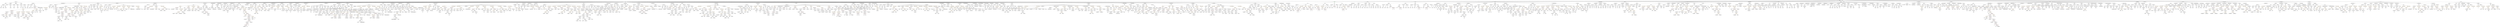strict digraph {
	graph [bb="0,0,1.0248e+05,1332"];
	node [label="\N"];
	Enter	[height=0.5,
		pos="75441,1314",
		width=0.83628];
	BinaryOperation_Unnamed_35	[color=brown,
		height=0.5,
		label=BinaryOperation,
		pos="97178,954",
		width=1.9867];
	Identifier_owner	[color=black,
		height=0.5,
		label=owner,
		pos="97063,882",
		width=0.93331];
	BinaryOperation_Unnamed_35 -> Identifier_owner	[pos="e,97084,896.17 97151,936.94 97134,926.57 97112,913.02 97094,902.09"];
	MemberAccess_Unnamed_29	[color=black,
		height=0.5,
		label=MemberAccess,
		pos="97184,882",
		width=1.9174];
	BinaryOperation_Unnamed_35 -> MemberAccess_Unnamed_29	[pos="e,97182,900.1 97179,935.7 97180,928.41 97180,919.73 97181,911.54"];
	Identifier_LogFinishMintingSTO	[color=black,
		height=0.5,
		label=LogFinishMintingSTO,
		pos="40687,882",
		width=2.6243];
	ElementaryTypeName_bool_1	[color=black,
		height=0.5,
		label=bool,
		pos="55757,954",
		width=0.76697];
	Identifier_i_19	[color=black,
		height=0.5,
		label=i,
		pos="15496,666",
		width=0.75];
	ElementaryTypeName_uint256_108	[color=black,
		height=0.5,
		label=uint256,
		pos="36175,954",
		width=1.0442];
	ElementaryTypeName_uint256_114	[color=black,
		height=0.5,
		label=uint256,
		pos="47379,954",
		width=1.0442];
	UnaryOperation_Unnamed_11	[color=black,
		height=0.5,
		label=UnaryOperation,
		pos="1129.5,666",
		width=1.9452];
	MemberAccess_Unnamed_110	[color=black,
		height=0.5,
		label=MemberAccess,
		pos="1233.5,594",
		width=1.9174];
	UnaryOperation_Unnamed_11 -> MemberAccess_Unnamed_110	[pos="e,1209.5,611.15 1153.7,648.76 1167.4,639.49 1184.9,627.71 1200,617.55"];
	NumberLiteral_Unnamed_78	[color=black,
		height=0.5,
		label=NumberLiteral,
		pos="33779,738",
		width=1.765];
	ParameterList_Unnamed_114	[color=black,
		height=0.5,
		label=ParameterList,
		pos="66972,1098",
		width=1.7095];
	Parameter_None_40	[color=black,
		height=0.5,
		label=None,
		pos="66765,1026",
		width=0.85014];
	ParameterList_Unnamed_114 -> Parameter_None_40	[pos="e,66789,1037.6 66929,1084.7 66895,1074.6 66846,1059.5 66805,1044 66803,1043.3 66801,1042.6 66799,1041.9"];
	Parameter_b_2	[color=black,
		height=0.5,
		label=b,
		pos="56782,1026",
		width=0.75];
	ElementaryTypeName_uint256_1	[color=black,
		height=0.5,
		label=uint256,
		pos="56770,954",
		width=1.0442];
	Parameter_b_2 -> ElementaryTypeName_uint256_1	[pos="e,56772,972.1 56779,1007.7 56777,1000.3 56776,991.52 56774,983.25"];
	Identifier__moduleType_13	[color=black,
		height=0.5,
		label=_moduleType,
		pos="27761,738",
		width=1.7372];
	FunctionDefinition_pruneInvestors	[color=black,
		height=0.5,
		label=pruneInvestors,
		pos="1329.5,1170",
		width=1.8343];
	ModifierInvocation_onlyOwner_16	[color=black,
		height=0.5,
		label=onlyOwner,
		pos="1126.5,1098",
		width=1.4323];
	FunctionDefinition_pruneInvestors -> ModifierInvocation_onlyOwner_16	[pos="e,1162.3,1111.3 1289.9,1155.3 1256.4,1143.8 1208.2,1127.2 1172.8,1115"];
	ParameterList_Unnamed_173	[color=black,
		height=0.5,
		label=ParameterList,
		pos="1257.5,1098",
		width=1.7095];
	FunctionDefinition_pruneInvestors -> ParameterList_Unnamed_173	[pos="e,1274.5,1115.5 1312.5,1152.4 1303.5,1143.7 1292.4,1132.8 1282.4,1123.2"];
	Block_Unnamed_85	[color=black,
		height=0.5,
		label=Block,
		pos="1386.5,1098",
		width=0.90558];
	FunctionDefinition_pruneInvestors -> Block_Unnamed_85	[pos="e,1373.6,1114.8 1343.3,1152.1 1350.3,1143.6 1358.8,1133.1 1366.4,1123.7"];
	ElementaryTypeName_bool_22	[color=black,
		height=0.5,
		label=bool,
		pos="88396,954",
		width=0.76697];
	FunctionCall_Unnamed_196	[color=orange,
		height=0.5,
		label=FunctionCall,
		pos="4930.5,882",
		width=1.6125];
	Identifier__from_10	[color=black,
		height=0.5,
		label=_from,
		pos="4797.5,810",
		width=0.93331];
	FunctionCall_Unnamed_196 -> Identifier__from_10	[pos="e,4820.7,823.2 4902,865.98 4881.1,855 4852.8,840.08 4830.9,828.55"];
	Identifier__to_20	[color=black,
		height=0.5,
		label=_to,
		pos="4876.5,810",
		width=0.75];
	FunctionCall_Unnamed_196 -> Identifier__to_20	[pos="e,4888.4,826.36 4917.5,864.05 4910.8,855.44 4902.6,844.81 4895.3,835.33"];
	Identifier_verifyTransfer_1	[color=black,
		height=0.5,
		label=verifyTransfer,
		pos="4984.5,810",
		width=1.7511];
	FunctionCall_Unnamed_196 -> Identifier_verifyTransfer_1	[pos="e,4971.6,827.79 4943.6,864.05 4949.9,855.89 4957.6,845.91 4964.6,836.82"];
	Identifier__value_18	[color=black,
		height=0.5,
		label=_value,
		pos="5100.5,810",
		width=0.96103];
	FunctionCall_Unnamed_196 -> Identifier__value_18	[pos="e,5073.9,821.99 4964.5,867 4993.2,855.21 5034.1,838.36 5063.6,826.22"];
	VariableDeclaration_i_6	[color=black,
		height=0.5,
		label=i,
		pos="16875,882",
		width=0.75];
	ElementaryTypeName_uint8_26	[color=black,
		height=0.5,
		label=uint8,
		pos="16875,810",
		width=0.7947];
	VariableDeclaration_i_6 -> ElementaryTypeName_uint8_26	[pos="e,16875,828.1 16875,863.7 16875,856.41 16875,847.73 16875,839.54"];
	Identifier__from_4	[color=black,
		height=0.5,
		label=_from,
		pos="64157,738",
		width=0.93331];
	VariableDeclaration__checkpointId	[color=black,
		height=0.5,
		label=_checkpointId,
		pos="16070,1026",
		width=1.7927];
	ElementaryTypeName_uint256_83	[color=black,
		height=0.5,
		label=uint256,
		pos="15835,954",
		width=1.0442];
	VariableDeclaration__checkpointId -> ElementaryTypeName_uint256_83	[pos="e,15863,965.97 16023,1013.2 15985,1003.1 15929,987.67 15881,972 15878,971.28 15876,970.52 15874,969.74"];
	BinaryOperation_Unnamed_93	[color=brown,
		height=0.5,
		label=BinaryOperation,
		pos="48927,810",
		width=1.9867];
	Identifier_granularity	[color=black,
		height=0.5,
		label=granularity,
		pos="48927,738",
		width=1.363];
	BinaryOperation_Unnamed_93 -> Identifier_granularity	[pos="e,48927,756.1 48927,791.7 48927,784.41 48927,775.73 48927,767.54"];
	Identifier__amount_1	[color=black,
		height=0.5,
		label=_amount,
		pos="49037,738",
		width=1.1967];
	BinaryOperation_Unnamed_93 -> Identifier__amount_1	[pos="e,49014,753.48 48952,792.76 48968,782.84 48988,770.05 49004,759.44"];
	IndexAccess_Unnamed_89	[color=black,
		height=0.5,
		label=IndexAccess,
		pos="904.54,594",
		width=1.6402];
	Identifier_investors_5	[color=black,
		height=0.5,
		label=investors,
		pos="833.54,522",
		width=1.2244];
	IndexAccess_Unnamed_89 -> Identifier_investors_5	[pos="e,849.76,538.99 887.71,576.41 878.74,567.57 867.55,556.53 857.67,546.79"];
	Identifier_i_17	[color=black,
		height=0.5,
		label=i,
		pos="922.54,522",
		width=0.75];
	IndexAccess_Unnamed_89 -> Identifier_i_17	[pos="e,918.14,540.1 908.99,575.7 910.88,568.32 913.15,559.52 915.27,551.25"];
	Identifier_min	[color=black,
		height=0.5,
		label=min,
		pos="34760,882",
		width=0.75];
	stringLiteral_Unnamed_42	[color=black,
		height=0.5,
		label=stringLiteral,
		pos="38864,882",
		width=1.5016];
	Parameter__moduleFactory_3	[color=black,
		height=0.5,
		label=_moduleFactory,
		pos="41157,1026",
		width=2.0006];
	ElementaryTypeName_address_109	[color=black,
		height=0.5,
		label=address,
		pos="41153,954",
		width=1.0996];
	Parameter__moduleFactory_3 -> ElementaryTypeName_address_109	[pos="e,41154,972.1 41156,1007.7 41155,1000.4 41155,991.73 41154,983.54"];
	Identifier_b_11	[color=black,
		height=0.5,
		label=b,
		pos="55024,810",
		width=0.75];
	Parameter_from	[color=black,
		height=0.5,
		label=from,
		pos="55866,1026",
		width=0.7947];
	ElementaryTypeName_address_6	[color=black,
		height=0.5,
		label=address,
		pos="55842,954",
		width=1.0996];
	Parameter_from -> ElementaryTypeName_address_6	[pos="e,55847,972.28 55860,1008.1 55857,1000.5 55854,991.44 55851,982.94"];
	Identifier_b_13	[color=black,
		height=0.5,
		label=b,
		pos="53982,810",
		width=0.75];
	FunctionDefinition_totalSupplyAt	[color=black,
		height=0.5,
		label=totalSupplyAt,
		pos="73714,1170",
		width=1.7234];
	ParameterList_Unnamed_76	[color=black,
		height=0.5,
		label=ParameterList,
		pos="73583,1098",
		width=1.7095];
	FunctionDefinition_totalSupplyAt -> ParameterList_Unnamed_76	[pos="e,73611,1114.3 73685,1153.6 73666,1143.7 73642,1130.5 73621,1119.6"];
	ParameterList_Unnamed_75	[color=black,
		height=0.5,
		label=ParameterList,
		pos="73724,1098",
		width=1.7095];
	FunctionDefinition_totalSupplyAt -> ParameterList_Unnamed_75	[pos="e,73721,1116.1 73716,1151.7 73717,1144.3 73718,1135.5 73720,1127.3"];
	Identifier_require_33	[color=black,
		height=0.5,
		label=require,
		pos="44056,882",
		width=1.0026];
	ElementaryTypeName_address_120	[color=black,
		height=0.5,
		label=address,
		pos="46758,666",
		width=1.0996];
	ElementaryTypeName_bytes32_5	[color=black,
		height=0.5,
		label=bytes32,
		pos="85275,954",
		width=1.0996];
	EventDefinition_LogFinishMintingSTO	[color=black,
		height=0.5,
		label=LogFinishMintingSTO,
		pos="2529.5,1170",
		width=2.6243];
	ParameterList_Unnamed_155	[color=black,
		height=0.5,
		label=ParameterList,
		pos="2040.5,1098",
		width=1.7095];
	EventDefinition_LogFinishMintingSTO -> ParameterList_Unnamed_155	[pos="e,2095.1,1106.8 2455.5,1158.4 2360.5,1144.8 2197.2,1121.4 2106.3,1108.4"];
	ElementaryTypeName_bool_31	[color=black,
		height=0.5,
		label=bool,
		pos="2989.5,882",
		width=0.76697];
	ElementaryTypeName_bytes4_5	[color=black,
		height=0.5,
		label=bytes4,
		pos="23571,738",
		width=0.97489];
	Identifier_paused_1	[color=black,
		height=0.5,
		label=paused,
		pos="1.0171e+05,882",
		width=1.0303];
	stringLiteral_Unnamed_44	[color=black,
		height=0.5,
		label=stringLiteral,
		pos="20026,882",
		width=1.5016];
	Block_Unnamed_9	[color=black,
		height=0.5,
		label=Block,
		pos="89607,1098",
		width=0.90558];
	Identifier_totalSupply_	[color=black,
		height=0.5,
		label=totalSupply_,
		pos="89815,1026",
		width=1.6125];
	Block_Unnamed_9 -> Identifier_totalSupply_	[pos="e,89773,1039 89632,1086.2 89637,1084.1 89642,1081.9 89648,1080 89686,1066.1 89729,1052.3 89763,1042.2"];
	ElementaryTypeName_address_40	[color=black,
		height=0.5,
		label=address,
		pos="99997,810",
		width=1.0996];
	Identifier_require_10	[color=black,
		height=0.5,
		label=require,
		pos="99195,882",
		width=1.0026];
	BinaryOperation_Unnamed_144	[color=brown,
		height=0.5,
		label=BinaryOperation,
		pos="8066.5,954",
		width=1.9867];
	Identifier_currentCheckpointId_2	[color=black,
		height=0.5,
		label=currentCheckpointId,
		pos="8143.5,882",
		width=2.4303];
	BinaryOperation_Unnamed_144 -> Identifier_currentCheckpointId_2	[pos="e,8124.9,899.96 8084.8,936.41 8094.2,927.82 8106,917.16 8116.4,907.63"];
	MemberAccess_Unnamed_118	[color=black,
		height=0.5,
		label=MemberAccess,
		pos="8318.5,882",
		width=1.9174];
	BinaryOperation_Unnamed_144 -> MemberAccess_Unnamed_118	[pos="e,8272.4,895.81 8113.3,940 8155.2,928.37 8216.7,911.3 8261.4,898.87"];
	Identifier__investors_2	[color=black,
		height=0.5,
		label=_investors,
		pos="52021,666",
		width=1.363];
	ModifierDefinition_onlyModule	[color=black,
		height=0.5,
		label=onlyModule,
		pos="3191.5,1170",
		width=1.5293];
	ParameterList_Unnamed_157	[color=black,
		height=0.5,
		label=ParameterList,
		pos="2240.5,1098",
		width=1.7095];
	ModifierDefinition_onlyModule -> ParameterList_Unnamed_157	[pos="e,2299.9,1103.4 3138,1165.1 2976.4,1153.2 2493.4,1117.6 2311.2,1104.2"];
	Block_Unnamed_54	[color=black,
		height=0.5,
		label=Block,
		pos="3191.5,1098",
		width=0.90558];
	ModifierDefinition_onlyModule -> Block_Unnamed_54	[pos="e,3191.5,1116.1 3191.5,1151.7 3191.5,1144.4 3191.5,1135.7 3191.5,1127.5"];
	Identifier_adjustTotalSupplyCheckpoints	[color=black,
		height=0.5,
		label=adjustTotalSupplyCheckpoints,
		pos="38667,882",
		width=3.4837];
	Identifier__data_1	[color=black,
		height=0.5,
		label=_data,
		pos="80703,810",
		width=0.864];
	BinaryOperation_Unnamed_68	[color=brown,
		height=0.5,
		label=BinaryOperation,
		pos="1.022e+05,954",
		width=1.9867];
	Identifier_paused_3	[color=black,
		height=0.5,
		label=paused,
		pos="1.0214e+05,882",
		width=1.0303];
	BinaryOperation_Unnamed_68 -> Identifier_paused_3	[pos="e,1.0216e+05,899.31 1.0219e+05,936.05 1.0218e+05,927.68 1.0217e+05,917.4 1.0216e+05,908.13"];
	BooleanLiteral_Unnamed_8	[color=black,
		height=0.5,
		label=BooleanLiteral,
		pos="1.0226e+05,882",
		width=1.7788];
	BinaryOperation_Unnamed_68 -> BooleanLiteral_Unnamed_8	[pos="e,1.0225e+05,899.79 1.0222e+05,936.05 1.0222e+05,927.71 1.0223e+05,917.49 1.0224e+05,908.25"];
	BinaryOperation_Unnamed_134	[color=brown,
		height=0.5,
		label=BinaryOperation,
		pos="203.54,666",
		width=1.9867];
	NumberLiteral_Unnamed_46	[color=black,
		height=0.5,
		label=NumberLiteral,
		pos="63.539,594",
		width=1.765];
	BinaryOperation_Unnamed_134 -> NumberLiteral_Unnamed_46	[pos="e,94.041,610.25 172.47,649.46 152.39,639.43 126.05,626.26 104.3,615.38"];
	FunctionCall_Unnamed_170	[color=orange,
		height=0.5,
		label=FunctionCall,
		pos="203.54,594",
		width=1.6125];
	BinaryOperation_Unnamed_134 -> FunctionCall_Unnamed_170	[pos="e,203.54,612.1 203.54,647.7 203.54,640.41 203.54,631.73 203.54,623.54"];
	StateVariableDeclaration_Unnamed_6	[color=black,
		height=0.5,
		label=StateVariableDeclaration,
		pos="72077,1170",
		width=2.8184];
	VariableDeclaration_tokenDetails	[color=black,
		height=0.5,
		label=tokenDetails,
		pos="72030,1098",
		width=1.5571];
	StateVariableDeclaration_Unnamed_6 -> VariableDeclaration_tokenDetails	[pos="e,72041,1116.1 72065,1151.7 72060,1143.8 72053,1134.3 72047,1125.5"];
	Block_Unnamed_103	[color=black,
		height=0.5,
		label=Block,
		pos="13955,954",
		width=0.90558];
	VariableDeclarationStatement_Unnamed_21	[color=black,
		height=0.5,
		label=VariableDeclarationStatement,
		pos="12607,882",
		width=3.3174];
	Block_Unnamed_103 -> VariableDeclarationStatement_Unnamed_21	[pos="e,12690,895.25 13931,941.43 13925,939.23 13919,937.23 13914,936 13657,880.94 12997,921.14 12736,900 12724,899.1 12713,897.93 12701,\
896.61"];
	VariableDeclarationStatement_Unnamed_22	[color=black,
		height=0.5,
		label=VariableDeclarationStatement,
		pos="12864,882",
		width=3.3174];
	Block_Unnamed_103 -> VariableDeclarationStatement_Unnamed_22	[pos="e,12947,895.19 13931,941.47 13925,939.26 13919,937.26 13914,936 13713,892.09 13197,917.4 12993,900 12982,899.06 12970,897.87 12959,\
896.55"];
	VariableDeclarationStatement_Unnamed_19	[color=black,
		height=0.5,
		label=VariableDeclarationStatement,
		pos="13121,882",
		width=3.3174];
	Block_Unnamed_103 -> VariableDeclarationStatement_Unnamed_19	[pos="e,13205,895.14 13931,941.53 13925,939.32 13919,937.3 13914,936 13625,870.38 13543,927.51 13249,900 13238,899.02 13227,897.82 13216,\
896.52"];
	IfStatement_Unnamed_19	[color=orange,
		height=0.5,
		label=IfStatement,
		pos="13311,882",
		width=1.4739];
	Block_Unnamed_103 -> IfStatement_Unnamed_19	[pos="e,13350,894.64 13931,941.58 13925,939.37 13919,937.33 13914,936 13680,881.29 13611,939 13375,900 13370,899.24 13365,898.3 13360,\
897.25"];
	Conditional_Unnamed_5	[color=black,
		height=0.5,
		label=Conditional,
		pos="13438,882",
		width=1.4877];
	Block_Unnamed_103 -> Conditional_Unnamed_5	[pos="e,13477,894.69 13930,941.5 13925,939.35 13919,937.36 13914,936 13735,892.2 13682,932.13 13501,900 13496,899.24 13492,898.33 13487,\
897.33"];
	VariableDeclarationStatement_Unnamed_20	[color=black,
		height=0.5,
		label=VariableDeclarationStatement,
		pos="13629,882",
		width=3.3174];
	Block_Unnamed_103 -> VariableDeclarationStatement_Unnamed_20	[pos="e,13717,894.52 13930,941.9 13925,939.73 13919,937.62 13914,936 13853,918.02 13783,904.92 13728,896.25"];
	IfStatement_Unnamed_18	[color=orange,
		height=0.5,
		label=IfStatement,
		pos="13819,882",
		width=1.4739];
	Block_Unnamed_103 -> IfStatement_Unnamed_18	[pos="e,13847,897.54 13931,940.97 13911,930.48 13881,915.07 13857,902.77"];
	ForStatement_Unnamed_4	[color=black,
		height=0.5,
		label=ForStatement,
		pos="13951,882",
		width=1.6818];
	Block_Unnamed_103 -> ForStatement_Unnamed_4	[pos="e,13952,900.1 13954,935.7 13953,928.41 13953,919.73 13952,911.54"];
	Parameter_None_58	[color=black,
		height=0.5,
		label=None,
		pos="31522,1026",
		width=0.85014];
	ElementaryTypeName_uint256_117	[color=black,
		height=0.5,
		label=uint256,
		pos="31434,954",
		width=1.0442];
	Parameter_None_58 -> ElementaryTypeName_uint256_117	[pos="e,31452,969.87 31504,1010.8 31491,1001.1 31475,987.9 31461,976.8"];
	Identifier_sig_2	[color=black,
		height=0.5,
		label=sig,
		pos="9921.5,738",
		width=0.75];
	ParameterList_Unnamed_34	[color=black,
		height=0.5,
		label=ParameterList,
		pos="89719,1098",
		width=1.7095];
	Identifier__checkpointId_1	[color=black,
		height=0.5,
		label=_checkpointId,
		pos="33428,810",
		width=1.7927];
	FunctionCall_Unnamed_50	[color=orange,
		height=0.5,
		label=FunctionCall,
		pos="69235,954",
		width=1.6125];
	Identifier_require_11	[color=black,
		height=0.5,
		label=require,
		pos="69109,882",
		width=1.0026];
	FunctionCall_Unnamed_50 -> Identifier_require_11	[pos="e,69132,896.04 69207,937.81 69188,927.15 69162,912.83 69142,901.5"];
	BinaryOperation_Unnamed_63	[color=brown,
		height=0.5,
		label=BinaryOperation,
		pos="69235,882",
		width=1.9867];
	FunctionCall_Unnamed_50 -> BinaryOperation_Unnamed_63	[pos="e,69235,900.1 69235,935.7 69235,928.41 69235,919.73 69235,911.54"];
	stringLiteral_Unnamed_2	[color=black,
		height=0.5,
		label=stringLiteral,
		pos="69379,882",
		width=1.5016];
	FunctionCall_Unnamed_50 -> stringLiteral_Unnamed_2	[pos="e,69349,897.42 69265,938.33 69286,927.9 69315,913.78 69339,902.42"];
	Parameter_None_16	[color=black,
		height=0.5,
		label=None,
		pos="90142,1026",
		width=0.85014];
	ElementaryTypeName_uint256_31	[color=black,
		height=0.5,
		label=uint256,
		pos="90142,954",
		width=1.0442];
	Parameter_None_16 -> ElementaryTypeName_uint256_31	[pos="e,90142,972.1 90142,1007.7 90142,1000.4 90142,991.73 90142,983.54"];
	MemberAccess_Unnamed_76	[color=black,
		height=0.5,
		label=MemberAccess,
		pos="41274,882",
		width=1.9174];
	IndexAccess_Unnamed_49	[color=black,
		height=0.5,
		label=IndexAccess,
		pos="41173,810",
		width=1.6402];
	MemberAccess_Unnamed_76 -> IndexAccess_Unnamed_49	[pos="e,41195,826.91 41250,864.76 41237,855.42 41219,843.55 41205,833.33"];
	ModifierInvocation_onlyOwner_9	[color=black,
		height=0.5,
		label=onlyOwner,
		pos="91236,1098",
		width=1.4323];
	VariableDeclaration_isValid	[color=black,
		height=0.5,
		label=isValid,
		pos="12230,810",
		width=1.0026];
	VariableDeclarationStatement_Unnamed_21 -> VariableDeclaration_isValid	[pos="e,12256,822.15 12520,869.24 12438,857.64 12320,839.97 12275,828 12272,827.36 12270,826.63 12267,825.84"];
	BooleanLiteral_Unnamed_35	[color=black,
		height=0.5,
		label=BooleanLiteral,
		pos="12348,810",
		width=1.7788];
	VariableDeclarationStatement_Unnamed_21 -> BooleanLiteral_Unnamed_35	[pos="e,12392,823.11 12550,865.72 12506,853.96 12447,837.77 12403,826.06"];
	ExpressionStatement_Unnamed_119	[color=orange,
		height=0.5,
		label=ExpressionStatement,
		pos="6159.5,1026",
		width=2.458];
	BinaryOperation_Unnamed_118	[color=brown,
		height=0.5,
		label=BinaryOperation,
		pos="6041.5,954",
		width=1.9867];
	ExpressionStatement_Unnamed_119 -> BinaryOperation_Unnamed_118	[pos="e,6068.6,971.07 6131.9,1008.6 6115.9,999.13 6095.7,987.12 6078.4,976.87"];
	Identifier_balances_13	[color=black,
		height=0.5,
		label=balances,
		pos="19307,738",
		width=1.1828];
	Identifier_max	[color=black,
		height=0.5,
		label=max,
		pos="34832,882",
		width=0.75];
	Parameter__to_7	[color=black,
		height=0.5,
		label=_to,
		pos="13716,1026",
		width=0.75];
	ElementaryTypeName_address_133	[color=black,
		height=0.5,
		label=address,
		pos="13602,954",
		width=1.0996];
	Parameter__to_7 -> ElementaryTypeName_address_133	[pos="e,13625,969.11 13696,1013.1 13679,1002.7 13654,987.36 13634,975.05"];
	Parameter__name_1	[color=black,
		height=0.5,
		label=_name,
		pos="75313,1026",
		width=0.97489];
	ElementaryTypeName_bytes32_2	[color=black,
		height=0.5,
		label=bytes32,
		pos="75330,954",
		width=1.0996];
	Parameter__name_1 -> ElementaryTypeName_bytes32_2	[pos="e,75325,972.1 75317,1007.7 75319,1000.3 75321,991.52 75323,983.25"];
	ParameterList_Unnamed_119	[color=black,
		height=0.5,
		label=ParameterList,
		pos="87981,1098",
		width=1.7095];
	Parameter_None_42	[color=black,
		height=0.5,
		label=None,
		pos="87990,1026",
		width=0.85014];
	ParameterList_Unnamed_119 -> Parameter_None_42	[pos="e,87987,1044.1 87983,1079.7 87984,1072.3 87985,1063.5 87986,1055.3"];
	Identifier_modules_30	[color=black,
		height=0.5,
		label=modules,
		pos="16664,738",
		width=1.1689];
	MemberAccess_Unnamed_26	[color=black,
		height=0.5,
		label=MemberAccess,
		pos="62647,666",
		width=1.9174];
	Identifier_oldValue_1	[color=black,
		height=0.5,
		label=oldValue,
		pos="62647,594",
		width=1.2105];
	MemberAccess_Unnamed_26 -> Identifier_oldValue_1	[pos="e,62647,612.1 62647,647.7 62647,640.41 62647,631.73 62647,623.54"];
	Block_Unnamed_3	[color=black,
		height=0.5,
		label=Block,
		pos="57390,1098",
		width=0.90558];
	Conditional_Unnamed_3	[color=black,
		height=0.5,
		label=Conditional,
		pos="57357,1026",
		width=1.4877];
	Block_Unnamed_3 -> Conditional_Unnamed_3	[pos="e,57365,1044.3 57382,1080.1 57378,1072.4 57374,1063.2 57370,1054.7"];
	Identifier_modules_6	[color=black,
		height=0.5,
		label=modules,
		pos="51187,594",
		width=1.1689];
	FunctionCall_Unnamed_238	[color=orange,
		height=0.5,
		label=FunctionCall,
		pos="19457,954",
		width=1.6125];
	BinaryOperation_Unnamed_169	[color=brown,
		height=0.5,
		label=BinaryOperation,
		pos="19316,882",
		width=1.9867];
	FunctionCall_Unnamed_238 -> BinaryOperation_Unnamed_169	[pos="e,19347,898.55 19427,938.15 19406,928.11 19379,914.7 19357,903.62"];
	Identifier_require_60	[color=black,
		height=0.5,
		label=require,
		pos="19442,882",
		width=1.0026];
	FunctionCall_Unnamed_238 -> Identifier_require_60	[pos="e,19445,900.1 19453,935.7 19451,928.32 19449,919.52 19448,911.25"];
	stringLiteral_Unnamed_46	[color=black,
		height=0.5,
		label=stringLiteral,
		pos="19550,882",
		width=1.5016];
	FunctionCall_Unnamed_238 -> stringLiteral_Unnamed_46	[pos="e,19529,898.82 19478,937.12 19490,927.81 19506,915.9 19519,905.62"];
	ElementaryTypeName_string_2	[color=black,
		height=0.5,
		label=string,
		pos="80516,954",
		width=0.864];
	Identifier_modules_12	[color=black,
		height=0.5,
		label=modules,
		pos="50091,666",
		width=1.1689];
	UserDefinedTypeName_Unnamed_23	[color=black,
		height=0.5,
		label=UserDefinedTypeName,
		pos="11967,1098",
		width=2.7214];
	Block_Unnamed_95	[color=black,
		height=0.5,
		label=Block,
		pos="7851.5,1098",
		width=0.90558];
	IfStatement_Unnamed_14	[color=orange,
		height=0.5,
		label=IfStatement,
		pos="7330.5,1026",
		width=1.4739];
	Block_Unnamed_95 -> IfStatement_Unnamed_14	[pos="e,7379.1,1033.5 7820.1,1092.8 7735.4,1081.4 7501.4,1050 7390.4,1035"];
	IfStatement_Unnamed_15	[color=orange,
		height=0.5,
		label=IfStatement,
		pos="7662.5,1026",
		width=1.4739];
	Block_Unnamed_95 -> IfStatement_Unnamed_15	[pos="e,7697.4,1039.9 7824.9,1087.1 7794.5,1075.9 7744.3,1057.3 7707.8,1043.8"];
	ExpressionStatement_Unnamed_138	[color=orange,
		height=0.5,
		label=ExpressionStatement,
		pos="7851.5,1026",
		width=2.458];
	Block_Unnamed_95 -> ExpressionStatement_Unnamed_138	[pos="e,7851.5,1044.1 7851.5,1079.7 7851.5,1072.4 7851.5,1063.7 7851.5,1055.5"];
	IfStatement_Unnamed_16	[color=orange,
		height=0.5,
		label=IfStatement,
		pos="8066.5,1026",
		width=1.4739];
	Block_Unnamed_95 -> IfStatement_Unnamed_16	[pos="e,8029.2,1039.1 7879.2,1088 7914.4,1076.5 7975.6,1056.6 8018.5,1042.6"];
	IndexAccess_Unnamed_116	[color=black,
		height=0.5,
		label=IndexAccess,
		pos="34596,666",
		width=1.6402];
	Identifier_mid_2	[color=black,
		height=0.5,
		label=mid,
		pos="34509,594",
		width=0.75];
	IndexAccess_Unnamed_116 -> Identifier_mid_2	[pos="e,34525,608.56 34575,648.76 34563,638.85 34547,626.09 34534,615.49"];
	Identifier_checkpoints_11	[color=black,
		height=0.5,
		label=checkpoints,
		pos="34610,594",
		width=1.5432];
	IndexAccess_Unnamed_116 -> Identifier_checkpoints_11	[pos="e,34606,612.1 34599,647.7 34600,640.32 34602,631.52 34604,623.25"];
	UserDefinedTypeName_Unnamed_29	[color=black,
		height=0.5,
		label=UserDefinedTypeName,
		pos="8503.5,882",
		width=2.7214];
	Identifier_storedAddresses_2	[color=black,
		height=0.5,
		label=storedAddresses,
		pos="94110,810",
		width=2.0422];
	Block_Unnamed_110	[color=black,
		height=0.5,
		label=Block,
		pos="30940,1098",
		width=0.90558];
	ExpressionStatement_Unnamed_157	[color=orange,
		height=0.5,
		label=ExpressionStatement,
		pos="30843,1026",
		width=2.458];
	Block_Unnamed_110 -> ExpressionStatement_Unnamed_157	[pos="e,30866,1043.8 30920,1083.2 30907,1073.8 30890,1061.2 30875,1050.3"];
	ExpressionStatement_Unnamed_156	[color=orange,
		height=0.5,
		label=ExpressionStatement,
		pos="31038,1026",
		width=2.458];
	Block_Unnamed_110 -> ExpressionStatement_Unnamed_156	[pos="e,31014,1043.8 30959,1083.2 30972,1073.8 30990,1061.2 31005,1050.3"];
	ElementaryTypeName_uint8_14	[color=black,
		height=0.5,
		label=uint8,
		pos="40327,954",
		width=0.7947];
	ParameterList_Unnamed_89	[color=black,
		height=0.5,
		label=ParameterList,
		pos="85728,1098",
		width=1.7095];
	Parameter_None_31	[color=black,
		height=0.5,
		label=None,
		pos="85354,1026",
		width=0.85014];
	ParameterList_Unnamed_89 -> Parameter_None_31	[pos="e,85377,1038.1 85683,1085.3 85674,1083.4 85666,1081.5 85658,1080 85541,1058 85508,1075.4 85394,1044 85392,1043.5 85390,1042.8 85388,\
1042.2"];
	Identifier__subtractedValue_1	[color=black,
		height=0.5,
		label=_subtractedValue,
		pos="62810,666",
		width=2.0976];
	ParameterList_Unnamed_33	[color=black,
		height=0.5,
		label=ParameterList,
		pos="54024,1098",
		width=1.7095];
	Parameter_c_1	[color=black,
		height=0.5,
		label=c,
		pos="53835,1026",
		width=0.75];
	ParameterList_Unnamed_33 -> Parameter_c_1	[pos="e,53856,1037.5 53983,1084.2 53952,1074.1 53908,1059.3 53871,1044 53869,1043.4 53867,1042.7 53866,1042.1"];
	Identifier_msg_21	[color=black,
		height=0.5,
		label=msg,
		pos="69737,810",
		width=0.75];
	ModifierInvocation_onlyOwner_1	[color=black,
		height=0.5,
		label=onlyOwner,
		pos="97321,1098",
		width=1.4323];
	FunctionCall_Unnamed_66	[color=orange,
		height=0.5,
		label=FunctionCall,
		pos="1.0122e+05,954",
		width=1.6125];
	UnaryOperation_Unnamed_1	[color=black,
		height=0.5,
		label=UnaryOperation,
		pos="1.0116e+05,882",
		width=1.9452];
	FunctionCall_Unnamed_66 -> UnaryOperation_Unnamed_1	[pos="e,1.0117e+05,899.96 1.0121e+05,936.41 1.012e+05,928.08 1.0119e+05,917.8 1.0118e+05,908.49"];
	Identifier_require_16	[color=black,
		height=0.5,
		label=require,
		pos="1.0128e+05,882",
		width=1.0026];
	FunctionCall_Unnamed_66 -> Identifier_require_16	[pos="e,1.0127e+05,898.99 1.0124e+05,936.41 1.0124e+05,927.74 1.0125e+05,916.97 1.0126e+05,907.38"];
	FunctionCall_Unnamed_90	[color=orange,
		height=0.5,
		label=FunctionCall,
		pos="92064,810",
		width=1.6125];
	NumberLiteral_Unnamed_23	[color=black,
		height=0.5,
		label=NumberLiteral,
		pos="91992,738",
		width=1.765];
	FunctionCall_Unnamed_90 -> NumberLiteral_Unnamed_23	[pos="e,92008,755.47 92046,792.41 92038,783.69 92026,772.85 92016,763.21"];
	ElementaryTypeName_address_97	[color=black,
		height=0.5,
		label=address,
		pos="92113,738",
		width=1.0996];
	FunctionCall_Unnamed_90 -> ElementaryTypeName_address_97	[pos="e,92101,755.31 92075,792.05 92081,783.85 92088,773.83 92095,764.71"];
	IndexAccess_Unnamed_29	[color=black,
		height=0.5,
		label=IndexAccess,
		pos="62213,738",
		width=1.6402];
	Identifier__spender_8	[color=black,
		height=0.5,
		label=_spender,
		pos="62112,666",
		width=1.2521];
	IndexAccess_Unnamed_29 -> Identifier__spender_8	[pos="e,62133,682.1 62190,721.12 62176,711.43 62158,698.92 62142,688.37"];
	IndexAccess_Unnamed_30	[color=black,
		height=0.5,
		label=IndexAccess,
		pos="62234,666",
		width=1.6402];
	IndexAccess_Unnamed_29 -> IndexAccess_Unnamed_30	[pos="e,62228,684.1 62218,719.7 62220,712.24 62223,703.32 62225,694.97"];
	VariableDeclaration_value_1	[color=black,
		height=0.5,
		label=value,
		pos="56392,1026",
		width=0.82242];
	ElementaryTypeName_uint256_13	[color=black,
		height=0.5,
		label=uint256,
		pos="56390,954",
		width=1.0442];
	VariableDeclaration_value_1 -> ElementaryTypeName_uint256_13	[pos="e,56390,972.1 56391,1007.7 56391,1000.4 56391,991.73 56390,983.54"];
	ForStatement_Unnamed_3	[color=black,
		height=0.5,
		label=ForStatement,
		pos="1402.5,1026",
		width=1.6818];
	Block_Unnamed_86	[color=black,
		height=0.5,
		label=Block,
		pos="1280.5,954",
		width=0.90558];
	ForStatement_Unnamed_3 -> Block_Unnamed_86	[pos="e,1302.6,967.69 1375.5,1009.5 1356.9,998.81 1332.2,984.63 1312.6,973.41"];
	BinaryOperation_Unnamed_131	[color=brown,
		height=0.5,
		label=BinaryOperation,
		pos="1402.5,954",
		width=1.9867];
	ForStatement_Unnamed_3 -> BinaryOperation_Unnamed_131	[pos="e,1402.5,972.1 1402.5,1007.7 1402.5,1000.4 1402.5,991.73 1402.5,983.54"];
	VariableDeclarationStatement_Unnamed_18	[color=black,
		height=0.5,
		label=VariableDeclarationStatement,
		pos="1611.5,954",
		width=3.3174];
	ForStatement_Unnamed_3 -> VariableDeclarationStatement_Unnamed_18	[pos="e,1564.1,970.88 1441.4,1012 1472.8,1001.5 1517.6,986.46 1553.4,974.49"];
	ExpressionStatement_Unnamed_124	[color=orange,
		height=0.5,
		label=ExpressionStatement,
		pos="1837.5,954",
		width=2.458];
	ForStatement_Unnamed_3 -> ExpressionStatement_Unnamed_124	[pos="e,1772.2,966.48 1455.7,1016.9 1522.1,1006.7 1639.3,988.57 1739.5,972 1746.5,970.85 1753.7,969.64 1760.9,968.42"];
	MemberAccess_Unnamed_137	[color=black,
		height=0.5,
		label=MemberAccess,
		pos="14112,522",
		width=1.9174];
	Identifier_ITransferManager_2	[color=black,
		height=0.5,
		label=ITransferManager,
		pos="14112,450",
		width=2.1392];
	MemberAccess_Unnamed_137 -> Identifier_ITransferManager_2	[pos="e,14112,468.1 14112,503.7 14112,496.41 14112,487.73 14112,479.54"];
	FunctionCall_Unnamed_228	[color=orange,
		height=0.5,
		label=FunctionCall,
		pos="16308,810",
		width=1.6125];
	Identifier__perm_1	[color=black,
		height=0.5,
		label=_perm,
		pos="16053,738",
		width=0.96103];
	FunctionCall_Unnamed_228 -> Identifier__perm_1	[pos="e,16079,749.78 16261,799.03 16218,789.41 16152,773.71 16097,756 16094,755.28 16092,754.51 16090,753.71"];
	MemberAccess_Unnamed_152	[color=black,
		height=0.5,
		label=MemberAccess,
		pos="16175,738",
		width=1.9174];
	FunctionCall_Unnamed_228 -> MemberAccess_Unnamed_152	[pos="e,16204,754.48 16279,793.98 16260,784.02 16235,770.8 16214,759.82"];
	Identifier__delegate	[color=black,
		height=0.5,
		label=_delegate,
		pos="16308,738",
		width=1.266];
	FunctionCall_Unnamed_228 -> Identifier__delegate	[pos="e,16308,756.1 16308,791.7 16308,784.41 16308,775.73 16308,767.54"];
	Identifier__module	[color=black,
		height=0.5,
		label=_module,
		pos="16415,738",
		width=1.1967];
	FunctionCall_Unnamed_228 -> Identifier__module	[pos="e,16392,753.7 16332,793.29 16347,783.38 16366,770.48 16383,759.74"];
	Parameter__burner	[color=black,
		height=0.5,
		label=_burner,
		pos="88221,1026",
		width=1.0996];
	ElementaryTypeName_address_80	[color=black,
		height=0.5,
		label=address,
		pos="88218,954",
		width=1.0996];
	Parameter__burner -> ElementaryTypeName_address_80	[pos="e,88218,972.1 88220,1007.7 88219,1000.4 88219,991.73 88219,983.54"];
	Identifier_Burnt	[color=black,
		height=0.5,
		label=Burnt,
		pos="20731,882",
		width=0.864];
	Identifier_keccak256	[color=black,
		height=0.5,
		label=keccak256,
		pos="93037,882",
		width=1.3907];
	VariableDeclaration_checkpointId	[color=black,
		height=0.5,
		label=checkpointId,
		pos="52223,1098",
		width=1.6541];
	ElementaryTypeName_uint256_73	[color=black,
		height=0.5,
		label=uint256,
		pos="52236,1026",
		width=1.0442];
	VariableDeclaration_checkpointId -> ElementaryTypeName_uint256_73	[pos="e,52232,1044.1 52226,1079.7 52227,1072.3 52229,1063.5 52230,1055.3"];
	Parameter__module_3	[color=black,
		height=0.5,
		label=_module,
		pos="16321,1026",
		width=1.1967];
	ElementaryTypeName_address_145	[color=black,
		height=0.5,
		label=address,
		pos="16023,954",
		width=1.0996];
	Parameter__module_3 -> ElementaryTypeName_address_145	[pos="e,16052,966.36 16288,1013.7 16282,1011.6 16275,1009.6 16269,1008 16182,986.05 16157,995 16071,972 16068,971.35 16066,970.64 16063,\
969.88"];
	FunctionDefinition_addModule	[color=black,
		height=0.5,
		label=addModule,
		pos="3992.5,1170",
		width=1.4739];
	ModifierInvocation_onlyOwner_10	[color=black,
		height=0.5,
		label=onlyOwner,
		pos="3699.5,1098",
		width=1.4323];
	FunctionDefinition_addModule -> ModifierInvocation_onlyOwner_10	[pos="e,3738.2,1110.3 3948.6,1159.7 3901.6,1149.6 3825.1,1132.7 3759.5,1116 3756.2,1115.1 3752.7,1114.2 3749.3,1113.3"];
	ParameterList_Unnamed_161	[color=black,
		height=0.5,
		label=ParameterList,
		pos="3830.5,1098",
		width=1.7095];
	FunctionDefinition_addModule -> ParameterList_Unnamed_161	[pos="e,3864.2,1113.5 3960.5,1155.2 3935.9,1144.5 3901.7,1129.8 3874.6,1118"];
	ModifierInvocation_nonReentrant	[color=black,
		height=0.5,
		label=nonReentrant,
		pos="3992.5,1098",
		width=1.6679];
	FunctionDefinition_addModule -> ModifierInvocation_nonReentrant	[pos="e,3992.5,1116.1 3992.5,1151.7 3992.5,1144.4 3992.5,1135.7 3992.5,1127.5"];
	Block_Unnamed_63	[color=black,
		height=0.5,
		label=Block,
		pos="4109.5,1098",
		width=0.90558];
	FunctionDefinition_addModule -> Block_Unnamed_63	[pos="e,4088.1,1111.8 4017.9,1153.8 4035.7,1143.2 4059.6,1128.9 4078.5,1117.6"];
	BinaryOperation_Unnamed_138	[color=brown,
		height=0.5,
		label=BinaryOperation,
		pos="11089,954",
		width=1.9867];
	BooleanLiteral_Unnamed_27	[color=black,
		height=0.5,
		label=BooleanLiteral,
		pos="10976,882",
		width=1.7788];
	BinaryOperation_Unnamed_138 -> BooleanLiteral_Unnamed_27	[pos="e,11001,898.74 11063,936.94 11047,927.36 11027,915.06 11010,904.63"];
	Identifier_freeze_1	[color=black,
		height=0.5,
		label=freeze,
		pos="11091,882",
		width=0.90558];
	BinaryOperation_Unnamed_138 -> Identifier_freeze_1	[pos="e,11090,900.1 11089,935.7 11089,928.41 11089,919.73 11090,911.54"];
	Identifier_isFactory	[color=black,
		height=0.5,
		label=isFactory,
		pos="69302,738",
		width=1.266];
	ParameterList_Unnamed_67	[color=black,
		height=0.5,
		label=ParameterList,
		pos="96223,1098",
		width=1.7095];
	Parameter_owner_txorigin27	[color=black,
		height=0.5,
		label=owner_txorigin27,
		pos="96050,1026",
		width=2.0976];
	ParameterList_Unnamed_67 -> Parameter_owner_txorigin27	[pos="e,96087,1042 96188,1082.8 96162,1072.3 96126,1057.8 96097,1046.3"];
	Parameter_amount_1	[color=black,
		height=0.5,
		label=amount,
		pos="96182,1026",
		width=1.0581];
	ParameterList_Unnamed_67 -> Parameter_amount_1	[pos="e,96191,1043.8 96213,1080.1 96208,1072.1 96202,1062.5 96197,1053.7"];
	Parameter_to_3	[color=black,
		height=0.5,
		label=to,
		pos="96265,1026",
		width=0.75];
	ParameterList_Unnamed_67 -> Parameter_to_3	[pos="e,96255,1042.8 96233,1080.1 96238,1071.8 96244,1061.8 96249,1052.6"];
	Identifier__newAddress_1	[color=black,
		height=0.5,
		label=_newAddress,
		pos="94659,882",
		width=1.7234];
	BooleanLiteral_Unnamed_38	[color=black,
		height=0.5,
		label=BooleanLiteral,
		pos="14279,450",
		width=1.7788];
	Identifier_msg_32	[color=black,
		height=0.5,
		label=msg,
		pos="15566,738",
		width=0.75];
	NumberLiteral_Unnamed_35	[color=black,
		height=0.5,
		label=NumberLiteral,
		pos="24042,738",
		width=1.765];
	BinaryOperation_Unnamed_122	[color=brown,
		height=0.5,
		label=BinaryOperation,
		pos="47506,954",
		width=1.9867];
	TupleExpression_Unnamed_12	[color=black,
		height=0.5,
		label=TupleExpression,
		pos="46941,882",
		width=2.0422];
	BinaryOperation_Unnamed_122 -> TupleExpression_Unnamed_12	[pos="e,46993,894.87 47454,941.11 47445,939.2 47435,937.39 47426,936 47248,909.26 47200,926.3 47023,900 47017,899.12 47010,898.09 47004,\
896.97"];
	TupleExpression_Unnamed_13	[color=black,
		height=0.5,
		label=TupleExpression,
		pos="47106,882",
		width=2.0422];
	BinaryOperation_Unnamed_122 -> TupleExpression_Unnamed_13	[pos="e,47159,894.47 47453,941.4 47444,939.5 47434,937.63 47426,936 47321,916.92 47293,918.7 47189,900 47183,898.95 47177,897.81 47170,\
896.63"];
	VariableDeclaration_key_1	[color=black,
		height=0.5,
		label=key,
		pos="94287,954",
		width=0.75];
	ElementaryTypeName_bytes32_16	[color=black,
		height=0.5,
		label=bytes32,
		pos="94287,882",
		width=1.0996];
	VariableDeclaration_key_1 -> ElementaryTypeName_bytes32_16	[pos="e,94287,900.1 94287,935.7 94287,928.41 94287,919.73 94287,911.54"];
	IndexAccess_Unnamed_43	[color=black,
		height=0.5,
		label=IndexAccess,
		pos="2636.5,450",
		width=1.6402];
	Identifier__moduleType_3	[color=black,
		height=0.5,
		label=_moduleType,
		pos="2602.5,378",
		width=1.7372];
	IndexAccess_Unnamed_43 -> Identifier__moduleType_3	[pos="e,2610.8,396.1 2628.1,431.7 2624.4,424.07 2620,414.92 2615.8,406.4"];
	Identifier_modules_2	[color=black,
		height=0.5,
		label=modules,
		pos="2725.5,378",
		width=1.1689];
	IndexAccess_Unnamed_43 -> Identifier_modules_2	[pos="e,2706.2,394.19 2657.2,432.76 2669.1,423.4 2684.2,411.5 2697.2,401.28"];
	ParameterList_Unnamed_159	[color=black,
		height=0.5,
		label=ParameterList,
		pos="44595,1098",
		width=1.7095];
	FunctionCall_Unnamed_201	[color=orange,
		height=0.5,
		label=FunctionCall,
		pos="17479,954",
		width=1.6125];
	Identifier_require_52	[color=black,
		height=0.5,
		label=require,
		pos="17352,882",
		width=1.0026];
	FunctionCall_Unnamed_201 -> Identifier_require_52	[pos="e,17375,896.04 17451,937.81 17432,927.15 17406,912.83 17385,901.5"];
	BinaryOperation_Unnamed_146	[color=brown,
		height=0.5,
		label=BinaryOperation,
		pos="17478,882",
		width=1.9867];
	FunctionCall_Unnamed_201 -> BinaryOperation_Unnamed_146	[pos="e,17478,900.1 17478,935.7 17478,928.41 17478,919.73 17478,911.54"];
	VariableDeclaration_moduleAddress	[color=black,
		height=0.5,
		label=moduleAddress,
		pos="35555,1098",
		width=1.9313];
	ElementaryTypeName_address_98	[color=black,
		height=0.5,
		label=address,
		pos="35576,1026",
		width=1.0996];
	VariableDeclaration_moduleAddress -> ElementaryTypeName_address_98	[pos="e,35570,1044.1 35560,1079.7 35562,1072.2 35565,1063.3 35567,1055"];
	BinaryOperation_Unnamed_136	[color=brown,
		height=0.5,
		label=BinaryOperation,
		pos="906.54,666",
		width=1.9867];
	BinaryOperation_Unnamed_136 -> IndexAccess_Unnamed_89	[pos="e,905.03,612.1 906.04,647.7 905.84,640.41 905.59,631.73 905.35,623.54"];
	IndexAccess_Unnamed_90	[color=black,
		height=0.5,
		label=IndexAccess,
		pos="1040.5,594",
		width=1.6402];
	BinaryOperation_Unnamed_136 -> IndexAccess_Unnamed_90	[pos="e,1011.9,609.94 936.61,649.29 955.89,639.22 981.09,626.05 1001.9,615.21"];
	stringLiteral_Unnamed_47	[color=black,
		height=0.5,
		label=stringLiteral,
		pos="19676,882",
		width=1.5016];
	Block_Unnamed_34	[color=black,
		height=0.5,
		label=Block,
		pos="84508,1098",
		width=0.90558];
	ExpressionStatement_Unnamed_44	[color=orange,
		height=0.5,
		label=ExpressionStatement,
		pos="84623,1026",
		width=2.458];
	Block_Unnamed_34 -> ExpressionStatement_Unnamed_44	[pos="e,84596,1043.4 84529,1084 84545,1074.3 84567,1060.8 84586,1049.3"];
	EmitStatement_Unnamed_9	[color=black,
		height=0.5,
		label=EmitStatement,
		pos="84794,1026",
		width=1.7788];
	Block_Unnamed_34 -> EmitStatement_Unnamed_9	[pos="e,84745,1038.2 84532,1085.8 84538,1083.7 84543,1081.6 84549,1080 84623,1057 84644,1060.7 84720,1044 84724,1042.9 84729,1041.8 84734,\
1040.7"];
	Identifier_i_4	[color=black,
		height=0.5,
		label=i,
		pos="2128.5,882",
		width=0.75];
	Parameter__investor	[color=black,
		height=0.5,
		label=_investor,
		pos="72822,1026",
		width=1.2521];
	ElementaryTypeName_address_33	[color=black,
		height=0.5,
		label=address,
		pos="72822,954",
		width=1.0996];
	Parameter__investor -> ElementaryTypeName_address_33	[pos="e,72822,972.1 72822,1007.7 72822,1000.4 72822,991.73 72822,983.54"];
	ExpressionStatement_Unnamed_154	[color=orange,
		height=0.5,
		label=ExpressionStatement,
		pos="14288,594",
		width=2.458];
	BinaryOperation_Unnamed_153	[color=brown,
		height=0.5,
		label=BinaryOperation,
		pos="14288,522",
		width=1.9867];
	ExpressionStatement_Unnamed_154 -> BinaryOperation_Unnamed_153	[pos="e,14288,540.1 14288,575.7 14288,568.41 14288,559.73 14288,551.54"];
	stringLiteral_Unnamed_32	[color=black,
		height=0.5,
		label=stringLiteral,
		pos="25019,810",
		width=1.5016];
	Parameter_owner_txorigin13	[color=black,
		height=0.5,
		label=owner_txorigin13,
		pos="39464,1026",
		width=2.0976];
	ElementaryTypeName_address_137	[color=black,
		height=0.5,
		label=address,
		pos="39879,954",
		width=1.0996];
	Parameter_owner_txorigin13 -> ElementaryTypeName_address_137	[pos="e,39849,966.34 39519,1013.4 39529,1011.5 39539,1009.6 39549,1008 39673,987.64 39707,1000.8 39830,972 39832,971.34 39835,970.58 39838,\
969.76"];
	ExpressionStatement_Unnamed_46	[color=orange,
		height=0.5,
		label=ExpressionStatement,
		pos="67491,1026",
		width=2.458];
	BinaryOperation_Unnamed_59	[color=brown,
		height=0.5,
		label=BinaryOperation,
		pos="67458,954",
		width=1.9867];
	ExpressionStatement_Unnamed_46 -> BinaryOperation_Unnamed_59	[pos="e,67466,972.1 67482,1007.7 67479,1000.1 67474,990.92 67470,982.4"];
	Block_Unnamed_136	[color=black,
		height=0.5,
		label=Block,
		pos="34135,810",
		width=0.90558];
	ExpressionStatement_Unnamed_190	[color=orange,
		height=0.5,
		label=ExpressionStatement,
		pos="34078,738",
		width=2.458];
	Block_Unnamed_136 -> ExpressionStatement_Unnamed_190	[pos="e,34091,755.8 34122,793.12 34115,784.68 34106,774.1 34098,764.55"];
	VariableDeclaration_allowed	[color=black,
		height=0.5,
		label=allowed,
		pos="64210,1098",
		width=1.0858];
	Mapping_Unnamed_1	[color=black,
		height=0.5,
		label=Mapping,
		pos="64581,1026",
		width=1.2105];
	VariableDeclaration_allowed -> Mapping_Unnamed_1	[pos="e,64548,1038.3 64247,1092.5 64307,1085 64427,1068.3 64528,1044 64531,1043.2 64534,1042.4 64537,1041.5"];
	ElementaryTypeName_uint_9	[color=black,
		height=0.5,
		label=uint,
		pos="81353,810",
		width=0.75];
	Identifier__newSubscriptionCost_1	[color=black,
		height=0.5,
		label=_newSubscriptionCost,
		pos="84397,882",
		width=2.6659];
	ElementaryTypeName_uint256_62	[color=black,
		height=0.5,
		label=uint256,
		pos="83789,954",
		width=1.0442];
	Parameter_success	[color=black,
		height=0.5,
		label=success,
		pos="72621,1026",
		width=1.1135];
	ElementaryTypeName_bool_10	[color=black,
		height=0.5,
		label=bool,
		pos="72621,954",
		width=0.76697];
	Parameter_success -> ElementaryTypeName_bool_10	[pos="e,72621,972.1 72621,1007.7 72621,1000.4 72621,991.73 72621,983.54"];
	FunctionDefinition_getSig	[color=black,
		height=0.5,
		label=getSig,
		pos="80969,1170",
		width=0.93331];
	ParameterList_Unnamed_103	[color=black,
		height=0.5,
		label=ParameterList,
		pos="80772,1098",
		width=1.7095];
	FunctionDefinition_getSig -> ParameterList_Unnamed_103	[pos="e,80809,1112.5 80941,1159.3 80910,1148.1 80858,1129.7 80820,1116.2"];
	ParameterList_Unnamed_102	[color=black,
		height=0.5,
		label=ParameterList,
		pos="80913,1098",
		width=1.7095];
	FunctionDefinition_getSig -> ParameterList_Unnamed_102	[pos="e,80926,1115.8 80956,1153.1 80949,1144.7 80941,1134.1 80933,1124.5"];
	Block_Unnamed_30	[color=black,
		height=0.5,
		label=Block,
		pos="81025,1098",
		width=0.90558];
	FunctionDefinition_getSig -> Block_Unnamed_30	[pos="e,81012,1114.8 80981,1153.1 80988,1144.4 80997,1133.5 81005,1123.7"];
	MemberAccess_Unnamed_58	[color=black,
		height=0.5,
		label=MemberAccess,
		pos="90849,810",
		width=1.9174];
	FunctionCall_Unnamed_94	[color=orange,
		height=0.5,
		label=FunctionCall,
		pos="90849,738",
		width=1.6125];
	MemberAccess_Unnamed_58 -> FunctionCall_Unnamed_94	[pos="e,90849,756.1 90849,791.7 90849,784.41 90849,775.73 90849,767.54"];
	MemberAccess_Unnamed_81	[color=black,
		height=0.5,
		label=MemberAccess,
		pos="49622,882",
		width=1.9174];
	IndexAccess_Unnamed_60	[color=black,
		height=0.5,
		label=IndexAccess,
		pos="49831,810",
		width=1.6402];
	MemberAccess_Unnamed_81 -> IndexAccess_Unnamed_60	[pos="e,49792,823.97 49663,867.17 49697,855.8 49745,839.64 49781,827.58"];
	Identifier_investorListed_2	[color=black,
		height=0.5,
		label=investorListed,
		pos="572.54,522",
		width=1.7511];
	ElementaryTypeName_string_4	[color=black,
		height=0.5,
		label=string,
		pos="72270,1026",
		width=0.864];
	VariableDeclaration_tokenDetails -> ElementaryTypeName_string_4	[pos="e,72245,1037.6 72072,1085.8 72128,1071 72221,1046.5 72229,1044 72231,1043.3 72233,1042.5 72235,1041.7"];
	Identifier__moduleIndex_7	[color=black,
		height=0.5,
		label=_moduleIndex,
		pos="30135,738",
		width=1.7788];
	Parameter__checkpointId	[color=black,
		height=0.5,
		label=_checkpointId,
		pos="73724,1026",
		width=1.7927];
	ElementaryTypeName_uint256_44	[color=black,
		height=0.5,
		label=uint256,
		pos="73724,954",
		width=1.0442];
	Parameter__checkpointId -> ElementaryTypeName_uint256_44	[pos="e,73724,972.1 73724,1007.7 73724,1000.4 73724,991.73 73724,983.54"];
	BinaryOperation_Unnamed_155	[color=brown,
		height=0.5,
		label=BinaryOperation,
		pos="13632,522",
		width=1.9867];
	Identifier_isForceValid	[color=black,
		height=0.5,
		label=isForceValid,
		pos="13500,450",
		width=1.6125];
	BinaryOperation_Unnamed_155 -> Identifier_isForceValid	[pos="e,13528,465.94 13602,505.29 13583,495.22 13558,482.05 13538,471.21"];
	BooleanLiteral_Unnamed_39	[color=black,
		height=0.5,
		label=BooleanLiteral,
		pos="13640,450",
		width=1.7788];
	BinaryOperation_Unnamed_155 -> BooleanLiteral_Unnamed_39	[pos="e,13638,468.1 13634,503.7 13634,496.41 13635,487.73 13636,479.54"];
	ExpressionStatement_Unnamed_162	[color=orange,
		height=0.5,
		label=ExpressionStatement,
		pos="36594,1026",
		width=2.458];
	FunctionCall_Unnamed_212	[color=orange,
		height=0.5,
		label=FunctionCall,
		pos="36547,954",
		width=1.6125];
	ExpressionStatement_Unnamed_162 -> FunctionCall_Unnamed_212	[pos="e,36558,972.1 36582,1007.7 36577,999.81 36570,990.3 36564,981.55"];
	Identifier__moduleIndex_6	[color=black,
		height=0.5,
		label=_moduleIndex,
		pos="28643,810",
		width=1.7788];
	ElementaryTypeName_uint_1	[color=black,
		height=0.5,
		label=uint,
		pos="66221,954",
		width=0.75];
	ElementaryTypeName_uint256_2	[color=black,
		height=0.5,
		label=uint256,
		pos="56677,954",
		width=1.0442];
	ElementaryTypeName_address_132	[color=black,
		height=0.5,
		label=address,
		pos="13699,954",
		width=1.0996];
	BinaryOperation_Unnamed_137	[color=brown,
		height=0.5,
		label=BinaryOperation,
		pos="1039.5,522",
		width=1.9867];
	IndexAccess_Unnamed_90 -> BinaryOperation_Unnamed_137	[pos="e,1039.8,540.1 1040.3,575.7 1040.2,568.41 1040.1,559.73 1039.9,551.54"];
	Identifier_investors_6	[color=black,
		height=0.5,
		label=investors,
		pos="1173.5,522",
		width=1.2244];
	IndexAccess_Unnamed_90 -> Identifier_investors_6	[pos="e,1147.3,536.8 1069.1,577.98 1089,567.49 1115.8,553.39 1137.3,542.09"];
	Block_Unnamed_109	[color=black,
		height=0.5,
		label=Block,
		pos="13841,666",
		width=0.90558];
	ExpressionStatement_Unnamed_155	[color=orange,
		height=0.5,
		label=ExpressionStatement,
		pos="13632,594",
		width=2.458];
	Block_Unnamed_109 -> ExpressionStatement_Unnamed_155	[pos="e,13680,609.44 13815,654.43 13810,652.23 13804,649.97 13799,648 13763,635.31 13723,622.58 13691,612.78"];
	ExpressionStatement_Unnamed_48	[color=orange,
		height=0.5,
		label=ExpressionStatement,
		pos="69235,1026",
		width=2.458];
	ExpressionStatement_Unnamed_48 -> FunctionCall_Unnamed_50	[pos="e,69235,972.1 69235,1007.7 69235,1000.4 69235,991.73 69235,983.54"];
	Identifier__budget_2	[color=black,
		height=0.5,
		label=_budget,
		pos="41914,882",
		width=1.1412];
	NumberLiteral_Unnamed_21	[color=black,
		height=0.5,
		label=NumberLiteral,
		pos="96133,738",
		width=1.765];
	stringLiteral_Unnamed_41	[color=black,
		height=0.5,
		label=stringLiteral,
		pos="36392,882",
		width=1.5016];
	ExpressionStatement_Unnamed_9	[color=orange,
		height=0.5,
		label=ExpressionStatement,
		pos="63163,1026",
		width=2.458];
	FunctionCall_Unnamed_9	[color=orange,
		height=0.5,
		label=FunctionCall,
		pos="63156,954",
		width=1.6125];
	ExpressionStatement_Unnamed_9 -> FunctionCall_Unnamed_9	[pos="e,63157,972.1 63161,1007.7 63160,1000.4 63159,991.73 63158,983.54"];
	FunctionCall_Unnamed_237	[color=orange,
		height=0.5,
		label=FunctionCall,
		pos="20425,810",
		width=1.6125];
	ElementaryTypeName_address_149	[color=black,
		height=0.5,
		label=address,
		pos="20322,738",
		width=1.0996];
	FunctionCall_Unnamed_237 -> ElementaryTypeName_address_149	[pos="e,20343,753.39 20401,793.12 20387,783.23 20368,770.4 20352,759.72"];
	NumberLiteral_Unnamed_62	[color=black,
		height=0.5,
		label=NumberLiteral,
		pos="20443,738",
		width=1.765];
	FunctionCall_Unnamed_237 -> NumberLiteral_Unnamed_62	[pos="e,20438,756.1 20429,791.7 20431,784.32 20433,775.52 20435,767.25"];
	ElementaryTypeName_uint256_41	[color=black,
		height=0.5,
		label=uint256,
		pos="77963,1026",
		width=1.0442];
	BinaryOperation_Unnamed_84	[color=brown,
		height=0.5,
		label=BinaryOperation,
		pos="2480.5,738",
		width=1.9867];
	Identifier_isModuleType_1	[color=black,
		height=0.5,
		label=isModuleType,
		pos="2324.5,666",
		width=1.7927];
	BinaryOperation_Unnamed_84 -> Identifier_isModuleType_1	[pos="e,2357.5,681.8 2446.7,721.81 2423.6,711.43 2392.7,697.59 2367.8,686.41"];
	TupleExpression_Unnamed_4	[color=black,
		height=0.5,
		label=TupleExpression,
		pos="2480.5,666",
		width=2.0422];
	BinaryOperation_Unnamed_84 -> TupleExpression_Unnamed_4	[pos="e,2480.5,684.1 2480.5,719.7 2480.5,712.41 2480.5,703.73 2480.5,695.54"];
	VariableDeclaration__newMonthlySubscriptionCost	[color=black,
		height=0.5,
		label=_newMonthlySubscriptionCost,
		pos="85610,1026",
		width=3.5253];
	ElementaryTypeName_uint256_58	[color=black,
		height=0.5,
		label=uint256,
		pos="85610,954",
		width=1.0442];
	VariableDeclaration__newMonthlySubscriptionCost -> ElementaryTypeName_uint256_58	[pos="e,85610,972.1 85610,1007.7 85610,1000.4 85610,991.73 85610,983.54"];
	IndexAccess_Unnamed_75	[color=black,
		height=0.5,
		label=IndexAccess,
		pos="28698,738",
		width=1.6402];
	Identifier_modules_21	[color=black,
		height=0.5,
		label=modules,
		pos="28575,666",
		width=1.1689];
	IndexAccess_Unnamed_75 -> Identifier_modules_21	[pos="e,28599,680.9 28671,721.64 28652,711.34 28628,697.68 28609,686.59"];
	Identifier__moduleType_22	[color=black,
		height=0.5,
		label=_moduleType,
		pos="28698,666",
		width=1.7372];
	IndexAccess_Unnamed_75 -> Identifier__moduleType_22	[pos="e,28698,684.1 28698,719.7 28698,712.41 28698,703.73 28698,695.54"];
	Identifier__spender	[color=black,
		height=0.5,
		label=_spender,
		pos="59493,810",
		width=1.2521];
	ParameterList_Unnamed_202	[color=black,
		height=0.5,
		label=ParameterList,
		pos="9528.5,1098",
		width=1.7095];
	Parameter__data_4	[color=black,
		height=0.5,
		label=_data,
		pos="9384.5,1026",
		width=0.864];
	ParameterList_Unnamed_202 -> Parameter__data_4	[pos="e,9407.8,1038.3 9497.6,1082 9474.2,1070.6 9441.9,1054.9 9417.9,1043.2"];
	Identifier__value_20	[color=black,
		height=0.5,
		label=_value,
		pos="21059,882",
		width=0.96103];
	ElementaryTypeName_bool_11	[color=black,
		height=0.5,
		label=bool,
		pos="72719,954",
		width=0.76697];
	FunctionCall_Unnamed_19	[color=orange,
		height=0.5,
		label=FunctionCall,
		pos="60269,954",
		width=1.6125];
	Identifier__spender_5	[color=black,
		height=0.5,
		label=_spender,
		pos="60137,882",
		width=1.2521];
	FunctionCall_Unnamed_19 -> Identifier__spender_5	[pos="e,60163,897.04 60240,937.98 60221,927.56 60194,913.57 60173,902.32"];
	MemberAccess_Unnamed_17	[color=black,
		height=0.5,
		label=MemberAccess,
		pos="60269,882",
		width=1.9174];
	FunctionCall_Unnamed_19 -> MemberAccess_Unnamed_17	[pos="e,60269,900.1 60269,935.7 60269,928.41 60269,919.73 60269,911.54"];
	IndexAccess_Unnamed_25	[color=black,
		height=0.5,
		label=IndexAccess,
		pos="60415,882",
		width=1.6402];
	FunctionCall_Unnamed_19 -> IndexAccess_Unnamed_25	[pos="e,60384,897.78 60299,938.33 60321,927.95 60350,913.94 60374,902.61"];
	Identifier_Approval_1	[color=black,
		height=0.5,
		label=Approval,
		pos="60538,882",
		width=1.266];
	FunctionCall_Unnamed_19 -> Identifier_Approval_1	[pos="e,60503,894.09 60314,942.48 60358,932.28 60425,916.05 60483,900 60486,899.15 60489,898.24 60492,897.31"];
	VariableDeclaration_symbol	[color=black,
		height=0.5,
		label=symbol,
		pos="80243,1098",
		width=1.0581];
	ElementaryTypeName_string_1	[color=black,
		height=0.5,
		label=string,
		pos="79804,1026",
		width=0.864];
	VariableDeclaration_symbol -> ElementaryTypeName_string_1	[pos="e,79827,1038.1 80215,1085.6 80208,1083.5 80202,1081.4 80196,1080 80043,1045.1 79997,1082.4 79845,1044 79842,1043.4 79840,1042.7 \
79838,1042"];
	ElementaryTypeName_uint256_74	[color=black,
		height=0.5,
		label=uint256,
		pos="52330,1026",
		width=1.0442];
	Identifier__amount_3	[color=black,
		height=0.5,
		label=_amount,
		pos="14438,594",
		width=1.1967];
	FunctionCall_Unnamed_67	[color=orange,
		height=0.5,
		label=FunctionCall,
		pos="1.0181e+05,954",
		width=1.6125];
	FunctionCall_Unnamed_67 -> Identifier_paused_1	[pos="e,1.0173e+05,897.72 1.0178e+05,936.76 1.0177e+05,927.18 1.0176e+05,914.94 1.0174e+05,904.55"];
	Identifier_require_17	[color=black,
		height=0.5,
		label=require,
		pos="1.0181e+05,882",
		width=1.0026];
	FunctionCall_Unnamed_67 -> Identifier_require_17	[pos="e,1.0181e+05,900.1 1.0181e+05,935.7 1.0181e+05,928.41 1.0181e+05,919.73 1.0181e+05,911.54"];
	Block_Unnamed_122	[color=black,
		height=0.5,
		label=Block,
		pos="19626,1098",
		width=0.90558];
	ExpressionStatement_Unnamed_178	[color=orange,
		height=0.5,
		label=ExpressionStatement,
		pos="18070,1026",
		width=2.458];
	Block_Unnamed_122 -> ExpressionStatement_Unnamed_178	[pos="e,18155,1031 19593,1095.6 19454,1089.4 18897,1064.7 18440,1044 18347,1039.8 18241,1034.9 18166,1031.5"];
	ExpressionStatement_Unnamed_182	[color=orange,
		height=0.5,
		label=ExpressionStatement,
		pos="18537,1026",
		width=2.458];
	Block_Unnamed_122 -> ExpressionStatement_Unnamed_182	[pos="e,18619,1033.2 19593,1095.1 19479,1088.5 19091,1065.6 18771,1044 18724,1040.9 18673,1037.2 18630,1034"];
	ExpressionStatement_Unnamed_180	[color=orange,
		height=0.5,
		label=ExpressionStatement,
		pos="18868,1026",
		width=2.458];
	Block_Unnamed_122 -> ExpressionStatement_Unnamed_180	[pos="e,18945,1035.1 19593,1094.3 19504,1086.7 19247,1064.5 19034,1044 19008,1041.6 18981,1038.8 18956,1036.3"];
	EmitStatement_Unnamed_25	[color=black,
		height=0.5,
		label=EmitStatement,
		pos="19107,1026",
		width=1.7788];
	Block_Unnamed_122 -> EmitStatement_Unnamed_25	[pos="e,19161,1035.9 19594,1093.2 19525,1084.9 19356,1064.2 19215,1044 19201,1042 19186,1039.8 19172,1037.6"];
	ExpressionStatement_Unnamed_179	[color=orange,
		height=0.5,
		label=ExpressionStatement,
		pos="19312,1026",
		width=2.458];
	Block_Unnamed_122 -> ExpressionStatement_Unnamed_179	[pos="e,19370,1040 19596,1090.4 19547,1079.4 19448,1057.4 19381,1042.4"];
	ExpressionStatement_Unnamed_177	[color=orange,
		height=0.5,
		label=ExpressionStatement,
		pos="19524,1026",
		width=2.458];
	Block_Unnamed_122 -> ExpressionStatement_Unnamed_177	[pos="e,19548,1043.7 19606,1083.5 19592,1074 19573,1061.1 19557,1050"];
	ExpressionStatement_Unnamed_181	[color=orange,
		height=0.5,
		label=ExpressionStatement,
		pos="19728,1026",
		width=2.458];
	Block_Unnamed_122 -> ExpressionStatement_Unnamed_181	[pos="e,19703,1043.7 19645,1083.5 19659,1074 19678,1061.1 19694,1050"];
	ExpressionStatement_Unnamed_175	[color=orange,
		height=0.5,
		label=ExpressionStatement,
		pos="20047,1026",
		width=2.458];
	Block_Unnamed_122 -> ExpressionStatement_Unnamed_175	[pos="e,19980,1038.1 19656,1091.9 19722,1081 19875,1055.6 19968,1040"];
	ExpressionStatement_Unnamed_176	[color=orange,
		height=0.5,
		label=ExpressionStatement,
		pos="20368,1026",
		width=2.458];
	Block_Unnamed_122 -> ExpressionStatement_Unnamed_176	[pos="e,20289,1034.4 19657,1094 19764,1083.9 20111,1051.2 20277,1035.5"];
	EmitStatement_Unnamed_24	[color=black,
		height=0.5,
		label=EmitStatement,
		pos="20598,1026",
		width=1.7788];
	Block_Unnamed_122 -> EmitStatement_Unnamed_24	[pos="e,20541,1035 19658,1095.7 19770,1091 20151,1073.9 20465,1044 20486,1042 20509,1039.2 20530,1036.5"];
	ExpressionStatement_Unnamed_174	[color=orange,
		height=0.5,
		label=ExpressionStatement,
		pos="20807,1026",
		width=2.458];
	Block_Unnamed_122 -> ExpressionStatement_Unnamed_174	[pos="e,20735,1036.9 19658,1096.2 19787,1093 20272,1078.9 20671,1044 20688,1042.5 20706,1040.5 20724,1038.3"];
	VariableDeclarationStatement_Unnamed_1	[color=black,
		height=0.5,
		label=VariableDeclarationStatement,
		pos="81017,1026",
		width=3.3174];
	Conditional_Unnamed_4	[color=black,
		height=0.5,
		label=Conditional,
		pos="80862,954",
		width=1.4877];
	VariableDeclarationStatement_Unnamed_1 -> Conditional_Unnamed_4	[pos="e,80893,968.99 80980,1008.4 80957,997.95 80927,984.42 80903,973.6"];
	VariableDeclaration_len	[color=black,
		height=0.5,
		label=len,
		pos="80961,954",
		width=0.75];
	VariableDeclarationStatement_Unnamed_1 -> VariableDeclaration_len	[pos="e,80973,970.2 81003,1007.7 80996,999.07 80987,988.5 80980,979.1"];
	FunctionCall_Unnamed_101	[color=orange,
		height=0.5,
		label=FunctionCall,
		pos="3266.5,738",
		width=1.6125];
	Identifier_require_27	[color=black,
		height=0.5,
		label=require,
		pos="3140.5,666",
		width=1.0026];
	FunctionCall_Unnamed_101 -> Identifier_require_27	[pos="e,3164,680.04 3239.2,721.81 3220,711.15 3194.2,696.83 3173.8,685.5"];
	BinaryOperation_Unnamed_91	[color=brown,
		height=0.5,
		label=BinaryOperation,
		pos="3266.5,666",
		width=1.9867];
	FunctionCall_Unnamed_101 -> BinaryOperation_Unnamed_91	[pos="e,3266.5,684.1 3266.5,719.7 3266.5,712.41 3266.5,703.73 3266.5,695.54"];
	stringLiteral_Unnamed_15	[color=black,
		height=0.5,
		label=stringLiteral,
		pos="3410.5,666",
		width=1.5016];
	FunctionCall_Unnamed_101 -> stringLiteral_Unnamed_15	[pos="e,3380.9,681.42 3296.7,722.33 3318.2,711.9 3347.2,697.78 3370.6,686.42"];
	Identifier_msg_12	[color=black,
		height=0.5,
		label=msg,
		pos="60459,666",
		width=0.75];
	IfStatement_Unnamed_5	[color=orange,
		height=0.5,
		label=IfStatement,
		pos="27749,1026",
		width=1.4739];
	Block_Unnamed_67	[color=black,
		height=0.5,
		label=Block,
		pos="27594,954",
		width=0.90558];
	IfStatement_Unnamed_5 -> Block_Unnamed_67	[pos="e,27618,966.21 27718,1011 27692,999.43 27656,983 27629,970.93"];
	BinaryOperation_Unnamed_109	[color=brown,
		height=0.5,
		label=BinaryOperation,
		pos="27724,954",
		width=1.9867];
	IfStatement_Unnamed_5 -> BinaryOperation_Unnamed_109	[pos="e,27730,972.1 27742,1007.7 27740,1000.2 27736,991.12 27733,982.68"];
	Block_Unnamed_68	[color=black,
		height=0.5,
		label=Block,
		pos="27846,954",
		width=0.90558];
	IfStatement_Unnamed_5 -> Block_Unnamed_68	[pos="e,27826,968.83 27770,1009.5 27784,999.39 27802,986.16 27817,975.27"];
	MemberAccess_Unnamed_24	[color=black,
		height=0.5,
		label=MemberAccess,
		pos="62117,594",
		width=1.9174];
	Identifier_msg_14	[color=black,
		height=0.5,
		label=msg,
		pos="62117,522",
		width=0.75];
	MemberAccess_Unnamed_24 -> Identifier_msg_14	[pos="e,62117,540.1 62117,575.7 62117,568.41 62117,559.73 62117,551.54"];
	MemberAccess_Unnamed_14	[color=black,
		height=0.5,
		label=MemberAccess,
		pos="59750,738",
		width=1.9174];
	Identifier_msg_9	[color=black,
		height=0.5,
		label=msg,
		pos="59750,666",
		width=0.75];
	MemberAccess_Unnamed_14 -> Identifier_msg_9	[pos="e,59750,684.1 59750,719.7 59750,712.41 59750,703.73 59750,695.54"];
	ElementaryTypeName_uint8_5	[color=black,
		height=0.5,
		label=uint8,
		pos="77354,1026",
		width=0.7947];
	Identifier__moduleType_18	[color=black,
		height=0.5,
		label=_moduleType,
		pos="24067,378",
		width=1.7372];
	Identifier_verifyTransfer	[color=black,
		height=0.5,
		label=verifyTransfer,
		pos="15416,810",
		width=1.7511];
	FunctionCall_Unnamed_239	[color=orange,
		height=0.5,
		label=FunctionCall,
		pos="17936,954",
		width=1.6125];
	ExpressionStatement_Unnamed_178 -> FunctionCall_Unnamed_239	[pos="e,17964,969.95 18038,1008.8 18019,998.74 17995,985.81 17974,975.14"];
	Identifier_len_1	[color=black,
		height=0.5,
		label=len,
		pos="81902,18",
		width=0.75];
	Identifier_PolymathRegistry_3	[color=black,
		height=0.5,
		label=PolymathRegistry,
		pos="91575,666",
		width=2.1254];
	BooleanLiteral_Unnamed_29	[color=black,
		height=0.5,
		label=BooleanLiteral,
		pos="14469,1026",
		width=1.7788];
	FunctionDefinition_transferFrom_2	[color=black,
		height=0.5,
		label=transferFrom,
		pos="4780.5,1170",
		width=1.6402];
	ParameterList_Unnamed_186	[color=black,
		height=0.5,
		label=ParameterList,
		pos="4279.5,1098",
		width=1.7095];
	FunctionDefinition_transferFrom_2 -> ParameterList_Unnamed_186	[pos="e,4334.2,1106.6 4727.9,1161.6 4635.8,1148.8 4445.9,1122.2 4345.4,1108.2"];
	ParameterList_Unnamed_185	[color=black,
		height=0.5,
		label=ParameterList,
		pos="4479.5,1098",
		width=1.7095];
	FunctionDefinition_transferFrom_2 -> ParameterList_Unnamed_185	[pos="e,4526.6,1109.9 4734.5,1158.3 4681.7,1146 4595,1125.9 4537.6,1112.5"];
	Block_Unnamed_100	[color=black,
		height=0.5,
		label=Block,
		pos="5042.5,1098",
		width=0.90558];
	FunctionDefinition_transferFrom_2 -> Block_Unnamed_100	[pos="e,5013.4,1106.8 4823.8,1157.4 4873.5,1144.2 4954.2,1122.6 5002.5,1109.7"];
	VariableDeclaration_tickerRegistry	[color=black,
		height=0.5,
		label=tickerRegistry,
		pos="90981,1098",
		width=1.7234];
	ElementaryTypeName_address_94	[color=black,
		height=0.5,
		label=address,
		pos="90769,1026",
		width=1.0996];
	VariableDeclaration_tickerRegistry -> ElementaryTypeName_address_94	[pos="e,90799,1037.9 90940,1084.1 90906,1073.6 90858,1058.2 90817,1044 90814,1043.2 90812,1042.5 90810,1041.7"];
	Identifier_balances_2	[color=black,
		height=0.5,
		label=balances,
		pos="88040,666",
		width=1.1828];
	ElementaryTypeName_bytes4	[color=black,
		height=0.5,
		label=bytes4,
		pos="80676,954",
		width=0.97489];
	IndexAccess_Unnamed_97	[color=black,
		height=0.5,
		label=IndexAccess,
		pos="14660,306",
		width=1.6402];
	Identifier_modules_28	[color=black,
		height=0.5,
		label=modules,
		pos="14566,234",
		width=1.1689];
	IndexAccess_Unnamed_97 -> Identifier_modules_28	[pos="e,14586,250.1 14638,289.12 14625,279.61 14609,267.39 14595,256.97"];
	Identifier_TRANSFERMANAGER_KEY_2	[color=black,
		height=0.5,
		label=TRANSFERMANAGER_KEY,
		pos="14755,234",
		width=3.5808];
	IndexAccess_Unnamed_97 -> Identifier_TRANSFERMANAGER_KEY_2	[pos="e,14731,252.04 14681,289.12 14693,280.14 14709,268.73 14722,258.71"];
	VariableDeclarationStatement_Unnamed_14	[color=black,
		height=0.5,
		label=VariableDeclarationStatement,
		pos="41662,1026",
		width=3.3174];
	VariableDeclaration_module	[color=black,
		height=0.5,
		label=module,
		pos="41514,954",
		width=1.0581];
	VariableDeclarationStatement_Unnamed_14 -> VariableDeclaration_module	[pos="e,41540,967.31 41626,1008.4 41603,997.47 41573,983.18 41550,972.13"];
	FunctionCall_Unnamed_126	[color=orange,
		height=0.5,
		label=FunctionCall,
		pos="41628,954",
		width=1.6125];
	VariableDeclarationStatement_Unnamed_14 -> FunctionCall_Unnamed_126	[pos="e,41636,972.1 41653,1007.7 41649,1000.1 41645,990.92 41641,982.4"];
	MemberAccess_Unnamed_178	[color=black,
		height=0.5,
		label=MemberAccess,
		pos="34752,738",
		width=1.9174];
	IndexAccess_Unnamed_115	[color=black,
		height=0.5,
		label=IndexAccess,
		pos="34752,666",
		width=1.6402];
	MemberAccess_Unnamed_178 -> IndexAccess_Unnamed_115	[pos="e,34752,684.1 34752,719.7 34752,712.41 34752,703.73 34752,695.54"];
	Identifier_Transfer_2	[color=black,
		height=0.5,
		label=Transfer,
		pos="36758,882",
		width=1.1689];
	IndexAccess_Unnamed_39	[color=black,
		height=0.5,
		label=IndexAccess,
		pos="94798,882",
		width=1.6402];
	Identifier_key_3	[color=black,
		height=0.5,
		label=key,
		pos="94682,810",
		width=0.75];
	IndexAccess_Unnamed_39 -> Identifier_key_3	[pos="e,94701,822.8 94772,865.46 94754,854.59 94730,840.04 94711,828.71"];
	Identifier_storedAddresses_3	[color=black,
		height=0.5,
		label=storedAddresses,
		pos="94801,810",
		width=2.0422];
	IndexAccess_Unnamed_39 -> Identifier_storedAddresses_3	[pos="e,94800,828.1 94798,863.7 94799,856.41 94799,847.73 94799,839.54"];
	IndexAccess_Unnamed_108	[color=black,
		height=0.5,
		label=IndexAccess,
		pos="18254,738",
		width=1.6402];
	Identifier_balances_15	[color=black,
		height=0.5,
		label=balances,
		pos="18189,666",
		width=1.1828];
	IndexAccess_Unnamed_108 -> Identifier_balances_15	[pos="e,18203,682.99 18238,720.41 18230,711.74 18220,700.97 18211,691.38"];
	MemberAccess_Unnamed_160	[color=black,
		height=0.5,
		label=MemberAccess,
		pos="18319,666",
		width=1.9174];
	IndexAccess_Unnamed_108 -> MemberAccess_Unnamed_160	[pos="e,18303,683.96 18269,720.41 18277,711.99 18286,701.58 18295,692.2"];
	ParameterList_Unnamed_98	[color=black,
		height=0.5,
		label=ParameterList,
		pos="86747,1098",
		width=1.7095];
	MemberAccess_Unnamed_48	[color=black,
		height=0.5,
		label=MemberAccess,
		pos="71060,810",
		width=1.9174];
	Identifier_msg_26	[color=black,
		height=0.5,
		label=msg,
		pos="71060,738",
		width=0.75];
	MemberAccess_Unnamed_48 -> Identifier_msg_26	[pos="e,71060,756.1 71060,791.7 71060,784.41 71060,775.73 71060,767.54"];
	Identifier__granularity_3	[color=black,
		height=0.5,
		label=_granularity,
		pos="5903.5,882",
		width=1.5016];
	ElementaryTypeName_uint256_75	[color=black,
		height=0.5,
		label=uint256,
		pos="13206,954",
		width=1.0442];
	BinaryOperation_Unnamed_103	[color=brown,
		height=0.5,
		label=BinaryOperation,
		pos="50513,882",
		width=1.9867];
	Identifier__moduleIndex	[color=black,
		height=0.5,
		label=_moduleIndex,
		pos="50500,810",
		width=1.7788];
	BinaryOperation_Unnamed_103 -> Identifier__moduleIndex	[pos="e,50503,828.1 50509,863.7 50508,856.32 50506,847.52 50505,839.25"];
	MemberAccess_Unnamed_77	[color=black,
		height=0.5,
		label=MemberAccess,
		pos="50651,810",
		width=1.9174];
	BinaryOperation_Unnamed_103 -> MemberAccess_Unnamed_77	[pos="e,50620,826.49 50543,865.46 50563,855.5 50589,842.44 50610,831.61"];
	IfStatement_Unnamed_13	[color=orange,
		height=0.5,
		label=IfStatement,
		pos="906.54,882",
		width=1.4739];
	Block_Unnamed_86 -> IfStatement_Unnamed_13	[pos="e,957.55,887.36 1256.2,941.79 1250.8,939.63 1245,937.55 1239.5,936 1147.1,909.89 1036.5,895.48 968.84,888.5"];
	FunctionCall_Unnamed_205	[color=orange,
		height=0.5,
		label=FunctionCall,
		pos="14568,522",
		width=1.6125];
	Identifier_ITransferManager	[color=black,
		height=0.5,
		label=ITransferManager,
		pos="14548,450",
		width=2.1392];
	FunctionCall_Unnamed_205 -> Identifier_ITransferManager	[pos="e,14552,468.1 14563,503.7 14560,496.24 14558,487.32 14556,478.97"];
	MemberAccess_Unnamed_133	[color=black,
		height=0.5,
		label=MemberAccess,
		pos="14712,450",
		width=1.9174];
	FunctionCall_Unnamed_205 -> MemberAccess_Unnamed_133	[pos="e,14680,466.38 14598,506.33 14619,496.17 14647,482.53 14670,471.33"];
	Identifier_sig	[color=black,
		height=0.5,
		label=sig,
		pos="81580,738",
		width=0.75];
	ElementaryTypeName_uint256_97	[color=black,
		height=0.5,
		label=uint256,
		pos="30682,882",
		width=1.0442];
	ElementaryTypeName_uint256_8	[color=black,
		height=0.5,
		label=uint256,
		pos="1006.5,954",
		width=1.0442];
	FunctionDefinition_mul	[color=black,
		height=0.5,
		label=mul,
		pos="53616,1170",
		width=0.75];
	ParameterList_Unnamed_26	[color=black,
		height=0.5,
		label=ParameterList,
		pos="53105,1098",
		width=1.7095];
	FunctionDefinition_mul -> ParameterList_Unnamed_26	[pos="e,53160,1106.5 53589,1165.4 53512,1154.8 53285,1123.7 53171,1108.1"];
	Block_Unnamed_4	[color=black,
		height=0.5,
		label=Block,
		pos="53470,1098",
		width=0.90558];
	FunctionDefinition_mul -> Block_Unnamed_4	[pos="e,53494,1110.5 53594,1158.7 53570,1147.3 53532,1128.8 53504,1115.4"];
	ParameterList_Unnamed_27	[color=black,
		height=0.5,
		label=ParameterList,
		pos="53690,1098",
		width=1.7095];
	FunctionDefinition_mul -> ParameterList_Unnamed_27	[pos="e,53672,1115.6 53631,1154.8 53640,1145.8 53653,1133.8 53664,1123.3"];
	FunctionCall_Unnamed_45	[color=orange,
		height=0.5,
		label=FunctionCall,
		pos="84884,954",
		width=1.6125];
	Identifier__newSubscriptionCost	[color=black,
		height=0.5,
		label=_newSubscriptionCost,
		pos="84837,882",
		width=2.6659];
	FunctionCall_Unnamed_45 -> Identifier__newSubscriptionCost	[pos="e,84848,900.28 84872,936.05 84867,928.18 84860,918.62 84855,909.79"];
	Identifier_monthlySubscriptionCost_1	[color=black,
		height=0.5,
		label=monthlySubscriptionCost,
		pos="85057,882",
		width=2.9432];
	FunctionCall_Unnamed_45 -> Identifier_monthlySubscriptionCost_1	[pos="e,85017,899.13 84918,939.17 84943,928.96 84978,914.9 85006,903.4"];
	Identifier_LogChangeFactorySubscriptionFee	[color=black,
		height=0.5,
		label=LogChangeFactorySubscriptionFee,
		pos="85324,882",
		width=3.9827];
	FunctionCall_Unnamed_45 -> Identifier_LogChangeFactorySubscriptionFee	[pos="e,85220,894.72 84926,941.43 84934,939.46 84943,937.56 84951,936 85036,919.05 85135,905.33 85209,896.1"];
	FunctionCall_Unnamed_46	[color=orange,
		height=0.5,
		label=FunctionCall,
		pos="85543,882",
		width=1.6125];
	FunctionCall_Unnamed_45 -> FunctionCall_Unnamed_46	[pos="e,85501,894.87 84925,941.13 84934,939.14 84942,937.31 84951,936 85181,899.09 85245,936.91 85476,900 85480,899.26 85485,898.36 85490,\
897.36"];
	Identifier__newUsageCost	[color=black,
		height=0.5,
		label=_newUsageCost,
		pos="82088,882",
		width=1.9867];
	FunctionCall_Unnamed_124	[color=orange,
		height=0.5,
		label=FunctionCall,
		pos="43474,882",
		width=1.6125];
	Identifier_moduleCost_1	[color=black,
		height=0.5,
		label=moduleCost,
		pos="43331,810",
		width=1.5571];
	FunctionCall_Unnamed_124 -> Identifier_moduleCost_1	[pos="e,43360,825.65 43444,866.33 43422,855.97 43394,841.97 43371,830.65"];
	MemberAccess_Unnamed_72	[color=black,
		height=0.5,
		label=MemberAccess,
		pos="43474,810",
		width=1.9174];
	FunctionCall_Unnamed_124 -> MemberAccess_Unnamed_72	[pos="e,43474,828.1 43474,863.7 43474,856.41 43474,847.73 43474,839.54"];
	Identifier__moduleFactory_3	[color=black,
		height=0.5,
		label=_moduleFactory,
		pos="43633,810",
		width=2.0006];
	FunctionCall_Unnamed_124 -> Identifier__moduleFactory_3	[pos="e,43598,826.16 43506,866.67 43530,856.29 43562,842.15 43588,830.72"];
	Parameter__value_3	[color=black,
		height=0.5,
		label=_value,
		pos="73301,1026",
		width=0.96103];
	ElementaryTypeName_uint256_38	[color=black,
		height=0.5,
		label=uint256,
		pos="73301,954",
		width=1.0442];
	Parameter__value_3 -> ElementaryTypeName_uint256_38	[pos="e,73301,972.1 73301,1007.7 73301,1000.4 73301,991.73 73301,983.54"];
	ElementaryTypeName_uint256_51	[color=black,
		height=0.5,
		label=uint256,
		pos="82395,1026",
		width=1.0442];
	Identifier_checkpoints_6	[color=black,
		height=0.5,
		label=checkpoints,
		pos="31537,594",
		width=1.5432];
	VariableDeclaration_investorListed	[color=black,
		height=0.5,
		label=investorListed,
		pos="40374,1098",
		width=1.7511];
	Mapping_Unnamed_7	[color=black,
		height=0.5,
		label=Mapping,
		pos="40576,1026",
		width=1.2105];
	VariableDeclaration_investorListed -> Mapping_Unnamed_7	[pos="e,40543,1038.3 40412,1083.5 40447,1071.6 40497,1054.2 40533,1041.9"];
	Parameter_b_7	[color=black,
		height=0.5,
		label=b,
		pos="54368,1026",
		width=0.75];
	ElementaryTypeName_uint256_24	[color=black,
		height=0.5,
		label=uint256,
		pos="54304,954",
		width=1.0442];
	Parameter_b_7 -> ElementaryTypeName_uint256_24	[pos="e,54318,970.8 54354,1010.2 54346,1001.1 54335,989.38 54326,979.05"];
	Parameter_None_43	[color=black,
		height=0.5,
		label=None,
		pos="79374,1026",
		width=0.85014];
	UserDefinedTypeName_Unnamed_15	[color=black,
		height=0.5,
		label=UserDefinedTypeName,
		pos="79433,954",
		width=2.7214];
	Parameter_None_43 -> UserDefinedTypeName_Unnamed_15	[pos="e,79418,971.96 79387,1009.5 79394,1001 79403,990.19 79411,980.48"];
	BooleanLiteral_Unnamed_34	[color=black,
		height=0.5,
		label=BooleanLiteral,
		pos="13724,810",
		width=1.7788];
	Parameter__budget_1	[color=black,
		height=0.5,
		label=_budget,
		pos="41288,1026",
		width=1.1412];
	ElementaryTypeName_uint256_92	[color=black,
		height=0.5,
		label=uint256,
		pos="41248,954",
		width=1.0442];
	Parameter__budget_1 -> ElementaryTypeName_uint256_92	[pos="e,41257,971.79 41278,1008.1 41273,1000.1 41268,990.54 41263,981.69"];
	Identifier_modules_7	[color=black,
		height=0.5,
		label=modules,
		pos="50363,666",
		width=1.1689];
	ElementaryTypeName_address_67	[color=black,
		height=0.5,
		label=address,
		pos="68056,954",
		width=1.0996];
	FunctionCall_Unnamed_195	[color=orange,
		height=0.5,
		label=FunctionCall,
		pos="5042.5,954",
		width=1.6125];
	FunctionCall_Unnamed_195 -> FunctionCall_Unnamed_196	[pos="e,4955.3,898.49 5017.7,937.46 5002.2,927.77 4982,915.15 4964.9,904.5"];
	Identifier_require_50	[color=black,
		height=0.5,
		label=require,
		pos="5042.5,882",
		width=1.0026];
	FunctionCall_Unnamed_195 -> Identifier_require_50	[pos="e,5042.5,900.1 5042.5,935.7 5042.5,928.41 5042.5,919.73 5042.5,911.54"];
	stringLiteral_Unnamed_40	[color=black,
		height=0.5,
		label=stringLiteral,
		pos="5150.5,882",
		width=1.5016];
	FunctionCall_Unnamed_195 -> stringLiteral_Unnamed_40	[pos="e,5126.8,898.42 5066.8,937.29 5081.7,927.59 5101.2,915 5117.5,904.4"];
	FunctionCall_Unnamed_153	[color=orange,
		height=0.5,
		label=FunctionCall,
		pos="29453,810",
		width=1.6125];
	stringLiteral_Unnamed_37	[color=black,
		height=0.5,
		label=stringLiteral,
		pos="29348,738",
		width=1.5016];
	FunctionCall_Unnamed_153 -> stringLiteral_Unnamed_37	[pos="e,29371,754.58 29429,793.12 29414,783.56 29396,771.27 29380,760.81"];
	Identifier_require_42	[color=black,
		height=0.5,
		label=require,
		pos="29456,738",
		width=1.0026];
	FunctionCall_Unnamed_153 -> Identifier_require_42	[pos="e,29455,756.1 29453,791.7 29454,784.41 29454,775.73 29454,767.54"];
	FunctionCall_Unnamed_154	[color=orange,
		height=0.5,
		label=FunctionCall,
		pos="29580,738",
		width=1.6125];
	FunctionCall_Unnamed_153 -> FunctionCall_Unnamed_154	[pos="e,29552,754.16 29480,793.81 29498,783.81 29522,770.6 29542,759.65"];
	BinaryOperation_Unnamed_132	[color=brown,
		height=0.5,
		label=BinaryOperation,
		pos="439.54,810",
		width=1.9867];
	TupleExpression_Unnamed_16	[color=black,
		height=0.5,
		label=TupleExpression,
		pos="227.54,738",
		width=2.0422];
	BinaryOperation_Unnamed_132 -> TupleExpression_Unnamed_16	[pos="e,269.96,753.01 397.4,795.09 363.91,784.03 316.87,768.5 280.78,756.58"];
	TupleExpression_Unnamed_15	[color=black,
		height=0.5,
		label=TupleExpression,
		pos="439.54,738",
		width=2.0422];
	BinaryOperation_Unnamed_132 -> TupleExpression_Unnamed_15	[pos="e,439.54,756.1 439.54,791.7 439.54,784.41 439.54,775.73 439.54,767.54"];
	MemberAccess_Unnamed_171	[color=black,
		height=0.5,
		label=MemberAccess,
		pos="32695,882",
		width=1.9174];
	IndexAccess_Unnamed_112	[color=black,
		height=0.5,
		label=IndexAccess,
		pos="32695,810",
		width=1.6402];
	MemberAccess_Unnamed_171 -> IndexAccess_Unnamed_112	[pos="e,32695,828.1 32695,863.7 32695,856.41 32695,847.73 32695,839.54"];
	EmitStatement_Unnamed_2	[color=black,
		height=0.5,
		label=EmitStatement,
		pos="59246,1026",
		width=1.7788];
	FunctionCall_Unnamed_17	[color=orange,
		height=0.5,
		label=FunctionCall,
		pos="59248,954",
		width=1.6125];
	EmitStatement_Unnamed_2 -> FunctionCall_Unnamed_17	[pos="e,59247,972.1 59246,1007.7 59246,1000.4 59246,991.73 59247,983.54"];
	BinaryOperation_Unnamed_4	[color=brown,
		height=0.5,
		label=BinaryOperation,
		pos="53392,954",
		width=1.9867];
	Identifier_a_8	[color=black,
		height=0.5,
		label=a,
		pos="53283,882",
		width=0.75];
	BinaryOperation_Unnamed_4 -> Identifier_a_8	[pos="e,53302,895.21 53366,936.76 53350,926.16 53328,912.3 53311,901.31"];
	NumberLiteral_Unnamed	[color=black,
		height=0.5,
		label=NumberLiteral,
		pos="53392,882",
		width=1.765];
	BinaryOperation_Unnamed_4 -> NumberLiteral_Unnamed	[pos="e,53392,900.1 53392,935.7 53392,928.41 53392,919.73 53392,911.54"];
	Parameter__checkpointId_2	[color=black,
		height=0.5,
		label=_checkpointId,
		pos="46825,1026",
		width=1.7927];
	ElementaryTypeName_uint256_113	[color=black,
		height=0.5,
		label=uint256,
		pos="46670,954",
		width=1.0442];
	Parameter__checkpointId_2 -> ElementaryTypeName_uint256_113	[pos="e,46696,967.03 46792,1010.2 46767,998.87 46732,983.34 46706,971.63"];
	ElementaryTypeName_address_72	[color=black,
		height=0.5,
		label=address,
		pos="87627,954",
		width=1.0996];
	FunctionDefinition_burn_1	[color=black,
		height=0.5,
		label=burn,
		pos="88263,1170",
		width=0.76697];
	ParameterList_Unnamed_136	[color=black,
		height=0.5,
		label=ParameterList,
		pos="88263,1098",
		width=1.7095];
	FunctionDefinition_burn_1 -> ParameterList_Unnamed_136	[pos="e,88263,1116.1 88263,1151.7 88263,1144.4 88263,1135.7 88263,1127.5"];
	ParameterList_Unnamed_137	[color=black,
		height=0.5,
		label=ParameterList,
		pos="88404,1098",
		width=1.7095];
	FunctionDefinition_burn_1 -> ParameterList_Unnamed_137	[pos="e,88373,1114 88284,1158.4 88305,1148 88337,1131.9 88363,1119.1"];
	ExpressionStatement_Unnamed_123	[color=orange,
		height=0.5,
		label=ExpressionStatement,
		pos="47811,882",
		width=2.458];
	BinaryOperation_Unnamed_130	[color=brown,
		height=0.5,
		label=BinaryOperation,
		pos="47811,810",
		width=1.9867];
	ExpressionStatement_Unnamed_123 -> BinaryOperation_Unnamed_130	[pos="e,47811,828.1 47811,863.7 47811,856.41 47811,847.73 47811,839.54"];
	Identifier_require_14	[color=black,
		height=0.5,
		label=require,
		pos="71006,882",
		width=1.0026];
	NumberLiteral_Unnamed_56	[color=black,
		height=0.5,
		label=NumberLiteral,
		pos="36923,810",
		width=1.765];
	Identifier_msg_13	[color=black,
		height=0.5,
		label=msg,
		pos="61523,738",
		width=0.75];
	ParameterList_Unnamed_158	[color=black,
		height=0.5,
		label=ParameterList,
		pos="48840,1098",
		width=1.7095];
	Parameter__amount_4	[color=black,
		height=0.5,
		label=_amount,
		pos="48840,1026",
		width=1.1967];
	ParameterList_Unnamed_158 -> Parameter__amount_4	[pos="e,48840,1044.1 48840,1079.7 48840,1072.4 48840,1063.7 48840,1055.5"];
	Identifier__start_1	[color=black,
		height=0.5,
		label=_start,
		pos="1277.5,666",
		width=0.87786];
	BooleanLiteral_Unnamed_36	[color=black,
		height=0.5,
		label=BooleanLiteral,
		pos="12494,810",
		width=1.7788];
	VariableDeclarationStatement_Unnamed_22 -> BooleanLiteral_Unnamed_36	[pos="e,12541,822.43 12785,868.11 12725,858 12640,843.16 12567,828 12562,827.02 12557,825.95 12552,824.86"];
	VariableDeclaration_isForceValid	[color=black,
		height=0.5,
		label=isForceValid,
		pos="12634,810",
		width=1.6125];
	VariableDeclarationStatement_Unnamed_22 -> VariableDeclaration_isForceValid	[pos="e,12674,823.32 12812,865.38 12774,853.83 12723,838.16 12685,826.61"];
	MemberAccess_Unnamed_170	[color=black,
		height=0.5,
		label=MemberAccess,
		pos="34142,882",
		width=1.9174];
	IndexAccess_Unnamed_111	[color=black,
		height=0.5,
		label=IndexAccess,
		pos="33916,810",
		width=1.6402];
	MemberAccess_Unnamed_170 -> IndexAccess_Unnamed_111	[pos="e,33956,823.54 34098,867.59 34061,855.97 34006,839.16 33967,826.88"];
	ElementaryTypeName_uint256_5	[color=black,
		height=0.5,
		label=uint256,
		pos="57568,954",
		width=1.0442];
	ParameterList_Unnamed_46	[color=black,
		height=0.5,
		label=ParameterList,
		pos="59922,1098",
		width=1.7095];
	Parameter__spender_4	[color=black,
		height=0.5,
		label=_spender,
		pos="59715,1026",
		width=1.2521];
	ParameterList_Unnamed_46 -> Parameter__spender_4	[pos="e,59748,1038.4 59883,1083.8 59847,1072 59796,1054.5 59759,1042.1"];
	Parameter__addedValue_1	[color=black,
		height=0.5,
		label=_addedValue,
		pos="59838,1026",
		width=1.6541];
	ParameterList_Unnamed_46 -> Parameter__addedValue_1	[pos="e,59857,1043.4 59902,1080.8 59891,1071.8 59878,1060.5 59866,1050.6"];
	BinaryOperation_Unnamed_142	[color=brown,
		height=0.5,
		label=BinaryOperation,
		pos="7186.5,954",
		width=1.9867];
	IfStatement_Unnamed_14 -> BinaryOperation_Unnamed_142	[pos="e,7218.5,970.53 7301.1,1010.7 7280.2,1000.5 7252,986.81 7228.8,975.52"];
	Block_Unnamed_96	[color=black,
		height=0.5,
		label=Block,
		pos="7330.5,954",
		width=0.90558];
	IfStatement_Unnamed_14 -> Block_Unnamed_96	[pos="e,7330.5,972.1 7330.5,1007.7 7330.5,1000.4 7330.5,991.73 7330.5,983.54"];
	ExpressionStatement_Unnamed_169	[color=orange,
		height=0.5,
		label=ExpressionStatement,
		pos="51806,1026",
		width=2.458];
	FunctionCall_Unnamed_226	[color=orange,
		height=0.5,
		label=FunctionCall,
		pos="51611,954",
		width=1.6125];
	ExpressionStatement_Unnamed_169 -> FunctionCall_Unnamed_226	[pos="e,51648,968.27 51763,1009.8 51732,998.68 51690,983.57 51658,972.04"];
	BinaryOperation_Unnamed_75	[color=brown,
		height=0.5,
		label=BinaryOperation,
		pos="91889,954",
		width=1.9867];
	Identifier_polymathRegistry	[color=black,
		height=0.5,
		label=polymathRegistry,
		pos="91843,882",
		width=2.1115];
	BinaryOperation_Unnamed_75 -> Identifier_polymathRegistry	[pos="e,91854,900.28 91877,936.05 91872,928.18 91866,918.62 91860,909.79"];
	Identifier__polymathRegistry_1	[color=black,
		height=0.5,
		label=_polymathRegistry,
		pos="92018,882",
		width=2.2501];
	BinaryOperation_Unnamed_75 -> Identifier__polymathRegistry_1	[pos="e,91988,899.06 91918,937.12 91936,927.47 91958,915.04 91978,904.52"];
	VariableDeclaration__creator	[color=black,
		height=0.5,
		label=_creator,
		pos="86377,1026",
		width=1.1551];
	ElementaryTypeName_address_59	[color=black,
		height=0.5,
		label=address,
		pos="86377,954",
		width=1.0996];
	VariableDeclaration__creator -> ElementaryTypeName_address_59	[pos="e,86377,972.1 86377,1007.7 86377,1000.4 86377,991.73 86377,983.54"];
	Identifier_totalSupply__1	[color=black,
		height=0.5,
		label=totalSupply_,
		pos="37222,882",
		width=1.6125];
	Block_Unnamed_121	[color=black,
		height=0.5,
		label=Block,
		pos="10544,1098",
		width=0.90558];
	ExpressionStatement_Unnamed_173	[color=orange,
		height=0.5,
		label=ExpressionStatement,
		pos="10530,1026",
		width=2.458];
	Block_Unnamed_121 -> ExpressionStatement_Unnamed_173	[pos="e,10533,1044.1 10540,1079.7 10539,1072.3 10537,1063.5 10535,1055.3"];
	NumberLiteral_Unnamed_70	[color=black,
		height=0.5,
		label=NumberLiteral,
		pos="26211,666",
		width=1.765];
	ElementaryTypeName_bool_3	[color=black,
		height=0.5,
		label=bool,
		pos="66408,954",
		width=0.76697];
	VariableDeclaration_owner_1	[color=black,
		height=0.5,
		label=owner,
		pos="97876,1098",
		width=0.93331];
	ElementaryTypeName_address_36	[color=black,
		height=0.5,
		label=address,
		pos="97920,1026",
		width=1.0996];
	VariableDeclaration_owner_1 -> ElementaryTypeName_address_36	[pos="e,97909,1043.5 97886,1080.4 97891,1072.2 97897,1062.1 97903,1053"];
	NumberLiteral_Unnamed_2	[color=black,
		height=0.5,
		label=NumberLiteral,
		pos="89051,738",
		width=1.765];
	StateVariableDeclaration_Unnamed_14	[color=black,
		height=0.5,
		label=StateVariableDeclaration,
		pos="73896,1170",
		width=2.8184];
	VariableDeclaration_investorCount	[color=black,
		height=0.5,
		label=investorCount,
		pos="73867,1098",
		width=1.7511];
	StateVariableDeclaration_Unnamed_14 -> VariableDeclaration_investorCount	[pos="e,73874,1116.1 73888,1151.7 73885,1144.2 73882,1135.1 73878,1126.7"];
	ParameterList_Unnamed_74	[color=black,
		height=0.5,
		label=ParameterList,
		pos="75247,1098",
		width=1.7095];
	Parameter_None_26	[color=black,
		height=0.5,
		label=None,
		pos="75142,1026",
		width=0.85014];
	ParameterList_Unnamed_74 -> Parameter_None_26	[pos="e,75161,1040.2 75223,1081.1 75207,1070.8 75187,1057.3 75171,1046.3"];
	Parameter_None_25	[color=black,
		height=0.5,
		label=None,
		pos="75229,1026",
		width=0.85014];
	ParameterList_Unnamed_74 -> Parameter_None_25	[pos="e,75233,1044.1 75242,1079.7 75240,1072.3 75238,1063.5 75236,1055.3"];
	ForStatement_Unnamed_1	[color=black,
		height=0.5,
		label=ForStatement,
		pos="2635.5,1026",
		width=1.6818];
	BinaryOperation_Unnamed_82	[color=brown,
		height=0.5,
		label=BinaryOperation,
		pos="2256.5,954",
		width=1.9867];
	ForStatement_Unnamed_1 -> BinaryOperation_Unnamed_82	[pos="e,2309.6,966.39 2583.8,1016.3 2524.3,1006.2 2423.7,988.7 2337.5,972 2332,970.93 2326.3,969.8 2320.6,968.64"];
	VariableDeclarationStatement_Unnamed_10	[color=black,
		height=0.5,
		label=VariableDeclarationStatement,
		pos="2465.5,954",
		width=3.3174];
	ForStatement_Unnamed_1 -> VariableDeclarationStatement_Unnamed_10	[pos="e,2505.3,971.35 2601.1,1010.8 2576.6,1000.7 2543.3,987.03 2515.9,975.72"];
	Block_Unnamed_55	[color=black,
		height=0.5,
		label=Block,
		pos="2635.5,954",
		width=0.90558];
	ForStatement_Unnamed_1 -> Block_Unnamed_55	[pos="e,2635.5,972.1 2635.5,1007.7 2635.5,1000.4 2635.5,991.73 2635.5,983.54"];
	ExpressionStatement_Unnamed_82	[color=orange,
		height=0.5,
		label=ExpressionStatement,
		pos="2774.5,954",
		width=2.458];
	ForStatement_Unnamed_1 -> ExpressionStatement_Unnamed_82	[pos="e,2742.3,971.21 2665.4,1010 2684.8,1000.2 2710.5,987.23 2732.1,976.36"];
	FunctionDefinition_changeGranularity	[color=black,
		height=0.5,
		label=changeGranularity,
		pos="6312.5,1170",
		width=2.1531];
	ParameterList_Unnamed_171	[color=black,
		height=0.5,
		label=ParameterList,
		pos="6030.5,1098",
		width=1.7095];
	FunctionDefinition_changeGranularity -> ParameterList_Unnamed_171	[pos="e,6076.3,1110.4 6260.8,1156.2 6211.7,1144 6138.1,1125.7 6087.4,1113.1"];
	ModifierInvocation_onlyOwner_15	[color=black,
		height=0.5,
		label=onlyOwner,
		pos="6261.5,1098",
		width=1.4323];
	FunctionDefinition_changeGranularity -> ModifierInvocation_onlyOwner_15	[pos="e,6273.8,1115.8 6300.2,1152.1 6294.2,1143.9 6287,1133.9 6280.4,1124.8"];
	Block_Unnamed_79	[color=black,
		height=0.5,
		label=Block,
		pos="6363.5,1098",
		width=0.90558];
	FunctionDefinition_changeGranularity -> Block_Unnamed_79	[pos="e,6352,1114.8 6324.9,1152.1 6331,1143.6 6338.5,1133.3 6345.3,1124"];
	Identifier_securityToken_1	[color=black,
		height=0.5,
		label=securityToken,
		pos="69517,666",
		width=1.765];
	VariableDeclaration__moduleName	[color=black,
		height=0.5,
		label=_moduleName,
		pos="86501,1026",
		width=1.7927];
	ElementaryTypeName_bytes32_4	[color=black,
		height=0.5,
		label=bytes32,
		pos="86501,954",
		width=1.0996];
	VariableDeclaration__moduleName -> ElementaryTypeName_bytes32_4	[pos="e,86501,972.1 86501,1007.7 86501,1000.4 86501,991.73 86501,983.54"];
	Identifier__checkpointId	[color=black,
		height=0.5,
		label=_checkpointId,
		pos="46790,954",
		width=1.7927];
	ExpressionStatement_Unnamed_106	[color=orange,
		height=0.5,
		label=ExpressionStatement,
		pos="42151,1026",
		width=2.458];
	FunctionCall_Unnamed_131	[color=orange,
		height=0.5,
		label=FunctionCall,
		pos="41762,954",
		width=1.6125];
	ExpressionStatement_Unnamed_106 -> FunctionCall_Unnamed_131	[pos="e,41804,966.43 42079,1015 42014,1005.5 41914,989.89 41829,972 41824,971.1 41820,970.11 41815,969.08"];
	ParameterList_Unnamed_63	[color=black,
		height=0.5,
		label=ParameterList,
		pos="96871,1098",
		width=1.7095];
	FunctionCall_Unnamed_76	[color=orange,
		height=0.5,
		label=FunctionCall,
		pos="95627,954",
		width=1.6125];
	Identifier__tokenContract_1	[color=black,
		height=0.5,
		label=_tokenContract,
		pos="95552,882",
		width=1.9036];
	FunctionCall_Unnamed_76 -> Identifier__tokenContract_1	[pos="e,95569,899.71 95609,936.41 95599,927.76 95588,917 95578,907.42"];
	Identifier_ERC20Basic	[color=black,
		height=0.5,
		label=ERC20Basic,
		pos="95697,882",
		width=1.6264];
	FunctionCall_Unnamed_76 -> Identifier_ERC20Basic	[pos="e,95680,899.47 95643,936.41 95652,927.78 95662,917.06 95672,907.5"];
	ElementaryTypeName_uint8_11	[color=black,
		height=0.5,
		label=uint8,
		pos="35345,1026",
		width=0.7947];
	ParameterList_Unnamed_200	[color=black,
		height=0.5,
		label=ParameterList,
		pos="10684,1098",
		width=1.7095];
	Parameter__tokenBurner	[color=black,
		height=0.5,
		label=_tokenBurner,
		pos="10698,1026",
		width=1.6957];
	ParameterList_Unnamed_200 -> Parameter__tokenBurner	[pos="e,10694,1044.1 10687,1079.7 10688,1072.3 10690,1063.5 10692,1055.3"];
	ElementaryTypeName_uint_10	[color=black,
		height=0.5,
		label=uint,
		pos="81811,522",
		width=0.75];
	ParameterList_Unnamed_175	[color=black,
		height=0.5,
		label=ParameterList,
		pos="9022.5,1098",
		width=1.7095];
	Parameter_None_53	[color=black,
		height=0.5,
		label=None,
		pos="9022.5,1026",
		width=0.85014];
	ParameterList_Unnamed_175 -> Parameter_None_53	[pos="e,9022.5,1044.1 9022.5,1079.7 9022.5,1072.4 9022.5,1063.7 9022.5,1055.5"];
	Identifier___1	[color=black,
		height=0.5,
		label=_,
		pos="69430,954",
		width=0.75];
	BinaryOperation_Unnamed_141	[color=brown,
		height=0.5,
		label=BinaryOperation,
		pos="46251,882",
		width=1.9867];
	MemberAccess_Unnamed_113	[color=black,
		height=0.5,
		label=MemberAccess,
		pos="46173,810",
		width=1.9174];
	BinaryOperation_Unnamed_141 -> MemberAccess_Unnamed_113	[pos="e,46191,827.71 46232,864.41 46222,855.67 46210,844.79 46199,835.13"];
	Identifier_owner_txorigin38	[color=black,
		height=0.5,
		label=owner_txorigin38,
		pos="46336,810",
		width=2.0976];
	BinaryOperation_Unnamed_141 -> Identifier_owner_txorigin38	[pos="e,46315,827.71 46271,864.41 46281,855.58 46295,844.57 46307,834.84"];
	NumberLiteral_Unnamed_5	[color=black,
		height=0.5,
		label=NumberLiteral,
		pos="1.0012e+05,810",
		width=1.765];
	FunctionCall_Unnamed_137	[color=orange,
		height=0.5,
		label=FunctionCall,
		pos="50054,954",
		width=1.6125];
	MemberAccess_Unnamed_79	[color=black,
		height=0.5,
		label=MemberAccess,
		pos="49940,882",
		width=1.9174];
	FunctionCall_Unnamed_137 -> MemberAccess_Unnamed_79	[pos="e,49966,898.98 50028,937.46 50013,927.9 49992,915.5 49975,904.94"];
	Identifier_now_3	[color=black,
		height=0.5,
		label=now,
		pos="50054,882",
		width=0.75];
	FunctionCall_Unnamed_137 -> Identifier_now_3	[pos="e,50054,900.1 50054,935.7 50054,928.41 50054,919.73 50054,911.54"];
	Identifier__moduleType_6	[color=black,
		height=0.5,
		label=_moduleType,
		pos="50162,882",
		width=1.7372];
	FunctionCall_Unnamed_137 -> Identifier__moduleType_6	[pos="e,50137,898.9 50078,937.29 50092,927.81 50111,915.58 50127,905.14"];
	Identifier_LogModuleRemoved	[color=black,
		height=0.5,
		label=LogModuleRemoved,
		pos="50333,882",
		width=2.4996];
	FunctionCall_Unnamed_137 -> Identifier_LogModuleRemoved	[pos="e,50278,896.68 50098,941.91 50143,930.49 50215,912.56 50267,899.48"];
	UserDefinedTypeName_Unnamed_6	[color=black,
		height=0.5,
		label=UserDefinedTypeName,
		pos="72767,1098",
		width=2.7214];
	Identifier__newUsageCost_1	[color=black,
		height=0.5,
		label=_newUsageCost,
		pos="81810,882",
		width=1.9867];
	ElementaryTypeName_address_41	[color=black,
		height=0.5,
		label=address,
		pos="97535,954",
		width=1.0996];
	MemberAccess_Unnamed_108	[color=black,
		height=0.5,
		label=MemberAccess,
		pos="348.54,594",
		width=1.9174];
	Identifier_investors_2	[color=black,
		height=0.5,
		label=investors,
		pos="348.54,522",
		width=1.2244];
	MemberAccess_Unnamed_108 -> Identifier_investors_2	[pos="e,348.54,540.1 348.54,575.7 348.54,568.41 348.54,559.73 348.54,551.54"];
	Identifier_require_55	[color=black,
		height=0.5,
		label=require,
		pos="36500,882",
		width=1.0026];
	Identifier_modules_27	[color=black,
		height=0.5,
		label=modules,
		pos="15608,594",
		width=1.1689];
	BinaryOperation_Unnamed	[color=brown,
		height=0.5,
		label=BinaryOperation,
		pos="58524,954",
		width=1.9867];
	Identifier_b	[color=black,
		height=0.5,
		label=b,
		pos="58488,882",
		width=0.75];
	BinaryOperation_Unnamed -> Identifier_b	[pos="e,58496,899.14 58515,935.7 58511,927.75 58506,918.16 58501,909.34"];
	Identifier_a	[color=black,
		height=0.5,
		label=a,
		pos="58560,882",
		width=0.75];
	BinaryOperation_Unnamed -> Identifier_a	[pos="e,58551,899.14 58532,935.7 58537,927.75 58541,918.16 58546,909.34"];
	ElementaryTypeName_uint8_9	[color=black,
		height=0.5,
		label=uint8,
		pos="88109,954",
		width=0.7947];
	FunctionCall_Unnamed_31	[color=orange,
		height=0.5,
		label=FunctionCall,
		pos="98681,954",
		width=1.6125];
	MemberAccess_Unnamed_32	[color=black,
		height=0.5,
		label=MemberAccess,
		pos="98556,882",
		width=1.9174];
	FunctionCall_Unnamed_31 -> MemberAccess_Unnamed_32	[pos="e,98584,898.89 98653,937.81 98636,928.06 98613,915.26 98594,904.48"];
	Identifier_amount	[color=black,
		height=0.5,
		label=amount,
		pos="98681,882",
		width=1.0581];
	FunctionCall_Unnamed_31 -> Identifier_amount	[pos="e,98681,900.1 98681,935.7 98681,928.41 98681,919.73 98681,911.54"];
	UserDefinedTypeName_Unnamed_25	[color=black,
		height=0.5,
		label=UserDefinedTypeName,
		pos="8931.5,882",
		width=2.7214];
	ElementaryTypeName_address_138	[color=black,
		height=0.5,
		label=address,
		pos="36069,954",
		width=1.0996];
	Block_Unnamed_25	[color=black,
		height=0.5,
		label=Block,
		pos="97423,1098",
		width=0.90558];
	ExpressionStatement_Unnamed_29	[color=orange,
		height=0.5,
		label=ExpressionStatement,
		pos="97373,1026",
		width=2.458];
	Block_Unnamed_25 -> ExpressionStatement_Unnamed_29	[pos="e,97385,1044.1 97411,1080.8 97405,1072.6 97398,1062.5 97391,1053.3"];
	ElementaryTypeName_bytes32	[color=black,
		height=0.5,
		label=bytes32,
		pos="77764,954",
		width=1.0996];
	Block_Unnamed_29	[color=black,
		height=0.5,
		label=Block,
		pos="83408,1098",
		width=0.90558];
	ExpressionStatement_Unnamed_37	[color=orange,
		height=0.5,
		label=ExpressionStatement,
		pos="83018,1026",
		width=2.458];
	Block_Unnamed_29 -> ExpressionStatement_Unnamed_37	[pos="e,83082,1038.6 83377,1091.4 83316,1080.6 83180,1056.1 83094,1040.6"];
	ExpressionStatement_Unnamed_36	[color=orange,
		height=0.5,
		label=ExpressionStatement,
		pos="83213,1026",
		width=2.458];
	Block_Unnamed_29 -> ExpressionStatement_Unnamed_36	[pos="e,83255,1042.2 83381,1087.4 83351,1076.8 83303,1059.5 83266,1046.1"];
	ExpressionStatement_Unnamed_38	[color=orange,
		height=0.5,
		label=ExpressionStatement,
		pos="83408,1026",
		width=2.458];
	Block_Unnamed_29 -> ExpressionStatement_Unnamed_38	[pos="e,83408,1044.1 83408,1079.7 83408,1072.4 83408,1063.7 83408,1055.5"];
	ExpressionStatement_Unnamed_39	[color=orange,
		height=0.5,
		label=ExpressionStatement,
		pos="83603,1026",
		width=2.458];
	Block_Unnamed_29 -> ExpressionStatement_Unnamed_39	[pos="e,83560,1042.2 83434,1087.4 83464,1076.8 83512,1059.5 83549,1046.1"];
	stringLiteral_Unnamed_24	[color=black,
		height=0.5,
		label=stringLiteral,
		pos="41549,882",
		width=1.5016];
	InheritanceSpecifier_Unnamed_14	[color=black,
		height=0.5,
		label=InheritanceSpecifier,
		pos="94658,1170",
		width=2.3333];
	UserDefinedTypeName_Unnamed_17	[color=black,
		height=0.5,
		label=UserDefinedTypeName,
		pos="94658,1098",
		width=2.7214];
	InheritanceSpecifier_Unnamed_14 -> UserDefinedTypeName_Unnamed_17	[pos="e,94658,1116.1 94658,1151.7 94658,1144.4 94658,1135.7 94658,1127.5"];
	Block_Unnamed_120	[color=black,
		height=0.5,
		label=Block,
		pos="16479,810",
		width=0.90558];
	BooleanLiteral_Unnamed_50	[color=black,
		height=0.5,
		label=BooleanLiteral,
		pos="16540,738",
		width=1.7788];
	Block_Unnamed_120 -> BooleanLiteral_Unnamed_50	[pos="e,16525,755.96 16492,793.46 16499,784.95 16509,774.19 16517,764.48"];
	Identifier_assert	[color=black,
		height=0.5,
		label=assert,
		pos="53044,882",
		width=0.89172];
	ElementaryTypeName_uint256_37	[color=black,
		height=0.5,
		label=uint256,
		pos="72928,954",
		width=1.0442];
	VariableDeclaration_isOwner	[color=black,
		height=0.5,
		label=isOwner,
		pos="69521,954",
		width=1.1551];
	ElementaryTypeName_bool_13	[color=black,
		height=0.5,
		label=bool,
		pos="69488,882",
		width=0.76697];
	VariableDeclaration_isOwner -> ElementaryTypeName_bool_13	[pos="e,69495,899.31 69513,936.05 69509,928.12 69504,918.47 69500,909.59"];
	BinaryOperation_Unnamed_88	[color=brown,
		height=0.5,
		label=BinaryOperation,
		pos="2740.5,666",
		width=1.9867];
	BinaryOperation_Unnamed_89	[color=brown,
		height=0.5,
		label=BinaryOperation,
		pos="2740.5,594",
		width=1.9867];
	BinaryOperation_Unnamed_88 -> BinaryOperation_Unnamed_89	[pos="e,2740.5,612.1 2740.5,647.7 2740.5,640.41 2740.5,631.73 2740.5,623.54"];
	BinaryOperation_Unnamed_90	[color=brown,
		height=0.5,
		label=BinaryOperation,
		pos="2902.5,594",
		width=1.9867];
	BinaryOperation_Unnamed_88 -> BinaryOperation_Unnamed_90	[pos="e,2867.6,610.11 2775.3,649.98 2799.2,639.64 2831.3,625.79 2857.2,614.58"];
	FunctionCall_Unnamed_92	[color=orange,
		height=0.5,
		label=FunctionCall,
		pos="90526,738",
		width=1.6125];
	Identifier_PolymathRegistry	[color=black,
		height=0.5,
		label=PolymathRegistry,
		pos="90383,666",
		width=2.1254];
	FunctionCall_Unnamed_92 -> Identifier_PolymathRegistry	[pos="e,90415,682.75 90496,722.33 90475,712.28 90448,698.81 90425,687.68"];
	Identifier_polymathRegistry_1	[color=black,
		height=0.5,
		label=polymathRegistry,
		pos="90554,666",
		width=2.1115];
	FunctionCall_Unnamed_92 -> Identifier_polymathRegistry_1	[pos="e,90547,684.1 90532,719.7 90535,712.15 90539,703.12 90542,694.68"];
	UserDefinedTypeName_Unnamed_21	[color=black,
		height=0.5,
		label=UserDefinedTypeName,
		pos="21356,1098",
		width=2.7214];
	ElementaryTypeName_bool_41	[color=black,
		height=0.5,
		label=bool,
		pos="16302,954",
		width=0.76697];
	ElementaryTypeName_uint_4	[color=black,
		height=0.5,
		label=uint,
		pos="61690,882",
		width=0.75];
	ExpressionStatement_Unnamed_20	[color=orange,
		height=0.5,
		label=ExpressionStatement,
		pos="62333,882",
		width=2.458];
	BinaryOperation_Unnamed_30	[color=brown,
		height=0.5,
		label=BinaryOperation,
		pos="62333,810",
		width=1.9867];
	ExpressionStatement_Unnamed_20 -> BinaryOperation_Unnamed_30	[pos="e,62333,828.1 62333,863.7 62333,856.41 62333,847.73 62333,839.54"];
	ModifierInvocation_onlyOwner_4	[color=black,
		height=0.5,
		label=onlyOwner,
		pos="84610,1098",
		width=1.4323];
	MemberAccess_Unnamed_64	[color=black,
		height=0.5,
		label=MemberAccess,
		pos="2636.5,522",
		width=1.9174];
	MemberAccess_Unnamed_64 -> IndexAccess_Unnamed_43	[pos="e,2636.5,468.1 2636.5,503.7 2636.5,496.41 2636.5,487.73 2636.5,479.54"];
	BinaryOperation_Unnamed_174	[color=brown,
		height=0.5,
		label=BinaryOperation,
		pos="9973.5,810",
		width=1.9867];
	BinaryOperation_Unnamed_174 -> Identifier_sig_2	[pos="e,9932.9,754.36 9961,792.05 9954.5,783.44 9946.7,772.81 9939.6,763.33"];
	FunctionCall_Unnamed_248	[color=orange,
		height=0.5,
		label=FunctionCall,
		pos="10025,738",
		width=1.6125];
	BinaryOperation_Unnamed_174 -> FunctionCall_Unnamed_248	[pos="e,10012,755.79 9985.9,792.05 9991.8,783.89 9999.1,773.91 10006,764.82"];
	MemberAccess_Unnamed_52	[color=black,
		height=0.5,
		label=MemberAccess,
		pos="78851,882",
		width=1.9174];
	Identifier_super	[color=black,
		height=0.5,
		label=super,
		pos="78851,810",
		width=0.864];
	MemberAccess_Unnamed_52 -> Identifier_super	[pos="e,78851,828.1 78851,863.7 78851,856.41 78851,847.73 78851,839.54"];
	Identifier_i_22	[color=black,
		height=0.5,
		label=i,
		pos="51835,810",
		width=0.75];
	Parameter_a_2	[color=black,
		height=0.5,
		label=a,
		pos="56863,1026",
		width=0.75];
	ElementaryTypeName_uint256	[color=black,
		height=0.5,
		label=uint256,
		pos="56863,954",
		width=1.0442];
	Parameter_a_2 -> ElementaryTypeName_uint256	[pos="e,56863,972.1 56863,1007.7 56863,1000.4 56863,991.73 56863,983.54"];
	MemberAccess_Unnamed_153	[color=black,
		height=0.5,
		label=MemberAccess,
		pos="16094,594",
		width=1.9174];
	IndexAccess_Unnamed_104	[color=black,
		height=0.5,
		label=IndexAccess,
		pos="16094,522",
		width=1.6402];
	MemberAccess_Unnamed_153 -> IndexAccess_Unnamed_104	[pos="e,16094,540.1 16094,575.7 16094,568.41 16094,559.73 16094,551.54"];
	Block_Unnamed_137	[color=black,
		height=0.5,
		label=Block,
		pos="11663,1098",
		width=0.90558];
	ExpressionStatement_Unnamed_191	[color=orange,
		height=0.5,
		label=ExpressionStatement,
		pos="11626,1026",
		width=2.458];
	Block_Unnamed_137 -> ExpressionStatement_Unnamed_191	[pos="e,11635,1044 11654,1080.4 11650,1072.5 11644,1062.9 11640,1053.9"];
	ParameterList_Unnamed_94	[color=black,
		height=0.5,
		label=ParameterList,
		pos="83744,1098",
		width=1.7095];
	BinaryOperation_Unnamed_20	[color=brown,
		height=0.5,
		label=BinaryOperation,
		pos="64642,882",
		width=1.9867];
	IndexAccess_Unnamed_6	[color=black,
		height=0.5,
		label=IndexAccess,
		pos="64639,810",
		width=1.6402];
	BinaryOperation_Unnamed_20 -> IndexAccess_Unnamed_6	[pos="e,64639,828.1 64641,863.7 64640,856.41 64640,847.73 64640,839.54"];
	Identifier__value_4	[color=black,
		height=0.5,
		label=_value,
		pos="64751,810",
		width=0.96103];
	BinaryOperation_Unnamed_20 -> Identifier__value_4	[pos="e,64729,824.56 64667,864.76 64683,854.57 64703,841.36 64720,830.58"];
	BinaryOperation_Unnamed_38	[color=brown,
		height=0.5,
		label=BinaryOperation,
		pos="98307,882",
		width=1.9867];
	MemberAccess_Unnamed_31	[color=black,
		height=0.5,
		label=MemberAccess,
		pos="98187,810",
		width=1.9174];
	BinaryOperation_Unnamed_38 -> MemberAccess_Unnamed_31	[pos="e,98214,826.98 98279,864.94 98263,855.34 98241,843.01 98224,832.56"];
	Identifier_owner_txorigin15	[color=black,
		height=0.5,
		label=owner_txorigin15,
		pos="98350,810",
		width=2.0976];
	BinaryOperation_Unnamed_38 -> Identifier_owner_txorigin15	[pos="e,98339,828.28 98317,864.05 98322,856.26 98328,846.82 98333,838.08"];
	VariableDeclaration__timestamp_7	[color=black,
		height=0.5,
		label=_timestamp,
		pos="1981.5,1026",
		width=1.4877];
	ParameterList_Unnamed_155 -> VariableDeclaration__timestamp_7	[pos="e,1995.7,1043.8 2026.3,1080.1 2019.3,1071.8 2010.8,1061.7 2003.1,1052.5"];
	ElementaryTypeName_uint256_87	[color=black,
		height=0.5,
		label=uint256,
		pos="48850,954",
		width=1.0442];
	Parameter__amount_4 -> ElementaryTypeName_uint256_87	[pos="e,48847,972.1 48842,1007.7 48843,1000.3 48844,991.52 48846,983.25"];
	MemberAccess_Unnamed_9	[color=black,
		height=0.5,
		label=MemberAccess,
		pos="64082,810",
		width=1.9174];
	Identifier_msg_5	[color=black,
		height=0.5,
		label=msg,
		pos="64078,738",
		width=0.75];
	MemberAccess_Unnamed_9 -> Identifier_msg_5	[pos="e,64079,756.1 64081,791.7 64080,784.41 64080,775.73 64079,767.54"];
	MemberAccess_Unnamed_34	[color=black,
		height=0.5,
		label=MemberAccess,
		pos="96550,810",
		width=1.9174];
	Identifier_tx_3	[color=black,
		height=0.5,
		label=tx,
		pos="96550,738",
		width=0.75];
	MemberAccess_Unnamed_34 -> Identifier_tx_3	[pos="e,96550,756.1 96550,791.7 96550,784.41 96550,775.73 96550,767.54"];
	BinaryOperation_Unnamed_167	[color=brown,
		height=0.5,
		label=BinaryOperation,
		pos="10676,954",
		width=1.9867];
	ExpressionStatement_Unnamed_173 -> BinaryOperation_Unnamed_167	[pos="e,10643,970.5 10563,1008.9 10584,998.97 10611,986.08 10633,975.39"];
	Identifier_msg_19	[color=black,
		height=0.5,
		label=msg,
		pos="96961,738",
		width=0.75];
	Identifier_allowed_5	[color=black,
		height=0.5,
		label=allowed,
		pos="59876,738",
		width=1.0858];
	ElementaryTypeName_uint	[color=black,
		height=0.5,
		label=uint,
		pos="66641,954",
		width=0.75];
	FunctionCall_Unnamed_110	[color=orange,
		height=0.5,
		label=FunctionCall,
		pos="23682,738",
		width=1.6125];
	Identifier_keccak256_3	[color=black,
		height=0.5,
		label=keccak256,
		pos="23608,666",
		width=1.3907];
	FunctionCall_Unnamed_110 -> Identifier_keccak256_3	[pos="e,23625,683.23 23664,720.41 23655,711.63 23643,700.69 23633,691"];
	stringLiteral_Unnamed_21	[color=black,
		height=0.5,
		label=stringLiteral,
		pos="23730,666",
		width=1.5016];
	FunctionCall_Unnamed_110 -> stringLiteral_Unnamed_21	[pos="e,23718,683.79 23693,720.05 23699,711.97 23705,702.12 23712,693.11"];
	Identifier_tx_5	[color=black,
		height=0.5,
		label=tx,
		pos="39562,738",
		width=0.75];
	ParameterList_Unnamed_20	[color=black,
		height=0.5,
		label=ParameterList,
		pos="56109,1098",
		width=1.7095];
	Parameter_None_9	[color=black,
		height=0.5,
		label=None,
		pos="56112,1026",
		width=0.85014];
	ParameterList_Unnamed_20 -> Parameter_None_9	[pos="e,56111,1044.1 56109,1079.7 56110,1072.4 56110,1063.7 56110,1055.5"];
	ParameterList_Unnamed_28	[color=black,
		height=0.5,
		label=ParameterList,
		pos="54584,1098",
		width=1.7095];
	Parameter_b_5	[color=black,
		height=0.5,
		label=b,
		pos="54512,1026",
		width=0.75];
	ParameterList_Unnamed_28 -> Parameter_b_5	[pos="e,54526,1041.1 54566,1080.4 54557,1071.1 54545,1059.3 54534,1049.1"];
	Parameter_a_5	[color=black,
		height=0.5,
		label=a,
		pos="54584,1026",
		width=0.75];
	ParameterList_Unnamed_28 -> Parameter_a_5	[pos="e,54584,1044.1 54584,1079.7 54584,1072.4 54584,1063.7 54584,1055.5"];
	Identifier__amount_7	[color=black,
		height=0.5,
		label=_amount,
		pos="37291,810",
		width=1.1967];
	ElementaryTypeName_bool_30	[color=black,
		height=0.5,
		label=bool,
		pos="2139.5,954",
		width=0.76697];
	ElementaryTypeName_address_92	[color=black,
		height=0.5,
		label=address,
		pos="90575,1026",
		width=1.0996];
	Parameter__moduleIndex	[color=black,
		height=0.5,
		label=_moduleIndex,
		pos="77100,1026",
		width=1.7788];
	ElementaryTypeName_uint_7	[color=black,
		height=0.5,
		label=uint,
		pos="77100,954",
		width=0.75];
	Parameter__moduleIndex -> ElementaryTypeName_uint_7	[pos="e,77100,972.1 77100,1007.7 77100,1000.4 77100,991.73 77100,983.54"];
	BinaryOperation_Unnamed_173	[color=brown,
		height=0.5,
		label=BinaryOperation,
		pos="9723.5,954",
		width=1.9867];
	Identifier_i_28	[color=black,
		height=0.5,
		label=i,
		pos="9609.5,882",
		width=0.75];
	BinaryOperation_Unnamed_173 -> Identifier_i_28	[pos="e,9628.8,894.84 9697.4,936.94 9679.8,926.16 9656.7,911.95 9638.6,900.82"];
	Identifier_len_2	[color=black,
		height=0.5,
		label=len,
		pos="9681.5,882",
		width=0.75];
	BinaryOperation_Unnamed_173 -> Identifier_len_2	[pos="e,9691.2,899.14 9713.2,935.7 9708.3,927.58 9702.4,917.74 9697,908.76"];
	Identifier_LogChangeFactoryUsageFee	[color=black,
		height=0.5,
		label=LogChangeFactoryUsageFee,
		pos="82296,882",
		width=3.3035];
	Identifier__value_12	[color=black,
		height=0.5,
		label=_value,
		pos="47470,738",
		width=0.96103];
	BinaryOperation_Unnamed_177	[color=brown,
		height=0.5,
		label=BinaryOperation,
		pos="10154,450",
		width=1.9867];
	NumberLiteral_Unnamed_67	[color=black,
		height=0.5,
		label=NumberLiteral,
		pos="10006,378",
		width=1.765];
	BinaryOperation_Unnamed_177 -> NumberLiteral_Unnamed_67	[pos="e,10037,393.97 10121,433.64 10099,423.41 10071,409.88 10047,398.84"];
	TupleExpression_Unnamed_19	[color=black,
		height=0.5,
		label=TupleExpression,
		pos="10161,378",
		width=2.0422];
	BinaryOperation_Unnamed_177 -> TupleExpression_Unnamed_19	[pos="e,10159,396.1 10155,431.7 10156,424.41 10157,415.73 10158,407.54"];
	FunctionDefinition_adjustCheckpoints	[color=black,
		height=0.5,
		label=adjustCheckpoints,
		pos="8340.5,1170",
		width=2.2085];
	FunctionDefinition_adjustCheckpoints -> Block_Unnamed_95	[pos="e,7883.1,1103.5 8274.6,1159.6 8172.8,1145 7980.1,1117.4 7894.4,1105.1"];
	ParameterList_Unnamed_182	[color=black,
		height=0.5,
		label=ParameterList,
		pos="8340.5,1098",
		width=1.7095];
	FunctionDefinition_adjustCheckpoints -> ParameterList_Unnamed_182	[pos="e,8340.5,1116.1 8340.5,1151.7 8340.5,1144.4 8340.5,1135.7 8340.5,1127.5"];
	ElementaryTypeName_uint256_102	[color=black,
		height=0.5,
		label=uint256,
		pos="1729.5,810",
		width=1.0442];
	InheritanceSpecifier_Unnamed	[color=black,
		height=0.5,
		label=InheritanceSpecifier,
		pos="55450,1170",
		width=2.3333];
	UserDefinedTypeName_Unnamed	[color=black,
		height=0.5,
		label=UserDefinedTypeName,
		pos="55365,1098",
		width=2.7214];
	InheritanceSpecifier_Unnamed -> UserDefinedTypeName_Unnamed	[pos="e,55385,1116 55429,1152.4 55419,1143.6 55405,1132.7 55394,1123.1"];
	UserDefinedTypeName_Unnamed_18	[color=black,
		height=0.5,
		label=UserDefinedTypeName,
		pos="95872,882",
		width=2.7214];
	FunctionCall_Unnamed_6	[color=orange,
		height=0.5,
		label=FunctionCall,
		pos="88227,882",
		width=1.6125];
	MemberAccess_Unnamed_2	[color=black,
		height=0.5,
		label=MemberAccess,
		pos="88105,810",
		width=1.9174];
	FunctionCall_Unnamed_6 -> MemberAccess_Unnamed_2	[pos="e,88132,826.81 88200,865.64 88183,855.93 88161,843.23 88142,832.52"];
	Identifier__value_1	[color=black,
		height=0.5,
		label=_value,
		pos="88227,810",
		width=0.96103];
	FunctionCall_Unnamed_6 -> Identifier__value_1	[pos="e,88227,828.1 88227,863.7 88227,856.41 88227,847.73 88227,839.54"];
	ParameterList_Unnamed_178	[color=black,
		height=0.5,
		label=ParameterList,
		pos="38724,1098",
		width=1.7095];
	Parameter_owner_txorigin24	[color=black,
		height=0.5,
		label=owner_txorigin24,
		pos="38710,1026",
		width=2.0976];
	ParameterList_Unnamed_178 -> Parameter_owner_txorigin24	[pos="e,38713,1044.1 38720,1079.7 38719,1072.3 38717,1063.5 38715,1055.3"];
	BinaryOperation_Unnamed_71	[color=brown,
		height=0.5,
		label=BinaryOperation,
		pos="92583,882",
		width=1.9867];
	IndexAccess_Unnamed_36	[color=black,
		height=0.5,
		label=IndexAccess,
		pos="92515,810",
		width=1.6402];
	BinaryOperation_Unnamed_71 -> IndexAccess_Unnamed_36	[pos="e,92531,827.79 92566,864.05 92558,855.63 92548,845.28 92539,835.97"];
	FunctionCall_Unnamed_84	[color=orange,
		height=0.5,
		label=FunctionCall,
		pos="92650,810",
		width=1.6125];
	BinaryOperation_Unnamed_71 -> FunctionCall_Unnamed_84	[pos="e,92633,827.79 92599,864.05 92607,855.63 92617,845.28 92626,835.97"];
	ParameterList_Unnamed_145	[color=black,
		height=0.5,
		label=ParameterList,
		pos="91367,1098",
		width=1.7095];
	Parameter_success_3	[color=black,
		height=0.5,
		label=success,
		pos="4261.5,1026",
		width=1.1135];
	ParameterList_Unnamed_186 -> Parameter_success_3	[pos="e,4265.9,1044.1 4275.1,1079.7 4273.2,1072.3 4270.9,1063.5 4268.8,1055.3"];
	NumberLiteral_Unnamed_44	[color=black,
		height=0.5,
		label=NumberLiteral,
		pos="48726,666",
		width=1.765];
	ElementaryTypeName_address_12	[color=black,
		height=0.5,
		label=address,
		pos="66098,954",
		width=1.0996];
	Parameter_None_11	[color=black,
		height=0.5,
		label=None,
		pos="66329,1026",
		width=0.85014];
	ElementaryTypeName_bool_4	[color=black,
		height=0.5,
		label=bool,
		pos="66329,954",
		width=0.76697];
	Parameter_None_11 -> ElementaryTypeName_bool_4	[pos="e,66329,972.1 66329,1007.7 66329,1000.4 66329,991.73 66329,983.54"];
	FunctionDefinition_changeFactoryUsageFee	[color=black,
		height=0.5,
		label=changeFactoryUsageFee,
		pos="81634,1170",
		width=2.8323];
	ParameterList_Unnamed_105	[color=black,
		height=0.5,
		label=ParameterList,
		pos="81394,1098",
		width=1.7095];
	FunctionDefinition_changeFactoryUsageFee -> ParameterList_Unnamed_105	[pos="e,81436,1111.3 81582,1154.1 81542,1142.4 81487,1126.3 81447,1114.5"];
	ModifierInvocation_onlyOwner_3	[color=black,
		height=0.5,
		label=onlyOwner,
		pos="81583,1098",
		width=1.4323];
	FunctionDefinition_changeFactoryUsageFee -> ModifierInvocation_onlyOwner_3	[pos="e,81595,1115.6 81621,1151.7 81615,1143.6 81608,1133.8 81601,1124.9"];
	Block_Unnamed_33	[color=black,
		height=0.5,
		label=Block,
		pos="81685,1098",
		width=0.90558];
	FunctionDefinition_changeFactoryUsageFee -> Block_Unnamed_33	[pos="e,81673,1115.1 81646,1151.7 81652,1143.4 81660,1133.3 81666,1124.2"];
	BinaryOperation_Unnamed_204	[color=brown,
		height=0.5,
		label=BinaryOperation,
		pos="34078,666",
		width=1.9867];
	ExpressionStatement_Unnamed_190 -> BinaryOperation_Unnamed_204	[pos="e,34078,684.1 34078,719.7 34078,712.41 34078,703.73 34078,695.54"];
	FunctionDefinition_transfer_1	[color=black,
		height=0.5,
		label=transfer,
		pos="89112,1170",
		width=1.0719];
	Block_Unnamed_10	[color=black,
		height=0.5,
		label=Block,
		pos="88934,1098",
		width=0.90558];
	FunctionDefinition_transfer_1 -> Block_Unnamed_10	[pos="e,88959,1109.7 89082,1157.9 89055,1147.3 89012,1130.8 88975,1116 88973,1115.3 88971,1114.6 88969,1113.9"];
	ParameterList_Unnamed_37	[color=black,
		height=0.5,
		label=ParameterList,
		pos="89046,1098",
		width=1.7095];
	FunctionDefinition_transfer_1 -> ParameterList_Unnamed_37	[pos="e,89061,1115.8 89097,1153.1 89088,1144.5 89078,1133.7 89069,1124"];
	ParameterList_Unnamed_36	[color=black,
		height=0.5,
		label=ParameterList,
		pos="89187,1098",
		width=1.7095];
	FunctionDefinition_transfer_1 -> ParameterList_Unnamed_36	[pos="e,89169,1115.5 89128,1153.5 89138,1144.6 89150,1133.2 89161,1123.2"];
	Parameter_None	[color=black,
		height=0.5,
		label=None,
		pos="58406,1026",
		width=0.85014];
	ElementaryTypeName_uint64_2	[color=black,
		height=0.5,
		label=uint64,
		pos="58401,954",
		width=0.91945];
	Parameter_None -> ElementaryTypeName_uint64_2	[pos="e,58402,972.1 58404,1007.7 58404,1000.4 58403,991.73 58403,983.54"];
	Identifier_require_48	[color=black,
		height=0.5,
		label=require,
		pos="15576,882",
		width=1.0026];
	Identifier_isModuleType_3	[color=black,
		height=0.5,
		label=isModuleType,
		pos="3407.5,738",
		width=1.7927];
	Parameter__nameKey_1	[color=black,
		height=0.5,
		label=_nameKey,
		pos="94670,1026",
		width=1.3907];
	ElementaryTypeName_string_10	[color=black,
		height=0.5,
		label=string,
		pos="94690,954",
		width=0.864];
	Parameter__nameKey_1 -> ElementaryTypeName_string_10	[pos="e,94685,972.1 94674,1007.7 94677,1000.2 94679,991.32 94682,982.97"];
	ElementaryTypeName_bytes32_11	[color=black,
		height=0.5,
		label=bytes32,
		pos="65707,954",
		width=1.0996];
	ElementaryTypeName_address_28	[color=black,
		height=0.5,
		label=address,
		pos="60558,954",
		width=1.0996];
	Parameter_None_45	[color=black,
		height=0.5,
		label=None,
		pos="65422,1026",
		width=0.85014];
	ElementaryTypeName_bool_21	[color=black,
		height=0.5,
		label=bool,
		pos="65422,954",
		width=0.76697];
	Parameter_None_45 -> ElementaryTypeName_bool_21	[pos="e,65422,972.1 65422,1007.7 65422,1000.4 65422,991.73 65422,983.54"];
	ContractDefinition_ERC20Basic	[color=black,
		height=0.5,
		label=ERC20Basic,
		pos="632.54,1242",
		width=1.6264];
	EventDefinition_Transfer	[color=black,
		height=0.5,
		label=Transfer,
		pos="223.54,1170",
		width=1.1689];
	ContractDefinition_ERC20Basic -> EventDefinition_Transfer	[pos="e,262.21,1177.6 582.39,1232.4 503.6,1218.9 351.75,1192.9 273.25,1179.5"];
	FunctionDefinition_totalSupply	[color=black,
		height=0.5,
		label=totalSupply,
		pos="420.54,1170",
		width=1.4739];
	ContractDefinition_ERC20Basic -> FunctionDefinition_totalSupply	[pos="e,457.75,1183.3 593.65,1228.2 558.4,1216.5 506.33,1199.3 468.51,1186.8"];
	FunctionDefinition_balanceOf	[color=black,
		height=0.5,
		label=balanceOf,
		pos="632.54,1170",
		width=1.3491];
	ContractDefinition_ERC20Basic -> FunctionDefinition_balanceOf	[pos="e,632.54,1188.1 632.54,1223.7 632.54,1216.4 632.54,1207.7 632.54,1199.5"];
	FunctionDefinition_transfer	[color=black,
		height=0.5,
		label=transfer,
		pos="843.54,1170",
		width=1.0719];
	ContractDefinition_ERC20Basic -> FunctionDefinition_transfer	[pos="e,812.62,1181.3 671.24,1228.2 708.27,1215.9 763.96,1197.4 801.93,1184.8"];
	ExpressionStatement_Unnamed_148	[color=orange,
		height=0.5,
		label=ExpressionStatement,
		pos="4652.5,1026",
		width=2.458];
	FunctionCall_Unnamed_199	[color=orange,
		height=0.5,
		label=FunctionCall,
		pos="4643.5,954",
		width=1.6125];
	ExpressionStatement_Unnamed_148 -> FunctionCall_Unnamed_199	[pos="e,4645.7,972.1 4650.3,1007.7 4649.4,1000.3 4648.2,991.52 4647.2,983.25"];
	ElementaryTypeName_address_144	[color=black,
		height=0.5,
		label=address,
		pos="16120,954",
		width=1.0996];
	BinaryOperation_Unnamed_172	[color=brown,
		height=0.5,
		label=BinaryOperation,
		pos="9191.5,882",
		width=1.9867];
	NumberLiteral_Unnamed_64	[color=black,
		height=0.5,
		label=NumberLiteral,
		pos="9115.5,810",
		width=1.765];
	BinaryOperation_Unnamed_172 -> NumberLiteral_Unnamed_64	[pos="e,9133.7,827.71 9173.5,864.41 9164.1,855.76 9152.5,845 9142,835.42"];
	MemberAccess_Unnamed_166	[color=black,
		height=0.5,
		label=MemberAccess,
		pos="9266.5,810",
		width=1.9174];
	BinaryOperation_Unnamed_172 -> MemberAccess_Unnamed_166	[pos="e,9248.6,827.71 9209.3,864.41 9218.6,855.76 9230.1,845 9240.4,835.42"];
	BinaryOperation_Unnamed_152	[color=brown,
		height=0.5,
		label=BinaryOperation,
		pos="14124,666",
		width=1.9867];
	Identifier_valid_1	[color=black,
		height=0.5,
		label=valid,
		pos="13997,594",
		width=0.78084];
	BinaryOperation_Unnamed_152 -> Identifier_valid_1	[pos="e,14017,606.46 14095,649.12 14075,638 14048,623.19 14027,611.86"];
	MemberAccess_Unnamed_136	[color=black,
		height=0.5,
		label=MemberAccess,
		pos="14112,594",
		width=1.9174];
	BinaryOperation_Unnamed_152 -> MemberAccess_Unnamed_136	[pos="e,14114,612.1 14121,647.7 14119,640.32 14118,631.52 14116,623.25"];
	ExpressionStatement_Unnamed_144	[color=orange,
		height=0.5,
		label=ExpressionStatement,
		pos="4847.5,1026",
		width=2.458];
	FunctionCall_Unnamed_194	[color=orange,
		height=0.5,
		label=FunctionCall,
		pos="4777.5,954",
		width=1.6125];
	ExpressionStatement_Unnamed_144 -> FunctionCall_Unnamed_194	[pos="e,4793.8,971.31 4830.6,1008.1 4822,999.42 4811.3,988.76 4801.8,979.27"];
	FunctionCall_Unnamed_249	[color=orange,
		height=0.5,
		label=FunctionCall,
		pos="10013,594",
		width=1.6125];
	ElementaryTypeName_uint_18	[color=black,
		height=0.5,
		label=uint,
		pos="9948.5,522",
		width=0.75];
	FunctionCall_Unnamed_249 -> ElementaryTypeName_uint_18	[pos="e,9961.9,537.57 9997.4,576.41 9989,567.28 9978.5,555.81 9969.4,545.85"];
	Identifier_sig_3	[color=black,
		height=0.5,
		label=sig,
		pos="10021,522",
		width=0.75];
	FunctionCall_Unnamed_249 -> Identifier_sig_3	[pos="e,10019,540.1 10015,575.7 10015,568.41 10016,559.73 10017,551.54"];
	Identifier__moduleType_1	[color=black,
		height=0.5,
		label=_moduleType,
		pos="2315.5,306",
		width=1.7372];
	Parameter__amount_5	[color=black,
		height=0.5,
		label=_amount,
		pos="10380,1026",
		width=1.1967];
	ElementaryTypeName_uint256_95	[color=black,
		height=0.5,
		label=uint256,
		pos="10520,954",
		width=1.0442];
	Parameter__amount_5 -> ElementaryTypeName_uint256_95	[pos="e,10495,967.51 10407,1011.5 10429,1000.4 10460,984.66 10484,972.6"];
	BinaryOperation_Unnamed_119	[color=brown,
		height=0.5,
		label=BinaryOperation,
		pos="47750,954",
		width=1.9867];
	TupleExpression_Unnamed_11	[color=black,
		height=0.5,
		label=TupleExpression,
		pos="47466,882",
		width=2.0422];
	BinaryOperation_Unnamed_119 -> TupleExpression_Unnamed_11	[pos="e,47516,895.38 47700,940.73 47652,928.85 47578,910.84 47527,898.09"];
	TupleExpression_Unnamed_10	[color=black,
		height=0.5,
		label=TupleExpression,
		pos="47631,882",
		width=2.0422];
	BinaryOperation_Unnamed_119 -> TupleExpression_Unnamed_10	[pos="e,47658,898.98 47722,936.94 47706,927.34 47685,915.01 47667,904.56"];
	VariableDeclaration_previousOwner	[color=black,
		height=0.5,
		label=previousOwner,
		pos="98045,1026",
		width=1.8759];
	ElementaryTypeName_address_37	[color=black,
		height=0.5,
		label=address,
		pos="98045,954",
		width=1.0996];
	VariableDeclaration_previousOwner -> ElementaryTypeName_address_37	[pos="e,98045,972.1 98045,1007.7 98045,1000.4 98045,991.73 98045,983.54"];
	ParameterList_Unnamed_23	[color=black,
		height=0.5,
		label=ParameterList,
		pos="66475,1098",
		width=1.7095];
	Parameter_None_10	[color=black,
		height=0.5,
		label=None,
		pos="66408,1026",
		width=0.85014];
	ParameterList_Unnamed_23 -> Parameter_None_10	[pos="e,66422,1042 66459,1080.4 66450,1071.4 66439,1060.1 66430,1050.3"];
	UnaryOperation_Unnamed_4	[color=black,
		height=0.5,
		label=UnaryOperation,
		pos="2812.5,882",
		width=1.9452];
	Identifier_i_5	[color=black,
		height=0.5,
		label=i,
		pos="2777.5,810",
		width=0.75];
	UnaryOperation_Unnamed_4 -> Identifier_i_5	[pos="e,2785.8,827.62 2803.9,863.7 2800,855.87 2795.3,846.44 2790.9,837.73"];
	Block_Unnamed_135	[color=black,
		height=0.5,
		label=Block,
		pos="34278,810",
		width=0.90558];
	ExpressionStatement_Unnamed_189	[color=orange,
		height=0.5,
		label=ExpressionStatement,
		pos="34273,738",
		width=2.458];
	Block_Unnamed_135 -> ExpressionStatement_Unnamed_189	[pos="e,34274,756.1 34276,791.7 34276,784.41 34275,775.73 34275,767.54"];
	ExpressionStatement_Unnamed_12	[color=orange,
		height=0.5,
		label=ExpressionStatement,
		pos="63358,1026",
		width=2.458];
	BinaryOperation_Unnamed_22	[color=brown,
		height=0.5,
		label=BinaryOperation,
		pos="63355,954",
		width=1.9867];
	ExpressionStatement_Unnamed_12 -> BinaryOperation_Unnamed_22	[pos="e,63355,972.1 63357,1007.7 63356,1000.4 63356,991.73 63356,983.54"];
	ExpressionStatement_Unnamed_132	[color=orange,
		height=0.5,
		label=ExpressionStatement,
		pos="38892,1026",
		width=2.458];
	FunctionCall_Unnamed_175	[color=orange,
		height=0.5,
		label=FunctionCall,
		pos="39495,954",
		width=1.6125];
	ExpressionStatement_Unnamed_132 -> FunctionCall_Unnamed_175	[pos="e,39441,961.04 38956,1013.2 38967,1011.3 38979,1009.5 38990,1008 39145,986.59 39185,988.6 39341,972 39370,968.9 39402,965.36 39429,\
962.31"];
	Identifier__checkpoints_2	[color=black,
		height=0.5,
		label=_checkpoints,
		pos="8243.5,738",
		width=1.6818];
	EventDefinition_LogChangeFactorySetupFee	[color=black,
		height=0.5,
		label=LogChangeFactorySetupFee,
		pos="82052,1170",
		width=3.262];
	ParameterList_Unnamed_83	[color=black,
		height=0.5,
		label=ParameterList,
		pos="82027,1098",
		width=1.7095];
	EventDefinition_LogChangeFactorySetupFee -> ParameterList_Unnamed_83	[pos="e,82033,1116.1 82045,1151.7 82043,1144.2 82039,1135.1 82036,1126.7"];
	ElementaryTypeName_uint256_28	[color=black,
		height=0.5,
		label=uint256,
		pos="90367,1026",
		width=1.0442];
	Parameter_None_20	[color=black,
		height=0.5,
		label=None,
		pos="60434,1026",
		width=0.85014];
	ElementaryTypeName_bool_8	[color=black,
		height=0.5,
		label=bool,
		pos="60434,954",
		width=0.76697];
	Parameter_None_20 -> ElementaryTypeName_bool_8	[pos="e,60434,972.1 60434,1007.7 60434,1000.4 60434,991.73 60434,983.54"];
	Parameter__moduleType_4	[color=black,
		height=0.5,
		label=_moduleType,
		pos="49354,1026",
		width=1.7372];
	ElementaryTypeName_uint8_19	[color=black,
		height=0.5,
		label=uint8,
		pos="49354,954",
		width=0.7947];
	Parameter__moduleType_4 -> ElementaryTypeName_uint8_19	[pos="e,49354,972.1 49354,1007.7 49354,1000.4 49354,991.73 49354,983.54"];
	ExpressionStatement_Unnamed_120	[color=orange,
		height=0.5,
		label=ExpressionStatement,
		pos="47286,882",
		width=2.458];
	BinaryOperation_Unnamed_125	[color=brown,
		height=0.5,
		label=BinaryOperation,
		pos="47202,810",
		width=1.9867];
	ExpressionStatement_Unnamed_120 -> BinaryOperation_Unnamed_125	[pos="e,47221,827.55 47265,864.05 47255,855.31 47242,844.49 47230,834.9"];
	ExpressionStatement_Unnamed_192	[color=orange,
		height=0.5,
		label=ExpressionStatement,
		pos="12308,1026",
		width=2.458];
	FunctionCall_Unnamed_259	[color=orange,
		height=0.5,
		label=FunctionCall,
		pos="12226,954",
		width=1.6125];
	ExpressionStatement_Unnamed_192 -> FunctionCall_Unnamed_259	[pos="e,12245,971.31 12288,1008.1 12277,999.24 12265,988.33 12253,978.69"];
	Identifier_LogChangeFactorySetupFee	[color=black,
		height=0.5,
		label=LogChangeFactorySetupFee,
		pos="86778,882",
		width=3.262];
	BinaryOperation_Unnamed_195	[color=brown,
		height=0.5,
		label=BinaryOperation,
		pos="32023,954",
		width=1.9867];
	MemberAccess_Unnamed_177	[color=black,
		height=0.5,
		label=MemberAccess,
		pos="31863,882",
		width=1.9174];
	BinaryOperation_Unnamed_195 -> MemberAccess_Unnamed_177	[pos="e,31897,898.04 31988,937.81 31964,927.5 31933,913.77 31907,902.64"];
	NumberLiteral_Unnamed_83	[color=black,
		height=0.5,
		label=NumberLiteral,
		pos="32014,882",
		width=1.765];
	BinaryOperation_Unnamed_195 -> NumberLiteral_Unnamed_83	[pos="e,32016,900.1 32020,935.7 32019,928.32 32018,919.52 32017,911.25"];
	EmitStatement_Unnamed_7	[color=black,
		height=0.5,
		label=EmitStatement,
		pos="87119,1026",
		width=1.7788];
	FunctionCall_Unnamed_41	[color=orange,
		height=0.5,
		label=FunctionCall,
		pos="87097,954",
		width=1.6125];
	EmitStatement_Unnamed_7 -> FunctionCall_Unnamed_41	[pos="e,87102,972.1 87113,1007.7 87111,1000.2 87108,991.32 87105,982.97"];
	Identifier_now	[color=black,
		height=0.5,
		label=now,
		pos="1.0237e+05,882",
		width=0.75];
	ElementaryTypeName_address_96	[color=black,
		height=0.5,
		label=address,
		pos="92302,954",
		width=1.0996];
	VariableDeclaration_totalSupply_	[color=black,
		height=0.5,
		label=totalSupply_,
		pos="90363,1098",
		width=1.6125];
	VariableDeclaration_totalSupply_ -> ElementaryTypeName_uint256_28	[pos="e,90366,1044.1 90364,1079.7 90364,1072.4 90364,1063.7 90365,1055.5"];
	BooleanLiteral_Unnamed_20	[color=black,
		height=0.5,
		label=BooleanLiteral,
		pos="2945.5,954",
		width=1.7788];
	ElementaryTypeName_address_14	[color=black,
		height=0.5,
		label=address,
		pos="89628,954",
		width=1.0996];
	BinaryOperation_Unnamed_52	[color=brown,
		height=0.5,
		label=BinaryOperation,
		pos="81822,306",
		width=1.9867];
	NumberLiteral_Unnamed_19	[color=black,
		height=0.5,
		label=NumberLiteral,
		pos="81744,234",
		width=1.765];
	BinaryOperation_Unnamed_52 -> NumberLiteral_Unnamed_19	[pos="e,81762,251.47 81803,288.41 81793,279.61 81781,268.63 81770,258.92"];
	TupleExpression_Unnamed_3	[color=black,
		height=0.5,
		label=TupleExpression,
		pos="81899,234",
		width=2.0422];
	BinaryOperation_Unnamed_52 -> TupleExpression_Unnamed_3	[pos="e,81880,251.71 81840,288.41 81849,279.76 81861,269 81872,259.42"];
	stringLiteral_Unnamed_16	[color=black,
		height=0.5,
		label=stringLiteral,
		pos="3544.5,738",
		width=1.5016];
	MemberAccess_Unnamed_94	[color=black,
		height=0.5,
		label=MemberAccess,
		pos="30267,882",
		width=1.9174];
	IndexAccess_Unnamed_76	[color=black,
		height=0.5,
		label=IndexAccess,
		pos="30267,810",
		width=1.6402];
	MemberAccess_Unnamed_94 -> IndexAccess_Unnamed_76	[pos="e,30267,828.1 30267,863.7 30267,856.41 30267,847.73 30267,839.54"];
	Identifier__investor_8	[color=black,
		height=0.5,
		label=_investor,
		pos="37477,882",
		width=1.2521];
	ElementaryTypeName_uint256_78	[color=black,
		height=0.5,
		label=uint256,
		pos="52801,954",
		width=1.0442];
	Identifier__spender_10	[color=black,
		height=0.5,
		label=_spender,
		pos="61780,882",
		width=1.2521];
	Parameter_None_22	[color=black,
		height=0.5,
		label=None,
		pos="77576,1026",
		width=0.85014];
	ElementaryTypeName_bool_12	[color=black,
		height=0.5,
		label=bool,
		pos="77576,954",
		width=0.76697];
	Parameter_None_22 -> ElementaryTypeName_bool_12	[pos="e,77576,972.1 77576,1007.7 77576,1000.4 77576,991.73 77576,983.54"];
	stringLiteral_Unnamed_35	[color=black,
		height=0.5,
		label=stringLiteral,
		pos="28560,882",
		width=1.5016];
	ParameterList_Unnamed_14	[color=black,
		height=0.5,
		label=ParameterList,
		pos="138.54,1098",
		width=1.7095];
	VariableDeclaration_from	[color=black,
		height=0.5,
		label=from,
		pos="52.539,1026",
		width=0.7947];
	ParameterList_Unnamed_14 -> VariableDeclaration_from	[pos="e,69.478,1040.8 118.59,1080.8 106.61,1071 91.247,1058.5 78.349,1048"];
	VariableDeclaration_to	[color=black,
		height=0.5,
		label=to,
		pos="138.54,1026",
		width=0.75];
	ParameterList_Unnamed_14 -> VariableDeclaration_to	[pos="e,138.54,1044.1 138.54,1079.7 138.54,1072.4 138.54,1063.7 138.54,1055.5"];
	VariableDeclaration_value	[color=black,
		height=0.5,
		label=value,
		pos="223.54,1026",
		width=0.82242];
	ParameterList_Unnamed_14 -> VariableDeclaration_value	[pos="e,206.52,1041 158.25,1080.8 170.01,1071.1 185.08,1058.7 197.77,1048.2"];
	Identifier_module	[color=black,
		height=0.5,
		label=module,
		pos="44583,810",
		width=1.0581];
	ContractDefinition_SecurityToken	[color=black,
		height=0.5,
		label=SecurityToken,
		pos="25510,1242",
		width=1.8065];
	ContractDefinition_SecurityToken -> FunctionDefinition_pruneInvestors	[pos="e,1395.4,1172.3 25444,1241 24263,1240.4 7375.6,1232 2426.5,1188 2043.8,1184.6 1585.9,1176.1 1406.8,1172.5"];
	ContractDefinition_SecurityToken -> EventDefinition_LogFinishMintingSTO	[pos="e,2621.7,1174.4 25444,1241 24198,1240 5531,1225 3127.5,1188 2954,1185.3 2752.2,1178.9 2633,1174.8"];
	ContractDefinition_SecurityToken -> ModifierDefinition_onlyModule	[pos="e,3246.2,1172.6 25444,1241 24304,1241.5 8551.1,1246.8 3930.5,1188 3682,1184.8 3386.6,1176.7 3257.5,1173"];
	ContractDefinition_SecurityToken -> FunctionDefinition_addModule	[pos="e,4045.4,1172.6 25444,1241 24325,1241.5 9162.2,1246.2 4712.5,1188 4470.4,1184.8 4182.5,1176.7 4056.7,1173"];
	ContractDefinition_SecurityToken -> FunctionDefinition_transferFrom_2	[pos="e,4839.7,1171.9 25444,1241 24538,1241.7 14406,1247.4 6225.5,1188 5697.4,1184.2 5060.7,1175.1 4851.1,1172.1"];
	ContractDefinition_SecurityToken -> FunctionDefinition_changeGranularity	[pos="e,6390.1,1171.8 25444,1240.9 24592,1240.2 15553,1231.2 8251.5,1188 7538,1183.8 6676.8,1174.9 6401.6,1172"];
	ContractDefinition_SecurityToken -> FunctionDefinition_adjustCheckpoints	[pos="e,8410.9,1178.6 25444,1241 24337,1240.2 9441.6,1229.1 8534.5,1188 8497.5,1186.3 8456.6,1183 8422,1179.7"];
	StateVariableDeclaration_Unnamed_40	[color=black,
		height=0.5,
		label=StateVariableDeclaration,
		pos="8644.5,1170",
		width=2.8184];
	ContractDefinition_SecurityToken -> StateVariableDeclaration_Unnamed_40	[pos="e,8715.2,1183.3 25444,1240.9 24326,1239.7 9203.4,1222.4 8756.5,1188 8746.8,1187.2 8736.6,1186.1 8726.5,1184.9"];
	StateVariableDeclaration_Unnamed_35	[color=black,
		height=0.5,
		label=StateVariableDeclaration,
		pos="8866.5,1170",
		width=2.8184];
	ContractDefinition_SecurityToken -> StateVariableDeclaration_Unnamed_35	[pos="e,8958,1178.2 25444,1241 24388,1241.5 10882,1246.2 9134.5,1188 9080,1186.2 9019.2,1182.5 8969.4,1179"];
	FunctionDefinition_getInvestorsLength_1	[color=black,
		height=0.5,
		label=getInvestorsLength,
		pos="9225.5,1170",
		width=2.264];
	ContractDefinition_SecurityToken -> FunctionDefinition_getInvestorsLength_1	[pos="e,9285.8,1182.5 25444,1240.9 24348,1239.8 9760.6,1223.7 9329.5,1188 9319,1187.1 9307.9,1185.8 9297,1184.2"];
	EventDefinition_LogFinishMintingIssuer	[color=black,
		height=0.5,
		label=LogFinishMintingIssuer,
		pos="9436.5,1170",
		width=2.7352];
	ContractDefinition_SecurityToken -> EventDefinition_LogFinishMintingIssuer	[pos="e,9524.4,1178.5 25444,1241 24409,1241.7 11370,1249.1 9682.5,1188 9634.1,1186.2 9580.4,1182.7 9535.6,1179.3"];
	FunctionDefinition_getSig_1	[color=black,
		height=0.5,
		label=getSig,
		pos="9725.5,1170",
		width=0.93331];
	ContractDefinition_SecurityToken -> FunctionDefinition_getSig_1	[pos="e,9758.8,1173.9 25444,1241 24420,1241.6 11632,1246.8 9976.5,1188 9904.2,1185.4 9820.3,1179.1 9770.2,1174.9"];
	InheritanceSpecifier_Unnamed_18	[color=black,
		height=0.5,
		label=InheritanceSpecifier,
		pos="10070,1170",
		width=2.3333];
	ContractDefinition_SecurityToken -> InheritanceSpecifier_Unnamed_18	[pos="e,10144,1178.7 25444,1240.9 24396,1239.7 11084,1223.5 10272,1188 10233,1186.3 10191,1183 10155,1179.7"];
	FunctionDefinition_withdrawPoly	[color=black,
		height=0.5,
		label=withdrawPoly,
		pos="10343,1170",
		width=1.7095];
	ContractDefinition_SecurityToken -> FunctionDefinition_withdrawPoly	[pos="e,10402,1175 25444,1241 24444,1240.3 12250,1231.9 10670,1188 10581,1185.5 10480,1179.8 10413,1175.7"];
	FunctionDefinition_setTokenBurner	[color=black,
		height=0.5,
		label=setTokenBurner,
		pos="10749,1170",
		width=1.9452];
	ContractDefinition_SecurityToken -> FunctionDefinition_setTokenBurner	[pos="e,10814,1176.7 25444,1241 24455,1241.4 12538,1244.4 10994,1188 10937,1185.9 10874,1181.5 10825,1177.6"];
	StateVariableDeclaration_Unnamed_32	[color=black,
		height=0.5,
		label=StateVariableDeclaration,
		pos="11104,1170",
		width=2.8184];
	ContractDefinition_SecurityToken -> StateVariableDeclaration_Unnamed_32	[pos="e,11195,1178.1 25444,1241 24471,1240.8 12879,1237.8 11376,1188 11320,1186.1 11257,1182.4 11206,1178.9"];
	FunctionDefinition_freezeTransfers	[color=black,
		height=0.5,
		label=freezeTransfers,
		pos="11453,1170",
		width=1.8897];
	ContractDefinition_SecurityToken -> FunctionDefinition_freezeTransfers	[pos="e,11517,1176.2 25444,1241 24481,1240.8 13184,1237.8 11718,1188 11654,1185.8 11581,1181 11528,1177.1"];
	FunctionDefinition_bug_txorigin8	[color=black,
		height=0.5,
		label=bug_txorigin8,
		pos="11789,1170",
		width=1.7234];
	ContractDefinition_SecurityToken -> FunctionDefinition_bug_txorigin8	[pos="e,11848,1175.8 25444,1241 24495,1240.7 13484,1236.5 12055,1188 11988,1185.8 11913,1180.7 11859,1176.7"];
	InheritanceSpecifier_Unnamed_19	[color=black,
		height=0.5,
		label=InheritanceSpecifier,
		pos="12148,1170",
		width=2.3333];
	ContractDefinition_SecurityToken -> InheritanceSpecifier_Unnamed_19	[pos="e,12220,1179.5 25444,1240.9 24475,1239.6 13024,1223.2 12324,1188 12293,1186.5 12260,1183.6 12231,1180.7"];
	FunctionDefinition_transferTo_txorigin3	[color=black,
		height=0.5,
		label=transferTo_txorigin3,
		pos="12420,1170",
		width=2.4164];
	ContractDefinition_SecurityToken -> FunctionDefinition_transferTo_txorigin3	[pos="e,12505,1173.5 25444,1240.9 24599,1239.4 15774,1223.5 13163,1188 12931,1184.9 12658,1177.8 12517,1173.8"];
	EventDefinition_LogModuleAdded	[color=black,
		height=0.5,
		label=LogModuleAdded,
		pos="13252,1170",
		width=2.2085];
	ContractDefinition_SecurityToken -> EventDefinition_LogModuleAdded	[pos="e,13328,1174.9 25444,1241 24618,1241.3 16178,1243.2 13680,1188 13562,1185.4 13426,1179.5 13340,1175.4"];
	EventDefinition_LogChangeSTRAddress	[color=black,
		height=0.5,
		label=LogChangeSTRAddress,
		pos="13792,1170",
		width=2.86];
	ContractDefinition_SecurityToken -> EventDefinition_LogChangeSTRAddress	[pos="e,13886,1177.5 25444,1240.9 24576,1239.5 15307,1224.1 14100,1188 14032,1186 13957,1181.9 13897,1178.2"];
	FunctionDefinition_verifyTransfer_2	[color=black,
		height=0.5,
		label=verifyTransfer,
		pos="14172,1170",
		width=1.7511];
	ContractDefinition_SecurityToken -> FunctionDefinition_verifyTransfer_2	[pos="e,14234,1171.9 25444,1240.8 24813,1239.1 19706,1224.2 15568,1188 15062,1183.6 14454,1175.1 14246,1172.1"];
	FunctionDefinition_transfer_2	[color=black,
		height=0.5,
		label=transfer,
		pos="15616,1170",
		width=1.0719];
	ContractDefinition_SecurityToken -> FunctionDefinition_transfer_2	[pos="e,15654,1174 25444,1240.9 24653,1239.2 16906,1221.9 15893,1188 15813,1185.3 15720,1179 15665,1174.9"];
	StateVariableDeclaration_Unnamed_37	[color=black,
		height=0.5,
		label=StateVariableDeclaration,
		pos="16003,1170",
		width=2.8184];
	ContractDefinition_SecurityToken -> StateVariableDeclaration_Unnamed_37	[pos="e,16074,1183 25444,1240.9 24638,1239.5 16614,1225.1 16120,1188 16109,1187.2 16097,1186 16086,1184.5"];
	EventDefinition_LogCheckpointCreated	[color=black,
		height=0.5,
		label=LogCheckpointCreated,
		pos="16226,1170",
		width=2.7075];
	ContractDefinition_SecurityToken -> EventDefinition_LogCheckpointCreated	[pos="e,16317,1176.4 25444,1241 24736,1240.9 18452,1238.2 16582,1188 16496,1185.7 16400,1181 16329,1177.1"];
	FunctionDefinition_checkPermission_2	[color=black,
		height=0.5,
		label=checkPermission,
		pos="16665,1170",
		width=2.0422];
	ContractDefinition_SecurityToken -> FunctionDefinition_checkPermission_2	[pos="e,16738,1172.6 25445,1240.8 24888,1239.4 20871,1228.2 17611,1188 17292,1184.1 16914,1176.3 16749,1172.8"];
	FunctionDefinition_transferTo_txorigin39	[color=black,
		height=0.5,
		label=transferTo_txorigin39,
		pos="17711,1170",
		width=2.5412];
	ContractDefinition_SecurityToken -> FunctionDefinition_transferTo_txorigin39	[pos="e,17802,1171.8 25444,1240.4 24748,1234.2 18680,1179.7 17813,1171.9"];
	FunctionDefinition_burn_2	[color=black,
		height=0.5,
		label=burn,
		pos="21099,1170",
		width=0.76697];
	ContractDefinition_SecurityToken -> FunctionDefinition_burn_2	[pos="e,21126,1174.3 25444,1240.9 24977,1240.3 22137,1234.7 21276,1188 21228,1185.4 21173,1179.7 21137,1175.6"];
	InheritanceSpecifier_Unnamed_17	[color=black,
		height=0.5,
		label=InheritanceSpecifier,
		pos="21369,1170",
		width=2.3333];
	ContractDefinition_SecurityToken -> InheritanceSpecifier_Unnamed_17	[pos="e,21433,1181.9 25445,1240.7 24958,1238 21897,1220.1 21487,1188 21473,1186.9 21458,1185.3 21444,1183.4"];
	EventDefinition_LogUpdateTokenDetails	[color=black,
		height=0.5,
		label=LogUpdateTokenDetails,
		pos="21597,1170",
		width=2.8184];
	ContractDefinition_SecurityToken -> EventDefinition_LogUpdateTokenDetails	[pos="e,21680,1180.5 25444,1240.8 25010,1239.5 22527,1230 21772,1188 21746,1186.6 21717,1184.2 21691,1181.7"];
	FunctionDefinition_unfreezeTransfers	[color=black,
		height=0.5,
		label=unfreezeTransfers,
		pos="21858,1170",
		width=2.1392];
	ContractDefinition_SecurityToken -> FunctionDefinition_unfreezeTransfers	[pos="e,21934,1172.5 25445,1239.8 25004,1231.3 22453,1182.4 21945,1172.7"];
	FunctionDefinition_constructor_5	[color=black,
		height=0.5,
		label=constructor,
		pos="23770,1170",
		width=1.4877];
	ContractDefinition_SecurityToken -> FunctionDefinition_constructor_5	[pos="e,23823,1173.1 25445,1238.4 25172,1227.4 24107,1184.6 23834,1173.6"];
	StateVariableDeclaration_Unnamed_36	[color=black,
		height=0.5,
		label=StateVariableDeclaration,
		pos="24869,1170",
		width=2.8184];
	ContractDefinition_SecurityToken -> StateVariableDeclaration_Unnamed_36	[pos="e,24953,1180.2 25450,1234.5 25338,1222.3 25098,1196.1 24964,1181.5"];
	FunctionDefinition_getModuleByName_1	[color=black,
		height=0.5,
		label=getModuleByName,
		pos="25126,1170",
		width=2.2778];
	ContractDefinition_SecurityToken -> FunctionDefinition_getModuleByName_1	[pos="e,25187,1182.2 25457,1231.3 25390,1219.1 25274,1198 25198,1184.3"];
	FunctionDefinition_updateTokenDetails	[color=black,
		height=0.5,
		label=updateTokenDetails,
		pos="25510,1170",
		width=2.3471];
	ContractDefinition_SecurityToken -> FunctionDefinition_updateTokenDetails	[pos="e,25510,1188.1 25510,1223.7 25510,1216.4 25510,1207.7 25510,1199.5"];
	FunctionDefinition_createCheckpoint_1	[color=black,
		height=0.5,
		label=createCheckpoint,
		pos="26029,1170",
		width=2.0976];
	ContractDefinition_SecurityToken -> FunctionDefinition_createCheckpoint_1	[pos="e,25964,1179.7 25567,1233.2 25661,1220.5 25848,1195.3 25953,1181.2"];
	EventDefinition_LogModuleRemoved	[color=black,
		height=0.5,
		label=LogModuleRemoved,
		pos="26618,1170",
		width=2.4996];
	ContractDefinition_SecurityToken -> EventDefinition_LogModuleRemoved	[pos="e,26533,1176.4 25572,1237 25757,1225.4 26300,1191.1 26521,1177.1"];
	FunctionDefinition_finishMintingIssuer	[color=black,
		height=0.5,
		label=finishMintingIssuer,
		pos="27434,1170",
		width=2.2501];
	ContractDefinition_SecurityToken -> FunctionDefinition_finishMintingIssuer	[pos="e,27354,1173.9 25574,1238.7 25859,1228.3 27010,1186.4 27343,1174.3"];
	FunctionDefinition_getModule_1	[color=black,
		height=0.5,
		label=getModule,
		pos="27850,1170",
		width=1.3907];
	ContractDefinition_SecurityToken -> FunctionDefinition_getModule_1	[pos="e,27800,1174 25574,1239.9 25825,1235.5 26757,1218.1 27524,1188 27616,1184.4 27724,1178.4 27789,1174.6"];
	FunctionDefinition_changeModuleBudget	[color=black,
		height=0.5,
		label=changeModuleBudget,
		pos="29270,1170",
		width=2.5412];
	ContractDefinition_SecurityToken -> FunctionDefinition_changeModuleBudget	[pos="e,29179,1172.7 25574,1239.8 26019,1231.5 28618,1183.1 29167,1172.9"];
	FunctionDefinition_transferTo_txorigin7	[color=black,
		height=0.5,
		label=transferTo_txorigin7,
		pos="30940,1170",
		width=2.4164];
	ContractDefinition_SecurityToken -> FunctionDefinition_transferTo_txorigin7	[pos="e,30853,1172.1 25574,1240.2 26135,1232.9 30158,1181.1 30841,1172.3"];
	FunctionDefinition_getValueAt	[color=black,
		height=0.5,
		label=getValueAt,
		pos="32522,1170",
		width=1.4323];
	ContractDefinition_SecurityToken -> FunctionDefinition_getValueAt	[pos="e,32470,1171.6 25574,1240.4 26030,1236.4 28789,1211.6 31036,1188 31587,1182.2 32253,1174.2 32458,1171.8"];
	FunctionDefinition_balanceOfAt_1	[color=black,
		height=0.5,
		label=balanceOfAt,
		pos="34883,1170",
		width=1.5986];
	ContractDefinition_SecurityToken -> FunctionDefinition_balanceOfAt_1	[pos="e,34825,1171.4 25575,1240.5 26361,1234.6 34006,1177.5 34814,1171.5"];
	StateVariableDeclaration_Unnamed_41	[color=black,
		height=0.5,
		label=StateVariableDeclaration,
		pos="35223,1170",
		width=2.8184];
	ContractDefinition_SecurityToken -> StateVariableDeclaration_Unnamed_41	[pos="e,35131,1178 25575,1240.9 26359,1239.1 33955,1221.7 34950,1188 35006,1186.1 35068,1182.3 35119,1178.8"];
	StructDefinition_ModuleData	[color=black,
		height=0.5,
		label=ModuleData,
		pos="35555,1170",
		width=1.5571];
	ContractDefinition_SecurityToken -> StructDefinition_ModuleData	[pos="e,35501,1176.2 25575,1240.9 26377,1240.1 34297,1230.4 35333,1188 35386,1185.8 35446,1181.1 35490,1177.2"];
	FunctionDefinition_adjustTotalSupplyCheckpoints	[color=black,
		height=0.5,
		label=adjustTotalSupplyCheckpoints,
		pos="35754,1170",
		width=3.4837];
	ContractDefinition_SecurityToken -> FunctionDefinition_adjustTotalSupplyCheckpoints	[pos="e,35668,1183.5 25575,1240.9 26414,1239.4 35086,1223.1 35620,1188 35631,1187.2 35644,1186.1 35656,1184.7"];
	FunctionDefinition_mint_1	[color=black,
		height=0.5,
		label=mint,
		pos="36303,1170",
		width=0.75];
	ContractDefinition_SecurityToken -> FunctionDefinition_mint_1	[pos="e,36275,1172.5 25575,1241 26345,1240.9 33703,1238.3 35888,1188 36026,1184.8 36191,1176.8 36264,1173"];
	StateVariableDeclaration_Unnamed_34	[color=black,
		height=0.5,
		label=StateVariableDeclaration,
		pos="38465,1170",
		width=2.8184];
	ContractDefinition_SecurityToken -> StateVariableDeclaration_Unnamed_34	[pos="e,38363,1171.9 25575,1240.8 26238,1238.3 31819,1217.1 36339,1188 37108,1183 38035,1174.9 38352,1172"];
	FunctionDefinition_bug_txorigin24	[color=black,
		height=0.5,
		label=bug_txorigin24,
		pos="38724,1170",
		width=1.8481];
	ContractDefinition_SecurityToken -> FunctionDefinition_bug_txorigin24	[pos="e,38665,1179.1 25575,1240.9 26540,1240.1 37881,1228.9 38575,1188 38601,1186.5 38629,1183.5 38654,1180.5"];
	FunctionDefinition_sendto_txorigin13	[color=black,
		height=0.5,
		label=sendto_txorigin13,
		pos="39168,1170",
		width=2.1531];
	ContractDefinition_SecurityToken -> FunctionDefinition_sendto_txorigin13	[pos="e,39093,1175.4 25575,1240.9 26517,1239.6 37387,1223.4 38800,1188 38896,1185.6 39007,1180.1 39082,1176"];
	StateVariableDeclaration_Unnamed_33	[color=black,
		height=0.5,
		label=StateVariableDeclaration,
		pos="39519,1170",
		width=2.8184];
	ContractDefinition_SecurityToken -> StateVariableDeclaration_Unnamed_33	[pos="e,39427,1178.2 25575,1241 26534,1240.8 37793,1237.8 39255,1188 39308,1186.2 39367,1182.5 39416,1179"];
	StateVariableDeclaration_Unnamed_38	[color=black,
		height=0.5,
		label=StateVariableDeclaration,
		pos="39822,1170",
		width=2.8184];
	ContractDefinition_SecurityToken -> StateVariableDeclaration_Unnamed_38	[pos="e,39736,1180.1 25575,1240.9 26579,1239.6 38877,1222.4 39629,1188 39660,1186.6 39694,1183.9 39725,1181.1"];
	EventDefinition_LogModuleBudgetChanged	[color=black,
		height=0.5,
		label=LogModuleBudgetChanged,
		pos="40055,1170",
		width=3.1511];
	ContractDefinition_SecurityToken -> EventDefinition_LogModuleBudgetChanged	[pos="e,39976,1183.4 25575,1241 26593,1241.2 39165,1242.2 39932,1188 39942,1187.2 39954,1186.1 39965,1184.8"];
	StateVariableDeclaration_Unnamed_42	[color=black,
		height=0.5,
		label=StateVariableDeclaration,
		pos="40288,1170",
		width=2.8184];
	ContractDefinition_SecurityToken -> StateVariableDeclaration_Unnamed_42	[pos="e,40217,1183.4 25575,1241 26601,1241.7 39397,1248.8 40177,1188 40186,1187.3 40196,1186.2 40206,1184.9"];
	UsingForDeclaration_Unnamed_1	[color=black,
		height=0.5,
		label=UsingForDeclaration,
		pos="40495,1170",
		width=2.4303];
	ContractDefinition_SecurityToken -> UsingForDeclaration_Unnamed_1	[pos="e,40434,1183.3 25575,1240.9 26626,1239.7 40002,1223.1 40398,1188 40406,1187.3 40414,1186.2 40422,1185"];
	FunctionDefinition_finishMintingSTO	[color=black,
		height=0.5,
		label=finishMintingSTO,
		pos="40706,1170",
		width=2.1392];
	ContractDefinition_SecurityToken -> FunctionDefinition_finishMintingSTO	[pos="e,40645,1181.6 25575,1241 26615,1241.7 39788,1248.4 40591,1188 40605,1186.9 40620,1185.2 40634,1183.2"];
	StateVariableDeclaration_Unnamed_39	[color=black,
		height=0.5,
		label=StateVariableDeclaration,
		pos="40937,1170",
		width=2.8184];
	ContractDefinition_SecurityToken -> StateVariableDeclaration_Unnamed_39	[pos="e,40858,1181.8 25575,1241 26623,1240.8 39977,1237 40792,1188 40810,1186.9 40829,1185.1 40847,1183.1"];
	FunctionDefinition__addModule	[color=black,
		height=0.5,
		label=_addModule,
		pos="41333,1170",
		width=1.6125];
	ContractDefinition_SecurityToken -> FunctionDefinition__addModule	[pos="e,41276,1175.3 25575,1241 26599,1241 39390,1240 41047,1188 41121,1185.6 41207,1180.2 41265,1176.1"];
	ModifierDefinition_isMintingAllowed	[color=black,
		height=0.5,
		label=isMintingAllowed,
		pos="44595,1170",
		width=2.0976];
	ContractDefinition_SecurityToken -> ModifierDefinition_isMintingAllowed	[pos="e,44519,1171.5 25575,1240.8 26391,1238.7 34692,1217 41400,1188 42633,1182.7 44134,1173.8 44507,1171.5"];
	FunctionDefinition_withdrawAll_txorigin38	[color=black,
		height=0.5,
		label=withdrawAll_txorigin38,
		pos="46057,1170",
		width=2.6937];
	ContractDefinition_SecurityToken -> FunctionDefinition_withdrawAll_txorigin38	[pos="e,45960,1172.5 25575,1241.1 26478,1241.9 36549,1249.4 44680,1188 45152,1184.4 45717,1176.2 45949,1172.7"];
	EventDefinition_LogFreezeTransfers	[color=black,
		height=0.5,
		label=LogFreezeTransfers,
		pos="46475,1170",
		width=2.3748];
	ContractDefinition_SecurityToken -> EventDefinition_LogFreezeTransfers	[pos="e,46394,1176.5 25575,1241 26768,1241.8 43948,1251.1 46163,1188 46237,1185.9 46321,1181.2 46383,1177.3"];
	FunctionDefinition_totalSupplyAt_1	[color=black,
		height=0.5,
		label=totalSupplyAt,
		pos="46895,1170",
		width=1.7234];
	ContractDefinition_SecurityToken -> FunctionDefinition_totalSupplyAt_1	[pos="e,46834,1175 25575,1241 26779,1241.7 44310,1249.7 46569,1188 46656,1185.6 46757,1179.9 46823,1175.7"];
	FunctionDefinition_adjustInvestorCount	[color=black,
		height=0.5,
		label=adjustInvestorCount,
		pos="47941,1170",
		width=2.3887];
	ContractDefinition_SecurityToken -> FunctionDefinition_adjustInvestorCount	[pos="e,47855,1172.9 25575,1241 26712,1240.5 42372,1233.7 46966,1188 47287,1184.8 47669,1177 47844,1173.2"];
	ModifierDefinition_checkGranularity	[color=black,
		height=0.5,
		label=checkGranularity,
		pos="48840,1170",
		width=2.0422];
	ContractDefinition_SecurityToken -> ModifierDefinition_checkGranularity	[pos="e,48767,1173 25575,1241 26743,1241.3 43209,1244.7 48036,1188 48298,1184.9 48609,1177.2 48756,1173.3"];
	FunctionDefinition_removeModule	[color=black,
		height=0.5,
		label=removeModule,
		pos="49682,1170",
		width=1.8481];
	ContractDefinition_SecurityToken -> FunctionDefinition_removeModule	[pos="e,49616,1172.9 25575,1241 26765,1241.7 43902,1249.9 48923,1188 49172,1184.9 49467,1177.1 49604,1173.2"];
	FunctionDefinition_mintMulti	[color=black,
		height=0.5,
		label=mintMulti,
		pos="51390,1170",
		width=1.266];
	ContractDefinition_SecurityToken -> FunctionDefinition_mintMulti	[pos="e,51344,1171.6 25575,1240.9 26788,1239.7 44554,1220.8 49758,1188 50375,1184.1 51123,1174.5 51332,1171.8"];
	StructDefinition_Checkpoint	[color=black,
		height=0.5,
		label=Checkpoint,
		pos="52223,1170",
		width=1.4877];
	ContractDefinition_SecurityToken -> StructDefinition_Checkpoint	[pos="e,52169,1172.5 25575,1240.9 26920,1239.8 48652,1221.4 51445,1188 51709,1184.8 52025,1176.5 52158,1172.8"];
	FunctionDefinition_adjustBalanceCheckpoints	[color=black,
		height=0.5,
		label=adjustBalanceCheckpoints,
		pos="52474,1170",
		width=3.0125];
	ContractDefinition_SecurityToken -> FunctionDefinition_adjustBalanceCheckpoints	[pos="e,52385,1180.7 25575,1241 27007,1239.9 51564,1221.3 52286,1188 52314,1186.7 52345,1184.3 52374,1181.7"];
	EventDefinition_LogGranularityChanged	[color=black,
		height=0.5,
		label=LogGranularityChanged,
		pos="52729,1170",
		width=2.763];
	ContractDefinition_SecurityToken -> EventDefinition_LogGranularityChanged	[pos="e,52653,1182 25575,1241 27018,1240.6 51862,1233.4 52591,1188 52607,1187 52625,1185.3 52642,1183.3"];
	VariableDeclarationStatement_Unnamed_9	[color=black,
		height=0.5,
		label=VariableDeclarationStatement,
		pos="3092.5,1026",
		width=3.3174];
	VariableDeclarationStatement_Unnamed_9 -> BooleanLiteral_Unnamed_20	[pos="e,2977.1,970.04 3057.7,1008.4 3036.6,998.36 3009.5,985.48 2987.3,974.88"];
	VariableDeclaration_isModuleType	[color=black,
		height=0.5,
		label=isModuleType,
		pos="3092.5,954",
		width=1.7927];
	VariableDeclarationStatement_Unnamed_9 -> VariableDeclaration_isModuleType	[pos="e,3092.5,972.1 3092.5,1007.7 3092.5,1000.4 3092.5,991.73 3092.5,983.54"];
	Identifier_checkpoints_7	[color=black,
		height=0.5,
		label=checkpoints,
		pos="31193,738",
		width=1.5432];
	FunctionCall_Unnamed_109	[color=orange,
		height=0.5,
		label=FunctionCall,
		pos="23627,810",
		width=1.6125];
	FunctionCall_Unnamed_109 -> ElementaryTypeName_bytes4_5	[pos="e,23583,754.83 23613,792.05 23606,783.56 23598,773.11 23590,763.73"];
	FunctionCall_Unnamed_109 -> FunctionCall_Unnamed_110	[pos="e,23668,755.79 23640,792.05 23646,783.89 23654,773.91 23661,764.82"];
	Parameter__from_4	[color=black,
		height=0.5,
		label=_from,
		pos="4353.5,1026",
		width=0.93331];
	ElementaryTypeName_address_128	[color=black,
		height=0.5,
		label=address,
		pos="4337.5,954",
		width=1.0996];
	Parameter__from_4 -> ElementaryTypeName_address_128	[pos="e,4341.4,972.1 4349.6,1007.7 4347.9,1000.3 4345.9,991.52 4344,983.25"];
	Block_Unnamed_101	[color=black,
		height=0.5,
		label=Block,
		pos="17483,1098",
		width=0.90558];
	ExpressionStatement_Unnamed_150	[color=orange,
		height=0.5,
		label=ExpressionStatement,
		pos="17288,1026",
		width=2.458];
	Block_Unnamed_101 -> ExpressionStatement_Unnamed_150	[pos="e,17330,1042.2 17456,1087.4 17426,1076.8 17378,1059.5 17341,1046.1"];
	ExpressionStatement_Unnamed_149	[color=orange,
		height=0.5,
		label=ExpressionStatement,
		pos="17483,1026",
		width=2.458];
	Block_Unnamed_101 -> ExpressionStatement_Unnamed_149	[pos="e,17483,1044.1 17483,1079.7 17483,1072.4 17483,1063.7 17483,1055.5"];
	ExpressionStatement_Unnamed_13	[color=orange,
		height=0.5,
		label=ExpressionStatement,
		pos="63553,1026",
		width=2.458];
	BinaryOperation_Unnamed_23	[color=brown,
		height=0.5,
		label=BinaryOperation,
		pos="63553,954",
		width=1.9867];
	ExpressionStatement_Unnamed_13 -> BinaryOperation_Unnamed_23	[pos="e,63553,972.1 63553,1007.7 63553,1000.4 63553,991.73 63553,983.54"];
	ElementaryTypeName_address_61	[color=black,
		height=0.5,
		label=address,
		pos="85372,954",
		width=1.0996];
	ParameterList_Unnamed_91	[color=black,
		height=0.5,
		label=ParameterList,
		pos="84882,1098",
		width=1.7095];
	Parameter_None_32	[color=black,
		height=0.5,
		label=None,
		pos="85117,1026",
		width=0.85014];
	ParameterList_Unnamed_91 -> Parameter_None_32	[pos="e,85093,1037.8 84927,1085.5 84975,1073 85049,1053.5 85077,1044 85078,1043.4 85080,1042.7 85082,1042"];
	Identifier__polymathRegistry_2	[color=black,
		height=0.5,
		label=_polymathRegistry,
		pos="23770,1026",
		width=2.2501];
	ElementaryTypeName_bytes_6	[color=black,
		height=0.5,
		label=bytes,
		pos="9317.5,954",
		width=0.85014];
	Parameter__data_4 -> ElementaryTypeName_bytes_6	[pos="e,9332,970.16 9370,1009.8 9361.2,1000.6 9349.9,988.76 9339.9,978.4"];
	Block_Unnamed_97	[color=black,
		height=0.5,
		label=Block,
		pos="7498.5,954",
		width=0.90558];
	ExpressionStatement_Unnamed_137	[color=orange,
		height=0.5,
		label=ExpressionStatement,
		pos="7356.5,882",
		width=2.458];
	Block_Unnamed_97 -> ExpressionStatement_Unnamed_137	[pos="e,7389.2,899.09 7474.8,941.28 7454.3,931.17 7424.1,916.31 7399.4,904.12"];
	Identifier_totalSupply__2	[color=black,
		height=0.5,
		label=totalSupply_,
		pos="37421,738",
		width=1.6125];
	MemberAccess_Unnamed_172	[color=black,
		height=0.5,
		label=MemberAccess,
		pos="32691,666",
		width=1.9174];
	Identifier_checkpoints_4	[color=black,
		height=0.5,
		label=checkpoints,
		pos="32691,594",
		width=1.5432];
	MemberAccess_Unnamed_172 -> Identifier_checkpoints_4	[pos="e,32691,612.1 32691,647.7 32691,640.41 32691,631.73 32691,623.54"];
	ElementaryTypeName_address_25	[color=black,
		height=0.5,
		label=address,
		pos="59715,954",
		width=1.0996];
	Identifier_msg_42	[color=black,
		height=0.5,
		label=msg,
		pos="20937,810",
		width=0.75];
	MemberAccess_Unnamed_95	[color=black,
		height=0.5,
		label=MemberAccess,
		pos="28848,666",
		width=1.9174];
	FunctionCall_Unnamed_151	[color=orange,
		height=0.5,
		label=FunctionCall,
		pos="28734,594",
		width=1.6125];
	MemberAccess_Unnamed_95 -> FunctionCall_Unnamed_151	[pos="e,28759,610.5 28821,648.94 28806,639.29 28785,626.89 28768,616.41"];
	Identifier_i_25	[color=black,
		height=0.5,
		label=i,
		pos="16489,882",
		width=0.75];
	IndexAccess_Unnamed_58	[color=black,
		height=0.5,
		label=IndexAccess,
		pos="49503,810",
		width=1.6402];
	Identifier_modules_9	[color=black,
		height=0.5,
		label=modules,
		pos="49386,738",
		width=1.1689];
	IndexAccess_Unnamed_58 -> Identifier_modules_9	[pos="e,49409,753.3 49477,793.46 49460,783.34 49437,770.02 49419,759.09"];
	Identifier__moduleType_9	[color=black,
		height=0.5,
		label=_moduleType,
		pos="49509,738",
		width=1.7372];
	IndexAccess_Unnamed_58 -> Identifier__moduleType_9	[pos="e,49507,756.1 49504,791.7 49505,784.41 49505,775.73 49506,767.54"];
	ExpressionStatement_Unnamed_43	[color=orange,
		height=0.5,
		label=ExpressionStatement,
		pos="81543,1026",
		width=2.458];
	BinaryOperation_Unnamed_56	[color=brown,
		height=0.5,
		label=BinaryOperation,
		pos="81866,954",
		width=1.9867];
	ExpressionStatement_Unnamed_43 -> BinaryOperation_Unnamed_56	[pos="e,81813,966.45 81601,1012.2 81658,999.96 81744,981.44 81802,968.82"];
	VariableDeclaration_i	[color=black,
		height=0.5,
		label=i,
		pos="81353,882",
		width=0.75];
	VariableDeclaration_i -> ElementaryTypeName_uint_9	[pos="e,81353,828.1 81353,863.7 81353,856.41 81353,847.73 81353,839.54"];
	ElementaryTypeName_uint256_15	[color=black,
		height=0.5,
		label=uint256,
		pos="53105,954",
		width=1.0442];
	NumberLiteral_Unnamed_25	[color=black,
		height=0.5,
		label=NumberLiteral,
		pos="35223,1098",
		width=1.765];
	ElementaryTypeName_address_71	[color=black,
		height=0.5,
		label=address,
		pos="87860,954",
		width=1.0996];
	Identifier_a_7	[color=black,
		height=0.5,
		label=a,
		pos="57252,954",
		width=0.75];
	Conditional_Unnamed_3 -> Identifier_a_7	[pos="e,57270,967.46 57333,1009.5 57317,998.89 57296,984.85 57280,973.67"];
	Identifier_b_7	[color=black,
		height=0.5,
		label=b,
		pos="57324,954",
		width=0.75];
	Conditional_Unnamed_3 -> Identifier_b_7	[pos="e,57331,971.31 57349,1008.1 57345,1000.1 57340,990.47 57336,981.59"];
	BinaryOperation_Unnamed_3	[color=brown,
		height=0.5,
		label=BinaryOperation,
		pos="57441,954",
		width=1.9867];
	Conditional_Unnamed_3 -> BinaryOperation_Unnamed_3	[pos="e,57421,971.63 57376,1008.8 57387,999.88 57400,988.71 57412,978.85"];
	ElementaryTypeName_uint64_3	[color=black,
		height=0.5,
		label=uint64,
		pos="57927,954",
		width=0.91945];
	Identifier_mid_3	[color=black,
		height=0.5,
		label=mid,
		pos="34198,522",
		width=0.75];
	Identifier_owner_1	[color=black,
		height=0.5,
		label=owner,
		pos="96840,810",
		width=0.93331];
	Parameter_None_23	[color=black,
		height=0.5,
		label=None,
		pos="76908,1026",
		width=0.85014];
	ElementaryTypeName_bytes32_1	[color=black,
		height=0.5,
		label=bytes32,
		pos="76899,954",
		width=1.0996];
	Parameter_None_23 -> ElementaryTypeName_bytes32_1	[pos="e,76901,972.1 76905,1007.7 76904,1000.3 76903,991.52 76902,983.25"];
	Identifier_LogGranularityChanged	[color=black,
		height=0.5,
		label=LogGranularityChanged,
		pos="6191.5,882",
		width=2.763];
	ParameterList_Unnamed_166	[color=black,
		height=0.5,
		label=ParameterList,
		pos="24936,1098",
		width=1.7095];
	Parameter__name_3	[color=black,
		height=0.5,
		label=_name,
		pos="24820,1026",
		width=0.97489];
	ParameterList_Unnamed_166 -> Parameter__name_3	[pos="e,24842,1040.3 24910,1081.3 24892,1070.9 24870,1057.2 24851,1046.1"];
	Parameter__moduleType_6	[color=black,
		height=0.5,
		label=_moduleType,
		pos="24936,1026",
		width=1.7372];
	ParameterList_Unnamed_166 -> Parameter__moduleType_6	[pos="e,24936,1044.1 24936,1079.7 24936,1072.4 24936,1063.7 24936,1055.5"];
	Identifier_Checkpoint	[color=black,
		height=0.5,
		label=Checkpoint,
		pos="7042.5,666",
		width=1.4877];
	ParameterList_Unnamed_109	[color=black,
		height=0.5,
		label=ParameterList,
		pos="68323,1098",
		width=1.7095];
	Parameter_None_38	[color=black,
		height=0.5,
		label=None,
		pos="68318,1026",
		width=0.85014];
	ParameterList_Unnamed_109 -> Parameter_None_38	[pos="e,68319,1044.1 68321,1079.7 68321,1072.4 68320,1063.7 68320,1055.5"];
	MemberAccess_Unnamed_147	[color=black,
		height=0.5,
		label=MemberAccess,
		pos="51542,810",
		width=1.9174];
	Identifier__investors	[color=black,
		height=0.5,
		label=_investors,
		pos="51542,738",
		width=1.363];
	MemberAccess_Unnamed_147 -> Identifier__investors	[pos="e,51542,756.1 51542,791.7 51542,784.41 51542,775.73 51542,767.54"];
	MemberAccess_Unnamed_87	[color=black,
		height=0.5,
		label=MemberAccess,
		pos="24424,738",
		width=1.9174];
	IndexAccess_Unnamed_68	[color=black,
		height=0.5,
		label=IndexAccess,
		pos="24424,666",
		width=1.6402];
	MemberAccess_Unnamed_87 -> IndexAccess_Unnamed_68	[pos="e,24424,684.1 24424,719.7 24424,712.41 24424,703.73 24424,695.54"];
	Parameter__from_2	[color=black,
		height=0.5,
		label=_from,
		pos="78991,1026",
		width=0.93331];
	ElementaryTypeName_address_73	[color=black,
		height=0.5,
		label=address,
		pos="78991,954",
		width=1.0996];
	Parameter__from_2 -> ElementaryTypeName_address_73	[pos="e,78991,972.1 78991,1007.7 78991,1000.4 78991,991.73 78991,983.54"];
	Parameter__from	[color=black,
		height=0.5,
		label=_from,
		pos="62783,1026",
		width=0.93331];
	ElementaryTypeName_address_19	[color=black,
		height=0.5,
		label=address,
		pos="62777,954",
		width=1.0996];
	Parameter__from -> ElementaryTypeName_address_19	[pos="e,62778,972.1 62781,1007.7 62780,1000.4 62780,991.73 62779,983.54"];
	ElementaryTypeName_uint64_5	[color=black,
		height=0.5,
		label=uint64,
		pos="58011,954",
		width=0.91945];
	IndexAccess_Unnamed_62	[color=black,
		height=0.5,
		label=IndexAccess,
		pos="27875,810",
		width=1.6402];
	IndexAccess_Unnamed_62 -> Identifier__moduleType_13	[pos="e,27786,754.73 27849,793.46 27834,783.84 27813,771.32 27796,760.72"];
	Identifier_modules_13	[color=black,
		height=0.5,
		label=modules,
		pos="27884,738",
		width=1.1689];
	IndexAccess_Unnamed_62 -> Identifier_modules_13	[pos="e,27881,756.1 27877,791.7 27878,784.32 27879,775.52 27880,767.25"];
	Block_Unnamed_111	[color=black,
		height=0.5,
		label=Block,
		pos="39168,1098",
		width=0.90558];
	ExpressionStatement_Unnamed_159	[color=orange,
		height=0.5,
		label=ExpressionStatement,
		pos="39087,1026",
		width=2.458];
	Block_Unnamed_111 -> ExpressionStatement_Unnamed_159	[pos="e,39106,1044 39151,1082.5 39140,1073.5 39127,1061.6 39115,1051.2"];
	ExpressionStatement_Unnamed_158	[color=orange,
		height=0.5,
		label=ExpressionStatement,
		pos="39282,1026",
		width=2.458];
	Block_Unnamed_111 -> ExpressionStatement_Unnamed_158	[pos="e,39255,1043.4 39189,1084 39205,1074.3 39227,1060.8 39245,1049.3"];
	FunctionCall_Unnamed_34	[color=orange,
		height=0.5,
		label=FunctionCall,
		pos="99198,954",
		width=1.6125];
	FunctionCall_Unnamed_34 -> Identifier_require_10	[pos="e,99195,900.1 99197,935.7 99196,928.41 99196,919.73 99196,911.54"];
	BinaryOperation_Unnamed_40	[color=brown,
		height=0.5,
		label=BinaryOperation,
		pos="99321,882",
		width=1.9867];
	FunctionCall_Unnamed_34 -> BinaryOperation_Unnamed_40	[pos="e,99293,898.81 99225,937.64 99242,927.88 99264,915.11 99283,904.38"];
	FunctionCall_Unnamed_245	[color=orange,
		height=0.5,
		label=FunctionCall,
		pos="20773,954",
		width=1.6125];
	FunctionCall_Unnamed_245 -> Identifier_Burnt	[pos="e,20740,899.31 20762,936.05 20758,927.94 20752,918.04 20746,909.01"];
	Identifier__value_26	[color=black,
		height=0.5,
		label=_value,
		pos="20815,882",
		width=0.96103];
	FunctionCall_Unnamed_245 -> Identifier__value_26	[pos="e,20805,899.31 20783,936.05 20788,927.94 20794,918.04 20799,909.01"];
	MemberAccess_Unnamed_164	[color=black,
		height=0.5,
		label=MemberAccess,
		pos="20937,882",
		width=1.9174];
	FunctionCall_Unnamed_245 -> MemberAccess_Unnamed_164	[pos="e,20902,897.87 20806,938.83 20830,928.32 20864,913.87 20891,902.31"];
	Block_Unnamed_72	[color=black,
		height=0.5,
		label=Block,
		pos="23859,666",
		width=0.90558];
	TupleExpression_Unnamed_7	[color=black,
		height=0.5,
		label=TupleExpression,
		pos="23839,594",
		width=2.0422];
	Block_Unnamed_72 -> TupleExpression_Unnamed_7	[pos="e,23843,612.28 23854,648.05 23852,640.6 23849,631.64 23847,623.22"];
	Identifier_tokenBurner	[color=black,
		height=0.5,
		label=tokenBurner,
		pos="10704,882",
		width=1.5571];
	Identifier_msg_34	[color=black,
		height=0.5,
		label=msg,
		pos="13499,594",
		width=0.75];
	BinaryOperation_Unnamed_126	[color=brown,
		height=0.5,
		label=BinaryOperation,
		pos="48353,954",
		width=1.9867];
	Identifier__value_13	[color=black,
		height=0.5,
		label=_value,
		pos="48471,882",
		width=0.96103];
	BinaryOperation_Unnamed_126 -> Identifier__value_13	[pos="e,48448,896.17 48380,936.94 48397,926.52 48420,912.89 48439,901.94"];
	FunctionCall_Unnamed_164	[color=orange,
		height=0.5,
		label=FunctionCall,
		pos="48582,882",
		width=1.6125];
	BinaryOperation_Unnamed_126 -> FunctionCall_Unnamed_164	[pos="e,48541,895.28 48397,939.5 48435,927.81 48490,910.89 48530,898.61"];
	Identifier_checkpoints_9	[color=black,
		height=0.5,
		label=checkpoints,
		pos="31863,810",
		width=1.5432];
	MemberAccess_Unnamed_177 -> Identifier_checkpoints_9	[pos="e,31863,828.1 31863,863.7 31863,856.41 31863,847.73 31863,839.54"];
	VariableDeclaration__type	[color=black,
		height=0.5,
		label=_type,
		pos="12641,1026",
		width=0.87786];
	ElementaryTypeName_uint8_12	[color=black,
		height=0.5,
		label=uint8,
		pos="12641,954",
		width=0.7947];
	VariableDeclaration__type -> ElementaryTypeName_uint8_12	[pos="e,12641,972.1 12641,1007.7 12641,1000.4 12641,991.73 12641,983.54"];
	ParameterList_Unnamed_170	[color=black,
		height=0.5,
		label=ParameterList,
		pos="25379,1098",
		width=1.7095];
	Parameter__newTokenDetails	[color=black,
		height=0.5,
		label=_newTokenDetails,
		pos="25379,1026",
		width=2.2085];
	ParameterList_Unnamed_170 -> Parameter__newTokenDetails	[pos="e,25379,1044.1 25379,1079.7 25379,1072.4 25379,1063.7 25379,1055.5"];
	BinaryOperation_Unnamed_154	[color=brown,
		height=0.5,
		label=BinaryOperation,
		pos="13963,666",
		width=1.9867];
	MemberAccess_Unnamed_138	[color=black,
		height=0.5,
		label=MemberAccess,
		pos="13808,594",
		width=1.9174];
	BinaryOperation_Unnamed_154 -> MemberAccess_Unnamed_138	[pos="e,13841,610.16 13929,649.81 13906,639.54 13876,625.87 13851,614.75"];
	Identifier_valid_2	[color=black,
		height=0.5,
		label=valid,
		pos="13923,594",
		width=0.78084];
	BinaryOperation_Unnamed_154 -> Identifier_valid_2	[pos="e,13932,611.14 13953,647.7 13948,639.67 13943,629.95 13937,621.05"];
	VariableDeclaration_modules	[color=black,
		height=0.5,
		label=modules,
		pos="8643.5,1098",
		width=1.1689];
	StateVariableDeclaration_Unnamed_40 -> VariableDeclaration_modules	[pos="e,8643.8,1116.1 8644.3,1151.7 8644.2,1144.4 8644.1,1135.7 8643.9,1127.5"];
	Identifier_require_47	[color=black,
		height=0.5,
		label=require,
		pos="46377,882",
		width=1.0026];
	ExpressionStatement_Unnamed_74	[color=orange,
		height=0.5,
		label=ExpressionStatement,
		pos="91012,1026",
		width=2.458];
	BinaryOperation_Unnamed_76	[color=brown,
		height=0.5,
		label=BinaryOperation,
		pos="90808,954",
		width=1.9867];
	ExpressionStatement_Unnamed_74 -> BinaryOperation_Unnamed_76	[pos="e,90849,969.16 90968,1010 90936,999.07 90893,984.26 90859,972.76"];
	IndexAccess_Unnamed_53	[color=black,
		height=0.5,
		label=IndexAccess,
		pos="50337,810",
		width=1.6402];
	Identifier__moduleIndex_2	[color=black,
		height=0.5,
		label=_moduleIndex,
		pos="50337,738",
		width=1.7788];
	IndexAccess_Unnamed_53 -> Identifier__moduleIndex_2	[pos="e,50337,756.1 50337,791.7 50337,784.41 50337,775.73 50337,767.54"];
	IndexAccess_Unnamed_54	[color=black,
		height=0.5,
		label=IndexAccess,
		pos="50478,738",
		width=1.6402];
	IndexAccess_Unnamed_53 -> IndexAccess_Unnamed_54	[pos="e,50448,753.82 50366,794.15 50387,783.9 50415,770.14 50437,758.93"];
	Identifier__checkpoints_3	[color=black,
		height=0.5,
		label=_checkpoints,
		pos="8468.5,594",
		width=1.6818];
	Parameter__value_6	[color=black,
		height=0.5,
		label=_value,
		pos="15660,1026",
		width=0.96103];
	ElementaryTypeName_uint256_105	[color=black,
		height=0.5,
		label=uint256,
		pos="15645,954",
		width=1.0442];
	Parameter__value_6 -> ElementaryTypeName_uint256_105	[pos="e,15648,972.1 15656,1007.7 15654,1000.3 15652,991.52 15651,983.25"];
	ParameterList_Unnamed_81	[color=black,
		height=0.5,
		label=ParameterList,
		pos="76079,1098",
		width=1.7095];
	Parameter_None_5	[color=black,
		height=0.5,
		label=None,
		pos="702.54,1026",
		width=0.85014];
	ElementaryTypeName_uint256_7	[color=black,
		height=0.5,
		label=uint256,
		pos="702.54,954",
		width=1.0442];
	Parameter_None_5 -> ElementaryTypeName_uint256_7	[pos="e,702.54,972.1 702.54,1007.7 702.54,1000.4 702.54,991.73 702.54,983.54"];
	Parameter_spender	[color=black,
		height=0.5,
		label=spender,
		pos="55579,1026",
		width=1.1135];
	ElementaryTypeName_address_5	[color=black,
		height=0.5,
		label=address,
		pos="55575,954",
		width=1.0996];
	Parameter_spender -> ElementaryTypeName_address_5	[pos="e,55576,972.1 55578,1007.7 55577,1000.4 55577,991.73 55576,983.54"];
	Parameter_owner_txorigin32	[color=black,
		height=0.5,
		label=owner_txorigin32,
		pos="93928,1026",
		width=2.0976];
	ElementaryTypeName_address_89	[color=black,
		height=0.5,
		label=address,
		pos="93915,954",
		width=1.0996];
	Parameter_owner_txorigin32 -> ElementaryTypeName_address_89	[pos="e,93918,972.1 93924,1007.7 93923,1000.3 93921,991.52 93920,983.25"];
	Identifier__moduleType_17	[color=black,
		height=0.5,
		label=_moduleType,
		pos="24362,594",
		width=1.7372];
	IndexAccess_Unnamed_68 -> Identifier__moduleType_17	[pos="e,24377,611.96 24409,648.41 24401,640.08 24392,629.8 24384,620.49"];
	Identifier_modules_17	[color=black,
		height=0.5,
		label=modules,
		pos="24485,594",
		width=1.1689];
	IndexAccess_Unnamed_68 -> Identifier_modules_17	[pos="e,24471,610.99 24438,648.41 24446,639.74 24455,628.97 24463,619.38"];
	VariableDeclaration_checkpointBalances	[color=black,
		height=0.5,
		label=checkpointBalances,
		pos="8858.5,1098",
		width=2.3471];
	StateVariableDeclaration_Unnamed_35 -> VariableDeclaration_checkpointBalances	[pos="e,8860.5,1116.1 8864.6,1151.7 8863.7,1144.4 8862.7,1135.7 8861.8,1127.5"];
	Identifier__	[color=black,
		height=0.5,
		label=_,
		pos="96983,954",
		width=0.75];
	Block_Unnamed_56	[color=black,
		height=0.5,
		label=Block,
		pos="3207.5,954",
		width=0.90558];
	IfStatement_Unnamed_3	[color=orange,
		height=0.5,
		label=IfStatement,
		pos="3088.5,882",
		width=1.4739];
	Block_Unnamed_56 -> IfStatement_Unnamed_3	[pos="e,3114.4,898.19 3185.7,940.16 3168.5,930.03 3144.1,915.69 3124.1,903.91"];
	Parameter_owner_txorigin26	[color=black,
		height=0.5,
		label=owner_txorigin26,
		pos="60558,1026",
		width=2.0976];
	Parameter_owner_txorigin26 -> ElementaryTypeName_address_28	[pos="e,60558,972.1 60558,1007.7 60558,1000.4 60558,991.73 60558,983.54"];
	Identifier__to_6	[color=black,
		height=0.5,
		label=_to,
		pos="63374,666",
		width=0.75];
	ElementaryTypeName_bool_23	[color=black,
		height=0.5,
		label=bool,
		pos="71266,1026",
		width=0.76697];
	FunctionCall_Unnamed_253	[color=orange,
		height=0.5,
		label=FunctionCall,
		pos="46966,1026",
		width=1.6125];
	FunctionCall_Unnamed_253 -> Identifier__checkpointId	[pos="e,46825,969.28 46931,1011.2 46904,1000.4 46866,985.3 46836,973.48"];
	FunctionCall_Unnamed_254	[color=orange,
		height=0.5,
		label=FunctionCall,
		pos="46931,954",
		width=1.6125];
	FunctionCall_Unnamed_253 -> FunctionCall_Unnamed_254	[pos="e,46939,972.28 46957,1008.1 46953,1000.3 46949,991.03 46944,982.36"];
	Identifier_checkpointTotalSupply_1	[color=black,
		height=0.5,
		label=checkpointTotalSupply,
		pos="47105,954",
		width=2.7075];
	FunctionCall_Unnamed_253 -> Identifier_checkpointTotalSupply_1	[pos="e,47072,971.29 46995,1010.2 47014,1000.4 47040,987.37 47062,976.46"];
	Identifier_getValueAt	[color=black,
		height=0.5,
		label=getValueAt,
		pos="47272,954",
		width=1.4323];
	FunctionCall_Unnamed_253 -> Identifier_getValueAt	[pos="e,47233,966.22 47014,1015.5 47063,1005.4 47143,988.82 47211,972 47214,971.12 47218,970.17 47222,969.2"];
	Identifier_investorCount	[color=black,
		height=0.5,
		label=investorCount,
		pos="47063,738",
		width=1.7511];
	BinaryOperation_Unnamed_125 -> Identifier_investorCount	[pos="e,47093,754.25 47171,793.46 47151,783.43 47125,770.26 47103,759.38"];
	FunctionCall_Unnamed_163	[color=orange,
		height=0.5,
		label=FunctionCall,
		pos="47202,738",
		width=1.6125];
	BinaryOperation_Unnamed_125 -> FunctionCall_Unnamed_163	[pos="e,47202,756.1 47202,791.7 47202,784.41 47202,775.73 47202,767.54"];
	ElementaryTypeName_uint256_93	[color=black,
		height=0.5,
		label=uint256,
		pos="45492,882",
		width=1.0442];
	ExpressionStatement_Unnamed_33	[color=orange,
		height=0.5,
		label=ExpressionStatement,
		pos="96398,1026",
		width=2.458];
	FunctionCall_Unnamed_33	[color=orange,
		height=0.5,
		label=FunctionCall,
		pos="96398,954",
		width=1.6125];
	ExpressionStatement_Unnamed_33 -> FunctionCall_Unnamed_33	[pos="e,96398,972.1 96398,1007.7 96398,1000.4 96398,991.73 96398,983.54"];
	FunctionCall_Unnamed_144	[color=orange,
		height=0.5,
		label=FunctionCall,
		pos="28395,954",
		width=1.6125];
	stringLiteral_Unnamed_34	[color=black,
		height=0.5,
		label=stringLiteral,
		pos="28182,882",
		width=1.5016];
	FunctionCall_Unnamed_144 -> stringLiteral_Unnamed_34	[pos="e,28219,895.35 28356,940.32 28321,928.71 28268,911.45 28230,898.91"];
	Identifier_require_39	[color=black,
		height=0.5,
		label=require,
		pos="28290,882",
		width=1.0026];
	FunctionCall_Unnamed_144 -> Identifier_require_39	[pos="e,28310,896.93 28371,937.12 28356,927.09 28336,914.06 28320,903.29"];
	BinaryOperation_Unnamed_113	[color=brown,
		height=0.5,
		label=BinaryOperation,
		pos="28416,882",
		width=1.9867];
	FunctionCall_Unnamed_144 -> BinaryOperation_Unnamed_113	[pos="e,28410,900.1 28400,935.7 28402,928.24 28405,919.32 28407,910.97"];
	ExpressionStatement_Unnamed_143	[color=orange,
		height=0.5,
		label=ExpressionStatement,
		pos="14640,1026",
		width=2.458];
	FunctionCall_Unnamed_192	[color=orange,
		height=0.5,
		label=FunctionCall,
		pos="14283,954",
		width=1.6125];
	ExpressionStatement_Unnamed_143 -> FunctionCall_Unnamed_192	[pos="e,14331,964.42 14577,1012.8 14511,999.82 14407,979.41 14342,966.64"];
	ElementaryTypeName_uint_14	[color=black,
		height=0.5,
		label=uint,
		pos="31254,954",
		width=0.75];
	BinaryOperation_Unnamed_171	[color=brown,
		height=0.5,
		label=BinaryOperation,
		pos="18150,954",
		width=1.9867];
	FunctionCall_Unnamed_244	[color=orange,
		height=0.5,
		label=FunctionCall,
		pos="18016,882",
		width=1.6125];
	BinaryOperation_Unnamed_171 -> FunctionCall_Unnamed_244	[pos="e,18044,897.94 18119,937.29 18100,927.22 18075,914.05 18054,903.21"];
	Identifier_totalSupply__3	[color=black,
		height=0.5,
		label=totalSupply_,
		pos="18150,882",
		width=1.6125];
	BinaryOperation_Unnamed_171 -> Identifier_totalSupply__3	[pos="e,18150,900.1 18150,935.7 18150,928.41 18150,919.73 18150,911.54"];
	ParameterList_Unnamed_115	[color=black,
		height=0.5,
		label=ParameterList,
		pos="87840,1098",
		width=1.7095];
	Parameter__moduleFactory	[color=black,
		height=0.5,
		label=_moduleFactory,
		pos="87869,1026",
		width=2.0006];
	ParameterList_Unnamed_115 -> Parameter__moduleFactory	[pos="e,87861,1044.1 87847,1079.7 87850,1072.2 87854,1063.1 87857,1054.7"];
	Parameter_None_57	[color=black,
		height=0.5,
		label=None,
		pos="47299,1026",
		width=0.85014];
	Parameter_None_57 -> ElementaryTypeName_uint256_114	[pos="e,47361,970.21 47315,1010.5 47326,1001 47340,988.45 47353,977.68"];
	FunctionCall_Unnamed_240	[color=orange,
		height=0.5,
		label=FunctionCall,
		pos="19180,954",
		width=1.6125];
	Identifier_adjustTotalSupplyCheckpoints_1	[color=black,
		height=0.5,
		label=adjustTotalSupplyCheckpoints,
		pos="19101,882",
		width=3.4837];
	FunctionCall_Unnamed_240 -> Identifier_adjustTotalSupplyCheckpoints_1	[pos="e,19120,900.12 19161,936.76 19151,928.1 19139,917.25 19128,907.57"];
	Block_Unnamed_119	[color=black,
		height=0.5,
		label=Block,
		pos="16624,954",
		width=0.90558];
	IfStatement_Unnamed_24	[color=orange,
		height=0.5,
		label=IfStatement,
		pos="16391,882",
		width=1.4739];
	Block_Unnamed_119 -> IfStatement_Unnamed_24	[pos="e,16431,894.03 16599,942.07 16593,939.94 16588,937.8 16583,936 16579,934.82 16497,912.29 16442,896.99"];
	StateVariableDeclaration_Unnamed_17	[color=black,
		height=0.5,
		label=StateVariableDeclaration,
		pos="82379,1170",
		width=2.8184];
	VariableDeclaration_setupCost	[color=black,
		height=0.5,
		label=setupCost,
		pos="82321,1098",
		width=1.3491];
	StateVariableDeclaration_Unnamed_17 -> VariableDeclaration_setupCost	[pos="e,82334,1115.6 82364,1151.7 82357,1143.4 82349,1133.4 82342,1124.3"];
	FunctionDefinition_transferTo_txorigin27	[color=black,
		height=0.5,
		label=transferTo_txorigin27,
		pos="96495,1170",
		width=2.5412];
	FunctionDefinition_transferTo_txorigin27 -> ParameterList_Unnamed_67	[pos="e,96267,1110.6 96440,1155.1 96394,1143 96326,1125.6 96278,1113.4"];
	Block_Unnamed_27	[color=black,
		height=0.5,
		label=Block,
		pos="96495,1098",
		width=0.90558];
	FunctionDefinition_transferTo_txorigin27 -> Block_Unnamed_27	[pos="e,96495,1116.1 96495,1151.7 96495,1144.4 96495,1135.7 96495,1127.5"];
	ElementaryTypeName_bool_5	[color=black,
		height=0.5,
		label=bool,
		pos="89543,954",
		width=0.76697];
	Parameter_success_1	[color=black,
		height=0.5,
		label=success,
		pos="72719,1026",
		width=1.1135];
	Parameter_success_1 -> ElementaryTypeName_bool_11	[pos="e,72719,972.1 72719,1007.7 72719,1000.4 72719,991.73 72719,983.54"];
	Parameter_None_33	[color=black,
		height=0.5,
		label=None,
		pos="85275,1026",
		width=0.85014];
	Parameter_None_33 -> ElementaryTypeName_bytes32_5	[pos="e,85275,972.1 85275,1007.7 85275,1000.4 85275,991.73 85275,983.54"];
	Identifier__symbol_1	[color=black,
		height=0.5,
		label=_symbol,
		pos="22061,1026",
		width=1.1967];
	Identifier_adjustInvestorCount	[color=black,
		height=0.5,
		label=adjustInvestorCount,
		pos="14423,882",
		width=2.3887];
	FunctionDefinition_max256	[color=black,
		height=0.5,
		label=max256,
		pos="56919,1170",
		width=1.0996];
	ParameterList_Unnamed_5	[color=black,
		height=0.5,
		label=ParameterList,
		pos="56709,1098",
		width=1.7095];
	FunctionDefinition_max256 -> ParameterList_Unnamed_5	[pos="e,56748,1112.1 56888,1158.7 56854,1147.4 56799,1129.1 56759,1115.7"];
	ParameterList_Unnamed_4	[color=black,
		height=0.5,
		label=ParameterList,
		pos="56863,1098",
		width=1.7095];
	FunctionDefinition_max256 -> ParameterList_Unnamed_4	[pos="e,56876,1115.6 56906,1152.8 56899,1144.4 56891,1134 56883,1124.6"];
	Block_Unnamed_2	[color=black,
		height=0.5,
		label=Block,
		pos="56986,1098",
		width=0.90558];
	FunctionDefinition_max256 -> Block_Unnamed_2	[pos="e,56971,1114.3 56934,1153.1 56942,1144 56953,1132.5 56963,1122.4"];
	Parameter_who	[color=black,
		height=0.5,
		label=who,
		pos="561.54,1026",
		width=0.75];
	ElementaryTypeName_address	[color=black,
		height=0.5,
		label=address,
		pos="561.54,954",
		width=1.0996];
	Parameter_who -> ElementaryTypeName_address	[pos="e,561.54,972.1 561.54,1007.7 561.54,1000.4 561.54,991.73 561.54,983.54"];
	MemberAccess_Unnamed_155	[color=black,
		height=0.5,
		label=MemberAccess,
		pos="20570,810",
		width=1.9174];
	Identifier_msg_36	[color=black,
		height=0.5,
		label=msg,
		pos="20570,738",
		width=0.75];
	MemberAccess_Unnamed_155 -> Identifier_msg_36	[pos="e,20570,756.1 20570,791.7 20570,784.41 20570,775.73 20570,767.54"];
	IfStatement_Unnamed_22	[color=orange,
		height=0.5,
		label=IfStatement,
		pos="14016,738",
		width=1.4739];
	IfStatement_Unnamed_22 -> Block_Unnamed_109	[pos="e,13866,677.67 13982,723.76 13954,713.13 13916,697.76 13882,684 13880,683.3 13878,682.59 13876,681.86"];
	IfStatement_Unnamed_22 -> BinaryOperation_Unnamed_154	[pos="e,13975,683.79 14003,720.05 13997,711.89 13989,701.91 13982,692.82"];
	BinaryOperation_Unnamed_101	[color=brown,
		height=0.5,
		label=BinaryOperation,
		pos="41693,882",
		width=1.9867];
	Identifier_MAX_MODULES	[color=black,
		height=0.5,
		label=MAX_MODULES,
		pos="41693,810",
		width=2.2501];
	BinaryOperation_Unnamed_101 -> Identifier_MAX_MODULES	[pos="e,41693,828.1 41693,863.7 41693,856.41 41693,847.73 41693,839.54"];
	MemberAccess_Unnamed_70	[color=black,
		height=0.5,
		label=MemberAccess,
		pos="41861,810",
		width=1.9174];
	BinaryOperation_Unnamed_101 -> MemberAccess_Unnamed_70	[pos="e,41825,825.87 41729,865.98 41754,855.52 41787,841.48 41814,830.2"];
	BinaryOperation_Unnamed_95	[color=brown,
		height=0.5,
		label=BinaryOperation,
		pos="22925,954",
		width=1.9867];
	Identifier__tokenDetails	[color=black,
		height=0.5,
		label=_tokenDetails,
		pos="22925,882",
		width=1.6957];
	BinaryOperation_Unnamed_95 -> Identifier__tokenDetails	[pos="e,22925,900.1 22925,935.7 22925,928.41 22925,919.73 22925,911.54"];
	Identifier_tokenDetails	[color=black,
		height=0.5,
		label=tokenDetails,
		pos="23060,882",
		width=1.5571];
	BinaryOperation_Unnamed_95 -> Identifier_tokenDetails	[pos="e,23031,897.7 22955,937.29 22974,927.15 23000,913.87 23021,902.99"];
	Identifier_reentrancyLock_2	[color=black,
		height=0.5,
		label=reentrancyLock,
		pos="71864,882",
		width=1.9036];
	ElementaryTypeName_uint256_4	[color=black,
		height=0.5,
		label=uint256,
		pos="57754,954",
		width=1.0442];
	MemberAccess_Unnamed_47	[color=black,
		height=0.5,
		label=MemberAccess,
		pos="68577,810",
		width=1.9174];
	Identifier_msg_25	[color=black,
		height=0.5,
		label=msg,
		pos="68577,738",
		width=0.75];
	MemberAccess_Unnamed_47 -> Identifier_msg_25	[pos="e,68577,756.1 68577,791.7 68577,784.41 68577,775.73 68577,767.54"];
	Identifier__moduleType_10	[color=black,
		height=0.5,
		label=_moduleType,
		pos="49597,594",
		width=1.7372];
	MemberAccess_Unnamed_126	[color=black,
		height=0.5,
		label=MemberAccess,
		pos="17431,810",
		width=1.9174];
	Identifier_tx_7	[color=black,
		height=0.5,
		label=tx,
		pos="17431,738",
		width=0.75];
	MemberAccess_Unnamed_126 -> Identifier_tx_7	[pos="e,17431,756.1 17431,791.7 17431,784.41 17431,775.73 17431,767.54"];
	FunctionCall_Unnamed_115	[color=orange,
		height=0.5,
		label=FunctionCall,
		pos="4073.5,954",
		width=1.6125];
	Identifier__moduleFactory	[color=black,
		height=0.5,
		label=_moduleFactory,
		pos="3693.5,882",
		width=2.0006];
	FunctionCall_Unnamed_115 -> Identifier__moduleFactory	[pos="e,3746.6,894.55 4030.5,941.62 4022.2,939.61 4013.6,937.64 4005.5,936 3903.7,915.38 3876.8,918.68 3774.5,900 3769,898.99 3763.3,897.9 \
3757.6,896.77"];
	Identifier__addModule	[color=black,
		height=0.5,
		label=_addModule,
		pos="3841.5,882",
		width=1.6125];
	FunctionCall_Unnamed_115 -> Identifier__addModule	[pos="e,3882.2,895.26 4032.9,940.73 3994,928.99 3935.2,911.25 3893,898.54"];
	Identifier__maxCost	[color=black,
		height=0.5,
		label=_maxCost,
		pos="3966.5,882",
		width=1.363];
	FunctionCall_Unnamed_115 -> Identifier__maxCost	[pos="e,3989.7,898.18 4049.5,937.29 4034.7,927.61 4015.6,915.07 3999.4,904.48"];
	Identifier__budget	[color=black,
		height=0.5,
		label=_budget,
		pos="4074.5,882",
		width=1.1412];
	FunctionCall_Unnamed_115 -> Identifier__budget	[pos="e,4074.3,900.1 4073.8,935.7 4073.9,928.41 4074,919.73 4074.1,911.54"];
	Identifier__data_3	[color=black,
		height=0.5,
		label=_data,
		pos="4164.5,882",
		width=0.864];
	FunctionCall_Unnamed_115 -> Identifier__data_3	[pos="e,4146.3,897.02 4094.6,936.76 4107.4,926.99 4123.7,914.43 4137.3,903.91"];
	ElementaryTypeName_bool_38	[color=black,
		height=0.5,
		label=bool,
		pos="12634,738",
		width=0.76697];
	ElementaryTypeName_uint256_88	[color=black,
		height=0.5,
		label=uint256,
		pos="24113,954",
		width=1.0442];
	ElementaryTypeName_string_14	[color=black,
		height=0.5,
		label=string,
		pos="24000,954",
		width=0.864];
	FunctionCall_Unnamed_256	[color=orange,
		height=0.5,
		label=FunctionCall,
		pos="11697,954",
		width=1.6125];
	ExpressionStatement_Unnamed_191 -> FunctionCall_Unnamed_256	[pos="e,11680,971.31 11643,1008.1 11651,999.42 11662,988.76 11672,979.27"];
	IfStatement_Unnamed_21	[color=orange,
		height=0.5,
		label=IfStatement,
		pos="14150,738",
		width=1.4739];
	IfStatement_Unnamed_21 -> BinaryOperation_Unnamed_152	[pos="e,14130,684.1 14143,719.7 14140,712.15 14137,703.12 14134,694.68"];
	Block_Unnamed_108	[color=black,
		height=0.5,
		label=Block,
		pos="14273,666",
		width=0.90558];
	IfStatement_Unnamed_21 -> Block_Unnamed_108	[pos="e,14250,679.65 14176,721.98 14195,711.24 14220,696.72 14240,685.3"];
	ElementaryTypeName_bytes32_23	[color=black,
		height=0.5,
		label=bytes32,
		pos="25271,954",
		width=1.0996];
	VariableDeclaration_balance	[color=black,
		height=0.5,
		label=balance,
		pos="95207,954",
		width=1.0719];
	ElementaryTypeName_uint256_71	[color=black,
		height=0.5,
		label=uint256,
		pos="95137,882",
		width=1.0442];
	VariableDeclaration_balance -> ElementaryTypeName_uint256_71	[pos="e,95152,898.82 95191,937.12 95182,928.17 95170,916.81 95160,906.81"];
	ContractDefinition_SafeMath	[color=green,
		height=0.5,
		label=SafeMath,
		pos="54701,1242",
		width=1.2798];
	ContractDefinition_SafeMath -> FunctionDefinition_mul	[pos="e,53643,1172.7 54655,1238.1 54476,1226.5 53820,1184.2 53654,1173.5"];
	FunctionDefinition_add	[color=black,
		height=0.5,
		label=add,
		pos="54311,1170",
		width=0.75];
	ContractDefinition_SafeMath -> FunctionDefinition_add	[pos="e,54336,1175.7 54659,1233.6 54583,1219.8 54420,1190.7 54347,1177.6"];
	FunctionDefinition_div	[color=black,
		height=0.5,
		label=div,
		pos="54701,1170",
		width=0.75];
	ContractDefinition_SafeMath -> FunctionDefinition_div	[pos="e,54701,1188.1 54701,1223.7 54701,1216.4 54701,1207.7 54701,1199.5"];
	FunctionDefinition_sub	[color=black,
		height=0.5,
		label=sub,
		pos="55019,1170",
		width=0.75];
	ContractDefinition_SafeMath -> FunctionDefinition_sub	[pos="e,54993,1176.6 54740,1232.3 54802,1218.7 54921,1192.4 54982,1179.1"];
	Identifier_polyToken_8	[color=black,
		height=0.5,
		label=polyToken,
		pos="28626,522",
		width=1.4184];
	Block_Unnamed_81	[color=black,
		height=0.5,
		label=Block,
		pos="47877,954",
		width=0.90558];
	Identifier_adjustBalanceCheckpoints_1	[color=black,
		height=0.5,
		label=adjustBalanceCheckpoints,
		pos="15342,882",
		width=3.0125];
	Identifier_tx_6	[color=black,
		height=0.5,
		label=tx,
		pos="46173,738",
		width=0.75];
	Parameter__investors	[color=black,
		height=0.5,
		label=_investors,
		pos="51168,1026",
		width=1.363];
	ArrayTypeName_Unnamed_8	[color=black,
		height=0.5,
		label=ArrayTypeName,
		pos="51168,954",
		width=2.0145];
	Parameter__investors -> ArrayTypeName_Unnamed_8	[pos="e,51168,972.1 51168,1007.7 51168,1000.4 51168,991.73 51168,983.54"];
	ElementaryTypeName_bytes32_22	[color=black,
		height=0.5,
		label=bytes32,
		pos="24675,954",
		width=1.0996];
	Parameter__name_3 -> ElementaryTypeName_bytes32_22	[pos="e,24701,967.82 24795,1013 24772,1001.9 24737,985.36 24711,972.77"];
	BooleanLiteral_Unnamed_45	[color=black,
		height=0.5,
		label=BooleanLiteral,
		pos="36765,1026",
		width=1.7788];
	ParameterList_Unnamed_146	[color=black,
		height=0.5,
		label=ParameterList,
		pos="71711,1098",
		width=1.7095];
	ParameterList_Unnamed_8	[color=black,
		height=0.5,
		label=ParameterList,
		pos="279.54,1098",
		width=1.7095];
	ExpressionStatement_Unnamed_109	[color=orange,
		height=0.5,
		label=ExpressionStatement,
		pos="49670,1026",
		width=2.458];
	BinaryOperation_Unnamed_105	[color=brown,
		height=0.5,
		label=BinaryOperation,
		pos="49613,954",
		width=1.9867];
	ExpressionStatement_Unnamed_109 -> BinaryOperation_Unnamed_105	[pos="e,49626,971.79 49656,1008.1 49649,999.8 49641,989.7 49633,980.54"];
	Block_Unnamed_59	[color=black,
		height=0.5,
		label=Block,
		pos="45604,1098",
		width=0.90558];
	IfStatement_Unnamed_4	[color=orange,
		height=0.5,
		label=IfStatement,
		pos="45604,1026",
		width=1.4739];
	Block_Unnamed_59 -> IfStatement_Unnamed_4	[pos="e,45604,1044.1 45604,1079.7 45604,1072.4 45604,1063.7 45604,1055.5"];
	ExpressionStatement_Unnamed_92	[color=orange,
		height=0.5,
		label=ExpressionStatement,
		pos="45764,1026",
		width=2.458];
	Block_Unnamed_59 -> ExpressionStatement_Unnamed_92	[pos="e,45727,1042.8 45629,1086.1 45652,1075.7 45688,1059.9 45717,1047.3"];
	MemberAccess_Unnamed_74	[color=black,
		height=0.5,
		label=MemberAccess,
		pos="44708,810",
		width=1.9174];
	FunctionCall_Unnamed_129	[color=orange,
		height=0.5,
		label=FunctionCall,
		pos="44708,738",
		width=1.6125];
	MemberAccess_Unnamed_74 -> FunctionCall_Unnamed_129	[pos="e,44708,756.1 44708,791.7 44708,784.41 44708,775.73 44708,767.54"];
	TupleExpression_Unnamed_9	[color=black,
		height=0.5,
		label=TupleExpression,
		pos="24852,882",
		width=2.0422];
	TupleExpression_Unnamed_9 -> stringLiteral_Unnamed_32	[pos="e,24986,824.69 24887,865.98 24913,855.17 24948,840.52 24975,829.06"];
	FunctionCall_Unnamed_140	[color=orange,
		height=0.5,
		label=FunctionCall,
		pos="25149,810",
		width=1.6125];
	TupleExpression_Unnamed_9 -> FunctionCall_Unnamed_140	[pos="e,25105,822.2 24905,869.12 24951,858.59 25021,842.65 25082,828 25086,827.03 25090,826 25094,824.97"];
	Identifier_balanceOf	[color=black,
		height=0.5,
		label=balanceOf,
		pos="46515,666",
		width=1.3491];
	IndexAccess_Unnamed_111 -> NumberLiteral_Unnamed_78	[pos="e,33808,754.23 33886,793.98 33866,783.9 33840,770.5 33819,759.44"];
	Identifier_checkpoints_2	[color=black,
		height=0.5,
		label=checkpoints,
		pos="33916,738",
		width=1.5432];
	IndexAccess_Unnamed_111 -> Identifier_checkpoints_2	[pos="e,33916,756.1 33916,791.7 33916,784.41 33916,775.73 33916,767.54"];
	ExpressionStatement_Unnamed_183	[color=orange,
		height=0.5,
		label=ExpressionStatement,
		pos="9901.5,954",
		width=2.458];
	UnaryOperation_Unnamed_17	[color=black,
		height=0.5,
		label=UnaryOperation,
		pos="9796.5,882",
		width=1.9452];
	ExpressionStatement_Unnamed_183 -> UnaryOperation_Unnamed_17	[pos="e,9820.9,899.23 9876.7,936.41 9862.8,927.19 9845.4,915.59 9830.4,905.55"];
	UnaryOperation_Unnamed_16	[color=black,
		height=0.5,
		label=UnaryOperation,
		pos="16760,882",
		width=1.9452];
	Identifier_i_26	[color=black,
		height=0.5,
		label=i,
		pos="16764,810",
		width=0.75];
	UnaryOperation_Unnamed_16 -> Identifier_i_26	[pos="e,16763,828.1 16761,863.7 16761,856.41 16761,847.73 16762,839.54"];
	Identifier_usageCost	[color=black,
		height=0.5,
		label=usageCost,
		pos="83353,882",
		width=1.3769];
	NumberLiteral_Unnamed_66	[color=black,
		height=0.5,
		label=NumberLiteral,
		pos="10144,882",
		width=1.765];
	Identifier_checkpoints_1	[color=black,
		height=0.5,
		label=checkpoints,
		pos="33497,738",
		width=1.5432];
	Identifier__to_15	[color=black,
		height=0.5,
		label=_to,
		pos="14554,882",
		width=0.75];
	ElementaryTypeName_address_95	[color=black,
		height=0.5,
		label=address,
		pos="90866,1026",
		width=1.0996];
	Parameter_None_21	[color=black,
		height=0.5,
		label=None,
		pos="61882,1026",
		width=0.85014];
	ElementaryTypeName_bool_9	[color=black,
		height=0.5,
		label=bool,
		pos="61831,954",
		width=0.76697];
	Parameter_None_21 -> ElementaryTypeName_bool_9	[pos="e,61842,970.82 61870,1009.1 61864,1000.5 61856,989.72 61849,980.02"];
	ParameterList_Unnamed_148	[color=black,
		height=0.5,
		label=ParameterList,
		pos="21534,1098",
		width=1.7095];
	VariableDeclaration__newDetails	[color=black,
		height=0.5,
		label=_newDetails,
		pos="21284,1026",
		width=1.5432];
	ParameterList_Unnamed_148 -> VariableDeclaration__newDetails	[pos="e,21325,1038.5 21490,1084.9 21447,1072.8 21381,1054.4 21336,1041.6"];
	VariableDeclaration__oldDetails	[color=black,
		height=0.5,
		label=_oldDetails,
		pos="21410,1026",
		width=1.46];
	ParameterList_Unnamed_148 -> VariableDeclaration__oldDetails	[pos="e,21436,1041.8 21506,1081.5 21488,1071.4 21465,1058.3 21446,1047.4"];
	Identifier_totalSupply_1	[color=black,
		height=0.5,
		label=totalSupply,
		pos="46796,882",
		width=1.4739];
	FunctionCall_Unnamed_254 -> Identifier_totalSupply_1	[pos="e,46824,897.51 46902,937.98 46882,927.7 46855,913.94 46834,902.77"];
	FunctionCall_Unnamed_83	[color=orange,
		height=0.5,
		label=FunctionCall,
		pos="92813,954",
		width=1.6125];
	FunctionCall_Unnamed_83 -> BinaryOperation_Unnamed_71	[pos="e,92627,896.45 92772,940.73 92735,929.38 92679,912.41 92638,899.8"];
	stringLiteral_Unnamed_7	[color=black,
		height=0.5,
		label=stringLiteral,
		pos="92727,882",
		width=1.5016];
	FunctionCall_Unnamed_83 -> stringLiteral_Unnamed_7	[pos="e,92746,899.15 92793,936.76 92781,927.66 92767,916.16 92755,906.13"];
	Identifier_require_22	[color=black,
		height=0.5,
		label=require,
		pos="92835,882",
		width=1.0026];
	FunctionCall_Unnamed_83 -> Identifier_require_22	[pos="e,92829,900.1 92818,935.7 92820,928.24 92823,919.32 92826,910.97"];
	Identifier__to_3	[color=black,
		height=0.5,
		label=_to,
		pos="89105,882",
		width=0.75];
	ElementaryTypeName_bool_2	[color=black,
		height=0.5,
		label=bool,
		pos="56117,954",
		width=0.76697];
	ExpressionStatement_Unnamed_102	[color=orange,
		height=0.5,
		label=ExpressionStatement,
		pos="42422,1026",
		width=2.458];
	FunctionCall_Unnamed_120	[color=orange,
		height=0.5,
		label=FunctionCall,
		pos="41896,954",
		width=1.6125];
	ExpressionStatement_Unnamed_102 -> FunctionCall_Unnamed_120	[pos="e,41948,961.97 42349,1015.3 42246,1001.6 42057,976.55 41959,963.47"];
	Parameter_c	[color=black,
		height=0.5,
		label=c,
		pos="53763,1026",
		width=0.75];
	ElementaryTypeName_uint256_16	[color=black,
		height=0.5,
		label=uint256,
		pos="53763,954",
		width=1.0442];
	Parameter_c -> ElementaryTypeName_uint256_16	[pos="e,53763,972.1 53763,1007.7 53763,1000.4 53763,991.73 53763,983.54"];
	StateVariableDeclaration_Unnamed_18	[color=black,
		height=0.5,
		label=StateVariableDeclaration,
		pos="82620,1170",
		width=2.8184];
	VariableDeclaration_usageCost	[color=black,
		height=0.5,
		label=usageCost,
		pos="82475,1098",
		width=1.3769];
	StateVariableDeclaration_Unnamed_18 -> VariableDeclaration_usageCost	[pos="e,82503,1112.9 82586,1152.6 82564,1142.2 82536,1128.7 82514,1117.9"];
	ElementaryTypeName_string_5	[color=black,
		height=0.5,
		label=string,
		pos="84314,954",
		width=0.864];
	EnumValue_NA	[color=black,
		height=0.5,
		label=NA,
		pos="77986,1098",
		width=0.75];
	ElementaryTypeName_uint256_86	[color=black,
		height=0.5,
		label=uint256,
		pos="1981.5,954",
		width=1.0442];
	VariableDeclaration__timestamp_7 -> ElementaryTypeName_uint256_86	[pos="e,1981.5,972.1 1981.5,1007.7 1981.5,1000.4 1981.5,991.73 1981.5,983.54"];
	EmitStatement_Unnamed_23	[color=black,
		height=0.5,
		label=EmitStatement,
		pos="36911,1026",
		width=1.7788];
	FunctionCall_Unnamed_224	[color=orange,
		height=0.5,
		label=FunctionCall,
		pos="36911,954",
		width=1.6125];
	EmitStatement_Unnamed_23 -> FunctionCall_Unnamed_224	[pos="e,36911,972.1 36911,1007.7 36911,1000.4 36911,991.73 36911,983.54"];
	ElementaryTypeName_uint_16	[color=black,
		height=0.5,
		label=uint,
		pos="9074.5,882",
		width=0.75];
	Identifier_b_10	[color=black,
		height=0.5,
		label=b,
		pos="54666,954",
		width=0.75];
	Parameter_to_2	[color=black,
		height=0.5,
		label=to,
		pos="98158,1026",
		width=0.75];
	ElementaryTypeName_address_42	[color=black,
		height=0.5,
		label=address,
		pos="98158,954",
		width=1.0996];
	Parameter_to_2 -> ElementaryTypeName_address_42	[pos="e,98158,972.1 98158,1007.7 98158,1000.4 98158,991.73 98158,983.54"];
	Identifier__moduleIndex_1	[color=black,
		height=0.5,
		label=_moduleIndex,
		pos="51108,666",
		width=1.7788];
	Identifier__newValue	[color=black,
		height=0.5,
		label=_newValue,
		pos="7165.5,666",
		width=1.4323];
	BooleanLiteral_Unnamed_31	[color=black,
		height=0.5,
		label=BooleanLiteral,
		pos="12774,810",
		width=1.7788];
	VariableDeclarationStatement_Unnamed_19 -> BooleanLiteral_Unnamed_31	[pos="e,12821,822.33 13047,867.47 12991,857.18 12914,842.39 12847,828 12842,826.98 12837,825.89 12832,824.78"];
	VariableDeclaration_isTransfer	[color=black,
		height=0.5,
		label=isTransfer,
		pos="12904,810",
		width=1.3353];
	VariableDeclarationStatement_Unnamed_19 -> VariableDeclaration_isTransfer	[pos="e,12939,822.49 13072,865.2 13035,853.44 12986,837.48 12950,825.92"];
	ExpressionStatement_Unnamed_75	[color=orange,
		height=0.5,
		label=ExpressionStatement,
		pos="91207,1026",
		width=2.458];
	BinaryOperation_Unnamed_77	[color=brown,
		height=0.5,
		label=BinaryOperation,
		pos="91124,954",
		width=1.9867];
	ExpressionStatement_Unnamed_75 -> BinaryOperation_Unnamed_77	[pos="e,91143,971.55 91186,1008.1 91176,999.31 91163,988.49 91152,978.9"];
	FunctionCall_Unnamed_232	[color=orange,
		height=0.5,
		label=FunctionCall,
		pos="21170,882",
		width=1.6125];
	ElementaryTypeName_address_147	[color=black,
		height=0.5,
		label=address,
		pos="21067,810",
		width=1.0996];
	FunctionCall_Unnamed_232 -> ElementaryTypeName_address_147	[pos="e,21088,825.39 21146,865.12 21132,855.23 21113,842.4 21097,831.72"];
	NumberLiteral_Unnamed_60	[color=black,
		height=0.5,
		label=NumberLiteral,
		pos="21188,810",
		width=1.765];
	FunctionCall_Unnamed_232 -> NumberLiteral_Unnamed_60	[pos="e,21183,828.1 21174,863.7 21176,856.32 21178,847.52 21180,839.25"];
	Identifier_super_2	[color=black,
		height=0.5,
		label=super,
		pos="15236,738",
		width=0.864];
	MemberAccess_Unnamed_163	[color=black,
		height=0.5,
		label=MemberAccess,
		pos="17923,810",
		width=1.9174];
	Identifier_totalSupply__4	[color=black,
		height=0.5,
		label=totalSupply_,
		pos="17923,738",
		width=1.6125];
	MemberAccess_Unnamed_163 -> Identifier_totalSupply__4	[pos="e,17923,756.1 17923,791.7 17923,784.41 17923,775.73 17923,767.54"];
	FunctionCall_Unnamed_143	[color=orange,
		height=0.5,
		label=FunctionCall,
		pos="10451,738",
		width=1.6125];
	Identifier_polyToken_6	[color=black,
		height=0.5,
		label=polyToken,
		pos="10397,666",
		width=1.4184];
	FunctionCall_Unnamed_143 -> Identifier_polyToken_6	[pos="e,10409,683.79 10437,720.05 10431,711.89 10423,701.91 10416,692.82"];
	Identifier_ERC20_4	[color=black,
		height=0.5,
		label=ERC20,
		pos="10504,666",
		width=1.0581];
	FunctionCall_Unnamed_143 -> Identifier_ERC20_4	[pos="e,10491,683.31 10463,720.05 10470,711.77 10477,701.62 10484,692.42"];
	BinaryOperation_Unnamed_16	[color=brown,
		height=0.5,
		label=BinaryOperation,
		pos="89568,882",
		width=1.9867];
	Identifier__value	[color=black,
		height=0.5,
		label=_value,
		pos="89512,810",
		width=0.96103];
	BinaryOperation_Unnamed_16 -> Identifier__value	[pos="e,89524,826.83 89554,864.05 89547,855.56 89539,845.11 89531,835.73"];
	IndexAccess_Unnamed	[color=black,
		height=0.5,
		label=IndexAccess,
		pos="89624,810",
		width=1.6402];
	BinaryOperation_Unnamed_16 -> IndexAccess_Unnamed	[pos="e,89610,827.79 89581,864.05 89588,855.8 89596,845.7 89603,836.54"];
	Identifier__data_7	[color=black,
		height=0.5,
		label=_data,
		pos="10297,378",
		width=0.864];
	FunctionCall_Unnamed_135	[color=orange,
		height=0.5,
		label=FunctionCall,
		pos="50927,954",
		width=1.6125];
	stringLiteral_Unnamed_29	[color=black,
		height=0.5,
		label=stringLiteral,
		pos="50873,882",
		width=1.5016];
	FunctionCall_Unnamed_135 -> stringLiteral_Unnamed_29	[pos="e,50885,899.79 50913,936.05 50907,927.89 50899,917.91 50892,908.82"];
	Identifier_require_37	[color=black,
		height=0.5,
		label=require,
		pos="50981,882",
		width=1.0026];
	FunctionCall_Unnamed_135 -> Identifier_require_37	[pos="e,50968,899.31 50940,936.05 50946,927.68 50954,917.4 50961,908.13"];
	BinaryOperation_Unnamed_104	[color=brown,
		height=0.5,
		label=BinaryOperation,
		pos="51107,882",
		width=1.9867];
	FunctionCall_Unnamed_135 -> BinaryOperation_Unnamed_104	[pos="e,51069,897.72 50962,939.34 50989,928.62 51028,913.6 51058,901.76"];
	Identifier_require_65	[color=black,
		height=0.5,
		label=require,
		pos="12022,882",
		width=1.0026];
	FunctionCall_Unnamed_259 -> Identifier_require_65	[pos="e,12050,893.78 12186,940.36 12154,929.88 12107,914.42 12067,900 12064,899.27 12062,898.5 12060,897.73"];
	BinaryOperation_Unnamed_206	[color=brown,
		height=0.5,
		label=BinaryOperation,
		pos="12148,882",
		width=1.9867];
	FunctionCall_Unnamed_259 -> BinaryOperation_Unnamed_206	[pos="e,12166,899.63 12207,936.76 12198,927.97 12185,916.93 12174,907.14"];
	VariableDeclaration_mid	[color=black,
		height=0.5,
		label=mid,
		pos="35136,810",
		width=0.75];
	ElementaryTypeName_uint256_120	[color=black,
		height=0.5,
		label=uint256,
		pos="35219,738",
		width=1.0442];
	VariableDeclaration_mid -> ElementaryTypeName_uint256_120	[pos="e,35200,754.26 35152,795.17 35163,785.59 35179,772.61 35192,761.55"];
	FunctionCall_Unnamed_230	[color=orange,
		height=0.5,
		label=FunctionCall,
		pos="10836,882",
		width=1.6125];
	Identifier_ITokenBurner	[color=black,
		height=0.5,
		label=ITokenBurner,
		pos="10813,810",
		width=1.7372];
	FunctionCall_Unnamed_230 -> Identifier_ITokenBurner	[pos="e,10818,828.1 10830,863.7 10827,856.24 10824,847.32 10822,838.97"];
	Identifier__tokenBurner	[color=black,
		height=0.5,
		label=_tokenBurner,
		pos="10955,810",
		width=1.6957];
	FunctionCall_Unnamed_230 -> Identifier__tokenBurner	[pos="e,10928,826.57 10862,865.64 10878,855.86 10900,843.05 10918,832.3"];
	ParameterList_Unnamed_49	[color=black,
		height=0.5,
		label=ParameterList,
		pos="60699,1098",
		width=1.7095];
	ParameterList_Unnamed_49 -> Parameter_owner_txorigin26	[pos="e,60589,1042.7 60668,1082 60648,1072 60621,1058.7 60599,1047.8"];
	Parameter__recipient	[color=black,
		height=0.5,
		label=_recipient,
		pos="60699,1026",
		width=1.3076];
	ParameterList_Unnamed_49 -> Parameter__recipient	[pos="e,60699,1044.1 60699,1079.7 60699,1072.4 60699,1063.7 60699,1055.5"];
	MemberAccess_Unnamed_184	[color=black,
		height=0.5,
		label=MemberAccess,
		pos="12107,810",
		width=1.9174];
	Identifier_to_4	[color=black,
		height=0.5,
		label=to,
		pos="12107,738",
		width=0.75];
	MemberAccess_Unnamed_184 -> Identifier_to_4	[pos="e,12107,756.1 12107,791.7 12107,784.41 12107,775.73 12107,767.54"];
	Identifier_allowed_2	[color=black,
		height=0.5,
		label=allowed,
		pos="63880,594",
		width=1.0858];
	MemberAccess_Unnamed_43	[color=black,
		height=0.5,
		label=MemberAccess,
		pos="68791,738",
		width=1.9174];
	FunctionCall_Unnamed_52	[color=orange,
		height=0.5,
		label=FunctionCall,
		pos="68791,666",
		width=1.6125];
	MemberAccess_Unnamed_43 -> FunctionCall_Unnamed_52	[pos="e,68791,684.1 68791,719.7 68791,712.41 68791,703.73 68791,695.54"];
	Block_Unnamed_61	[color=black,
		height=0.5,
		label=Block,
		pos="45608,954",
		width=0.90558];
	ExpressionStatement_Unnamed_91	[color=orange,
		height=0.5,
		label=ExpressionStatement,
		pos="45636,882",
		width=2.458];
	Block_Unnamed_61 -> ExpressionStatement_Unnamed_91	[pos="e,45629,900.28 45614,936.05 45617,928.52 45621,919.44 45624,910.94"];
	FunctionDefinition__unpause	[color=black,
		height=0.5,
		label=_unpause,
		pos="1.0045e+05,1170",
		width=1.2798];
	ParameterList_Unnamed_125	[color=black,
		height=0.5,
		label=ParameterList,
		pos="1.0033e+05,1098",
		width=1.7095];
	FunctionDefinition__unpause -> ParameterList_Unnamed_125	[pos="e,1.0036e+05,1114.8 1.0042e+05,1154.2 1.0041e+05,1144.4 1.0039e+05,1131.5 1.0037e+05,1120.6"];
	Block_Unnamed_44	[color=black,
		height=0.5,
		label=Block,
		pos="1.0045e+05,1098",
		width=0.90558];
	FunctionDefinition__unpause -> Block_Unnamed_44	[pos="e,1.0045e+05,1116.1 1.0045e+05,1151.7 1.0045e+05,1144.4 1.0045e+05,1135.7 1.0045e+05,1127.5"];
	ElementaryTypeName_address_110	[color=black,
		height=0.5,
		label=address,
		pos="40911,882",
		width=1.0996];
	VariableDeclaration_module -> ElementaryTypeName_address_110	[pos="e,40940,894.53 41486,941.46 41479,939.31 41473,937.33 41467,936 41246,889.14 41181,945.41 40960,900 40957,899.39 40954,898.65 40951,\
897.83"];
	Identifier_checkpoints_3	[color=black,
		height=0.5,
		label=checkpoints,
		pos="32622,738",
		width=1.5432];
	Identifier__checkpointId_7	[color=black,
		height=0.5,
		label=_checkpointId,
		pos="34444,738",
		width=1.7927];
	VariableDeclaration__oldSetupcost	[color=black,
		height=0.5,
		label=_oldSetupcost,
		pos="81861,1026",
		width=1.8065];
	ParameterList_Unnamed_83 -> VariableDeclaration__oldSetupcost	[pos="e,81895,1041.6 81993,1082.7 81967,1072.1 81933,1057.5 81906,1046"];
	VariableDeclaration__newSetupCost	[color=black,
		height=0.5,
		label=_newSetupCost,
		pos="82014,1026",
		width=1.9452];
	ParameterList_Unnamed_83 -> VariableDeclaration__newSetupCost	[pos="e,82017,1044.1 82023,1079.7 82022,1072.3 82020,1063.5 82019,1055.3"];
	VariableDeclaration__moduleFactory	[color=black,
		height=0.5,
		label=_moduleFactory,
		pos="82174,1026",
		width=2.0006];
	ParameterList_Unnamed_83 -> VariableDeclaration__moduleFactory	[pos="e,82141,1042.4 82058,1082.2 82079,1072 82107,1058.5 82131,1047.4"];
	Identifier_adjustInvestorCount_1	[color=black,
		height=0.5,
		label=adjustInvestorCount,
		pos="4523.5,882",
		width=2.3887];
	Block_Unnamed_32	[color=black,
		height=0.5,
		label=Block,
		pos="87156,1098",
		width=0.90558];
	Block_Unnamed_32 -> EmitStatement_Unnamed_7	[pos="e,87128,1044 87147,1080.4 87143,1072.5 87137,1062.9 87133,1053.9"];
	ExpressionStatement_Unnamed_42	[color=orange,
		height=0.5,
		label=ExpressionStatement,
		pos="87290,1026",
		width=2.458];
	Block_Unnamed_32 -> ExpressionStatement_Unnamed_42	[pos="e,87259,1043.1 87179,1085 87198,1074.9 87226,1060.4 87249,1048.4"];
	ExpressionStatement_Unnamed_134	[color=orange,
		height=0.5,
		label=ExpressionStatement,
		pos="52474,1026",
		width=2.458];
	FunctionCall_Unnamed_178	[color=orange,
		height=0.5,
		label=FunctionCall,
		pos="52590,954",
		width=1.6125];
	ExpressionStatement_Unnamed_134 -> FunctionCall_Unnamed_178	[pos="e,52564,970.51 52501,1008.4 52517,998.81 52537,986.63 52554,976.33"];
	ElementaryTypeName_uint256_54	[color=black,
		height=0.5,
		label=uint256,
		pos="82258,954",
		width=1.0442];
	Identifier__newAddress	[color=black,
		height=0.5,
		label=_newAddress,
		pos="93725,882",
		width=1.7234];
	TupleExpression_Unnamed_14	[color=black,
		height=0.5,
		label=TupleExpression,
		pos="48186,882",
		width=2.0422];
	BinaryOperation_Unnamed_129	[color=brown,
		height=0.5,
		label=BinaryOperation,
		pos="48236,810",
		width=1.9867];
	TupleExpression_Unnamed_14 -> BinaryOperation_Unnamed_129	[pos="e,48224,827.79 48198,864.05 48203,855.97 48210,846.12 48217,837.11"];
	ArrayTypeName_Unnamed_1	[color=black,
		height=0.5,
		label=ArrayTypeName,
		pos="84448,954",
		width=2.0145];
	ElementaryTypeName_bytes32_6	[color=black,
		height=0.5,
		label=bytes32,
		pos="84243,882",
		width=1.0996];
	ArrayTypeName_Unnamed_1 -> ElementaryTypeName_bytes32_6	[pos="e,84273,893.73 84406,938.9 84374,928.26 84330,913.28 84292,900 84289,899.18 84287,898.34 84284,897.48"];
	ElementaryTypeName_string_12	[color=black,
		height=0.5,
		label=string,
		pos="21284,954",
		width=0.864];
	VariableDeclaration__newDetails -> ElementaryTypeName_string_12	[pos="e,21284,972.1 21284,1007.7 21284,1000.4 21284,991.73 21284,983.54"];
	Parameter__from_3	[color=black,
		height=0.5,
		label=_from,
		pos="48569,1026",
		width=0.93331];
	ElementaryTypeName_address_118	[color=black,
		height=0.5,
		label=address,
		pos="48565,954",
		width=1.0996];
	Parameter__from_3 -> ElementaryTypeName_address_118	[pos="e,48566,972.1 48568,1007.7 48567,1000.4 48567,991.73 48566,983.54"];
	ExpressionStatement_Unnamed_125	[color=orange,
		height=0.5,
		label=ExpressionStatement,
		pos="711.54,738",
		width=2.458];
	BinaryOperation_Unnamed_135	[color=brown,
		height=0.5,
		label=BinaryOperation,
		pos="711.54,666",
		width=1.9867];
	ExpressionStatement_Unnamed_125 -> BinaryOperation_Unnamed_135	[pos="e,711.54,684.1 711.54,719.7 711.54,712.41 711.54,703.73 711.54,695.54"];
	Identifier_modules_3	[color=black,
		height=0.5,
		label=modules,
		pos="41802,666",
		width=1.1689];
	ElementaryTypeName_address_7	[color=black,
		height=0.5,
		label=address,
		pos="56032,954",
		width=1.0996];
	ParameterList_Unnamed_45	[color=black,
		height=0.5,
		label=ParameterList,
		pos="61193,1098",
		width=1.7095];
	Parameter_None_19	[color=black,
		height=0.5,
		label=None,
		pos="61185,1026",
		width=0.85014];
	ParameterList_Unnamed_45 -> Parameter_None_19	[pos="e,61186,1044.1 61191,1079.7 61190,1072.4 61189,1063.7 61188,1055.5"];
	ExpressionStatement_Unnamed_88	[color=orange,
		height=0.5,
		label=ExpressionStatement,
		pos="48990,1026",
		width=2.458];
	FunctionCall_Unnamed_103	[color=orange,
		height=0.5,
		label=FunctionCall,
		pos="48994,954",
		width=1.6125];
	ExpressionStatement_Unnamed_88 -> FunctionCall_Unnamed_103	[pos="e,48993,972.1 48991,1007.7 48991,1000.4 48991,991.73 48992,983.54"];
	Parameter_a_4	[color=black,
		height=0.5,
		label=a,
		pos="53033,1026",
		width=0.75];
	ParameterList_Unnamed_26 -> Parameter_a_4	[pos="e,53047,1041.1 53087,1080.4 53078,1071.1 53066,1059.3 53055,1049.1"];
	Parameter_b_4	[color=black,
		height=0.5,
		label=b,
		pos="53105,1026",
		width=0.75];
	ParameterList_Unnamed_26 -> Parameter_b_4	[pos="e,53105,1044.1 53105,1079.7 53105,1072.4 53105,1063.7 53105,1055.5"];
	IfStatement_Unnamed_29	[color=orange,
		height=0.5,
		label=IfStatement,
		pos="31644,1026",
		width=1.4739];
	Block_Unnamed_132	[color=black,
		height=0.5,
		label=Block,
		pos="31522,954",
		width=0.90558];
	IfStatement_Unnamed_29 -> Block_Unnamed_132	[pos="e,31544,967.65 31617,1010 31599,999.24 31573,984.72 31553,973.3"];
	BinaryOperation_Unnamed_192	[color=brown,
		height=0.5,
		label=BinaryOperation,
		pos="31644,954",
		width=1.9867];
	IfStatement_Unnamed_29 -> BinaryOperation_Unnamed_192	[pos="e,31644,972.1 31644,1007.7 31644,1000.4 31644,991.73 31644,983.54"];
	Identifier_require_40	[color=black,
		height=0.5,
		label=require,
		pos="28668,882",
		width=1.0026];
	MemberAccess_Unnamed_142	[color=black,
		height=0.5,
		label=MemberAccess,
		pos="30866,810",
		width=1.9174];
	Identifier_to_3	[color=black,
		height=0.5,
		label=to,
		pos="30866,738",
		width=0.75];
	MemberAccess_Unnamed_142 -> Identifier_to_3	[pos="e,30866,756.1 30866,791.7 30866,784.41 30866,775.73 30866,767.54"];
	Block_Unnamed_28	[color=black,
		height=0.5,
		label=Block,
		pos="99198,1098",
		width=0.90558];
	EmitStatement_Unnamed_6	[color=black,
		height=0.5,
		label=EmitStatement,
		pos="99016,1026",
		width=1.7788];
	Block_Unnamed_28 -> EmitStatement_Unnamed_6	[pos="e,99052,1041.1 99171,1087 99143,1076.1 99097,1058.4 99063,1045.1"];
	ExpressionStatement_Unnamed_34	[color=orange,
		height=0.5,
		label=ExpressionStatement,
		pos="99198,1026",
		width=2.458];
	Block_Unnamed_28 -> ExpressionStatement_Unnamed_34	[pos="e,99198,1044.1 99198,1079.7 99198,1072.4 99198,1063.7 99198,1055.5"];
	ExpressionStatement_Unnamed_35	[color=orange,
		height=0.5,
		label=ExpressionStatement,
		pos="99402,1026",
		width=2.458];
	Block_Unnamed_28 -> ExpressionStatement_Unnamed_35	[pos="e,99358,1042 99225,1087.7 99256,1077 99308,1059.2 99347,1045.7"];
	ExpressionStatement_Unnamed_84	[color=orange,
		height=0.5,
		label=ExpressionStatement,
		pos="2910.5,810",
		width=2.458];
	FunctionCall_Unnamed_100	[color=orange,
		height=0.5,
		label=FunctionCall,
		pos="2865.5,738",
		width=1.6125];
	ExpressionStatement_Unnamed_84 -> FunctionCall_Unnamed_100	[pos="e,2876.5,756.1 2899.4,791.7 2894.3,783.81 2888.2,774.3 2882.6,765.55"];
	Parameter_None_4	[color=black,
		height=0.5,
		label=None,
		pos="420.54,1026",
		width=0.85014];
	ElementaryTypeName_uint256_6	[color=black,
		height=0.5,
		label=uint256,
		pos="420.54,954",
		width=1.0442];
	Parameter_None_4 -> ElementaryTypeName_uint256_6	[pos="e,420.54,972.1 420.54,1007.7 420.54,1000.4 420.54,991.73 420.54,983.54"];
	Parameter_None_39	[color=black,
		height=0.5,
		label=None,
		pos="69001,1026",
		width=0.85014];
	ArrayTypeName_Unnamed_2	[color=black,
		height=0.5,
		label=ArrayTypeName,
		pos="69004,954",
		width=2.0145];
	Parameter_None_39 -> ArrayTypeName_Unnamed_2	[pos="e,69003,972.1 69001,1007.7 69002,1000.4 69002,991.73 69002,983.54"];
	ModifierInvocation_onlyOwner_17	[color=black,
		height=0.5,
		label=onlyOwner,
		pos="11295,1098",
		width=1.4323];
	Parameter__symbol	[color=black,
		height=0.5,
		label=_symbol,
		pos="80482,1026",
		width=1.1967];
	ElementaryTypeName_string_3	[color=black,
		height=0.5,
		label=string,
		pos="80436,954",
		width=0.864];
	Parameter__symbol -> ElementaryTypeName_string_3	[pos="e,80446,970.99 80471,1008.4 80465,1000.1 80458,989.85 80452,980.56"];
	FunctionDefinition_changePermission	[color=black,
		height=0.5,
		label=changePermission,
		pos="65273,1170",
		width=2.1531];
	ParameterList_Unnamed_132	[color=black,
		height=0.5,
		label=ParameterList,
		pos="65132,1098",
		width=1.7095];
	FunctionDefinition_changePermission -> ParameterList_Unnamed_132	[pos="e,65162,1113.9 65241,1153.3 65220,1143.1 65194,1129.8 65172,1118.9"];
	ParameterList_Unnamed_133	[color=black,
		height=0.5,
		label=ParameterList,
		pos="65273,1098",
		width=1.7095];
	FunctionDefinition_changePermission -> ParameterList_Unnamed_133	[pos="e,65273,1116.1 65273,1151.7 65273,1144.4 65273,1135.7 65273,1127.5"];
	IndexAccess_Unnamed_55	[color=black,
		height=0.5,
		label=IndexAccess,
		pos="49340,882",
		width=1.6402];
	BinaryOperation_Unnamed_105 -> IndexAccess_Unnamed_55	[pos="e,49383,894.25 49564,940.49 49516,928.3 49444,909.81 49395,897.11"];
	IndexAccess_Unnamed_57	[color=black,
		height=0.5,
		label=IndexAccess,
		pos="49476,882",
		width=1.6402];
	BinaryOperation_Unnamed_105 -> IndexAccess_Unnamed_57	[pos="e,49505,897.94 49582,937.29 49562,927.18 49536,913.93 49515,903.06"];
	ElementaryTypeName_address_143	[color=black,
		height=0.5,
		label=address,
		pos="51236,882",
		width=1.0996];
	ArrayTypeName_Unnamed_8 -> ElementaryTypeName_address_143	[pos="e,51220,898.83 51184,936.05 51193,927.29 51203,916.45 51212,906.86"];
	ArrayTypeName_Unnamed_10	[color=black,
		height=0.5,
		label=ArrayTypeName,
		pos="34778,954",
		width=2.0145];
	UserDefinedTypeName_Unnamed_31	[color=black,
		height=0.5,
		label=UserDefinedTypeName,
		pos="35177,882",
		width=2.7214];
	ArrayTypeName_Unnamed_10 -> UserDefinedTypeName_Unnamed_31	[pos="e,35105,894.66 34831,941.55 34841,939.63 34850,937.71 34860,936 34903,927.83 35015,909.33 35094,896.5"];
	MemberAccess_Unnamed_121	[color=black,
		height=0.5,
		label=MemberAccess,
		pos="14668,882",
		width=1.9174];
	Identifier_msg_31	[color=black,
		height=0.5,
		label=msg,
		pos="15166,810",
		width=0.75];
	MemberAccess_Unnamed_121 -> Identifier_msg_31	[pos="e,15145,822.16 14717,869.21 14727,867.27 14736,865.42 14746,864 14915,837.7 14964,873.28 15130,828 15131,827.55 15133,827.04 15134,\
826.47"];
	Identifier_msg_11	[color=black,
		height=0.5,
		label=msg,
		pos="60269,810",
		width=0.75];
	ParameterList_Unnamed_70	[color=black,
		height=0.5,
		label=ParameterList,
		pos="77622,1098",
		width=1.7095];
	ParameterList_Unnamed_70 -> Parameter_None_22	[pos="e,77586,1043.3 77610,1080.1 77605,1071.9 77598,1061.8 77592,1052.7"];
	Identifier_moduleCost	[color=black,
		height=0.5,
		label=moduleCost,
		pos="44191,810",
		width=1.5571];
	Identifier_c_2	[color=black,
		height=0.5,
		label=c,
		pos="53177,1026",
		width=0.75];
	Block_Unnamed_4 -> Identifier_c_2	[pos="e,53198,1037.9 53438,1093 53389,1086.1 53292,1070.4 53213,1044 53211,1043.5 53209,1042.9 53208,1042.3"];
	ExpressionStatement_Unnamed_1	[color=orange,
		height=0.5,
		label=ExpressionStatement,
		pos="53310,1026",
		width=2.458];
	Block_Unnamed_4 -> ExpressionStatement_Unnamed_1	[pos="e,53346,1042.8 53445,1086.1 53421,1075.7 53385,1059.9 53356,1047.3"];
	IfStatement_Unnamed	[color=orange,
		height=0.5,
		label=IfStatement,
		pos="53470,1026",
		width=1.4739];
	Block_Unnamed_4 -> IfStatement_Unnamed	[pos="e,53470,1044.1 53470,1079.7 53470,1072.4 53470,1063.7 53470,1055.5"];
	ExpressionStatement_Unnamed	[color=orange,
		height=0.5,
		label=ExpressionStatement,
		pos="53630,1026",
		width=2.458];
	Block_Unnamed_4 -> ExpressionStatement_Unnamed	[pos="e,53593,1042.8 53495,1086.1 53518,1075.7 53554,1059.9 53583,1047.3"];
	MemberAccess_Unnamed_93	[color=black,
		height=0.5,
		label=MemberAccess,
		pos="30423,882",
		width=1.9174];
	FunctionCall_Unnamed_147	[color=orange,
		height=0.5,
		label=FunctionCall,
		pos="30423,810",
		width=1.6125];
	MemberAccess_Unnamed_93 -> FunctionCall_Unnamed_147	[pos="e,30423,828.1 30423,863.7 30423,856.41 30423,847.73 30423,839.54"];
	Identifier__securityToken	[color=black,
		height=0.5,
		label=_securityToken,
		pos="67614,882",
		width=1.9036];
	Block_Unnamed_60	[color=black,
		height=0.5,
		label=Block,
		pos="45705,954",
		width=0.90558];
	ExpressionStatement_Unnamed_90	[color=orange,
		height=0.5,
		label=ExpressionStatement,
		pos="45831,882",
		width=2.458];
	Block_Unnamed_60 -> ExpressionStatement_Unnamed_90	[pos="e,45801,899.36 45727,940.49 45745,930.62 45770,916.61 45791,904.9"];
	IndexAccess_Unnamed_91	[color=black,
		height=0.5,
		label=IndexAccess,
		pos="52623,882",
		width=1.6402];
	Identifier_checkpointBalances	[color=black,
		height=0.5,
		label=checkpointBalances,
		pos="52538,810",
		width=2.3471];
	IndexAccess_Unnamed_91 -> Identifier_checkpointBalances	[pos="e,52558,827.88 52603,864.76 52592,855.95 52579,844.87 52567,835.07"];
	Identifier__investor	[color=black,
		height=0.5,
		label=_investor,
		pos="52686,810",
		width=1.2521];
	IndexAccess_Unnamed_91 -> Identifier__investor	[pos="e,52671,827.47 52637,864.41 52645,855.87 52655,845.28 52663,835.79"];
	NumberLiteral_Unnamed_69	[color=black,
		height=0.5,
		label=NumberLiteral,
		pos="9971.5,18",
		width=1.765];
	NumberLiteral_Unnamed_15	[color=black,
		height=0.5,
		label=NumberLiteral,
		pos="80822,810",
		width=1.765];
	Identifier__to_18	[color=black,
		height=0.5,
		label=_to,
		pos="14850,810",
		width=0.75];
	ElementaryTypeName_bytes4_8	[color=black,
		height=0.5,
		label=bytes4,
		pos="9401.5,954",
		width=0.97489];
	Identifier__to_2	[color=black,
		height=0.5,
		label=_to,
		pos="88828,666",
		width=0.75];
	FunctionCall_Unnamed_151 -> Identifier_polyToken_8	[pos="e,28649,538.18 28709,577.29 28694,567.52 28675,554.83 28658,544.18"];
	Identifier_IERC20_1	[color=black,
		height=0.5,
		label=IERC20,
		pos="28736,522",
		width=1.1412];
	FunctionCall_Unnamed_151 -> Identifier_IERC20_1	[pos="e,28735,540.1 28734,575.7 28734,568.41 28734,559.73 28735,551.54"];
	FunctionCall_Unnamed_207	[color=orange,
		height=0.5,
		label=FunctionCall,
		pos="30843,954",
		width=1.6125];
	ExpressionStatement_Unnamed_157 -> FunctionCall_Unnamed_207	[pos="e,30843,972.1 30843,1007.7 30843,1000.4 30843,991.73 30843,983.54"];
	Identifier_currentCheckpointId_8	[color=black,
		height=0.5,
		label=currentCheckpointId,
		pos="25985,1026",
		width=2.4303];
	Identifier__subtractedValue	[color=black,
		height=0.5,
		label=_subtractedValue,
		pos="62710,882",
		width=2.0976];
	FunctionDefinition_getInvestorsLength_1 -> ParameterList_Unnamed_175	[pos="e,9061.3,1112.4 9183,1154.3 9150.6,1143.1 9105.9,1127.7 9071.9,1116"];
	ParameterList_Unnamed_174	[color=black,
		height=0.5,
		label=ParameterList,
		pos="9163.5,1098",
		width=1.7095];
	FunctionDefinition_getInvestorsLength_1 -> ParameterList_Unnamed_174	[pos="e,9178.4,1115.8 9210.5,1152.1 9203.1,1143.7 9194.1,1133.5 9185.9,1124.3"];
	Block_Unnamed_88	[color=black,
		height=0.5,
		label=Block,
		pos="9275.5,1098",
		width=0.90558];
	FunctionDefinition_getInvestorsLength_1 -> Block_Unnamed_88	[pos="e,9263.9,1115.3 9237.6,1152.1 9243.6,1143.8 9250.8,1133.6 9257.4,1124.4"];
	ExpressionStatement_Unnamed_68	[color=orange,
		height=0.5,
		label=ExpressionStatement,
		pos="95124,1026",
		width=2.458];
	FunctionCall_Unnamed_79	[color=orange,
		height=0.5,
		label=FunctionCall,
		pos="95044,954",
		width=1.6125];
	ExpressionStatement_Unnamed_68 -> FunctionCall_Unnamed_79	[pos="e,95062,971.31 95104,1008.1 95094,999.24 95082,988.33 95071,978.69"];
	ElementaryTypeName_uint256_112	[color=black,
		height=0.5,
		label=uint256,
		pos="25849,954",
		width=1.0442];
	ElementaryTypeName_address_47	[color=black,
		height=0.5,
		label=address,
		pos="99194,738",
		width=1.0996];
	Identifier_require_15	[color=black,
		height=0.5,
		label=require,
		pos="66790,882",
		width=1.0026];
	ElementaryTypeName_uint256_43	[color=black,
		height=0.5,
		label=uint256,
		pos="73866,1026",
		width=1.0442];
	VariableDeclaration_investorCount -> ElementaryTypeName_uint256_43	[pos="e,73866,1044.1 73866,1079.7 73866,1072.4 73866,1063.7 73866,1055.5"];
	ParameterList_Unnamed_205	[color=black,
		height=0.5,
		label=ParameterList,
		pos="25869,1098",
		width=1.7095];
	Parameter_None_56	[color=black,
		height=0.5,
		label=None,
		pos="25849,1026",
		width=0.85014];
	ParameterList_Unnamed_205 -> Parameter_None_56	[pos="e,25853,1044.1 25864,1079.7 25861,1072.2 25859,1063.3 25857,1055"];
	Identifier__amount_8	[color=black,
		height=0.5,
		label=_amount,
		pos="38202,810",
		width=1.1967];
	InheritanceSpecifier_Unnamed_10	[color=black,
		height=0.5,
		label=InheritanceSpecifier,
		pos="83056,1170",
		width=2.3333];
	UserDefinedTypeName_Unnamed_10	[color=black,
		height=0.5,
		label=UserDefinedTypeName,
		pos="82661,1098",
		width=2.7214];
	InheritanceSpecifier_Unnamed_10 -> UserDefinedTypeName_Unnamed_10	[pos="e,82729,1111.2 82993,1157.8 82924,1145.7 82815,1126.3 82740,1113.2"];
	Identifier_freeze_2	[color=black,
		height=0.5,
		label=freeze,
		pos="11423,882",
		width=0.90558];
	IfStatement_Unnamed_10	[color=orange,
		height=0.5,
		label=IfStatement,
		pos="47628,1026",
		width=1.4739];
	IfStatement_Unnamed_10 -> BinaryOperation_Unnamed_122	[pos="e,47533,970.97 47601,1010 47584,1000.2 47562,987.4 47543,976.58"];
	Block_Unnamed_82	[color=black,
		height=0.5,
		label=Block,
		pos="47628,954",
		width=0.90558];
	IfStatement_Unnamed_10 -> Block_Unnamed_82	[pos="e,47628,972.1 47628,1007.7 47628,1000.4 47628,991.73 47628,983.54"];
	Identifier_amount_1	[color=black,
		height=0.5,
		label=amount,
		pos="96278,882",
		width=1.0581];
	ExpressionStatement_Unnamed_26	[color=orange,
		height=0.5,
		label=ExpressionStatement,
		pos="96788,1026",
		width=2.458];
	FunctionCall_Unnamed_26	[color=orange,
		height=0.5,
		label=FunctionCall,
		pos="96840,954",
		width=1.6125];
	ExpressionStatement_Unnamed_26 -> FunctionCall_Unnamed_26	[pos="e,96827,971.62 96800,1007.7 96806,999.52 96814,989.6 96821,980.58"];
	StateVariableDeclaration_Unnamed_15	[color=black,
		height=0.5,
		label=StateVariableDeclaration,
		pos="74117,1170",
		width=2.8184];
	VariableDeclaration_investors	[color=black,
		height=0.5,
		label=investors,
		pos="73992,1098",
		width=1.2244];
	StateVariableDeclaration_Unnamed_15 -> VariableDeclaration_investors	[pos="e,74017,1113.1 74087,1152.4 74069,1142.3 74046,1129.2 74027,1118.6"];
	FunctionCall_Unnamed_119	[color=orange,
		height=0.5,
		label=FunctionCall,
		pos="44449,954",
		width=1.6125];
	MemberAccess_Unnamed_69	[color=black,
		height=0.5,
		label=MemberAccess,
		pos="44467,882",
		width=1.9174];
	FunctionCall_Unnamed_119 -> MemberAccess_Unnamed_69	[pos="e,44462,900.1 44453,935.7 44455,928.32 44457,919.52 44459,911.25"];
	ContractDefinition_ERC20	[color=black,
		height=0.5,
		label=ERC20,
		pos="56039,1242",
		width=1.0581];
	ContractDefinition_ERC20 -> InheritanceSpecifier_Unnamed	[pos="e,55522,1179.6 56002,1236.6 55909,1225.6 55663,1196.3 55533,1180.9"];
	FunctionDefinition_allowance	[color=black,
		height=0.5,
		label=allowance,
		pos="55684,1170",
		width=1.3076];
	ContractDefinition_ERC20 -> FunctionDefinition_allowance	[pos="e,55725,1179.1 56004,1234.2 55941,1221.8 55809,1195.8 55736,1181.3"];
	FunctionDefinition_transferFrom	[color=black,
		height=0.5,
		label=transferFrom,
		pos="55966,1170",
		width=1.6402];
	ContractDefinition_ERC20 -> FunctionDefinition_transferFrom	[pos="e,55983,1187.5 56022,1225.5 56013,1216.6 56001,1205.2 55991,1195.2"];
	FunctionDefinition_approve	[color=black,
		height=0.5,
		label=approve,
		pos="56109,1170",
		width=1.1412];
	ContractDefinition_ERC20 -> FunctionDefinition_approve	[pos="e,56093,1187 56054,1225.5 56063,1216.5 56074,1205.1 56085,1195"];
	EventDefinition_Approval	[color=black,
		height=0.5,
		label=Approval,
		pos="56347,1170",
		width=1.266];
	ContractDefinition_ERC20 -> EventDefinition_Approval	[pos="e,56308,1179.8 56072,1233.3 56127,1220.9 56234,1196.6 56297,1182.3"];
	NumberLiteral_Unnamed_73	[color=black,
		height=0.5,
		label=NumberLiteral,
		pos="25728,810",
		width=1.765];
	TupleExpression_Unnamed_21	[color=black,
		height=0.5,
		label=TupleExpression,
		pos="35348,738",
		width=2.0422];
	BinaryOperation_Unnamed_198	[color=brown,
		height=0.5,
		label=BinaryOperation,
		pos="35348,666",
		width=1.9867];
	TupleExpression_Unnamed_21 -> BinaryOperation_Unnamed_198	[pos="e,35348,684.1 35348,719.7 35348,712.41 35348,703.73 35348,695.54"];
	stringLiteral_Unnamed_25	[color=black,
		height=0.5,
		label=stringLiteral,
		pos="44164,882",
		width=1.5016];
	Identifier_i_9	[color=black,
		height=0.5,
		label=i,
		pos="23975,450",
		width=0.75];
	Identifier__nameKey_2	[color=black,
		height=0.5,
		label=_nameKey,
		pos="93855,882",
		width=1.3907];
	IfStatement_Unnamed_17	[color=orange,
		height=0.5,
		label=IfStatement,
		pos="14084,1026",
		width=1.4739];
	IfStatement_Unnamed_17 -> Block_Unnamed_103	[pos="e,13977,967.26 14056,1010.2 14036,999.19 14008,984.21 13987,972.64"];
	UnaryOperation_Unnamed_13	[color=black,
		height=0.5,
		label=UnaryOperation,
		pos="14079,954",
		width=1.9452];
	IfStatement_Unnamed_17 -> UnaryOperation_Unnamed_13	[pos="e,14080,972.1 14082,1007.7 14082,1000.4 14081,991.73 14081,983.54"];
	ElementaryTypeName_uint_5	[color=black,
		height=0.5,
		label=uint,
		pos="98387,954",
		width=0.75];
	Identifier_polymathRegistry_4	[color=black,
		height=0.5,
		label=polymathRegistry,
		pos="91746,666",
		width=2.1115];
	ParameterList_Unnamed_213	[color=black,
		height=0.5,
		label=ParameterList,
		pos="12145,1098",
		width=1.7095];
	Parameter_to_6	[color=black,
		height=0.5,
		label=to,
		pos="11920,1026",
		width=0.75];
	ParameterList_Unnamed_213 -> Parameter_to_6	[pos="e,11941,1037.7 12100,1085.4 12053,1073 11982,1053.8 11956,1044 11954,1043.4 11952,1042.8 11951,1042.2"];
	Parameter_amount_5	[color=black,
		height=0.5,
		label=amount,
		pos="12003,1026",
		width=1.0581];
	ParameterList_Unnamed_213 -> Parameter_amount_5	[pos="e,12028,1039.6 12114,1082 12092,1071 12062,1056.2 12038,1044.7"];
	Parameter_owner_txorigin3	[color=black,
		height=0.5,
		label=owner_txorigin3,
		pos="12130,1026",
		width=1.9729];
	ParameterList_Unnamed_213 -> Parameter_owner_txorigin3	[pos="e,12133,1044.1 12141,1079.7 12139,1072.3 12137,1063.5 12136,1055.3"];
	NumberLiteral_Unnamed_16	[color=black,
		height=0.5,
		label=NumberLiteral,
		pos="80552,882",
		width=1.765];
	Conditional_Unnamed_4 -> NumberLiteral_Unnamed_16	[pos="e,80599,894.24 80822,941.64 80814,939.68 80807,937.72 80800,936 80722,917.49 80702,917.01 80625,900 80620,898.95 80615,897.85 80610,\
896.72"];
	MemberAccess_Unnamed_38	[color=black,
		height=0.5,
		label=MemberAccess,
		pos="80703,882",
		width=1.9174];
	Conditional_Unnamed_4 -> MemberAccess_Unnamed_38	[pos="e,80737,898.01 80830,939.17 80806,928.73 80774,914.28 80747,902.64"];
	BinaryOperation_Unnamed_46	[color=brown,
		height=0.5,
		label=BinaryOperation,
		pos="80862,882",
		width=1.9867];
	Conditional_Unnamed_4 -> BinaryOperation_Unnamed_46	[pos="e,80862,900.1 80862,935.7 80862,928.41 80862,919.73 80862,911.54"];
	Parameter__subscriptionCost	[color=black,
		height=0.5,
		label=_subscriptionCost,
		pos="83789,1026",
		width=2.2085];
	Parameter__subscriptionCost -> ElementaryTypeName_uint256_62	[pos="e,83789,972.1 83789,1007.7 83789,1000.4 83789,991.73 83789,983.54"];
	stringLiteral_Unnamed_13	[color=black,
		height=0.5,
		label=stringLiteral,
		pos="10939,1098",
		width=1.5016];
	Identifier_moduleName	[color=black,
		height=0.5,
		label=moduleName,
		pos="41310,810",
		width=1.6541];
	Identifier_PERMISSIONMANAGER_KEY_2	[color=black,
		height=0.5,
		label=PERMISSIONMANAGER_KEY,
		pos="16048,378",
		width=3.7887];
	FunctionCall_Unnamed_57	[color=orange,
		height=0.5,
		label=FunctionCall,
		pos="68832,954",
		width=1.6125];
	BinaryOperation_Unnamed_66	[color=brown,
		height=0.5,
		label=BinaryOperation,
		pos="68665,882",
		width=1.9867];
	FunctionCall_Unnamed_57 -> BinaryOperation_Unnamed_66	[pos="e,68700,897.94 68798,939 68773,928.46 68738,913.88 68710,902.24"];
	stringLiteral_Unnamed_4	[color=black,
		height=0.5,
		label=stringLiteral,
		pos="68809,882",
		width=1.5016];
	FunctionCall_Unnamed_57 -> stringLiteral_Unnamed_4	[pos="e,68814,900.1 68826,935.7 68823,928.24 68820,919.32 68818,910.97"];
	Identifier_require_13	[color=black,
		height=0.5,
		label=require,
		pos="68917,882",
		width=1.0026];
	FunctionCall_Unnamed_57 -> Identifier_require_13	[pos="e,68898,897.95 68851,936.76 68863,927.34 68877,915.34 68890,905.06"];
	Parameter__isTransfer	[color=black,
		height=0.5,
		label=_isTransfer,
		pos="79096,1026",
		width=1.4739];
	ElementaryTypeName_bool_18	[color=black,
		height=0.5,
		label=bool,
		pos="79096,954",
		width=0.76697];
	Parameter__isTransfer -> ElementaryTypeName_bool_18	[pos="e,79096,972.1 79096,1007.7 79096,1000.4 79096,991.73 79096,983.54"];
	ElementaryTypeName_address_4	[color=black,
		height=0.5,
		label=address,
		pos="55672,954",
		width=1.0996];
	EventDefinition_Pause	[color=black,
		height=0.5,
		label=Pause,
		pos="1.0072e+05,1170",
		width=0.90558];
	ParameterList_Unnamed_120	[color=black,
		height=0.5,
		label=ParameterList,
		pos="1.007e+05,1098",
		width=1.7095];
	EventDefinition_Pause -> ParameterList_Unnamed_120	[pos="e,1.0071e+05,1116.3 1.0072e+05,1152.1 1.0072e+05,1144.5 1.0071e+05,1135.4 1.0071e+05,1126.9"];
	BooleanLiteral_Unnamed_4	[color=black,
		height=0.5,
		label=BooleanLiteral,
		pos="61995,1026",
		width=1.7788];
	MemberAccess_Unnamed_71	[color=black,
		height=0.5,
		label=MemberAccess,
		pos="45367,882",
		width=1.9174];
	Identifier_moduleFactory_1	[color=black,
		height=0.5,
		label=moduleFactory,
		pos="45367,810",
		width=1.862];
	MemberAccess_Unnamed_71 -> Identifier_moduleFactory_1	[pos="e,45367,828.1 45367,863.7 45367,856.41 45367,847.73 45367,839.54"];
	UsingForDeclaration_Unnamed	[color=black,
		height=0.5,
		label=UsingForDeclaration,
		pos="89313,1170",
		width=2.4303];
	ElementaryTypeName_uint256_26	[color=black,
		height=0.5,
		label=uint256,
		pos="89304,1098",
		width=1.0442];
	UsingForDeclaration_Unnamed -> ElementaryTypeName_uint256_26	[pos="e,89306,1116.1 89310,1151.7 89309,1144.3 89308,1135.5 89307,1127.3"];
	Identifier_token	[color=black,
		height=0.5,
		label=token,
		pos="95262,810",
		width=0.864];
	ParameterList_Unnamed_40	[color=black,
		height=0.5,
		label=ParameterList,
		pos="62874,1098",
		width=1.7095];
	ParameterList_Unnamed_40 -> Parameter__from	[pos="e,62801,1041.2 62852,1080.8 62840,1071.1 62824,1058.6 62810,1048.1"];
	Parameter__value_1	[color=black,
		height=0.5,
		label=_value,
		pos="62870,1026",
		width=0.96103];
	ParameterList_Unnamed_40 -> Parameter__value_1	[pos="e,62871,1044.1 62873,1079.7 62872,1072.4 62872,1063.7 62871,1055.5"];
	Parameter__to_1	[color=black,
		height=0.5,
		label=_to,
		pos="62950,1026",
		width=0.75];
	ParameterList_Unnamed_40 -> Parameter__to_1	[pos="e,62934,1041.1 62892,1080.4 62902,1071 62915,1059 62926,1048.8"];
	Identifier__amounts_1	[color=black,
		height=0.5,
		label=_amounts,
		pos="52229,666",
		width=1.3076];
	FunctionCall_Unnamed_204	[color=orange,
		height=0.5,
		label=FunctionCall,
		pos="14629,666",
		width=1.6125];
	FunctionCall_Unnamed_204 -> Identifier__amount_3	[pos="e,14469,606.54 14592,651.67 14560,639.89 14513,622.72 14479,610.37"];
	MemberAccess_Unnamed_132	[color=black,
		height=0.5,
		label=MemberAccess,
		pos="14568,594",
		width=1.9174];
	FunctionCall_Unnamed_204 -> MemberAccess_Unnamed_132	[pos="e,14582,611.96 14614,648.41 14607,640.08 14598,629.8 14590,620.49"];
	Identifier__from_13	[color=black,
		height=0.5,
		label=_from,
		pos="14689,594",
		width=0.93331];
	FunctionCall_Unnamed_204 -> Identifier__from_13	[pos="e,14675,610.51 14643,648.41 14650,639.62 14660,628.66 14668,618.96"];
	Identifier__to_23	[color=black,
		height=0.5,
		label=_to,
		pos="14768,594",
		width=0.75];
	FunctionCall_Unnamed_204 -> Identifier__to_23	[pos="e,14747,605.5 14658,650.15 14681,638.53 14713,622.41 14737,610.6"];
	Identifier_isTransfer_1	[color=black,
		height=0.5,
		label=isTransfer,
		pos="14861,594",
		width=1.3353];
	FunctionCall_Unnamed_204 -> Identifier_isTransfer_1	[pos="e,14824,605.99 14669,652.73 14709,640.6 14771,622.05 14813,609.27"];
	Identifier_amount_3	[color=black,
		height=0.5,
		label=amount,
		pos="30776,882",
		width=1.0581];
	FunctionCall_Unnamed_207 -> Identifier_amount_3	[pos="e,30790,898.51 30827,936.41 30818,927.53 30808,916.44 30798,906.67"];
	MemberAccess_Unnamed_141	[color=black,
		height=0.5,
		label=MemberAccess,
		pos="30901,882",
		width=1.9174];
	FunctionCall_Unnamed_207 -> MemberAccess_Unnamed_141	[pos="e,30887,899.79 30857,936.05 30863,927.8 30872,917.7 30879,908.54"];
	IndexAccess_Unnamed_79	[color=black,
		height=0.5,
		label=IndexAccess,
		pos="29071,522",
		width=1.6402];
	Identifier_modules_23	[color=black,
		height=0.5,
		label=modules,
		pos="29009,450",
		width=1.1689];
	IndexAccess_Unnamed_79 -> Identifier_modules_23	[pos="e,29023,466.99 29056,504.41 29048,495.74 29039,484.97 29030,475.38"];
	Identifier__moduleType_24	[color=black,
		height=0.5,
		label=_moduleType,
		pos="29132,450",
		width=1.7372];
	IndexAccess_Unnamed_79 -> Identifier__moduleType_24	[pos="e,29117,467.96 29085,504.41 29092,496.08 29101,485.8 29109,476.49"];
	IndexAccess_Unnamed_15	[color=black,
		height=0.5,
		label=IndexAccess,
		pos="63838,738",
		width=1.6402];
	MemberAccess_Unnamed_11	[color=black,
		height=0.5,
		label=MemberAccess,
		pos="63765,666",
		width=1.9174];
	IndexAccess_Unnamed_15 -> MemberAccess_Unnamed_11	[pos="e,63782,683.71 63820,720.41 63811,711.76 63800,701 63790,691.42"];
	IndexAccess_Unnamed_16	[color=black,
		height=0.5,
		label=IndexAccess,
		pos="63911,666",
		width=1.6402];
	IndexAccess_Unnamed_15 -> IndexAccess_Unnamed_16	[pos="e,63893,683.47 63855,720.41 63864,711.69 63875,700.85 63885,691.21"];
	ElementaryTypeName_string_6	[color=black,
		height=0.5,
		label=string,
		pos="85186,954",
		width=0.864];
	ElementaryTypeName_uint256_63	[color=black,
		height=0.5,
		label=uint256,
		pos="87477,954",
		width=1.0442];
	BinaryOperation_Unnamed_18	[color=brown,
		height=0.5,
		label=BinaryOperation,
		pos="88728,954",
		width=1.9867];
	IndexAccess_Unnamed_3	[color=black,
		height=0.5,
		label=IndexAccess,
		pos="88615,882",
		width=1.6402];
	BinaryOperation_Unnamed_18 -> IndexAccess_Unnamed_3	[pos="e,88640,898.5 88702,936.94 88686,927.29 88666,914.89 88649,904.41"];
	FunctionCall_Unnamed_7	[color=orange,
		height=0.5,
		label=FunctionCall,
		pos="88750,882",
		width=1.6125];
	BinaryOperation_Unnamed_18 -> FunctionCall_Unnamed_7	[pos="e,88744,900.1 88733,935.7 88735,928.24 88738,919.32 88741,910.97"];
	Identifier_balances_3	[color=black,
		height=0.5,
		label=balances,
		pos="88582,810",
		width=1.1828];
	MemberAccess_Unnamed_150	[color=black,
		height=0.5,
		label=MemberAccess,
		pos="15959,882",
		width=1.9174];
	IndexAccess_Unnamed_102	[color=black,
		height=0.5,
		label=IndexAccess,
		pos="15872,810",
		width=1.6402];
	MemberAccess_Unnamed_150 -> IndexAccess_Unnamed_102	[pos="e,15892,827.23 15938,864.41 15927,855.45 15913,844.25 15901,834.42"];
	BinaryOperation_Unnamed_45	[color=brown,
		height=0.5,
		label=BinaryOperation,
		pos="83654,954",
		width=1.9867];
	Identifier_monthlySubscriptionCost	[color=black,
		height=0.5,
		label=monthlySubscriptionCost,
		pos="83654,882",
		width=2.9432];
	BinaryOperation_Unnamed_45 -> Identifier_monthlySubscriptionCost	[pos="e,83654,900.1 83654,935.7 83654,928.41 83654,919.73 83654,911.54"];
	Identifier__subscriptionCost	[color=black,
		height=0.5,
		label=_subscriptionCost,
		pos="83857,882",
		width=2.2085];
	BinaryOperation_Unnamed_45 -> Identifier__subscriptionCost	[pos="e,83814,897.63 83695,938.83 83726,928.02 83769,913.03 83803,901.31"];
	Block_Unnamed_16	[color=black,
		height=0.5,
		label=Block,
		pos="64731,1098",
		width=0.90558];
	ExpressionStatement_Unnamed_17	[color=orange,
		height=0.5,
		label=ExpressionStatement,
		pos="64731,1026",
		width=2.458];
	Block_Unnamed_16 -> ExpressionStatement_Unnamed_17	[pos="e,64731,1044.1 64731,1079.7 64731,1072.4 64731,1063.7 64731,1055.5"];
	Parameter_owner	[color=black,
		height=0.5,
		label=owner,
		pos="55680,1026",
		width=0.93331];
	Parameter_owner -> ElementaryTypeName_address_4	[pos="e,55673,972.1 55678,1007.7 55677,1000.4 55676,991.73 55675,983.54"];
	ParameterList_Unnamed_134	[color=black,
		height=0.5,
		label=ParameterList,
		pos="65414,1098",
		width=1.7095];
	Parameter__delegate_3	[color=black,
		height=0.5,
		label=_delegate,
		pos="65516,1026",
		width=1.266];
	ParameterList_Unnamed_134 -> Parameter__delegate_3	[pos="e,65494,1042 65437,1080.9 65451,1071.2 65469,1058.8 65485,1048.3"];
	Identifier_modules_29	[color=black,
		height=0.5,
		label=modules,
		pos="15668,738",
		width=1.1689];
	IndexAccess_Unnamed_102 -> Identifier_modules_29	[pos="e,15700,749.98 15834,796 15799,783.99 15747,766.19 15710,753.68"];
	Identifier_PERMISSIONMANAGER_KEY	[color=black,
		height=0.5,
		label=PERMISSIONMANAGER_KEY,
		pos="15864,738",
		width=3.7887];
	IndexAccess_Unnamed_102 -> Identifier_PERMISSIONMANAGER_KEY	[pos="e,15865,756.1 15870,791.7 15869,784.41 15868,775.73 15867,767.54"];
	Identifier_polyToken	[color=black,
		height=0.5,
		label=polyToken,
		pos="83100,882",
		width=1.4184];
	ElementaryTypeName_address_8	[color=black,
		height=0.5,
		label=address,
		pos="56295,954",
		width=1.0996];
	Identifier_b_8	[color=black,
		height=0.5,
		label=b,
		pos="53654,810",
		width=0.75];
	BinaryOperation_Unnamed_160	[color=brown,
		height=0.5,
		label=BinaryOperation,
		pos="36626,882",
		width=1.9867];
	FunctionCall_Unnamed_213	[color=orange,
		height=0.5,
		label=FunctionCall,
		pos="36560,810",
		width=1.6125];
	BinaryOperation_Unnamed_160 -> FunctionCall_Unnamed_213	[pos="e,36575,827.79 36610,864.05 36602,855.63 36592,845.28 36583,835.97"];
	Identifier__investor_2	[color=black,
		height=0.5,
		label=_investor,
		pos="36681,810",
		width=1.2521];
	BinaryOperation_Unnamed_160 -> Identifier__investor_2	[pos="e,36668,827.31 36639,864.05 36645,855.68 36654,845.4 36661,836.13"];
	ParameterList_Unnamed_43	[color=black,
		height=0.5,
		label=ParameterList,
		pos="59139,1098",
		width=1.7095];
	Parameter_None_18	[color=black,
		height=0.5,
		label=None,
		pos="58938,1026",
		width=0.85014];
	ParameterList_Unnamed_43 -> Parameter_None_18	[pos="e,58961,1037.8 59097,1084.5 59064,1074.3 59017,1059.3 58977,1044 58975,1043.4 58973,1042.8 58972,1042.2"];
	Parameter_sig	[color=black,
		height=0.5,
		label=sig,
		pos="80772,1026",
		width=0.75];
	ParameterList_Unnamed_103 -> Parameter_sig	[pos="e,80772,1044.1 80772,1079.7 80772,1072.4 80772,1063.7 80772,1055.5"];
	MemberAccess_Unnamed_112	[color=black,
		height=0.5,
		label=MemberAccess,
		pos="39562,810",
		width=1.9174];
	MemberAccess_Unnamed_112 -> Identifier_tx_5	[pos="e,39562,756.1 39562,791.7 39562,784.41 39562,775.73 39562,767.54"];
	MemberAccess_Unnamed_20	[color=black,
		height=0.5,
		label=MemberAccess,
		pos="60669,810",
		width=1.9174];
	Identifier_tx_1	[color=black,
		height=0.5,
		label=tx,
		pos="60669,738",
		width=0.75];
	MemberAccess_Unnamed_20 -> Identifier_tx_1	[pos="e,60669,756.1 60669,791.7 60669,784.41 60669,775.73 60669,767.54"];
	ExpressionStatement_Unnamed_133	[color=orange,
		height=0.5,
		label=ExpressionStatement,
		pos="35819,1026",
		width=2.458];
	FunctionCall_Unnamed_176	[color=orange,
		height=0.5,
		label=FunctionCall,
		pos="35871,954",
		width=1.6125];
	ExpressionStatement_Unnamed_133 -> FunctionCall_Unnamed_176	[pos="e,35858,971.62 35831,1007.7 35837,999.52 35845,989.6 35852,980.58"];
	ElementaryTypeName_address_69	[color=black,
		height=0.5,
		label=address,
		pos="69150,666",
		width=1.0996];
	ExpressionStatement_Unnamed_145	[color=orange,
		height=0.5,
		label=ExpressionStatement,
		pos="5042.5,1026",
		width=2.458];
	ExpressionStatement_Unnamed_145 -> FunctionCall_Unnamed_195	[pos="e,5042.5,972.1 5042.5,1007.7 5042.5,1000.4 5042.5,991.73 5042.5,983.54"];
	ExpressionStatement_Unnamed_182 -> BinaryOperation_Unnamed_171	[pos="e,18206,965.3 18472,1013.4 18402,1000.6 18289,980.31 18218,967.32"];
	VariableDeclaration_storedAddresses	[color=black,
		height=0.5,
		label=storedAddresses,
		pos="93617,1098",
		width=2.0422];
	Mapping_Unnamed_3	[color=black,
		height=0.5,
		label=Mapping,
		pos="93596,1026",
		width=1.2105];
	VariableDeclaration_storedAddresses -> Mapping_Unnamed_3	[pos="e,93601,1044.1 93611,1079.7 93609,1072.2 93606,1063.3 93604,1055"];
	FunctionDefinition_add -> ParameterList_Unnamed_33	[pos="e,54070,1110.2 54285,1162.8 54240,1151.7 54143,1128.1 54080,1112.9"];
	Block_Unnamed_8	[color=black,
		height=0.5,
		label=Block,
		pos="54209,1098",
		width=0.90558];
	FunctionDefinition_add -> Block_Unnamed_8	[pos="e,54228,1112.6 54292,1156.5 54277,1146.1 54255,1131 54238,1119"];
	ParameterList_Unnamed_32	[color=black,
		height=0.5,
		label=ParameterList,
		pos="54368,1098",
		width=1.7095];
	FunctionDefinition_add -> ParameterList_Unnamed_32	[pos="e,54354,1115.6 54323,1153.8 54330,1145.2 54339,1134.2 54347,1124.3"];
	Parameter__moduleType	[color=black,
		height=0.5,
		label=_moduleType,
		pos="77245,1026",
		width=1.7372];
	ElementaryTypeName_uint8_6	[color=black,
		height=0.5,
		label=uint8,
		pos="77245,954",
		width=0.7947];
	Parameter__moduleType -> ElementaryTypeName_uint8_6	[pos="e,77245,972.1 77245,1007.7 77245,1000.4 77245,991.73 77245,983.54"];
	Parameter__setupCost	[color=black,
		height=0.5,
		label=_setupCost,
		pos="83940,1026",
		width=1.4877];
	ElementaryTypeName_uint256_60	[color=black,
		height=0.5,
		label=uint256,
		pos="83940,954",
		width=1.0442];
	Parameter__setupCost -> ElementaryTypeName_uint256_60	[pos="e,83940,972.1 83940,1007.7 83940,1000.4 83940,991.73 83940,983.54"];
	BinaryOperation_Unnamed_170	[color=brown,
		height=0.5,
		label=BinaryOperation,
		pos="18419,954",
		width=1.9867];
	ExpressionStatement_Unnamed_180 -> BinaryOperation_Unnamed_170	[pos="e,18478,964.31 18799,1014.3 18715,1001.2 18574,979.29 18490,966.07"];
	Block_Unnamed_23	[color=black,
		height=0.5,
		label=Block,
		pos="96983,1098",
		width=0.90558];
	Block_Unnamed_23 -> ExpressionStatement_Unnamed_26	[pos="e,96833,1041.8 96957,1086.3 96952,1084.2 96947,1082 96942,1080 96909,1067.8 96873,1055.3 96844,1045.4"];
	ExpressionStatement_Unnamed_27	[color=orange,
		height=0.5,
		label=ExpressionStatement,
		pos="96983,1026",
		width=2.458];
	Block_Unnamed_23 -> ExpressionStatement_Unnamed_27	[pos="e,96983,1044.1 96983,1079.7 96983,1072.4 96983,1063.7 96983,1055.5"];
	FunctionCall_Unnamed_91	[color=orange,
		height=0.5,
		label=FunctionCall,
		pos="90663,882",
		width=1.6125];
	MemberAccess_Unnamed_57	[color=black,
		height=0.5,
		label=MemberAccess,
		pos="90526,810",
		width=1.9174];
	FunctionCall_Unnamed_91 -> MemberAccess_Unnamed_57	[pos="e,90556,826.55 90633,866.15 90614,856.15 90588,842.82 90566,831.77"];
	stringLiteral_Unnamed_8	[color=black,
		height=0.5,
		label=stringLiteral,
		pos="90667,810",
		width=1.5016];
	FunctionCall_Unnamed_91 -> stringLiteral_Unnamed_8	[pos="e,90666,828.1 90664,863.7 90664,856.41 90664,847.73 90665,839.54"];
	ElementaryTypeName_uint256_53	[color=black,
		height=0.5,
		label=uint256,
		pos="82165,954",
		width=1.0442];
	VariableDeclaration__oldSetupcost -> ElementaryTypeName_uint256_53	[pos="e,82136,966.13 81909,1013.6 81918,1011.7 81926,1009.8 81935,1008 82016,990.72 82038,994.16 82118,972 82120,971.3 82123,970.52 82125,\
969.7"];
	Identifier_moduleName_1	[color=black,
		height=0.5,
		label=moduleName,
		pos="42033,882",
		width=1.6541];
	Identifier_require_18	[color=black,
		height=0.5,
		label=require,
		pos="1.019e+05,882",
		width=1.0026];
	ExpressionStatement_Unnamed_56	[color=orange,
		height=0.5,
		label=ExpressionStatement,
		pos="66902,1026",
		width=2.458];
	FunctionCall_Unnamed_61	[color=orange,
		height=0.5,
		label=FunctionCall,
		pos="66902,954",
		width=1.6125];
	ExpressionStatement_Unnamed_56 -> FunctionCall_Unnamed_61	[pos="e,66902,972.1 66902,1007.7 66902,1000.4 66902,991.73 66902,983.54"];
	BinaryOperation_Unnamed_79	[color=brown,
		height=0.5,
		label=BinaryOperation,
		pos="91597,954",
		width=1.9867];
	Identifier_polyToken_3	[color=black,
		height=0.5,
		label=polyToken,
		pos="91564,882",
		width=1.4184];
	BinaryOperation_Unnamed_79 -> Identifier_polyToken_3	[pos="e,91572,900.1 91588,935.7 91585,928.07 91580,918.92 91576,910.4"];
	FunctionCall_Unnamed_97	[color=orange,
		height=0.5,
		label=FunctionCall,
		pos="91691,882",
		width=1.6125];
	BinaryOperation_Unnamed_79 -> FunctionCall_Unnamed_97	[pos="e,91669,898.99 91619,936.41 91631,927.21 91647,915.64 91660,905.63"];
	ElementaryTypeName_bool_37	[color=black,
		height=0.5,
		label=bool,
		pos="12230,738",
		width=0.76697];
	VariableDeclaration_isValid -> ElementaryTypeName_bool_37	[pos="e,12230,756.1 12230,791.7 12230,784.41 12230,775.73 12230,767.54"];
	Block_Unnamed_124	[color=black,
		height=0.5,
		label=Block,
		pos="10041,954",
		width=0.90558];
	ExpressionStatement_Unnamed_184	[color=orange,
		height=0.5,
		label=ExpressionStatement,
		pos="9973.5,882",
		width=2.458];
	Block_Unnamed_124 -> ExpressionStatement_Unnamed_184	[pos="e,9989.9,900.13 10026,937.81 10018,929.23 10007,918.27 9997.9,908.42"];
	Parameter__investor_2	[color=black,
		height=0.5,
		label=_investor,
		pos="52626,1026",
		width=1.2521];
	ElementaryTypeName_address_123	[color=black,
		height=0.5,
		label=address,
		pos="52706,954",
		width=1.0996];
	Parameter__investor_2 -> ElementaryTypeName_address_123	[pos="e,52688,970.34 52644,1009.1 52654,999.86 52668,988.03 52679,977.79"];
	BinaryOperation_Unnamed_27	[color=brown,
		height=0.5,
		label=BinaryOperation,
		pos="65084,882",
		width=1.9867];
	Identifier_owner_txorigin28	[color=black,
		height=0.5,
		label=owner_txorigin28,
		pos="65002,810",
		width=2.0976];
	BinaryOperation_Unnamed_27 -> Identifier_owner_txorigin28	[pos="e,65021,827.71 65064,864.41 65054,855.67 65041,844.79 65030,835.13"];
	MemberAccess_Unnamed_19	[color=black,
		height=0.5,
		label=MemberAccess,
		pos="65165,810",
		width=1.9174];
	BinaryOperation_Unnamed_27 -> MemberAccess_Unnamed_19	[pos="e,65145,827.71 65103,864.41 65113,855.67 65125,844.79 65137,835.13"];
	Identifier__value_23	[color=black,
		height=0.5,
		label=_value,
		pos="18132,810",
		width=0.96103];
	FunctionCall_Unnamed_133	[color=orange,
		height=0.5,
		label=FunctionCall,
		pos="42416,954",
		width=1.6125];
	FunctionCall_Unnamed_133 -> Identifier__budget_2	[pos="e,41944,894.47 42359,950.18 42272,945.04 42103,931.61 41964,900 41961,899.34 41958,898.57 41955,897.74"];
	FunctionCall_Unnamed_133 -> Identifier_moduleName_1	[pos="e,42076,894.48 42364,945.56 42301,936.27 42193,919.24 42101,900 42096,899.1 42092,898.12 42087,897.09"];
	Identifier_LogModuleAdded	[color=black,
		height=0.5,
		label=LogModuleAdded,
		pos="42190,882",
		width=2.2085];
	FunctionCall_Unnamed_133 -> Identifier_LogModuleAdded	[pos="e,42235,897.12 42375,940.57 42339,929.43 42286,912.99 42246,900.53"];
	Identifier_now_2	[color=black,
		height=0.5,
		label=now,
		pos="42315,882",
		width=0.75];
	FunctionCall_Unnamed_133 -> Identifier_now_2	[pos="e,42333,895.56 42393,937.12 42378,926.69 42358,913.01 42342,902.01"];
	Identifier_moduleCost_2	[color=black,
		height=0.5,
		label=moduleCost,
		pos="42416,882",
		width=1.5571];
	FunctionCall_Unnamed_133 -> Identifier_moduleCost_2	[pos="e,42416,900.1 42416,935.7 42416,928.41 42416,919.73 42416,911.54"];
	Identifier__moduleFactory_4	[color=black,
		height=0.5,
		label=_moduleFactory,
		pos="42562,882",
		width=2.0006];
	FunctionCall_Unnamed_133 -> Identifier__moduleFactory_4	[pos="e,42529,898.5 42446,938.33 42467,928.21 42496,914.62 42519,903.45"];
	Identifier_moduleType_2	[color=black,
		height=0.5,
		label=moduleType,
		pos="42710,882",
		width=1.5986];
	FunctionCall_Unnamed_133 -> Identifier_moduleType_2	[pos="e,42666,894.19 42461,942.6 42507,932.09 42580,915.28 42643,900 42647,899.02 42651,897.99 42655,896.95"];
	Identifier_module_2	[color=black,
		height=0.5,
		label=module,
		pos="42824,882",
		width=1.0581];
	FunctionCall_Unnamed_133 -> Identifier_module_2	[pos="e,42795,894.36 42471,948.33 42543,941.54 42670,926.73 42777,900 42779,899.36 42782,898.63 42784,897.84"];
	ParameterList_Unnamed_154	[color=black,
		height=0.5,
		label=ParameterList,
		pos="9387.5,1098",
		width=1.7095];
	EventDefinition_LogFinishMintingIssuer -> ParameterList_Unnamed_154	[pos="e,9399.5,1116.1 9424.4,1151.7 9418.8,1143.7 9412.1,1134.1 9405.9,1125.3"];
	Identifier_c_3	[color=black,
		height=0.5,
		label=c,
		pos="53901,882",
		width=0.75];
	ElementaryTypeName_bytes4_3	[color=black,
		height=0.5,
		label=bytes4,
		pos="40974,954",
		width=0.97489];
	ParameterList_Unnamed_156	[color=black,
		height=0.5,
		label=ParameterList,
		pos="13612,1098",
		width=1.7095];
	VariableDeclaration__newAddress_1	[color=black,
		height=0.5,
		label=_newAddress,
		pos="13473,1026",
		width=1.7234];
	ParameterList_Unnamed_156 -> VariableDeclaration__newAddress_1	[pos="e,13502,1042 13582,1082 13561,1071.8 13534,1058.2 13512,1047.1"];
	VariableDeclaration__oldAddress_1	[color=black,
		height=0.5,
		label=_oldAddress,
		pos="13612,1026",
		width=1.6402];
	ParameterList_Unnamed_156 -> VariableDeclaration__oldAddress_1	[pos="e,13612,1044.1 13612,1079.7 13612,1072.4 13612,1063.7 13612,1055.5"];
	Identifier_modules_14	[color=black,
		height=0.5,
		label=modules,
		pos="27675,594",
		width=1.1689];
	ExpressionStatement_Unnamed_113	[color=orange,
		height=0.5,
		label=ExpressionStatement,
		pos="28517,1026",
		width=2.458];
	ExpressionStatement_Unnamed_113 -> FunctionCall_Unnamed_144	[pos="e,28421,970.35 28488,1008.6 28471,998.88 28449,986.49 28431,976.07"];
	ElementaryTypeName_bool_17	[color=black,
		height=0.5,
		label=bool,
		pos="1.0094e+05,1026",
		width=0.76697];
	FunctionCall_Unnamed_14	[color=orange,
		height=0.5,
		label=FunctionCall,
		pos="63489,882",
		width=1.6125];
	BinaryOperation_Unnamed_23 -> FunctionCall_Unnamed_14	[pos="e,63504,899.79 63537,936.05 63529,927.71 63520,917.49 63512,908.25"];
	IndexAccess_Unnamed_11	[color=black,
		height=0.5,
		label=IndexAccess,
		pos="63624,882",
		width=1.6402];
	BinaryOperation_Unnamed_23 -> IndexAccess_Unnamed_11	[pos="e,63607,899.31 63570,936.05 63578,927.42 63589,916.76 63599,907.27"];
	Identifier_len	[color=black,
		height=0.5,
		label=len,
		pos="81209,882",
		width=0.75];
	ParameterList_Unnamed_196	[color=black,
		height=0.5,
		label=ParameterList,
		pos="51249,1098",
		width=1.7095];
	ParameterList_Unnamed_196 -> Parameter__investors	[pos="e,51186,1043 51229,1080.4 51219,1071.5 51206,1060.3 51195,1050.5"];
	Parameter__amounts	[color=black,
		height=0.5,
		label=_amounts,
		pos="51284,1026",
		width=1.3076];
	ParameterList_Unnamed_196 -> Parameter__amounts	[pos="e,51275,1044.1 51257,1079.7 51261,1072.1 51266,1062.9 51270,1054.4"];
	BinaryOperation_Unnamed_107	[color=brown,
		height=0.5,
		label=BinaryOperation,
		pos="49781,954",
		width=1.9867];
	BinaryOperation_Unnamed_107 -> MemberAccess_Unnamed_81	[pos="e,49656,898.04 49746,937.81 49723,927.5 49691,913.77 49666,902.64"];
	BinaryOperation_Unnamed_108	[color=brown,
		height=0.5,
		label=BinaryOperation,
		pos="49781,882",
		width=1.9867];
	BinaryOperation_Unnamed_107 -> BinaryOperation_Unnamed_108	[pos="e,49781,900.1 49781,935.7 49781,928.41 49781,919.73 49781,911.54"];
	EmitStatement_Unnamed_11	[color=black,
		height=0.5,
		label=EmitStatement,
		pos="1.0018e+05,1026",
		width=1.7788];
	FunctionCall_Unnamed_71	[color=orange,
		height=0.5,
		label=FunctionCall,
		pos="1.0018e+05,954",
		width=1.6125];
	EmitStatement_Unnamed_11 -> FunctionCall_Unnamed_71	[pos="e,1.0018e+05,972.1 1.0018e+05,1007.7 1.0018e+05,1000.4 1.0018e+05,991.73 1.0018e+05,983.54"];
	FunctionCall_Unnamed_200	[color=orange,
		height=0.5,
		label=FunctionCall,
		pos="4271.5,882",
		width=1.6125];
	FunctionCall_Unnamed_199 -> FunctionCall_Unnamed_200	[pos="e,4314.3,894.51 4600.8,941.49 4592.8,939.51 4584.4,937.59 4576.5,936 4471.7,914.82 4443.4,921.18 4338.5,900 4334.2,899.13 4329.8,\
898.16 4325.3,897.14"];
	Identifier_require_51	[color=black,
		height=0.5,
		label=require,
		pos="4383.5,882",
		width=1.0026];
	FunctionCall_Unnamed_199 -> Identifier_require_51	[pos="e,4411,893.97 4599.6,941.78 4591.9,939.84 4584,937.85 4576.5,936 4510.8,919.68 4493.2,920 4428.5,900 4426.3,899.31 4424,898.56 4421.7,\
897.78"];
	FunctionCall_Unnamed_23	[color=orange,
		height=0.5,
		label=FunctionCall,
		pos="61140,810",
		width=1.6125];
	ElementaryTypeName_address_29	[color=black,
		height=0.5,
		label=address,
		pos="61097,738",
		width=1.0996];
	FunctionCall_Unnamed_23 -> ElementaryTypeName_address_29	[pos="e,61107,755.79 61129,792.05 61124,784.06 61118,774.33 61113,765.4"];
	Identifier_this	[color=black,
		height=0.5,
		label=this,
		pos="61182,738",
		width=0.75];
	FunctionCall_Unnamed_23 -> Identifier_this	[pos="e,61172,754.83 61150,792.05 61155,783.82 61161,773.76 61166,764.61"];
	Block_Unnamed_138	[color=black,
		height=0.5,
		label=Block,
		pos="34827,1098",
		width=0.90558];
	FunctionCall_Unnamed_257	[color=orange,
		height=0.5,
		label=FunctionCall,
		pos="34905,1026",
		width=1.6125];
	Block_Unnamed_138 -> FunctionCall_Unnamed_257	[pos="e,34886,1043.5 34843,1082.2 34853,1073.1 34866,1061.4 34878,1051.1"];
	MemberAccess_Unnamed_151	[color=black,
		height=0.5,
		label=MemberAccess,
		pos="16603,882",
		width=1.9174];
	IndexAccess_Unnamed_103	[color=black,
		height=0.5,
		label=IndexAccess,
		pos="16660,810",
		width=1.6402];
	MemberAccess_Unnamed_151 -> IndexAccess_Unnamed_103	[pos="e,16646,827.79 16616,864.05 16623,855.8 16631,845.7 16639,836.54"];
	StateVariableDeclaration_Unnamed_9	[color=black,
		height=0.5,
		label=StateVariableDeclaration,
		pos="74338,1170",
		width=2.8184];
	NumberLiteral_Unnamed_10	[color=black,
		height=0.5,
		label=NumberLiteral,
		pos="74118,1098",
		width=1.765];
	StateVariableDeclaration_Unnamed_9 -> NumberLiteral_Unnamed_10	[pos="e,74159,1112.1 74290,1153.7 74254,1142.5 74206,1127.1 74170,1115.6"];
	VariableDeclaration_TRANSFERMANAGER_KEY	[color=black,
		height=0.5,
		label=TRANSFERMANAGER_KEY,
		pos="74328,1098",
		width=3.5808];
	StateVariableDeclaration_Unnamed_9 -> VariableDeclaration_TRANSFERMANAGER_KEY	[pos="e,74330,1116.1 74335,1151.7 74334,1144.3 74333,1135.5 74332,1127.3"];
	Parameter__perm_2	[color=black,
		height=0.5,
		label=_perm,
		pos="65707,1026",
		width=0.96103];
	Parameter__perm_2 -> ElementaryTypeName_bytes32_11	[pos="e,65707,972.1 65707,1007.7 65707,1000.4 65707,991.73 65707,983.54"];
	Parameter__data_1	[color=black,
		height=0.5,
		label=_data,
		pos="80848,1026",
		width=0.864];
	ParameterList_Unnamed_102 -> Parameter__data_1	[pos="e,80862,1042 80897,1080.4 80889,1071.4 80878,1060.1 80869,1050.3"];
	Identifier___4	[color=black,
		height=0.5,
		label=_,
		pos="70937,954",
		width=0.75];
	IfStatement_Unnamed_15 -> Block_Unnamed_97	[pos="e,7523.8,965.76 7630.5,1011.3 7602.8,999.52 7562.9,982.45 7534.2,970.2"];
	BinaryOperation_Unnamed_143	[color=brown,
		height=0.5,
		label=BinaryOperation,
		pos="7662.5,954",
		width=1.9867];
	IfStatement_Unnamed_15 -> BinaryOperation_Unnamed_143	[pos="e,7662.5,972.1 7662.5,1007.7 7662.5,1000.4 7662.5,991.73 7662.5,983.54"];
	Identifier__checkpointId_6	[color=black,
		height=0.5,
		label=_checkpointId,
		pos="34904,738",
		width=1.7927];
	ElementaryTypeName_address_17	[color=black,
		height=0.5,
		label=address,
		pos="64599,954",
		width=1.0996];
	EventDefinition_Transfer -> ParameterList_Unnamed_14	[pos="e,158.53,1115.5 204.67,1153.5 193.65,1144.4 179.53,1132.8 167.16,1122.6"];
	FunctionCall_Unnamed_29	[color=orange,
		height=0.5,
		label=FunctionCall,
		pos="97373,954",
		width=1.6125];
	ExpressionStatement_Unnamed_29 -> FunctionCall_Unnamed_29	[pos="e,97373,972.1 97373,1007.7 97373,1000.4 97373,991.73 97373,983.54"];
	FunctionCall_Unnamed_166	[color=orange,
		height=0.5,
		label=FunctionCall,
		pos="48236,738",
		width=1.6125];
	NumberLiteral_Unnamed_45	[color=black,
		height=0.5,
		label=NumberLiteral,
		pos="48190,666",
		width=1.765];
	FunctionCall_Unnamed_166 -> NumberLiteral_Unnamed_45	[pos="e,48201,683.79 48224,720.05 48219,712.06 48213,702.33 48207,693.4"];
	ElementaryTypeName_address_121	[color=black,
		height=0.5,
		label=address,
		pos="48311,666",
		width=1.0996];
	FunctionCall_Unnamed_166 -> ElementaryTypeName_address_121	[pos="e,48294,682.75 48253,720.41 48263,711.5 48275,700.37 48285,690.58"];
	FunctionCall_Unnamed_184	[color=orange,
		height=0.5,
		label=FunctionCall,
		pos="7244.5,738",
		width=1.6125];
	FunctionCall_Unnamed_184 -> Identifier_Checkpoint	[pos="e,7078.8,679.58 7207,724 7173.8,712.5 7125.3,695.66 7089.5,683.27"];
	FunctionCall_Unnamed_184 -> Identifier__newValue	[pos="e,7183.8,683.15 7226.2,720.76 7216.1,711.84 7203.5,700.61 7192.3,690.72"];
	Identifier_currentCheckpointId_1	[color=black,
		height=0.5,
		label=currentCheckpointId,
		pos="7322.5,666",
		width=2.4303];
	FunctionCall_Unnamed_184 -> Identifier_currentCheckpointId_1	[pos="e,7303.7,683.88 7262.6,720.76 7272.4,712.03 7284.6,701.09 7295.4,691.36"];
	EnumValue_INVALID	[color=black,
		height=0.5,
		label=INVALID,
		pos="78079,1098",
		width=1.3353];
	Identifier_storedAddresses	[color=black,
		height=0.5,
		label=storedAddresses,
		pos="92402,738",
		width=2.0422];
	BinaryOperation_Unnamed_145	[color=brown,
		height=0.5,
		label=BinaryOperation,
		pos="8393.5,738",
		width=1.9867];
	NumberLiteral_Unnamed_50	[color=black,
		height=0.5,
		label=NumberLiteral,
		pos="8317.5,666",
		width=1.765];
	BinaryOperation_Unnamed_145 -> NumberLiteral_Unnamed_50	[pos="e,8335.7,683.71 8375.5,720.41 8366.1,711.76 8354.5,701 8344,691.42"];
	MemberAccess_Unnamed_119	[color=black,
		height=0.5,
		label=MemberAccess,
		pos="8468.5,666",
		width=1.9174];
	BinaryOperation_Unnamed_145 -> MemberAccess_Unnamed_119	[pos="e,8450.6,683.71 8411.3,720.41 8420.6,711.76 8432.1,701 8442.4,691.42"];
	BinaryOperation_Unnamed_102	[color=brown,
		height=0.5,
		label=BinaryOperation,
		pos="44308,882",
		width=1.9867];
	BinaryOperation_Unnamed_102 -> Identifier_moduleCost	[pos="e,44216,826.26 44281,864.94 44264,855.13 44243,842.48 44225,831.9"];
	Identifier__maxCost_1	[color=black,
		height=0.5,
		label=_maxCost,
		pos="44314,810",
		width=1.363];
	BinaryOperation_Unnamed_102 -> Identifier__maxCost_1	[pos="e,44312,828.1 44309,863.7 44310,856.41 44310,847.73 44311,839.54"];
	Identifier__from	[color=black,
		height=0.5,
		label=_from,
		pos="64635,738",
		width=0.93331];
	IndexAccess_Unnamed_6 -> Identifier__from	[pos="e,64636,756.1 64638,791.7 64637,784.41 64637,775.73 64636,767.54"];
	Identifier_balances_6	[color=black,
		height=0.5,
		label=balances,
		pos="64729,738",
		width=1.1828];
	IndexAccess_Unnamed_6 -> Identifier_balances_6	[pos="e,64709,754.19 64659,792.76 64672,783.31 64687,771.27 64700,760.98"];
	Identifier__newOwner_3	[color=black,
		height=0.5,
		label=_newOwner,
		pos="99466,882",
		width=1.5432];
	ElementaryTypeName_address_148	[color=black,
		height=0.5,
		label=address,
		pos="20020,738",
		width=1.0996];
	BinaryOperation_Unnamed_53	[color=brown,
		height=0.5,
		label=BinaryOperation,
		pos="81899,162",
		width=1.9867];
	Identifier_i_3	[color=black,
		height=0.5,
		label=i,
		pos="81840,90",
		width=0.75];
	BinaryOperation_Unnamed_53 -> Identifier_i_3	[pos="e,81852,105.89 81884,144.05 81877,135.22 81868,124.28 81859,114.63"];
	BinaryOperation_Unnamed_54	[color=brown,
		height=0.5,
		label=BinaryOperation,
		pos="81957,90",
		width=1.9867];
	BinaryOperation_Unnamed_53 -> BinaryOperation_Unnamed_54	[pos="e,81943,107.79 81913,144.05 81919,135.8 81928,125.7 81935,116.54"];
	IndexAccess_Unnamed_112 -> Identifier_checkpoints_3	[pos="e,32639,755.47 32677,792.41 32668,783.69 32657,772.85 32647,763.21"];
	BinaryOperation_Unnamed_191	[color=brown,
		height=0.5,
		label=BinaryOperation,
		pos="32767,738",
		width=1.9867];
	IndexAccess_Unnamed_112 -> BinaryOperation_Unnamed_191	[pos="e,32750,755.47 32712,792.41 32721,783.69 32732,772.85 32742,763.21"];
	ElementaryTypeName_uint256_36	[color=black,
		height=0.5,
		label=uint256,
		pos="72527,954",
		width=1.0442];
	EmitStatement_Unnamed_13	[color=black,
		height=0.5,
		label=EmitStatement,
		pos="42720,1026",
		width=1.7788];
	EmitStatement_Unnamed_13 -> FunctionCall_Unnamed_133	[pos="e,42461,965.44 42671,1013.8 42617,1001.3 42529,981.16 42472,967.98"];
	FunctionCall_Unnamed	[color=orange,
		height=0.5,
		label=FunctionCall,
		pos="53219,954",
		width=1.6125];
	FunctionCall_Unnamed -> Identifier_assert	[pos="e,53069,893.49 53183,939.32 53156,928.71 53118,913.57 53085,900 53083,899.28 53081,898.55 53079,897.8"];
	BinaryOperation_Unnamed_7	[color=brown,
		height=0.5,
		label=BinaryOperation,
		pos="53166,882",
		width=1.9867];
	FunctionCall_Unnamed -> BinaryOperation_Unnamed_7	[pos="e,53178,899.79 53206,936.05 53200,927.89 53192,917.91 53185,908.82"];
	Identifier_IERC20	[color=black,
		height=0.5,
		label=IERC20,
		pos="30413,738",
		width=1.1412];
	ParameterList_Unnamed_195	[color=black,
		height=0.5,
		label=ParameterList,
		pos="36007,1098",
		width=1.7095];
	Parameter_success_4	[color=black,
		height=0.5,
		label=success,
		pos="35966,1026",
		width=1.1135];
	ParameterList_Unnamed_195 -> Parameter_success_4	[pos="e,35975,1043.8 35997,1080.1 35992,1072.1 35986,1062.5 35981,1053.7"];
	ElementaryTypeName_bool_25	[color=black,
		height=0.5,
		label=bool,
		pos="15813,1026",
		width=0.76697];
	ExpressionStatement_Unnamed_80	[color=orange,
		height=0.5,
		label=ExpressionStatement,
		pos="71547,1026",
		width=2.458];
	Identifier___7	[color=black,
		height=0.5,
		label=_,
		pos="71547,954",
		width=0.75];
	ExpressionStatement_Unnamed_80 -> Identifier___7	[pos="e,71547,972.1 71547,1007.7 71547,1000.4 71547,991.73 71547,983.54"];
	Identifier_currentCheckpointId_3	[color=black,
		height=0.5,
		label=currentCheckpointId,
		pos="7664.5,810",
		width=2.4303];
	IndexAccess_Unnamed_95	[color=black,
		height=0.5,
		label=IndexAccess,
		pos="15392,666",
		width=1.6402];
	IndexAccess_Unnamed_95 -> Identifier_modules_27	[pos="e,15575,605.85 15431,652.38 15465,641.72 15514,625.99 15557,612 15559,611.17 15562,610.31 15564,609.44"];
	Identifier_TRANSFERMANAGER_KEY_1	[color=black,
		height=0.5,
		label=TRANSFERMANAGER_KEY,
		pos="15797,594",
		width=3.5808];
	IndexAccess_Unnamed_95 -> Identifier_TRANSFERMANAGER_KEY_1	[pos="e,15705,607.11 15435,653.54 15443,651.56 15452,649.62 15460,648 15538,632.11 15627,618.27 15694,608.72"];
	Parameter__nameKey	[color=black,
		height=0.5,
		label=_nameKey,
		pos="93484,1026",
		width=1.3907];
	ElementaryTypeName_string_9	[color=black,
		height=0.5,
		label=string,
		pos="93479,954",
		width=0.864];
	Parameter__nameKey -> ElementaryTypeName_string_9	[pos="e,93480,972.1 93482,1007.7 93482,1000.4 93481,991.73 93481,983.54"];
	ParameterList_Unnamed_77	[color=black,
		height=0.5,
		label=ParameterList,
		pos="75797,1098",
		width=1.7095];
	Parameter__investor_1	[color=black,
		height=0.5,
		label=_investor,
		pos="75775,1026",
		width=1.2521];
	ParameterList_Unnamed_77 -> Parameter__investor_1	[pos="e,75780,1044.1 75791,1079.7 75789,1072.2 75786,1063.3 75783,1055"];
	Parameter__checkpointId_1	[color=black,
		height=0.5,
		label=_checkpointId,
		pos="75903,1026",
		width=1.7927];
	ParameterList_Unnamed_77 -> Parameter__checkpointId_1	[pos="e,75878,1043.1 75821,1081.1 75835,1071.7 75853,1059.6 75869,1049.3"];
	Parameter__perm_1	[color=black,
		height=0.5,
		label=_perm,
		pos="70085,1026",
		width=0.96103];
	ElementaryTypeName_bytes32_8	[color=black,
		height=0.5,
		label=bytes32,
		pos="70136,954",
		width=1.0996];
	Parameter__perm_1 -> ElementaryTypeName_bytes32_8	[pos="e,70123,971.63 70096,1008.8 70102,1000.5 70110,990.23 70117,980.9"];
	ModifierDefinition_onlyOwner	[color=black,
		height=0.5,
		label=onlyOwner,
		pos="96983,1170",
		width=1.4323];
	ModifierDefinition_onlyOwner -> ParameterList_Unnamed_63	[pos="e,96896,1114.6 96958,1153.8 96943,1144.1 96922,1131.4 96905,1120.7"];
	ModifierDefinition_onlyOwner -> Block_Unnamed_23	[pos="e,96983,1116.1 96983,1151.7 96983,1144.4 96983,1135.7 96983,1127.5"];
	Identifier_i_12	[color=black,
		height=0.5,
		label=i,
		pos="1345.5,882",
		width=0.75];
	ModifierInvocation_onlyOwner_8	[color=black,
		height=0.5,
		label=onlyOwner,
		pos="94052,1098",
		width=1.4323];
	FunctionCall_Unnamed_171	[color=orange,
		height=0.5,
		label=FunctionCall,
		pos="11284,954",
		width=1.6125];
	UnaryOperation_Unnamed_12	[color=black,
		height=0.5,
		label=UnaryOperation,
		pos="11212,882",
		width=1.9452];
	FunctionCall_Unnamed_171 -> UnaryOperation_Unnamed_12	[pos="e,11228,899.47 11266,936.41 11258,927.69 11246,916.85 11236,907.21"];
	Identifier_require_44	[color=black,
		height=0.5,
		label=require,
		pos="11336,882",
		width=1.0026];
	FunctionCall_Unnamed_171 -> Identifier_require_44	[pos="e,11323,899.31 11296,936.05 11302,927.77 11310,917.62 11317,908.42"];
	ParameterList_Unnamed_198	[color=black,
		height=0.5,
		label=ParameterList,
		pos="16448,1098",
		width=1.7095];
	ParameterList_Unnamed_198 -> Parameter__module_3	[pos="e,16346,1040.9 16420,1081.6 16401,1071.3 16376,1057.6 16356,1046.4"];
	Parameter__delegate_4	[color=black,
		height=0.5,
		label=_delegate,
		pos="16428,1026",
		width=1.266];
	ParameterList_Unnamed_198 -> Parameter__delegate_4	[pos="e,16432,1044.1 16443,1079.7 16440,1072.2 16438,1063.3 16436,1055"];
	Parameter__perm_4	[color=black,
		height=0.5,
		label=_perm,
		pos="16526,1026",
		width=0.96103];
	ParameterList_Unnamed_198 -> Parameter__perm_4	[pos="e,16509,1042 16466,1080.4 16476,1071.2 16489,1059.7 16500,1049.7"];
	FunctionCall_Unnamed_169	[color=orange,
		height=0.5,
		label=FunctionCall,
		pos="1303.5,810",
		width=1.6125];
	MemberAccess_Unnamed_106	[color=black,
		height=0.5,
		label=MemberAccess,
		pos="1277.5,738",
		width=1.9174];
	FunctionCall_Unnamed_169 -> MemberAccess_Unnamed_106	[pos="e,1283.9,756.1 1297.1,791.7 1294.3,784.15 1291,775.12 1287.8,766.68"];
	Identifier__iters	[color=black,
		height=0.5,
		label=_iters,
		pos="1395.5,738",
		width=0.864];
	FunctionCall_Unnamed_169 -> Identifier__iters	[pos="e,1377.2,752.93 1324.4,793.12 1337.5,783.19 1354.4,770.3 1368.5,759.6"];
	IndexAccess_Unnamed_34	[color=black,
		height=0.5,
		label=IndexAccess,
		pos="62021,810",
		width=1.6402];
	Identifier_allowed_11	[color=black,
		height=0.5,
		label=allowed,
		pos="61895,738",
		width=1.0858];
	IndexAccess_Unnamed_34 -> Identifier_allowed_11	[pos="e,61919,752.44 61993,793.64 61974,783.15 61949,769.19 61929,758"];
	MemberAccess_Unnamed_28	[color=black,
		height=0.5,
		label=MemberAccess,
		pos="62021,738",
		width=1.9174];
	IndexAccess_Unnamed_34 -> MemberAccess_Unnamed_28	[pos="e,62021,756.1 62021,791.7 62021,784.41 62021,775.73 62021,767.54"];
	ParameterList_Unnamed_194	[color=black,
		height=0.5,
		label=ParameterList,
		pos="36148,1098",
		width=1.7095];
	Parameter__investor_3	[color=black,
		height=0.5,
		label=_investor,
		pos="36069,1026",
		width=1.2521];
	ParameterList_Unnamed_194 -> Parameter__investor_3	[pos="e,36087,1043 36129,1080.4 36119,1071.5 36106,1060.3 36095,1050.5"];
	Parameter__amount_7	[color=black,
		height=0.5,
		label=_amount,
		pos="36175,1026",
		width=1.1967];
	ParameterList_Unnamed_194 -> Parameter__amount_7	[pos="e,36168,1044.1 36154,1079.7 36157,1072.2 36161,1063.1 36164,1054.7"];
	FunctionCall_Unnamed_234	[color=orange,
		height=0.5,
		label=FunctionCall,
		pos="20135,810",
		width=1.6125];
	FunctionCall_Unnamed_234 -> ElementaryTypeName_address_148	[pos="e,20043,753.07 20109,793.46 20092,783.32 20070,769.97 20052,759.02"];
	NumberLiteral_Unnamed_61	[color=black,
		height=0.5,
		label=NumberLiteral,
		pos="20141,738",
		width=1.765];
	FunctionCall_Unnamed_234 -> NumberLiteral_Unnamed_61	[pos="e,20139,756.1 20136,791.7 20137,784.41 20137,775.73 20138,767.54"];
	BinaryOperation_Unnamed_121	[color=brown,
		height=0.5,
		label=BinaryOperation,
		pos="47384,810",
		width=1.9867];
	TupleExpression_Unnamed_11 -> BinaryOperation_Unnamed_121	[pos="e,47403,827.71 47446,864.41 47436,855.67 47423,844.79 47412,835.13"];
	BinaryOperation_Unnamed_42	[color=brown,
		height=0.5,
		label=BinaryOperation,
		pos="83213,954",
		width=1.9867];
	BinaryOperation_Unnamed_42 -> Identifier_polyToken	[pos="e,83124,898.03 83187,936.94 83171,927.16 83150,914.54 83133,903.98"];
	FunctionCall_Unnamed_37	[color=orange,
		height=0.5,
		label=FunctionCall,
		pos="83227,882",
		width=1.6125];
	BinaryOperation_Unnamed_42 -> FunctionCall_Unnamed_37	[pos="e,83223,900.1 83216,935.7 83217,928.32 83219,919.52 83221,911.25"];
	FunctionCall_Unnamed_1	[color=orange,
		height=0.5,
		label=FunctionCall,
		pos="55121,954",
		width=1.6125];
	BinaryOperation_Unnamed_10	[color=brown,
		height=0.5,
		label=BinaryOperation,
		pos="55060,882",
		width=1.9867];
	FunctionCall_Unnamed_1 -> BinaryOperation_Unnamed_10	[pos="e,55074,899.96 55106,936.41 55099,928.08 55090,917.8 55082,908.49"];
	Identifier_assert_1	[color=black,
		height=0.5,
		label=assert,
		pos="55182,882",
		width=0.89172];
	FunctionCall_Unnamed_1 -> Identifier_assert_1	[pos="e,55168,898.51 55135,936.41 55143,927.62 55152,916.66 55161,906.96"];
	ElementaryTypeName_address_45	[color=black,
		height=0.5,
		label=address,
		pos="96072,954",
		width=1.0996];
	Parameter_owner_txorigin27 -> ElementaryTypeName_address_45	[pos="e,96066,972.1 96055,1007.7 96057,1000.2 96060,991.32 96063,982.97"];
	Parameter__name_2	[color=black,
		height=0.5,
		label=_name,
		pos="23904,1026",
		width=0.97489];
	ElementaryTypeName_string_13	[color=black,
		height=0.5,
		label=string,
		pos="23912,954",
		width=0.864];
	Parameter__name_2 -> ElementaryTypeName_string_13	[pos="e,23910,972.1 23906,1007.7 23906,1000.4 23907,991.73 23908,983.54"];
	ExpressionStatement_Unnamed_73	[color=orange,
		height=0.5,
		label=ExpressionStatement,
		pos="91889,1026",
		width=2.458];
	ExpressionStatement_Unnamed_73 -> BinaryOperation_Unnamed_75	[pos="e,91889,972.1 91889,1007.7 91889,1000.4 91889,991.73 91889,983.54"];
	UserDefinedTypeName_Unnamed_28	[color=black,
		height=0.5,
		label=UserDefinedTypeName,
		pos="42978,882",
		width=2.7214];
	BooleanLiteral_Unnamed_26	[color=black,
		height=0.5,
		label=BooleanLiteral,
		pos="571.54,594",
		width=1.7788];
	BinaryOperation_Unnamed_135 -> BooleanLiteral_Unnamed_26	[pos="e,602.04,610.25 680.47,649.46 660.39,639.43 634.05,626.26 612.3,615.38"];
	IndexAccess_Unnamed_87	[color=black,
		height=0.5,
		label=IndexAccess,
		pos="712.54,594",
		width=1.6402];
	BinaryOperation_Unnamed_135 -> IndexAccess_Unnamed_87	[pos="e,712.29,612.1 711.79,647.7 711.89,640.41 712.01,631.73 712.13,623.54"];
	MemberAccess_Unnamed_134	[color=black,
		height=0.5,
		label=MemberAccess,
		pos="15405,594",
		width=1.9174];
	MemberAccess_Unnamed_135	[color=black,
		height=0.5,
		label=MemberAccess,
		pos="15405,522",
		width=1.9174];
	MemberAccess_Unnamed_134 -> MemberAccess_Unnamed_135	[pos="e,15405,540.1 15405,575.7 15405,568.41 15405,559.73 15405,551.54"];
	ElementaryTypeName_uint256_109	[color=black,
		height=0.5,
		label=uint256,
		pos="51331,882",
		width=1.0442];
	Parameter__to_5	[color=black,
		height=0.5,
		label=_to,
		pos="15740,1026",
		width=0.75];
	ElementaryTypeName_address_127	[color=black,
		height=0.5,
		label=address,
		pos="15740,954",
		width=1.0996];
	Parameter__to_5 -> ElementaryTypeName_address_127	[pos="e,15740,972.1 15740,1007.7 15740,1000.4 15740,991.73 15740,983.54"];
	stringLiteral_Unnamed_31	[color=black,
		height=0.5,
		label=stringLiteral,
		pos="24623,810",
		width=1.5016];
	IndexAccess_Unnamed_96	[color=black,
		height=0.5,
		label=IndexAccess,
		pos="14712,378",
		width=1.6402];
	IndexAccess_Unnamed_96 -> IndexAccess_Unnamed_97	[pos="e,14672,323.79 14699,360.05 14693,351.89 14685,341.91 14679,332.82"];
	Identifier_i_20	[color=black,
		height=0.5,
		label=i,
		pos="14764,306",
		width=0.75];
	IndexAccess_Unnamed_96 -> Identifier_i_20	[pos="e,14752,322.36 14724,360.05 14731,351.44 14738,340.81 14745,331.33"];
	Identifier_adjustBalanceCheckpoints_5	[color=black,
		height=0.5,
		label=adjustBalanceCheckpoints,
		pos="17676,882",
		width=3.0125];
	Block_Unnamed_57	[color=black,
		height=0.5,
		label=Block,
		pos="3290.5,954",
		width=0.90558];
	ExpressionStatement_Unnamed_86	[color=orange,
		height=0.5,
		label=ExpressionStatement,
		pos="3248.5,882",
		width=2.458];
	Block_Unnamed_57 -> ExpressionStatement_Unnamed_86	[pos="e,3258.7,899.96 3280.6,936.41 3275.8,928.42 3269.9,918.64 3264.5,909.64"];
	FunctionCall_Unnamed_107	[color=orange,
		height=0.5,
		label=FunctionCall,
		pos="23323,810",
		width=1.6125];
	FunctionCall_Unnamed_108	[color=orange,
		height=0.5,
		label=FunctionCall,
		pos="23264,738",
		width=1.6125];
	FunctionCall_Unnamed_107 -> FunctionCall_Unnamed_108	[pos="e,23277,755.47 23309,792.41 23301,783.95 23293,773.49 23285,764.08"];
	ElementaryTypeName_bytes4_4	[color=black,
		height=0.5,
		label=bytes4,
		pos="23375,738",
		width=0.97489];
	FunctionCall_Unnamed_107 -> ElementaryTypeName_bytes4_4	[pos="e,23362,755.31 23335,792.05 23341,783.77 23349,773.62 23356,764.42"];
	VariableDeclarationStatement_Unnamed_11	[color=black,
		height=0.5,
		label=VariableDeclarationStatement,
		pos="43276,1026",
		width=3.3174];
	VariableDeclaration_moduleFactory	[color=black,
		height=0.5,
		label=moduleFactory,
		pos="43081,954",
		width=1.862];
	VariableDeclarationStatement_Unnamed_11 -> VariableDeclaration_moduleFactory	[pos="e,43119,968.97 43231,1008.9 43201,998.14 43161,983.91 43130,972.77"];
	FunctionCall_Unnamed_118	[color=orange,
		height=0.5,
		label=FunctionCall,
		pos="43276,954",
		width=1.6125];
	VariableDeclarationStatement_Unnamed_11 -> FunctionCall_Unnamed_118	[pos="e,43276,972.1 43276,1007.7 43276,1000.4 43276,991.73 43276,983.54"];
	FunctionCall_Unnamed_229	[color=orange,
		height=0.5,
		label=FunctionCall,
		pos="16175,666",
		width=1.6125];
	FunctionCall_Unnamed_229 -> MemberAccess_Unnamed_153	[pos="e,16113,611.63 16156,648.76 16146,639.97 16133,628.93 16121,619.14"];
	Identifier_IPermissionManager	[color=black,
		height=0.5,
		label=IPermissionManager,
		pos="16268,594",
		width=2.4026];
	FunctionCall_Unnamed_229 -> Identifier_IPermissionManager	[pos="e,16245,611.8 16196,649.12 16208,640.07 16223,628.57 16236,618.49"];
	Identifier_currentCheckpointId_6	[color=black,
		height=0.5,
		label=currentCheckpointId,
		pos="25897,810",
		width=2.4303];
	MemberAccess_Unnamed_25	[color=black,
		height=0.5,
		label=MemberAccess,
		pos="62373,594",
		width=1.9174];
	Identifier_msg_15	[color=black,
		height=0.5,
		label=msg,
		pos="62373,522",
		width=0.75];
	MemberAccess_Unnamed_25 -> Identifier_msg_15	[pos="e,62373,540.1 62373,575.7 62373,568.41 62373,559.73 62373,551.54"];
	IndexAccess_Unnamed_20	[color=black,
		height=0.5,
		label=IndexAccess,
		pos="61448,954",
		width=1.6402];
	Identifier_allowed_4	[color=black,
		height=0.5,
		label=allowed,
		pos="61266,882",
		width=1.0858];
	IndexAccess_Unnamed_20 -> Identifier_allowed_4	[pos="e,61295,894.32 61412,939.34 61381,927.59 61337,910.66 61306,898.43"];
	Identifier__owner_1	[color=black,
		height=0.5,
		label=_owner,
		pos="61362,882",
		width=1.0719];
	IndexAccess_Unnamed_20 -> Identifier__owner_1	[pos="e,61380,898.19 61428,936.76 61416,927.4 61401,915.5 61389,905.28"];
	ElementaryTypeName_uint256_68	[color=black,
		height=0.5,
		label=uint256,
		pos="1.0084e+05,954",
		width=1.0442];
	Parameter_None_49	[color=black,
		height=0.5,
		label=None,
		pos="27931,1026",
		width=0.85014];
	ElementaryTypeName_bytes32_21	[color=black,
		height=0.5,
		label=bytes32,
		pos="27936,954",
		width=1.0996];
	Parameter_None_49 -> ElementaryTypeName_bytes32_21	[pos="e,27934,972.1 27932,1007.7 27932,1000.4 27933,991.73 27934,983.54"];
	MemberAccess_Unnamed_73	[color=black,
		height=0.5,
		label=MemberAccess,
		pos="41038,882",
		width=1.9174];
	FunctionCall_Unnamed_126 -> MemberAccess_Unnamed_73	[pos="e,41087,894.88 41586,941.21 41577,939.22 41569,937.36 41561,936 41365,903.49 41312,929.19 41116,900 41110,899.17 41104,898.17 41098,\
897.08"];
	Identifier__data_4	[color=black,
		height=0.5,
		label=_data,
		pos="41156,882",
		width=0.864];
	FunctionCall_Unnamed_126 -> Identifier__data_4	[pos="e,41179,894.29 41585,941.24 41577,939.27 41569,937.41 41561,936 41400,907.88 41353,940.34 41196,900 41194,899.49 41192,898.9 41189,\
898.24"];
	Identifier_IERC20_2	[color=black,
		height=0.5,
		label=IERC20,
		pos="29787,522",
		width=1.1412];
	Block_Unnamed_70	[color=black,
		height=0.5,
		label=Block,
		pos="24840,954",
		width=0.90558];
	ForStatement_Unnamed_2	[color=black,
		height=0.5,
		label=ForStatement,
		pos="24233,882",
		width=1.6818];
	Block_Unnamed_70 -> ForStatement_Unnamed_2	[pos="e,24276,894.92 24815,941.43 24810,939.29 24804,937.31 24799,936 24583,884.93 24520,934.61 24302,900 24297,899.26 24292,898.37 24287,\
897.37"];
	TupleExpression_Unnamed_8	[color=black,
		height=0.5,
		label=TupleExpression,
		pos="24385,882",
		width=2.0422];
	Block_Unnamed_70 -> TupleExpression_Unnamed_8	[pos="e,24438,894.81 24815,941.58 24810,939.43 24804,937.41 24799,936 24655,899.2 24613,923.09 24467,900 24461,899.1 24455,898.08 24449,\
896.98"];
	BinaryOperation_Unnamed_89 -> MemberAccess_Unnamed_64	[pos="e,2660.5,539.15 2716.4,576.76 2702.6,567.49 2685.1,555.71 2670,545.55"];
	NumberLiteral_Unnamed_27	[color=black,
		height=0.5,
		label=NumberLiteral,
		pos="2787.5,522",
		width=1.765];
	BinaryOperation_Unnamed_89 -> NumberLiteral_Unnamed_27	[pos="e,2776.3,539.79 2751.9,576.05 2757.3,567.97 2764,558.12 2770,549.11"];
	ExpressionStatement_Unnamed_51	[color=orange,
		height=0.5,
		label=ExpressionStatement,
		pos="70226,1026",
		width=2.458];
	Identifier___2	[color=black,
		height=0.5,
		label=_,
		pos="70226,954",
		width=0.75];
	ExpressionStatement_Unnamed_51 -> Identifier___2	[pos="e,70226,972.1 70226,1007.7 70226,1000.4 70226,991.73 70226,983.54"];
	FunctionCall_Unnamed_227	[color=orange,
		height=0.5,
		label=FunctionCall,
		pos="52240,810",
		width=1.6125];
	IndexAccess_Unnamed_100	[color=black,
		height=0.5,
		label=IndexAccess,
		pos="52104,738",
		width=1.6402];
	FunctionCall_Unnamed_227 -> IndexAccess_Unnamed_100	[pos="e,52133,753.99 52210,793.98 52191,783.83 52164,770.31 52143,759.22"];
	IndexAccess_Unnamed_101	[color=black,
		height=0.5,
		label=IndexAccess,
		pos="52240,738",
		width=1.6402];
	FunctionCall_Unnamed_227 -> IndexAccess_Unnamed_101	[pos="e,52240,756.1 52240,791.7 52240,784.41 52240,775.73 52240,767.54"];
	Identifier_mint	[color=black,
		height=0.5,
		label=mint,
		pos="52344,738",
		width=0.75];
	FunctionCall_Unnamed_227 -> Identifier_mint	[pos="e,52325,751.56 52263,793.12 52279,782.6 52299,768.75 52316,757.7"];
	ExpressionStatement_Unnamed_167	[color=orange,
		height=0.5,
		label=ExpressionStatement,
		pos="37082,1026",
		width=2.458];
	BinaryOperation_Unnamed_161	[color=brown,
		height=0.5,
		label=BinaryOperation,
		pos="37222,954",
		width=1.9867];
	ExpressionStatement_Unnamed_167 -> BinaryOperation_Unnamed_161	[pos="e,37191,970.5 37114,1008.9 37133,999.02 37159,986.19 37180,975.54"];
	FunctionCall_Unnamed_251	[color=orange,
		height=0.5,
		label=FunctionCall,
		pos="26297,954",
		width=1.6125];
	Identifier_require_62	[color=black,
		height=0.5,
		label=require,
		pos="26171,882",
		width=1.0026];
	FunctionCall_Unnamed_251 -> Identifier_require_62	[pos="e,26194,896.04 26269,937.81 26250,927.15 26224,912.83 26204,901.5"];
	BinaryOperation_Unnamed_181	[color=brown,
		height=0.5,
		label=BinaryOperation,
		pos="26297,882",
		width=1.9867];
	FunctionCall_Unnamed_251 -> BinaryOperation_Unnamed_181	[pos="e,26297,900.1 26297,935.7 26297,928.41 26297,919.73 26297,911.54"];
	MemberAccess_Unnamed_128	[color=black,
		height=0.5,
		label=MemberAccess,
		pos="17229,810",
		width=1.9174];
	Identifier_to_2	[color=black,
		height=0.5,
		label=to,
		pos="17229,738",
		width=0.75];
	MemberAccess_Unnamed_128 -> Identifier_to_2	[pos="e,17229,756.1 17229,791.7 17229,784.41 17229,775.73 17229,767.54"];
	NumberLiteral_Unnamed_53	[color=black,
		height=0.5,
		label=NumberLiteral,
		pos="36499,738",
		width=1.765];
	FunctionCall_Unnamed_122	[color=orange,
		height=0.5,
		label=FunctionCall,
		pos="44116,954",
		width=1.6125];
	FunctionCall_Unnamed_122 -> Identifier_require_33	[pos="e,44069,898.99 44101,936.41 44094,927.83 44085,917.19 44077,907.67"];
	FunctionCall_Unnamed_122 -> stringLiteral_Unnamed_25	[pos="e,44152,899.79 44127,936.05 44133,927.97 44139,918.12 44146,909.11"];
	FunctionCall_Unnamed_122 -> BinaryOperation_Unnamed_102	[pos="e,44268,897.37 44152,939.67 44182,928.8 44224,913.33 44257,901.3"];
	BinaryOperation_Unnamed_180	[color=brown,
		height=0.5,
		label=BinaryOperation,
		pos="10026,90",
		width=1.9867];
	BinaryOperation_Unnamed_180 -> NumberLiteral_Unnamed_69	[pos="e,9984.5,35.789 10012,72.055 10006,63.887 9998.5,53.912 9991.5,44.824"];
	Identifier_len_3	[color=black,
		height=0.5,
		label=len,
		pos="10081,18",
		width=0.75];
	BinaryOperation_Unnamed_180 -> Identifier_len_3	[pos="e,10068,34.356 10039,72.055 10046,63.436 10054,52.807 10061,43.331"];
	Identifier_a_14	[color=black,
		height=0.5,
		label=a,
		pos="54054,810",
		width=0.75];
	stringLiteral_Unnamed_22	[color=black,
		height=0.5,
		label=stringLiteral,
		pos="22831,666",
		width=1.5016];
	FunctionDefinition_takeFee	[color=black,
		height=0.5,
		label=takeFee,
		pos="67197,1170",
		width=1.0858];
	FunctionDefinition_takeFee -> ParameterList_Unnamed_114	[pos="e,67013,1111.8 67165,1159.1 67128,1147.7 67067,1128.8 67024,1115.2"];
	Block_Unnamed_40	[color=black,
		height=0.5,
		label=Block,
		pos="67084,1098",
		width=0.90558];
	FunctionDefinition_takeFee -> Block_Unnamed_40	[pos="e,67105,1112 67174,1155 67157,1144.4 67133,1129.7 67114,1118"];
	ParameterList_Unnamed_113	[color=black,
		height=0.5,
		label=ParameterList,
		pos="67197,1098",
		width=1.7095];
	FunctionDefinition_takeFee -> ParameterList_Unnamed_113	[pos="e,67197,1116.1 67197,1151.7 67197,1144.4 67197,1135.7 67197,1127.5"];
	ModifierInvocation_withPerm	[color=black,
		height=0.5,
		label=withPerm,
		pos="67322,1098",
		width=1.266];
	FunctionDefinition_takeFee -> ModifierInvocation_withPerm	[pos="e,67296,1113.2 67221,1155.5 67239,1145.1 67265,1130.4 67286,1118.7"];
	ExpressionStatement_Unnamed_30	[color=orange,
		height=0.5,
		label=ExpressionStatement,
		pos="98556,1026",
		width=2.458];
	FunctionCall_Unnamed_30	[color=orange,
		height=0.5,
		label=FunctionCall,
		pos="98490,954",
		width=1.6125];
	ExpressionStatement_Unnamed_30 -> FunctionCall_Unnamed_30	[pos="e,98505,971.79 98540,1008.1 98532,999.63 98522,989.28 98513,979.97"];
	Identifier_owner_5	[color=black,
		height=0.5,
		label=owner,
		pos="99573,882",
		width=0.93331];
	Identifier_moduleRegistry	[color=black,
		height=0.5,
		label=moduleRegistry,
		pos="90808,882",
		width=1.9174];
	Identifier_moduleFactory_2	[color=black,
		height=0.5,
		label=moduleFactory,
		pos="41029,810",
		width=1.862];
	MemberAccess_Unnamed_73 -> Identifier_moduleFactory_2	[pos="e,41031,828.1 41035,863.7 41034,856.32 41033,847.52 41032,839.25"];
	Identifier_polyToken_5	[color=black,
		height=0.5,
		label=polyToken,
		pos="44654,666",
		width=1.4184];
	FunctionCall_Unnamed_129 -> Identifier_polyToken_5	[pos="e,44666,683.79 44694,720.05 44688,711.89 44680,701.91 44673,692.82"];
	Identifier_ERC20_3	[color=black,
		height=0.5,
		label=ERC20,
		pos="44761,666",
		width=1.0581];
	FunctionCall_Unnamed_129 -> Identifier_ERC20_3	[pos="e,44748,683.31 44720,720.05 44727,711.77 44734,701.62 44741,692.42"];
	FunctionCall_Unnamed_246	[color=orange,
		height=0.5,
		label=FunctionCall,
		pos="18801,954",
		width=1.6125];
	EmitStatement_Unnamed_25 -> FunctionCall_Unnamed_246	[pos="e,18846,965.47 19058,1013.9 19004,1001.4 18915,981.22 18857,968.01"];
	Identifier_amount_2	[color=black,
		height=0.5,
		label=amount,
		pos="17104,882",
		width=1.0581];
	Identifier_moduleType	[color=black,
		height=0.5,
		label=moduleType,
		pos="41920,666",
		width=1.5986];
	Block_Unnamed_30 -> VariableDeclarationStatement_Unnamed_1	[pos="e,81018,1044.1 81023,1079.7 81022,1072.4 81021,1063.7 81020,1055.5"];
	ForStatement_Unnamed	[color=black,
		height=0.5,
		label=ForStatement,
		pos="81215,1026",
		width=1.6818];
	Block_Unnamed_30 -> ForStatement_Unnamed	[pos="e,81178,1040.6 81051,1087.3 81081,1076.2 81130,1058 81167,1044.5"];
	BinaryOperation_Unnamed_114	[color=brown,
		height=0.5,
		label=BinaryOperation,
		pos="28794,882",
		width=1.9867];
	BinaryOperation_Unnamed_114 -> Identifier__moduleIndex_6	[pos="e,28675,825.97 28760,865.64 28738,855.37 28709,841.76 28685,830.69"];
	MemberAccess_Unnamed_92	[color=black,
		height=0.5,
		label=MemberAccess,
		pos="28794,810",
		width=1.9174];
	BinaryOperation_Unnamed_114 -> MemberAccess_Unnamed_92	[pos="e,28794,828.1 28794,863.7 28794,856.41 28794,847.73 28794,839.54"];
	Parameter_owner_txorigin28	[color=black,
		height=0.5,
		label=owner_txorigin28,
		pos="64913,1026",
		width=2.0976];
	ElementaryTypeName_address_26	[color=black,
		height=0.5,
		label=address,
		pos="64944,954",
		width=1.0996];
	Parameter_owner_txorigin28 -> ElementaryTypeName_address_26	[pos="e,64936,972.1 64920,1007.7 64924,1000.1 64928,990.92 64931,982.4"];
	BinaryOperation_Unnamed_179	[color=brown,
		height=0.5,
		label=BinaryOperation,
		pos="10084,162",
		width=1.9867];
	BinaryOperation_Unnamed_179 -> BinaryOperation_Unnamed_180	[pos="e,10039,107.79 10069,144.05 10063,135.8 10054,125.7 10047,116.54"];
	Identifier_i_31	[color=black,
		height=0.5,
		label=i,
		pos="10143,90",
		width=0.75];
	BinaryOperation_Unnamed_179 -> Identifier_i_31	[pos="e,10130,105.89 10098,144.05 10105,135.22 10114,124.28 10123,114.63"];
	ElementaryTypeName_uint256_56	[color=black,
		height=0.5,
		label=uint256,
		pos="82522,954",
		width=1.0442];
	Identifier_investors_7	[color=black,
		height=0.5,
		label=investors,
		pos="1114.5,378",
		width=1.2244];
	Identifier__symbol	[color=black,
		height=0.5,
		label=_symbol,
		pos="80081,882",
		width=1.1967];
	Parameter__granularity_1	[color=black,
		height=0.5,
		label=_granularity,
		pos="5931.5,1026",
		width=1.5016];
	ParameterList_Unnamed_171 -> Parameter__granularity_1	[pos="e,5953.9,1042.8 6008.1,1081.1 5994.8,1071.7 5977.7,1059.7 5963.1,1049.3"];
	FunctionCall_Unnamed_36	[color=orange,
		height=0.5,
		label=FunctionCall,
		pos="98995,954",
		width=1.6125];
	Identifier_OwnershipTransferred	[color=black,
		height=0.5,
		label=OwnershipTransferred,
		pos="98832,882",
		width=2.6243];
	FunctionCall_Unnamed_36 -> Identifier_OwnershipTransferred	[pos="e,98869,898.98 98962,938.83 98938,928.69 98906,914.87 98879,903.51"];
	Identifier_owner_4	[color=black,
		height=0.5,
		label=owner,
		pos="98978,882",
		width=0.93331];
	FunctionCall_Unnamed_36 -> Identifier_owner_4	[pos="e,98982,900.1 98990,935.7 98989,928.32 98986,919.52 98984,911.25"];
	Identifier__newOwner_2	[color=black,
		height=0.5,
		label=_newOwner,
		pos="99085,882",
		width=1.5432];
	FunctionCall_Unnamed_36 -> Identifier__newOwner_2	[pos="e,99064,899.15 99015,936.76 99027,927.66 99042,916.16 99055,906.13"];
	Identifier__value_14	[color=black,
		height=0.5,
		label=_value,
		pos="14790,882",
		width=0.96103];
	ExpressionStatement_Unnamed_126	[color=orange,
		height=0.5,
		label=ExpressionStatement,
		pos="906.54,738",
		width=2.458];
	ExpressionStatement_Unnamed_126 -> BinaryOperation_Unnamed_136	[pos="e,906.54,684.1 906.54,719.7 906.54,712.41 906.54,703.73 906.54,695.54"];
	InheritanceSpecifier_Unnamed_4	[color=black,
		height=0.5,
		label=InheritanceSpecifier,
		pos="59105,1170",
		width=2.3333];
	UserDefinedTypeName_Unnamed_4	[color=black,
		height=0.5,
		label=UserDefinedTypeName,
		pos="58961,1098",
		width=2.7214];
	InheritanceSpecifier_Unnamed_4 -> UserDefinedTypeName_Unnamed_4	[pos="e,58994,1115.3 59072,1153.1 59052,1143.4 59026,1130.9 59004,1120.3"];
	Identifier_reentrancyLock_1	[color=black,
		height=0.5,
		label=reentrancyLock,
		pos="72166,882",
		width=1.9036];
	ElementaryTypeName_uint8_1	[color=black,
		height=0.5,
		label=uint8,
		pos="80594,954",
		width=0.7947];
	VariableDeclaration__newSetupCost -> ElementaryTypeName_uint256_54	[pos="e,82229,966.02 82064,1013 82104,1003 82162,987.85 82212,972 82214,971.29 82216,970.55 82218,969.77"];
	Identifier__decimals_1	[color=black,
		height=0.5,
		label=_decimals,
		pos="22170,1026",
		width=1.3353];
	ParameterList_Unnamed_199	[color=black,
		height=0.5,
		label=ParameterList,
		pos="16609,1098",
		width=1.7095];
	Parameter_None_55	[color=black,
		height=0.5,
		label=None,
		pos="16609,1026",
		width=0.85014];
	ParameterList_Unnamed_199 -> Parameter_None_55	[pos="e,16609,1044.1 16609,1079.7 16609,1072.4 16609,1063.7 16609,1055.5"];
	IndexAccess_Unnamed_2	[color=black,
		height=0.5,
		label=IndexAccess,
		pos="88105,738",
		width=1.6402];
	IndexAccess_Unnamed_2 -> Identifier_balances_2	[pos="e,88054,682.99 88089,720.41 88081,711.74 88071,700.97 88062,691.38"];
	MemberAccess_Unnamed_3	[color=black,
		height=0.5,
		label=MemberAccess,
		pos="88170,666",
		width=1.9174];
	IndexAccess_Unnamed_2 -> MemberAccess_Unnamed_3	[pos="e,88154,683.96 88120,720.41 88128,711.99 88137,701.58 88146,692.2"];
	ElementaryTypeName_bool_15	[color=black,
		height=0.5,
		label=bool,
		pos="66765,954",
		width=0.76697];
	Identifier_mid_4	[color=black,
		height=0.5,
		label=mid,
		pos="34025,594",
		width=0.75];
	Block_Unnamed_21	[color=black,
		height=0.5,
		label=Block,
		pos="80332,1098",
		width=0.90558];
	ExpressionStatement_Unnamed_24	[color=orange,
		height=0.5,
		label=ExpressionStatement,
		pos="79942,1026",
		width=2.458];
	Block_Unnamed_21 -> ExpressionStatement_Unnamed_24	[pos="e,80007,1038.6 80307,1085.9 80301,1083.7 80295,1081.6 80290,1080 80181,1050.7 80150,1061.6 80040,1044 80032,1042.9 80025,1041.7 \
80018,1040.4"];
	ExpressionStatement_Unnamed_23	[color=orange,
		height=0.5,
		label=ExpressionStatement,
		pos="80137,1026",
		width=2.458];
	Block_Unnamed_21 -> ExpressionStatement_Unnamed_23	[pos="e,80182,1041.9 80306,1086.4 80300,1084.2 80295,1082 80290,1080 80258,1068 80221,1055.5 80192,1045.6"];
	ExpressionStatement_Unnamed_22	[color=orange,
		height=0.5,
		label=ExpressionStatement,
		pos="80332,1026",
		width=2.458];
	Block_Unnamed_21 -> ExpressionStatement_Unnamed_22	[pos="e,80332,1044.1 80332,1079.7 80332,1072.4 80332,1063.7 80332,1055.5"];
	NumberLiteral_Unnamed_74	[color=black,
		height=0.5,
		label=NumberLiteral,
		pos="32397,882",
		width=1.765];
	FunctionDefinition_registerModule	[color=black,
		height=0.5,
		label=registerModule,
		pos="87690,1170",
		width=1.8343];
	ParameterList_Unnamed_116	[color=black,
		height=0.5,
		label=ParameterList,
		pos="87558,1098",
		width=1.7095];
	FunctionDefinition_registerModule -> ParameterList_Unnamed_116	[pos="e,87586,1114.3 87660,1153.5 87641,1143.5 87617,1130.4 87596,1119.5"];
	ParameterList_Unnamed_117	[color=black,
		height=0.5,
		label=ParameterList,
		pos="87699,1098",
		width=1.7095];
	FunctionDefinition_registerModule -> ParameterList_Unnamed_117	[pos="e,87696,1116.1 87692,1151.7 87693,1144.3 87694,1135.5 87695,1127.3"];
	UserDefinedTypeName_Unnamed_3	[color=black,
		height=0.5,
		label=UserDefinedTypeName,
		pos="59744,1098",
		width=2.7214];
	ElementaryTypeName_uint8_21	[color=black,
		height=0.5,
		label=uint8,
		pos="28268,954",
		width=0.7947];
	Identifier_polyToken_2	[color=black,
		height=0.5,
		label=polyToken,
		pos="66712,738",
		width=1.4184];
	FunctionDefinition_getSig_1 -> ParameterList_Unnamed_202	[pos="e,9566.5,1112.5 9698.1,1159.3 9666.8,1148.1 9615,1129.7 9576.9,1116.2"];
	ParameterList_Unnamed_203	[color=black,
		height=0.5,
		label=ParameterList,
		pos="9669.5,1098",
		width=1.7095];
	FunctionDefinition_getSig_1 -> ParameterList_Unnamed_203	[pos="e,9683,1115.8 9712.8,1153.1 9706.1,1144.7 9697.6,1134.1 9690,1124.5"];
	Block_Unnamed_123	[color=black,
		height=0.5,
		label=Block,
		pos="9781.5,1098",
		width=0.90558];
	FunctionDefinition_getSig_1 -> Block_Unnamed_123	[pos="e,9768.9,1114.8 9738.2,1153.1 9745.2,1144.4 9753.9,1133.5 9761.8,1123.7"];
	ParameterList_Unnamed_53	[color=black,
		height=0.5,
		label=ParameterList,
		pos="72166,1098",
		width=1.7095];
	Parameter__from_1	[color=black,
		height=0.5,
		label=_from,
		pos="72353,1026",
		width=0.93331];
	ParameterList_Unnamed_53 -> Parameter__from_1	[pos="e,72326,1037.5 72203,1083.4 72232,1072.8 72274,1057.7 72310,1044 72312,1043.2 72314,1042.4 72316,1041.6"];
	Parameter__to_2	[color=black,
		height=0.5,
		label=_to,
		pos="72432,1026",
		width=0.75];
	ParameterList_Unnamed_53 -> Parameter__to_2	[pos="e,72411,1037.9 72211,1085.7 72219,1083.8 72228,1081.8 72236,1080 72307,1063.4 72327,1067.7 72396,1044 72397,1043.5 72399,1042.9 \
72400,1042.3"];
	Parameter__amount	[color=black,
		height=0.5,
		label=_amount,
		pos="72520,1026",
		width=1.1967];
	ParameterList_Unnamed_53 -> Parameter__amount	[pos="e,72487,1038.4 72211,1085.5 72219,1083.5 72227,1081.6 72236,1080 72338,1059.7 72366,1068.3 72468,1044 72470,1043.3 72473,1042.5 \
72476,1041.7"];
	Identifier_require_31	[color=black,
		height=0.5,
		label=require,
		pos="45370,738",
		width=1.0026];
	ElementaryTypeName_address_44	[color=black,
		height=0.5,
		label=address,
		pos="96266,954",
		width=1.0996];
	ParameterList_Unnamed_204	[color=black,
		height=0.5,
		label=ParameterList,
		pos="26029,1098",
		width=1.7095];
	BinaryOperation_Unnamed_184	[color=brown,
		height=0.5,
		label=BinaryOperation,
		pos="26029,954",
		width=1.9867];
	BinaryOperation_Unnamed_185	[color=brown,
		height=0.5,
		label=BinaryOperation,
		pos="25852,882",
		width=1.9867];
	BinaryOperation_Unnamed_184 -> BinaryOperation_Unnamed_185	[pos="e,25889,897.78 25991,938.33 25965,927.77 25928,913.43 25900,902"];
	Identifier_currentCheckpointId_5	[color=black,
		height=0.5,
		label=currentCheckpointId,
		pos="26029,882",
		width=2.4303];
	BinaryOperation_Unnamed_184 -> Identifier_currentCheckpointId_5	[pos="e,26029,900.1 26029,935.7 26029,928.41 26029,919.73 26029,911.54"];
	VariableDeclarationStatement_Unnamed_29	[color=black,
		height=0.5,
		label=VariableDeclarationStatement,
		pos="31870,1026",
		width=3.3174];
	VariableDeclaration_min	[color=black,
		height=0.5,
		label=min,
		pos="31761,954",
		width=0.75];
	VariableDeclarationStatement_Unnamed_29 -> VariableDeclaration_min	[pos="e,31780,967.18 31843,1008.1 31827,997.5 31806,983.93 31789,973.16"];
	NumberLiteral_Unnamed_82	[color=black,
		height=0.5,
		label=NumberLiteral,
		pos="31870,954",
		width=1.765];
	VariableDeclarationStatement_Unnamed_29 -> NumberLiteral_Unnamed_82	[pos="e,31870,972.1 31870,1007.7 31870,1000.4 31870,991.73 31870,983.54"];
	BooleanLiteral_Unnamed_2	[color=black,
		height=0.5,
		label=BooleanLiteral,
		pos="59392,1026",
		width=1.7788];
	Identifier__moduleIndex_5	[color=black,
		height=0.5,
		label=_moduleIndex,
		pos="27307,666",
		width=1.7788];
	ExpressionStatement_Unnamed_114	[color=orange,
		height=0.5,
		label=ExpressionStatement,
		pos="28943,1026",
		width=2.458];
	FunctionCall_Unnamed_145	[color=orange,
		height=0.5,
		label=FunctionCall,
		pos="28731,954",
		width=1.6125];
	ExpressionStatement_Unnamed_114 -> FunctionCall_Unnamed_145	[pos="e,28769,967.79 28897,1010.1 28863,998.68 28815,983.01 28780,971.29"];
	MemberAccess_Unnamed_8	[color=black,
		height=0.5,
		label=MemberAccess,
		pos="63418,810",
		width=1.9174];
	IndexAccess_Unnamed_12	[color=black,
		height=0.5,
		label=IndexAccess,
		pos="63418,738",
		width=1.6402];
	MemberAccess_Unnamed_8 -> IndexAccess_Unnamed_12	[pos="e,63418,756.1 63418,791.7 63418,784.41 63418,775.73 63418,767.54"];
	Identifier_investorCount_2	[color=black,
		height=0.5,
		label=investorCount,
		pos="48663,738",
		width=1.7511];
	TupleExpression_Unnamed_5	[color=black,
		height=0.5,
		label=TupleExpression,
		pos="27569,882",
		width=2.0422];
	Block_Unnamed_67 -> TupleExpression_Unnamed_5	[pos="e,27575,900.28 27587,936.05 27585,928.52 27582,919.44 27579,910.94"];
	ElementaryTypeName_bytes4_9	[color=black,
		height=0.5,
		label=bytes4,
		pos="9961.5,666",
		width=0.97489];
	FunctionCall_Unnamed_117	[color=orange,
		height=0.5,
		label=FunctionCall,
		pos="45049,810",
		width=1.6125];
	Identifier_moduleRegistry_1	[color=black,
		height=0.5,
		label=moduleRegistry,
		pos="44941,738",
		width=1.9174];
	FunctionCall_Unnamed_117 -> Identifier_moduleRegistry_1	[pos="e,44965,755.14 45024,793.29 45010,783.88 44991,771.76 44975,761.36"];
	Identifier_IModuleRegistry	[color=black,
		height=0.5,
		label=IModuleRegistry,
		pos="45101,738",
		width=2.0283];
	FunctionCall_Unnamed_117 -> Identifier_IModuleRegistry	[pos="e,45088,755.79 45061,792.05 45067,783.89 45075,773.91 45081,764.82"];
	Block_Unnamed_40 -> ExpressionStatement_Unnamed_56	[pos="e,66943,1042.3 67058,1086.3 67053,1084.2 67048,1082 67043,1080 67013,1068.5 66981,1056.1 66954,1046.2"];
	BooleanLiteral_Unnamed_5	[color=black,
		height=0.5,
		label=BooleanLiteral,
		pos="67073,1026",
		width=1.7788];
	Block_Unnamed_40 -> BooleanLiteral_Unnamed_5	[pos="e,67075,1044.1 67081,1079.7 67080,1072.3 67078,1063.5 67077,1055.3"];
	ElementaryTypeName_address_130	[color=black,
		height=0.5,
		label=address,
		pos="17712,954",
		width=1.0996];
	BooleanLiteral_Unnamed_7	[color=black,
		height=0.5,
		label=BooleanLiteral,
		pos="1.0099e+05,1098",
		width=1.7788];
	ElementaryTypeName_bool_28	[color=black,
		height=0.5,
		label=bool,
		pos="40498,954",
		width=0.76697];
	ElementaryTypeName_uint256_19	[color=black,
		height=0.5,
		label=uint256,
		pos="54821,954",
		width=1.0442];
	Parameter__value_7	[color=black,
		height=0.5,
		label=_value,
		pos="4439.5,1026",
		width=0.96103];
	ElementaryTypeName_uint256_106	[color=black,
		height=0.5,
		label=uint256,
		pos="4432.5,954",
		width=1.0442];
	Parameter__value_7 -> ElementaryTypeName_uint256_106	[pos="e,4434.2,972.1 4437.8,1007.7 4437.1,1000.4 4436.2,991.73 4435.4,983.54"];
	Parameter__perm_3	[color=black,
		height=0.5,
		label=_perm,
		pos="65041,1026",
		width=0.96103];
	ElementaryTypeName_bytes32_12	[color=black,
		height=0.5,
		label=bytes32,
		pos="65041,954",
		width=1.0996];
	Parameter__perm_3 -> ElementaryTypeName_bytes32_12	[pos="e,65041,972.1 65041,1007.7 65041,1000.4 65041,991.73 65041,983.54"];
	VariableDeclaration__timestammp	[color=black,
		height=0.5,
		label=_timestammp,
		pos="1.0071e+05,1026",
		width=1.6818];
	ParameterList_Unnamed_120 -> VariableDeclaration__timestammp	[pos="e,1.0071e+05,1044.1 1.007e+05,1079.7 1.007e+05,1072.3 1.007e+05,1063.5 1.0071e+05,1055.3"];
	BinaryOperation_Unnamed_100	[color=brown,
		height=0.5,
		label=BinaryOperation,
		pos="22413,954",
		width=1.9867];
	IndexAccess_Unnamed_47	[color=black,
		height=0.5,
		label=IndexAccess,
		pos="22399,882",
		width=1.6402];
	BinaryOperation_Unnamed_100 -> IndexAccess_Unnamed_47	[pos="e,22402,900.1 22409,935.7 22408,928.32 22406,919.52 22404,911.25"];
	BooleanLiteral_Unnamed_24	[color=black,
		height=0.5,
		label=BooleanLiteral,
		pos="22540,882",
		width=1.7788];
	BinaryOperation_Unnamed_100 -> BooleanLiteral_Unnamed_24	[pos="e,22511,898.58 22441,937.12 22459,927.34 22482,914.69 22501,904.07"];
	Identifier_require_23	[color=black,
		height=0.5,
		label=require,
		pos="93447,882",
		width=1.0026];
	BinaryOperation_Unnamed_82 -> Identifier_i_4	[pos="e,2149.1,894.24 2227.5,937.12 2207,925.94 2179.7,911 2159,899.65"];
	MemberAccess_Unnamed_61	[color=black,
		height=0.5,
		label=MemberAccess,
		pos="2242.5,882",
		width=1.9174];
	BinaryOperation_Unnamed_82 -> MemberAccess_Unnamed_61	[pos="e,2246,900.1 2253.1,935.7 2251.6,928.32 2249.8,919.52 2248.2,911.25"];
	InheritanceSpecifier_Unnamed_8	[color=black,
		height=0.5,
		label=InheritanceSpecifier,
		pos="74587,1170",
		width=2.3333];
	UserDefinedTypeName_Unnamed_8	[color=black,
		height=0.5,
		label=UserDefinedTypeName,
		pos="74573,1098",
		width=2.7214];
	InheritanceSpecifier_Unnamed_8 -> UserDefinedTypeName_Unnamed_8	[pos="e,74576,1116.1 74583,1151.7 74582,1144.3 74580,1135.5 74578,1127.3"];
	Parameter__delegate_4 -> ElementaryTypeName_address_144	[pos="e,16149,966.39 16393,1013.7 16387,1011.7 16379,1009.6 16373,1008 16283,986.3 16257,995.52 16168,972 16165,971.36 16163,970.65 16160,\
969.9"];
	ElementaryTypeName_uint256_69	[color=black,
		height=0.5,
		label=uint256,
		pos="79279,954",
		width=1.0442];
	FunctionCall_Unnamed_248 -> ElementaryTypeName_bytes4_9	[pos="e,9975.5,682.51 10010,720.41 10002,711.62 9991.8,700.66 9983.1,690.96"];
	BinaryOperation_Unnamed_175	[color=brown,
		height=0.5,
		label=BinaryOperation,
		pos="10087,666",
		width=1.9867];
	FunctionCall_Unnamed_248 -> BinaryOperation_Unnamed_175	[pos="e,10072,683.96 10039,720.41 10047,712.08 10056,701.8 10064,692.49"];
	Identifier_balances_1	[color=black,
		height=0.5,
		label=balances,
		pos="88322,810",
		width=1.1828];
	VariableDeclarationStatement_Unnamed_28	[color=black,
		height=0.5,
		label=VariableDeclarationStatement,
		pos="10211,954",
		width=3.3174];
	VariableDeclarationStatement_Unnamed_28 -> NumberLiteral_Unnamed_66	[pos="e,10159,899.62 10194,935.7 10186,927.27 10176,916.97 10167,907.73"];
	VariableDeclaration_i_7	[color=black,
		height=0.5,
		label=i,
		pos="10253,882",
		width=0.75];
	VariableDeclarationStatement_Unnamed_28 -> VariableDeclaration_i_7	[pos="e,10243,899.14 10221,935.7 10226,927.58 10232,917.74 10237,908.76"];
	Identifier_msg_17	[color=black,
		height=0.5,
		label=msg,
		pos="62021,666",
		width=0.75];
	ElementaryTypeName_uint256_67	[color=black,
		height=0.5,
		label=uint256,
		pos="1.0071e+05,954",
		width=1.0442];
	VariableDeclaration__timestammp -> ElementaryTypeName_uint256_67	[pos="e,1.0071e+05,972.1 1.0071e+05,1007.7 1.0071e+05,1000.4 1.0071e+05,991.73 1.0071e+05,983.54"];
	ElementaryTypeName_uint256_89	[color=black,
		height=0.5,
		label=uint256,
		pos="3958.5,954",
		width=1.0442];
	Block_Unnamed_41	[color=black,
		height=0.5,
		label=Block,
		pos="1.0122e+05,1098",
		width=0.90558];
	ExpressionStatement_Unnamed_57	[color=orange,
		height=0.5,
		label=ExpressionStatement,
		pos="1.0122e+05,1026",
		width=2.458];
	Block_Unnamed_41 -> ExpressionStatement_Unnamed_57	[pos="e,1.0122e+05,1044.1 1.0122e+05,1079.7 1.0122e+05,1072.4 1.0122e+05,1063.7 1.0122e+05,1055.5"];
	ExpressionStatement_Unnamed_58	[color=orange,
		height=0.5,
		label=ExpressionStatement,
		pos="1.0142e+05,1026",
		width=2.458];
	Block_Unnamed_41 -> ExpressionStatement_Unnamed_58	[pos="e,1.0137e+05,1041.8 1.0125e+05,1086.3 1.0125e+05,1084.2 1.0126e+05,1082 1.0126e+05,1080 1.0129e+05,1067.8 1.0133e+05,1055.3 1.0136e+\
05,1045.4"];
	Parameter_None_46	[color=black,
		height=0.5,
		label=None,
		pos="65610,1026",
		width=0.85014];
	ElementaryTypeName_bytes32_13	[color=black,
		height=0.5,
		label=bytes32,
		pos="65610,954",
		width=1.0996];
	Parameter_None_46 -> ElementaryTypeName_bytes32_13	[pos="e,65610,972.1 65610,1007.7 65610,1000.4 65610,991.73 65610,983.54"];
	IndexAccess_Unnamed_50	[color=black,
		height=0.5,
		label=IndexAccess,
		pos="50651,738",
		width=1.6402];
	Identifier__moduleType_4	[color=black,
		height=0.5,
		label=_moduleType,
		pos="50647,666",
		width=1.7372];
	IndexAccess_Unnamed_50 -> Identifier__moduleType_4	[pos="e,50648,684.1 50650,719.7 50649,712.41 50649,703.73 50648,695.54"];
	Identifier_modules_5	[color=black,
		height=0.5,
		label=modules,
		pos="50770,666",
		width=1.1689];
	IndexAccess_Unnamed_50 -> Identifier_modules_5	[pos="e,50746,681.07 50677,721.46 50694,711.27 50717,697.84 50736,686.87"];
	BinaryOperation_Unnamed_190	[color=brown,
		height=0.5,
		label=BinaryOperation,
		pos="32847,954",
		width=1.9867];
	BinaryOperation_Unnamed_190 -> MemberAccess_Unnamed_171	[pos="e,32728,898.21 32813,937.64 32791,927.44 32762,913.94 32738,902.92"];
	Identifier__checkpointId_4	[color=black,
		height=0.5,
		label=_checkpointId,
		pos="32847,882",
		width=1.7927];
	BinaryOperation_Unnamed_190 -> Identifier__checkpointId_4	[pos="e,32847,900.1 32847,935.7 32847,928.41 32847,919.73 32847,911.54"];
	VariableDeclarationStatement_Unnamed_30	[color=black,
		height=0.5,
		label=VariableDeclarationStatement,
		pos="32140,1026",
		width=3.3174];
	VariableDeclarationStatement_Unnamed_30 -> BinaryOperation_Unnamed_195	[pos="e,32049,971.07 32111,1008.1 32095,998.65 32076,986.85 32059,976.77"];
	VariableDeclaration_max	[color=black,
		height=0.5,
		label=max,
		pos="32140,954",
		width=0.75];
	VariableDeclarationStatement_Unnamed_30 -> VariableDeclaration_max	[pos="e,32140,972.1 32140,1007.7 32140,1000.4 32140,991.73 32140,983.54"];
	FunctionCall_Unnamed_18	[color=orange,
		height=0.5,
		label=FunctionCall,
		pos="60000,810",
		width=1.6125];
	Identifier__addedValue	[color=black,
		height=0.5,
		label=_addedValue,
		pos="59997,738",
		width=1.6541];
	FunctionCall_Unnamed_18 -> Identifier__addedValue	[pos="e,59997,756.1 59999,791.7 59998,784.41 59998,775.73 59998,767.54"];
	MemberAccess_Unnamed_15	[color=black,
		height=0.5,
		label=MemberAccess,
		pos="60144,738",
		width=1.9174];
	FunctionCall_Unnamed_18 -> MemberAccess_Unnamed_15	[pos="e,60112,754.38 60030,794.33 60051,784.17 60079,770.53 60102,759.33"];
	BooleanLiteral_Unnamed_11	[color=black,
		height=0.5,
		label=BooleanLiteral,
		pos="71225,1098",
		width=1.7788];
	NumberLiteral_Unnamed_76	[color=black,
		height=0.5,
		label=NumberLiteral,
		pos="33279,882",
		width=1.765];
	ElementaryTypeName_address_2	[color=black,
		height=0.5,
		label=address,
		pos="41.539,954",
		width=1.0996];
	Block_Unnamed_106	[color=black,
		height=0.5,
		label=Block,
		pos="14160,810",
		width=0.90558];
	Block_Unnamed_106 -> IfStatement_Unnamed_22	[pos="e,14045,753.36 14136,797.44 14114,786.83 14081,770.89 14055,758.34"];
	Block_Unnamed_106 -> IfStatement_Unnamed_21	[pos="e,14152,756.1 14157,791.7 14156,784.32 14155,775.52 14154,767.25"];
	VariableDeclarationStatement_Unnamed_24	[color=black,
		height=0.5,
		label=VariableDeclarationStatement,
		pos="14340,738",
		width=3.3174];
	Block_Unnamed_106 -> VariableDeclarationStatement_Unnamed_24	[pos="e,14296,755.15 14185,798.28 14190,796.17 14196,793.99 14201,792 14228,780.89 14260,768.93 14286,759.18"];
	IfStatement_Unnamed_20	[color=orange,
		height=0.5,
		label=IfStatement,
		pos="14530,738",
		width=1.4739];
	Block_Unnamed_106 -> IfStatement_Unnamed_20	[pos="e,14490,750.59 14184,797.69 14189,795.53 14195,793.49 14201,792 14316,760.81 14350,779.88 14468,756 14471,755.22 14475,754.33 14479,\
753.39"];
	ElementaryTypeName_uint8_4	[color=black,
		height=0.5,
		label=uint8,
		pos="75538,1026",
		width=0.7947];
	ParameterList_Unnamed_19	[color=black,
		height=0.5,
		label=ParameterList,
		pos="56250,1098",
		width=1.7095];
	Parameter_value_2	[color=black,
		height=0.5,
		label=value,
		pos="56202,1026",
		width=0.82242];
	ParameterList_Unnamed_19 -> Parameter_value_2	[pos="e,56212,1042.8 56238,1080.1 56232,1071.7 56225,1061.5 56219,1052.3"];
	Parameter_spender_1	[color=black,
		height=0.5,
		label=spender,
		pos="56293,1026",
		width=1.1135];
	ParameterList_Unnamed_19 -> Parameter_spender_1	[pos="e,56282,1043.8 56260,1080.1 56265,1072.1 56271,1062.3 56276,1053.4"];
	BinaryOperation_Unnamed_165	[color=brown,
		height=0.5,
		label=BinaryOperation,
		pos="16419,954",
		width=1.9867];
	BinaryOperation_Unnamed_165 -> MemberAccess_Unnamed_150	[pos="e,16009,894.69 16367,941.25 16357,939.34 16348,937.51 16339,936 16205,913.93 16170,922.42 16037,900 16031,899.08 16025,898.02 16020,\
896.9"];
	NumberLiteral_Unnamed_58	[color=black,
		height=0.5,
		label=NumberLiteral,
		pos="16110,882",
		width=1.765];
	BinaryOperation_Unnamed_165 -> NumberLiteral_Unnamed_58	[pos="e,16157,894.21 16366,941.43 16319,930.78 16246,914.47 16183,900 16178,898.96 16173,897.87 16168,896.77"];
	FunctionCall_Unnamed_114	[color=orange,
		height=0.5,
		label=FunctionCall,
		pos="22267,738",
		width=1.6125];
	Identifier_keccak256_5	[color=black,
		height=0.5,
		label=keccak256,
		pos="22206,666",
		width=1.3907];
	FunctionCall_Unnamed_114 -> Identifier_keccak256_5	[pos="e,22220,683.47 22252,720.41 22245,711.95 22236,701.49 22227,692.08"];
	stringLiteral_Unnamed_23	[color=black,
		height=0.5,
		label=stringLiteral,
		pos="22328,666",
		width=1.5016];
	FunctionCall_Unnamed_114 -> stringLiteral_Unnamed_23	[pos="e,22313,683.47 22281,720.41 22288,711.95 22297,701.49 22306,692.08"];
	Identifier__value_25	[color=black,
		height=0.5,
		label=_value,
		pos="18045,810",
		width=0.96103];
	MemberAccess_Unnamed_175	[color=black,
		height=0.5,
		label=MemberAccess,
		pos="31309,882",
		width=1.9174];
	Block_Unnamed_132 -> MemberAccess_Unnamed_175	[pos="e,31354,895.8 31497,942.19 31491,940.05 31486,937.88 31481,936 31443,922.29 31399,908.9 31365,899.01"];
	EventDefinition_LogChangeFactoryUsageFee	[color=black,
		height=0.5,
		label=LogChangeFactoryUsageFee,
		pos="83393,1170",
		width=3.3035];
	ParameterList_Unnamed_84	[color=black,
		height=0.5,
		label=ParameterList,
		pos="82839,1098",
		width=1.7095];
	EventDefinition_LogChangeFactoryUsageFee -> ParameterList_Unnamed_84	[pos="e,82894,1106 83304,1157.8 83192,1143.7 83005,1120 82905,1107.5"];
	ExpressionStatement_Unnamed_179 -> FunctionCall_Unnamed_240	[pos="e,19208,969.95 19281,1008.8 19262,998.79 19238,985.93 19218,975.29"];
	Identifier__nameKey_1	[color=black,
		height=0.5,
		label=_nameKey,
		pos="94464,810",
		width=1.3907];
	Identifier__value_11	[color=black,
		height=0.5,
		label=_value,
		pos="59008,882",
		width=0.96103];
	FunctionCall_Unnamed_105	[color=orange,
		height=0.5,
		label=FunctionCall,
		pos="45528,810",
		width=1.6125];
	FunctionCall_Unnamed_105 -> Identifier_require_31	[pos="e,45396,750.65 45495,794.67 45469,783.19 45433,767.09 45406,755.16"];
	UnaryOperation_Unnamed_7	[color=black,
		height=0.5,
		label=UnaryOperation,
		pos="45494,738",
		width=1.9452];
	FunctionCall_Unnamed_105 -> UnaryOperation_Unnamed_7	[pos="e,45502,756.1 45519,791.7 45515,784.07 45511,774.92 45507,766.4"];
	stringLiteral_Unnamed_19	[color=black,
		height=0.5,
		label=stringLiteral,
		pos="45636,738",
		width=1.5016];
	FunctionCall_Unnamed_105 -> stringLiteral_Unnamed_19	[pos="e,45612,754.42 45552,793.29 45567,783.59 45586,771 45603,760.4"];
	NumberLiteral_Unnamed_55	[color=black,
		height=0.5,
		label=NumberLiteral,
		pos="38849,738",
		width=1.765];
	ExpressionStatement_Unnamed_147	[color=orange,
		height=0.5,
		label=ExpressionStatement,
		pos="5237.5,1026",
		width=2.458];
	FunctionCall_Unnamed_198	[color=orange,
		height=0.5,
		label=FunctionCall,
		pos="5249.5,954",
		width=1.6125];
	ExpressionStatement_Unnamed_147 -> FunctionCall_Unnamed_198	[pos="e,5246.6,972.1 5240.5,1007.7 5241.8,1000.3 5243.3,991.52 5244.7,983.25"];
	MemberAccess_Unnamed_68	[color=black,
		height=0.5,
		label=MemberAccess,
		pos="45049,882",
		width=1.9174];
	MemberAccess_Unnamed_68 -> FunctionCall_Unnamed_117	[pos="e,45049,828.1 45049,863.7 45049,856.41 45049,847.73 45049,839.54"];
	Identifier_freeze_6	[color=black,
		height=0.5,
		label=freeze,
		pos="14062,882",
		width=0.90558];
	UnaryOperation_Unnamed_13 -> Identifier_freeze_6	[pos="e,14066,900.1 14074,935.7 14073,928.32 14070,919.52 14068,911.25"];
	MemberAccess_Unnamed_85	[color=black,
		height=0.5,
		label=MemberAccess,
		pos="27444,810",
		width=1.9174];
	IndexAccess_Unnamed_65	[color=black,
		height=0.5,
		label=IndexAccess,
		pos="27444,738",
		width=1.6402];
	MemberAccess_Unnamed_85 -> IndexAccess_Unnamed_65	[pos="e,27444,756.1 27444,791.7 27444,784.41 27444,775.73 27444,767.54"];
	Identifier__value_9	[color=black,
		height=0.5,
		label=_value,
		pos="64257,882",
		width=0.96103];
	FunctionCall_Unnamed_156	[color=orange,
		height=0.5,
		label=FunctionCall,
		pos="29441,666",
		width=1.6125];
	Identifier__currentAllowance_2	[color=black,
		height=0.5,
		label=_currentAllowance,
		pos="29283,594",
		width=2.2362];
	FunctionCall_Unnamed_156 -> Identifier__currentAllowance_2	[pos="e,29318,610.53 29408,650.67 29385,640.4 29354,626.44 29328,615.07"];
	MemberAccess_Unnamed_100	[color=black,
		height=0.5,
		label=MemberAccess,
		pos="29451,594",
		width=1.9174];
	FunctionCall_Unnamed_156 -> MemberAccess_Unnamed_100	[pos="e,29448,612.1 29443,647.7 29444,640.32 29445,631.52 29447,623.25"];
	ExpressionStatement_Unnamed_186	[color=orange,
		height=0.5,
		label=ExpressionStatement,
		pos="26179,1026",
		width=2.458];
	ExpressionStatement_Unnamed_186 -> BinaryOperation_Unnamed_184	[pos="e,26062,970.38 26144,1008.9 26123,998.89 26095,985.87 26072,975.14"];
	InheritanceSpecifier_Unnamed_9	[color=black,
		height=0.5,
		label=InheritanceSpecifier,
		pos="74857,1170",
		width=2.3333];
	UserDefinedTypeName_Unnamed_9	[color=black,
		height=0.5,
		label=UserDefinedTypeName,
		pos="74787,1098",
		width=2.7214];
	InheritanceSpecifier_Unnamed_9 -> UserDefinedTypeName_Unnamed_9	[pos="e,74803,1115.8 74840,1152.1 74831,1143.5 74821,1133.1 74811,1123.7"];
	IndexAccess_Unnamed_76 -> Identifier__moduleIndex_7	[pos="e,30164,754.4 30238,793.81 30219,783.84 30194,770.66 30174,759.72"];
	IndexAccess_Unnamed_77	[color=black,
		height=0.5,
		label=IndexAccess,
		pos="30276,738",
		width=1.6402];
	IndexAccess_Unnamed_76 -> IndexAccess_Unnamed_77	[pos="e,30273,756.1 30269,791.7 30270,784.32 30271,775.52 30272,767.25"];
	MemberAccess_Unnamed_17 -> Identifier_msg_11	[pos="e,60269,828.1 60269,863.7 60269,856.41 60269,847.73 60269,839.54"];
	FunctionDefinition_getDelegateDetails	[color=black,
		height=0.5,
		label=getDelegateDetails,
		pos="65554,1170",
		width=2.1669];
	FunctionDefinition_getDelegateDetails -> ParameterList_Unnamed_134	[pos="e,65444,1114.1 65522,1153.1 65502,1143.1 65475,1130 65454,1119.2"];
	ParameterList_Unnamed_135	[color=black,
		height=0.5,
		label=ParameterList,
		pos="65555,1098",
		width=1.7095];
	FunctionDefinition_getDelegateDetails -> ParameterList_Unnamed_135	[pos="e,65554,1116.1 65554,1151.7 65554,1144.4 65554,1135.7 65554,1127.5"];
	Identifier_i_11	[color=black,
		height=0.5,
		label=i,
		pos="23799,378",
		width=0.75];
	Parameter_None_8	[color=black,
		height=0.5,
		label=None,
		pos="55770,1026",
		width=0.85014];
	Parameter_None_8 -> ElementaryTypeName_bool_1	[pos="e,55760,972.1 55766,1007.7 55765,1000.3 55763,991.52 55762,983.25"];
	UserDefinedTypeName_Unnamed_22	[color=black,
		height=0.5,
		label=UserDefinedTypeName,
		pos="10017,1098",
		width=2.7214];
	VariableDeclaration_freeze	[color=black,
		height=0.5,
		label=freeze,
		pos="38465,1098",
		width=0.90558];
	BooleanLiteral_Unnamed_14	[color=black,
		height=0.5,
		label=BooleanLiteral,
		pos="38479,1026",
		width=1.7788];
	VariableDeclaration_freeze -> BooleanLiteral_Unnamed_14	[pos="e,38475,1044.1 38468,1079.7 38469,1072.3 38471,1063.5 38473,1055.3"];
	ElementaryTypeName_bool_24	[color=black,
		height=0.5,
		label=bool,
		pos="38589,1026",
		width=0.76697];
	VariableDeclaration_freeze -> ElementaryTypeName_bool_24	[pos="e,38568,1038.5 38487,1084.5 38507,1073.2 38536,1056.5 38558,1044.1"];
	Identifier_b_1	[color=black,
		height=0.5,
		label=b,
		pos="58641,954",
		width=0.75];
	FunctionCall_Unnamed_98	[color=orange,
		height=0.5,
		label=FunctionCall,
		pos="91620,738",
		width=1.6125];
	FunctionCall_Unnamed_98 -> Identifier_PolymathRegistry_3	[pos="e,91586,684.28 91609,720.05 91604,712.18 91597,702.62 91592,693.79"];
	FunctionCall_Unnamed_98 -> Identifier_polymathRegistry_4	[pos="e,91717,682.89 91647,721.81 91664,712.06 91687,699.26 91707,688.48"];
	ElementaryTypeName_uint256_61	[color=black,
		height=0.5,
		label=uint256,
		pos="84211,954",
		width=1.0442];
	ElementaryTypeName_address_79	[color=black,
		height=0.5,
		label=address,
		pos="65513,954",
		width=1.0996];
	Parameter__delegate_3 -> ElementaryTypeName_address_79	[pos="e,65513,972.1 65515,1007.7 65514,1000.4 65514,991.73 65514,983.54"];
	FunctionDefinition_approve_1	[color=black,
		height=0.5,
		label=approve,
		pos="59336,1170",
		width=1.1412];
	FunctionDefinition_approve_1 -> ParameterList_Unnamed_43	[pos="e,59177,1112.6 59304,1157.9 59273,1146.7 59224,1129.3 59187,1116.3"];
	ParameterList_Unnamed_42	[color=black,
		height=0.5,
		label=ParameterList,
		pos="59280,1098",
		width=1.7095];
	FunctionDefinition_approve_1 -> ParameterList_Unnamed_42	[pos="e,59293,1115.6 59323,1152.8 59316,1144.4 59308,1134 59300,1124.6"];
	Block_Unnamed_13	[color=black,
		height=0.5,
		label=Block,
		pos="59392,1098",
		width=0.90558];
	FunctionDefinition_approve_1 -> Block_Unnamed_13	[pos="e,59379,1114.7 59349,1152.8 59355,1144.1 59364,1133.2 59372,1123.5"];
	StateVariableDeclaration_Unnamed_27	[color=black,
		height=0.5,
		label=StateVariableDeclaration,
		pos="90610,1170",
		width=2.8184];
	VariableDeclaration_moduleRegistry	[color=black,
		height=0.5,
		label=moduleRegistry,
		pos="90612,1098",
		width=1.9174];
	StateVariableDeclaration_Unnamed_27 -> VariableDeclaration_moduleRegistry	[pos="e,90611,1116.1 90610,1151.7 90610,1144.4 90610,1135.7 90611,1127.5"];
	ParameterList_Unnamed_13	[color=black,
		height=0.5,
		label=ParameterList,
		pos="843.54,1098",
		width=1.7095];
	Parameter_None_6	[color=black,
		height=0.5,
		label=None,
		pos="836.54,1026",
		width=0.85014];
	ParameterList_Unnamed_13 -> Parameter_None_6	[pos="e,838.25,1044.1 841.81,1079.7 841.08,1072.4 840.21,1063.7 839.39,1055.5"];
	ParameterList_Unnamed_135 -> Parameter_None_46	[pos="e,65597,1042.8 65568,1080.1 65575,1071.6 65583,1061.1 65590,1051.7"];
	ElementaryTypeName_uint256_52	[color=black,
		height=0.5,
		label=uint256,
		pos="84400,1026",
		width=1.0442];
	ExpressionStatement_Unnamed_50	[color=orange,
		height=0.5,
		label=ExpressionStatement,
		pos="70421,1026",
		width=2.458];
	FunctionCall_Unnamed_54	[color=orange,
		height=0.5,
		label=FunctionCall,
		pos="70421,954",
		width=1.6125];
	ExpressionStatement_Unnamed_50 -> FunctionCall_Unnamed_54	[pos="e,70421,972.1 70421,1007.7 70421,1000.4 70421,991.73 70421,983.54"];
	InheritanceSpecifier_Unnamed_18 -> UserDefinedTypeName_Unnamed_22	[pos="e,10030,1116.3 10057,1152.1 10051,1144 10043,1134.2 10036,1125.2"];
	InheritanceSpecifier_Unnamed_3	[color=black,
		height=0.5,
		label=InheritanceSpecifier,
		pos="59797,1170",
		width=2.3333];
	InheritanceSpecifier_Unnamed_3 -> UserDefinedTypeName_Unnamed_3	[pos="e,59757,1116.3 59784,1152.1 59778,1144 59770,1134.2 59763,1125.2"];
	Parameter__iters	[color=black,
		height=0.5,
		label=_iters,
		pos="1137.5,1026",
		width=0.864];
	ElementaryTypeName_uint256_101	[color=black,
		height=0.5,
		label=uint256,
		pos="1099.5,954",
		width=1.0442];
	Parameter__iters -> ElementaryTypeName_uint256_101	[pos="e,1108.5,971.47 1128.5,1008.4 1124.2,1000.4 1118.8,990.57 1113.9,981.54"];
	FunctionCall_Unnamed_113	[color=orange,
		height=0.5,
		label=FunctionCall,
		pos="22323,810",
		width=1.6125];
	IndexAccess_Unnamed_47 -> FunctionCall_Unnamed_113	[pos="e,22340,827.47 22381,864.41 22371,855.69 22359,844.85 22349,835.21"];
	Identifier_transferFunctions_3	[color=black,
		height=0.5,
		label=transferFunctions,
		pos="22475,810",
		width=2.0976];
	IndexAccess_Unnamed_47 -> Identifier_transferFunctions_3	[pos="e,22456,827.71 22417,864.41 22426,855.76 22438,845 22448,835.42"];
	Identifier_require_41	[color=black,
		height=0.5,
		label=require,
		pos="28829,738",
		width=1.0026];
	ElementaryTypeName_bool_32	[color=black,
		height=0.5,
		label=bool,
		pos="15562,954",
		width=0.76697];
	ExpressionStatement_Unnamed_104	[color=orange,
		height=0.5,
		label=ExpressionStatement,
		pos="43584,1026",
		width=2.458];
	FunctionCall_Unnamed_123	[color=orange,
		height=0.5,
		label=FunctionCall,
		pos="43596,954",
		width=1.6125];
	ExpressionStatement_Unnamed_104 -> FunctionCall_Unnamed_123	[pos="e,43593,972.1 43587,1007.7 43588,1000.3 43589,991.52 43591,983.25"];
	ElementaryTypeName_address_64	[color=black,
		height=0.5,
		label=address,
		pos="85500,810",
		width=1.0996];
	ElementaryTypeName_address_104	[color=black,
		height=0.5,
		label=address,
		pos="40413,954",
		width=1.0996];
	BinaryOperation_Unnamed_85	[color=brown,
		height=0.5,
		label=BinaryOperation,
		pos="2480.5,594",
		width=1.9867];
	TupleExpression_Unnamed_4 -> BinaryOperation_Unnamed_85	[pos="e,2480.5,612.1 2480.5,647.7 2480.5,640.41 2480.5,631.73 2480.5,623.54"];
	FunctionCall_Unnamed_141	[color=orange,
		height=0.5,
		label=FunctionCall,
		pos="10406,954",
		width=1.6125];
	Identifier_require_38	[color=black,
		height=0.5,
		label=require,
		pos="10334,882",
		width=1.0026];
	FunctionCall_Unnamed_141 -> Identifier_require_38	[pos="e,10349,898.51 10388,936.41 10379,927.44 10368,916.21 10358,906.37"];
	stringLiteral_Unnamed_33	[color=black,
		height=0.5,
		label=stringLiteral,
		pos="10442,882",
		width=1.5016];
	FunctionCall_Unnamed_141 -> stringLiteral_Unnamed_33	[pos="e,10433,899.79 10414,936.05 10418,928.23 10423,918.75 10428,909.98"];
	FunctionCall_Unnamed_142	[color=orange,
		height=0.5,
		label=FunctionCall,
		pos="10572,882",
		width=1.6125];
	FunctionCall_Unnamed_141 -> FunctionCall_Unnamed_142	[pos="e,10538,897.09 10439,939 10464,928.21 10500,913.2 10528,901.43"];
	Identifier_super_3	[color=black,
		height=0.5,
		label=super,
		pos="4109.5,738",
		width=0.864];
	ParameterList_Unnamed_82	[color=black,
		height=0.5,
		label=ParameterList,
		pos="76220,1098",
		width=1.7095];
	Parameter_None_30	[color=black,
		height=0.5,
		label=None,
		pos="76220,1026",
		width=0.85014];
	ParameterList_Unnamed_82 -> Parameter_None_30	[pos="e,76220,1044.1 76220,1079.7 76220,1072.4 76220,1063.7 76220,1055.5"];
	MemberAccess_Unnamed_46	[color=black,
		height=0.5,
		label=MemberAccess,
		pos="70494,738",
		width=1.9174];
	FunctionCall_Unnamed_56	[color=orange,
		height=0.5,
		label=FunctionCall,
		pos="70494,666",
		width=1.6125];
	MemberAccess_Unnamed_46 -> FunctionCall_Unnamed_56	[pos="e,70494,684.1 70494,719.7 70494,712.41 70494,703.73 70494,695.54"];
	FunctionCall_Unnamed_86	[color=orange,
		height=0.5,
		label=FunctionCall,
		pos="94395,954",
		width=1.6125];
	Identifier_keccak256_1	[color=black,
		height=0.5,
		label=keccak256,
		pos="94395,882",
		width=1.3907];
	FunctionCall_Unnamed_86 -> Identifier_keccak256_1	[pos="e,94395,900.1 94395,935.7 94395,928.41 94395,919.73 94395,911.54"];
	FunctionCall_Unnamed_87	[color=orange,
		height=0.5,
		label=FunctionCall,
		pos="94521,882",
		width=1.6125];
	FunctionCall_Unnamed_86 -> FunctionCall_Unnamed_87	[pos="e,94493,898.16 94422,937.81 94440,927.81 94464,914.6 94483,903.65"];
	FunctionCall_Unnamed_202	[color=orange,
		height=0.5,
		label=FunctionCall,
		pos="17345,954",
		width=1.6125];
	ExpressionStatement_Unnamed_150 -> FunctionCall_Unnamed_202	[pos="e,17331,971.79 17301,1008.1 17308,999.8 17316,989.7 17324,980.54"];
	VariableDeclarationStatement_Unnamed_27	[color=black,
		height=0.5,
		label=VariableDeclarationStatement,
		pos="9624.5,1026",
		width=3.3174];
	VariableDeclaration_len_1	[color=black,
		height=0.5,
		label=len,
		pos="9481.5,954",
		width=0.75];
	VariableDeclarationStatement_Unnamed_27 -> VariableDeclaration_len_1	[pos="e,9502.8,965.39 9590.6,1008.4 9567.1,996.89 9536,981.66 9513,970.41"];
	Conditional_Unnamed_7	[color=black,
		height=0.5,
		label=Conditional,
		pos="9580.5,954",
		width=1.4877];
	VariableDeclarationStatement_Unnamed_27 -> Conditional_Unnamed_7	[pos="e,9591.3,972.1 9613.7,1007.7 9608.8,999.9 9602.9,990.51 9597.4,981.83"];
	MemberAccess_Unnamed_50	[color=black,
		height=0.5,
		label=MemberAccess,
		pos="66712,810",
		width=1.9174];
	MemberAccess_Unnamed_50 -> Identifier_polyToken_2	[pos="e,66712,756.1 66712,791.7 66712,784.41 66712,775.73 66712,767.54"];
	Identifier_max_3	[color=black,
		height=0.5,
		label=max,
		pos="34097,594",
		width=0.75];
	ParameterList_Unnamed_100	[color=black,
		height=0.5,
		label=ParameterList,
		pos="84255,1098",
		width=1.7095];
	Identifier_min_1	[color=black,
		height=0.5,
		label=min,
		pos="35312,594",
		width=0.75];
	BinaryOperation_Unnamed_198 -> Identifier_min_1	[pos="e,35320,611.14 35339,647.7 35335,639.75 35330,630.16 35325,621.34"];
	Identifier_max_1	[color=black,
		height=0.5,
		label=max,
		pos="35384,594",
		width=0.75];
	BinaryOperation_Unnamed_198 -> Identifier_max_1	[pos="e,35375,611.14 35356,647.7 35361,639.75 35365,630.16 35370,621.34"];
	ParameterList_Unnamed_78	[color=black,
		height=0.5,
		label=ParameterList,
		pos="75938,1098",
		width=1.7095];
	Parameter_None_28	[color=black,
		height=0.5,
		label=None,
		pos="76016,1026",
		width=0.85014];
	ParameterList_Unnamed_78 -> Parameter_None_28	[pos="e,75999,1041.6 75956,1080.4 75966,1071.1 75979,1059.3 75991,1049.2"];
	BinaryOperation_Unnamed_8	[color=brown,
		height=0.5,
		label=BinaryOperation,
		pos="53142,810",
		width=1.9867];
	Identifier_a_10	[color=black,
		height=0.5,
		label=a,
		pos="53106,738",
		width=0.75];
	BinaryOperation_Unnamed_8 -> Identifier_a_10	[pos="e,53114,755.14 53133,791.7 53129,783.75 53124,774.16 53119,765.34"];
	Identifier_c_1	[color=black,
		height=0.5,
		label=c,
		pos="53178,738",
		width=0.75];
	BinaryOperation_Unnamed_8 -> Identifier_c_1	[pos="e,53169,755.14 53150,791.7 53155,783.75 53159,774.16 53164,765.34"];
	FunctionCall_Unnamed_210	[color=orange,
		height=0.5,
		label=FunctionCall,
		pos="27477,954",
		width=1.6125];
	Identifier_LogFinishMintingIssuer	[color=black,
		height=0.5,
		label=LogFinishMintingIssuer,
		pos="27307,882",
		width=2.7352];
	FunctionCall_Unnamed_210 -> Identifier_LogFinishMintingIssuer	[pos="e,27345,898.93 27443,939 27418,928.74 27383,914.66 27356,903.19"];
	Identifier_now_6	[color=black,
		height=0.5,
		label=now,
		pos="27450,882",
		width=0.75];
	FunctionCall_Unnamed_210 -> Identifier_now_6	[pos="e,27456,899.62 27470,935.7 27467,928.04 27463,918.85 27460,910.3"];
	ParameterList_Unnamed_177	[color=black,
		height=0.5,
		label=ParameterList,
		pos="21676,1098",
		width=1.7095];
	BinaryOperation_Unnamed_10 -> Identifier_b_11	[pos="e,55032,827.14 55051,863.7 55047,855.75 55042,846.16 55037,837.34"];
	Identifier_a_12	[color=black,
		height=0.5,
		label=a,
		pos="55096,810",
		width=0.75];
	BinaryOperation_Unnamed_10 -> Identifier_a_12	[pos="e,55087,827.14 55068,863.7 55073,855.75 55077,846.16 55082,837.34"];
	ModifierInvocation_onlyOwner_12	[color=black,
		height=0.5,
		label=onlyOwner,
		pos="10185,1098",
		width=1.4323];
	FunctionDefinition_withdrawPoly -> ModifierInvocation_onlyOwner_12	[pos="e,10216,1112.8 10310,1154.5 10285,1143.7 10252,1129 10226,1117.4"];
	Block_Unnamed_74	[color=black,
		height=0.5,
		label=Block,
		pos="10287,1098",
		width=0.90558];
	FunctionDefinition_withdrawPoly -> Block_Unnamed_74	[pos="e,10299,1114.8 10329,1152.1 10322,1143.6 10314,1133.1 10306,1123.7"];
	ParameterList_Unnamed_168	[color=black,
		height=0.5,
		label=ParameterList,
		pos="10399,1098",
		width=1.7095];
	FunctionDefinition_withdrawPoly -> ParameterList_Unnamed_168	[pos="e,10385,1115.8 10356,1152.1 10363,1143.8 10371,1133.7 10378,1124.5"];
	FunctionDefinition_constructor_2	[color=black,
		height=0.5,
		label=constructor,
		pos="83603,1170",
		width=1.4877];
	FunctionDefinition_constructor_2 -> Block_Unnamed_29	[pos="e,83434,1108.6 83567,1156.2 83532,1143.8 83480,1125.1 83445,1112.5"];
	ParameterList_Unnamed_87	[color=black,
		height=0.5,
		label=ParameterList,
		pos="83603,1098",
		width=1.7095];
	FunctionDefinition_constructor_2 -> ParameterList_Unnamed_87	[pos="e,83603,1116.1 83603,1151.7 83603,1144.4 83603,1135.7 83603,1127.5"];
	ExpressionStatement_Unnamed_177 -> FunctionCall_Unnamed_238	[pos="e,19473,971.79 19507,1008.1 19499,999.63 19489,989.28 19480,979.97"];
	FunctionCall_Unnamed_239 -> Identifier_adjustBalanceCheckpoints_5	[pos="e,17731,897.87 17893,941.44 17852,930.4 17789,913.61 17742,900.86"];
	MemberAccess_Unnamed_157	[color=black,
		height=0.5,
		label=MemberAccess,
		pos="17871,882",
		width=1.9174];
	FunctionCall_Unnamed_239 -> MemberAccess_Unnamed_157	[pos="e,17886,899.96 17920,936.41 17912,927.99 17903,917.58 17894,908.2"];
	Identifier_amount_5	[color=black,
		height=0.5,
		label=amount,
		pos="12276,882",
		width=1.0581];
	Identifier___3	[color=black,
		height=0.5,
		label=_,
		pos="68669,954",
		width=0.75];
	ParameterList_Unnamed_2	[color=black,
		height=0.5,
		label=ParameterList,
		pos="57911,1098",
		width=1.7095];
	Parameter_b_1	[color=black,
		height=0.5,
		label=b,
		pos="57846,1026",
		width=0.75];
	ParameterList_Unnamed_2 -> Parameter_b_1	[pos="e,57859,1041.6 57895,1080.4 57887,1071.3 57876,1059.8 57867,1049.8"];
	Parameter_a_1	[color=black,
		height=0.5,
		label=a,
		pos="57924,1026",
		width=0.75];
	ParameterList_Unnamed_2 -> Parameter_a_1	[pos="e,57920,1044.1 57914,1079.7 57915,1072.3 57917,1063.5 57918,1055.3"];
	FunctionDefinition_setTokenBurner -> Block_Unnamed_121	[pos="e,10571,1108.3 10708,1155 10671,1142.4 10617,1124.1 10581,1111.9"];
	FunctionDefinition_setTokenBurner -> ParameterList_Unnamed_200	[pos="e,10699,1115.8 10733,1152.1 10725,1143.6 10715,1133.3 10707,1124"];
	ModifierInvocation_onlyOwner_21	[color=black,
		height=0.5,
		label=onlyOwner,
		pos="10815,1098",
		width=1.4323];
	FunctionDefinition_setTokenBurner -> ModifierInvocation_onlyOwner_21	[pos="e,10799,1115.3 10765,1152.1 10773,1143.5 10783,1133 10791,1123.6"];
	MemberAccess_Unnamed_84	[color=black,
		height=0.5,
		label=MemberAccess,
		pos="27600,810",
		width=1.9174];
	IndexAccess_Unnamed_63	[color=black,
		height=0.5,
		label=IndexAccess,
		pos="27600,738",
		width=1.6402];
	MemberAccess_Unnamed_84 -> IndexAccess_Unnamed_63	[pos="e,27600,756.1 27600,791.7 27600,784.41 27600,775.73 27600,767.54"];
	Identifier__to_17	[color=black,
		height=0.5,
		label=_to,
		pos="15495,882",
		width=0.75];
	Parameter__investor_4	[color=black,
		height=0.5,
		label=_investor,
		pos="35106,1026",
		width=1.2521];
	ElementaryTypeName_address_152	[color=black,
		height=0.5,
		label=address,
		pos="35540,954",
		width=1.0996];
	Parameter__investor_4 -> ElementaryTypeName_address_152	[pos="e,35510,966.53 35139,1013.4 35146,1011.4 35153,1009.4 35160,1008 35305,977.57 35347,1005 35492,972 35494,971.4 35497,970.71 35500,\
969.95"];
	Identifier_factory	[color=black,
		height=0.5,
		label=factory,
		pos="67334,882",
		width=1.0303];
	Parameter_None_52	[color=black,
		height=0.5,
		label=None,
		pos="25172,1026",
		width=0.85014];
	ElementaryTypeName_address_114	[color=black,
		height=0.5,
		label=address,
		pos="25174,954",
		width=1.0996];
	Parameter_None_52 -> ElementaryTypeName_address_114	[pos="e,25173,972.1 25172,1007.7 25172,1000.4 25172,991.73 25173,983.54"];
	MemberAccess_Unnamed_111	[color=black,
		height=0.5,
		label=MemberAccess,
		pos="9140.5,1026",
		width=1.9174];
	Identifier_investors_9	[color=black,
		height=0.5,
		label=investors,
		pos="9131.5,954",
		width=1.2244];
	MemberAccess_Unnamed_111 -> Identifier_investors_9	[pos="e,9133.7,972.1 9138.3,1007.7 9137.4,1000.3 9136.2,991.52 9135.2,983.25"];
	ElementaryTypeName_address_54	[color=black,
		height=0.5,
		label=address,
		pos="82353,954",
		width=1.0996];
	VariableDeclaration__moduleFactory -> ElementaryTypeName_address_54	[pos="e,82323,966.43 82211,1010.3 82241,998.69 82282,982.46 82313,970.58"];
	NumberLiteral_Unnamed_36	[color=black,
		height=0.5,
		label=NumberLiteral,
		pos="24647,738",
		width=1.765];
	stringLiteral_Unnamed_36	[color=black,
		height=0.5,
		label=stringLiteral,
		pos="28937,738",
		width=1.5016];
	BinaryOperation_Unnamed_148	[color=brown,
		height=0.5,
		label=BinaryOperation,
		pos="13042,810",
		width=1.9867];
	IfStatement_Unnamed_19 -> BinaryOperation_Unnamed_148	[pos="e,13091,823.4 13270,869.84 13263,867.87 13256,865.86 13249,864 13199,850.94 13143,836.63 13102,826.18"];
	Block_Unnamed_105	[color=black,
		height=0.5,
		label=Block,
		pos="13164,810",
		width=0.90558];
	IfStatement_Unnamed_19 -> Block_Unnamed_105	[pos="e,13187,822.37 13281,866.83 13257,855.37 13223,839.21 13198,827.23"];
	ExpressionStatement_Unnamed_63	[color=orange,
		height=0.5,
		label=ExpressionStatement,
		pos="1.0035e+05,1026",
		width=2.458];
	FunctionCall_Unnamed_70	[color=orange,
		height=0.5,
		label=FunctionCall,
		pos="1.0035e+05,954",
		width=1.6125];
	ExpressionStatement_Unnamed_63 -> FunctionCall_Unnamed_70	[pos="e,1.0035e+05,972.1 1.0035e+05,1007.7 1.0035e+05,1000.4 1.0035e+05,991.73 1.0035e+05,983.54"];
	BinaryOperation_Unnamed_120	[color=brown,
		height=0.5,
		label=BinaryOperation,
		pos="47586,810",
		width=1.9867];
	TupleExpression_Unnamed_10 -> BinaryOperation_Unnamed_120	[pos="e,47597,828.28 47620,864.05 47615,856.18 47608,846.62 47603,837.79"];
	BinaryOperation_Unnamed_124	[color=brown,
		height=0.5,
		label=BinaryOperation,
		pos="46955,810",
		width=1.9867];
	FunctionCall_Unnamed_162	[color=orange,
		height=0.5,
		label=FunctionCall,
		pos="46852,738",
		width=1.6125];
	BinaryOperation_Unnamed_124 -> FunctionCall_Unnamed_162	[pos="e,46875,754.83 46930,792.59 46917,783.24 46899,771.4 46884,761.23"];
	Identifier__to_10	[color=black,
		height=0.5,
		label=_to,
		pos="46955,738",
		width=0.75];
	BinaryOperation_Unnamed_124 -> Identifier__to_10	[pos="e,46955,756.1 46955,791.7 46955,784.41 46955,775.73 46955,767.54"];
	MemberAccess_Unnamed_7	[color=black,
		height=0.5,
		label=MemberAccess,
		pos="63174,810",
		width=1.9174];
	IndexAccess_Unnamed_10	[color=black,
		height=0.5,
		label=IndexAccess,
		pos="63174,738",
		width=1.6402];
	MemberAccess_Unnamed_7 -> IndexAccess_Unnamed_10	[pos="e,63174,756.1 63174,791.7 63174,784.41 63174,775.73 63174,767.54"];
	StateVariableDeclaration_Unnamed_32 -> stringLiteral_Unnamed_13	[pos="e,10971,1112.7 11066,1152.9 11041,1142.3 11007,1128.2 10981,1117.1"];
	VariableDeclaration_securityTokenVersion	[color=black,
		height=0.5,
		label=securityTokenVersion,
		pos="11104,1098",
		width=2.5689];
	StateVariableDeclaration_Unnamed_32 -> VariableDeclaration_securityTokenVersion	[pos="e,11104,1116.1 11104,1151.7 11104,1144.4 11104,1135.7 11104,1127.5"];
	EmitStatement_Unnamed_5	[color=black,
		height=0.5,
		label=EmitStatement,
		pos="99723,1026",
		width=1.7788];
	FunctionCall_Unnamed_27	[color=orange,
		height=0.5,
		label=FunctionCall,
		pos="99723,954",
		width=1.6125];
	EmitStatement_Unnamed_5 -> FunctionCall_Unnamed_27	[pos="e,99723,972.1 99723,1007.7 99723,1000.4 99723,991.73 99723,983.54"];
	ParameterList_Unnamed_61	[color=black,
		height=0.5,
		label=ParameterList,
		pos="97676,1098",
		width=1.7095];
	VariableDeclaration_previousOwner_1	[color=black,
		height=0.5,
		label=previousOwner,
		pos="97676,1026",
		width=1.8759];
	ParameterList_Unnamed_61 -> VariableDeclaration_previousOwner_1	[pos="e,97676,1044.1 97676,1079.7 97676,1072.4 97676,1063.7 97676,1055.5"];
	VariableDeclaration_newOwner	[color=black,
		height=0.5,
		label=newOwner,
		pos="97812,1026",
		width=1.4046];
	ParameterList_Unnamed_61 -> VariableDeclaration_newOwner	[pos="e,97783,1041.4 97705,1081.8 97725,1071.5 97752,1057.8 97773,1046.7"];
	Parameter__budget	[color=black,
		height=0.5,
		label=_budget,
		pos="3608.5,1026",
		width=1.1412];
	ParameterList_Unnamed_161 -> Parameter__budget	[pos="e,3640.2,1037.9 3788.7,1084.5 3753.8,1074 3702.8,1058.4 3658.5,1044 3656,1043.2 3653.5,1042.3 3650.9,1041.5"];
	Parameter__data_2	[color=black,
		height=0.5,
		label=_data,
		pos="3698.5,1026",
		width=0.864];
	ParameterList_Unnamed_161 -> Parameter__data_2	[pos="e,3721,1038.9 3801.9,1081.8 3781,1070.8 3752.8,1055.8 3731.1,1044.3"];
	Parameter__moduleFactory_2	[color=black,
		height=0.5,
		label=_moduleFactory,
		pos="3819.5,1026",
		width=2.0006];
	ParameterList_Unnamed_161 -> Parameter__moduleFactory_2	[pos="e,3822.2,1044.1 3827.8,1079.7 3826.7,1072.3 3825.3,1063.5 3824,1055.3"];
	Parameter__maxCost	[color=black,
		height=0.5,
		label=_maxCost,
		pos="3958.5,1026",
		width=1.363];
	ParameterList_Unnamed_161 -> Parameter__maxCost	[pos="e,3932.3,1041.4 3858.6,1081.6 3877.3,1071.4 3902,1057.9 3922.2,1046.9"];
	ParameterList_Unnamed_56	[color=black,
		height=0.5,
		label=ParameterList,
		pos="72448,1098",
		width=1.7095];
	ParameterList_Unnamed_56 -> Parameter_success_1	[pos="e,72688,1038.1 72494,1085.7 72502,1083.8 72510,1081.8 72518,1080 72585,1063.8 72603,1063.4 72670,1044 72672,1043.3 72675,1042.5 \
72677,1041.6"];
	ElementaryTypeName_uint256_90	[color=black,
		height=0.5,
		label=uint256,
		pos="3612.5,954",
		width=1.0442];
	Parameter__budget -> ElementaryTypeName_uint256_90	[pos="e,3611.6,972.1 3609.5,1007.7 3609.9,1000.4 3610.4,991.73 3610.9,983.54"];
	ElementaryTypeName_uint256_33	[color=black,
		height=0.5,
		label=uint256,
		pos="62872,954",
		width=1.0442];
	Parameter__value_1 -> ElementaryTypeName_uint256_33	[pos="e,62871,972.1 62870,1007.7 62870,1000.4 62870,991.73 62871,983.54"];
	ElementaryTypeName_uint64_4	[color=black,
		height=0.5,
		label=uint64,
		pos="57843,954",
		width=0.91945];
	FunctionCall_Unnamed_158	[color=orange,
		height=0.5,
		label=FunctionCall,
		pos="25467,954",
		width=1.6125];
	Identifier_LogUpdateTokenDetails	[color=black,
		height=0.5,
		label=LogUpdateTokenDetails,
		pos="25045,882",
		width=2.8184];
	FunctionCall_Unnamed_158 -> Identifier_LogUpdateTokenDetails	[pos="e,25119,894.53 25424,941.46 25416,939.49 25407,937.58 25400,936 25292,914.49 25264,916.3 25156,900 25148,898.79 25139,897.53 25131,\
896.26"];
	Identifier_tokenDetails_1	[color=black,
		height=0.5,
		label=tokenDetails,
		pos="25221,882",
		width=1.5571];
	FunctionCall_Unnamed_158 -> Identifier_tokenDetails_1	[pos="e,25262,894.7 25425,941.13 25383,929.16 25318,910.67 25272,897.77"];
	Identifier__newTokenDetails	[color=black,
		height=0.5,
		label=_newTokenDetails,
		pos="25375,882",
		width=2.2085];
	FunctionCall_Unnamed_158 -> Identifier__newTokenDetails	[pos="e,25396,899.55 25446,937.12 25434,928 25418,916.4 25405,906.28"];
	FunctionCall_Unnamed_8	[color=orange,
		height=0.5,
		label=FunctionCall,
		pos="89240,954",
		width=1.6125];
	FunctionCall_Unnamed_8 -> Identifier__to_3	[pos="e,89126,893.88 89211,937.98 89189,926.54 89158,910.81 89136,899.1"];
	MemberAccess_Unnamed_5	[color=black,
		height=0.5,
		label=MemberAccess,
		pos="89219,882",
		width=1.9174];
	FunctionCall_Unnamed_8 -> MemberAccess_Unnamed_5	[pos="e,89224,900.1 89234,935.7 89232,928.24 89229,919.32 89227,910.97"];
	Identifier__value_3	[color=black,
		height=0.5,
		label=_value,
		pos="89341,882",
		width=0.96103];
	FunctionCall_Unnamed_8 -> Identifier__value_3	[pos="e,89320,896.93 89262,937.12 89277,927.09 89296,914.06 89311,903.29"];
	Identifier_Transfer	[color=black,
		height=0.5,
		label=Transfer,
		pos="89436,882",
		width=1.1689];
	FunctionCall_Unnamed_8 -> Identifier_Transfer	[pos="e,89404,894.26 89276,939.83 89310,927.97 89358,910.53 89393,898.1"];
	MemberAccess_Unnamed_79 -> IndexAccess_Unnamed_53	[pos="e,50284,818.83 49991,869.48 50000,867.57 50009,865.67 50018,864 50106,847.03 50209,830.52 50273,820.56"];
	ElementaryTypeName_address_87	[color=black,
		height=0.5,
		label=address,
		pos="93390,954",
		width=1.0996];
	ExpressionStatement_Unnamed_139	[color=orange,
		height=0.5,
		label=ExpressionStatement,
		pos="14835,1026",
		width=2.458];
	FunctionCall_Unnamed_187	[color=orange,
		height=0.5,
		label=FunctionCall,
		pos="14668,954",
		width=1.6125];
	ExpressionStatement_Unnamed_139 -> FunctionCall_Unnamed_187	[pos="e,14701,969.11 14797,1009.3 14772,998.7 14738,984.68 14712,973.54"];
	FunctionDefinition_getDescription	[color=black,
		height=0.5,
		label=getDescription,
		pos="83885,1170",
		width=1.7927];
	FunctionDefinition_getDescription -> ParameterList_Unnamed_94	[pos="e,83774,1113.9 83854,1153.8 83833,1143.6 83806,1130 83784,1119"];
	ParameterList_Unnamed_95	[color=black,
		height=0.5,
		label=ParameterList,
		pos="83885,1098",
		width=1.7095];
	FunctionDefinition_getDescription -> ParameterList_Unnamed_95	[pos="e,83885,1116.1 83885,1151.7 83885,1144.4 83885,1135.7 83885,1127.5"];
	MemberAccess_Unnamed_174	[color=black,
		height=0.5,
		label=MemberAccess,
		pos="31537,666",
		width=1.9174];
	MemberAccess_Unnamed_174 -> Identifier_checkpoints_6	[pos="e,31537,612.1 31537,647.7 31537,640.41 31537,631.73 31537,623.54"];
	ElementaryTypeName_address_3	[color=black,
		height=0.5,
		label=address,
		pos="138.54,954",
		width=1.0996];
	StateVariableDeclaration_Unnamed_19	[color=black,
		height=0.5,
		label=StateVariableDeclaration,
		pos="84082,1170",
		width=2.8184];
	VariableDeclaration_monthlySubscriptionCost	[color=black,
		height=0.5,
		label=monthlySubscriptionCost,
		pos="84070,1098",
		width=2.9432];
	StateVariableDeclaration_Unnamed_19 -> VariableDeclaration_monthlySubscriptionCost	[pos="e,84072,1116.1 84079,1151.7 84077,1144.3 84076,1135.5 84074,1127.3"];
	Identifier__moduleType_19	[color=black,
		height=0.5,
		label=_moduleType,
		pos="23530,306",
		width=1.7372];
	VariableDeclaration_key	[color=black,
		height=0.5,
		label=key,
		pos="92931,954",
		width=0.75];
	ElementaryTypeName_bytes32_15	[color=black,
		height=0.5,
		label=bytes32,
		pos="92929,882",
		width=1.0996];
	VariableDeclaration_key -> ElementaryTypeName_bytes32_15	[pos="e,92929,900.1 92930,935.7 92930,928.41 92930,919.73 92929,911.54"];
	NumberLiteral_Unnamed_31	[color=black,
		height=0.5,
		label=NumberLiteral,
		pos="49972,810",
		width=1.765];
	FunctionCall_Unnamed_208	[color=orange,
		height=0.5,
		label=FunctionCall,
		pos="39763,954",
		width=1.6125];
	BinaryOperation_Unnamed_157	[color=brown,
		height=0.5,
		label=BinaryOperation,
		pos="40077,882",
		width=1.9867];
	FunctionCall_Unnamed_208 -> BinaryOperation_Unnamed_157	[pos="e,40023,894.28 39806,941.7 39814,939.75 39822,937.78 39830,936 39864,928.05 39951,909.51 40012,896.61"];
	Identifier_require_54	[color=black,
		height=0.5,
		label=require,
		pos="40203,882",
		width=1.0026];
	FunctionCall_Unnamed_208 -> Identifier_require_54	[pos="e,40176,894.38 39805,941.31 39813,939.33 39822,937.45 39830,936 39974,909.9 40015,934.18 40158,900 40160,899.41 40162,898.73 40165,\
897.98"];
	ElementaryTypeName_uint8_20	[color=black,
		height=0.5,
		label=uint8,
		pos="49495,954",
		width=0.7947];
	Identifier_super_1	[color=black,
		height=0.5,
		label=super,
		pos="79607,810",
		width=0.864];
	FunctionDefinition_freezeTransfers -> ModifierInvocation_onlyOwner_17	[pos="e,11326,1112.8 11419,1154 11394,1143.2 11362,1128.7 11336,1117.3"];
	Block_Unnamed_89	[color=black,
		height=0.5,
		label=Block,
		pos="11397,1098",
		width=0.90558];
	FunctionDefinition_freezeTransfers -> Block_Unnamed_89	[pos="e,11409,1114.8 11439,1152.1 11432,1143.6 11424,1133.1 11416,1123.7"];
	ParameterList_Unnamed_176	[color=black,
		height=0.5,
		label=ParameterList,
		pos="11509,1098",
		width=1.7095];
	FunctionDefinition_freezeTransfers -> ParameterList_Unnamed_176	[pos="e,11495,1115.8 11466,1152.1 11473,1143.8 11481,1133.7 11488,1124.5"];
	FunctionCall_Unnamed_10	[color=orange,
		height=0.5,
		label=FunctionCall,
		pos="62768,810",
		width=1.6125];
	ElementaryTypeName_address_21	[color=black,
		height=0.5,
		label=address,
		pos="62765,738",
		width=1.0996];
	FunctionCall_Unnamed_10 -> ElementaryTypeName_address_21	[pos="e,62765,756.1 62767,791.7 62766,784.41 62766,775.73 62766,767.54"];
	NumberLiteral_Unnamed_3	[color=black,
		height=0.5,
		label=NumberLiteral,
		pos="62886,738",
		width=1.765];
	FunctionCall_Unnamed_10 -> NumberLiteral_Unnamed_3	[pos="e,62859,754.73 62794,793.46 62810,783.79 62831,771.21 62849,760.57"];
	ElementaryTypeName_bool_33	[color=black,
		height=0.5,
		label=bool,
		pos="4252.5,954",
		width=0.76697];
	ModifierInvocation_isMintingAllowed	[color=black,
		height=0.5,
		label=isMintingAllowed,
		pos="36303,1098",
		width=2.0976];
	ExpressionStatement_Unnamed_7	[color=orange,
		height=0.5,
		label=ExpressionStatement,
		pos="88533,1026",
		width=2.458];
	BinaryOperation_Unnamed_17	[color=brown,
		height=0.5,
		label=BinaryOperation,
		pos="88513,954",
		width=1.9867];
	ExpressionStatement_Unnamed_7 -> BinaryOperation_Unnamed_17	[pos="e,88517,972.1 88528,1007.7 88525,1000.2 88523,991.32 88521,982.97"];
	BinaryOperation_Unnamed_60	[color=brown,
		height=0.5,
		label=BinaryOperation,
		pos="67904,954",
		width=1.9867];
	FunctionCall_Unnamed_47	[color=orange,
		height=0.5,
		label=FunctionCall,
		pos="67904,882",
		width=1.6125];
	BinaryOperation_Unnamed_60 -> FunctionCall_Unnamed_47	[pos="e,67904,900.1 67904,935.7 67904,928.41 67904,919.73 67904,911.54"];
	Identifier_polyToken_1	[color=black,
		height=0.5,
		label=polyToken,
		pos="68031,882",
		width=1.4184];
	BinaryOperation_Unnamed_60 -> Identifier_polyToken_1	[pos="e,68004,897.63 67932,937.12 67951,927.02 67975,913.86 67994,903.04"];
	Identifier__investor_10	[color=black,
		height=0.5,
		label=_investor,
		pos="35562,882",
		width=1.2521];
	BinaryOperation_Unnamed_86	[color=brown,
		height=0.5,
		label=BinaryOperation,
		pos="3412.5,954",
		width=1.9867];
	UnaryOperation_Unnamed_5	[color=black,
		height=0.5,
		label=UnaryOperation,
		pos="3425.5,882",
		width=1.9452];
	BinaryOperation_Unnamed_86 -> UnaryOperation_Unnamed_5	[pos="e,3422.4,900.1 3415.8,935.7 3417.1,928.32 3418.8,919.52 3420.3,911.25"];
	Identifier__fallback	[color=black,
		height=0.5,
		label=_fallback,
		pos="3558.5,882",
		width=1.2382];
	BinaryOperation_Unnamed_86 -> Identifier__fallback	[pos="e,3530.5,896.44 3444.6,937.64 3466.9,926.96 3496.7,912.67 3520.2,901.39"];
	BinaryOperation_Unnamed_117	[color=brown,
		height=0.5,
		label=BinaryOperation,
		pos="6623.5,882",
		width=1.9867];
	NumberLiteral_Unnamed_39	[color=black,
		height=0.5,
		label=NumberLiteral,
		pos="6555.5,810",
		width=1.765];
	BinaryOperation_Unnamed_117 -> NumberLiteral_Unnamed_39	[pos="e,6571.8,827.79 6607.1,864.05 6598.9,855.63 6588.8,845.28 6579.8,835.97"];
	Identifier__granularity_1	[color=black,
		height=0.5,
		label=_granularity,
		pos="6691.5,810",
		width=1.5016];
	BinaryOperation_Unnamed_117 -> Identifier__granularity_1	[pos="e,6675.7,827.31 6640,864.05 6648.3,855.5 6658.5,844.97 6667.7,835.56"];
	VariableDeclaration__oldGranularity	[color=black,
		height=0.5,
		label=_oldGranularity,
		pos="52758,1026",
		width=1.9036];
	VariableDeclaration__oldGranularity -> ElementaryTypeName_uint256_78	[pos="e,52790,971.79 52768,1008.1 52773,1000.1 52779,990.33 52784,981.4"];
	ParameterList_Unnamed_206	[color=black,
		height=0.5,
		label=ParameterList,
		pos="46832,1098",
		width=1.7095];
	ParameterList_Unnamed_206 -> Parameter__checkpointId_2	[pos="e,46826,1044.1 46830,1079.7 46829,1072.4 46828,1063.7 46827,1055.5"];
	FunctionCall_Unnamed_242	[color=orange,
		height=0.5,
		label=FunctionCall,
		pos="19730,954",
		width=1.6125];
	ExpressionStatement_Unnamed_181 -> FunctionCall_Unnamed_242	[pos="e,19729,972.1 19728,1007.7 19728,1000.4 19728,991.73 19729,983.54"];
	VariableDeclaration_i_1	[color=black,
		height=0.5,
		label=i,
		pos="2356.5,882",
		width=0.75];
	VariableDeclarationStatement_Unnamed_10 -> VariableDeclaration_i_1	[pos="e,2375.5,895.18 2439.2,936.05 2422.7,925.5 2401.6,911.93 2384.8,901.16"];
	NumberLiteral_Unnamed_26	[color=black,
		height=0.5,
		label=NumberLiteral,
		pos="2465.5,882",
		width=1.765];
	VariableDeclarationStatement_Unnamed_10 -> NumberLiteral_Unnamed_26	[pos="e,2465.5,900.1 2465.5,935.7 2465.5,928.41 2465.5,919.73 2465.5,911.54"];
	ElementaryTypeName_address_153	[color=black,
		height=0.5,
		label=address,
		pos="11919,954",
		width=1.0996];
	Parameter_to_6 -> ElementaryTypeName_address_153	[pos="e,11919,972.1 11919,1007.7 11919,1000.4 11919,991.73 11919,983.54"];
	Conditional_Unnamed_2	[color=black,
		height=0.5,
		label=Conditional,
		pos="57007,1026",
		width=1.4877];
	Identifier_a_5	[color=black,
		height=0.5,
		label=a,
		pos="56946,954",
		width=0.75];
	Conditional_Unnamed_2 -> Identifier_a_5	[pos="e,56959,970.04 56992,1008.4 56984,999.5 56975,988.35 56966,978.56"];
	Identifier_b_5	[color=black,
		height=0.5,
		label=b,
		pos="57018,954",
		width=0.75];
	Conditional_Unnamed_2 -> Identifier_b_5	[pos="e,57015,972.1 57009,1007.7 57010,1000.3 57012,991.52 57013,983.25"];
	BinaryOperation_Unnamed_2	[color=brown,
		height=0.5,
		label=BinaryOperation,
		pos="57135,954",
		width=1.9867];
	Conditional_Unnamed_2 -> BinaryOperation_Unnamed_2	[pos="e,57106,970.8 57034,1010.2 57052,1000.3 57076,987.24 57096,976.3"];
	FunctionDefinition_createCheckpoint	[color=black,
		height=0.5,
		label=createCheckpoint,
		pos="75106,1170",
		width=2.0976];
	ParameterList_Unnamed_79	[color=black,
		height=0.5,
		label=ParameterList,
		pos="74965,1098",
		width=1.7095];
	FunctionDefinition_createCheckpoint -> ParameterList_Unnamed_79	[pos="e,74995,1113.9 75074,1153.3 75053,1143.1 75027,1129.8 75005,1118.9"];
	ParameterList_Unnamed_80	[color=black,
		height=0.5,
		label=ParameterList,
		pos="75106,1098",
		width=1.7095];
	FunctionDefinition_createCheckpoint -> ParameterList_Unnamed_80	[pos="e,75106,1116.1 75106,1151.7 75106,1144.4 75106,1135.7 75106,1127.5"];
	Identifier__from_9	[color=black,
		height=0.5,
		label=_from,
		pos="4661.5,882",
		width=0.93331];
	FunctionDefinition_bug_txorigin8 -> Block_Unnamed_137	[pos="e,11685,1111.5 11761,1153.5 11741,1142.7 11715,1128.3 11695,1117"];
	ParameterList_Unnamed_210	[color=black,
		height=0.5,
		label=ParameterList,
		pos="11789,1098",
		width=1.7095];
	FunctionDefinition_bug_txorigin8 -> ParameterList_Unnamed_210	[pos="e,11789,1116.1 11789,1151.7 11789,1144.4 11789,1135.7 11789,1127.5"];
	Parameter_sig_1	[color=black,
		height=0.5,
		label=sig,
		pos="9460.5,1026",
		width=0.75];
	ParameterList_Unnamed_203 -> Parameter_sig_1	[pos="e,9481.6,1037.6 9624.9,1085.2 9589.6,1075.5 9539.3,1060.6 9496.5,1044 9495,1043.4 9493.5,1042.8 9491.9,1042.1"];
	BinaryOperation_Unnamed_146 -> MemberAccess_Unnamed_126	[pos="e,17442,827.79 17466,864.05 17461,855.97 17454,846.12 17448,837.11"];
	Identifier_owner_txorigin39	[color=black,
		height=0.5,
		label=owner_txorigin39,
		pos="17594,810",
		width=2.0976];
	BinaryOperation_Unnamed_146 -> Identifier_owner_txorigin39	[pos="e,17567,827.23 17504,864.94 17520,855.49 17540,843.41 17557,833.08"];
	EmitStatement_Unnamed_19	[color=black,
		height=0.5,
		label=EmitStatement,
		pos="21545,1026",
		width=1.7788];
	FunctionCall_Unnamed_174	[color=orange,
		height=0.5,
		label=FunctionCall,
		pos="21745,954",
		width=1.6125];
	EmitStatement_Unnamed_19 -> FunctionCall_Unnamed_174	[pos="e,21707,968.15 21584,1011.3 21616,1000.1 21662,984.01 21696,971.93"];
	Block_Unnamed_84	[color=black,
		height=0.5,
		label=Block,
		pos="48004,954",
		width=0.90558];
	Block_Unnamed_84 -> ExpressionStatement_Unnamed_123	[pos="e,47852,898.17 47977,943.27 47947,932.63 47900,915.34 47863,902"];
	ExpressionStatement_Unnamed_122	[color=orange,
		height=0.5,
		label=ExpressionStatement,
		pos="48006,882",
		width=2.458];
	Block_Unnamed_84 -> ExpressionStatement_Unnamed_122	[pos="e,48005,900.1 48004,935.7 48004,928.41 48004,919.73 48005,911.54"];
	Identifier_require_25	[color=black,
		height=0.5,
		label=require,
		pos="71583,882",
		width=1.0026];
	ParameterList_Unnamed_3	[color=black,
		height=0.5,
		label=ParameterList,
		pos="58052,1098",
		width=1.7095];
	Parameter_None_1	[color=black,
		height=0.5,
		label=None,
		pos="58039,1026",
		width=0.85014];
	ParameterList_Unnamed_3 -> Parameter_None_1	[pos="e,58042,1044.1 58048,1079.7 58047,1072.3 58045,1063.5 58044,1055.3"];
	ElementaryTypeName_bytes_3	[color=black,
		height=0.5,
		label=bytes,
		pos="94563,810",
		width=0.85014];
	ElementaryTypeName_uint256_12	[color=black,
		height=0.5,
		label=uint256,
		pos="56200,954",
		width=1.0442];
	Parameter_value_2 -> ElementaryTypeName_uint256_12	[pos="e,56200,972.1 56201,1007.7 56201,1000.4 56201,991.73 56200,983.54"];
	ElementaryTypeName_uint8_7	[color=black,
		height=0.5,
		label=uint8,
		pos="75429,954",
		width=0.7947];
	InheritanceSpecifier_Unnamed_19 -> UserDefinedTypeName_Unnamed_23	[pos="e,12007,1114.8 12108,1153.8 12082,1143.6 12047,1130 12018,1118.9"];
	IndexAccess_Unnamed_4	[color=black,
		height=0.5,
		label=IndexAccess,
		pos="88872,738",
		width=1.6402];
	IndexAccess_Unnamed_4 -> Identifier__to_2	[pos="e,88837,682.83 88861,720.05 88856,711.73 88849,701.54 88843,692.32"];
	Identifier_balances_4	[color=black,
		height=0.5,
		label=balances,
		pos="88916,666",
		width=1.1828];
	IndexAccess_Unnamed_4 -> Identifier_balances_4	[pos="e,88905,683.79 88882,720.05 88887,712.06 88893,702.33 88899,693.4"];
	IfStatement_Unnamed_23	[color=orange,
		height=0.5,
		label=IfStatement,
		pos="16711,1026",
		width=1.4739];
	IfStatement_Unnamed_23 -> BinaryOperation_Unnamed_165	[pos="e,16471,966.49 16671,1013.8 16663,1011.8 16656,1009.8 16649,1008 16593,993.88 16529,979.25 16482,968.95"];
	Block_Unnamed_118	[color=black,
		height=0.5,
		label=Block,
		pos="16541,954",
		width=0.90558];
	IfStatement_Unnamed_23 -> Block_Unnamed_118	[pos="e,16566,965.62 16678,1011.5 16652,1000.8 16614,985.49 16582,972 16580,971.29 16578,970.57 16576,969.84"];
	Block_Unnamed_53	[color=black,
		height=0.5,
		label=Block,
		pos="71823,1098",
		width=0.90558];
	Block_Unnamed_53 -> ExpressionStatement_Unnamed_80	[pos="e,71612,1038.6 71798,1085.9 71792,1083.8 71787,1081.7 71782,1080 71729,1063.5 71669,1050 71623,1040.8"];
	ExpressionStatement_Unnamed_78	[color=orange,
		height=0.5,
		label=ExpressionStatement,
		pos="71742,1026",
		width=2.458];
	Block_Unnamed_53 -> ExpressionStatement_Unnamed_78	[pos="e,71761,1044 71806,1082.5 71795,1073.5 71782,1061.6 71770,1051.2"];
	ExpressionStatement_Unnamed_81	[color=orange,
		height=0.5,
		label=ExpressionStatement,
		pos="71937,1026",
		width=2.458];
	Block_Unnamed_53 -> ExpressionStatement_Unnamed_81	[pos="e,71910,1043.4 71844,1084 71860,1074.3 71882,1060.8 71900,1049.3"];
	ExpressionStatement_Unnamed_79	[color=orange,
		height=0.5,
		label=ExpressionStatement,
		pos="72132,1026",
		width=2.458];
	Block_Unnamed_53 -> ExpressionStatement_Unnamed_79	[pos="e,72074,1040.1 71852,1090.2 71901,1079.3 71997,1057.5 72063,1042.6"];
	FunctionCall_Unnamed_255	[color=orange,
		height=0.5,
		label=FunctionCall,
		pos="33589,954",
		width=1.6125];
	BinaryOperation_Unnamed_186	[color=brown,
		height=0.5,
		label=BinaryOperation,
		pos="33589,882",
		width=1.9867];
	FunctionCall_Unnamed_255 -> BinaryOperation_Unnamed_186	[pos="e,33589,900.1 33589,935.7 33589,928.41 33589,919.73 33589,911.54"];
	Identifier_require_63	[color=black,
		height=0.5,
		label=require,
		pos="33715,882",
		width=1.0026];
	FunctionCall_Unnamed_255 -> Identifier_require_63	[pos="e,33691,896.04 33616,937.81 33635,927.15 33661,912.83 33681,901.5"];
	Block_Unnamed_10 -> ExpressionStatement_Unnamed_7	[pos="e,88598,1038.4 88903,1091.6 88840,1080.8 88698,1055.9 88609,1040.4"];
	ExpressionStatement_Unnamed_8	[color=orange,
		height=0.5,
		label=ExpressionStatement,
		pos="88728,1026",
		width=2.458];
	Block_Unnamed_10 -> ExpressionStatement_Unnamed_8	[pos="e,88772,1042 88906,1087.7 88875,1077 88822,1059.2 88782,1045.6"];
	ExpressionStatement_Unnamed_5	[color=orange,
		height=0.5,
		label=ExpressionStatement,
		pos="88923,1026",
		width=2.458];
	Block_Unnamed_10 -> ExpressionStatement_Unnamed_5	[pos="e,88925,1044.1 88931,1079.7 88930,1072.3 88928,1063.5 88927,1055.3"];
	BooleanLiteral_Unnamed	[color=black,
		height=0.5,
		label=BooleanLiteral,
		pos="89094,1026",
		width=1.7788];
	Block_Unnamed_10 -> BooleanLiteral_Unnamed	[pos="e,89060,1041.8 88959,1086.1 88983,1075.4 89020,1059.1 89049,1046.3"];
	EmitStatement_Unnamed	[color=black,
		height=0.5,
		label=EmitStatement,
		pos="89240,1026",
		width=1.7788];
	Block_Unnamed_10 -> EmitStatement_Unnamed	[pos="e,89192,1038.4 88958,1085.9 88963,1083.7 88969,1081.6 88975,1080 89058,1055.2 89082,1061.8 89167,1044 89171,1043 89176,1041.9 89181,\
1040.8"];
	ExpressionStatement_Unnamed_6	[color=orange,
		height=0.5,
		label=ExpressionStatement,
		pos="89411,1026",
		width=2.458];
	Block_Unnamed_10 -> ExpressionStatement_Unnamed_6	[pos="e,89346,1038.8 88958,1085.6 88963,1083.4 88969,1081.4 88975,1080 89121,1042.7 89163,1064.9 89313,1044 89320,1043 89328,1041.8 89335,\
1040.6"];
	ElementaryTypeName_address_38	[color=black,
		height=0.5,
		label=address,
		pos="97676,954",
		width=1.0996];
	VariableDeclaration_previousOwner_1 -> ElementaryTypeName_address_38	[pos="e,97676,972.1 97676,1007.7 97676,1000.4 97676,991.73 97676,983.54"];
	StateVariableDeclaration_Unnamed_28	[color=black,
		height=0.5,
		label=StateVariableDeclaration,
		pos="90831,1170",
		width=2.8184];
	VariableDeclaration_securityTokenRegistry	[color=black,
		height=0.5,
		label=securityTokenRegistry,
		pos="90802,1098",
		width=2.6243];
	StateVariableDeclaration_Unnamed_28 -> VariableDeclaration_securityTokenRegistry	[pos="e,90809,1116.1 90823,1151.7 90820,1144.2 90817,1135.1 90813,1126.7"];
	MemberAccess_Unnamed_158	[color=black,
		height=0.5,
		label=MemberAccess,
		pos="18410,810",
		width=1.9174];
	Identifier_msg_39	[color=black,
		height=0.5,
		label=msg,
		pos="18410,738",
		width=0.75];
	MemberAccess_Unnamed_158 -> Identifier_msg_39	[pos="e,18410,756.1 18410,791.7 18410,784.41 18410,775.73 18410,767.54"];
	VariableDeclaration__budget	[color=black,
		height=0.5,
		label=_budget,
		pos="12732,1026",
		width=1.1412];
	ElementaryTypeName_uint256_76	[color=black,
		height=0.5,
		label=uint256,
		pos="12732,954",
		width=1.0442];
	VariableDeclaration__budget -> ElementaryTypeName_uint256_76	[pos="e,12732,972.1 12732,1007.7 12732,1000.4 12732,991.73 12732,983.54"];
	ElementaryTypeName_bytes	[color=black,
		height=0.5,
		label=bytes,
		pos="85460,954",
		width=0.85014];
	Identifier_OwnershipRenounced	[color=black,
		height=0.5,
		label=OwnershipRenounced,
		pos="99718,882",
		width=2.5966];
	FunctionCall_Unnamed_27 -> Identifier_OwnershipRenounced	[pos="e,99719,900.1 99721,935.7 99721,928.41 99720,919.73 99720,911.54"];
	Identifier_owner_2	[color=black,
		height=0.5,
		label=owner,
		pos="99863,882",
		width=0.93331];
	FunctionCall_Unnamed_27 -> Identifier_owner_2	[pos="e,99838,895.03 99752,938.15 99775,927.02 99805,911.75 99828,900.1"];
	FunctionDefinition_getTags	[color=black,
		height=0.5,
		label=getTags,
		pos="84255,1170",
		width=1.1135];
	FunctionDefinition_getTags -> ParameterList_Unnamed_100	[pos="e,84255,1116.1 84255,1151.7 84255,1144.4 84255,1135.7 84255,1127.5"];
	ParameterList_Unnamed_101	[color=black,
		height=0.5,
		label=ParameterList,
		pos="84396,1098",
		width=1.7095];
	FunctionDefinition_getTags -> ParameterList_Unnamed_101	[pos="e,84365,1114 84281,1156 84302,1145.6 84331,1130.9 84355,1119.1"];
	stringLiteral_Unnamed_20	[color=black,
		height=0.5,
		label=stringLiteral,
		pos="23203,666",
		width=1.5016];
	Parameter_None_37	[color=black,
		height=0.5,
		label=None,
		pos="84486,1026",
		width=0.85014];
	ParameterList_Unnamed_101 -> Parameter_None_37	[pos="e,84468,1041 84416,1080.8 84429,1071 84445,1058.4 84459,1047.9"];
	Identifier_currentCheckpointId	[color=black,
		height=0.5,
		label=currentCheckpointId,
		pos="7017.5,882",
		width=2.4303];
	FunctionCall_Unnamed_128	[color=orange,
		height=0.5,
		label=FunctionCall,
		pos="44688,882",
		width=1.6125];
	FunctionCall_Unnamed_128 -> Identifier_module	[pos="e,44604,825.16 44664,865.12 44649,855.16 44629,842.23 44613,831.51"];
	FunctionCall_Unnamed_128 -> MemberAccess_Unnamed_74	[pos="e,44703,828.1 44692,863.7 44695,856.24 44697,847.32 44700,838.97"];
	Identifier__budget_1	[color=black,
		height=0.5,
		label=_budget,
		pos="44836,810",
		width=1.1412];
	FunctionCall_Unnamed_128 -> Identifier__budget_1	[pos="e,44809,823.77 44719,866.33 44742,855.36 44774,840.32 44798,828.69"];
	ParameterList_Unnamed_209	[color=black,
		height=0.5,
		label=ParameterList,
		pos="32130,1098",
		width=1.7095];
	ParameterList_Unnamed_209 -> Parameter_None_58	[pos="e,31548,1035.6 32069,1094.7 31967,1090 31756,1077 31582,1044 31574,1042.6 31566,1040.7 31559,1038.7"];
	BooleanLiteral_Unnamed_48	[color=black,
		height=0.5,
		label=BooleanLiteral,
		pos="51512,1026",
		width=1.7788];
	Block_Unnamed_35	[color=black,
		height=0.5,
		label=Block,
		pos="67783,1098",
		width=0.90558];
	Block_Unnamed_35 -> ExpressionStatement_Unnamed_46	[pos="e,67546,1040.4 67753,1089.9 67707,1079 67619,1057.8 67558,1043.1"];
	ExpressionStatement_Unnamed_45	[color=orange,
		height=0.5,
		label=ExpressionStatement,
		pos="67686,1026",
		width=2.458];
	Block_Unnamed_35 -> ExpressionStatement_Unnamed_45	[pos="e,67709,1043.8 67763,1083.2 67750,1073.8 67733,1061.2 67718,1050.3"];
	ExpressionStatement_Unnamed_47	[color=orange,
		height=0.5,
		label=ExpressionStatement,
		pos="67881,1026",
		width=2.458];
	Block_Unnamed_35 -> ExpressionStatement_Unnamed_47	[pos="e,67857,1043.8 67802,1083.2 67815,1073.8 67833,1061.2 67848,1050.3"];
	ExpressionStatement_Unnamed_61	[color=orange,
		height=0.5,
		label=ExpressionStatement,
		pos="1.02e+05,1026",
		width=2.458];
	FunctionCall_Unnamed_68	[color=orange,
		height=0.5,
		label=FunctionCall,
		pos="1.02e+05,954",
		width=1.6125];
	ExpressionStatement_Unnamed_61 -> FunctionCall_Unnamed_68	[pos="e,1.02e+05,972.1 1.02e+05,1007.7 1.02e+05,1000.4 1.02e+05,991.73 1.02e+05,983.54"];
	FunctionDefinition_constructor_3	[color=black,
		height=0.5,
		label=constructor,
		pos="68116,1170",
		width=1.4877];
	FunctionDefinition_constructor_3 -> Block_Unnamed_35	[pos="e,67813,1105.3 68071,1159.6 68006,1146 67886,1120.8 67824,1107.6"];
	ParameterList_Unnamed_107	[color=black,
		height=0.5,
		label=ParameterList,
		pos="68116,1098",
		width=1.7095];
	FunctionDefinition_constructor_3 -> ParameterList_Unnamed_107	[pos="e,68116,1116.1 68116,1151.7 68116,1144.4 68116,1135.7 68116,1127.5"];
	MemberAccess_Unnamed_45	[color=black,
		height=0.5,
		label=MemberAccess,
		pos="70349,810",
		width=1.9174];
	Identifier_msg_24	[color=black,
		height=0.5,
		label=msg,
		pos="70349,738",
		width=0.75];
	MemberAccess_Unnamed_45 -> Identifier_msg_24	[pos="e,70349,756.1 70349,791.7 70349,784.41 70349,775.73 70349,767.54"];
	Identifier___6	[color=black,
		height=0.5,
		label=_,
		pos="1.0161e+05,954",
		width=0.75];
	Identifier_a_1	[color=black,
		height=0.5,
		label=a,
		pos="58713,954",
		width=0.75];
	FunctionCall_Unnamed_222	[color=orange,
		height=0.5,
		label=FunctionCall,
		pos="38330,882",
		width=1.6125];
	FunctionCall_Unnamed_222 -> Identifier__amount_8	[pos="e,38227,824.97 38302,865.81 38283,855.42 38257,841.56 38237,830.38"];
	MemberAccess_Unnamed_146	[color=black,
		height=0.5,
		label=MemberAccess,
		pos="38332,810",
		width=1.9174];
	FunctionCall_Unnamed_222 -> MemberAccess_Unnamed_146	[pos="e,38331,828.1 38330,863.7 38330,856.41 38330,847.73 38331,839.54"];
	ElementaryTypeName_address_124	[color=black,
		height=0.5,
		label=address,
		pos="46312,954",
		width=1.0996];
	Identifier__checkpoints_4	[color=black,
		height=0.5,
		label=_checkpoints,
		pos="8076.5,810",
		width=1.6818];
	TupleExpression_Unnamed_5 -> MemberAccess_Unnamed_85	[pos="e,27472,826.82 27540,865.12 27523,855.45 27501,842.98 27482,832.44"];
	TupleExpression_Unnamed_5 -> MemberAccess_Unnamed_84	[pos="e,27592,828.1 27576,863.7 27580,856.07 27584,846.92 27587,838.4"];
	MemberAccess_Unnamed_66	[color=black,
		height=0.5,
		label=MemberAccess,
		pos="3206.5,594",
		width=1.9174];
	Identifier_msg_29	[color=black,
		height=0.5,
		label=msg,
		pos="3206.5,522",
		width=0.75];
	MemberAccess_Unnamed_66 -> Identifier_msg_29	[pos="e,3206.5,540.1 3206.5,575.7 3206.5,568.41 3206.5,559.73 3206.5,551.54"];
	FunctionDefinition_getModuleByName	[color=black,
		height=0.5,
		label=getModuleByName,
		pos="75388,1170",
		width=2.2778];
	FunctionDefinition_getModuleByName -> ParameterList_Unnamed_74	[pos="e,75277,1114.1 75356,1153.1 75335,1143.1 75309,1130 75287,1119.2"];
	ParameterList_Unnamed_73	[color=black,
		height=0.5,
		label=ParameterList,
		pos="75388,1098",
		width=1.7095];
	FunctionDefinition_getModuleByName -> ParameterList_Unnamed_73	[pos="e,75388,1116.1 75388,1151.7 75388,1144.4 75388,1135.7 75388,1127.5"];
	ElementaryTypeName_uint256_55	[color=black,
		height=0.5,
		label=uint256,
		pos="82680,954",
		width=1.0442];
	Parameter_spender_1 -> ElementaryTypeName_address_8	[pos="e,56294,972.1 56293,1007.7 56293,1000.4 56293,991.73 56294,983.54"];
	Identifier_max_4	[color=black,
		height=0.5,
		label=max,
		pos="34904,882",
		width=0.75];
	Parameter__name	[color=black,
		height=0.5,
		label=_name,
		pos="80578,1026",
		width=0.97489];
	Parameter__name -> ElementaryTypeName_string_2	[pos="e,80529,970.34 80563,1009.1 80556,1000.1 80545,988.72 80537,978.7"];
	FunctionCall_Unnamed_177	[color=orange,
		height=0.5,
		label=FunctionCall,
		pos="35871,882",
		width=1.6125];
	FunctionCall_Unnamed_176 -> FunctionCall_Unnamed_177	[pos="e,35871,900.1 35871,935.7 35871,928.41 35871,919.73 35871,911.54"];
	Identifier_adjustCheckpoints	[color=black,
		height=0.5,
		label=adjustCheckpoints,
		pos="36027,882",
		width=2.2085];
	FunctionCall_Unnamed_176 -> Identifier_adjustCheckpoints	[pos="e,35992,898.53 35902,938.67 35925,928.45 35956,914.56 35981,903.22"];
	Identifier_checkpointTotalSupply	[color=black,
		height=0.5,
		label=checkpointTotalSupply,
		pos="36222,882",
		width=2.7075];
	FunctionCall_Unnamed_176 -> Identifier_checkpointTotalSupply	[pos="e,36151,894.83 35914,941.62 35922,939.66 35930,937.7 35938,936 36006,921.05 36083,906.74 36140,896.76"];
	VariableDeclaration__moduleFactory_4	[color=black,
		height=0.5,
		label=_moduleFactory,
		pos="12863,1026",
		width=2.0006];
	ElementaryTypeName_address_101	[color=black,
		height=0.5,
		label=address,
		pos="12863,954",
		width=1.0996];
	VariableDeclaration__moduleFactory_4 -> ElementaryTypeName_address_101	[pos="e,12863,972.1 12863,1007.7 12863,1000.4 12863,991.73 12863,983.54"];
	EmitStatement_Unnamed_22	[color=black,
		height=0.5,
		label=EmitStatement,
		pos="37253,1026",
		width=1.7788];
	FunctionCall_Unnamed_223	[color=orange,
		height=0.5,
		label=FunctionCall,
		pos="37530,954",
		width=1.6125];
	EmitStatement_Unnamed_22 -> FunctionCall_Unnamed_223	[pos="e,37486,966.06 37299,1013.3 37347,1001 37423,981.8 37475,968.81"];
	NumberLiteral_Unnamed_17	[color=black,
		height=0.5,
		label=NumberLiteral,
		pos="81462,882",
		width=1.765];
	IndexAccess_Unnamed_44	[color=black,
		height=0.5,
		label=IndexAccess,
		pos="23475,882",
		width=1.6402];
	IndexAccess_Unnamed_44 -> FunctionCall_Unnamed_107	[pos="e,23354,825.49 23443,866.5 23420,855.98 23389,841.66 23364,830.2"];
	Identifier_transferFunctions	[color=black,
		height=0.5,
		label=transferFunctions,
		pos="23475,810",
		width=2.0976];
	IndexAccess_Unnamed_44 -> Identifier_transferFunctions	[pos="e,23475,828.1 23475,863.7 23475,856.41 23475,847.73 23475,839.54"];
	FunctionDefinition_transferTo_txorigin3 -> ParameterList_Unnamed_213	[pos="e,12190,1110.6 12366,1155.4 12319,1143.3 12249,1125.7 12201,1113.3"];
	Block_Unnamed_139	[color=black,
		height=0.5,
		label=Block,
		pos="12420,1098",
		width=0.90558];
	FunctionDefinition_transferTo_txorigin3 -> Block_Unnamed_139	[pos="e,12420,1116.1 12420,1151.7 12420,1144.4 12420,1135.7 12420,1127.5"];
	MemberAccess_Unnamed_57 -> FunctionCall_Unnamed_92	[pos="e,90526,756.1 90526,791.7 90526,784.41 90526,775.73 90526,767.54"];
	Identifier_require_36	[color=black,
		height=0.5,
		label=require,
		pos="50639,882",
		width=1.0026];
	ElementaryTypeName_string_15	[color=black,
		height=0.5,
		label=string,
		pos="24372,954",
		width=0.864];
	BooleanLiteral_Unnamed_12	[color=black,
		height=0.5,
		label=BooleanLiteral,
		pos="72317,882",
		width=1.7788];
	TupleExpression_Unnamed_17	[color=black,
		height=0.5,
		label=TupleExpression,
		pos="13288,810",
		width=2.0422];
	Conditional_Unnamed_5 -> TupleExpression_Unnamed_17	[pos="e,13321,826.48 13407,866.83 13385,856.64 13356,842.73 13331,831.35"];
	Identifier_isForceValid_1	[color=black,
		height=0.5,
		label=isForceValid,
		pos="13438,810",
		width=1.6125];
	Conditional_Unnamed_5 -> Identifier_isForceValid_1	[pos="e,13438,828.1 13438,863.7 13438,856.41 13438,847.73 13438,839.54"];
	BooleanLiteral_Unnamed_40	[color=black,
		height=0.5,
		label=BooleanLiteral,
		pos="13578,810",
		width=1.7788];
	Conditional_Unnamed_5 -> BooleanLiteral_Unnamed_40	[pos="e,13547,826.21 13467,866.5 13487,856.33 13514,842.61 13537,831.35"];
	Identifier_msg_38	[color=black,
		height=0.5,
		label=msg,
		pos="17809,810",
		width=0.75];
	MemberAccess_Unnamed_157 -> Identifier_msg_38	[pos="e,17822,825.89 17856,864.05 17848,855.13 17838,844.06 17829,834.33"];
	ExpressionStatement_Unnamed_170	[color=orange,
		height=0.5,
		label=ExpressionStatement,
		pos="51835,954",
		width=2.458];
	UnaryOperation_Unnamed_15	[color=black,
		height=0.5,
		label=UnaryOperation,
		pos="51835,882",
		width=1.9452];
	ExpressionStatement_Unnamed_170 -> UnaryOperation_Unnamed_15	[pos="e,51835,900.1 51835,935.7 51835,928.41 51835,919.73 51835,911.54"];
	ElementaryTypeName_uint8_15	[color=black,
		height=0.5,
		label=uint8,
		pos="2065.5,954",
		width=0.7947];
	Block_Unnamed_58	[color=black,
		height=0.5,
		label=Block,
		pos="48990,1098",
		width=0.90558];
	Block_Unnamed_58 -> ExpressionStatement_Unnamed_88	[pos="e,48990,1044.1 48990,1079.7 48990,1072.4 48990,1063.7 48990,1055.5"];
	ExpressionStatement_Unnamed_89	[color=orange,
		height=0.5,
		label=ExpressionStatement,
		pos="49185,1026",
		width=2.458];
	Block_Unnamed_58 -> ExpressionStatement_Unnamed_89	[pos="e,49142,1042.2 49016,1087.4 49046,1076.8 49094,1059.5 49131,1046.1"];
	IndexAccess_Unnamed_14	[color=black,
		height=0.5,
		label=IndexAccess,
		pos="64228,810",
		width=1.6402];
	IndexAccess_Unnamed_14 -> Identifier__from_4	[pos="e,64172,754.04 64211,792.41 64201,783.31 64190,771.9 64180,761.96"];
	Identifier_allowed_1	[color=black,
		height=0.5,
		label=allowed,
		pos="64248,738",
		width=1.0858];
	IndexAccess_Unnamed_14 -> Identifier_allowed_1	[pos="e,64243,756.1 64232,791.7 64235,784.24 64237,775.32 64240,766.97"];
	ElementaryTypeName_uint256_35	[color=black,
		height=0.5,
		label=uint256,
		pos="61139,954",
		width=1.0442];
	Parameter_None_19 -> ElementaryTypeName_uint256_35	[pos="e,61149,971.63 61174,1008.8 61168,1000.6 61162,990.45 61156,981.2"];
	Identifier_key	[color=black,
		height=0.5,
		label=key,
		pos="92521,738",
		width=0.75];
	Parameter_None_34	[color=black,
		height=0.5,
		label=None,
		pos="84314,1026",
		width=0.85014];
	Parameter_None_34 -> ElementaryTypeName_string_5	[pos="e,84314,972.1 84314,1007.7 84314,1000.4 84314,991.73 84314,983.54"];
	Identifier_symbol	[color=black,
		height=0.5,
		label=symbol,
		pos="80180,882",
		width=1.0581];
	Identifier_ERC20_1	[color=black,
		height=0.5,
		label=ERC20,
		pos="67844,810",
		width=1.0581];
	BinaryOperation_Unnamed_57	[color=brown,
		height=0.5,
		label=BinaryOperation,
		pos="84617,954",
		width=1.9867];
	BinaryOperation_Unnamed_57 -> Identifier__newSubscriptionCost_1	[pos="e,84444,898.05 84573,939.25 84539,928.45 84492,913.31 84455,901.46"];
	Identifier_monthlySubscriptionCost_2	[color=black,
		height=0.5,
		label=monthlySubscriptionCost,
		pos="84617,882",
		width=2.9432];
	BinaryOperation_Unnamed_57 -> Identifier_monthlySubscriptionCost_2	[pos="e,84617,900.1 84617,935.7 84617,928.41 84617,919.73 84617,911.54"];
	Parameter__amount_2	[color=black,
		height=0.5,
		label=_amount,
		pos="67198,1026",
		width=1.1967];
	ParameterList_Unnamed_113 -> Parameter__amount_2	[pos="e,67197,1044.1 67197,1079.7 67197,1072.4 67197,1063.7 67197,1055.5"];
	Identifier_require_21	[color=black,
		height=0.5,
		label=require,
		pos="94911,882",
		width=1.0026];
	FunctionCall_Unnamed_79 -> Identifier_require_21	[pos="e,94935,895.65 95015,937.98 94994,927.14 94967,912.46 94945,900.99"];
	FunctionCall_Unnamed_80	[color=orange,
		height=0.5,
		label=FunctionCall,
		pos="95023,882",
		width=1.6125];
	FunctionCall_Unnamed_79 -> FunctionCall_Unnamed_80	[pos="e,95028,900.1 95038,935.7 95036,928.24 95033,919.32 95031,910.97"];
	FunctionCall_Unnamed_147 -> Identifier_IERC20	[pos="e,30415,756.1 30420,791.7 30419,784.32 30418,775.52 30417,767.25"];
	Identifier_polyToken_7	[color=black,
		height=0.5,
		label=polyToken,
		pos="30523,738",
		width=1.4184];
	FunctionCall_Unnamed_147 -> Identifier_polyToken_7	[pos="e,30500,754.58 30445,793.12 30459,783.65 30476,771.5 30491,761.11"];
	ElementaryTypeName_uint256_65	[color=black,
		height=0.5,
		label=uint256,
		pos="84998,954",
		width=1.0442];
	Conditional_Unnamed_6	[color=black,
		height=0.5,
		label=Conditional,
		pos="13300,738",
		width=1.4877];
	TupleExpression_Unnamed_17 -> Conditional_Unnamed_6	[pos="e,13297,756.1 13291,791.7 13292,784.32 13293,775.52 13295,767.25"];
	ParameterList_Unnamed_190	[color=black,
		height=0.5,
		label=ParameterList,
		pos="31212,1098",
		width=1.7095];
	Parameter_to_5	[color=black,
		height=0.5,
		label=to,
		pos="31171,1026",
		width=0.75];
	ParameterList_Unnamed_190 -> Parameter_to_5	[pos="e,31180,1043.3 31202,1080.1 31197,1071.9 31191,1062 31186,1053"];
	Parameter_amount_3	[color=black,
		height=0.5,
		label=amount,
		pos="31254,1026",
		width=1.0581];
	ParameterList_Unnamed_190 -> Parameter_amount_3	[pos="e,31243,1043.8 31222,1080.1 31227,1072.1 31232,1062.3 31238,1053.4"];
	Parameter_owner_txorigin7	[color=black,
		height=0.5,
		label=owner_txorigin7,
		pos="31381,1026",
		width=1.9729];
	ParameterList_Unnamed_190 -> Parameter_owner_txorigin7	[pos="e,31345,1041.9 31246,1082.7 31272,1072.1 31306,1057.7 31334,1046.2"];
	ForStatement_Unnamed_7	[color=black,
		height=0.5,
		label=ForStatement,
		pos="9901.5,1026",
		width=1.6818];
	ForStatement_Unnamed_7 -> BinaryOperation_Unnamed_173	[pos="e,9760.9,969.7 9865.9,1011 9838.8,1000.3 9801.2,985.56 9771.5,973.86"];
	ForStatement_Unnamed_7 -> ExpressionStatement_Unnamed_183	[pos="e,9901.5,972.1 9901.5,1007.7 9901.5,1000.4 9901.5,991.73 9901.5,983.54"];
	ForStatement_Unnamed_7 -> Block_Unnamed_124	[pos="e,10017,966.75 9931.4,1010 9953.6,998.77 9984.1,983.43 10007,971.8"];
	ForStatement_Unnamed_7 -> VariableDeclarationStatement_Unnamed_28	[pos="e,10146,969.57 9948.5,1014.4 9998,1003.1 10077,985.27 10135,972.06"];
	FunctionCall_Unnamed_72	[color=orange,
		height=0.5,
		label=FunctionCall,
		pos="78851,954",
		width=1.6125];
	FunctionCall_Unnamed_72 -> MemberAccess_Unnamed_52	[pos="e,78851,900.1 78851,935.7 78851,928.41 78851,919.73 78851,911.54"];
	ExpressionStatement_Unnamed_76	[color=orange,
		height=0.5,
		label=ExpressionStatement,
		pos="91402,1026",
		width=2.458];
	BinaryOperation_Unnamed_78	[color=brown,
		height=0.5,
		label=BinaryOperation,
		pos="91402,954",
		width=1.9867];
	ExpressionStatement_Unnamed_76 -> BinaryOperation_Unnamed_78	[pos="e,91402,972.1 91402,1007.7 91402,1000.4 91402,991.73 91402,983.54"];
	Identifier_isModuleType_2	[color=black,
		height=0.5,
		label=isModuleType,
		pos="3572.5,810",
		width=1.7927];
	UnaryOperation_Unnamed_5 -> Identifier_isModuleType_2	[pos="e,3540.9,826.09 3457.8,865.64 3479.2,855.45 3507.5,841.97 3530.6,830.95"];
	FunctionCall_Unnamed_231	[color=orange,
		height=0.5,
		label=FunctionCall,
		pos="21068,954",
		width=1.6125];
	FunctionCall_Unnamed_231 -> Identifier__value_20	[pos="e,21061,900.1 21065,935.7 21064,928.32 21063,919.52 21062,911.25"];
	FunctionCall_Unnamed_231 -> FunctionCall_Unnamed_232	[pos="e,21146,898.82 21091,937.12 21104,927.72 21122,915.67 21137,905.33"];
	MemberAccess_Unnamed_154	[color=black,
		height=0.5,
		label=MemberAccess,
		pos="21315,882",
		width=1.9174];
	FunctionCall_Unnamed_231 -> MemberAccess_Unnamed_154	[pos="e,21269,895.88 21109,941.13 21150,929.52 21213,911.78 21258,898.95"];
	Identifier_adjustInvestorCount_3	[color=black,
		height=0.5,
		label=adjustInvestorCount,
		pos="21488,882",
		width=2.3887];
	FunctionCall_Unnamed_231 -> Identifier_adjustInvestorCount_3	[pos="e,21424,894.63 21110,941.41 21118,939.45 21127,937.55 21135,936 21248,913.73 21278,918.2 21393,900 21399,898.93 21406,897.78 21413,\
896.59"];
	Identifier__name_1	[color=black,
		height=0.5,
		label=_name,
		pos="22271,1026",
		width=0.97489];
	FunctionCall_Unnamed_99	[color=orange,
		height=0.5,
		label=FunctionCall,
		pos="71707,954",
		width=1.6125];
	ExpressionStatement_Unnamed_78 -> FunctionCall_Unnamed_99	[pos="e,71715,972.1 71733,1007.7 71729,1000.1 71724,990.92 71720,982.4"];
	VariableDeclaration_polymathRegistry	[color=black,
		height=0.5,
		label=polymathRegistry,
		pos="91721,1098",
		width=2.1115];
	ElementaryTypeName_address_91	[color=black,
		height=0.5,
		label=address,
		pos="91743,1026",
		width=1.0996];
	VariableDeclaration_polymathRegistry -> ElementaryTypeName_address_91	[pos="e,91737,1044.1 91726,1079.7 91728,1072.2 91731,1063.3 91734,1055"];
	VariableDeclaration_polyToken_1	[color=black,
		height=0.5,
		label=polyToken,
		pos="68650,1098",
		width=1.4184];
	UserDefinedTypeName_Unnamed_12	[color=black,
		height=0.5,
		label=UserDefinedTypeName,
		pos="68465,1026",
		width=2.7214];
	VariableDeclaration_polyToken_1 -> UserDefinedTypeName_Unnamed_12	[pos="e,68506,1042.7 68616,1084.2 68588,1073.7 68548,1058.7 68516,1046.6"];
	FunctionDefinition_totalSupply -> ParameterList_Unnamed_8	[pos="e,309.69,1114 391.32,1154.5 370.62,1144.2 342.58,1130.3 319.76,1119"];
	ParameterList_Unnamed_9	[color=black,
		height=0.5,
		label=ParameterList,
		pos="420.54,1098",
		width=1.7095];
	FunctionDefinition_totalSupply -> ParameterList_Unnamed_9	[pos="e,420.54,1116.1 420.54,1151.7 420.54,1144.4 420.54,1135.7 420.54,1127.5"];
	ElementaryTypeName_uint256_107	[color=black,
		height=0.5,
		label=uint256,
		pos="13794,954",
		width=1.0442];
	ParameterList_Unnamed_147	[color=black,
		height=0.5,
		label=ParameterList,
		pos="13044,1098",
		width=1.7095];
	EventDefinition_LogModuleAdded -> ParameterList_Unnamed_147	[pos="e,13083,1112.2 13208,1154.5 13175,1143.2 13128,1127.5 13093,1115.7"];
	ModifierInvocation_onlyOwner_5	[color=black,
		height=0.5,
		label=onlyOwner,
		pos="78888,1098",
		width=1.4323];
	ElementaryTypeName_address_81	[color=black,
		height=0.5,
		label=address,
		pos="94928,954",
		width=1.0996];
	NumberLiteral_Unnamed_29	[color=black,
		height=0.5,
		label=NumberLiteral,
		pos="50927,738",
		width=1.765];
	MemberAccess_Unnamed_114	[color=black,
		height=0.5,
		label=MemberAccess,
		pos="46500,882",
		width=1.9174];
	Identifier__recipient_1	[color=black,
		height=0.5,
		label=_recipient,
		pos="46477,810",
		width=1.3076];
	MemberAccess_Unnamed_114 -> Identifier__recipient_1	[pos="e,46482,828.1 46494,863.7 46491,856.24 46488,847.32 46486,838.97"];
	ElementaryTypeName_bytes32_24	[color=black,
		height=0.5,
		label=bytes32,
		pos="16217,954",
		width=1.0996];
	Parameter__perm_4 -> ElementaryTypeName_bytes32_24	[pos="e,16246,966.35 16499,1013.7 16494,1011.6 16488,1009.5 16483,1008 16388,981.8 16360,996.49 16265,972 16262,971.34 16259,970.6 16257,\
969.81"];
	Parameter_None_55 -> ElementaryTypeName_bool_41	[pos="e,16322,966.11 16585,1013.8 16580,1011.6 16575,1009.5 16570,1008 16469,978.91 16437,1002.6 16338,972 16336,971.52 16334,970.98 16333,\
970.4"];
	EventDefinition_LogChangeAddress	[color=black,
		height=0.5,
		label=LogChangeAddress,
		pos="92971,1170",
		width=2.361];
	ParameterList_Unnamed_139	[color=black,
		height=0.5,
		label=ParameterList,
		pos="92621,1098",
		width=1.7095];
	EventDefinition_LogChangeAddress -> ParameterList_Unnamed_139	[pos="e,92670,1109 92910,1157 92846,1144.2 92746,1124 92681,1111.2"];
	VariableDeclaration_moduleName	[color=black,
		height=0.5,
		label=moduleName,
		pos="43802,954",
		width=1.6541];
	ElementaryTypeName_bytes32_20	[color=black,
		height=0.5,
		label=bytes32,
		pos="43806,882",
		width=1.0996];
	VariableDeclaration_moduleName -> ElementaryTypeName_bytes32_20	[pos="e,43805,900.1 43803,935.7 43803,928.41 43803,919.73 43804,911.54"];
	ExpressionStatement_Unnamed_110	[color=orange,
		height=0.5,
		label=ExpressionStatement,
		pos="49865,1026",
		width=2.458];
	ExpressionStatement_Unnamed_110 -> BinaryOperation_Unnamed_107	[pos="e,49800,971.55 49844,1008.1 49834,999.31 49821,988.49 49809,978.9"];
	ParameterList_Unnamed_197	[color=black,
		height=0.5,
		label=ParameterList,
		pos="51390,1098",
		width=1.7095];
	Parameter_success_5	[color=black,
		height=0.5,
		label=success,
		pos="51390,1026",
		width=1.1135];
	ParameterList_Unnamed_197 -> Parameter_success_5	[pos="e,51390,1044.1 51390,1079.7 51390,1072.4 51390,1063.7 51390,1055.5"];
	Parameter__value_2	[color=black,
		height=0.5,
		label=_value,
		pos="59021,1026",
		width=0.96103];
	ElementaryTypeName_uint256_34	[color=black,
		height=0.5,
		label=uint256,
		pos="59037,954",
		width=1.0442];
	Parameter__value_2 -> ElementaryTypeName_uint256_34	[pos="e,59033,972.1 59024,1007.7 59026,1000.3 59028,991.52 59030,983.25"];
	Identifier__to_7	[color=black,
		height=0.5,
		label=_to,
		pos="64337,882",
		width=0.75];
	NumberLiteral_Unnamed_22	[color=black,
		height=0.5,
		label=NumberLiteral,
		pos="92643,738",
		width=1.765];
	Parameter__moduleType_7	[color=black,
		height=0.5,
		label=_moduleType,
		pos="30427,1026",
		width=1.7372];
	ElementaryTypeName_uint8_23	[color=black,
		height=0.5,
		label=uint8,
		pos="30508,954",
		width=0.7947];
	Parameter__moduleType_7 -> ElementaryTypeName_uint8_23	[pos="e,30491,969.11 30446,1008.4 30457,998.87 30471,986.79 30483,976.53"];
	FunctionCall_Unnamed_213 -> NumberLiteral_Unnamed_53	[pos="e,36513,755.96 36545,792.41 36538,784.08 36529,773.8 36521,764.49"];
	ElementaryTypeName_address_139	[color=black,
		height=0.5,
		label=address,
		pos="36620,738",
		width=1.0996];
	FunctionCall_Unnamed_213 -> ElementaryTypeName_address_139	[pos="e,36606,754.99 36574,792.41 36581,783.83 36590,773.19 36598,763.67"];
	Identifier__checkpointId_5	[color=black,
		height=0.5,
		label=_checkpointId,
		pos="31461,882",
		width=1.7927];
	ElementaryTypeName_uint256_110	[color=black,
		height=0.5,
		label=uint256,
		pos="52373,810",
		width=1.0442];
	Identifier__moduleType_14	[color=black,
		height=0.5,
		label=_moduleType,
		pos="27798,594",
		width=1.7372];
	stringLiteral_Unnamed_28	[color=black,
		height=0.5,
		label=stringLiteral,
		pos="50747,882",
		width=1.5016];
	Identifier_granularity_3	[color=black,
		height=0.5,
		label=granularity,
		pos="6024.5,882",
		width=1.363];
	ParameterList_Unnamed_136 -> Parameter__burner	[pos="e,88231,1043.8 88252,1080.1 88248,1072.1 88242,1062.3 88236,1053.4"];
	Parameter__value_4	[color=black,
		height=0.5,
		label=_value,
		pos="88313,1026",
		width=0.96103];
	ParameterList_Unnamed_136 -> Parameter__value_4	[pos="e,88301,1043.3 88275,1080.1 88281,1071.8 88288,1061.6 88294,1052.4"];
	Parameter__module	[color=black,
		height=0.5,
		label=_module,
		pos="77668,1026",
		width=1.1967];
	ElementaryTypeName_address_50	[color=black,
		height=0.5,
		label=address,
		pos="77667,954",
		width=1.0996];
	Parameter__module -> ElementaryTypeName_address_50	[pos="e,77667,972.1 77667,1007.7 77667,1000.4 77667,991.73 77667,983.54"];
	FunctionCall_Unnamed_99 -> Identifier_require_25	[pos="e,71606,896.21 71679,937.64 71661,927.08 71636,913 71616,901.78"];
	UnaryOperation_Unnamed_3	[color=black,
		height=0.5,
		label=UnaryOperation,
		pos="71707,882",
		width=1.9452];
	FunctionCall_Unnamed_99 -> UnaryOperation_Unnamed_3	[pos="e,71707,900.1 71707,935.7 71707,928.41 71707,919.73 71707,911.54"];
	IndexAccess_Unnamed_27	[color=black,
		height=0.5,
		label=IndexAccess,
		pos="61936,954",
		width=1.6402];
	Identifier__spender_7	[color=black,
		height=0.5,
		label=_spender,
		pos="61464,882",
		width=1.2521];
	IndexAccess_Unnamed_27 -> Identifier__spender_7	[pos="e,61497,894.59 61893,941.28 61884,939.3 61876,937.43 61868,936 61714,908.97 61671,931.64 61518,900 61514,899.32 61511,898.51 61507,\
897.62"];
	IndexAccess_Unnamed_28	[color=black,
		height=0.5,
		label=IndexAccess,
		pos="61586,882",
		width=1.6402];
	IndexAccess_Unnamed_27 -> IndexAccess_Unnamed_28	[pos="e,61629,894.48 61892,941.52 61884,939.57 61875,937.64 61868,936 61773,916.29 61748,919.71 61654,900 61649,899.1 61645,898.12 61640,\
897.09"];
	Identifier_allowed_10	[color=black,
		height=0.5,
		label=allowed,
		pos="62499,594",
		width=1.0858];
	FunctionCall_Unnamed_161	[color=orange,
		height=0.5,
		label=FunctionCall,
		pos="46572,738",
		width=1.6125];
	FunctionCall_Unnamed_161 -> Identifier_balanceOf	[pos="e,46528,683.31 46558,720.05 46551,711.68 46543,701.4 46535,692.13"];
	Identifier__to_9	[color=black,
		height=0.5,
		label=_to,
		pos="46609,666",
		width=0.75];
	FunctionCall_Unnamed_161 -> Identifier__to_9	[pos="e,46600,683.31 46580,720.05 46585,712.03 46590,702.26 46595,693.3"];
	Block_Unnamed_92	[color=black,
		height=0.5,
		label=Block,
		pos="35754,1098",
		width=0.90558];
	Block_Unnamed_92 -> ExpressionStatement_Unnamed_133	[pos="e,35803,1044 35768,1081.5 35776,1072.9 35786,1062 35795,1052.2"];
	IndexAccess_Unnamed_92	[color=black,
		height=0.5,
		label=IndexAccess,
		pos="8318.5,810",
		width=1.6402];
	IndexAccess_Unnamed_92 -> Identifier__checkpoints_2	[pos="e,8261.2,755.47 8300.8,792.41 8291.4,783.69 8279.8,772.85 8269.5,763.21"];
	IndexAccess_Unnamed_92 -> BinaryOperation_Unnamed_145	[pos="e,8375.6,755.71 8336.3,792.41 8345.6,783.76 8357.1,773 8367.4,763.42"];
	Identifier_b_9	[color=black,
		height=0.5,
		label=b,
		pos="53259,810",
		width=0.75];
	EventDefinition_LogChangeSTRAddress -> ParameterList_Unnamed_156	[pos="e,13648,1113 13751,1153.1 13723,1142.4 13687,1128.3 13658,1117.2"];
	TupleExpression_Unnamed_16 -> BinaryOperation_Unnamed_134	[pos="e,209.4,684.1 221.61,719.7 219.05,712.24 215.99,703.32 213.13,694.97"];
	FunctionCall_Unnamed_51	[color=orange,
		height=0.5,
		label=FunctionCall,
		pos="69035,810",
		width=1.6125];
	FunctionCall_Unnamed_51 -> MemberAccess_Unnamed_43	[pos="e,68836,751.97 68993,797.05 68953,785.49 68891,767.9 68847,755.11"];
	Identifier__perm	[color=black,
		height=0.5,
		label=_perm,
		pos="68913,738",
		width=0.96103];
	FunctionCall_Unnamed_51 -> Identifier__perm	[pos="e,68935,751.98 69008,793.64 68989,783.01 68965,768.82 68945,757.56"];
	MemberAccess_Unnamed_44	[color=black,
		height=0.5,
		label=MemberAccess,
		pos="69035,738",
		width=1.9174];
	FunctionCall_Unnamed_51 -> MemberAccess_Unnamed_44	[pos="e,69035,756.1 69035,791.7 69035,784.41 69035,775.73 69035,767.54"];
	FunctionCall_Unnamed_53	[color=orange,
		height=0.5,
		label=FunctionCall,
		pos="69180,738",
		width=1.6125];
	FunctionCall_Unnamed_51 -> FunctionCall_Unnamed_53	[pos="e,69149,753.65 69065,794.33 69086,783.97 69115,769.97 69139,758.65"];
	BinaryOperation_Unnamed_55	[color=brown,
		height=0.5,
		label=BinaryOperation,
		pos="87350,954",
		width=1.9867];
	Identifier_setupCost_2	[color=black,
		height=0.5,
		label=setupCost,
		pos="87370,882",
		width=1.3491];
	BinaryOperation_Unnamed_55 -> Identifier_setupCost_2	[pos="e,87365,900.1 87354,935.7 87357,928.24 87359,919.32 87362,910.97"];
	Identifier__newSetupCost_1	[color=black,
		height=0.5,
		label=_newSetupCost,
		pos="87507,882",
		width=1.9452];
	BinaryOperation_Unnamed_55 -> Identifier__newSetupCost_1	[pos="e,87473,898.16 87384,937.81 87407,927.54 87437,913.87 87462,902.75"];
	VariableDeclaration__budget_1	[color=black,
		height=0.5,
		label=_budget,
		pos="40225,1026",
		width=1.1412];
	ElementaryTypeName_uint256_81	[color=black,
		height=0.5,
		label=uint256,
		pos="40225,954",
		width=1.0442];
	VariableDeclaration__budget_1 -> ElementaryTypeName_uint256_81	[pos="e,40225,972.1 40225,1007.7 40225,1000.4 40225,991.73 40225,983.54"];
	ElementaryTypeName_bool_36	[color=black,
		height=0.5,
		label=bool,
		pos="13419,738",
		width=0.76697];
	ExpressionStatement_Unnamed_155 -> BinaryOperation_Unnamed_155	[pos="e,13632,540.1 13632,575.7 13632,568.41 13632,559.73 13632,551.54"];
	MemberAccess_Unnamed_42	[color=black,
		height=0.5,
		label=MemberAccess,
		pos="69893,882",
		width=1.9174];
	Identifier_msg_22	[color=black,
		height=0.5,
		label=msg,
		pos="69893,810",
		width=0.75];
	MemberAccess_Unnamed_42 -> Identifier_msg_22	[pos="e,69893,828.1 69893,863.7 69893,856.41 69893,847.73 69893,839.54"];
	InheritanceSpecifier_Unnamed_13	[color=black,
		height=0.5,
		label=InheritanceSpecifier,
		pos="65734,1170",
		width=2.3333];
	UserDefinedTypeName_Unnamed_16	[color=black,
		height=0.5,
		label=UserDefinedTypeName,
		pos="65733,1098",
		width=2.7214];
	InheritanceSpecifier_Unnamed_13 -> UserDefinedTypeName_Unnamed_16	[pos="e,65733,1116.1 65733,1151.7 65733,1144.4 65733,1135.7 65733,1127.5"];
	BinaryOperation_Unnamed_175 -> FunctionCall_Unnamed_249	[pos="e,10030,611.47 10069,648.41 10060,639.69 10048,628.85 10038,619.21"];
	BinaryOperation_Unnamed_176	[color=brown,
		height=0.5,
		label=BinaryOperation,
		pos="10161,594",
		width=1.9867];
	BinaryOperation_Unnamed_175 -> BinaryOperation_Unnamed_176	[pos="e,10143,611.71 10104,648.41 10113,639.76 10125,629 10135,619.42"];
	StateVariableDeclaration_Unnamed_5	[color=black,
		height=0.5,
		label=StateVariableDeclaration,
		pos="79751,1170",
		width=2.8184];
	VariableDeclaration_decimals	[color=black,
		height=0.5,
		label=decimals,
		pos="79852,1098",
		width=1.1967];
	StateVariableDeclaration_Unnamed_5 -> VariableDeclaration_decimals	[pos="e,79830,1113.9 79775,1152.1 79789,1142.5 79806,1130.5 79821,1120.3"];
	NumberLiteral_Unnamed_65	[color=black,
		height=0.5,
		label=NumberLiteral,
		pos="9344.5,882",
		width=1.765];
	Identifier__granularity	[color=black,
		height=0.5,
		label=_granularity,
		pos="22676,882",
		width=1.5016];
	ElementaryTypeName_address_43	[color=black,
		height=0.5,
		label=address,
		pos="98279,954",
		width=1.0996];
	StateVariableDeclaration_Unnamed_10	[color=black,
		height=0.5,
		label=StateVariableDeclaration,
		pos="75604,1170",
		width=2.8184];
	VariableDeclaration_STO_KEY	[color=black,
		height=0.5,
		label=STO_KEY,
		pos="75520,1098",
		width=1.46];
	StateVariableDeclaration_Unnamed_10 -> VariableDeclaration_STO_KEY	[pos="e,75539,1115.1 75583,1152.1 75572,1143.1 75559,1132 75547,1122.2"];
	NumberLiteral_Unnamed_12	[color=black,
		height=0.5,
		label=NumberLiteral,
		pos="75654,1098",
		width=1.765];
	StateVariableDeclaration_Unnamed_10 -> NumberLiteral_Unnamed_12	[pos="e,75641,1116.1 75616,1151.7 75622,1143.7 75628,1134.1 75635,1125.3"];
	Identifier_msg_7	[color=black,
		height=0.5,
		label=msg,
		pos="59491,666",
		width=0.75];
	EnumDefinition_Result	[color=black,
		height=0.5,
		label=Result,
		pos="78220,1170",
		width=0.94717];
	EnumDefinition_Result -> EnumValue_NA	[pos="e,78007,1109.7 78188,1162.4 78149,1153.7 78079,1137.1 78022,1116 78020,1115.4 78018,1114.8 78017,1114.2"];
	EnumDefinition_Result -> EnumValue_INVALID	[pos="e,78106,1112.8 78195,1157 78174,1146.2 78142,1130.3 78117,1117.9"];
	EnumValue_FORCE_VALID	[color=black,
		height=0.5,
		label=FORCE_VALID,
		pos="78220,1098",
		width=2.0699];
	EnumDefinition_Result -> EnumValue_FORCE_VALID	[pos="e,78220,1116.1 78220,1151.7 78220,1144.4 78220,1135.7 78220,1127.5"];
	EnumValue_VALID	[color=black,
		height=0.5,
		label=VALID,
		pos="78351,1098",
		width=1.0719];
	EnumDefinition_Result -> EnumValue_VALID	[pos="e,78326,1112.1 78243,1156.5 78263,1145.6 78293,1129.8 78316,1117.5"];
	Identifier_IModuleFactory	[color=black,
		height=0.5,
		label=IModuleFactory,
		pos="71142,594",
		width=1.9729];
	ElementaryTypeName_bool	[color=black,
		height=0.5,
		label=bool,
		pos="826.54,954",
		width=0.76697];
	Parameter_None_6 -> ElementaryTypeName_bool	[pos="e,828.98,972.1 834.07,1007.7 833.01,1000.3 831.76,991.52 830.57,983.25"];
	Block_Unnamed_80	[color=black,
		height=0.5,
		label=Block,
		pos="47941,1098",
		width=0.90558];
	Block_Unnamed_80 -> IfStatement_Unnamed_10	[pos="e,47671,1036.7 47911,1090.3 47858,1078.5 47748,1054 47682,1039.2"];
	IfStatement_Unnamed_9	[color=orange,
		height=0.5,
		label=IfStatement,
		pos="47877,1026",
		width=1.4739];
	Block_Unnamed_80 -> IfStatement_Unnamed_9	[pos="e,47892,1043.5 47926,1081.5 47918,1072.7 47908,1061.7 47899,1051.8"];
	IfStatement_Unnamed_12	[color=orange,
		height=0.5,
		label=IfStatement,
		pos="48004,1026",
		width=1.4739];
	Block_Unnamed_80 -> IfStatement_Unnamed_12	[pos="e,47989,1043.5 47955,1081.5 47962,1072.7 47972,1061.7 47981,1051.8"];
	IfStatement_Unnamed_11	[color=orange,
		height=0.5,
		label=IfStatement,
		pos="48353,1026",
		width=1.4739];
	Block_Unnamed_80 -> IfStatement_Unnamed_11	[pos="e,48306,1034.9 47972,1091.7 48040,1080.1 48206,1051.9 48295,1036.8"];
	ParameterList_Unnamed_38	[color=black,
		height=0.5,
		label=ParameterList,
		pos="90001,1098",
		width=1.7095];
	Parameter__owner	[color=black,
		height=0.5,
		label=_owner,
		pos="90013,1026",
		width=1.0719];
	ParameterList_Unnamed_38 -> Parameter__owner	[pos="e,90010,1044.1 90004,1079.7 90005,1072.3 90006,1063.5 90008,1055.3"];
	Parameter__moduleIndex_2	[color=black,
		height=0.5,
		label=_moduleIndex,
		pos="28123,1026",
		width=1.7788];
	ElementaryTypeName_uint_12	[color=black,
		height=0.5,
		label=uint,
		pos="28123,954",
		width=0.75];
	Parameter__moduleIndex_2 -> ElementaryTypeName_uint_12	[pos="e,28123,972.1 28123,1007.7 28123,1000.4 28123,991.73 28123,983.54"];
	ExpressionStatement_Unnamed_21	[color=orange,
		height=0.5,
		label=ExpressionStatement,
		pos="62528,882",
		width=2.458];
	BinaryOperation_Unnamed_31	[color=brown,
		height=0.5,
		label=BinaryOperation,
		pos="62528,810",
		width=1.9867];
	ExpressionStatement_Unnamed_21 -> BinaryOperation_Unnamed_31	[pos="e,62528,828.1 62528,863.7 62528,856.41 62528,847.73 62528,839.54"];
	ElementaryTypeName_address_20	[color=black,
		height=0.5,
		label=address,
		pos="62967,954",
		width=1.0996];
	Parameter__to_1 -> ElementaryTypeName_address_20	[pos="e,62962,972.28 62954,1008.1 62955,1000.6 62958,991.64 62960,983.22"];
	VariableDeclaration_factory	[color=black,
		height=0.5,
		label=factory,
		pos="69293,1098",
		width=1.0303];
	ElementaryTypeName_address_65	[color=black,
		height=0.5,
		label=address,
		pos="69089,1026",
		width=1.0996];
	VariableDeclaration_factory -> ElementaryTypeName_address_65	[pos="e,69119,1037.7 69263,1086.9 69232,1076.2 69181,1059 69138,1044 69135,1043.2 69133,1042.3 69130,1041.5"];
	BinaryOperation_Unnamed_34	[color=brown,
		height=0.5,
		label=BinaryOperation,
		pos="79942,954",
		width=1.9867];
	ExpressionStatement_Unnamed_24 -> BinaryOperation_Unnamed_34	[pos="e,79942,972.1 79942,1007.7 79942,1000.4 79942,991.73 79942,983.54"];
	ElementaryTypeName_uint256_25	[color=black,
		height=0.5,
		label=uint256,
		pos="53856,954",
		width=1.0442];
	Parameter_c_1 -> ElementaryTypeName_uint256_25	[pos="e,53850,972.28 53840,1008.1 53842,1000.6 53845,991.64 53847,983.22"];
	Parameter__spender_1	[color=black,
		height=0.5,
		label=_spender,
		pos="66098,1026",
		width=1.2521];
	Parameter__spender_1 -> ElementaryTypeName_address_12	[pos="e,66098,972.1 66098,1007.7 66098,1000.4 66098,991.73 66098,983.54"];
	ElementaryTypeName_address_119	[color=black,
		height=0.5,
		label=address,
		pos="48755,954",
		width=1.0996];
	IndexAccess_Unnamed_9	[color=black,
		height=0.5,
		label=IndexAccess,
		pos="63220,882",
		width=1.6402];
	Identifier__from_2	[color=black,
		height=0.5,
		label=_from,
		pos="62950,810",
		width=0.93331];
	IndexAccess_Unnamed_9 -> Identifier__from_2	[pos="e,62975,822.1 63175,869.78 63167,867.82 63159,865.83 63152,864 63081,847.16 63061,849.75 62992,828 62990,827.39 62988,826.73 62986,\
826.04"];
	Identifier_balances_7	[color=black,
		height=0.5,
		label=balances,
		pos="63044,810",
		width=1.1828];
	IndexAccess_Unnamed_9 -> Identifier_balances_7	[pos="e,63074,823.05 63185,867.17 63156,855.71 63115,839.39 63085,827.3"];
	FunctionCall_Unnamed_134	[color=orange,
		height=0.5,
		label=FunctionCall,
		pos="50576,954",
		width=1.6125];
	FunctionCall_Unnamed_134 -> BinaryOperation_Unnamed_103	[pos="e,50528,899.96 50561,936.41 50553,928.08 50544,917.8 50535,908.49"];
	FunctionCall_Unnamed_134 -> Identifier_require_36	[pos="e,50624,898.99 50590,936.41 50598,927.74 50608,916.97 50617,907.38"];
	FunctionCall_Unnamed_134 -> stringLiteral_Unnamed_28	[pos="e,50713,896.62 50610,939 50636,928.07 50674,912.8 50703,900.97"];
	ParameterList_Unnamed_187	[color=black,
		height=0.5,
		label=ParameterList,
		pos="17711,1098",
		width=1.7095];
	Parameter_amount_2	[color=black,
		height=0.5,
		label=amount,
		pos="17628,1026",
		width=1.0581];
	ParameterList_Unnamed_187 -> Parameter_amount_2	[pos="e,17646,1042.2 17691,1080.8 17680,1071.5 17666,1059.7 17654,1049.6"];
	Parameter_to_4	[color=black,
		height=0.5,
		label=to,
		pos="17711,1026",
		width=0.75];
	ParameterList_Unnamed_187 -> Parameter_to_4	[pos="e,17711,1044.1 17711,1079.7 17711,1072.4 17711,1063.7 17711,1055.5"];
	Parameter_owner_txorigin39	[color=black,
		height=0.5,
		label=owner_txorigin39,
		pos="17832,1026",
		width=2.0976];
	ParameterList_Unnamed_187 -> Parameter_owner_txorigin39	[pos="e,17804,1043 17737,1081.5 17754,1071.8 17776,1059.3 17794,1048.6"];
	MemberAccess_Unnamed_145	[color=black,
		height=0.5,
		label=MemberAccess,
		pos="37421,810",
		width=1.9174];
	MemberAccess_Unnamed_145 -> Identifier_totalSupply__2	[pos="e,37421,756.1 37421,791.7 37421,784.41 37421,775.73 37421,767.54"];
	Identifier_msg_10	[color=black,
		height=0.5,
		label=msg,
		pos="60146,450",
		width=0.75];
	Identifier_b_12	[color=black,
		height=0.5,
		label=b,
		pos="55229,954",
		width=0.75];
	ExpressionStatement_Unnamed_41	[color=orange,
		height=0.5,
		label=ExpressionStatement,
		pos="81632,882",
		width=2.458];
	BinaryOperation_Unnamed_48	[color=brown,
		height=0.5,
		label=BinaryOperation,
		pos="81632,810",
		width=1.9867];
	ExpressionStatement_Unnamed_41 -> BinaryOperation_Unnamed_48	[pos="e,81632,828.1 81632,863.7 81632,856.41 81632,847.73 81632,839.54"];
	FunctionDefinition_getInitFunction	[color=black,
		height=0.5,
		label=getInitFunction,
		pos="68486,1170",
		width=1.8481];
	FunctionDefinition_getInitFunction -> ParameterList_Unnamed_109	[pos="e,68356,1113.5 68451,1154.2 68426,1143.6 68393,1129.4 68367,1118"];
	ParameterList_Unnamed_108	[color=black,
		height=0.5,
		label=ParameterList,
		pos="68486,1098",
		width=1.7095];
	FunctionDefinition_getInitFunction -> ParameterList_Unnamed_108	[pos="e,68486,1116.1 68486,1151.7 68486,1144.4 68486,1135.7 68486,1127.5"];
	NumberLiteral_Unnamed_32	[color=black,
		height=0.5,
		label=NumberLiteral,
		pos="27724,882",
		width=1.765];
	BinaryOperation_Unnamed_64	[color=brown,
		height=0.5,
		label=BinaryOperation,
		pos="69302,810",
		width=1.9867];
	BinaryOperation_Unnamed_64 -> Identifier_isFactory	[pos="e,69302,756.1 69302,791.7 69302,784.41 69302,775.73 69302,767.54"];
	Identifier_isOwner	[color=black,
		height=0.5,
		label=isOwner,
		pos="69407,738",
		width=1.1551];
	BinaryOperation_Unnamed_64 -> Identifier_isOwner	[pos="e,69384,753.72 69326,792.76 69341,783 69359,770.46 69375,759.96"];
	ParameterList_Unnamed_44	[color=black,
		height=0.5,
		label=ParameterList,
		pos="61361,1098",
		width=1.7095];
	Parameter__spender_3	[color=black,
		height=0.5,
		label=_spender,
		pos="61279,1026",
		width=1.2521];
	ParameterList_Unnamed_44 -> Parameter__spender_3	[pos="e,61297,1042.7 61342,1080.8 61331,1071.6 61317,1060.1 61305,1050"];
	Parameter__owner_1	[color=black,
		height=0.5,
		label=_owner,
		pos="61381,1026",
		width=1.0719];
	ParameterList_Unnamed_44 -> Parameter__owner_1	[pos="e,61376,1044.1 61365,1079.7 61368,1072.2 61370,1063.3 61373,1055"];
	ExpressionStatement_Unnamed_163	[color=orange,
		height=0.5,
		label=ExpressionStatement,
		pos="37424,1026",
		width=2.458];
	FunctionCall_Unnamed_214	[color=orange,
		height=0.5,
		label=FunctionCall,
		pos="37898,954",
		width=1.6125];
	ExpressionStatement_Unnamed_163 -> FunctionCall_Unnamed_214	[pos="e,37845,961.89 37489,1013.4 37500,1011.5 37511,1009.7 37522,1008 37631,990.79 37759,973.33 37834,963.37"];
	Parameter_value_1	[color=black,
		height=0.5,
		label=value,
		pos="55946,1026",
		width=0.82242];
	ElementaryTypeName_uint256_11	[color=black,
		height=0.5,
		label=uint256,
		pos="55937,954",
		width=1.0442];
	Parameter_value_1 -> ElementaryTypeName_uint256_11	[pos="e,55939,972.1 55943,1007.7 55942,1000.3 55941,991.52 55940,983.25"];
	stringLiteral_Unnamed_3	[color=black,
		height=0.5,
		label=stringLiteral,
		pos="70277,882",
		width=1.5016];
	FunctionCall_Unnamed_244 -> MemberAccess_Unnamed_163	[pos="e,17944,827.31 17994,865.12 17982,855.94 17967,844.23 17953,834.06"];
	FunctionCall_Unnamed_244 -> Identifier__value_25	[pos="e,18037,828.1 18023,863.7 18026,856.15 18030,847.12 18033,838.68"];
	Parameter__value_5	[color=black,
		height=0.5,
		label=_value,
		pos="48658,1026",
		width=0.96103];
	ElementaryTypeName_uint256_99	[color=black,
		height=0.5,
		label=uint256,
		pos="48660,954",
		width=1.0442];
	Parameter__value_5 -> ElementaryTypeName_uint256_99	[pos="e,48659,972.1 48658,1007.7 48658,1000.4 48658,991.73 48659,983.54"];
	Identifier__data_5	[color=black,
		height=0.5,
		label=_data,
		pos="9266.5,738",
		width=0.864];
	Parameter__moduleFactory -> ElementaryTypeName_address_71	[pos="e,87862,972.1 87866,1007.7 87865,1000.3 87864,991.52 87863,983.25"];
	ParameterList_Unnamed_185 -> Parameter__from_4	[pos="e,4376.1,1039.5 4451.9,1081.6 4432.4,1070.8 4406.3,1056.3 4385.9,1045"];
	ParameterList_Unnamed_185 -> Parameter__value_7	[pos="e,4449.1,1043.8 4469.9,1080.1 4465.3,1072.1 4459.8,1062.5 4454.8,1053.7"];
	Parameter__to_6	[color=black,
		height=0.5,
		label=_to,
		pos="4519.5,1026",
		width=0.75];
	ParameterList_Unnamed_185 -> Parameter__to_6	[pos="e,4510.2,1043.3 4489.2,1080.1 4493.8,1072 4499.4,1062.3 4504.5,1053.3"];
	ContractDefinition_Math	[color=black,
		height=0.5,
		label=Math,
		pos="58052,1242",
		width=0.82242];
	ContractDefinition_Math -> FunctionDefinition_max256	[pos="e,56958,1173.4 58022,1239.2 57868,1229.7 57165,1186.2 56969,1174.1"];
	FunctionDefinition_min256	[color=black,
		height=0.5,
		label=min256,
		pos="57639,1170",
		width=1.0442];
	ContractDefinition_Math -> FunctionDefinition_min256	[pos="e,57674,1177 58023,1236.2 57953,1224.3 57771,1193.5 57685,1178.9"];
	FunctionDefinition_min64	[color=black,
		height=0.5,
		label=min64,
		pos="58052,1170",
		width=0.91945];
	ContractDefinition_Math -> FunctionDefinition_min64	[pos="e,58052,1188.1 58052,1223.7 58052,1216.4 58052,1207.7 58052,1199.5"];
	FunctionDefinition_max64	[color=black,
		height=0.5,
		label=max64,
		pos="58522,1170",
		width=0.97489];
	ContractDefinition_Math -> FunctionDefinition_max64	[pos="e,58488,1176 58080,1236.7 58159,1224.9 58381,1191.9 58477,1177.7"];
	VariableDeclaration_token	[color=black,
		height=0.5,
		label=token,
		pos="95803,954",
		width=0.864];
	VariableDeclaration_token -> UserDefinedTypeName_Unnamed_18	[pos="e,95855,900.13 95818,937.81 95826,929.14 95837,918.05 95847,908.12"];
	FunctionCall_Unnamed_209	[color=orange,
		height=0.5,
		label=FunctionCall,
		pos="39629,954",
		width=1.6125];
	ExpressionStatement_Unnamed_159 -> FunctionCall_Unnamed_209	[pos="e,39586,966.78 39150,1013.2 39162,1011.3 39174,1009.5 39185,1008 39351,985.6 39396,1000.8 39562,972 39566,971.24 39570,970.34 39575,\
969.36"];
	ParameterList_Unnamed_188	[color=black,
		height=0.5,
		label=ParameterList,
		pos="13818,1098",
		width=1.7095];
	FunctionDefinition_verifyTransfer_2 -> ParameterList_Unnamed_188	[pos="e,13868,1108.9 14121,1159 14057,1146.3 13947,1124.6 13879,1111.1"];
	ParameterList_Unnamed_189	[color=black,
		height=0.5,
		label=ParameterList,
		pos="13998,1098",
		width=1.7095];
	FunctionDefinition_verifyTransfer_2 -> ParameterList_Unnamed_189	[pos="e,14033,1113.1 14136,1154.8 14109,1144 14072,1129 14043,1117.3"];
	Block_Unnamed_102	[color=black,
		height=0.5,
		label=Block,
		pos="14172,1098",
		width=0.90558];
	FunctionDefinition_verifyTransfer_2 -> Block_Unnamed_102	[pos="e,14172,1116.1 14172,1151.7 14172,1144.4 14172,1135.7 14172,1127.5"];
	ModifierInvocation_checkGranularity	[color=black,
		height=0.5,
		label=checkGranularity,
		pos="14312,1098",
		width=2.0422];
	FunctionDefinition_verifyTransfer_2 -> ModifierInvocation_checkGranularity	[pos="e,14280,1114.6 14202,1153.8 14222,1143.8 14248,1130.6 14270,1119.7"];
	IndexAccess_Unnamed_52	[color=black,
		height=0.5,
		label=IndexAccess,
		pos="51249,666",
		width=1.6402];
	IndexAccess_Unnamed_52 -> Identifier_modules_6	[pos="e,51201,610.99 51234,648.41 51226,639.74 51217,628.97 51208,619.38"];
	Identifier__moduleType_5	[color=black,
		height=0.5,
		label=_moduleType,
		pos="51310,594",
		width=1.7372];
	IndexAccess_Unnamed_52 -> Identifier__moduleType_5	[pos="e,51295,611.96 51263,648.41 51270,640.08 51279,629.8 51287,620.49"];
	FunctionCall_Unnamed_74	[color=orange,
		height=0.5,
		label=FunctionCall,
		pos="95956,954",
		width=1.6125];
	Identifier_require_20	[color=black,
		height=0.5,
		label=require,
		pos="96024,882",
		width=1.0026];
	FunctionCall_Unnamed_74 -> Identifier_require_20	[pos="e,96008,898.51 95972,936.41 95980,927.53 95991,916.44 96001,906.67"];
	BinaryOperation_Unnamed_70	[color=brown,
		height=0.5,
		label=BinaryOperation,
		pos="96150,882",
		width=1.9867];
	FunctionCall_Unnamed_74 -> BinaryOperation_Unnamed_70	[pos="e,96110,897.37 95992,939.67 96023,928.75 96066,913.2 96099,901.15"];
	Block_Unnamed_99	[color=black,
		height=0.5,
		label=Block,
		pos="15030,1098",
		width=0.90558];
	FunctionDefinition_transfer_2 -> Block_Unnamed_99	[pos="e,15061,1102.8 15578,1164.6 15475,1152.2 15183,1117.4 15073,1104.2"];
	ParameterList_Unnamed_184	[color=black,
		height=0.5,
		label=ParameterList,
		pos="15546,1098",
		width=1.7095];
	FunctionDefinition_transfer_2 -> ParameterList_Unnamed_184	[pos="e,15562,1115.8 15600,1153.1 15591,1144.4 15580,1133.4 15570,1123.7"];
	ParameterList_Unnamed_183	[color=black,
		height=0.5,
		label=ParameterList,
		pos="15687,1098",
		width=1.7095];
	FunctionDefinition_transfer_2 -> ParameterList_Unnamed_183	[pos="e,15670,1115.7 15631,1153.5 15640,1144.7 15651,1133.6 15662,1123.7"];
	MemberAccess_Unnamed_168	[color=black,
		height=0.5,
		label=MemberAccess,
		pos="33430,882",
		width=1.9174];
	Identifier_checkpoints	[color=black,
		height=0.5,
		label=checkpoints,
		pos="33290,810",
		width=1.5432];
	MemberAccess_Unnamed_168 -> Identifier_checkpoints	[pos="e,33319,825.54 33398,865.46 33378,855.17 33351,841.59 33329,830.56"];
	Identifier_owner_7	[color=black,
		height=0.5,
		label=owner,
		pos="2902.5,522",
		width=0.93331];
	BinaryOperation_Unnamed_43	[color=brown,
		height=0.5,
		label=BinaryOperation,
		pos="82977,954",
		width=1.9867];
	ExpressionStatement_Unnamed_37 -> BinaryOperation_Unnamed_43	[pos="e,82987,972.1 83007,1007.7 83003,999.9 82997,990.51 82992,981.83"];
	ElementaryTypeName_address_63	[color=black,
		height=0.5,
		label=address,
		pos="82565,810",
		width=1.0996];
	Identifier_adjustBalanceCheckpoints_2	[color=black,
		height=0.5,
		label=adjustBalanceCheckpoints,
		pos="5637.5,882",
		width=3.0125];
	FunctionCall_Unnamed_5	[color=orange,
		height=0.5,
		label=FunctionCall,
		pos="89439,954",
		width=1.6125];
	FunctionCall_Unnamed_5 -> BinaryOperation_Unnamed_16	[pos="e,89538,898.89 89467,937.81 89485,928.02 89508,915.14 89528,904.33"];
	Identifier_require_1	[color=black,
		height=0.5,
		label=require,
		pos="89694,882",
		width=1.0026];
	FunctionCall_Unnamed_5 -> Identifier_require_1	[pos="e,89666,893.93 89483,941.83 89490,939.89 89498,937.88 89506,936 89569,919.94 89586,919.61 89649,900 89651,899.3 89653,898.54 89655,\
897.76"];
	IndexAccess_Unnamed_94	[color=black,
		height=0.5,
		label=IndexAccess,
		pos="12990,666",
		width=1.6402];
	Identifier_modules_26	[color=black,
		height=0.5,
		label=modules,
		pos="12844,594",
		width=1.1689];
	IndexAccess_Unnamed_94 -> Identifier_modules_26	[pos="e,12871,608 12959,650.33 12936,639.43 12905,624.51 12881,612.91"];
	Identifier_TRANSFERMANAGER_KEY	[color=black,
		height=0.5,
		label=TRANSFERMANAGER_KEY,
		pos="13033,594",
		width=3.5808];
	IndexAccess_Unnamed_94 -> Identifier_TRANSFERMANAGER_KEY	[pos="e,13022,612.28 13000,648.05 13005,640.26 13011,630.82 13016,622.08"];
	Identifier_investorListed_1	[color=black,
		height=0.5,
		label=investorListed,
		pos="47793,666",
		width=1.7511];
	ElementaryTypeName_bool_16	[color=black,
		height=0.5,
		label=bool,
		pos="87748,954",
		width=0.76697];
	Identifier_require_61	[color=black,
		height=0.5,
		label=require,
		pos="19784,882",
		width=1.0026];
	FunctionCall_Unnamed_111	[color=orange,
		height=0.5,
		label=FunctionCall,
		pos="23019,810",
		width=1.6125];
	FunctionCall_Unnamed_112	[color=orange,
		height=0.5,
		label=FunctionCall,
		pos="22938,738",
		width=1.6125];
	FunctionCall_Unnamed_111 -> FunctionCall_Unnamed_112	[pos="e,22957,755.39 23000,792.76 22989,783.82 22976,772.55 22965,762.64"];
	ElementaryTypeName_bytes4_6	[color=black,
		height=0.5,
		label=bytes4,
		pos="23049,738",
		width=0.97489];
	FunctionCall_Unnamed_111 -> ElementaryTypeName_bytes4_6	[pos="e,23041,755.62 23026,791.7 23029,783.95 23033,774.64 23037,766.02"];
	BinaryOperation_Unnamed_147	[color=brown,
		height=0.5,
		label=BinaryOperation,
		pos="13477,666",
		width=1.9867];
	Identifier_isTransfer	[color=black,
		height=0.5,
		label=isTransfer,
		pos="13260,594",
		width=1.3353];
	BinaryOperation_Unnamed_147 -> Identifier_isTransfer	[pos="e,13295,606.49 13434,651.17 13397,639.28 13344,622.16 13306,609.95"];
	BooleanLiteral_Unnamed_32	[color=black,
		height=0.5,
		label=BooleanLiteral,
		pos="13390,594",
		width=1.7788];
	BinaryOperation_Unnamed_147 -> BooleanLiteral_Unnamed_32	[pos="e,13410,611.47 13456,648.41 13445,639.52 13431,628.41 13419,618.63"];
	FunctionCall_Unnamed_55	[color=orange,
		height=0.5,
		label=FunctionCall,
		pos="70494,810",
		width=1.6125];
	FunctionCall_Unnamed_55 -> MemberAccess_Unnamed_46	[pos="e,70494,756.1 70494,791.7 70494,784.41 70494,775.73 70494,767.54"];
	MemberAccess_Unnamed_104	[color=black,
		height=0.5,
		label=MemberAccess,
		pos="48019,738",
		width=1.9174];
	Identifier_investors	[color=black,
		height=0.5,
		label=investors,
		pos="48019,666",
		width=1.2244];
	MemberAccess_Unnamed_104 -> Identifier_investors	[pos="e,48019,684.1 48019,719.7 48019,712.41 48019,703.73 48019,695.54"];
	ContractDefinition_StandardToken	[color=black,
		height=0.5,
		label=StandardToken,
		pos="61361,1242",
		width=1.8897];
	ContractDefinition_StandardToken -> InheritanceSpecifier_Unnamed_4	[pos="e,59178,1179 61292,1240.9 61032,1240.4 60073,1235 59286,1188 59254,1186.1 59220,1183.1 59189,1180.2"];
	ContractDefinition_StandardToken -> FunctionDefinition_approve_1	[pos="e,59376,1173.1 61293,1239.2 61068,1233.1 60321,1212.1 59704,1188 59591,1183.6 59459,1177.2 59388,1173.6"];
	ContractDefinition_StandardToken -> InheritanceSpecifier_Unnamed_3	[pos="e,59878,1174.7 61294,1238 61046,1226.9 60177,1188 59889,1175.2"];
	FunctionDefinition_increaseApproval_1	[color=black,
		height=0.5,
		label=increaseApproval,
		pos="60273,1170",
		width=2.0976];
	ContractDefinition_StandardToken -> FunctionDefinition_increaseApproval_1	[pos="e,60345,1175.6 61295,1236.8 61107,1224.7 60565,1189.8 60356,1176.4"];
	FunctionDefinition_withdrawAll_txorigin26	[color=black,
		height=0.5,
		label=withdrawAll_txorigin26,
		pos="60950,1170",
		width=2.6937];
	ContractDefinition_StandardToken -> FunctionDefinition_withdrawAll_txorigin26	[pos="e,61019,1182.9 61305,1231.5 61234,1219.4 61112,1198.6 61031,1184.8"];
	FunctionDefinition_allowance_1	[color=black,
		height=0.5,
		label=allowance,
		pos="61361,1170",
		width=1.3076];
	ContractDefinition_StandardToken -> FunctionDefinition_allowance_1	[pos="e,61361,1188.1 61361,1223.7 61361,1216.4 61361,1207.7 61361,1199.5"];
	FunctionDefinition_decreaseApproval_1	[color=black,
		height=0.5,
		label=decreaseApproval,
		pos="61811,1170",
		width=2.1669];
	ContractDefinition_StandardToken -> FunctionDefinition_decreaseApproval_1	[pos="e,61747,1180.8 61418,1232.1 61499,1219.5 61647,1196.5 61736,1182.6"];
	FunctionDefinition_transferFrom_1	[color=black,
		height=0.5,
		label=transferFrom,
		pos="62948,1170",
		width=1.6402];
	ContractDefinition_StandardToken -> FunctionDefinition_transferFrom_1	[pos="e,62889,1173.6 61427,1238 61686,1226.7 62615,1185.6 62878,1174.1"];
	StateVariableDeclaration_Unnamed_2	[color=black,
		height=0.5,
		label=StateVariableDeclaration,
		pos="63797,1170",
		width=2.8184];
	ContractDefinition_StandardToken -> StateVariableDeclaration_Unnamed_2	[pos="e,63697,1173.9 61428,1239.1 61764,1229.4 63264,1186.3 63686,1174.2"];
	FunctionDefinition_bug_txorigin28	[color=black,
		height=0.5,
		label=bug_txorigin28,
		pos="64731,1170",
		width=1.8481];
	ContractDefinition_StandardToken -> FunctionDefinition_bug_txorigin28	[pos="e,64664,1172.4 61428,1239.6 61857,1230.7 64195,1182.1 64653,1172.6"];
	FunctionCall_Unnamed_190	[color=orange,
		height=0.5,
		label=FunctionCall,
		pos="15030,954",
		width=1.6125];
	MemberAccess_Unnamed_123	[color=black,
		height=0.5,
		label=MemberAccess,
		pos="14912,882",
		width=1.9174];
	FunctionCall_Unnamed_190 -> MemberAccess_Unnamed_123	[pos="e,14938,898.98 15003,937.46 14987,927.81 14966,915.27 14948,904.65"];
	Identifier_adjustBalanceCheckpoints	[color=black,
		height=0.5,
		label=adjustBalanceCheckpoints,
		pos="15107,882",
		width=3.0125];
	FunctionCall_Unnamed_190 -> Identifier_adjustBalanceCheckpoints	[pos="e,15088,900.12 15047,936.76 15057,928.18 15069,917.46 15079,907.86"];
	MemberAccess_Unnamed_75	[color=black,
		height=0.5,
		label=MemberAccess,
		pos="43933,882",
		width=1.9174];
	Identifier_moduleFactory_3	[color=black,
		height=0.5,
		label=moduleFactory,
		pos="43933,810",
		width=1.862];
	MemberAccess_Unnamed_75 -> Identifier_moduleFactory_3	[pos="e,43933,828.1 43933,863.7 43933,856.41 43933,847.73 43933,839.54"];
	Parameter__moduleFactory_1	[color=black,
		height=0.5,
		label=_moduleFactory,
		pos="87627,1026",
		width=2.0006];
	Parameter__moduleFactory_1 -> ElementaryTypeName_address_72	[pos="e,87627,972.1 87627,1007.7 87627,1000.4 87627,991.73 87627,983.54"];
	VariableDeclaration_STO_KEY -> ElementaryTypeName_uint8_4	[pos="e,75533,1044.1 75524,1079.7 75526,1072.3 75528,1063.5 75530,1055.3"];
	NumberLiteral_Unnamed_11	[color=black,
		height=0.5,
		label=NumberLiteral,
		pos="75648,1026",
		width=1.765];
	VariableDeclaration_STO_KEY -> NumberLiteral_Unnamed_11	[pos="e,75619,1042.6 75547,1082.2 75565,1072.2 75589,1059.1 75609,1048.1"];
	StateVariableDeclaration_Unnamed_23	[color=black,
		height=0.5,
		label=StateVariableDeclaration,
		pos="68683,1170",
		width=2.8184];
	StateVariableDeclaration_Unnamed_23 -> VariableDeclaration_polyToken_1	[pos="e,68658,1116.1 68674,1151.7 68671,1144.1 68666,1134.9 68662,1126.4"];
	Identifier__moduleFactory_2	[color=black,
		height=0.5,
		label=_moduleFactory,
		pos="43166,882",
		width=2.0006];
	NumberLiteral_Unnamed_42	[color=black,
		height=0.5,
		label=NumberLiteral,
		pos="46879,666",
		width=1.765];
	Block_Unnamed_83	[color=black,
		height=0.5,
		label=Block,
		pos="48475,954",
		width=0.90558];
	ExpressionStatement_Unnamed_121	[color=orange,
		height=0.5,
		label=ExpressionStatement,
		pos="48747,882",
		width=2.458];
	Block_Unnamed_83 -> ExpressionStatement_Unnamed_121	[pos="e,48683,894.69 48499,941.9 48505,939.77 48510,937.69 48516,936 48567,919.66 48626,906.21 48671,896.95"];
	BooleanLiteral_Unnamed_17	[color=black,
		height=0.5,
		label=BooleanLiteral,
		pos="15831,1098",
		width=1.7788];
	StateVariableDeclaration_Unnamed_37 -> BooleanLiteral_Unnamed_17	[pos="e,15866,1113.4 15964,1153.1 15938,1142.6 15904,1128.7 15876,1117.6"];
	VariableDeclaration_finishedIssuerMinting	[color=black,
		height=0.5,
		label=finishedIssuerMinting,
		pos="16003,1098",
		width=2.4996];
	StateVariableDeclaration_Unnamed_37 -> VariableDeclaration_finishedIssuerMinting	[pos="e,16003,1116.1 16003,1151.7 16003,1144.4 16003,1135.7 16003,1127.5"];
	ElementaryTypeName_uint256_98	[color=black,
		height=0.5,
		label=uint256,
		pos="5914.5,954",
		width=1.0442];
	Parameter__granularity_1 -> ElementaryTypeName_uint256_98	[pos="e,5918.7,972.1 5927.3,1007.7 5925.5,1000.3 5923.4,991.52 5921.4,983.25"];
	Identifier_freeze	[color=black,
		height=0.5,
		label=freeze,
		pos="11212,810",
		width=0.90558];
	UnaryOperation_Unnamed_12 -> Identifier_freeze	[pos="e,11212,828.1 11212,863.7 11212,856.41 11212,847.73 11212,839.54"];
	Identifier__moduleIndex_9	[color=black,
		height=0.5,
		label=_moduleIndex,
		pos="29528,522",
		width=1.7788];
	Identifier_require_8	[color=black,
		height=0.5,
		label=require,
		pos="98433,882",
		width=1.0026];
	Parameter_None_56 -> ElementaryTypeName_uint256_112	[pos="e,25849,972.1 25849,1007.7 25849,1000.4 25849,991.73 25849,983.54"];
	Identifier_i_14	[color=black,
		height=0.5,
		label=i,
		pos="462.54,594",
		width=0.75];
	MemberAccess_Unnamed_91	[color=black,
		height=0.5,
		label=MemberAccess,
		pos="10451,810",
		width=1.9174];
	MemberAccess_Unnamed_91 -> FunctionCall_Unnamed_143	[pos="e,10451,756.1 10451,791.7 10451,784.41 10451,775.73 10451,767.54"];
	Block_Unnamed_128	[color=black,
		height=0.5,
		label=Block,
		pos="32263,954",
		width=0.90558];
	NumberLiteral_Unnamed_75	[color=black,
		height=0.5,
		label=NumberLiteral,
		pos="32252,882",
		width=1.765];
	Block_Unnamed_128 -> NumberLiteral_Unnamed_75	[pos="e,32254,900.1 32260,935.7 32259,928.32 32257,919.52 32256,911.25"];
	ExpressionStatement_Unnamed_3	[color=orange,
		height=0.5,
		label=ExpressionStatement,
		pos="53968,1026",
		width=2.458];
	Block_Unnamed_8 -> ExpressionStatement_Unnamed_3	[pos="e,54017,1041.4 54180,1088.7 54143,1077.9 54077,1058.7 54028,1044.6"];
	ExpressionStatement_Unnamed_4	[color=orange,
		height=0.5,
		label=ExpressionStatement,
		pos="54163,1026",
		width=2.458];
	Block_Unnamed_8 -> ExpressionStatement_Unnamed_4	[pos="e,54174,1044.1 54198,1080.8 54193,1072.7 54186,1062.7 54180,1053.6"];
	Identifier_c_5	[color=black,
		height=0.5,
		label=c,
		pos="54296,1026",
		width=0.75];
	Block_Unnamed_8 -> Identifier_c_5	[pos="e,54279,1040.5 54227,1082.5 54239,1072.4 54256,1058.7 54270,1047.5"];
	ExpressionStatement_Unnamed_1 -> FunctionCall_Unnamed	[pos="e,53240,971.23 53288,1008.4 53276,999.37 53261,988.03 53249,978.13"];
	ElementaryTypeName_bytes_1	[color=black,
		height=0.5,
		label=bytes,
		pos="80760,954",
		width=0.85014];
	ExpressionStatement_Unnamed_115	[color=orange,
		height=0.5,
		label=ExpressionStatement,
		pos="28972,882",
		width=2.458];
	FunctionCall_Unnamed_149	[color=orange,
		height=0.5,
		label=FunctionCall,
		pos="28956,810",
		width=1.6125];
	ExpressionStatement_Unnamed_115 -> FunctionCall_Unnamed_149	[pos="e,28959,828.1 28968,863.7 28966,856.32 28964,847.52 28962,839.25"];
	ExpressionStatement_Unnamed_99	[color=orange,
		height=0.5,
		label=ExpressionStatement,
		pos="22413,1026",
		width=2.458];
	ExpressionStatement_Unnamed_99 -> BinaryOperation_Unnamed_100	[pos="e,22413,972.1 22413,1007.7 22413,1000.4 22413,991.73 22413,983.54"];
	ExpressionStatement_Unnamed_14	[color=orange,
		height=0.5,
		label=ExpressionStatement,
		pos="63748,1026",
		width=2.458];
	BinaryOperation_Unnamed_24	[color=brown,
		height=0.5,
		label=BinaryOperation,
		pos="63759,954",
		width=1.9867];
	ExpressionStatement_Unnamed_14 -> BinaryOperation_Unnamed_24	[pos="e,63756,972.1 63750,1007.7 63751,1000.3 63753,991.52 63754,983.25"];
	Identifier_i_16	[color=black,
		height=0.5,
		label=i,
		pos="648.54,450",
		width=0.75];
	ElementaryTypeName_uint256_118	[color=black,
		height=0.5,
		label=uint256,
		pos="31738,882",
		width=1.0442];
	VariableDeclaration_min -> ElementaryTypeName_uint256_118	[pos="e,31743,900.28 31755,936.05 31752,928.52 31750,919.44 31747,910.94"];
	Identifier_owner_txorigin24	[color=black,
		height=0.5,
		label=owner_txorigin24,
		pos="39725,810",
		width=2.0976];
	MemberAccess_Unnamed_166 -> Identifier__data_5	[pos="e,9266.5,756.1 9266.5,791.7 9266.5,784.41 9266.5,775.73 9266.5,767.54"];
	IndexAccess_Unnamed_30 -> MemberAccess_Unnamed_24	[pos="e,62143,610.98 62208,649.46 62191,639.81 62170,627.27 62153,616.65"];
	Identifier_allowed_9	[color=black,
		height=0.5,
		label=allowed,
		pos="62243,594",
		width=1.0858];
	IndexAccess_Unnamed_30 -> Identifier_allowed_9	[pos="e,62240,612.1 62236,647.7 62237,640.32 62238,631.52 62239,623.25"];
	Parameter__symbol_1	[color=black,
		height=0.5,
		label=_symbol,
		pos="24000,1026",
		width=1.1967];
	Parameter__symbol_1 -> ElementaryTypeName_string_14	[pos="e,24000,972.1 24000,1007.7 24000,1000.4 24000,991.73 24000,983.54"];
	FunctionDefinition_getAddress	[color=black,
		height=0.5,
		label=getAddress,
		pos="93402,1170",
		width=1.4739];
	Block_Unnamed_48	[color=black,
		height=0.5,
		label=Block,
		pos="93156,1098",
		width=0.90558];
	FunctionDefinition_getAddress -> Block_Unnamed_48	[pos="e,93184,1107.1 93362,1157.7 93316,1144.6 93241,1123.3 93195,1110.3"];
	ParameterList_Unnamed_141	[color=black,
		height=0.5,
		label=ParameterList,
		pos="93323,1098",
		width=1.7095];
	FunctionDefinition_getAddress -> ParameterList_Unnamed_141	[pos="e,93341,1115.4 93383,1152.8 93373,1143.9 93361,1132.8 93350,1122.9"];
	ParameterList_Unnamed_140	[color=black,
		height=0.5,
		label=ParameterList,
		pos="93464,1098",
		width=1.7095];
	FunctionDefinition_getAddress -> ParameterList_Unnamed_140	[pos="e,93449,1115.5 93416,1152.4 93424,1144 93433,1133.5 93441,1124.1"];
	Parameter_None_47	[color=black,
		height=0.5,
		label=None,
		pos="88396,1026",
		width=0.85014];
	ParameterList_Unnamed_137 -> Parameter_None_47	[pos="e,88397,1044.1 88402,1079.7 88401,1072.4 88400,1063.7 88399,1055.5"];
	NumberLiteral_Unnamed_51	[color=black,
		height=0.5,
		label=NumberLiteral,
		pos="12862,738",
		width=1.765];
	MemberAccess_Unnamed_179	[color=black,
		height=0.5,
		label=MemberAccess,
		pos="34596,738",
		width=1.9174];
	MemberAccess_Unnamed_179 -> IndexAccess_Unnamed_116	[pos="e,34596,684.1 34596,719.7 34596,712.41 34596,703.73 34596,695.54"];
	Identifier__value_10	[color=black,
		height=0.5,
		label=_value,
		pos="59500,882",
		width=0.96103];
	ParameterList_Unnamed_10	[color=black,
		height=0.5,
		label=ParameterList,
		pos="561.54,1098",
		width=1.7095];
	ParameterList_Unnamed_10 -> Parameter_who	[pos="e,561.54,1044.1 561.54,1079.7 561.54,1072.4 561.54,1063.7 561.54,1055.5"];
	ElementaryTypeName_address_70	[color=black,
		height=0.5,
		label=address,
		pos="66886,738",
		width=1.0996];
	Identifier__owner	[color=black,
		height=0.5,
		label=_owner,
		pos="90244,954",
		width=1.0719];
	ExpressionStatement_Unnamed_53	[color=orange,
		height=0.5,
		label=ExpressionStatement,
		pos="68669,1026",
		width=2.458];
	ExpressionStatement_Unnamed_53 -> Identifier___3	[pos="e,68669,972.1 68669,1007.7 68669,1000.4 68669,991.73 68669,983.54"];
	IndexAccess_Unnamed_5	[color=black,
		height=0.5,
		label=IndexAccess,
		pos="90252,1026",
		width=1.6402];
	IndexAccess_Unnamed_5 -> Identifier__owner	[pos="e,90245,972.1 90250,1007.7 90249,1000.4 90248,991.73 90247,983.54"];
	Identifier_balances_5	[color=black,
		height=0.5,
		label=balances,
		pos="90343,954",
		width=1.1828];
	IndexAccess_Unnamed_5 -> Identifier_balances_5	[pos="e,90323,970.19 90273,1008.8 90285,999.31 90301,987.27 90314,976.98"];
	ParameterList_Unnamed_16	[color=black,
		height=0.5,
		label=ParameterList,
		pos="55543,1098",
		width=1.7095];
	FunctionDefinition_allowance -> ParameterList_Unnamed_16	[pos="e,55573,1114 55656,1155.2 55635,1144.9 55606,1130.7 55583,1119.1"];
	ParameterList_Unnamed_15	[color=black,
		height=0.5,
		label=ParameterList,
		pos="55684,1098",
		width=1.7095];
	FunctionDefinition_allowance -> ParameterList_Unnamed_15	[pos="e,55684,1116.1 55684,1151.7 55684,1144.4 55684,1135.7 55684,1127.5"];
	InheritanceSpecifier_Unnamed_5	[color=black,
		height=0.5,
		label=InheritanceSpecifier,
		pos="79954,1170",
		width=2.3333];
	UserDefinedTypeName_Unnamed_5	[color=black,
		height=0.5,
		label=UserDefinedTypeName,
		pos="80011,1098",
		width=2.7214];
	InheritanceSpecifier_Unnamed_5 -> UserDefinedTypeName_Unnamed_5	[pos="e,79996,1116.3 79967,1152.1 79974,1143.9 79982,1134 79989,1124.9"];
	BinaryOperation_Unnamed_109 -> NumberLiteral_Unnamed_32	[pos="e,27724,900.1 27724,935.7 27724,928.41 27724,919.73 27724,911.54"];
	MemberAccess_Unnamed_83	[color=black,
		height=0.5,
		label=MemberAccess,
		pos="27875,882",
		width=1.9174];
	BinaryOperation_Unnamed_109 -> MemberAccess_Unnamed_83	[pos="e,27842,898.21 27757,937.64 27779,927.44 27808,913.94 27832,902.92"];
	Identifier_owner_txorigin26	[color=black,
		height=0.5,
		label=owner_txorigin26,
		pos="60832,810",
		width=2.0976];
	Identifier_PolymathRegistry_1	[color=black,
		height=0.5,
		label=PolymathRegistry,
		pos="90784,666",
		width=2.1254];
	Identifier_msg_3	[color=black,
		height=0.5,
		label=msg,
		pos="89219,810",
		width=0.75];
	MemberAccess_Unnamed_5 -> Identifier_msg_3	[pos="e,89219,828.1 89219,863.7 89219,856.41 89219,847.73 89219,839.54"];
	Identifier__value_22	[color=black,
		height=0.5,
		label=_value,
		pos="19260,810",
		width=0.96103];
	Identifier_allowed_7	[color=black,
		height=0.5,
		label=allowed,
		pos="60333,738",
		width=1.0858];
	BinaryOperation_Unnamed_58	[color=brown,
		height=0.5,
		label=BinaryOperation,
		pos="67686,954",
		width=1.9867];
	ExpressionStatement_Unnamed_45 -> BinaryOperation_Unnamed_58	[pos="e,67686,972.1 67686,1007.7 67686,1000.4 67686,991.73 67686,983.54"];
	Identifier_i_29	[color=black,
		height=0.5,
		label=i,
		pos="9796.5,810",
		width=0.75];
	UnaryOperation_Unnamed_17 -> Identifier_i_29	[pos="e,9796.5,828.1 9796.5,863.7 9796.5,856.41 9796.5,847.73 9796.5,839.54"];
	BinaryOperation_Unnamed_178	[color=brown,
		height=0.5,
		label=BinaryOperation,
		pos="10161,306",
		width=1.9867];
	TupleExpression_Unnamed_19 -> BinaryOperation_Unnamed_178	[pos="e,10161,324.1 10161,359.7 10161,352.41 10161,343.73 10161,335.54"];
	Parameter_None_29	[color=black,
		height=0.5,
		label=None,
		pos="75046,1026",
		width=0.85014];
	ElementaryTypeName_uint256_48	[color=black,
		height=0.5,
		label=uint256,
		pos="75041,954",
		width=1.0442];
	Parameter_None_29 -> ElementaryTypeName_uint256_48	[pos="e,75042,972.1 75044,1007.7 75044,1000.4 75043,991.73 75043,983.54"];
	UserDefinedTypeName_Unnamed_20	[color=black,
		height=0.5,
		label=UserDefinedTypeName,
		pos="92179,1098",
		width=2.7214];
	Parameter__amount_1	[color=black,
		height=0.5,
		label=_amount,
		pos="72928,1026",
		width=1.1967];
	Parameter__amount_1 -> ElementaryTypeName_uint256_37	[pos="e,72928,972.1 72928,1007.7 72928,1000.4 72928,991.73 72928,983.54"];
	Identifier_token_1	[color=black,
		height=0.5,
		label=token,
		pos="95144,738",
		width=0.864];
	ElementaryTypeName_uint8_8	[color=black,
		height=0.5,
		label=uint8,
		pos="85108,954",
		width=0.7947];
	Identifier__moduleType_11	[color=black,
		height=0.5,
		label=_moduleType,
		pos="49954,738",
		width=1.7372];
	Identifier_require_19	[color=black,
		height=0.5,
		label=require,
		pos="1.0035e+05,882",
		width=1.0026];
	FunctionCall_Unnamed_70 -> Identifier_require_19	[pos="e,1.0035e+05,900.1 1.0035e+05,935.7 1.0035e+05,928.41 1.0035e+05,919.73 1.0035e+05,911.54"];
	Identifier_paused_4	[color=black,
		height=0.5,
		label=paused,
		pos="1.0044e+05,882",
		width=1.0303];
	FunctionCall_Unnamed_70 -> Identifier_paused_4	[pos="e,1.0042e+05,897.72 1.0037e+05,936.76 1.0038e+05,927.18 1.004e+05,914.94 1.0041e+05,904.55"];
	Block_Unnamed_127	[color=black,
		height=0.5,
		label=Block,
		pos="32914,1098",
		width=0.90558];
	Block_Unnamed_127 -> IfStatement_Unnamed_29	[pos="e,31688,1036 32881,1097 32742,1096.9 32191,1093 31742,1044 31728,1042.5 31713,1040.3 31699,1038"];
	Block_Unnamed_127 -> VariableDeclarationStatement_Unnamed_29	[pos="e,31958,1038.4 32881,1095.8 32763,1091.3 32351,1074.2 32012,1044 31998,1042.8 31984,1041.3 31969,1039.7"];
	Block_Unnamed_127 -> VariableDeclarationStatement_Unnamed_30	[pos="e,32240,1036.1 32881,1094.1 32775,1084.4 32431,1053.4 32251,1037.1"];
	IfStatement_Unnamed_25	[color=orange,
		height=0.5,
		label=IfStatement,
		pos="32470,1026",
		width=1.4739];
	Block_Unnamed_127 -> IfStatement_Unnamed_25	[pos="e,32517,1034.5 32882,1092.1 32809,1080.5 32623,1051.3 32528,1036.2"];
	IfStatement_Unnamed_28	[color=orange,
		height=0.5,
		label=IfStatement,
		pos="32914,1026",
		width=1.4739];
	Block_Unnamed_127 -> IfStatement_Unnamed_28	[pos="e,32914,1044.1 32914,1079.7 32914,1072.4 32914,1063.7 32914,1055.5"];
	IfStatement_Unnamed_26	[color=orange,
		height=0.5,
		label=IfStatement,
		pos="33135,1026",
		width=1.4739];
	Block_Unnamed_127 -> IfStatement_Unnamed_26	[pos="e,33097,1039 32942,1088.1 32978,1076.6 33042,1056.4 33086,1042.4"];
	ExpressionStatement_Unnamed_187	[color=orange,
		height=0.5,
		label=ExpressionStatement,
		pos="33442,1026",
		width=2.458];
	Block_Unnamed_127 -> ExpressionStatement_Unnamed_187	[pos="e,33369,1036.6 32945,1092.8 33025,1082.2 33238,1053.9 33358,1038.1"];
	IfStatement_Unnamed_27	[color=orange,
		height=0.5,
		label=IfStatement,
		pos="33865,1026",
		width=1.4739];
	Block_Unnamed_127 -> IfStatement_Unnamed_27	[pos="e,33813,1030.8 32946,1094.6 33083,1084.5 33618,1045.2 33802,1031.6"];
	WhileStatement_Unnamed	[color=black,
		height=0.5,
		label=WhileStatement,
		pos="34171,1026",
		width=1.9036];
	Block_Unnamed_127 -> WhileStatement_Unnamed	[pos="e,34105,1031.9 32946,1095.5 33072,1089.7 33541,1067.5 33927,1044 33983,1040.6 34046,1036.1 34094,1032.7"];
	MemberAccess_Unnamed_180	[color=black,
		height=0.5,
		label=MemberAccess,
		pos="34336,1026",
		width=1.9174];
	Block_Unnamed_127 -> MemberAccess_Unnamed_180	[pos="e,34284,1038.4 32946,1096.4 33126,1092.9 33985,1074.8 34249,1044 34257,1043.1 34265,1041.8 34273,1040.4"];
	VariableDeclaration_to_1	[color=black,
		height=0.5,
		label=to,
		pos="73402,1026",
		width=0.75];
	ElementaryTypeName_address_34	[color=black,
		height=0.5,
		label=address,
		pos="73396,954",
		width=1.0996];
	VariableDeclaration_to_1 -> ElementaryTypeName_address_34	[pos="e,73397,972.1 73400,1007.7 73399,1000.4 73399,991.73 73398,983.54"];
	ElementaryTypeName_uint_15	[color=black,
		height=0.5,
		label=uint,
		pos="39964,954",
		width=0.75];
	Identifier_decimals	[color=black,
		height=0.5,
		label=decimals,
		pos="79849,882",
		width=1.1967];
	ExpressionStatement_Unnamed_36 -> BinaryOperation_Unnamed_42	[pos="e,83213,972.1 83213,1007.7 83213,1000.4 83213,991.73 83213,983.54"];
	IndexAccess_Unnamed_78	[color=black,
		height=0.5,
		label=IndexAccess,
		pos="29125,594",
		width=1.6402];
	IndexAccess_Unnamed_78 -> IndexAccess_Unnamed_79	[pos="e,29083,539.79 29111,576.05 29105,567.89 29097,557.91 29090,548.82"];
	Identifier__moduleIndex_8	[color=black,
		height=0.5,
		label=_moduleIndex,
		pos="29212,522",
		width=1.7788];
	IndexAccess_Unnamed_78 -> Identifier__moduleIndex_8	[pos="e,29191,539.39 29145,576.76 29156,567.73 29170,556.33 29183,546.35"];
	BinaryOperation_Unnamed_167 -> Identifier_tokenBurner	[pos="e,10697,900.1 10682,935.7 10685,928.15 10689,919.12 10692,910.68"];
	BinaryOperation_Unnamed_167 -> FunctionCall_Unnamed_230	[pos="e,10803,897.32 10710,937.81 10734,927.24 10767,913.08 10793,901.8"];
	IndexAccess_Unnamed_69	[color=black,
		height=0.5,
		label=IndexAccess,
		pos="24000,522",
		width=1.6402];
	IndexAccess_Unnamed_69 -> Identifier_i_9	[pos="e,23980,467.62 23993,503.7 23991,496.04 23987,486.85 23984,478.3"];
	IndexAccess_Unnamed_70	[color=black,
		height=0.5,
		label=IndexAccess,
		pos="24079,450",
		width=1.6402];
	IndexAccess_Unnamed_69 -> IndexAccess_Unnamed_70	[pos="e,24060,467.39 24018,504.76 24028,495.91 24040,484.77 24052,474.93"];
	FunctionDefinition_changeFactorySubscriptionFee	[color=black,
		height=0.5,
		label=changeFactorySubscriptionFee,
		pos="84559,1170",
		width=3.5115];
	FunctionDefinition_changeFactorySubscriptionFee -> Block_Unnamed_34	[pos="e,84519,1115.1 84546,1151.7 84540,1143.4 84533,1133.3 84526,1124.2"];
	FunctionDefinition_changeFactorySubscriptionFee -> ModifierInvocation_onlyOwner_4	[pos="e,84597,1115.6 84571,1151.7 84577,1143.6 84584,1133.8 84591,1124.9"];
	ParameterList_Unnamed_106	[color=black,
		height=0.5,
		label=ParameterList,
		pos="84741,1098",
		width=1.7095];
	FunctionDefinition_changeFactorySubscriptionFee -> ParameterList_Unnamed_106	[pos="e,84704,1112.9 84601,1152.6 84629,1141.9 84665,1128 84694,1117"];
	Parameter__newValue	[color=black,
		height=0.5,
		label=_newValue,
		pos="8275.5,1026",
		width=1.4323];
	ParameterList_Unnamed_182 -> Parameter__newValue	[pos="e,8290.8,1043.5 8325.1,1080.4 8317.2,1071.9 8307.4,1061.3 8298.6,1051.8"];
	Parameter__checkpoints	[color=black,
		height=0.5,
		label=_checkpoints,
		pos="8405.5,1026",
		width=1.6818];
	ParameterList_Unnamed_182 -> Parameter__checkpoints	[pos="e,8390.2,1043.5 8355.9,1080.4 8363.9,1071.9 8373.7,1061.3 8382.5,1051.8"];
	ElementaryTypeName_address_74	[color=black,
		height=0.5,
		label=address,
		pos="79184,954",
		width=1.0996];
	VariableDeclaration_tokenBurner	[color=black,
		height=0.5,
		label=tokenBurner,
		pos="39640,1098",
		width=1.5571];
	UserDefinedTypeName_Unnamed_24	[color=black,
		height=0.5,
		label=UserDefinedTypeName,
		pos="39848,1026",
		width=2.7214];
	VariableDeclaration_tokenBurner -> UserDefinedTypeName_Unnamed_24	[pos="e,39802,1042.3 39677,1084.3 39709,1073.6 39755,1058.1 39791,1045.9"];
	TupleExpression_Unnamed_6	[color=black,
		height=0.5,
		label=TupleExpression,
		pos="28036,882",
		width=2.0422];
	FunctionCall_Unnamed_138	[color=orange,
		height=0.5,
		label=FunctionCall,
		pos="28031,810",
		width=1.6125];
	TupleExpression_Unnamed_6 -> FunctionCall_Unnamed_138	[pos="e,28032,828.1 28034,863.7 28034,856.41 28033,847.73 28033,839.54"];
	stringLiteral_Unnamed_30	[color=black,
		height=0.5,
		label=stringLiteral,
		pos="28161,810",
		width=1.5016];
	TupleExpression_Unnamed_6 -> stringLiteral_Unnamed_30	[pos="e,28134,825.86 28064,865.12 28082,855.13 28105,842.15 28124,831.41"];
	Identifier_transferFunctions_4	[color=black,
		height=0.5,
		label=transferFunctions,
		pos="13735,738",
		width=2.0976];
	MemberAccess_Unnamed_27	[color=black,
		height=0.5,
		label=MemberAccess,
		pos="61912,882",
		width=1.9174];
	Identifier_msg_16	[color=black,
		height=0.5,
		label=msg,
		pos="61912,810",
		width=0.75];
	MemberAccess_Unnamed_27 -> Identifier_msg_16	[pos="e,61912,828.1 61912,863.7 61912,856.41 61912,847.73 61912,839.54"];
	InheritanceSpecifier_Unnamed_12	[color=black,
		height=0.5,
		label=InheritanceSpecifier,
		pos="78520,1170",
		width=2.3333];
	UserDefinedTypeName_Unnamed_14	[color=black,
		height=0.5,
		label=UserDefinedTypeName,
		pos="78506,1098",
		width=2.7214];
	InheritanceSpecifier_Unnamed_12 -> UserDefinedTypeName_Unnamed_14	[pos="e,78509,1116.1 78516,1151.7 78515,1144.3 78513,1135.5 78511,1127.3"];
	ContractDefinition_IPermissionManager	[color=black,
		height=0.5,
		label=IPermissionManager,
		pos="65734,1242",
		width=2.4026];
	ContractDefinition_IPermissionManager -> FunctionDefinition_changePermission	[pos="e,65336,1180.6 65666,1230.7 65580,1217.8 65435,1195.7 65347,1182.3"];
	ContractDefinition_IPermissionManager -> FunctionDefinition_getDelegateDetails	[pos="e,65592,1186 65694,1225.6 65667,1215.2 65631,1201.3 65603,1190.1"];
	ContractDefinition_IPermissionManager -> InheritanceSpecifier_Unnamed_13	[pos="e,65734,1188.1 65734,1223.7 65734,1216.4 65734,1207.7 65734,1199.5"];
	FunctionDefinition_checkPermission_1	[color=black,
		height=0.5,
		label=checkPermission,
		pos="65911,1170",
		width=2.0422];
	ContractDefinition_IPermissionManager -> FunctionDefinition_checkPermission_1	[pos="e,65873,1185.8 65772,1225.6 65799,1215.1 65834,1201.2 65863,1190"];
	BinaryOperation_Unnamed_63 -> FunctionCall_Unnamed_51	[pos="e,69072,824.08 69194,866.83 69162,855.55 69117,839.73 69083,827.8"];
	BinaryOperation_Unnamed_63 -> BinaryOperation_Unnamed_64	[pos="e,69285,827.79 69251,864.05 69259,855.63 69269,845.28 69278,835.97"];
	BinaryOperation_Unnamed_36	[color=brown,
		height=0.5,
		label=BinaryOperation,
		pos="96840,882",
		width=1.9867];
	FunctionCall_Unnamed_26 -> BinaryOperation_Unnamed_36	[pos="e,96840,900.1 96840,935.7 96840,928.41 96840,919.73 96840,911.54"];
	Identifier_require_7	[color=black,
		height=0.5,
		label=require,
		pos="96966,882",
		width=1.0026];
	FunctionCall_Unnamed_26 -> Identifier_require_7	[pos="e,96942,896.04 96867,937.81 96886,927.15 96912,912.83 96932,901.5"];
	ExpressionStatement_Unnamed_44 -> BinaryOperation_Unnamed_57	[pos="e,84618,972.1 84621,1007.7 84620,1000.4 84620,991.73 84619,983.54"];
	FunctionCall_Unnamed_96	[color=orange,
		height=0.5,
		label=FunctionCall,
		pos="91316,738",
		width=1.6125];
	Identifier_polymathRegistry_3	[color=black,
		height=0.5,
		label=polymathRegistry,
		pos="91191,666",
		width=2.1115];
	FunctionCall_Unnamed_96 -> Identifier_polymathRegistry_3	[pos="e,91219,683.13 91288,721.81 91271,712.13 91248,699.44 91229,688.7"];
	Identifier_PolymathRegistry_2	[color=black,
		height=0.5,
		label=PolymathRegistry,
		pos="91362,666",
		width=2.1254];
	FunctionCall_Unnamed_96 -> Identifier_PolymathRegistry_2	[pos="e,91350,684.28 91327,720.05 91332,712.18 91338,702.62 91344,693.79"];
	ElementaryTypeName_uint256_50	[color=black,
		height=0.5,
		label=uint256,
		pos="82302,1026",
		width=1.0442];
	VariableDeclaration_setupCost -> ElementaryTypeName_uint256_50	[pos="e,82306,1044.1 82316,1079.7 82314,1072.2 82311,1063.3 82309,1055"];
	Identifier__moduleIndex_3	[color=black,
		height=0.5,
		label=_moduleIndex,
		pos="49226,810",
		width=1.7788];
	IndexAccess_Unnamed_55 -> Identifier__moduleIndex_3	[pos="e,49251,826.73 49314,865.46 49299,855.84 49278,843.32 49261,832.72"];
	IndexAccess_Unnamed_56	[color=black,
		height=0.5,
		label=IndexAccess,
		pos="49367,810",
		width=1.6402];
	IndexAccess_Unnamed_55 -> IndexAccess_Unnamed_56	[pos="e,49360,828.1 49346,863.7 49349,856.15 49353,847.12 49356,838.68"];
	VariableDeclaration__module_1	[color=black,
		height=0.5,
		label=_module,
		pos="12996,1026",
		width=1.1967];
	ElementaryTypeName_address_102	[color=black,
		height=0.5,
		label=address,
		pos="12995,954",
		width=1.0996];
	VariableDeclaration__module_1 -> ElementaryTypeName_address_102	[pos="e,12995,972.1 12995,1007.7 12995,1000.4 12995,991.73 12995,983.54"];
	Identifier_balances	[color=black,
		height=0.5,
		label=balances,
		pos="89559,738",
		width=1.1828];
	IndexAccess_Unnamed -> Identifier_balances	[pos="e,89573,754.99 89608,792.41 89600,783.74 89590,772.97 89581,763.38"];
	MemberAccess_Unnamed	[color=black,
		height=0.5,
		label=MemberAccess,
		pos="89689,738",
		width=1.9174];
	IndexAccess_Unnamed -> MemberAccess_Unnamed	[pos="e,89673,755.96 89639,792.41 89647,783.99 89656,773.58 89665,764.2"];
	BinaryOperation_Unnamed_142 -> Identifier_currentCheckpointId	[pos="e,7055.4,898.67 7150.7,938.15 7126,927.92 7092.8,914.19 7065.8,902.99"];
	NumberLiteral_Unnamed_48	[color=black,
		height=0.5,
		label=NumberLiteral,
		pos="7186.5,882",
		width=1.765];
	BinaryOperation_Unnamed_142 -> NumberLiteral_Unnamed_48	[pos="e,7186.5,900.1 7186.5,935.7 7186.5,928.41 7186.5,919.73 7186.5,911.54"];
	Block_Unnamed_107	[color=black,
		height=0.5,
		label=Block,
		pos="15094,666",
		width=0.90558];
	ExpressionStatement_Unnamed_153	[color=orange,
		height=0.5,
		label=ExpressionStatement,
		pos="15229,594",
		width=2.458];
	Block_Unnamed_107 -> ExpressionStatement_Unnamed_153	[pos="e,15197,611.2 15117,652.97 15136,642.92 15164,628.36 15187,616.34"];
	Parameter__investor_3 -> ElementaryTypeName_address_138	[pos="e,36069,972.1 36069,1007.7 36069,1000.4 36069,991.73 36069,983.54"];
	ElementaryTypeName_bool_7	[color=black,
		height=0.5,
		label=bool,
		pos="58954,954",
		width=0.76697];
	Parameter_None_18 -> ElementaryTypeName_bool_7	[pos="e,58950,972.1 58941,1007.7 58943,1000.3 58945,991.52 58947,983.25"];
	BinaryOperation_Unnamed_98	[color=brown,
		height=0.5,
		label=BinaryOperation,
		pos="23791,954",
		width=1.9867];
	BooleanLiteral_Unnamed_22	[color=black,
		height=0.5,
		label=BooleanLiteral,
		pos="23954,882",
		width=1.7788];
	BinaryOperation_Unnamed_98 -> BooleanLiteral_Unnamed_22	[pos="e,23919,897.63 23826,937.98 23850,927.5 23883,913.41 23909,902.12"];
	IndexAccess_Unnamed_45	[color=black,
		height=0.5,
		label=IndexAccess,
		pos="24095,882",
		width=1.6402];
	BinaryOperation_Unnamed_98 -> IndexAccess_Unnamed_45	[pos="e,24050,894.22 23843,941.57 23891,931.08 23964,914.93 24027,900 24031,899 24035,897.95 24039,896.89"];
	ParameterList_Unnamed_24	[color=black,
		height=0.5,
		label=ParameterList,
		pos="66193,1098",
		width=1.7095];
	ParameterList_Unnamed_24 -> Parameter__spender_1	[pos="e,66118,1042.4 66171,1080.8 66158,1071.4 66142,1059.4 66128,1049.2"];
	Parameter__addedValue	[color=black,
		height=0.5,
		label=_addedValue,
		pos="66221,1026",
		width=1.6541];
	ParameterList_Unnamed_24 -> Parameter__addedValue	[pos="e,66214,1044.1 66199,1079.7 66202,1072.2 66206,1063.1 66209,1054.7"];
	ModifierDefinition_onlyFactory	[color=black,
		height=0.5,
		label=onlyFactory,
		pos="68915,1170",
		width=1.5432];
	Block_Unnamed_38	[color=black,
		height=0.5,
		label=Block,
		pos="68864,1098",
		width=0.90558];
	ModifierDefinition_onlyFactory -> Block_Unnamed_38	[pos="e,68875,1114.8 68902,1152.1 68896,1143.6 68889,1133.3 68882,1124"];
	FunctionCall_Unnamed_127	[color=orange,
		height=0.5,
		label=FunctionCall,
		pos="44767,954",
		width=1.6125];
	FunctionCall_Unnamed_127 -> FunctionCall_Unnamed_128	[pos="e,44706,899.39 44748,936.76 44738,927.91 44726,916.77 44715,906.93"];
	stringLiteral_Unnamed_27	[color=black,
		height=0.5,
		label=stringLiteral,
		pos="44818,882",
		width=1.5016];
	FunctionCall_Unnamed_127 -> stringLiteral_Unnamed_27	[pos="e,44805,899.79 44779,936.05 44785,927.89 44792,917.91 44799,908.82"];
	Identifier_require_35	[color=black,
		height=0.5,
		label=require,
		pos="44926,882",
		width=1.0026];
	FunctionCall_Unnamed_127 -> Identifier_require_35	[pos="e,44899,894.65 44799,938.67 44825,927.19 44862,911.09 44889,899.16"];
	BinaryOperation_Unnamed_12	[color=brown,
		height=0.5,
		label=BinaryOperation,
		pos="53983,954",
		width=1.9867];
	BinaryOperation_Unnamed_12 -> Identifier_c_3	[pos="e,53917,896.88 53963,936.41 53952,926.81 53938,914.63 53926,904.32"];
	BinaryOperation_Unnamed_13	[color=brown,
		height=0.5,
		label=BinaryOperation,
		pos="54018,882",
		width=1.9867];
	BinaryOperation_Unnamed_12 -> BinaryOperation_Unnamed_13	[pos="e,54009,900.1 53991,935.7 53995,928.07 54000,918.92 54004,910.4"];
	Identifier_owner_9	[color=black,
		height=0.5,
		label=owner,
		pos="45971,882",
		width=0.93331];
	ElementaryTypeName_uint256_66	[color=black,
		height=0.5,
		label=uint256,
		pos="67198,954",
		width=1.0442];
	Identifier_require_64	[color=black,
		height=0.5,
		label=require,
		pos="11770,882",
		width=1.0026];
	Identifier_factory_4	[color=black,
		height=0.5,
		label=factory,
		pos="67032,594",
		width=1.0303];
	StateVariableDeclaration_Unnamed_3	[color=black,
		height=0.5,
		label=StateVariableDeclaration,
		pos="80157,1170",
		width=2.8184];
	VariableDeclaration_name	[color=black,
		height=0.5,
		label=name,
		pos="80157,1098",
		width=0.83628];
	StateVariableDeclaration_Unnamed_3 -> VariableDeclaration_name	[pos="e,80157,1116.1 80157,1151.7 80157,1144.4 80157,1135.7 80157,1127.5"];
	ExpressionStatement_Unnamed_188	[color=orange,
		height=0.5,
		label=ExpressionStatement,
		pos="35075,738",
		width=2.458];
	BinaryOperation_Unnamed_200	[color=brown,
		height=0.5,
		label=BinaryOperation,
		pos="35075,666",
		width=1.9867];
	ExpressionStatement_Unnamed_188 -> BinaryOperation_Unnamed_200	[pos="e,35075,684.1 35075,719.7 35075,712.41 35075,703.73 35075,695.54"];
	Identifier_LogFreezeTransfers_1	[color=black,
		height=0.5,
		label=LogFreezeTransfers,
		pos="21677,882",
		width=2.3748];
	FunctionCall_Unnamed_174 -> Identifier_LogFreezeTransfers_1	[pos="e,21693,899.96 21728,936.41 21720,927.99 21710,917.58 21701,908.2"];
	Identifier_freeze_5	[color=black,
		height=0.5,
		label=freeze,
		pos="21813,882",
		width=0.90558];
	FunctionCall_Unnamed_174 -> Identifier_freeze_5	[pos="e,21798,898.04 21761,936.41 21769,927.41 21780,916.13 21790,906.26"];
	Identifier_now_5	[color=black,
		height=0.5,
		label=now,
		pos="21891,882",
		width=0.75];
	FunctionCall_Unnamed_174 -> Identifier_now_5	[pos="e,21869,893.34 21775,938.33 21800,926.59 21834,910.19 21859,898.3"];
	ParameterList_Unnamed_153	[color=black,
		height=0.5,
		label=ParameterList,
		pos="16206,1098",
		width=1.7095];
	EventDefinition_LogCheckpointCreated -> ParameterList_Unnamed_153	[pos="e,16210,1116.1 16221,1151.7 16218,1144.2 16216,1135.3 16214,1127"];
	ExpressionStatement_Unnamed_8 -> BinaryOperation_Unnamed_18	[pos="e,88728,972.1 88728,1007.7 88728,1000.4 88728,991.73 88728,983.54"];
	IndexAccess_Unnamed_12 -> Identifier__to_6	[pos="e,63383,682.83 63407,720.05 63402,711.73 63395,701.54 63389,692.32"];
	Identifier_balances_10	[color=black,
		height=0.5,
		label=balances,
		pos="63462,666",
		width=1.1828];
	IndexAccess_Unnamed_12 -> Identifier_balances_10	[pos="e,63451,683.79 63428,720.05 63433,712.06 63439,702.33 63445,693.4"];
	MemberAccess_Unnamed_13	[color=black,
		height=0.5,
		label=MemberAccess,
		pos="59130,882",
		width=1.9174];
	Identifier_msg_8	[color=black,
		height=0.5,
		label=msg,
		pos="59130,810",
		width=0.75];
	MemberAccess_Unnamed_13 -> Identifier_msg_8	[pos="e,59130,828.1 59130,863.7 59130,856.41 59130,847.73 59130,839.54"];
	BinaryOperation_Unnamed_164	[color=brown,
		height=0.5,
		label=BinaryOperation,
		pos="52013,954",
		width=1.9867];
	Identifier_i_21	[color=black,
		height=0.5,
		label=i,
		pos="51950,882",
		width=0.75];
	BinaryOperation_Unnamed_164 -> Identifier_i_21	[pos="e,51963,897.89 51997,936.05 51989,927.13 51979,916.06 51971,906.33"];
	MemberAccess_Unnamed_149	[color=black,
		height=0.5,
		label=MemberAccess,
		pos="52064,882",
		width=1.9174];
	BinaryOperation_Unnamed_164 -> MemberAccess_Unnamed_149	[pos="e,52051,899.79 52025,936.05 52031,927.89 52038,917.91 52045,908.82"];
	BinaryOperation_Unnamed_182	[color=brown,
		height=0.5,
		label=BinaryOperation,
		pos="26208,810",
		width=1.9867];
	BinaryOperation_Unnamed_181 -> BinaryOperation_Unnamed_182	[pos="e,26228,827.47 26275,864.41 26264,855.43 26250,844.19 26237,834.34"];
	Identifier_currentCheckpointId_4	[color=black,
		height=0.5,
		label=currentCheckpointId,
		pos="26385,810",
		width=2.4303];
	BinaryOperation_Unnamed_181 -> Identifier_currentCheckpointId_4	[pos="e,26364,827.71 26317,864.41 26328,855.58 26342,844.57 26355,834.84"];
	StateVariableDeclaration_Unnamed_25	[color=black,
		height=0.5,
		label=StateVariableDeclaration,
		pos="93609,1170",
		width=2.8184];
	StateVariableDeclaration_Unnamed_25 -> VariableDeclaration_storedAddresses	[pos="e,93615,1116.1 93611,1151.7 93611,1144.4 93612,1135.7 93613,1127.5"];
	ExpressionStatement_Unnamed_18	[color=orange,
		height=0.5,
		label=ExpressionStatement,
		pos="60853,1026",
		width=2.458];
	FunctionCall_Unnamed_21	[color=orange,
		height=0.5,
		label=FunctionCall,
		pos="60825,954",
		width=1.6125];
	ExpressionStatement_Unnamed_18 -> FunctionCall_Unnamed_21	[pos="e,60831,972.1 60846,1007.7 60843,1000.2 60839,991.12 60836,982.68"];
	Identifier__from_5	[color=black,
		height=0.5,
		label=_from,
		pos="63971,594",
		width=0.93331];
	ParameterList_Unnamed_147 -> VariableDeclaration__type	[pos="e,12664,1038.1 12984,1092.8 12911,1086.7 12786,1072.8 12682,1044 12679,1043.4 12677,1042.8 12675,1042"];
	ParameterList_Unnamed_147 -> VariableDeclaration__budget	[pos="e,12763,1038.2 12991,1088.4 12937,1079.2 12853,1063.3 12782,1044 12779,1043.3 12776,1042.5 12773,1041.6"];
	ParameterList_Unnamed_147 -> VariableDeclaration__moduleFactory_4	[pos="e,12901,1041.7 13007,1083 12980,1072.3 12941,1057.4 12911,1045.7"];
	ParameterList_Unnamed_147 -> VariableDeclaration__module_1	[pos="e,13007,1043.8 13032,1080.1 13026,1072 13020,1062.1 13013,1053.1"];
	VariableDeclaration__name	[color=black,
		height=0.5,
		label=_name,
		pos="13092,1026",
		width=0.97489];
	ParameterList_Unnamed_147 -> VariableDeclaration__name	[pos="e,13080,1043.3 13055,1080.1 13061,1071.9 13068,1061.8 13074,1052.7"];
	VariableDeclaration__moduleCost	[color=black,
		height=0.5,
		label=_moduleCost,
		pos="13206,1026",
		width=1.6957];
	ParameterList_Unnamed_147 -> VariableDeclaration__moduleCost	[pos="e,13172,1041.5 13077,1082.5 13102,1071.9 13135,1057.5 13161,1046"];
	VariableDeclaration__timestamp_2	[color=black,
		height=0.5,
		label=_timestamp,
		pos="13339,1026",
		width=1.4877];
	ParameterList_Unnamed_147 -> VariableDeclaration__timestamp_2	[pos="e,13298,1038.2 13092,1086.6 13139,1076.3 13212,1059.8 13276,1044 13279,1043.1 13283,1042.1 13287,1041.1"];
	ElementaryTypeName_uint_11	[color=black,
		height=0.5,
		label=uint,
		pos="81424,450",
		width=0.75];
	ElementaryTypeName_uint_2	[color=black,
		height=0.5,
		label=uint,
		pos="59838,954",
		width=0.75];
	FunctionCall_Unnamed_14 -> MemberAccess_Unnamed_8	[pos="e,63434,827.47 63472,864.41 63463,855.78 63452,845.06 63442,835.5"];
	Identifier__value_7	[color=black,
		height=0.5,
		label=_value,
		pos="63540,810",
		width=0.96103];
	FunctionCall_Unnamed_14 -> Identifier__value_7	[pos="e,63528,827.31 63501,864.05 63507,855.77 63514,845.62 63521,836.42"];
	MemberAccess_Unnamed_164 -> Identifier_msg_42	[pos="e,20937,828.1 20937,863.7 20937,856.41 20937,847.73 20937,839.54"];
	FunctionCall_Unnamed_69	[color=orange,
		height=0.5,
		label=FunctionCall,
		pos="1.0237e+05,954",
		width=1.6125];
	FunctionCall_Unnamed_69 -> Identifier_now	[pos="e,1.0237e+05,900.1 1.0237e+05,935.7 1.0237e+05,928.41 1.0237e+05,919.73 1.0237e+05,911.54"];
	Identifier_Pause	[color=black,
		height=0.5,
		label=Pause,
		pos="1.0245e+05,882",
		width=0.90558];
	FunctionCall_Unnamed_69 -> Identifier_Pause	[pos="e,1.0243e+05,897.95 1.0239e+05,936.76 1.024e+05,927.43 1.0241e+05,915.57 1.0243e+05,905.36"];
	Parameter__data_3	[color=black,
		height=0.5,
		label=_data,
		pos="41378,1026",
		width=0.864];
	ElementaryTypeName_bytes_5	[color=black,
		height=0.5,
		label=bytes,
		pos="41334,954",
		width=0.85014];
	Parameter__data_3 -> ElementaryTypeName_bytes_5	[pos="e,41344,971.15 41367,1008.8 41362,1000.5 41356,990.15 41350,980.79"];
	VariableDeclaration_from -> ElementaryTypeName_address_2	[pos="e,44.227,972.1 49.82,1007.7 48.661,1000.3 47.278,991.52 45.978,983.25"];
	ElementaryTypeName_uint256_17	[color=black,
		height=0.5,
		label=uint256,
		pos="54583,954",
		width=1.0442];
	ParameterList_Unnamed_126	[color=black,
		height=0.5,
		label=ParameterList,
		pos="79243,1098",
		width=1.7095];
	ParameterList_Unnamed_126 -> Parameter__from_2	[pos="e,79016,1037.8 79197,1085.7 79140,1071.7 79049,1049 79034,1044 79031,1043.3 79029,1042.5 79027,1041.7"];
	ParameterList_Unnamed_126 -> Parameter__isTransfer	[pos="e,79125,1041.1 79211,1082.2 79189,1071.6 79159,1057.3 79135,1045.9"];
	Parameter__to_3	[color=black,
		height=0.5,
		label=_to,
		pos="79194,1026",
		width=0.75];
	ParameterList_Unnamed_126 -> Parameter__to_3	[pos="e,79205,1042.8 79231,1080.1 79225,1071.6 79218,1061.3 79211,1052"];
	Parameter__amount_3	[color=black,
		height=0.5,
		label=_amount,
		pos="79282,1026",
		width=1.1967];
	ParameterList_Unnamed_126 -> Parameter__amount_3	[pos="e,79272,1043.8 79252,1080.1 79256,1072.1 79262,1062.5 79267,1053.7"];
	EventDefinition_Unpause	[color=black,
		height=0.5,
		label=Unpause,
		pos="1.0084e+05,1170",
		width=1.1967];
	ParameterList_Unnamed_121	[color=black,
		height=0.5,
		label=ParameterList,
		pos="1.0084e+05,1098",
		width=1.7095];
	EventDefinition_Unpause -> ParameterList_Unnamed_121	[pos="e,1.0084e+05,1116.1 1.0084e+05,1151.7 1.0084e+05,1144.4 1.0084e+05,1135.7 1.0084e+05,1127.5"];
	Identifier_assert_2	[color=black,
		height=0.5,
		label=assert,
		pos="54152,882",
		width=0.89172];
	Parameter__spender	[color=black,
		height=0.5,
		label=_spender,
		pos="66502,1026",
		width=1.2521];
	ElementaryTypeName_address_11	[color=black,
		height=0.5,
		label=address,
		pos="66502,954",
		width=1.0996];
	Parameter__spender -> ElementaryTypeName_address_11	[pos="e,66502,972.1 66502,1007.7 66502,1000.4 66502,991.73 66502,983.54"];
	Identifier__value_2	[color=black,
		height=0.5,
		label=_value,
		pos="88750,810",
		width=0.96103];
	Parameter__newUsageCost	[color=black,
		height=0.5,
		label=_newUsageCost,
		pos="81365,1026",
		width=1.9867];
	ParameterList_Unnamed_105 -> Parameter__newUsageCost	[pos="e,81372,1044.1 81386,1079.7 81383,1072.2 81380,1063.1 81376,1054.7"];
	FunctionCall_Unnamed_61 -> Identifier_require_15	[pos="e,66811,896.6 66877,937.46 66860,927.13 66838,913.48 66821,902.43"];
	FunctionCall_Unnamed_62	[color=orange,
		height=0.5,
		label=FunctionCall,
		pos="66902,882",
		width=1.6125];
	FunctionCall_Unnamed_61 -> FunctionCall_Unnamed_62	[pos="e,66902,900.1 66902,935.7 66902,928.41 66902,919.73 66902,911.54"];
	stringLiteral_Unnamed_6	[color=black,
		height=0.5,
		label=stringLiteral,
		pos="67032,882",
		width=1.5016];
	FunctionCall_Unnamed_61 -> stringLiteral_Unnamed_6	[pos="e,67004,897.92 66930,937.81 66949,927.7 66973,914.29 66994,903.27"];
	ElementaryTypeName_bytes4_7	[color=black,
		height=0.5,
		label=bytes4,
		pos="22378,738",
		width=0.97489];
	Identifier__value_16	[color=black,
		height=0.5,
		label=_value,
		pos="14930,810",
		width=0.96103];
	Parameter__spender_2	[color=black,
		height=0.5,
		label=_spender,
		pos="59119,1026",
		width=1.2521];
	ElementaryTypeName_address_22	[color=black,
		height=0.5,
		label=address,
		pos="59132,954",
		width=1.0996];
	Parameter__spender_2 -> ElementaryTypeName_address_22	[pos="e,59128,972.1 59122,1007.7 59123,1000.3 59125,991.52 59126,983.25"];
	Identifier_module_1	[color=black,
		height=0.5,
		label=module,
		pos="41426,810",
		width=1.0581];
	Identifier_require_9	[color=black,
		height=0.5,
		label=require,
		pos="96544,882",
		width=1.0026];
	ElementaryTypeName_address_9	[color=black,
		height=0.5,
		label=address,
		pos="56582,954",
		width=1.0996];
	FunctionDefinition_increaseApproval_1 -> ParameterList_Unnamed_46	[pos="e,59971,1108.9 60216,1157.8 60152,1145 60048,1124.2 59982,1111.1"];
	Block_Unnamed_15	[color=black,
		height=0.5,
		label=Block,
		pos="60240,1098",
		width=0.90558];
	FunctionDefinition_increaseApproval_1 -> Block_Unnamed_15	[pos="e,60247,1115.6 60264,1151.7 60261,1144 60256,1134.6 60252,1126"];
	ParameterList_Unnamed_47	[color=black,
		height=0.5,
		label=ParameterList,
		pos="60402,1098",
		width=1.7095];
	FunctionDefinition_increaseApproval_1 -> ParameterList_Unnamed_47	[pos="e,60373,1114.3 60302,1153.1 60320,1143.2 60344,1130.4 60363,1119.7"];
	FunctionCall_Unnamed_131 -> MemberAccess_Unnamed_76	[pos="e,41324,894.79 41719,941.28 41711,939.3 41703,937.43 41695,936 41544,909.08 41503,924.36 41352,900 41346,899.11 41340,898.09 41335,\
896.99"];
	FunctionCall_Unnamed_132	[color=orange,
		height=0.5,
		label=FunctionCall,
		pos="41419,882",
		width=1.6125];
	FunctionCall_Unnamed_131 -> FunctionCall_Unnamed_132	[pos="e,41462,894.47 41718,941.53 41710,939.58 41702,937.65 41695,936 41602,916.39 41578,919.61 41486,900 41481,899.1 41477,898.11 41473,\
897.09"];
	Identifier_ERC20_2	[color=black,
		height=0.5,
		label=ERC20,
		pos="43420,666",
		width=1.0581];
	Identifier__usageCost	[color=black,
		height=0.5,
		label=_usageCost,
		pos="83475,882",
		width=1.5155];
	Parameter__granularity	[color=black,
		height=0.5,
		label=_granularity,
		pos="24115,1026",
		width=1.5016];
	Parameter__granularity -> ElementaryTypeName_uint256_88	[pos="e,24113,972.1 24114,1007.7 24114,1000.4 24114,991.73 24113,983.54"];
	Identifier__moduleIndex_10	[color=black,
		height=0.5,
		label=_moduleIndex,
		pos="29737,738",
		width=1.7788];
	BinaryOperation_Unnamed_139	[color=brown,
		height=0.5,
		label=BinaryOperation,
		pos="22000,954",
		width=1.9867];
	BooleanLiteral_Unnamed_28	[color=black,
		height=0.5,
		label=BooleanLiteral,
		pos="22000,882",
		width=1.7788];
	BinaryOperation_Unnamed_139 -> BooleanLiteral_Unnamed_28	[pos="e,22000,900.1 22000,935.7 22000,928.41 22000,919.73 22000,911.54"];
	Identifier_freeze_4	[color=black,
		height=0.5,
		label=freeze,
		pos="22115,882",
		width=0.90558];
	BinaryOperation_Unnamed_139 -> Identifier_freeze_4	[pos="e,22093,895.94 22026,936.94 22043,926.5 22066,912.84 22084,901.88"];
	IfStatement_Unnamed_25 -> Block_Unnamed_128	[pos="e,32290,964.22 32433,1012.6 32396,1000 32338,980.55 32300,967.79"];
	BinaryOperation_Unnamed_187	[color=brown,
		height=0.5,
		label=BinaryOperation,
		pos="32470,954",
		width=1.9867];
	IfStatement_Unnamed_25 -> BinaryOperation_Unnamed_187	[pos="e,32470,972.1 32470,1007.7 32470,1000.4 32470,991.73 32470,983.54"];
	Identifier_balanceOf_2	[color=black,
		height=0.5,
		label=balanceOf,
		pos="89.539,522",
		width=1.3491];
	FunctionCall_Unnamed_170 -> Identifier_balanceOf_2	[pos="e,113.99,538.01 178.24,577.46 162.08,567.54 140.93,554.56 123.34,543.75"];
	IndexAccess_Unnamed_86	[color=black,
		height=0.5,
		label=IndexAccess,
		pos="215.54,522",
		width=1.6402];
	FunctionCall_Unnamed_170 -> IndexAccess_Unnamed_86	[pos="e,212.61,540.1 206.51,575.7 207.77,568.32 209.28,559.52 210.7,551.25"];
	IndexAccess_Unnamed_26	[color=black,
		height=0.5,
		label=IndexAccess,
		pos="60396,810",
		width=1.6402];
	IndexAccess_Unnamed_25 -> IndexAccess_Unnamed_26	[pos="e,60400,828.1 60410,863.7 60408,856.24 60405,847.32 60403,838.97"];
	Identifier__spender_6	[color=black,
		height=0.5,
		label=_spender,
		pos="60518,810",
		width=1.2521];
	IndexAccess_Unnamed_25 -> Identifier__spender_6	[pos="e,60495,826.1 60438,865.12 60452,855.43 60471,842.92 60486,832.37"];
	BinaryOperation_Unnamed_69	[color=brown,
		height=0.5,
		label=BinaryOperation,
		pos="1.0054e+05,954",
		width=1.9867];
	Identifier_paused_5	[color=black,
		height=0.5,
		label=paused,
		pos="1.0054e+05,882",
		width=1.0303];
	BinaryOperation_Unnamed_69 -> Identifier_paused_5	[pos="e,1.0054e+05,900.1 1.0054e+05,935.7 1.0054e+05,928.41 1.0054e+05,919.73 1.0054e+05,911.54"];
	BooleanLiteral_Unnamed_9	[color=black,
		height=0.5,
		label=BooleanLiteral,
		pos="1.0066e+05,882",
		width=1.7788];
	BinaryOperation_Unnamed_69 -> BooleanLiteral_Unnamed_9	[pos="e,1.0063e+05,898.74 1.0057e+05,936.94 1.0058e+05,927.36 1.006e+05,915.06 1.0062e+05,904.63"];
	FunctionCall_Unnamed_113 -> FunctionCall_Unnamed_114	[pos="e,22280,755.79 22309,792.05 22302,783.8 22294,773.7 22287,764.54"];
	FunctionCall_Unnamed_113 -> ElementaryTypeName_bytes4_7	[pos="e,22365,754.83 22336,792.05 22343,783.56 22351,773.11 22358,763.73"];
	ElementaryTypeName_uint_17	[color=black,
		height=0.5,
		label=uint,
		pos="10253,810",
		width=0.75];
	BinaryOperation_Unnamed_201	[color=brown,
		height=0.5,
		label=BinaryOperation,
		pos="34444,810",
		width=1.9867];
	BinaryOperation_Unnamed_201 -> Identifier__checkpointId_7	[pos="e,34444,756.1 34444,791.7 34444,784.41 34444,775.73 34444,767.54"];
	BinaryOperation_Unnamed_201 -> MemberAccess_Unnamed_179	[pos="e,34563,754.21 34477,793.64 34499,783.44 34528,769.94 34552,758.92"];
	ElementaryTypeName_address_15	[color=black,
		height=0.5,
		label=address,
		pos="89172,738",
		width=1.0996];
	ParameterList_Unnamed_112	[color=black,
		height=0.5,
		label=ParameterList,
		pos="69001,1098",
		width=1.7095];
	ParameterList_Unnamed_112 -> Parameter_None_39	[pos="e,69001,1044.1 69001,1079.7 69001,1072.4 69001,1063.7 69001,1055.5"];
	SourceUnit_Unnamed	[color=black,
		height=0.5,
		label=SourceUnit,
		pos="75542,1314",
		width=1.46];
	SourceUnit_Unnamed -> ContractDefinition_ERC20Basic	[pos="e,691.08,1243 75504,1301 75496,1298.9 75488,1297.1 75480,1296 75480,1296 3264,1244.9 702.34,1243"];
	SourceUnit_Unnamed -> ContractDefinition_SecurityToken	[pos="e,25575,1243 75504,1301 75496,1298.9 75488,1297.1 75480,1296 75312,1273.3 27759,1244.4 25586,1243"];
	SourceUnit_Unnamed -> ContractDefinition_SafeMath	[pos="e,54747,1243.8 75504,1301 75496,1298.9 75488,1297.1 75480,1296 75211,1259.6 56262,1262 55992,1260 55515,1256.4 54940,1247.1 54758,\
1244"];
	SourceUnit_Unnamed -> ContractDefinition_ERC20	[pos="e,56077,1243.4 75504,1301 75496,1298.9 75488,1297.1 75480,1296 75239,1263.4 58255,1261.3 58013,1260 57246,1255.9 56311,1246 56088,\
1243.5"];
	SourceUnit_Unnamed -> ContractDefinition_Math	[pos="e,58081,1243.2 75504,1301 75496,1299 75488,1297.1 75480,1296 75284,1269.4 61481,1260.8 61284,1260 59975,1254.9 58369,1245 58093,\
1243.3"];
	SourceUnit_Unnamed -> ContractDefinition_StandardToken	[pos="e,61429,1243.3 75504,1301 75496,1299 75488,1297.1 75480,1296 75209,1259 65912,1261 65639,1260 63943,1253.5 61868,1245.1 61440,1243.3"];
	SourceUnit_Unnamed -> ContractDefinition_IPermissionManager	[pos="e,65819,1245 75504,1301.1 75496,1299 75488,1297.1 75480,1296 75237,1262.8 66899,1262.8 66654,1260 66353,1256.6 65998,1249 65831,\
1245.3"];
	ContractDefinition_IERC20	[color=black,
		height=0.5,
		label=IERC20,
		pos="66704,1242",
		width=1.1412];
	SourceUnit_Unnamed -> ContractDefinition_IERC20	[pos="e,66745,1243.3 75504,1301.1 75496,1299 75488,1297.1 75480,1296 75308,1272.5 69431,1261.1 69259,1260 68252,1253.7 67023,1245.2 66756,\
1243.4"];
	ContractDefinition_IModule	[color=black,
		height=0.5,
		label=IModule,
		pos="69310,1242",
		width=1.1689];
	SourceUnit_Unnamed -> ContractDefinition_IModule	[pos="e,69352,1243.3 75504,1301 75496,1298.9 75487,1297.1 75480,1296 75439,1290.4 69966,1248.1 69363,1243.4"];
	ContractDefinition_ReentrancyGuard	[color=black,
		height=0.5,
		label=ReentrancyGuard,
		pos="71767,1242",
		width=2.1115];
	SourceUnit_Unnamed -> ContractDefinition_ReentrancyGuard	[pos="e,71842,1244.2 75504,1301 75496,1299 75487,1297.1 75480,1296 75196,1255.8 73188,1264.1 72902,1260 72511,1254.3 72044,1247.2 71854,\
1244.3"];
	ContractDefinition_IST20	[color=black,
		height=0.5,
		label=IST20,
		pos="72945,1242",
		width=0.94717];
	SourceUnit_Unnamed -> ContractDefinition_IST20	[pos="e,72979,1243.2 75504,1301.1 75496,1299 75487,1297.2 75480,1296 75224,1258.9 73310,1245.3 72990,1243.3"];
	PragmaDirective_solidity	[color=black,
		height=0.5,
		label=solidity,
		pos="75480,1242",
		width=1.0442];
	SourceUnit_Unnamed -> PragmaDirective_solidity	[pos="e,75494,1259 75527,1296.4 75519,1287.7 75510,1277 75501,1267.4"];
	ContractDefinition_ISecurityToken	[color=black,
		height=0.5,
		label=ISecurityToken,
		pos="75604,1242",
		width=1.8897];
	SourceUnit_Unnamed -> ContractDefinition_ISecurityToken	[pos="e,75589,1260 75556,1296.4 75564,1288.1 75573,1277.8 75581,1268.5"];
	ContractDefinition_ITransferManager	[color=black,
		height=0.5,
		label=ITransferManager,
		pos="78720,1242",
		width=2.1392];
	SourceUnit_Unnamed -> ContractDefinition_ITransferManager	[pos="e,78643,1244.7 75594,1311.8 75963,1303.7 78163,1255.3 78632,1244.9"];
	ContractDefinition_DetailedERC20	[color=black,
		height=0.5,
		label=DetailedERC20,
		pos="80055,1242",
		width=1.8897];
	SourceUnit_Unnamed -> ContractDefinition_DetailedERC20	[pos="e,79986,1244.1 75594,1312.2 76056,1305 79415,1252.9 79975,1244.2"];
	ContractDefinition_IModuleFactory	[color=black,
		height=0.5,
		label=IModuleFactory,
		pos="84174,1242",
		width=1.9729];
	SourceUnit_Unnamed -> ContractDefinition_IModuleFactory	[pos="e,84102,1243.6 75594,1312.6 76272,1307.1 83252,1250.5 84091,1243.7"];
	ContractDefinition_IModuleRegistry	[color=black,
		height=0.5,
		label=IModuleRegistry,
		pos="87758,1242",
		width=2.0283];
	SourceUnit_Unnamed -> ContractDefinition_IModuleRegistry	[pos="e,87685,1243.4 75594,1312.7 76419,1308 86639,1249.4 87673,1243.5"];
	ContractDefinition_ITokenBurner	[color=black,
		height=0.5,
		label=ITokenBurner,
		pos="88049,1242",
		width=1.7372];
	SourceUnit_Unnamed -> ContractDefinition_ITokenBurner	[pos="e,87991,1248.9 75594,1313 76415,1313.3 86530,1316 87840,1260 87886,1258 87938,1253.7 87979,1250"];
	ContractDefinition_BasicToken	[color=black,
		height=0.5,
		label=BasicToken,
		pos="89623,1242",
		width=1.5293];
	SourceUnit_Unnamed -> ContractDefinition_BasicToken	[pos="e,89567,1243.8 75595,1312.9 76248,1311.9 82814,1301.2 88121,1260 88675,1255.7 89345,1246.8 89556,1243.9"];
	ContractDefinition_RegistryUpdater	[color=black,
		height=0.5,
		label=RegistryUpdater,
		pos="91273,1242",
		width=1.9867];
	SourceUnit_Unnamed -> ContractDefinition_RegistryUpdater	[pos="e,91201,1243.9 75594,1312.9 76290,1312.2 83701,1303.3 89687,1260 90262,1255.8 90955,1247.1 91190,1244.1"];
	ContractDefinition_PolymathRegistry	[color=black,
		height=0.5,
		label=PolymathRegistry,
		pos="93609,1242",
		width=2.1254];
	SourceUnit_Unnamed -> ContractDefinition_PolymathRegistry	[pos="e,93532,1243.7 75594,1312.9 76331,1311.6 84643,1296.5 91354,1260 92198,1255.4 93219,1246.5 93521,1243.8"];
	ContractDefinition_ReclaimTokens	[color=black,
		height=0.5,
		label=ReclaimTokens,
		pos="94658,1242",
		width=1.9036];
	SourceUnit_Unnamed -> ContractDefinition_ReclaimTokens	[pos="e,94589,1244.6 75594,1313 76535,1312.1 89805,1300 93695,1260 94022,1256.6 94413,1248.5 94578,1244.8"];
	ContractDefinition_Ownable	[color=black,
		height=0.5,
		label=Ownable,
		pos="97618,1242",
		width=1.2105];
	SourceUnit_Unnamed -> ContractDefinition_Ownable	[pos="e,97574,1243.3 75594,1312.9 76413,1311.6 86555,1295.4 94736,1260 95876,1255.1 97271,1245.4 97562,1243.4"];
	ContractDefinition_Pausable	[color=black,
		height=0.5,
		label=Pausable,
		pos="1.0092e+05,1242",
		width=1.2105];
	SourceUnit_Unnamed -> ContractDefinition_Pausable	[pos="e,1.0088e+05,1243.3 75594,1312.9 76474,1311.8 88210,1296.1 97671,1260 98967,1255.1 1.0055e+05,1245.3 1.0087e+05,1243.3"];
	Identifier_isInvalid_1	[color=black,
		height=0.5,
		label=isInvalid,
		pos="13109,666",
		width=1.1551];
	FunctionDefinition_checkPermission_2 -> ParameterList_Unnamed_198	[pos="e,16488,1111.9 16621,1155.1 16586,1143.7 16536,1127.4 16498,1115.4"];
	FunctionDefinition_checkPermission_2 -> ParameterList_Unnamed_199	[pos="e,16622,1115.8 16651,1152.1 16644,1143.8 16636,1133.7 16629,1124.5"];
	Block_Unnamed_117	[color=black,
		height=0.5,
		label=Block,
		pos="16721,1098",
		width=0.90558];
	FunctionDefinition_checkPermission_2 -> Block_Unnamed_117	[pos="e,16708,1114.8 16678,1152.1 16685,1143.6 16693,1133.1 16701,1123.7"];
	StateVariableDeclaration_Unnamed_29	[color=black,
		height=0.5,
		label=StateVariableDeclaration,
		pos="91052,1170",
		width=2.8184];
	StateVariableDeclaration_Unnamed_29 -> VariableDeclaration_tickerRegistry	[pos="e,90998,1115.8 91034,1152.1 91026,1143.5 91015,1133.1 91006,1123.7"];
	Block_Unnamed_6	[color=black,
		height=0.5,
		label=Block,
		pos="54701,1098",
		width=0.90558];
	BinaryOperation_Unnamed_9	[color=brown,
		height=0.5,
		label=BinaryOperation,
		pos="54701,1026",
		width=1.9867];
	Block_Unnamed_6 -> BinaryOperation_Unnamed_9	[pos="e,54701,1044.1 54701,1079.7 54701,1072.4 54701,1063.7 54701,1055.5"];
	Identifier_setupCost_1	[color=black,
		height=0.5,
		label=setupCost,
		pos="86962,882",
		width=1.3491];
	Block_Unnamed_75	[color=black,
		height=0.5,
		label=Block,
		pos="29219,1098",
		width=0.90558];
	Block_Unnamed_75 -> ExpressionStatement_Unnamed_113	[pos="e,28595,1034.8 29187,1093.8 29084,1083.6 28763,1051.6 28606,1035.9"];
	Block_Unnamed_75 -> ExpressionStatement_Unnamed_114	[pos="e,28997,1040.7 29189,1089.6 29146,1078.7 29065,1058 29007,1043.4"];
	IfStatement_Unnamed_8	[color=orange,
		height=0.5,
		label=IfStatement,
		pos="29219,1026",
		width=1.4739];
	Block_Unnamed_75 -> IfStatement_Unnamed_8	[pos="e,29219,1044.1 29219,1079.7 29219,1072.4 29219,1063.7 29219,1055.5"];
	EmitStatement_Unnamed_15	[color=black,
		height=0.5,
		label=EmitStatement,
		pos="29518,1026",
		width=1.7788];
	Block_Unnamed_75 -> EmitStatement_Unnamed_15	[pos="e,29462,1035.3 29243,1085.8 29249,1083.7 29254,1081.6 29260,1080 29323,1060.4 29398,1046 29451,1037.1"];
	VariableDeclarationStatement_Unnamed_17	[color=black,
		height=0.5,
		label=VariableDeclarationStatement,
		pos="30224,1026",
		width=3.3174];
	Block_Unnamed_75 -> VariableDeclarationStatement_Unnamed_17	[pos="e,30105,1028.5 29242,1085.5 29248,1083.3 29254,1081.3 29260,1080 29414,1044.7 29868,1032.6 30094,1028.7"];
	MemberAccess_Unnamed_82	[color=black,
		height=0.5,
		label=MemberAccess,
		pos="50146,810",
		width=1.9174];
	IndexAccess_Unnamed_61	[color=black,
		height=0.5,
		label=IndexAccess,
		pos="50196,738",
		width=1.6402];
	MemberAccess_Unnamed_82 -> IndexAccess_Unnamed_61	[pos="e,50184,755.79 50158,792.05 50163,783.97 50170,774.12 50177,765.11"];
	FunctionDefinition_getType	[color=black,
		height=0.5,
		label=getType,
		pos="84882,1170",
		width=1.1412];
	FunctionDefinition_getType -> ParameterList_Unnamed_91	[pos="e,84882,1116.1 84882,1151.7 84882,1144.4 84882,1135.7 84882,1127.5"];
	ParameterList_Unnamed_90	[color=black,
		height=0.5,
		label=ParameterList,
		pos="85023,1098",
		width=1.7095];
	FunctionDefinition_getType -> ParameterList_Unnamed_90	[pos="e,84992,1114.1 84908,1155.8 84929,1145.5 84958,1130.9 84982,1119.1"];
	Identifier_modules_18	[color=black,
		height=0.5,
		label=modules,
		pos="24190,378",
		width=1.1689];
	BinaryOperation_Unnamed_166	[color=brown,
		height=0.5,
		label=BinaryOperation,
		pos="16746,954",
		width=1.9867];
	BinaryOperation_Unnamed_166 -> Identifier_i_25	[pos="e,16510,893.81 16693,941.6 16637,929.53 16555,910.75 16525,900 16523,899.46 16521,898.87 16520,898.24"];
	BinaryOperation_Unnamed_166 -> MemberAccess_Unnamed_151	[pos="e,16634,898.25 16714,937.46 16693,927.38 16666,914.14 16644,903.23"];
	MemberAccess_Unnamed_23	[color=black,
		height=0.5,
		label=MemberAccess,
		pos="61523,810",
		width=1.9174];
	MemberAccess_Unnamed_23 -> Identifier_msg_13	[pos="e,61523,756.1 61523,791.7 61523,784.41 61523,775.73 61523,767.54"];
	FunctionCall_Unnamed_252	[color=orange,
		height=0.5,
		label=FunctionCall,
		pos="26611,954",
		width=1.6125];
	Identifier_currentCheckpointId_7	[color=black,
		height=0.5,
		label=currentCheckpointId,
		pos="26474,882",
		width=2.4303];
	FunctionCall_Unnamed_252 -> Identifier_currentCheckpointId_7	[pos="e,26505,899.04 26581,938.15 26562,928.29 26537,915.19 26515,904.23"];
	Identifier_LogCheckpointCreated	[color=black,
		height=0.5,
		label=LogCheckpointCreated,
		pos="26677,882",
		width=2.7075];
	FunctionCall_Unnamed_252 -> Identifier_LogCheckpointCreated	[pos="e,26661,899.96 26626,936.41 26634,927.99 26644,917.58 26653,908.2"];
	Identifier_now_8	[color=black,
		height=0.5,
		label=now,
		pos="26819,882",
		width=0.75];
	FunctionCall_Unnamed_252 -> Identifier_now_8	[pos="e,26797,893.58 26654,941.59 26689,931.83 26739,916.72 26783,900 26784,899.41 26786,898.78 26787,898.12"];
	Block_Unnamed_129	[color=black,
		height=0.5,
		label=Block,
		pos="33135,954",
		width=0.90558];
	Identifier__currentValue	[color=black,
		height=0.5,
		label=_currentValue,
		pos="33135,882",
		width=1.7372];
	Block_Unnamed_129 -> Identifier__currentValue	[pos="e,33135,900.1 33135,935.7 33135,928.41 33135,919.73 33135,911.54"];
	Identifier_require_2	[color=black,
		height=0.5,
		label=require,
		pos="62945,882",
		width=1.0026];
	FunctionCall_Unnamed_9 -> Identifier_require_2	[pos="e,62973,893.84 63115,940.73 63081,930.35 63032,914.83 62990,900 62987,899.28 62985,898.53 62983,897.76"];
	BinaryOperation_Unnamed_19	[color=brown,
		height=0.5,
		label=BinaryOperation,
		pos="63071,882",
		width=1.9867];
	FunctionCall_Unnamed_9 -> BinaryOperation_Unnamed_19	[pos="e,63091,899.63 63136,936.76 63125,927.88 63111,916.71 63100,906.85"];
	IfStatement_Unnamed_31	[color=orange,
		height=0.5,
		label=IfStatement,
		pos="34282,882",
		width=1.4739];
	IfStatement_Unnamed_31 -> Block_Unnamed_136	[pos="e,34158,822.37 34252,866.83 34228,855.37 34194,839.21 34169,827.23"];
	IfStatement_Unnamed_31 -> Block_Unnamed_135	[pos="e,34279,828.1 34281,863.7 34280,856.41 34280,847.73 34279,839.54"];
	IfStatement_Unnamed_31 -> BinaryOperation_Unnamed_201	[pos="e,34409,826.14 34314,867.17 34338,856.72 34371,842.25 34398,830.61"];
	ParameterList_Unnamed_193	[color=black,
		height=0.5,
		label=ParameterList,
		pos="40614,1098",
		width=1.7095];
	ParameterList_Unnamed_62	[color=black,
		height=0.5,
		label=ParameterList,
		pos="97101,1098",
		width=1.7095];
	FunctionCall_Unnamed_258	[color=orange,
		height=0.5,
		label=FunctionCall,
		pos="34927,954",
		width=1.6125];
	Identifier_balanceOf_4	[color=black,
		height=0.5,
		label=balanceOf,
		pos="35342,882",
		width=1.3491];
	FunctionCall_Unnamed_258 -> Identifier_balanceOf_4	[pos="e,35306,894.52 34969,941.4 34977,939.42 34986,937.51 34994,936 35121,911.98 35156,926.35 35284,900 35287,899.25 35291,898.4 35295,\
897.47"];
	Identifier__investor_11	[color=black,
		height=0.5,
		label=_investor,
		pos="35454,882",
		width=1.2521];
	FunctionCall_Unnamed_258 -> Identifier__investor_11	[pos="e,35420,894.67 34968,941.26 34977,939.26 34985,937.39 34994,936 35172,905.63 35222,935.41 35400,900 35403,899.34 35406,898.55 35410,\
897.68"];
	BinaryOperation_Unnamed_30 -> IndexAccess_Unnamed_29	[pos="e,62239,754.5 62305,792.94 62288,783.25 62267,770.78 62249,760.27"];
	NumberLiteral_Unnamed_4	[color=black,
		height=0.5,
		label=NumberLiteral,
		pos="62354,738",
		width=1.765];
	BinaryOperation_Unnamed_30 -> NumberLiteral_Unnamed_4	[pos="e,62348,756.1 62338,791.7 62340,784.24 62343,775.32 62345,766.97"];
	ElementaryTypeName_address_46	[color=black,
		height=0.5,
		label=address,
		pos="99589,954",
		width=1.0996];
	Parameter__recipient_1	[color=black,
		height=0.5,
		label=_recipient,
		pos="46308,1026",
		width=1.3076];
	Parameter__recipient_1 -> ElementaryTypeName_address_124	[pos="e,46311,972.1 46309,1007.7 46309,1000.4 46309,991.73 46310,983.54"];
	Identifier_b_6	[color=black,
		height=0.5,
		label=b,
		pos="57405,882",
		width=0.75];
	VariableDeclaration_CHECKPOINT_KEY	[color=black,
		height=0.5,
		label=CHECKPOINT_KEY,
		pos="77304,1098",
		width=2.5966];
	VariableDeclaration_CHECKPOINT_KEY -> ElementaryTypeName_uint8_5	[pos="e,77342,1042.7 77316,1079.7 77322,1071.3 77329,1061 77336,1051.8"];
	NumberLiteral_Unnamed_13	[color=black,
		height=0.5,
		label=NumberLiteral,
		pos="77464,1026",
		width=1.765];
	VariableDeclaration_CHECKPOINT_KEY -> NumberLiteral_Unnamed_13	[pos="e,77430,1041.6 77340,1081.1 77364,1070.7 77395,1057.1 77420,1046.2"];
	FunctionDefinition_increaseApproval	[color=black,
		height=0.5,
		label=increaseApproval,
		pos="66334,1170",
		width=2.0976];
	ContractDefinition_IERC20 -> FunctionDefinition_increaseApproval	[pos="e,66392,1182 66666,1234 66605,1222.3 66481,1198.8 66403,1184.1"];
	FunctionDefinition_decreaseApproval	[color=black,
		height=0.5,
		label=decreaseApproval,
		pos="66614,1170",
		width=2.1669];
	ContractDefinition_IERC20 -> FunctionDefinition_decreaseApproval	[pos="e,66635,1187.6 66684,1225.8 66672,1216.7 66657,1204.8 66644,1194.5"];
	InheritanceSpecifier_Unnamed_1	[color=black,
		height=0.5,
		label=InheritanceSpecifier,
		pos="66794,1170",
		width=2.3333];
	ContractDefinition_IERC20 -> InheritanceSpecifier_Unnamed_1	[pos="e,66772,1187.9 66723,1225.8 66735,1216.7 66750,1205 66763,1194.7"];
	FunctionCall_Unnamed_120 -> stringLiteral_Unnamed_24	[pos="e,41589,894.48 41852,941.49 41844,939.54 41836,937.62 41829,936 41733,915.96 41707,920.76 41612,900 41608,899.17 41604,898.25 41600,\
897.29"];
	FunctionCall_Unnamed_120 -> BinaryOperation_Unnamed_101	[pos="e,41734,897.14 41858,940 41826,928.96 41780,913.02 41744,900.8"];
	Identifier_require_32	[color=black,
		height=0.5,
		label=require,
		pos="41819,882",
		width=1.0026];
	FunctionCall_Unnamed_120 -> Identifier_require_32	[pos="e,41835,898.19 41878,936.76 41868,927.59 41855,915.96 41844,905.88"];
	ExpressionStatement_Unnamed_161	[color=orange,
		height=0.5,
		label=ExpressionStatement,
		pos="40726,1026",
		width=2.458];
	BinaryOperation_Unnamed_159	[color=brown,
		height=0.5,
		label=BinaryOperation,
		pos="40712,954",
		width=1.9867];
	ExpressionStatement_Unnamed_161 -> BinaryOperation_Unnamed_159	[pos="e,40715,972.1 40722,1007.7 40721,1000.3 40719,991.52 40717,983.25"];
	FunctionCall_Unnamed_260	[color=orange,
		height=0.5,
		label=FunctionCall,
		pos="12401,954",
		width=1.6125];
	FunctionCall_Unnamed_260 -> Identifier_amount_5	[pos="e,12299,896.27 12373,937.81 12355,927.26 12329,913.14 12309,901.87"];
	MemberAccess_Unnamed_183	[color=black,
		height=0.5,
		label=MemberAccess,
		pos="12401,882",
		width=1.9174];
	FunctionCall_Unnamed_260 -> MemberAccess_Unnamed_183	[pos="e,12401,900.1 12401,935.7 12401,928.41 12401,919.73 12401,911.54"];
	MemberAccess_Unnamed_116	[color=black,
		height=0.5,
		label=MemberAccess,
		pos="7532.5,882",
		width=1.9174];
	Identifier__checkpoints	[color=black,
		height=0.5,
		label=_checkpoints,
		pos="7498.5,810",
		width=1.6818];
	MemberAccess_Unnamed_116 -> Identifier__checkpoints	[pos="e,7506.8,828.1 7524.1,863.7 7520.4,856.07 7516,846.92 7511.8,838.4"];
	ParameterList_Unnamed_66	[color=black,
		height=0.5,
		label=ParameterList,
		pos="98279,1098",
		width=1.7095];
	ParameterList_Unnamed_66 -> Parameter_to_2	[pos="e,98178,1038.6 98252,1081.5 98233,1070.4 98207,1055.6 98187,1044.2"];
	Parameter_owner_txorigin15	[color=black,
		height=0.5,
		label=owner_txorigin15,
		pos="98279,1026",
		width=2.0976];
	ParameterList_Unnamed_66 -> Parameter_owner_txorigin15	[pos="e,98279,1044.1 98279,1079.7 98279,1072.4 98279,1063.7 98279,1055.5"];
	Parameter_amount	[color=black,
		height=0.5,
		label=amount,
		pos="98411,1026",
		width=1.0581];
	ParameterList_Unnamed_66 -> Parameter_amount	[pos="e,98386,1040 98307,1081.8 98327,1071.1 98355,1056.7 98376,1045.3"];
	ExpressionStatement_Unnamed_32	[color=orange,
		height=0.5,
		label=ExpressionStatement,
		pos="96593,1026",
		width=2.458];
	FunctionCall_Unnamed_32	[color=orange,
		height=0.5,
		label=FunctionCall,
		pos="96593,954",
		width=1.6125];
	ExpressionStatement_Unnamed_32 -> FunctionCall_Unnamed_32	[pos="e,96593,972.1 96593,1007.7 96593,1000.4 96593,991.73 96593,983.54"];
	ArrayTypeName_Unnamed	[color=black,
		height=0.5,
		label=ArrayTypeName,
		pos="73994,1026",
		width=2.0145];
	ElementaryTypeName_address_48	[color=black,
		height=0.5,
		label=address,
		pos="73994,954",
		width=1.0996];
	ArrayTypeName_Unnamed -> ElementaryTypeName_address_48	[pos="e,73994,972.1 73994,1007.7 73994,1000.4 73994,991.73 73994,983.54"];
	ExpressionStatement_Unnamed_27 -> Identifier__	[pos="e,96983,972.1 96983,1007.7 96983,1000.4 96983,991.73 96983,983.54"];
	Identifier__investors_1	[color=black,
		height=0.5,
		label=_investors,
		pos="52064,810",
		width=1.363];
	IfStatement_Unnamed -> BinaryOperation_Unnamed_4	[pos="e,53410,971.63 53451,1008.8 53442,999.97 53429,988.93 53418,979.14"];
	Block_Unnamed_5	[color=black,
		height=0.5,
		label=Block,
		pos="53514,954",
		width=0.90558];
	IfStatement_Unnamed -> Block_Unnamed_5	[pos="e,53503,971.31 53480,1008.1 53485,999.94 53492,990.04 53497,981.01"];
	FunctionDefinition_transferTo_txorigin39 -> Block_Unnamed_101	[pos="e,17510,1107.6 17662,1154.2 17620,1141.4 17560,1122.9 17521,1110.9"];
	FunctionDefinition_transferTo_txorigin39 -> ParameterList_Unnamed_187	[pos="e,17711,1116.1 17711,1151.7 17711,1144.4 17711,1135.7 17711,1127.5"];
	BinaryOperation_Unnamed_96	[color=brown,
		height=0.5,
		label=BinaryOperation,
		pos="22676,954",
		width=1.9867];
	BinaryOperation_Unnamed_96 -> Identifier__granularity	[pos="e,22676,900.1 22676,935.7 22676,928.41 22676,919.73 22676,911.54"];
	Identifier_granularity_1	[color=black,
		height=0.5,
		label=granularity,
		pos="22797,882",
		width=1.363];
	BinaryOperation_Unnamed_96 -> Identifier_granularity_1	[pos="e,22771,897.79 22703,936.94 22720,927 22743,914.13 22761,903.46"];
	ContractDefinition_IModule -> FunctionDefinition_takeFee	[pos="e,67235,1172.3 69267,1239.6 68999,1230.7 67538,1182.3 67247,1172.7"];
	ContractDefinition_IModule -> FunctionDefinition_constructor_3	[pos="e,68168,1174.1 69268,1238.5 69090,1228.1 68395,1187.4 68179,1174.7"];
	ContractDefinition_IModule -> FunctionDefinition_getInitFunction	[pos="e,68536,1182 69267,1239.8 69154,1236 68835,1223 68573,1188 68564,1186.9 68556,1185.6 68548,1184.1"];
	ContractDefinition_IModule -> StateVariableDeclaration_Unnamed_23	[pos="e,68767,1180.4 69269,1236.5 69171,1225.6 68917,1197.2 68778,1181.6"];
	ContractDefinition_IModule -> ModifierDefinition_onlyFactory	[pos="e,68963,1179.5 69271,1234.2 69202,1222 69056,1196 68974,1181.5"];
	FunctionDefinition_getPermissions	[color=black,
		height=0.5,
		label=getPermissions,
		pos="69124,1170",
		width=1.8481];
	ContractDefinition_IModule -> FunctionDefinition_getPermissions	[pos="e,69161,1185.2 69279,1229.4 69250,1218.5 69206,1201.9 69172,1189.2"];
	StateVariableDeclaration_Unnamed_20	[color=black,
		height=0.5,
		label=StateVariableDeclaration,
		pos="69310,1170",
		width=2.8184];
	ContractDefinition_IModule -> StateVariableDeclaration_Unnamed_20	[pos="e,69310,1188.1 69310,1223.7 69310,1216.4 69310,1207.7 69310,1199.5"];
	ModifierDefinition_withPerm	[color=black,
		height=0.5,
		label=withPerm,
		pos="69566,1170",
		width=1.266];
	ContractDefinition_IModule -> ModifierDefinition_withPerm	[pos="e,69529,1181.1 69344,1231.5 69389,1219.2 69467,1197.8 69518,1184"];
	ModifierDefinition_onlyOwner_1	[color=black,
		height=0.5,
		label=onlyOwner,
		pos="69999,1170",
		width=1.4323];
	ContractDefinition_IModule -> ModifierDefinition_onlyOwner_1	[pos="e,69950,1176 69350,1236.9 69467,1225 69801,1191.1 69938,1177.1"];
	StateVariableDeclaration_Unnamed_22	[color=black,
		height=0.5,
		label=StateVariableDeclaration,
		pos="70516,1170",
		width=2.8184];
	ContractDefinition_IModule -> StateVariableDeclaration_Unnamed_22	[pos="e,70421,1176.5 69351,1238.6 69519,1228.8 70154,1192 70409,1177.2"];
	StateVariableDeclaration_Unnamed_21	[color=black,
		height=0.5,
		label=StateVariableDeclaration,
		pos="70737,1170",
		width=2.8184];
	ContractDefinition_IModule -> StateVariableDeclaration_Unnamed_21	[pos="e,70665,1183.2 69352,1241 69516,1240.7 70126,1236.1 70626,1188 70635,1187.1 70644,1186 70654,1184.7"];
	ModifierDefinition_onlyFactoryOwner	[color=black,
		height=0.5,
		label=onlyFactoryOwner,
		pos="70937,1170",
		width=2.2362];
	ContractDefinition_IModule -> ModifierDefinition_onlyFactoryOwner	[pos="e,70880,1183.1 69352,1240.4 69568,1237.3 70545,1221.5 70847,1188 70854,1187.2 70861,1186.2 70868,1185"];
	ExpressionStatement_Unnamed_40	[color=orange,
		height=0.5,
		label=ExpressionStatement,
		pos="81094,954",
		width=2.458];
	UnaryOperation_Unnamed	[color=black,
		height=0.5,
		label=UnaryOperation,
		pos="81094,882",
		width=1.9452];
	ExpressionStatement_Unnamed_40 -> UnaryOperation_Unnamed	[pos="e,81094,900.1 81094,935.7 81094,928.41 81094,919.73 81094,911.54"];
	ElementaryTypeName_uint_13	[color=black,
		height=0.5,
		label=uint,
		pos="17627,954",
		width=0.75];
	Parameter_amount_2 -> ElementaryTypeName_uint_13	[pos="e,17627,972.1 17627,1007.7 17627,1000.4 17627,991.73 17627,983.54"];
	ExpressionStatement_Unnamed_172	[color=orange,
		height=0.5,
		label=ExpressionStatement,
		pos="16924,954",
		width=2.458];
	ExpressionStatement_Unnamed_172 -> UnaryOperation_Unnamed_16	[pos="e,16795,897.94 16887,937.29 16862,926.95 16831,913.33 16805,902.32"];
	BinaryOperation_Unnamed_203	[color=brown,
		height=0.5,
		label=BinaryOperation,
		pos="34253,594",
		width=1.9867];
	BinaryOperation_Unnamed_203 -> Identifier_mid_3	[pos="e,34210,538.36 34239,576.05 34232,567.44 34224,556.81 34217,547.33"];
	NumberLiteral_Unnamed_85	[color=black,
		height=0.5,
		label=NumberLiteral,
		pos="34307,522",
		width=1.765];
	BinaryOperation_Unnamed_203 -> NumberLiteral_Unnamed_85	[pos="e,34294,539.79 34266,576.05 34272,567.89 34280,557.91 34287,548.82"];
	ElementaryTypeName_bytes32_14	[color=black,
		height=0.5,
		label=bytes32,
		pos="93568,954",
		width=1.0996];
	Identifier_ISecurityToken_1	[color=black,
		height=0.5,
		label=ISecurityToken,
		pos="68716,594",
		width=1.8897];
	VariableDeclaration_value_2	[color=black,
		height=0.5,
		label=value,
		pos="52330,1098",
		width=0.82242];
	VariableDeclaration_value_2 -> ElementaryTypeName_uint256_74	[pos="e,52330,1044.1 52330,1079.7 52330,1072.4 52330,1063.7 52330,1055.5"];
	ExpressionStatement_Unnamed_83	[color=orange,
		height=0.5,
		label=ExpressionStatement,
		pos="2635.5,882",
		width=2.458];
	Block_Unnamed_55 -> ExpressionStatement_Unnamed_83	[pos="e,2635.5,900.1 2635.5,935.7 2635.5,928.41 2635.5,919.73 2635.5,911.54"];
	IfStatement_Unnamed_4 -> Block_Unnamed_61	[pos="e,45607,972.1 45605,1007.7 45605,1000.4 45605,991.73 45606,983.54"];
	IfStatement_Unnamed_4 -> Block_Unnamed_60	[pos="e,45685,968.76 45626,1009.3 45641,999.21 45660,986.02 45675,975.17"];
	BinaryOperation_Unnamed_94	[color=brown,
		height=0.5,
		label=BinaryOperation,
		pos="45834,954",
		width=1.9867];
	IfStatement_Unnamed_4 -> BinaryOperation_Unnamed_94	[pos="e,45789,968.43 45642,1013.3 45679,1001.9 45736,984.57 45778,971.75"];
	ElementaryTypeName_uint256_42	[color=black,
		height=0.5,
		label=uint256,
		pos="76822,1026",
		width=1.0442];
	ParameterList_Unnamed_32 -> Parameter_b_7	[pos="e,54368,1044.1 54368,1079.7 54368,1072.4 54368,1063.7 54368,1055.5"];
	Parameter_a_7	[color=black,
		height=0.5,
		label=a,
		pos="54440,1026",
		width=0.75];
	ParameterList_Unnamed_32 -> Parameter_a_7	[pos="e,54425,1041.1 54385,1080.4 54394,1071.1 54406,1059.3 54417,1049.1"];
	Identifier__amount	[color=black,
		height=0.5,
		label=_amount,
		pos="66842,810",
		width=1.1967];
	ElementaryTypeName_address_16	[color=black,
		height=0.5,
		label=address,
		pos="90015,954",
		width=1.0996];
	Parameter__owner -> ElementaryTypeName_address_16	[pos="e,90014,972.1 90013,1007.7 90013,1000.4 90013,991.73 90014,983.54"];
	UnaryOperation_Unnamed_15 -> Identifier_i_22	[pos="e,51835,828.1 51835,863.7 51835,856.41 51835,847.73 51835,839.54"];
	ElementaryTypeName_address_140	[color=black,
		height=0.5,
		label=address,
		pos="37837,810",
		width=1.0996];
	BinaryOperation_Unnamed_133	[color=brown,
		height=0.5,
		label=BinaryOperation,
		pos="439.54,666",
		width=1.9867];
	TupleExpression_Unnamed_15 -> BinaryOperation_Unnamed_133	[pos="e,439.54,684.1 439.54,719.7 439.54,712.41 439.54,703.73 439.54,695.54"];
	BinaryOperation_Unnamed_110	[color=brown,
		height=0.5,
		label=BinaryOperation,
		pos="24962,954",
		width=1.9867];
	NumberLiteral_Unnamed_34	[color=black,
		height=0.5,
		label=NumberLiteral,
		pos="24540,882",
		width=1.765];
	BinaryOperation_Unnamed_110 -> NumberLiteral_Unnamed_34	[pos="e,24586,894.55 24910,941.36 24900,939.44 24891,937.57 24882,936 24763,915.45 24731,921.7 24613,900 24608,899.09 24602,898.07 24597,\
896.99"];
	MemberAccess_Unnamed_86	[color=black,
		height=0.5,
		label=MemberAccess,
		pos="24691,882",
		width=1.9174];
	BinaryOperation_Unnamed_110 -> MemberAccess_Unnamed_86	[pos="e,24738,895.38 24913,940.4 24867,928.57 24798,910.85 24749,898.23"];
	FunctionCall_Unnamed_3	[color=orange,
		height=0.5,
		label=FunctionCall,
		pos="88923,954",
		width=1.6125];
	Identifier_require	[color=black,
		height=0.5,
		label=require,
		pos="88862,882",
		width=1.0026];
	FunctionCall_Unnamed_3 -> Identifier_require	[pos="e,88875,898.99 88908,936.41 88901,927.74 88891,916.97 88883,907.38"];
	BinaryOperation_Unnamed_15	[color=brown,
		height=0.5,
		label=BinaryOperation,
		pos="88988,882",
		width=1.9867];
	FunctionCall_Unnamed_3 -> BinaryOperation_Unnamed_15	[pos="e,88972,899.96 88938,936.41 88946,927.99 88955,917.58 88964,908.2"];
	ElementaryTypeName_uint256_79	[color=black,
		height=0.5,
		label=uint256,
		pos="52916,954",
		width=1.0442];
	Identifier_i_18	[color=black,
		height=0.5,
		label=i,
		pos="14628,738",
		width=0.75];
	stringLiteral_Unnamed_26	[color=black,
		height=0.5,
		label=stringLiteral,
		pos="43604,882",
		width=1.5016];
	IndexAccess_Unnamed_117	[color=black,
		height=0.5,
		label=IndexAccess,
		pos="34442,954",
		width=1.6402];
	IndexAccess_Unnamed_117 -> Identifier_max_4	[pos="e,34883,894.14 34485,941.26 34493,939.29 34501,937.42 34510,936 34667,908.54 34713,942.76 34868,900 34869,899.55 34871,899.03 34872,\
898.46"];
	Identifier_checkpoints_12	[color=black,
		height=0.5,
		label=checkpoints,
		pos="35005,882",
		width=1.5432];
	IndexAccess_Unnamed_117 -> Identifier_checkpoints_12	[pos="e,34964,894.7 34484,941.24 34492,939.24 34501,937.37 34510,936 34699,904.64 34751,932.38 34940,900 34944,899.25 34948,898.34 34953,\
897.34"];
	FunctionCall_Unnamed_104	[color=orange,
		height=0.5,
		label=FunctionCall,
		pos="45887,810",
		width=1.6125];
	ExpressionStatement_Unnamed_90 -> FunctionCall_Unnamed_104	[pos="e,45873,827.79 45844,864.05 45851,855.8 45859,845.7 45866,836.54"];
	Identifier_to_1	[color=black,
		height=0.5,
		label=to,
		pos="96394,738",
		width=0.75];
	VariableDeclaration_usageCost -> ElementaryTypeName_uint256_51	[pos="e,82412,1042.3 82456,1081.1 82446,1071.9 82432,1060 82421,1049.8"];
	FunctionDefinition_burn_2 -> Block_Unnamed_122	[pos="e,19658,1100.6 21071,1167.7 20891,1159.1 19892,1111.7 19670,1101.1"];
	ModifierInvocation_checkGranularity_2	[color=black,
		height=0.5,
		label=checkGranularity,
		pos="21023,1098",
		width=2.0422];
	FunctionDefinition_burn_2 -> ModifierInvocation_checkGranularity_2	[pos="e,21041,1115.9 21083,1154.8 21073,1145.9 21061,1134 21049,1123.5"];
	ParameterList_Unnamed_201	[color=black,
		height=0.5,
		label=ParameterList,
		pos="21176,1098",
		width=1.7095];
	FunctionDefinition_burn_2 -> ParameterList_Unnamed_201	[pos="e,21157,1115.6 21114,1154.8 21124,1145.8 21137,1133.8 21149,1123.3"];
	FunctionCall_Unnamed_162 -> ElementaryTypeName_address_120	[pos="e,46777,681.86 46830,721.12 46817,711.45 46800,698.99 46786,688.46"];
	FunctionCall_Unnamed_162 -> NumberLiteral_Unnamed_42	[pos="e,46872,684.1 46858,719.7 46861,712.15 46865,703.12 46868,694.68"];
	Identifier_totalSupply	[color=black,
		height=0.5,
		label=totalSupply,
		pos="35871,810",
		width=1.4739];
	FunctionDefinition_bug_txorigin32	[color=black,
		height=0.5,
		label=bug_txorigin32,
		pos="93795,1170",
		width=1.8481];
	Block_Unnamed_49	[color=black,
		height=0.5,
		label=Block,
		pos="93779,1098",
		width=0.90558];
	FunctionDefinition_bug_txorigin32 -> Block_Unnamed_49	[pos="e,93782,1116.1 93791,1151.7 93789,1144.3 93787,1135.5 93785,1127.3"];
	ParameterList_Unnamed_142	[color=black,
		height=0.5,
		label=ParameterList,
		pos="93911,1098",
		width=1.7095];
	FunctionDefinition_bug_txorigin32 -> ParameterList_Unnamed_142	[pos="e,93885,1114.6 93821,1153.1 93837,1143.5 93857,1131 93875,1120.5"];
	MemberAccess_Unnamed_35	[color=black,
		height=0.5,
		label=MemberAccess,
		pos="96403,882",
		width=1.9174];
	MemberAccess_Unnamed_36	[color=black,
		height=0.5,
		label=MemberAccess,
		pos="96394,810",
		width=1.9174];
	MemberAccess_Unnamed_35 -> MemberAccess_Unnamed_36	[pos="e,96396,828.1 96400,863.7 96399,856.32 96398,847.52 96397,839.25"];
	MemberAccess_Unnamed_125	[color=black,
		height=0.5,
		label=MemberAccess,
		pos="4109.5,810",
		width=1.9174];
	MemberAccess_Unnamed_125 -> Identifier_super_3	[pos="e,4109.5,756.1 4109.5,791.7 4109.5,784.41 4109.5,775.73 4109.5,767.54"];
	ExpressionStatement_Unnamed_11	[color=orange,
		height=0.5,
		label=ExpressionStatement,
		pos="63943,1026",
		width=2.458];
	FunctionCall_Unnamed_12	[color=orange,
		height=0.5,
		label=FunctionCall,
		pos="64007,954",
		width=1.6125];
	ExpressionStatement_Unnamed_11 -> FunctionCall_Unnamed_12	[pos="e,63991,971.79 63958,1008.1 63966,999.71 63975,989.49 63983,980.25"];
	ElementaryTypeName_string_7	[color=black,
		height=0.5,
		label=string,
		pos="86990,954",
		width=0.864];
	NumberLiteral_Unnamed_72	[color=black,
		height=0.5,
		label=NumberLiteral,
		pos="26131,738",
		width=1.765];
	Identifier__start	[color=black,
		height=0.5,
		label=_start,
		pos="1611.5,882",
		width=0.87786];
	Identifier_msg_40	[color=black,
		height=0.5,
		label=msg,
		pos="18319,594",
		width=0.75];
	Identifier__from_8	[color=black,
		height=0.5,
		label=_from,
		pos="48518,810",
		width=0.93331];
	Identifier_adjustBalanceCheckpoints_4	[color=black,
		height=0.5,
		label=adjustBalanceCheckpoints,
		pos="39268,882",
		width=3.0125];
	Identifier_ISecurityToken	[color=black,
		height=0.5,
		label=ISecurityToken,
		pos="69667,666",
		width=1.8897];
	ExpressionStatement_Unnamed_141	[color=orange,
		height=0.5,
		label=ExpressionStatement,
		pos="15030,1026",
		width=2.458];
	ExpressionStatement_Unnamed_141 -> FunctionCall_Unnamed_190	[pos="e,15030,972.1 15030,1007.7 15030,1000.4 15030,991.73 15030,983.54"];
	Parameter_None_47 -> ElementaryTypeName_bool_22	[pos="e,88396,972.1 88396,1007.7 88396,1000.4 88396,991.73 88396,983.54"];
	Identifier_FEE_ADMIN	[color=black,
		height=0.5,
		label=FEE_ADMIN,
		pos="67322,1026",
		width=1.7372];
	IndexAccess_Unnamed_109	[color=black,
		height=0.5,
		label=IndexAccess,
		pos="10304,450",
		width=1.6402];
	IndexAccess_Unnamed_109 -> Identifier__data_7	[pos="e,10298,396.1 10302,431.7 10301,424.41 10300,415.73 10299,407.54"];
	Identifier_i_30	[color=black,
		height=0.5,
		label=i,
		pos="10373,378",
		width=0.75];
	IndexAccess_Unnamed_109 -> Identifier_i_30	[pos="e,10358,393.57 10320,432.41 10329,423.19 10340,411.58 10350,401.54"];
	Identifier_currentCheckpointId_9	[color=black,
		height=0.5,
		label=currentCheckpointId,
		pos="33598,810",
		width=2.4303];
	Identifier_modules_20	[color=black,
		height=0.5,
		label=modules,
		pos="23842,306",
		width=1.1689];
	VariableDeclaration__moduleFactory_2	[color=black,
		height=0.5,
		label=_moduleFactory,
		pos="85827,1026",
		width=2.0006];
	ElementaryTypeName_address_56	[color=black,
		height=0.5,
		label=address,
		pos="85827,954",
		width=1.0996];
	VariableDeclaration__moduleFactory_2 -> ElementaryTypeName_address_56	[pos="e,85827,972.1 85827,1007.7 85827,1000.4 85827,991.73 85827,983.54"];
	MemberAccess_Unnamed_131	[color=black,
		height=0.5,
		label=MemberAccess,
		pos="14742,738",
		width=1.9174];
	MemberAccess_Unnamed_131 -> IndexAccess_Unnamed_95	[pos="e,15349,678.84 14791,725.13 14800,723.17 14810,721.34 14820,720 15042,688.01 15102,719.37 15324,684 15328,683.26 15333,682.35 15338,\
681.34"];
	InheritanceSpecifier_Unnamed_17 -> UserDefinedTypeName_Unnamed_21	[pos="e,21359,1116.1 21365,1151.7 21364,1144.3 21362,1135.5 21361,1127.3"];
	ElementaryTypeName_address_35	[color=black,
		height=0.5,
		label=address,
		pos="73028,954",
		width=1.0996];
	Identifier_require_26	[color=black,
		height=0.5,
		label=require,
		pos="2866.5,666",
		width=1.0026];
	MemberAccess_Unnamed_132 -> FunctionCall_Unnamed_205	[pos="e,14568,540.1 14568,575.7 14568,568.41 14568,559.73 14568,551.54"];
	ExpressionStatement_Unnamed_28	[color=orange,
		height=0.5,
		label=ExpressionStatement,
		pos="99921,1026",
		width=2.458];
	BinaryOperation_Unnamed_37	[color=brown,
		height=0.5,
		label=BinaryOperation,
		pos="99948,954",
		width=1.9867];
	ExpressionStatement_Unnamed_28 -> BinaryOperation_Unnamed_37	[pos="e,99941,972.1 99927,1007.7 99930,1000.2 99934,991.12 99937,982.68"];
	Identifier__value_21	[color=black,
		height=0.5,
		label=_value,
		pos="20692,810",
		width=0.96103];
	StateVariableDeclaration_Unnamed_31	[color=black,
		height=0.5,
		label=StateVariableDeclaration,
		pos="71376,1170",
		width=2.8184];
	ContractDefinition_ReentrancyGuard -> StateVariableDeclaration_Unnamed_31	[pos="e,71445,1183.4 71707,1230.4 71640,1218.4 71531,1198.8 71456,1185.5"];
	ModifierDefinition_nonReentrant	[color=black,
		height=0.5,
		label=nonReentrant,
		pos="71767,1170",
		width=1.6679];
	ContractDefinition_ReentrancyGuard -> ModifierDefinition_nonReentrant	[pos="e,71767,1188.1 71767,1223.7 71767,1216.4 71767,1207.7 71767,1199.5"];
	Identifier_i_13	[color=black,
		height=0.5,
		label=i,
		pos="1837.5,810",
		width=0.75];
	ParameterList_Unnamed_172	[color=black,
		height=0.5,
		label=ParameterList,
		pos="48614,1098",
		width=1.7095];
	ParameterList_Unnamed_172 -> Parameter__from_3	[pos="e,48579,1043.3 48603,1080.1 48597,1071.9 48591,1061.8 48585,1052.7"];
	ParameterList_Unnamed_172 -> Parameter__value_5	[pos="e,48647,1043.3 48624,1080.1 48629,1071.9 48636,1062 48641,1053"];
	Parameter__to_4	[color=black,
		height=0.5,
		label=_to,
		pos="48745,1026",
		width=0.75];
	ParameterList_Unnamed_172 -> Parameter__to_4	[pos="e,48724,1038 48642,1081.6 48664,1070.3 48692,1054.9 48714,1043.3"];
	Identifier__from_11	[color=black,
		height=0.5,
		label=_from,
		pos="5797.5,882",
		width=0.93331];
	BinaryOperation_Unnamed_91 -> MemberAccess_Unnamed_66	[pos="e,3220.9,611.79 3252,648.05 3244.9,639.71 3236.1,629.49 3228.2,620.25"];
	Identifier_owner_8	[color=black,
		height=0.5,
		label=owner,
		pos="3327.5,594",
		width=0.93331];
	BinaryOperation_Unnamed_91 -> Identifier_owner_8	[pos="e,3313.7,610.83 3281.3,648.05 3288.8,639.47 3298,628.89 3306.2,619.44"];
	Block_Unnamed_76	[color=black,
		height=0.5,
		label=Block,
		pos="29055,954",
		width=0.90558];
	IfStatement_Unnamed_8 -> Block_Unnamed_76	[pos="e,29080,965.76 29187,1011.3 29159,999.52 29119,982.45 29090,970.2"];
	BinaryOperation_Unnamed_115	[color=brown,
		height=0.5,
		label=BinaryOperation,
		pos="29219,954",
		width=1.9867];
	IfStatement_Unnamed_8 -> BinaryOperation_Unnamed_115	[pos="e,29219,972.1 29219,1007.7 29219,1000.4 29219,991.73 29219,983.54"];
	Block_Unnamed_77	[color=black,
		height=0.5,
		label=Block,
		pos="29373,954",
		width=0.90558];
	IfStatement_Unnamed_8 -> Block_Unnamed_77	[pos="e,29348,966.21 29249,1011 29275,999.43 29311,983 29338,970.93"];
	MemberAccess_Unnamed_83 -> IndexAccess_Unnamed_62	[pos="e,27875,828.1 27875,863.7 27875,856.41 27875,847.73 27875,839.54"];
	ExpressionStatement_Unnamed_69	[color=orange,
		height=0.5,
		label=ExpressionStatement,
		pos="92855,1026",
		width=2.458];
	ExpressionStatement_Unnamed_69 -> FunctionCall_Unnamed_83	[pos="e,92823,972.1 92844,1007.7 92839,999.9 92834,990.51 92829,981.83"];
	ExpressionStatement_Unnamed_55	[color=orange,
		height=0.5,
		label=ExpressionStatement,
		pos="70937,1026",
		width=2.458];
	ExpressionStatement_Unnamed_55 -> Identifier___4	[pos="e,70937,972.1 70937,1007.7 70937,1000.4 70937,991.73 70937,983.54"];
	MemberAccess_Unnamed_10	[color=black,
		height=0.5,
		label=MemberAccess,
		pos="63838,810",
		width=1.9174];
	MemberAccess_Unnamed_10 -> IndexAccess_Unnamed_15	[pos="e,63838,756.1 63838,791.7 63838,784.41 63838,775.73 63838,767.54"];
	Parameter__spender_5	[color=black,
		height=0.5,
		label=_spender,
		pos="61619,1026",
		width=1.2521];
	ElementaryTypeName_address_30	[color=black,
		height=0.5,
		label=address,
		pos="61673,954",
		width=1.0996];
	Parameter__spender_5 -> ElementaryTypeName_address_30	[pos="e,61660,971.47 61631,1008.4 61638,1000 61646,989.71 61653,980.37"];
	ElementaryTypeName_address_18	[color=black,
		height=0.5,
		label=address,
		pos="64862,882",
		width=1.0996];
	ExpressionStatement_Unnamed_70	[color=orange,
		height=0.5,
		label=ExpressionStatement,
		pos="93746,1026",
		width=2.458];
	Block_Unnamed_49 -> ExpressionStatement_Unnamed_70	[pos="e,93754,1044.3 93771,1080.1 93767,1072.4 93763,1063.2 93759,1054.7"];
	ElementaryTypeName_bool_40	[color=black,
		height=0.5,
		label=bool,
		pos="51449,954",
		width=0.76697];
	Parameter_success_5 -> ElementaryTypeName_bool_40	[pos="e,51436,970.19 51403,1008.8 51411,999.86 51420,988.65 51428,978.78"];
	ElementaryTypeName_uint8_25	[color=black,
		height=0.5,
		label=uint8,
		pos="15570,666",
		width=0.7947];
	ElementaryTypeName_uint_20	[color=black,
		height=0.5,
		label=uint,
		pos="12004,954",
		width=0.75];
	Parameter_amount_5 -> ElementaryTypeName_uint_20	[pos="e,12003,972.1 12003,1007.7 12003,1000.4 12003,991.73 12003,983.54"];
	BinaryOperation_Unnamed_150	[color=brown,
		height=0.5,
		label=BinaryOperation,
		pos="15243,666",
		width=1.9867];
	BinaryOperation_Unnamed_150 -> MemberAccess_Unnamed_134	[pos="e,15370,609.99 15277,649.98 15301,639.6 15334,625.7 15359,614.47"];
	Identifier_valid	[color=black,
		height=0.5,
		label=valid,
		pos="15520,594",
		width=0.78084];
	BinaryOperation_Unnamed_150 -> Identifier_valid	[pos="e,15498,605.86 15296,653.75 15362,640.01 15465,617.88 15483,612 15484,611.47 15486,610.88 15487,610.27"];
	Identifier__nameKey	[color=black,
		height=0.5,
		label=_nameKey,
		pos="93113,810",
		width=1.3907];
	MemberAccess_Unnamed_41	[color=black,
		height=0.5,
		label=MemberAccess,
		pos="69592,810",
		width=1.9174];
	FunctionCall_Unnamed_49	[color=orange,
		height=0.5,
		label=FunctionCall,
		pos="69592,738",
		width=1.6125];
	MemberAccess_Unnamed_41 -> FunctionCall_Unnamed_49	[pos="e,69592,756.1 69592,791.7 69592,784.41 69592,775.73 69592,767.54"];
	ParameterList_Unnamed_18	[color=black,
		height=0.5,
		label=ParameterList,
		pos="55825,1098",
		width=1.7095];
	FunctionDefinition_transferFrom -> ParameterList_Unnamed_18	[pos="e,55855,1114.1 55936,1154.2 55915,1144 55888,1130.3 55865,1119.2"];
	ParameterList_Unnamed_17	[color=black,
		height=0.5,
		label=ParameterList,
		pos="55966,1098",
		width=1.7095];
	FunctionDefinition_transferFrom -> ParameterList_Unnamed_17	[pos="e,55966,1116.1 55966,1151.7 55966,1144.4 55966,1135.7 55966,1127.5"];
	Identifier__moduleIndex_4	[color=black,
		height=0.5,
		label=_moduleIndex,
		pos="27596,666",
		width=1.7788];
	IndexAccess_Unnamed_63 -> Identifier__moduleIndex_4	[pos="e,27597,684.1 27599,719.7 27598,712.41 27598,703.73 27597,695.54"];
	IndexAccess_Unnamed_64	[color=black,
		height=0.5,
		label=IndexAccess,
		pos="27737,666",
		width=1.6402];
	IndexAccess_Unnamed_63 -> IndexAccess_Unnamed_64	[pos="e,27707,681.99 27629,721.98 27649,711.83 27675,698.31 27697,687.22"];
	FunctionCall_Unnamed_150	[color=orange,
		height=0.5,
		label=FunctionCall,
		pos="29067,738",
		width=1.6125];
	FunctionCall_Unnamed_150 -> MemberAccess_Unnamed_95	[pos="e,28890,680.57 29027,724.4 28992,713.13 28940,696.51 28901,684.05"];
	FunctionCall_Unnamed_152	[color=orange,
		height=0.5,
		label=FunctionCall,
		pos="28993,666",
		width=1.6125];
	FunctionCall_Unnamed_150 -> FunctionCall_Unnamed_152	[pos="e,29010,683.47 29049,720.41 29040,711.69 29028,700.85 29018,691.21"];
	MemberAccess_Unnamed_96	[color=black,
		height=0.5,
		label=MemberAccess,
		pos="29138,666",
		width=1.9174];
	FunctionCall_Unnamed_150 -> MemberAccess_Unnamed_96	[pos="e,29121,683.47 29083,720.41 29092,711.78 29103,701.06 29113,691.5"];
	IfStatement_Unnamed_28 -> BinaryOperation_Unnamed_190	[pos="e,32863,971.96 32898,1008.4 32890,999.99 32880,989.58 32871,980.2"];
	Block_Unnamed_131	[color=black,
		height=0.5,
		label=Block,
		pos="32981,954",
		width=0.90558];
	IfStatement_Unnamed_28 -> Block_Unnamed_131	[pos="e,32966,970.51 32929,1008.4 32938,999.53 32949,988.44 32958,978.67"];
	Parameter__moduleType_1	[color=black,
		height=0.5,
		label=_moduleType,
		pos="75429,1026",
		width=1.7372];
	Parameter__moduleType_1 -> ElementaryTypeName_uint8_7	[pos="e,75429,972.1 75429,1007.7 75429,1000.4 75429,991.73 75429,983.54"];
	Block_Unnamed_24	[color=black,
		height=0.5,
		label=Block,
		pos="99723,1098",
		width=0.90558];
	Block_Unnamed_24 -> EmitStatement_Unnamed_5	[pos="e,99723,1044.1 99723,1079.7 99723,1072.4 99723,1063.7 99723,1055.5"];
	Block_Unnamed_24 -> ExpressionStatement_Unnamed_28	[pos="e,99874,1041.7 99748,1086.3 99753,1084.1 99758,1082 99764,1080 99796,1067.7 99834,1055 99864,1045.2"];
	FunctionCall_Unnamed_218	[color=orange,
		height=0.5,
		label=FunctionCall,
		pos="38910,810",
		width=1.6125];
	FunctionCall_Unnamed_218 -> NumberLiteral_Unnamed_55	[pos="e,38863,755.96 38895,792.41 38888,784.08 38879,773.8 38871,764.49"];
	ElementaryTypeName_address_141	[color=black,
		height=0.5,
		label=address,
		pos="38970,738",
		width=1.0996];
	FunctionCall_Unnamed_218 -> ElementaryTypeName_address_141	[pos="e,38956,754.99 38924,792.41 38931,783.83 38940,773.19 38948,763.67"];
	Identifier__moduleType_21	[color=black,
		height=0.5,
		label=_moduleType,
		pos="28322,810",
		width=1.7372];
	MemberAccess_Unnamed_149 -> Identifier__investors_1	[pos="e,52064,828.1 52064,863.7 52064,856.41 52064,847.73 52064,839.54"];
	MemberAccess_Unnamed_148	[color=black,
		height=0.5,
		label=MemberAccess,
		pos="51698,810",
		width=1.9174];
	Identifier__amounts	[color=black,
		height=0.5,
		label=_amounts,
		pos="51698,738",
		width=1.3076];
	MemberAccess_Unnamed_148 -> Identifier__amounts	[pos="e,51698,756.1 51698,791.7 51698,784.41 51698,775.73 51698,767.54"];
	Block_Unnamed_42	[color=black,
		height=0.5,
		label=Block,
		pos="1.0161e+05,1098",
		width=0.90558];
	ExpressionStatement_Unnamed_60	[color=orange,
		height=0.5,
		label=ExpressionStatement,
		pos="1.0161e+05,1026",
		width=2.458];
	Block_Unnamed_42 -> ExpressionStatement_Unnamed_60	[pos="e,1.0161e+05,1044.1 1.0161e+05,1079.7 1.0161e+05,1072.4 1.0161e+05,1063.7 1.0161e+05,1055.5"];
	ExpressionStatement_Unnamed_59	[color=orange,
		height=0.5,
		label=ExpressionStatement,
		pos="1.0181e+05,1026",
		width=2.458];
	Block_Unnamed_42 -> ExpressionStatement_Unnamed_59	[pos="e,1.0176e+05,1041.8 1.0164e+05,1086.3 1.0164e+05,1084.2 1.0165e+05,1082 1.0165e+05,1080 1.0168e+05,1067.8 1.0172e+05,1055.3 1.0175e+\
05,1045.4"];
	Identifier_msg_1	[color=black,
		height=0.5,
		label=msg,
		pos="88452,738",
		width=0.75];
	Identifier_PERMISSIONMANAGER_KEY_1	[color=black,
		height=0.5,
		label=PERMISSIONMANAGER_KEY,
		pos="16860,738",
		width=3.7887];
	TupleExpression_Unnamed_20	[color=black,
		height=0.5,
		label=TupleExpression,
		pos="10084,234",
		width=2.0422];
	TupleExpression_Unnamed_20 -> BinaryOperation_Unnamed_179	[pos="e,10084,180.1 10084,215.7 10084,208.41 10084,199.73 10084,191.54"];
	MemberAccess_Unnamed_127	[color=black,
		height=0.5,
		label=MemberAccess,
		pos="17229,882",
		width=1.9174];
	MemberAccess_Unnamed_127 -> MemberAccess_Unnamed_128	[pos="e,17229,828.1 17229,863.7 17229,856.41 17229,847.73 17229,839.54"];
	Parameter__to	[color=black,
		height=0.5,
		label=_to,
		pos="89624,1026",
		width=0.75];
	Parameter__to -> ElementaryTypeName_address_14	[pos="e,89627,972.1 89625,1007.7 89625,1000.4 89625,991.73 89626,983.54"];
	FunctionCall_Unnamed_108 -> stringLiteral_Unnamed_20	[pos="e,23217,683.47 23249,720.41 23242,711.95 23233,701.49 23224,692.08"];
	Identifier_keccak256_2	[color=black,
		height=0.5,
		label=keccak256,
		pos="23325,666",
		width=1.3907];
	FunctionCall_Unnamed_108 -> Identifier_keccak256_2	[pos="e,23310,683.47 23278,720.41 23285,711.95 23294,701.49 23303,692.08"];
	Identifier_ModuleData	[color=black,
		height=0.5,
		label=ModuleData,
		pos="41538,810",
		width=1.5571];
	Identifier_b_3	[color=black,
		height=0.5,
		label=b,
		pos="58089,954",
		width=0.75];
	FunctionCall_Unnamed_42	[color=orange,
		height=0.5,
		label=FunctionCall,
		pos="87087,882",
		width=1.6125];
	ElementaryTypeName_address_62	[color=black,
		height=0.5,
		label=address,
		pos="87045,810",
		width=1.0996];
	FunctionCall_Unnamed_42 -> ElementaryTypeName_address_62	[pos="e,87055,827.79 87076,864.05 87072,856.06 87066,846.33 87060,837.4"];
	Identifier_this_1	[color=black,
		height=0.5,
		label=this,
		pos="87130,810",
		width=0.75];
	FunctionCall_Unnamed_42 -> Identifier_this_1	[pos="e,87120,826.83 87097,864.05 87102,855.82 87108,845.76 87114,836.61"];
	BinaryOperation_Unnamed_1	[color=brown,
		height=0.5,
		label=BinaryOperation,
		pos="58206,954",
		width=1.9867];
	Identifier_b_2	[color=black,
		height=0.5,
		label=b,
		pos="58170,882",
		width=0.75];
	BinaryOperation_Unnamed_1 -> Identifier_b_2	[pos="e,58178,899.14 58197,935.7 58193,927.75 58188,918.16 58183,909.34"];
	Identifier_a_2	[color=black,
		height=0.5,
		label=a,
		pos="58242,882",
		width=0.75];
	BinaryOperation_Unnamed_1 -> Identifier_a_2	[pos="e,58233,899.14 58214,935.7 58219,927.75 58223,918.16 58228,909.34"];
	EventDefinition_LogUpdateTokenDetails -> ParameterList_Unnamed_148	[pos="e,21549,1115.8 21581,1152.1 21574,1143.7 21565,1133.5 21556,1124.3"];
	Identifier_min_2	[color=black,
		height=0.5,
		label=min,
		pos="34370,594",
		width=0.75];
	IndexAccess_Unnamed_31	[color=black,
		height=0.5,
		label=IndexAccess,
		pos="62513,738",
		width=1.6402];
	IndexAccess_Unnamed_32	[color=black,
		height=0.5,
		label=IndexAccess,
		pos="62392,666",
		width=1.6402];
	IndexAccess_Unnamed_31 -> IndexAccess_Unnamed_32	[pos="e,62418,682.33 62486,721.64 62469,711.79 62447,698.88 62428,688.08"];
	Identifier__spender_9	[color=black,
		height=0.5,
		label=_spender,
		pos="62514,666",
		width=1.2521];
	IndexAccess_Unnamed_31 -> Identifier__spender_9	[pos="e,62513,684.1 62513,719.7 62513,712.41 62513,703.73 62513,695.54"];
	Identifier__name	[color=black,
		height=0.5,
		label=_name,
		pos="80299,882",
		width=0.97489];
	ParameterList_Unnamed_1	[color=black,
		height=0.5,
		label=ParameterList,
		pos="58466,1098",
		width=1.7095];
	ParameterList_Unnamed_1 -> Parameter_None	[pos="e,58419,1042.4 58451,1080.1 58444,1071.3 58434,1060.6 58426,1051"];
	ElementaryTypeName_uint256_104	[color=black,
		height=0.5,
		label=uint256,
		pos="8276.5,954",
		width=1.0442];
	FunctionCall_Unnamed_11	[color=orange,
		height=0.5,
		label=FunctionCall,
		pos="64483,954",
		width=1.6125];
	FunctionCall_Unnamed_11 -> BinaryOperation_Unnamed_20	[pos="e,64607,898.16 64515,938.67 64539,928.29 64571,914.15 64597,902.72"];
	Identifier_require_3	[color=black,
		height=0.5,
		label=require,
		pos="64768,882",
		width=1.0026];
	FunctionCall_Unnamed_11 -> Identifier_require_3	[pos="e,64740,894.12 64526,941.66 64534,939.71 64542,937.75 64550,936 64626,918.34 64647,921.94 64723,900 64725,899.34 64727,898.63 64729,\
897.87"];
	FunctionCall_Unnamed_68 -> Identifier_require_18	[pos="e,1.0192e+05,896.76 1.0198e+05,937.29 1.0196e+05,927.11 1.0194e+05,913.77 1.0193e+05,902.86"];
	UnaryOperation_Unnamed_2	[color=black,
		height=0.5,
		label=UnaryOperation,
		pos="1.0202e+05,882",
		width=1.9452];
	FunctionCall_Unnamed_68 -> UnaryOperation_Unnamed_2	[pos="e,1.0202e+05,900.1 1.0201e+05,935.7 1.0201e+05,928.32 1.0201e+05,919.52 1.0201e+05,911.25"];
	FunctionCall_Unnamed_194 -> Identifier_adjustInvestorCount_1	[pos="e,4574.1,896.92 4735,941.28 4694,929.97 4631.4,912.71 4584.9,899.91"];
	FunctionCall_Unnamed_194 -> Identifier__from_9	[pos="e,4683.3,896.14 4751.8,937.46 4734.4,927 4711.5,913.12 4693,902"];
	Identifier__value_17	[color=black,
		height=0.5,
		label=_value,
		pos="4747.5,882",
		width=0.96103];
	FunctionCall_Unnamed_194 -> Identifier__value_17	[pos="e,4754.7,899.62 4770.1,935.7 4766.8,927.95 4762.8,918.64 4759.1,910.02"];
	Identifier__to_19	[color=black,
		height=0.5,
		label=_to,
		pos="4827.5,882",
		width=0.75];
	FunctionCall_Unnamed_194 -> Identifier__to_19	[pos="e,4816.2,898.83 4789.6,936.05 4795.6,927.65 4803,917.32 4809.7,908.02"];
	ElementaryTypeName_bool_29	[color=black,
		height=0.5,
		label=bool,
		pos="46587,954",
		width=0.76697];
	Identifier__moduleType_20	[color=black,
		height=0.5,
		label=_moduleType,
		pos="23965,306",
		width=1.7372];
	BinaryOperation_Unnamed_5	[color=brown,
		height=0.5,
		label=BinaryOperation,
		pos="53636,954",
		width=1.9867];
	ExpressionStatement_Unnamed -> BinaryOperation_Unnamed_5	[pos="e,53634,972.1 53631,1007.7 53632,1000.4 53632,991.73 53633,983.54"];
	MemberAccess_Unnamed_1	[color=black,
		height=0.5,
		label=MemberAccess,
		pos="88452,810",
		width=1.9174];
	MemberAccess_Unnamed_1 -> Identifier_msg_1	[pos="e,88452,756.1 88452,791.7 88452,784.41 88452,775.73 88452,767.54"];
	Parameter__delegate_2	[color=black,
		height=0.5,
		label=_delegate,
		pos="65139,1026",
		width=1.266];
	ElementaryTypeName_address_77	[color=black,
		height=0.5,
		label=address,
		pos="65139,954",
		width=1.0996];
	Parameter__delegate_2 -> ElementaryTypeName_address_77	[pos="e,65139,972.1 65139,1007.7 65139,1000.4 65139,991.73 65139,983.54"];
	Identifier_adjustCheckpoints_1	[color=black,
		height=0.5,
		label=adjustCheckpoints,
		pos="52780,882",
		width=2.2085];
	FunctionCall_Unnamed_59	[color=orange,
		height=0.5,
		label=FunctionCall,
		pos="71205,810",
		width=1.6125];
	MemberAccess_Unnamed_49	[color=black,
		height=0.5,
		label=MemberAccess,
		pos="71205,738",
		width=1.9174];
	FunctionCall_Unnamed_59 -> MemberAccess_Unnamed_49	[pos="e,71205,756.1 71205,791.7 71205,784.41 71205,775.73 71205,767.54"];
	Parameter_None_44	[color=black,
		height=0.5,
		label=None,
		pos="66004,1026",
		width=0.85014];
	ElementaryTypeName_bool_19	[color=black,
		height=0.5,
		label=bool,
		pos="66004,954",
		width=0.76697];
	Parameter_None_44 -> ElementaryTypeName_bool_19	[pos="e,66004,972.1 66004,1007.7 66004,1000.4 66004,991.73 66004,983.54"];
	Identifier_require_28	[color=black,
		height=0.5,
		label=require,
		pos="3652.5,738",
		width=1.0026];
	BinaryOperation_Unnamed_204 -> Identifier_mid_4	[pos="e,34036,610.36 34065,648.05 34058,639.44 34050,628.81 34043,619.33"];
	BinaryOperation_Unnamed_204 -> Identifier_max_3	[pos="e,34092,612.1 34082,647.7 34084,640.24 34087,631.32 34089,622.97"];
	ElementaryTypeName_address_31	[color=black,
		height=0.5,
		label=address,
		pos="72335,954",
		width=1.0996];
	Parameter_None_7	[color=black,
		height=0.5,
		label=None,
		pos="55485,1026",
		width=0.85014];
	ParameterList_Unnamed_16 -> Parameter_None_7	[pos="e,55497,1042.4 55528,1080.1 55521,1071.3 55512,1060.6 55504,1051"];
	FunctionDefinition_verifyTransfer	[color=black,
		height=0.5,
		label=verifyTransfer,
		pos="72307,1170",
		width=1.7511];
	FunctionDefinition_verifyTransfer -> ParameterList_Unnamed_53	[pos="e,72196,1113.9 72276,1153.8 72255,1143.6 72228,1130 72206,1119"];
	ParameterList_Unnamed_54	[color=black,
		height=0.5,
		label=ParameterList,
		pos="72307,1098",
		width=1.7095];
	FunctionDefinition_verifyTransfer -> ParameterList_Unnamed_54	[pos="e,72307,1116.1 72307,1151.7 72307,1144.4 72307,1135.7 72307,1127.5"];
	BinaryOperation_Unnamed_50	[color=brown,
		height=0.5,
		label=BinaryOperation,
		pos="81671,594",
		width=1.9867];
	FunctionCall_Unnamed_40	[color=orange,
		height=0.5,
		label=FunctionCall,
		pos="81528,522",
		width=1.6125];
	BinaryOperation_Unnamed_50 -> FunctionCall_Unnamed_40	[pos="e,81558,537.77 81639,577.46 81618,567.24 81590,553.77 81568,542.78"];
	TupleExpression_Unnamed_1	[color=black,
		height=0.5,
		label=TupleExpression,
		pos="81678,522",
		width=2.0422];
	BinaryOperation_Unnamed_50 -> TupleExpression_Unnamed_1	[pos="e,81676,540.1 81672,575.7 81673,568.41 81674,559.73 81675,551.54"];
	Identifier_Transfer_3	[color=black,
		height=0.5,
		label=Transfer,
		pos="18538,882",
		width=1.1689];
	ElementaryTypeName_string_11	[color=black,
		height=0.5,
		label=string,
		pos="21410,954",
		width=0.864];
	VariableDeclaration__oldDetails -> ElementaryTypeName_string_11	[pos="e,21410,972.1 21410,1007.7 21410,1000.4 21410,991.73 21410,983.54"];
	NumberLiteral_Unnamed_68	[color=black,
		height=0.5,
		label=NumberLiteral,
		pos="10239,234",
		width=1.765];
	Parameter__newAddress	[color=black,
		height=0.5,
		label=_newAddress,
		pos="94800,1026",
		width=1.7234];
	ElementaryTypeName_address_90	[color=black,
		height=0.5,
		label=address,
		pos="94800,954",
		width=1.0996];
	Parameter__newAddress -> ElementaryTypeName_address_90	[pos="e,94800,972.1 94800,1007.7 94800,1000.4 94800,991.73 94800,983.54"];
	FunctionDefinition_unfreezeTransfers -> ParameterList_Unnamed_177	[pos="e,21712,1112.9 21819,1154.2 21791,1143.3 21752,1128.5 21722,1117"];
	ModifierInvocation_onlyOwner_18	[color=black,
		height=0.5,
		label=onlyOwner,
		pos="21807,1098",
		width=1.4323];
	FunctionDefinition_unfreezeTransfers -> ModifierInvocation_onlyOwner_18	[pos="e,21819,1115.8 21845,1152.1 21839,1143.9 21832,1133.9 21825,1124.8"];
	Block_Unnamed_90	[color=black,
		height=0.5,
		label=Block,
		pos="21909,1098",
		width=0.90558];
	FunctionDefinition_unfreezeTransfers -> Block_Unnamed_90	[pos="e,21897,1114.8 21870,1152.1 21876,1143.6 21884,1133.3 21890,1124"];
	Parameter_None_27	[color=black,
		height=0.5,
		label=None,
		pos="73583,1026",
		width=0.85014];
	ParameterList_Unnamed_76 -> Parameter_None_27	[pos="e,73583,1044.1 73583,1079.7 73583,1072.4 73583,1063.7 73583,1055.5"];
	Identifier_msg_41	[color=black,
		height=0.5,
		label=msg,
		pos="19740,738",
		width=0.75];
	Identifier__to_21	[color=black,
		height=0.5,
		label=_to,
		pos="5249.5,882",
		width=0.75];
	FunctionCall_Unnamed_198 -> Identifier__to_21	[pos="e,5249.5,900.1 5249.5,935.7 5249.5,928.41 5249.5,919.73 5249.5,911.54"];
	Identifier_adjustBalanceCheckpoints_3	[color=black,
		height=0.5,
		label=adjustBalanceCheckpoints,
		pos="5402.5,882",
		width=3.0125];
	FunctionCall_Unnamed_198 -> Identifier_adjustBalanceCheckpoints_3	[pos="e,5366.6,899.45 5281.2,938.5 5302.9,928.59 5331.9,915.3 5356.2,904.21"];
	ElementaryTypeName_address_83	[color=black,
		height=0.5,
		label=address,
		pos="95379,810",
		width=1.0996];
	BinaryOperation_Unnamed_9 -> Identifier_b_10	[pos="e,54674,971.62 54692,1007.7 54688,999.87 54683,990.44 54679,981.73"];
	Identifier_a_11	[color=black,
		height=0.5,
		label=a,
		pos="54738,954",
		width=0.75];
	BinaryOperation_Unnamed_9 -> Identifier_a_11	[pos="e,54729,971.14 54710,1007.7 54714,999.67 54719,989.95 54724,981.05"];
	Identifier_isModuleType	[color=black,
		height=0.5,
		label=isModuleType,
		pos="2635.5,738",
		width=1.7927];
	Identifier_modules_4	[color=black,
		height=0.5,
		label=modules,
		pos="41114,738",
		width=1.1689];
	IndexAccess_Unnamed_49 -> Identifier_modules_4	[pos="e,41127,755.31 41158,792.05 41151,783.59 41142,773.19 41134,763.84"];
	Identifier_moduleType_1	[color=black,
		height=0.5,
		label=moduleType,
		pos="41232,738",
		width=1.5986];
	IndexAccess_Unnamed_49 -> Identifier_moduleType_1	[pos="e,41217,755.79 41187,792.05 41194,783.8 41202,773.7 41210,764.54"];
	ElementaryTypeName_uint8_16	[color=black,
		height=0.5,
		label=uint8,
		pos="2356.5,810",
		width=0.7947];
	VariableDeclaration_i_1 -> ElementaryTypeName_uint8_16	[pos="e,2356.5,828.1 2356.5,863.7 2356.5,856.41 2356.5,847.73 2356.5,839.54"];
	Parameter__decimals_1	[color=black,
		height=0.5,
		label=_decimals,
		pos="24235,1026",
		width=1.3353];
	ElementaryTypeName_uint8_17	[color=black,
		height=0.5,
		label=uint8,
		pos="24197,954",
		width=0.7947];
	Parameter__decimals_1 -> ElementaryTypeName_uint8_17	[pos="e,24205,971.31 24225,1008.1 24221,1000 24216,990.26 24211,981.3"];
	Parameter_None_37 -> ArrayTypeName_Unnamed_1	[pos="e,84457,971.96 84477,1008.4 84472,1000.5 84467,990.85 84462,981.94"];
	ElementaryTypeName_address_10	[color=black,
		height=0.5,
		label=address,
		pos="56485,954",
		width=1.0996];
	Identifier_msg_2	[color=black,
		height=0.5,
		label=msg,
		pos="88170,594",
		width=0.75];
	Identifier_this_4	[color=black,
		height=0.5,
		label=this,
		pos="69235,666",
		width=0.75];
	BinaryOperation_Unnamed_17 -> FunctionCall_Unnamed_6	[pos="e,88271,893.88 88462,940.73 88412,928.38 88334,909.38 88282,896.59"];
	IndexAccess_Unnamed_1	[color=black,
		height=0.5,
		label=IndexAccess,
		pos="88452,882",
		width=1.6402];
	BinaryOperation_Unnamed_17 -> IndexAccess_Unnamed_1	[pos="e,88466,899.79 88498,936.05 88491,927.71 88482,917.49 88474,908.25"];
	BinaryOperation_Unnamed_62	[color=brown,
		height=0.5,
		label=BinaryOperation,
		pos="69898,954",
		width=1.9867];
	BinaryOperation_Unnamed_62 -> MemberAccess_Unnamed_42	[pos="e,69894,900.1 69896,935.7 69896,928.41 69895,919.73 69895,911.54"];
	Identifier_factory_1	[color=black,
		height=0.5,
		label=factory,
		pos="70017,882",
		width=1.0303];
	BinaryOperation_Unnamed_62 -> Identifier_factory_1	[pos="e,69994,896.4 69925,936.94 69942,926.59 69965,913.07 69984,902.16"];
	Parameter__polymathRegistry	[color=black,
		height=0.5,
		label=_polymathRegistry,
		pos="92271,1026",
		width=2.2501];
	Parameter__polymathRegistry -> ElementaryTypeName_address_96	[pos="e,92294,972.1 92278,1007.7 92282,1000.1 92286,990.92 92289,982.4"];
	ElementaryTypeName_address_125	[color=black,
		height=0.5,
		label=address,
		pos="46409,954",
		width=1.0996];
	ModifierInvocation_DetailedERC20	[color=black,
		height=0.5,
		label=DetailedERC20,
		pos="22220,1098",
		width=1.8897];
	FunctionDefinition_constructor_5 -> ModifierInvocation_DetailedERC20	[pos="e,22286,1102 23717,1166.6 23486,1156.2 22572,1114.9 22298,1102.5"];
	Block_Unnamed_62	[color=black,
		height=0.5,
		label=Block,
		pos="23095,1098",
		width=0.90558];
	FunctionDefinition_constructor_5 -> Block_Unnamed_62	[pos="e,23127,1102.3 23719,1163.7 23591,1150.5 23257,1115.9 23138,1103.5"];
	ModifierInvocation_RegistryUpdater	[color=black,
		height=0.5,
		label=RegistryUpdater,
		pos="23770,1098",
		width=1.9867];
	FunctionDefinition_constructor_5 -> ModifierInvocation_RegistryUpdater	[pos="e,23770,1116.1 23770,1151.7 23770,1144.4 23770,1135.7 23770,1127.5"];
	ParameterList_Unnamed_160	[color=black,
		height=0.5,
		label=ParameterList,
		pos="24115,1098",
		width=1.7095];
	FunctionDefinition_constructor_5 -> ParameterList_Unnamed_160	[pos="e,24065,1109.1 23815,1159.8 23876,1147.4 23986,1125.2 24054,1111.3"];
	BinaryOperation_Unnamed_67	[color=brown,
		height=0.5,
		label=BinaryOperation,
		pos="71132,882",
		width=1.9867];
	BinaryOperation_Unnamed_67 -> MemberAccess_Unnamed_48	[pos="e,71077,827.79 71114,864.05 71105,855.54 71095,845.07 71085,835.68"];
	BinaryOperation_Unnamed_67 -> FunctionCall_Unnamed_59	[pos="e,71187,827.47 71149,864.41 71158,855.69 71169,844.85 71179,835.21"];
	FunctionCall_Unnamed_189	[color=orange,
		height=0.5,
		label=FunctionCall,
		pos="15688,882",
		width=1.6125];
	FunctionCall_Unnamed_189 -> Identifier_verifyTransfer	[pos="e,15461,822.69 15644,869.75 15597,857.73 15523,838.62 15472,825.48"];
	MemberAccess_Unnamed_122	[color=black,
		height=0.5,
		label=MemberAccess,
		pos="15566,810",
		width=1.9174];
	FunctionCall_Unnamed_189 -> MemberAccess_Unnamed_122	[pos="e,15593,826.81 15661,865.64 15644,855.93 15622,843.23 15603,832.52"];
	Identifier__value_15	[color=black,
		height=0.5,
		label=_value,
		pos="15688,810",
		width=0.96103];
	FunctionCall_Unnamed_189 -> Identifier__value_15	[pos="e,15688,828.1 15688,863.7 15688,856.41 15688,847.73 15688,839.54"];
	Identifier__to_16	[color=black,
		height=0.5,
		label=_to,
		pos="15768,810",
		width=0.75];
	FunctionCall_Unnamed_189 -> Identifier__to_16	[pos="e,15752,825.02 15706,864.76 15717,855.17 15731,842.91 15743,832.52"];
	Identifier__data	[color=black,
		height=0.5,
		label=_data,
		pos="80973,738",
		width=0.864];
	NumberLiteral_Unnamed_33	[color=black,
		height=0.5,
		label=NumberLiteral,
		pos="28026,738",
		width=1.765];
	FunctionCall_Unnamed_35	[color=orange,
		height=0.5,
		label=FunctionCall,
		pos="99255,810",
		width=1.6125];
	FunctionCall_Unnamed_35 -> ElementaryTypeName_address_47	[pos="e,99207,754.99 99240,792.41 99233,783.74 99223,772.97 99215,763.38"];
	NumberLiteral_Unnamed_6	[color=black,
		height=0.5,
		label=NumberLiteral,
		pos="99315,738",
		width=1.765];
	FunctionCall_Unnamed_35 -> NumberLiteral_Unnamed_6	[pos="e,99300,755.96 99269,792.41 99276,784.08 99285,773.8 99293,764.49"];
	BinaryOperation_Unnamed_202	[color=brown,
		height=0.5,
		label=BinaryOperation,
		pos="34273,666",
		width=1.9867];
	BinaryOperation_Unnamed_202 -> BinaryOperation_Unnamed_203	[pos="e,34257,612.1 34268,647.7 34265,640.24 34263,631.32 34261,622.97"];
	BinaryOperation_Unnamed_202 -> Identifier_min_2	[pos="e,34352,607.88 34295,648.76 34309,638.56 34328,625.33 34342,614.55"];
	ParameterList_Unnamed_30	[color=black,
		height=0.5,
		label=ParameterList,
		pos="54963,1098",
		width=1.7095];
	Parameter_a_6	[color=black,
		height=0.5,
		label=a,
		pos="54897,1026",
		width=0.75];
	ParameterList_Unnamed_30 -> Parameter_a_6	[pos="e,54910,1041.6 54947,1080.4 54938,1071.3 54927,1059.8 54918,1049.8"];
	Parameter_b_6	[color=black,
		height=0.5,
		label=b,
		pos="54969,1026",
		width=0.75];
	ParameterList_Unnamed_30 -> Parameter_b_6	[pos="e,54967,1044.1 54964,1079.7 54965,1072.4 54965,1063.7 54966,1055.5"];
	BinaryOperation_Unnamed_199	[color=brown,
		height=0.5,
		label=BinaryOperation,
		pos="34752,810",
		width=1.9867];
	BinaryOperation_Unnamed_199 -> MemberAccess_Unnamed_178	[pos="e,34752,756.1 34752,791.7 34752,784.41 34752,775.73 34752,767.54"];
	BinaryOperation_Unnamed_199 -> Identifier__checkpointId_6	[pos="e,34871,753.97 34785,793.64 34807,783.37 34837,769.76 34861,758.69"];
	FunctionCall_Unnamed_145 -> stringLiteral_Unnamed_35	[pos="e,28593,896.62 28696,939 28670,928.07 28632,912.8 28603,900.97"];
	FunctionCall_Unnamed_145 -> Identifier_require_40	[pos="e,28682,898.99 28716,936.41 28708,927.74 28698,916.97 28689,907.38"];
	FunctionCall_Unnamed_145 -> BinaryOperation_Unnamed_114	[pos="e,28778,899.96 28745,936.41 28753,928.08 28762,917.8 28771,908.49"];
	Identifier_usageCost_2	[color=black,
		height=0.5,
		label=usageCost,
		pos="81949,882",
		width=1.3769];
	ElementaryTypeName_uint8_2	[color=black,
		height=0.5,
		label=uint8,
		pos="76381,1026",
		width=0.7947];
	BinaryOperation_Unnamed_156	[color=brown,
		height=0.5,
		label=BinaryOperation,
		pos="31060,882",
		width=1.9867];
	MemberAccess_Unnamed_140	[color=black,
		height=0.5,
		label=MemberAccess,
		pos="31022,810",
		width=1.9174];
	BinaryOperation_Unnamed_156 -> MemberAccess_Unnamed_140	[pos="e,31031,828.1 31050,863.7 31046,855.98 31041,846.71 31036,838.11"];
	Identifier_owner_txorigin7	[color=black,
		height=0.5,
		label=owner_txorigin7,
		pos="31180,810",
		width=1.9729];
	BinaryOperation_Unnamed_156 -> Identifier_owner_txorigin7	[pos="e,31152,826.98 31087,864.94 31104,855.34 31125,843.01 31143,832.56"];
	ExpressionStatement_Unnamed_5 -> FunctionCall_Unnamed_3	[pos="e,88923,972.1 88923,1007.7 88923,1000.4 88923,991.73 88923,983.54"];
	BinaryOperation_Unnamed_118 -> Identifier__granularity_3	[pos="e,5932.2,897.54 6010.9,937.46 5990.7,927.22 5964.1,913.71 5942.4,902.71"];
	BinaryOperation_Unnamed_118 -> Identifier_granularity_3	[pos="e,6028.7,900.1 6037.3,935.7 6035.5,928.32 6033.4,919.52 6031.4,911.25"];
	Identifier_require_57	[color=black,
		height=0.5,
		label=require,
		pos="51423,882",
		width=1.0026];
	FunctionCall_Unnamed_226 -> Identifier_require_57	[pos="e,51451,893.64 51574,939.56 51545,928.88 51504,913.55 51468,900 51465,899.23 51463,898.44 51461,897.64"];
	stringLiteral_Unnamed_43	[color=black,
		height=0.5,
		label=stringLiteral,
		pos="51531,882",
		width=1.5016];
	FunctionCall_Unnamed_226 -> stringLiteral_Unnamed_43	[pos="e,51549,899.15 51592,936.76 51582,927.84 51569,916.61 51558,906.72"];
	BinaryOperation_Unnamed_163	[color=brown,
		height=0.5,
		label=BinaryOperation,
		pos="51675,882",
		width=1.9867];
	FunctionCall_Unnamed_226 -> BinaryOperation_Unnamed_163	[pos="e,51659,899.96 51626,936.41 51633,927.99 51643,917.58 51651,908.2"];
	ExpressionStatement_Unnamed_16	[color=orange,
		height=0.5,
		label=ExpressionStatement,
		pos="60004,1026",
		width=2.458];
	BinaryOperation_Unnamed_26	[color=brown,
		height=0.5,
		label=BinaryOperation,
		pos="60000,954",
		width=1.9867];
	ExpressionStatement_Unnamed_16 -> BinaryOperation_Unnamed_26	[pos="e,60001,972.1 60003,1007.7 60002,1000.4 60002,991.73 60001,983.54"];
	Block_Unnamed_48 -> ExpressionStatement_Unnamed_69	[pos="e,92911,1040.2 93126,1090.1 93079,1079.2 92986,1057.6 92922,1042.8"];
	VariableDeclarationStatement_Unnamed_7	[color=black,
		height=0.5,
		label=VariableDeclarationStatement,
		pos="93081,1026",
		width=3.3174];
	Block_Unnamed_48 -> VariableDeclarationStatement_Unnamed_7	[pos="e,93099,1044 93140,1082.2 93130,1073.4 93118,1062 93107,1051.8"];
	IndexAccess_Unnamed_37	[color=black,
		height=0.5,
		label=IndexAccess,
		pos="93277,1026",
		width=1.6402];
	Block_Unnamed_48 -> IndexAccess_Unnamed_37	[pos="e,93250,1042.3 93177,1084.3 93195,1074.2 93220,1059.8 93240,1048"];
	ExpressionStatement_Unnamed_193	[color=orange,
		height=0.5,
		label=ExpressionStatement,
		pos="12503,1026",
		width=2.458];
	ExpressionStatement_Unnamed_193 -> FunctionCall_Unnamed_260	[pos="e,12424,970.91 12478,1008.2 12465,998.94 12448,987.28 12433,977.23"];
	ElementaryTypeName_address_52	[color=black,
		height=0.5,
		label=address,
		pos="75136,954",
		width=1.0996];
	Parameter_None_26 -> ElementaryTypeName_address_52	[pos="e,75137,972.1 75140,1007.7 75139,1000.4 75139,991.73 75138,983.54"];
	Identifier_tx_11	[color=black,
		height=0.5,
		label=tx,
		pos="11791,738",
		width=0.75];
	VariableDeclaration_checkpointTotalSupply	[color=black,
		height=0.5,
		label=checkpointTotalSupply,
		pos="24726,1098",
		width=2.7075];
	StateVariableDeclaration_Unnamed_36 -> VariableDeclaration_checkpointTotalSupply	[pos="e,24759,1115.3 24835,1152.6 24815,1142.9 24790,1130.6 24769,1120.2"];
	Parameter__polyAddress	[color=black,
		height=0.5,
		label=_polyAddress,
		pos="84075,1026",
		width=1.765];
	ElementaryTypeName_address_60	[color=black,
		height=0.5,
		label=address,
		pos="84075,954",
		width=1.0996];
	Parameter__polyAddress -> ElementaryTypeName_address_60	[pos="e,84075,972.1 84075,1007.7 84075,1000.4 84075,991.73 84075,983.54"];
	Identifier_msg_20	[color=black,
		height=0.5,
		label=msg,
		pos="67458,810",
		width=0.75];
	Identifier_LogFreezeTransfers	[color=black,
		height=0.5,
		label=LogFreezeTransfers,
		pos="11559,882",
		width=2.3748];
	Block_Unnamed_76 -> ExpressionStatement_Unnamed_115	[pos="e,28992,899.95 29037,938.5 29027,929.47 29013,917.64 29000,907.23"];
	Identifier_require_59	[color=black,
		height=0.5,
		label=require,
		pos="20386,882",
		width=1.0026];
	IndexAccess_Unnamed_113	[color=black,
		height=0.5,
		label=IndexAccess,
		pos="31613,810",
		width=1.6402];
	BinaryOperation_Unnamed_193	[color=brown,
		height=0.5,
		label=BinaryOperation,
		pos="31542,738",
		width=1.9867];
	IndexAccess_Unnamed_113 -> BinaryOperation_Unnamed_193	[pos="e,31559,755.96 31596,792.41 31587,783.91 31576,773.37 31567,763.91"];
	Identifier_checkpoints_5	[color=black,
		height=0.5,
		label=checkpoints,
		pos="31687,738",
		width=1.5432];
	IndexAccess_Unnamed_113 -> Identifier_checkpoints_5	[pos="e,31669,755.47 31630,792.41 31639,783.69 31651,772.85 31661,763.21"];
	FunctionCall_Unnamed_160	[color=orange,
		height=0.5,
		label=FunctionCall,
		pos="6363.5,954",
		width=1.6125];
	FunctionCall_Unnamed_160 -> Identifier_LogGranularityChanged	[pos="e,6230.9,899.01 6329.6,939.17 6304.4,928.92 6269.7,914.8 6241.4,903.28"];
	Identifier__granularity_2	[color=black,
		height=0.5,
		label=_granularity,
		pos="6363.5,882",
		width=1.5016];
	FunctionCall_Unnamed_160 -> Identifier__granularity_2	[pos="e,6363.5,900.1 6363.5,935.7 6363.5,928.41 6363.5,919.73 6363.5,911.54"];
	Identifier_granularity_2	[color=black,
		height=0.5,
		label=granularity,
		pos="6484.5,882",
		width=1.363];
	FunctionCall_Unnamed_160 -> Identifier_granularity_2	[pos="e,6459.3,897.61 6390.1,937.64 6407.5,927.54 6430.6,914.22 6449.5,903.26"];
	BinaryOperation_Unnamed_44	[color=brown,
		height=0.5,
		label=BinaryOperation,
		pos="83408,954",
		width=1.9867];
	BinaryOperation_Unnamed_44 -> Identifier_usageCost	[pos="e,83366,899.79 83394,936.05 83388,927.89 83380,917.91 83373,908.82"];
	BinaryOperation_Unnamed_44 -> Identifier__usageCost	[pos="e,83459,899.31 83424,936.05 83432,927.5 83442,916.97 83451,907.56"];
	Block_Unnamed_68 -> TupleExpression_Unnamed_6	[pos="e,27994,897.17 27871,942.37 27876,940.21 27881,937.99 27887,936 27918,923.71 27955,910.83 27983,900.85"];
	UserDefinedTypeName_Unnamed_30	[color=black,
		height=0.5,
		label=UserDefinedTypeName,
		pos="15025,594",
		width=2.7214];
	FunctionDefinition_constructor_1	[color=black,
		height=0.5,
		label=constructor,
		pos="97213,1170",
		width=1.4877];
	FunctionDefinition_constructor_1 -> ParameterList_Unnamed_62	[pos="e,97126,1114.8 97188,1153.6 97173,1144 97152,1131.5 97135,1120.8"];
	Block_Unnamed_22	[color=black,
		height=0.5,
		label=Block,
		pos="97213,1098",
		width=0.90558];
	FunctionDefinition_constructor_1 -> Block_Unnamed_22	[pos="e,97213,1116.1 97213,1151.7 97213,1144.4 97213,1135.7 97213,1127.5"];
	Parameter__moduleIndex_1	[color=black,
		height=0.5,
		label=_moduleIndex,
		pos="49499,1026",
		width=1.7788];
	Parameter__moduleIndex_1 -> ElementaryTypeName_uint8_20	[pos="e,49496,972.1 49498,1007.7 49497,1000.4 49497,991.73 49496,983.54"];
	Block_Unnamed_7	[color=black,
		height=0.5,
		label=Block,
		pos="55075,1098",
		width=0.90558];
	ExpressionStatement_Unnamed_2	[color=orange,
		height=0.5,
		label=ExpressionStatement,
		pos="55102,1026",
		width=2.458];
	Block_Unnamed_7 -> ExpressionStatement_Unnamed_2	[pos="e,55095,1044.3 55081,1080.1 55084,1072.5 55087,1063.4 55091,1054.9"];
	BinaryOperation_Unnamed_11	[color=brown,
		height=0.5,
		label=BinaryOperation,
		pos="55280,1026",
		width=1.9867];
	Block_Unnamed_7 -> BinaryOperation_Unnamed_11	[pos="e,55235,1040.4 55100,1086.2 55105,1084.1 55110,1081.9 55116,1080 55151,1066.9 55192,1053.7 55224,1043.8"];
	FunctionCall_Unnamed_93	[color=orange,
		height=0.5,
		label=FunctionCall,
		pos="90953,882",
		width=1.6125];
	FunctionCall_Unnamed_93 -> MemberAccess_Unnamed_58	[pos="e,90873,827.31 90929,865.12 90915,855.76 90897,843.78 90882,833.47"];
	stringLiteral_Unnamed_9	[color=black,
		height=0.5,
		label=stringLiteral,
		pos="90990,810",
		width=1.5016];
	FunctionCall_Unnamed_93 -> stringLiteral_Unnamed_9	[pos="e,90981,827.79 90961,864.05 90966,856.14 90971,846.54 90975,837.69"];
	BinaryOperation_Unnamed_185 -> NumberLiteral_Unnamed_73	[pos="e,25755,826.58 25823,865.12 25806,855.38 25784,842.8 25765,832.22"];
	BinaryOperation_Unnamed_185 -> Identifier_currentCheckpointId_6	[pos="e,25885,828.28 25862,864.05 25867,856.18 25874,846.62 25879,837.79"];
	BinaryOperation_Unnamed_73	[color=brown,
		height=0.5,
		label=BinaryOperation,
		pos="94569,954",
		width=1.9867];
	BinaryOperation_Unnamed_73 -> Identifier__newAddress_1	[pos="e,94638,899.23 94590,936.41 94601,927.37 94616,916.03 94629,906.13"];
	BinaryOperation_Unnamed_73 -> IndexAccess_Unnamed_39	[pos="e,94757,895.4 94613,939.5 94651,927.85 94706,910.99 94746,898.73"];
	Identifier__polyAddress	[color=black,
		height=0.5,
		label=_polyAddress,
		pos="83167,810",
		width=1.765];
	FunctionCall_Unnamed_37 -> Identifier__polyAddress	[pos="e,83181,827.96 83212,864.41 83205,856.08 83196,845.8 83188,836.49"];
	Identifier_ERC20	[color=black,
		height=0.5,
		label=ERC20,
		pos="83287,810",
		width=1.0581];
	FunctionCall_Unnamed_37 -> Identifier_ERC20	[pos="e,83273,826.99 83241,864.41 83248,855.83 83257,845.19 83265,835.67"];
	Mapping_Unnamed_4	[color=black,
		height=0.5,
		label=Mapping,
		pos="8858.5,1026",
		width=1.2105];
	VariableDeclaration_checkpointBalances -> Mapping_Unnamed_4	[pos="e,8858.5,1044.1 8858.5,1079.7 8858.5,1072.4 8858.5,1063.7 8858.5,1055.5"];
	Identifier_msg_30	[color=black,
		height=0.5,
		label=msg,
		pos="46059,810",
		width=0.75];
	Identifier__to_5	[color=black,
		height=0.5,
		label=_to,
		pos="63620,810",
		width=0.75];
	IndexAccess_Unnamed_33	[color=black,
		height=0.5,
		label=IndexAccess,
		pos="62058,882",
		width=1.6402];
	IndexAccess_Unnamed_33 -> IndexAccess_Unnamed_34	[pos="e,62030,828.28 62049,864.05 62045,856.35 62040,847.03 62035,838.36"];
	Identifier__spender_11	[color=black,
		height=0.5,
		label=_spender,
		pos="62143,810",
		width=1.2521];
	IndexAccess_Unnamed_33 -> Identifier__spender_11	[pos="e,62124,826.67 62077,864.76 62088,855.53 62103,843.83 62115,833.7"];
	ForStatement_Unnamed_5	[color=black,
		height=0.5,
		label=ForStatement,
		pos="51973,1026",
		width=1.6818];
	ForStatement_Unnamed_5 -> ExpressionStatement_Unnamed_170	[pos="e,51866,971.21 51943,1010 51924,1000.2 51898,987.23 51877,976.36"];
	ForStatement_Unnamed_5 -> BinaryOperation_Unnamed_164	[pos="e,52003,972.28 51982,1008.1 51987,1000.3 51992,990.82 51997,982.08"];
	Block_Unnamed_116	[color=black,
		height=0.5,
		label=Block,
		pos="52169,954",
		width=0.90558];
	ForStatement_Unnamed_5 -> Block_Unnamed_116	[pos="e,52142,964.63 52010,1011.5 52045,999.1 52096,980.81 52131,968.43"];
	VariableDeclarationStatement_Unnamed_25	[color=black,
		height=0.5,
		label=VariableDeclarationStatement,
		pos="52373,954",
		width=3.3174];
	ForStatement_Unnamed_5 -> VariableDeclarationStatement_Unnamed_25	[pos="e,52287,966.88 52017,1013.6 52026,1011.6 52034,1009.7 52043,1008 52121,992.3 52210,978.21 52276,968.52"];
	Block_Unnamed_69	[color=black,
		height=0.5,
		label=Block,
		pos="25070,1098",
		width=0.90558];
	IfStatement_Unnamed_6	[color=orange,
		height=0.5,
		label=IfStatement,
		pos="25070,1026",
		width=1.4739];
	Block_Unnamed_69 -> IfStatement_Unnamed_6	[pos="e,25070,1044.1 25070,1079.7 25070,1072.4 25070,1063.7 25070,1055.5"];
	MemberAccess_Unnamed_2 -> IndexAccess_Unnamed_2	[pos="e,88105,756.1 88105,791.7 88105,784.41 88105,775.73 88105,767.54"];
	BinaryOperation_Unnamed_133 -> MemberAccess_Unnamed_108	[pos="e,369.95,611.47 417.97,648.41 406.3,639.43 391.69,628.19 378.89,618.34"];
	BinaryOperation_Unnamed_133 -> Identifier_i_14	[pos="e,456.92,612.1 445.22,647.7 447.68,640.24 450.6,631.32 453.35,622.97"];
	IndexAccess_Unnamed_41	[color=black,
		height=0.5,
		label=IndexAccess,
		pos="2324.5,450",
		width=1.6402];
	Identifier_i_6	[color=black,
		height=0.5,
		label=i,
		pos="2272.5,378",
		width=0.75];
	IndexAccess_Unnamed_41 -> Identifier_i_6	[pos="e,2283.9,394.36 2312,432.05 2305.5,423.44 2297.7,412.81 2290.6,403.33"];
	IndexAccess_Unnamed_42	[color=black,
		height=0.5,
		label=IndexAccess,
		pos="2376.5,378",
		width=1.6402];
	IndexAccess_Unnamed_41 -> IndexAccess_Unnamed_42	[pos="e,2364.1,395.79 2337.1,432.05 2343.2,423.89 2350.6,413.91 2357.4,404.82"];
	Block_Unnamed_123 -> VariableDeclarationStatement_Unnamed_27	[pos="e,9661.6,1043.5 9756.7,1085.9 9734,1075.8 9699.8,1060.6 9671.9,1048.1"];
	Block_Unnamed_123 -> ForStatement_Unnamed_7	[pos="e,9874.9,1042.5 9803.3,1084.3 9820.5,1074.3 9844.9,1060 9865.1,1048.2"];
	stringLiteral_Unnamed_10	[color=black,
		height=0.5,
		label=stringLiteral,
		pos="91175,810",
		width=1.5016];
	ElementaryTypeName_uint_8	[color=black,
		height=0.5,
		label=uint,
		pos="80979,882",
		width=0.75];
	VariableDeclaration_len -> ElementaryTypeName_uint_8	[pos="e,80974,899.79 80965,936.05 80967,928.49 80969,919.37 80971,910.85"];
	EmitStatement_Unnamed_17	[color=black,
		height=0.5,
		label=EmitStatement,
		pos="6363.5,1026",
		width=1.7788];
	EmitStatement_Unnamed_17 -> FunctionCall_Unnamed_160	[pos="e,6363.5,972.1 6363.5,1007.7 6363.5,1000.4 6363.5,991.73 6363.5,983.54"];
	Identifier__amount_9	[color=black,
		height=0.5,
		label=_amount,
		pos="37583,882",
		width=1.1967];
	ElementaryTypeName_uint256_103	[color=black,
		height=0.5,
		label=uint256,
		pos="9031.5,954",
		width=1.0442];
	Parameter_None_53 -> ElementaryTypeName_uint256_103	[pos="e,9029.3,972.1 9024.8,1007.7 9025.7,1000.3 9026.8,991.52 9027.9,983.25"];
	MemberAccess_Unnamed_28 -> Identifier_msg_17	[pos="e,62021,684.1 62021,719.7 62021,712.41 62021,703.73 62021,695.54"];
	Identifier__newTokenDetails_1	[color=black,
		height=0.5,
		label=_newTokenDetails,
		pos="25552,882",
		width=2.2085];
	BinaryOperation_Unnamed_36 -> Identifier_owner_1	[pos="e,96840,828.1 96840,863.7 96840,856.41 96840,847.73 96840,839.54"];
	MemberAccess_Unnamed_30	[color=black,
		height=0.5,
		label=MemberAccess,
		pos="96961,810",
		width=1.9174];
	BinaryOperation_Unnamed_36 -> MemberAccess_Unnamed_30	[pos="e,96933,826.74 96867,864.94 96884,855.31 96905,842.95 96923,832.49"];
	VariableDeclarationStatement_Unnamed_6	[color=black,
		height=0.5,
		label=VariableDeclarationStatement,
		pos="95350,1026",
		width=3.3174];
	VariableDeclarationStatement_Unnamed_6 -> VariableDeclaration_balance	[pos="e,95233,967.75 95316,1008.4 95294,997.66 95265,983.67 95243,972.71"];
	FunctionCall_Unnamed_77	[color=orange,
		height=0.5,
		label=FunctionCall,
		pos="95350,954",
		width=1.6125];
	VariableDeclarationStatement_Unnamed_6 -> FunctionCall_Unnamed_77	[pos="e,95350,972.1 95350,1007.7 95350,1000.4 95350,991.73 95350,983.54"];
	MemberAccess_Unnamed_33	[color=black,
		height=0.5,
		label=MemberAccess,
		pos="98556,810",
		width=1.9174];
	MemberAccess_Unnamed_32 -> MemberAccess_Unnamed_33	[pos="e,98556,828.1 98556,863.7 98556,856.41 98556,847.73 98556,839.54"];
	Identifier__newSetupCost	[color=black,
		height=0.5,
		label=_newSetupCost,
		pos="87233,882",
		width=1.9452];
	VariableDeclaration_monthlySubscriptionCost -> ElementaryTypeName_uint256_52	[pos="e,84372,1038.2 84143,1084.7 84214,1072.7 84315,1054.7 84354,1044 84356,1043.3 84358,1042.6 84361,1041.8"];
	ExpressionStatement_Unnamed_129	[color=orange,
		height=0.5,
		label=ExpressionStatement,
		pos="11089,1026",
		width=2.458];
	ExpressionStatement_Unnamed_129 -> BinaryOperation_Unnamed_138	[pos="e,11089,972.1 11089,1007.7 11089,1000.4 11089,991.73 11089,983.54"];
	BooleanLiteral_Unnamed_44	[color=black,
		height=0.5,
		label=BooleanLiteral,
		pos="40321,882",
		width=1.7788];
	MemberAccess_Unnamed_39	[color=black,
		height=0.5,
		label=MemberAccess,
		pos="67458,882",
		width=1.9174];
	MemberAccess_Unnamed_39 -> Identifier_msg_20	[pos="e,67458,828.1 67458,863.7 67458,856.41 67458,847.73 67458,839.54"];
	IndexAccess_Unnamed_21	[color=black,
		height=0.5,
		label=IndexAccess,
		pos="59849,882",
		width=1.6402];
	Identifier__spender_3	[color=black,
		height=0.5,
		label=_spender,
		pos="59741,810",
		width=1.2521];
	IndexAccess_Unnamed_21 -> Identifier__spender_3	[pos="e,59764,825.94 59824,865.29 59809,855.45 59789,842.65 59773,831.96"];
	IndexAccess_Unnamed_22	[color=black,
		height=0.5,
		label=IndexAccess,
		pos="59863,810",
		width=1.6402];
	IndexAccess_Unnamed_21 -> IndexAccess_Unnamed_22	[pos="e,59859,828.1 59852,863.7 59853,856.32 59855,847.52 59857,839.25"];
	ElementaryTypeName_bytes32_19	[color=black,
		height=0.5,
		label=bytes32,
		pos="13092,954",
		width=1.0996];
	VariableDeclaration__name -> ElementaryTypeName_bytes32_19	[pos="e,13092,972.1 13092,1007.7 13092,1000.4 13092,991.73 13092,983.54"];
	ParameterList_Unnamed_188 -> Parameter__to_7	[pos="e,13734,1039.5 13794,1080.9 13779,1070.5 13759,1056.9 13743,1045.9"];
	Parameter__from_5	[color=black,
		height=0.5,
		label=_from,
		pos="13795,1026",
		width=0.93331];
	ParameterList_Unnamed_188 -> Parameter__from_5	[pos="e,13800,1044.1 13812,1079.7 13809,1072.2 13806,1063.3 13804,1055"];
	Parameter__amount_6	[color=black,
		height=0.5,
		label=_amount,
		pos="13890,1026",
		width=1.1967];
	ParameterList_Unnamed_188 -> Parameter__amount_6	[pos="e,13873,1043 13835,1080.4 13844,1071.6 13855,1060.5 13865,1050.8"];
	Identifier_setupCost	[color=black,
		height=0.5,
		label=setupCost,
		pos="82857,882",
		width=1.3491];
	BinaryOperation_Unnamed_32	[color=brown,
		height=0.5,
		label=BinaryOperation,
		pos="80315,954",
		width=1.9867];
	BinaryOperation_Unnamed_32 -> Identifier__name	[pos="e,80302,900.1 80311,935.7 80309,928.32 80307,919.52 80305,911.25"];
	Identifier_name	[color=black,
		height=0.5,
		label=name,
		pos="80382,882",
		width=0.83628];
	BinaryOperation_Unnamed_32 -> Identifier_name	[pos="e,80367,897.89 80331,936.05 80339,927.04 80350,915.83 80359,906.04"];
	BinaryOperation_Unnamed_205	[color=brown,
		height=0.5,
		label=BinaryOperation,
		pos="11896,882",
		width=1.9867];
	Identifier_owner_txorigin8	[color=black,
		height=0.5,
		label=owner_txorigin8,
		pos="11477,810",
		width=1.9729];
	BinaryOperation_Unnamed_205 -> Identifier_owner_txorigin8	[pos="e,11529,822.6 11843,869.41 11833,867.49 11824,865.61 11815,864 11700,844.1 11671,848.05 11557,828 11551,827.03 11545,825.95 11540,\
824.82"];
	MemberAccess_Unnamed_181	[color=black,
		height=0.5,
		label=MemberAccess,
		pos="11635,810",
		width=1.9174];
	BinaryOperation_Unnamed_205 -> MemberAccess_Unnamed_181	[pos="e,11681,823.55 11848,868.24 11804,856.49 11739,839.02 11692,826.47"];
	FunctionDefinition_getModuleByName_1 -> ParameterList_Unnamed_166	[pos="e,24973,1112.7 25085,1154 25055,1143 25015,1128.1 24983,1116.6"];
	FunctionDefinition_getModuleByName_1 -> Block_Unnamed_69	[pos="e,25082,1114.8 25112,1152.1 25105,1143.6 25097,1133.1 25089,1123.7"];
	ParameterList_Unnamed_167	[color=black,
		height=0.5,
		label=ParameterList,
		pos="25182,1098",
		width=1.7095];
	FunctionDefinition_getModuleByName_1 -> ParameterList_Unnamed_167	[pos="e,25168,1115.8 25139,1152.1 25146,1143.8 25154,1133.7 25161,1124.5"];
	Identifier__from_3	[color=black,
		height=0.5,
		label=_from,
		pos="63114,666",
		width=0.93331];
	IndexAccess_Unnamed_10 -> Identifier__from_3	[pos="e,63127,682.51 63159,720.41 63152,711.62 63142,700.66 63134,690.96"];
	Identifier_balances_8	[color=black,
		height=0.5,
		label=balances,
		pos="63208,666",
		width=1.1828];
	IndexAccess_Unnamed_10 -> Identifier_balances_8	[pos="e,63199,684.1 63182,719.7 63186,712.07 63190,702.92 63194,694.4"];
	BinaryOperation_Unnamed_61	[color=brown,
		height=0.5,
		label=BinaryOperation,
		pos="69656,954",
		width=1.9867];
	FunctionCall_Unnamed_48	[color=orange,
		height=0.5,
		label=FunctionCall,
		pos="69592,882",
		width=1.6125];
	BinaryOperation_Unnamed_61 -> FunctionCall_Unnamed_48	[pos="e,69607,899.79 69640,936.05 69632,927.71 69623,917.49 69615,908.25"];
	MemberAccess_Unnamed_40	[color=black,
		height=0.5,
		label=MemberAccess,
		pos="69737,882",
		width=1.9174];
	BinaryOperation_Unnamed_61 -> MemberAccess_Unnamed_40	[pos="e,69717,899.71 69675,936.41 69685,927.67 69697,916.79 69709,907.13"];
	Identifier_IModuleFactory_1	[color=black,
		height=0.5,
		label=IModuleFactory,
		pos="67158,594",
		width=1.9729];
	MemberAccess_Unnamed_36 -> Identifier_to_1	[pos="e,96394,756.1 96394,791.7 96394,784.41 96394,775.73 96394,767.54"];
	ModifierInvocation_onlyOwner	[color=black,
		height=0.5,
		label=onlyOwner,
		pos="99825,1098",
		width=1.4323];
	BinaryOperation_Unnamed_127	[color=brown,
		height=0.5,
		label=BinaryOperation,
		pos="48756,810",
		width=1.9867];
	BinaryOperation_Unnamed_127 -> Identifier_investorCount_2	[pos="e,48684,755.23 48733,792.41 48721,783.37 48706,772.03 48693,762.13"];
	FunctionCall_Unnamed_165	[color=orange,
		height=0.5,
		label=FunctionCall,
		pos="48802,738",
		width=1.6125];
	BinaryOperation_Unnamed_127 -> FunctionCall_Unnamed_165	[pos="e,48791,755.79 48767,792.05 48772,784.06 48778,774.33 48784,765.4"];
	Identifier_updateFromRegistry	[color=black,
		height=0.5,
		label=updateFromRegistry,
		pos="23785,882",
		width=2.4164];
	MemberAccess_Unnamed_38 -> Identifier__data_1	[pos="e,80703,828.1 80703,863.7 80703,856.41 80703,847.73 80703,839.54"];
	Parameter__perm	[color=black,
		height=0.5,
		label=_perm,
		pos="77764,1026",
		width=0.96103];
	Parameter__perm -> ElementaryTypeName_bytes32	[pos="e,77764,972.1 77764,1007.7 77764,1000.4 77764,991.73 77764,983.54"];
	Parameter__securityToken	[color=black,
		height=0.5,
		label=_securityToken,
		pos="68056,1026",
		width=1.9036];
	Parameter__securityToken -> ElementaryTypeName_address_67	[pos="e,68056,972.1 68056,1007.7 68056,1000.4 68056,991.73 68056,983.54"];
	FunctionCall_Unnamed_136	[color=orange,
		height=0.5,
		label=FunctionCall,
		pos="51034,810",
		width=1.6125];
	FunctionCall_Unnamed_136 -> NumberLiteral_Unnamed_29	[pos="e,50951,754.9 51010,793.29 50995,783.81 50976,771.58 50960,761.14"];
	ElementaryTypeName_address_111	[color=black,
		height=0.5,
		label=address,
		pos="51048,738",
		width=1.0996];
	FunctionCall_Unnamed_136 -> ElementaryTypeName_address_111	[pos="e,51044,756.1 51037,791.7 51038,784.32 51040,775.52 51042,767.25"];
	Parameter_None_24	[color=black,
		height=0.5,
		label=None,
		pos="76987,1026",
		width=0.85014];
	ElementaryTypeName_address_51	[color=black,
		height=0.5,
		label=address,
		pos="76996,954",
		width=1.0996];
	Parameter_None_24 -> ElementaryTypeName_address_51	[pos="e,76993,972.1 76989,1007.7 76990,1000.3 76991,991.52 76992,983.25"];
	FunctionDefinition_getTitle	[color=black,
		height=0.5,
		label=getTitle,
		pos="85164,1170",
		width=1.0581];
	ParameterList_Unnamed_96	[color=black,
		height=0.5,
		label=ParameterList,
		pos="85164,1098",
		width=1.7095];
	FunctionDefinition_getTitle -> ParameterList_Unnamed_96	[pos="e,85164,1116.1 85164,1151.7 85164,1144.4 85164,1135.7 85164,1127.5"];
	ParameterList_Unnamed_97	[color=black,
		height=0.5,
		label=ParameterList,
		pos="85305,1098",
		width=1.7095];
	FunctionDefinition_getTitle -> ParameterList_Unnamed_97	[pos="e,85274,1114 85189,1156.3 85210,1146 85240,1131.1 85264,1119.1"];
	FunctionDefinition_updateTokenDetails -> ParameterList_Unnamed_170	[pos="e,25407,1114.2 25479,1152.8 25461,1142.9 25437,1130.1 25417,1119.5"];
	ModifierInvocation_onlyOwner_14	[color=black,
		height=0.5,
		label=onlyOwner,
		pos="25510,1098",
		width=1.4323];
	FunctionDefinition_updateTokenDetails -> ModifierInvocation_onlyOwner_14	[pos="e,25510,1116.1 25510,1151.7 25510,1144.4 25510,1135.7 25510,1127.5"];
	Block_Unnamed_78	[color=black,
		height=0.5,
		label=Block,
		pos="25612,1098",
		width=0.90558];
	FunctionDefinition_updateTokenDetails -> Block_Unnamed_78	[pos="e,25592,1112.6 25534,1152.4 25548,1142.4 25567,1129.5 25583,1118.9"];
	Identifier__from_6	[color=black,
		height=0.5,
		label=_from,
		pos="64416,882",
		width=0.93331];
	IndexAccess_Unnamed_80	[color=black,
		height=0.5,
		label=IndexAccess,
		pos="29597,594",
		width=1.6402];
	IndexAccess_Unnamed_80 -> Identifier__moduleIndex_9	[pos="e,29544,539.47 29580,576.41 29572,567.78 29561,557.06 29552,547.5"];
	IndexAccess_Unnamed_81	[color=black,
		height=0.5,
		label=IndexAccess,
		pos="29669,522",
		width=1.6402];
	IndexAccess_Unnamed_80 -> IndexAccess_Unnamed_81	[pos="e,29652,539.47 29614,576.41 29623,567.69 29634,556.85 29644,547.21"];
	ParameterList_Unnamed_86	[color=black,
		height=0.5,
		label=ParameterList,
		pos="86569,1098",
		width=1.7095];
	ParameterList_Unnamed_86 -> VariableDeclaration__creator	[pos="e,86408,1038.3 86531,1083.3 86499,1071.5 86452,1054.4 86418,1042.1"];
	ParameterList_Unnamed_86 -> VariableDeclaration__moduleName	[pos="e,86517,1043.5 86552,1080.4 86544,1071.8 86534,1061.1 86524,1051.5"];
	VariableDeclaration__timestamp	[color=black,
		height=0.5,
		label=_timestamp,
		pos="86637,1026",
		width=1.4877];
	ParameterList_Unnamed_86 -> VariableDeclaration__timestamp	[pos="e,86621,1043.5 86585,1080.4 86593,1071.8 86603,1061.1 86613,1051.5"];
	VariableDeclaration__module	[color=black,
		height=0.5,
		label=_module,
		pos="86752,1026",
		width=1.1967];
	ParameterList_Unnamed_86 -> VariableDeclaration__module	[pos="e,86721,1038.8 86605,1083.2 86635,1071.6 86678,1055 86710,1042.9"];
	VariableDeclaration__moduleFactory_3	[color=black,
		height=0.5,
		label=_moduleFactory,
		pos="86885,1026",
		width=2.0006];
	ParameterList_Unnamed_86 -> VariableDeclaration__moduleFactory_3	[pos="e,86832,1038.7 86617,1086.4 86671,1074.3 86761,1054.5 86821,1041.1"];
	ElementaryTypeName_address_106	[color=black,
		height=0.5,
		label=address,
		pos="13408,954",
		width=1.0996];
	VariableDeclaration__newAddress_1 -> ElementaryTypeName_address_106	[pos="e,13422,970.99 13457,1008.4 13449,999.74 13439,988.97 13430,979.38"];
	Identifier__budget_5	[color=black,
		height=0.5,
		label=_budget,
		pos="29405,522",
		width=1.1412];
	MemberAccess_Unnamed_100 -> Identifier__budget_5	[pos="e,29416,539.79 29439,576.05 29434,568.06 29428,558.33 29422,549.4"];
	Identifier_Unpause	[color=black,
		height=0.5,
		label=Unpause,
		pos="1.0018e+05,882",
		width=1.1967];
	FunctionCall_Unnamed_71 -> Identifier_Unpause	[pos="e,1.0018e+05,900.1 1.0018e+05,935.7 1.0018e+05,928.41 1.0018e+05,919.73 1.0018e+05,911.54"];
	Identifier_now_1	[color=black,
		height=0.5,
		label=now,
		pos="1.0026e+05,882",
		width=0.75];
	FunctionCall_Unnamed_71 -> Identifier_now_1	[pos="e,1.0025e+05,896.33 1.002e+05,936.76 1.0021e+05,926.79 1.0023e+05,913.93 1.0024e+05,903.28"];
	ParameterList_Unnamed_163	[color=black,
		height=0.5,
		label=ParameterList,
		pos="49499,1098",
		width=1.7095];
	ParameterList_Unnamed_163 -> Parameter__moduleType_4	[pos="e,49385,1042.1 49468,1082.2 49447,1071.9 49418,1058.2 49395,1047"];
	ParameterList_Unnamed_163 -> Parameter__moduleIndex_1	[pos="e,49499,1044.1 49499,1079.7 49499,1072.4 49499,1063.7 49499,1055.5"];
	ExpressionStatement_Unnamed_47 -> BinaryOperation_Unnamed_60	[pos="e,67898,972.1 67886,1007.7 67889,1000.2 67892,991.32 67894,982.97"];
	Identifier_require_34	[color=black,
		height=0.5,
		label=require,
		pos="43712,882",
		width=1.0026];
	MemberAccess_Unnamed_89	[color=black,
		height=0.5,
		label=MemberAccess,
		pos="23690,522",
		width=1.9174];
	IndexAccess_Unnamed_71	[color=black,
		height=0.5,
		label=IndexAccess,
		pos="23690,450",
		width=1.6402];
	MemberAccess_Unnamed_89 -> IndexAccess_Unnamed_71	[pos="e,23690,468.1 23690,503.7 23690,496.41 23690,487.73 23690,479.54"];
	Block_Unnamed_14	[color=black,
		height=0.5,
		label=Block,
		pos="61481,1098",
		width=0.90558];
	IndexAccess_Unnamed_19	[color=black,
		height=0.5,
		label=IndexAccess,
		pos="61497,1026",
		width=1.6402];
	Block_Unnamed_14 -> IndexAccess_Unnamed_19	[pos="e,61493,1044.1 61484,1079.7 61486,1072.3 61488,1063.5 61490,1055.3"];
	Parameter_owner_txorigin15 -> ElementaryTypeName_address_43	[pos="e,98279,972.1 98279,1007.7 98279,1000.4 98279,991.73 98279,983.54"];
	Identifier_owner_txorigin27	[color=black,
		height=0.5,
		label=owner_txorigin27,
		pos="96713,810",
		width=2.0976];
	ContractDefinition_IST20 -> StateVariableDeclaration_Unnamed_6	[pos="e,72160,1180.5 72911,1238.9 72808,1232.3 72494,1211.7 72235,1188 72214,1186.1 72192,1183.9 72172,1181.7"];
	ContractDefinition_IST20 -> FunctionDefinition_verifyTransfer	[pos="e,72364,1177.4 72911,1237.3 72811,1226.3 72512,1193.5 72376,1178.6"];
	FunctionDefinition_mint	[color=black,
		height=0.5,
		label=mint,
		pos="72589,1170",
		width=0.75];
	ContractDefinition_IST20 -> FunctionDefinition_mint	[pos="e,72614,1176 72913,1234.8 72847,1221.8 72695,1192 72625,1178.2"];
	InheritanceSpecifier_Unnamed_6	[color=black,
		height=0.5,
		label=InheritanceSpecifier,
		pos="72790,1170",
		width=2.3333];
	ContractDefinition_IST20 -> InheritanceSpecifier_Unnamed_6	[pos="e,72824,1186.7 72919,1229.6 72896,1219.3 72862,1203.8 72835,1191.3"];
	EventDefinition_Burnt	[color=black,
		height=0.5,
		label=Burnt,
		pos="72945,1170",
		width=0.864];
	ContractDefinition_IST20 -> EventDefinition_Burnt	[pos="e,72945,1188.1 72945,1223.7 72945,1216.4 72945,1207.7 72945,1199.5"];
	InheritanceSpecifier_Unnamed_7	[color=black,
		height=0.5,
		label=InheritanceSpecifier,
		pos="73101,1170",
		width=2.3333];
	ContractDefinition_IST20 -> InheritanceSpecifier_Unnamed_7	[pos="e,73066,1186.7 72970,1229.6 72993,1219.3 73027,1203.8 73055,1191.3"];
	FunctionDefinition_burn	[color=black,
		height=0.5,
		label=burn,
		pos="73266,1170",
		width=0.76697];
	ContractDefinition_IST20 -> FunctionDefinition_burn	[pos="e,73240,1177.2 72976,1234.5 73023,1224.8 73115,1205.5 73194,1188 73205,1185.4 73218,1182.5 73229,1179.8"];
	EventDefinition_Minted	[color=black,
		height=0.5,
		label=Minted,
		pos="73413,1170",
		width=1.0165];
	ContractDefinition_IST20 -> EventDefinition_Minted	[pos="e,73378,1176.4 72977,1236.2 73040,1227.1 73183,1206.1 73303,1188 73324,1184.8 73347,1181.2 73367,1178.1"];
	IndexAccess_Unnamed_66	[color=black,
		height=0.5,
		label=IndexAccess,
		pos="27448,666",
		width=1.6402];
	Identifier_modules_15	[color=black,
		height=0.5,
		label=modules,
		pos="27346,594",
		width=1.1689];
	IndexAccess_Unnamed_66 -> Identifier_modules_15	[pos="e,27367,609.86 27424,649.12 27410,639.36 27392,626.75 27376,616.16"];
	Identifier__moduleType_15	[color=black,
		height=0.5,
		label=_moduleType,
		pos="27469,594",
		width=1.7372];
	IndexAccess_Unnamed_66 -> Identifier__moduleType_15	[pos="e,27463,612.1 27453,647.7 27455,640.24 27458,631.32 27460,622.97"];
	Identifier__budget_6	[color=black,
		height=0.5,
		label=_budget,
		pos="29595,882",
		width=1.1412];
	NumberLiteral_Unnamed_81	[color=black,
		height=0.5,
		label=NumberLiteral,
		pos="31192,666",
		width=1.765];
	FunctionCall_Unnamed_62 -> MemberAccess_Unnamed_50	[pos="e,66750,825.24 66865,867.67 66836,856.76 66794,841.23 66761,829.18"];
	FunctionCall_Unnamed_62 -> Identifier__amount	[pos="e,66856,827.47 66887,864.41 66880,855.95 66871,845.49 66863,836.08"];
	FunctionCall_Unnamed_63	[color=orange,
		height=0.5,
		label=FunctionCall,
		pos="66961,810",
		width=1.6125];
	FunctionCall_Unnamed_62 -> FunctionCall_Unnamed_63	[pos="e,66947,827.47 66916,864.41 66923,855.95 66931,845.49 66939,836.08"];
	FunctionCall_Unnamed_64	[color=orange,
		height=0.5,
		label=FunctionCall,
		pos="67095,810",
		width=1.6125];
	FunctionCall_Unnamed_62 -> FunctionCall_Unnamed_64	[pos="e,67058,824.28 66938,867.67 66969,856.43 67014,840.28 67047,828.09"];
	Parameter_owner_txorigin8	[color=black,
		height=0.5,
		label=owner_txorigin8,
		pos="11804,1026",
		width=1.9729];
	ParameterList_Unnamed_210 -> Parameter_owner_txorigin8	[pos="e,11800,1044.1 11792,1079.7 11794,1072.3 11796,1063.5 11797,1055.3"];
	Identifier__amount_5	[color=black,
		height=0.5,
		label=_amount,
		pos="37779,882",
		width=1.1967];
	BooleanLiteral_Unnamed_49	[color=black,
		height=0.5,
		label=BooleanLiteral,
		pos="16256,882",
		width=1.7788];
	Parameter__moduleType_3	[color=black,
		height=0.5,
		label=_moduleType,
		pos="2115.5,1026",
		width=1.7372];
	ParameterList_Unnamed_157 -> Parameter__moduleType_3	[pos="e,2143.2,1042.5 2212.8,1081.5 2195.2,1071.6 2172.3,1058.8 2153.1,1048.1"];
	Parameter__fallback	[color=black,
		height=0.5,
		label=_fallback,
		pos="2240.5,1026",
		width=1.2382];
	ParameterList_Unnamed_157 -> Parameter__fallback	[pos="e,2240.5,1044.1 2240.5,1079.7 2240.5,1072.4 2240.5,1063.7 2240.5,1055.5"];
	FunctionCall_Unnamed_178 -> IndexAccess_Unnamed_91	[pos="e,52614,900.1 52598,935.7 52601,928.07 52606,918.92 52610,910.4"];
	FunctionCall_Unnamed_178 -> Identifier_adjustCheckpoints_1	[pos="e,52739,897.86 52626,939.67 52655,928.94 52696,913.74 52729,901.78"];
	FunctionCall_Unnamed_179	[color=orange,
		height=0.5,
		label=FunctionCall,
		pos="52936,882",
		width=1.6125];
	FunctionCall_Unnamed_178 -> FunctionCall_Unnamed_179	[pos="e,52892,894.49 52633,941.51 52641,939.56 52649,937.64 52657,936 52750,916.23 52775,919.77 52869,900 52873,899.1 52877,898.12 52882,\
897.1"];
	Parameter_None_54	[color=black,
		height=0.5,
		label=None,
		pos="13982,1026",
		width=0.85014];
	ParameterList_Unnamed_189 -> Parameter_None_54	[pos="e,13985,1044.1 13994,1079.7 13992,1072.3 13990,1063.5 13988,1055.3"];
	Identifier__investor_4	[color=black,
		height=0.5,
		label=_investor,
		pos="39031,810",
		width=1.2521];
	Block_Unnamed_89 -> ExpressionStatement_Unnamed_129	[pos="e,11154,1038.5 11372,1085.9 11367,1083.8 11361,1081.7 11356,1080 11321,1069.4 11231,1052.4 11165,1040.5"];
	ExpressionStatement_Unnamed_128	[color=orange,
		height=0.5,
		label=ExpressionStatement,
		pos="11284,1026",
		width=2.458];
	Block_Unnamed_89 -> ExpressionStatement_Unnamed_128	[pos="e,11310,1043.6 11375,1083.8 11360,1074.2 11338,1060.9 11320,1049.6"];
	EmitStatement_Unnamed_18	[color=black,
		height=0.5,
		label=EmitStatement,
		pos="11455,1026",
		width=1.7788];
	Block_Unnamed_89 -> EmitStatement_Unnamed_18	[pos="e,11441,1043.8 11410,1081.1 11417,1072.7 11425,1062.1 11433,1052.5"];
	Identifier_investors_3	[color=black,
		height=0.5,
		label=investors,
		pos="170.54,450",
		width=1.2244];
	BinaryOperation_Unnamed_169 -> Identifier__value_22	[pos="e,19272,826.83 19302,864.05 19295,855.56 19287,845.11 19279,835.73"];
	IndexAccess_Unnamed_106	[color=black,
		height=0.5,
		label=IndexAccess,
		pos="19372,810",
		width=1.6402];
	BinaryOperation_Unnamed_169 -> IndexAccess_Unnamed_106	[pos="e,19358,827.79 19329,864.05 19336,855.8 19344,845.7 19351,836.54"];
	ParameterList_Unnamed_130	[color=black,
		height=0.5,
		label=ParameterList,
		pos="65911,1098",
		width=1.7095];
	ParameterList_Unnamed_130 -> Parameter__perm_2	[pos="e,65733,1037.6 65870,1084.1 65837,1073.7 65791,1058.5 65751,1044 65748,1043.3 65746,1042.5 65744,1041.7"];
	Parameter__module_1	[color=black,
		height=0.5,
		label=_module,
		pos="65803,1026",
		width=1.1967];
	ParameterList_Unnamed_130 -> Parameter__module_1	[pos="e,65825,1041.6 65886,1081.1 65871,1071.2 65851,1058.3 65834,1047.6"];
	Parameter__delegate_1	[color=black,
		height=0.5,
		label=_delegate,
		pos="65910,1026",
		width=1.266];
	ParameterList_Unnamed_130 -> Parameter__delegate_1	[pos="e,65910,1044.1 65910,1079.7 65910,1072.4 65910,1063.7 65910,1055.5"];
	ElementaryTypeName_address_134	[color=black,
		height=0.5,
		label=address,
		pos="31169,954",
		width=1.0996];
	Parameter_to_5 -> ElementaryTypeName_address_134	[pos="e,31169,972.1 31170,1007.7 31170,1000.4 31170,991.73 31169,983.54"];
	ParameterList_Unnamed_50	[color=black,
		height=0.5,
		label=ParameterList,
		pos="61741,1098",
		width=1.7095];
	ParameterList_Unnamed_50 -> Parameter__spender_5	[pos="e,61643,1041.3 61713,1081.5 61696,1071.3 61672,1057.9 61653,1046.9"];
	Parameter__subtractedValue_1	[color=black,
		height=0.5,
		label=_subtractedValue,
		pos="61758,1026",
		width=2.0976];
	ParameterList_Unnamed_50 -> Parameter__subtractedValue_1	[pos="e,61753,1044.1 61745,1079.7 61747,1072.3 61749,1063.5 61751,1055.3"];
	MemberAccess_Unnamed_77 -> IndexAccess_Unnamed_50	[pos="e,50651,756.1 50651,791.7 50651,784.41 50651,775.73 50651,767.54"];
	Identifier_investorCount_1	[color=black,
		height=0.5,
		label=investorCount,
		pos="47277,594",
		width=1.7511];
	EmitStatement_Unnamed_1	[color=black,
		height=0.5,
		label=EmitStatement,
		pos="64114,1026",
		width=1.7788];
	FunctionCall_Unnamed_16	[color=orange,
		height=0.5,
		label=FunctionCall,
		pos="64337,954",
		width=1.6125];
	EmitStatement_Unnamed_1 -> FunctionCall_Unnamed_16	[pos="e,64297,967.43 64155,1011.9 64192,1000.3 64246,983.28 64286,970.88"];
	IndexAccess_Unnamed_106 -> Identifier_balances_13	[pos="e,19321,754.99 19356,792.41 19348,783.74 19338,772.97 19329,763.38"];
	MemberAccess_Unnamed_156	[color=black,
		height=0.5,
		label=MemberAccess,
		pos="19437,738",
		width=1.9174];
	IndexAccess_Unnamed_106 -> MemberAccess_Unnamed_156	[pos="e,19421,755.96 19387,792.41 19395,783.99 19404,773.58 19413,764.2"];
	ElementaryTypeName_uint256_91	[color=black,
		height=0.5,
		label=uint256,
		pos="41420,954",
		width=1.0442];
	BooleanLiteral_Unnamed_15	[color=black,
		height=0.5,
		label=BooleanLiteral,
		pos="38580,1098",
		width=1.7788];
	FunctionCall_Unnamed_193	[color=orange,
		height=0.5,
		label=FunctionCall,
		pos="14171,882",
		width=1.6125];
	FunctionCall_Unnamed_193 -> Identifier__to_18	[pos="e,14829,822.28 14212,869.09 14221,867.11 14229,865.28 14238,864 14491,824.29 14565,891.91 14814,828 14815,827.58 14817,827.09 14818,\
826.54"];
	FunctionCall_Unnamed_193 -> Identifier__value_16	[pos="e,14904,822.45 14212,869.13 14220,867.12 14229,865.27 14238,864 14523,820.33 14604,888.72 14886,828 14888,827.47 14891,826.82 14893,\
826.08"];
	MemberAccess_Unnamed_124	[color=black,
		height=0.5,
		label=MemberAccess,
		pos="15052,810",
		width=1.9174];
	FunctionCall_Unnamed_193 -> MemberAccess_Unnamed_124	[pos="e,15002,823.04 14212,869.09 14220,867.08 14229,865.24 14238,864 14561,815.49 14649,871.02 14974,828 14979,827.25 14985,826.29 14991,\
825.22"];
	Parameter_to_4 -> ElementaryTypeName_address_130	[pos="e,17711,972.1 17711,1007.7 17711,1000.4 17711,991.73 17711,983.54"];
	MemberAccess_Unnamed_182	[color=black,
		height=0.5,
		label=MemberAccess,
		pos="11791,810",
		width=1.9174];
	MemberAccess_Unnamed_182 -> Identifier_tx_11	[pos="e,11791,756.1 11791,791.7 11791,784.41 11791,775.73 11791,767.54"];
	FunctionDefinition_getName	[color=black,
		height=0.5,
		label=getName,
		pos="85446,1170",
		width=1.1967];
	ParameterList_Unnamed_93	[color=black,
		height=0.5,
		label=ParameterList,
		pos="85446,1098",
		width=1.7095];
	FunctionDefinition_getName -> ParameterList_Unnamed_93	[pos="e,85446,1116.1 85446,1151.7 85446,1144.4 85446,1135.7 85446,1127.5"];
	ParameterList_Unnamed_92	[color=black,
		height=0.5,
		label=ParameterList,
		pos="85587,1098",
		width=1.7095];
	FunctionDefinition_getName -> ParameterList_Unnamed_92	[pos="e,85556,1114 85472,1155.7 85493,1145.3 85523,1130.8 85546,1119"];
	IndexAccess_Unnamed_18	[color=black,
		height=0.5,
		label=IndexAccess,
		pos="59615,810",
		width=1.6402];
	MemberAccess_Unnamed_12	[color=black,
		height=0.5,
		label=MemberAccess,
		pos="59491,738",
		width=1.9174];
	IndexAccess_Unnamed_18 -> MemberAccess_Unnamed_12	[pos="e,59519,754.81 59587,793.64 59570,783.88 59547,771.11 59528,760.38"];
	Identifier_allowed_3	[color=black,
		height=0.5,
		label=allowed,
		pos="59617,738",
		width=1.0858];
	IndexAccess_Unnamed_18 -> Identifier_allowed_3	[pos="e,59616,756.1 59615,791.7 59615,784.41 59615,775.73 59616,767.54"];
	Mapping_Unnamed_6	[color=black,
		height=0.5,
		label=Mapping,
		pos="8643.5,1026",
		width=1.2105];
	ElementaryTypeName_uint8_10	[color=black,
		height=0.5,
		label=uint8,
		pos="8524.5,954",
		width=0.7947];
	Mapping_Unnamed_6 -> ElementaryTypeName_uint8_10	[pos="e,8544.9,966.99 8619.2,1010.7 8600.5,999.7 8574.7,984.51 8554.8,972.77"];
	ArrayTypeName_Unnamed_6	[color=black,
		height=0.5,
		label=ArrayTypeName,
		pos="8643.5,954",
		width=2.0145];
	Mapping_Unnamed_6 -> ArrayTypeName_Unnamed_6	[pos="e,8643.5,972.1 8643.5,1007.7 8643.5,1000.4 8643.5,991.73 8643.5,983.54"];
	VariableDeclaration__moduleType	[color=black,
		height=0.5,
		label=_moduleType,
		pos="40347,1026",
		width=1.7372];
	VariableDeclaration__moduleType -> ElementaryTypeName_uint8_14	[pos="e,40331,972.1 40342,1007.7 40339,1000.2 40337,991.32 40335,982.97"];
	BinaryOperation_Unnamed_97	[color=brown,
		height=0.5,
		label=BinaryOperation,
		pos="23475,954",
		width=1.9867];
	BinaryOperation_Unnamed_97 -> IndexAccess_Unnamed_44	[pos="e,23475,900.1 23475,935.7 23475,928.41 23475,919.73 23475,911.54"];
	BooleanLiteral_Unnamed_21	[color=black,
		height=0.5,
		label=BooleanLiteral,
		pos="23616,882",
		width=1.7788];
	BinaryOperation_Unnamed_97 -> BooleanLiteral_Unnamed_21	[pos="e,23585,898.25 23506,937.46 23526,927.38 23553,914.14 23575,903.23"];
	IndexAccess_Unnamed_72	[color=black,
		height=0.5,
		label=IndexAccess,
		pos="23592,378",
		width=1.6402];
	IndexAccess_Unnamed_72 -> Identifier__moduleType_19	[pos="e,23545,323.96 23577,360.41 23569,352.08 23560,341.8 23552,332.49"];
	Identifier_modules_19	[color=black,
		height=0.5,
		label=modules,
		pos="23653,306",
		width=1.1689];
	IndexAccess_Unnamed_72 -> Identifier_modules_19	[pos="e,23639,322.99 23606,360.41 23614,351.74 23623,340.97 23631,331.38"];
	Identifier_Checkpoint_1	[color=black,
		height=0.5,
		label=Checkpoint,
		pos="7823.5,810",
		width=1.4877];
	BinaryOperation_Unnamed_26 -> IndexAccess_Unnamed_21	[pos="e,59880,897.61 59966,937.64 59944,927.26 59914,913.48 59890,902.35"];
	TupleExpression_Unnamed	[color=black,
		height=0.5,
		label=TupleExpression,
		pos="60000,882",
		width=2.0422];
	BinaryOperation_Unnamed_26 -> TupleExpression_Unnamed	[pos="e,60000,900.1 60000,935.7 60000,928.41 60000,919.73 60000,911.54"];
	IndexAccess_Unnamed_8	[color=black,
		height=0.5,
		label=IndexAccess,
		pos="64364,738",
		width=1.6402];
	Identifier__from_1	[color=black,
		height=0.5,
		label=_from,
		pos="64304,666",
		width=0.93331];
	IndexAccess_Unnamed_8 -> Identifier__from_1	[pos="e,64317,682.51 64349,720.41 64342,711.62 64332,700.66 64324,690.96"];
	Identifier_allowed	[color=black,
		height=0.5,
		label=allowed,
		pos="64395,666",
		width=1.0858];
	IndexAccess_Unnamed_8 -> Identifier_allowed	[pos="e,64387,684.1 64371,719.7 64375,712.07 64379,702.92 64382,694.4"];
	Parameter_None_36	[color=black,
		height=0.5,
		label=None,
		pos="87006,1026",
		width=0.85014];
	Parameter_None_36 -> ElementaryTypeName_string_7	[pos="e,86993,972.1 87002,1007.7 87000,1000.3 86998,991.52 86996,983.25"];
	BinaryOperation_Unnamed_51	[color=brown,
		height=0.5,
		label=BinaryOperation,
		pos="81678,450",
		width=1.9867];
	NumberLiteral_Unnamed_18	[color=black,
		height=0.5,
		label=NumberLiteral,
		pos="81667,378",
		width=1.765];
	BinaryOperation_Unnamed_51 -> NumberLiteral_Unnamed_18	[pos="e,81669,396.1 81675,431.7 81674,424.32 81672,415.52 81671,407.25"];
	TupleExpression_Unnamed_2	[color=black,
		height=0.5,
		label=TupleExpression,
		pos="81822,378",
		width=2.0422];
	BinaryOperation_Unnamed_51 -> TupleExpression_Unnamed_2	[pos="e,81789,394.61 81709,433.46 81730,423.49 81757,410.41 81779,399.57"];
	Block_Unnamed_94	[color=black,
		height=0.5,
		label=Block,
		pos="46057,1098",
		width=0.90558];
	ExpressionStatement_Unnamed_135	[color=orange,
		height=0.5,
		label=ExpressionStatement,
		pos="45959,1026",
		width=2.458];
	Block_Unnamed_94 -> ExpressionStatement_Unnamed_135	[pos="e,45982,1043.8 46037,1083.2 46024,1073.8 46006,1061.2 45991,1050.3"];
	ExpressionStatement_Unnamed_136	[color=orange,
		height=0.5,
		label=ExpressionStatement,
		pos="46154,1026",
		width=2.458];
	Block_Unnamed_94 -> ExpressionStatement_Unnamed_136	[pos="e,46130,1043.8 46076,1083.2 46089,1073.8 46106,1061.2 46121,1050.3"];
	FunctionDefinition_min256 -> Block_Unnamed_3	[pos="e,57418,1107 57607,1160.1 57561,1147.3 57478,1123.9 57429,1110.1"];
	ParameterList_Unnamed_7	[color=black,
		height=0.5,
		label=ParameterList,
		pos="57568,1098",
		width=1.7095];
	FunctionDefinition_min256 -> ParameterList_Unnamed_7	[pos="e,57584,1115.7 57623,1153.5 57614,1144.7 57603,1133.6 57593,1123.7"];
	ParameterList_Unnamed_6	[color=black,
		height=0.5,
		label=ParameterList,
		pos="57709,1098",
		width=1.7095];
	FunctionDefinition_min256 -> ParameterList_Unnamed_6	[pos="e,57692,1115.5 57654,1153.5 57663,1144.7 57674,1133.4 57684,1123.5"];
	IndexAccess_Unnamed_36 -> Identifier_storedAddresses	[pos="e,92428,755.14 92489,793.29 92474,783.79 92454,771.53 92437,761.06"];
	IndexAccess_Unnamed_36 -> Identifier_key	[pos="e,92519,756.1 92516,791.7 92517,784.41 92517,775.73 92518,767.54"];
	FunctionCall_Unnamed_95	[color=orange,
		height=0.5,
		label=FunctionCall,
		pos="91295,882",
		width=1.6125];
	FunctionCall_Unnamed_95 -> stringLiteral_Unnamed_10	[pos="e,91200,826.09 91268,865.64 91251,855.72 91229,842.7 91210,831.85"];
	MemberAccess_Unnamed_59	[color=black,
		height=0.5,
		label=MemberAccess,
		pos="91316,810",
		width=1.9174];
	FunctionCall_Unnamed_95 -> MemberAccess_Unnamed_59	[pos="e,91310,828.1 91300,863.7 91302,856.24 91305,847.32 91307,838.97"];
	FunctionCall_Unnamed_215	[color=orange,
		height=0.5,
		label=FunctionCall,
		pos="37898,882",
		width=1.6125];
	FunctionCall_Unnamed_215 -> ElementaryTypeName_address_140	[pos="e,37850,826.99 37883,864.41 37876,855.74 37866,844.97 37858,835.38"];
	NumberLiteral_Unnamed_54	[color=black,
		height=0.5,
		label=NumberLiteral,
		pos="37958,810",
		width=1.765];
	FunctionCall_Unnamed_215 -> NumberLiteral_Unnamed_54	[pos="e,37943,827.96 37912,864.41 37919,856.08 37928,845.8 37936,836.49"];
	MemberAccess_Unnamed_56	[color=black,
		height=0.5,
		label=MemberAccess,
		pos="93491,810",
		width=1.9174];
	Identifier_tx_4	[color=black,
		height=0.5,
		label=tx,
		pos="93491,738",
		width=0.75];
	MemberAccess_Unnamed_56 -> Identifier_tx_4	[pos="e,93491,756.1 93491,791.7 93491,784.41 93491,775.73 93491,767.54"];
	IfStatement_Unnamed_30	[color=orange,
		height=0.5,
		label=IfStatement,
		pos="34406,882",
		width=1.4739];
	IfStatement_Unnamed_30 -> BinaryOperation_Unnamed_199	[pos="e,34693,820.55 34445,869.62 34453,867.64 34460,865.68 34468,864 34540,847.35 34624,832.22 34681,822.43"];
	Block_Unnamed_134	[color=black,
		height=0.5,
		label=Block,
		pos="34975,810",
		width=0.90558];
	IfStatement_Unnamed_30 -> Block_Unnamed_134	[pos="e,34943,815 34444,869.28 34452,867.28 34460,865.4 34468,864 34628,834.34 34670,845.69 34833,828 34866,824.36 34903,819.84 34932,\
816.37"];
	ExpressionStatement_Unnamed_3 -> BinaryOperation_Unnamed_12	[pos="e,53979,972.1 53971,1007.7 53973,1000.3 53975,991.52 53976,983.25"];
	BinaryOperation_Unnamed_39	[color=brown,
		height=0.5,
		label=BinaryOperation,
		pos="96670,882",
		width=1.9867];
	BinaryOperation_Unnamed_39 -> MemberAccess_Unnamed_34	[pos="e,96577,826.98 96642,864.94 96626,855.34 96604,843.01 96587,832.56"];
	BinaryOperation_Unnamed_39 -> Identifier_owner_txorigin27	[pos="e,96702,828.28 96680,864.05 96685,856.26 96691,846.82 96696,838.08"];
	Identifier_owner_10	[color=black,
		height=0.5,
		label=owner,
		pos="10572,810",
		width=0.93331];
	Identifier_tx_8	[color=black,
		height=0.5,
		label=tx,
		pos="31022,738",
		width=0.75];
	FunctionDefinition_createCheckpoint_1 -> ParameterList_Unnamed_205	[pos="e,25902,1113.5 25993,1153.6 25970,1143.2 25938,1129.3 25912,1118.1"];
	FunctionDefinition_createCheckpoint_1 -> ParameterList_Unnamed_204	[pos="e,26029,1116.1 26029,1151.7 26029,1144.4 26029,1135.7 26029,1127.5"];
	Block_Unnamed_125	[color=black,
		height=0.5,
		label=Block,
		pos="26179,1098",
		width=0.90558];
	FunctionDefinition_createCheckpoint_1 -> Block_Unnamed_125	[pos="e,26154,1110.4 26062,1153.5 26086,1142.1 26119,1126.7 26144,1115.2"];
	ModifierInvocation_onlyModule_2	[color=black,
		height=0.5,
		label=onlyModule,
		pos="26721,1098",
		width=1.5293];
	FunctionDefinition_createCheckpoint_1 -> ModifierInvocation_onlyModule_2	[pos="e,26668,1104.3 26097,1162.1 26231,1148.5 26527,1118.6 26657,1105.4"];
	Identifier_balances_12	[color=black,
		height=0.5,
		label=balances,
		pos="38279,666",
		width=1.1828];
	Parameter_None_2	[color=black,
		height=0.5,
		label=None,
		pos="56696,1026",
		width=0.85014];
	ParameterList_Unnamed_5 -> Parameter_None_2	[pos="e,56699,1044.1 56705,1079.7 56704,1072.3 56702,1063.5 56701,1055.3"];
	MemberAccess_Unnamed_18	[color=black,
		height=0.5,
		label=MemberAccess,
		pos="60459,738",
		width=1.9174];
	MemberAccess_Unnamed_18 -> Identifier_msg_12	[pos="e,60459,684.1 60459,719.7 60459,712.41 60459,703.73 60459,695.54"];
	EmitStatement_Unnamed_14	[color=black,
		height=0.5,
		label=EmitStatement,
		pos="50043,1026",
		width=1.7788];
	EmitStatement_Unnamed_14 -> FunctionCall_Unnamed_137	[pos="e,50051,972.1 50045,1007.7 50046,1000.3 50048,991.52 50049,983.25"];
	ArrayTypeName_Unnamed_9	[color=black,
		height=0.5,
		label=ArrayTypeName,
		pos="51331,954",
		width=2.0145];
	Parameter__amounts -> ArrayTypeName_Unnamed_9	[pos="e,51319,971.79 51295,1008.1 51300,999.97 51307,990.12 51313,981.11"];
	FunctionCall_Unnamed_177 -> Identifier_totalSupply	[pos="e,35871,828.1 35871,863.7 35871,856.41 35871,847.73 35871,839.54"];
	Identifier_finishedSTOMinting	[color=black,
		height=0.5,
		label=finishedSTOMinting,
		pos="45494,666",
		width=2.3887];
	UnaryOperation_Unnamed_7 -> Identifier_finishedSTOMinting	[pos="e,45494,684.1 45494,719.7 45494,712.41 45494,703.73 45494,695.54"];
	BinaryOperation_Unnamed_87	[color=brown,
		height=0.5,
		label=BinaryOperation,
		pos="3088.5,810",
		width=1.9867];
	Identifier__moduleType_2	[color=black,
		height=0.5,
		label=_moduleType,
		pos="3004.5,738",
		width=1.7372];
	BinaryOperation_Unnamed_87 -> Identifier__moduleType_2	[pos="e,3024.3,755.47 3068.6,792.41 3058,783.52 3044.6,772.41 3032.9,762.63"];
	Identifier_STO_KEY	[color=black,
		height=0.5,
		label=STO_KEY,
		pos="3137.5,738",
		width=1.46];
	BinaryOperation_Unnamed_87 -> Identifier_STO_KEY	[pos="e,3125.8,755.79 3100.4,792.05 3106.1,783.97 3113,774.12 3119.3,765.11"];
	FunctionCall_Unnamed_85	[color=orange,
		height=0.5,
		label=FunctionCall,
		pos="93781,954",
		width=1.6125];
	ExpressionStatement_Unnamed_70 -> FunctionCall_Unnamed_85	[pos="e,93772,972.1 93754,1007.7 93758,1000.1 93763,990.92 93767,982.4"];
	Identifier__currentValue_1	[color=black,
		height=0.5,
		label=_currentValue,
		pos="32992,882",
		width=1.7372];
	stringLiteral_Unnamed_12	[color=black,
		height=0.5,
		label=stringLiteral,
		pos="10831,1026",
		width=1.5016];
	ParameterList_Unnamed_42 -> Parameter__value_2	[pos="e,59047,1037.8 59233,1085.8 59173,1071 59073,1046.6 59065,1044 59062,1043.3 59060,1042.5 59058,1041.7"];
	ParameterList_Unnamed_42 -> Parameter__spender_2	[pos="e,59148,1040 59246,1082.5 59221,1071.4 59186,1056.1 59159,1044.4"];
	ElementaryTypeName_address_100	[color=black,
		height=0.5,
		label=address,
		pos="40583,954",
		width=1.0996];
	Block_Unnamed_99 -> BooleanLiteral_Unnamed_29	[pos="e,14515,1038.6 14997,1094.8 14919,1089.2 14713,1072.7 14543,1044 14537,1043.1 14532,1042.1 14526,1041"];
	Block_Unnamed_99 -> ExpressionStatement_Unnamed_143	[pos="e,14704,1038.6 14999,1091.4 14938,1080.6 14802,1056.1 14716,1040.6"];
	Block_Unnamed_99 -> ExpressionStatement_Unnamed_139	[pos="e,14877,1042.2 15003,1087.4 14973,1076.8 14925,1059.5 14888,1046.1"];
	Block_Unnamed_99 -> ExpressionStatement_Unnamed_141	[pos="e,15030,1044.1 15030,1079.7 15030,1072.4 15030,1063.7 15030,1055.5"];
	ExpressionStatement_Unnamed_142	[color=orange,
		height=0.5,
		label=ExpressionStatement,
		pos="15225,1026",
		width=2.458];
	Block_Unnamed_99 -> ExpressionStatement_Unnamed_142	[pos="e,15182,1042.2 15056,1087.4 15086,1076.8 15134,1059.5 15171,1046.1"];
	ExpressionStatement_Unnamed_140	[color=orange,
		height=0.5,
		label=ExpressionStatement,
		pos="15420,1026",
		width=2.458];
	Block_Unnamed_99 -> ExpressionStatement_Unnamed_140	[pos="e,15355,1038.6 15060,1091.4 15121,1080.6 15257,1056.1 15344,1040.6"];
	ElementaryTypeName_address_135	[color=black,
		height=0.5,
		label=address,
		pos="31339,954",
		width=1.0996];
	Parameter__amount_2 -> ElementaryTypeName_uint256_66	[pos="e,67198,972.1 67198,1007.7 67198,1000.4 67198,991.73 67198,983.54"];
	ParameterList_Unnamed_41	[color=black,
		height=0.5,
		label=ParameterList,
		pos="63019,1098",
		width=1.7095];
	Parameter_None_17	[color=black,
		height=0.5,
		label=None,
		pos="63026,1026",
		width=0.85014];
	ParameterList_Unnamed_41 -> Parameter_None_17	[pos="e,63024,1044.1 63020,1079.7 63021,1072.4 63022,1063.7 63023,1055.5"];
	Parameter__currentValue	[color=black,
		height=0.5,
		label=_currentValue,
		pos="34490,1026",
		width=1.7372];
	ElementaryTypeName_uint256_116	[color=black,
		height=0.5,
		label=uint256,
		pos="34557,954",
		width=1.0442];
	Parameter__currentValue -> ElementaryTypeName_uint256_116	[pos="e,34542,970.51 34505,1008.4 34514,999.53 34525,988.44 34534,978.67"];
	VariableDeclarationStatement_Unnamed_5	[color=black,
		height=0.5,
		label=VariableDeclarationStatement,
		pos="95627,1026",
		width=3.3174];
	VariableDeclarationStatement_Unnamed_5 -> FunctionCall_Unnamed_76	[pos="e,95627,972.1 95627,1007.7 95627,1000.4 95627,991.73 95627,983.54"];
	VariableDeclarationStatement_Unnamed_5 -> VariableDeclaration_token	[pos="e,95777,964.98 95667,1008.8 95698,996.77 95738,980.59 95767,969.13"];
	Parameter__tokenContract	[color=black,
		height=0.5,
		label=_tokenContract,
		pos="94949,1026",
		width=1.9036];
	Parameter__tokenContract -> ElementaryTypeName_address_81	[pos="e,94933,972.1 94943,1007.7 94941,1000.2 94938,991.32 94936,982.97"];
	Parameter__delegate	[color=black,
		height=0.5,
		label=_delegate,
		pos="77862,1026",
		width=1.266];
	ElementaryTypeName_address_49	[color=black,
		height=0.5,
		label=address,
		pos="77862,954",
		width=1.0996];
	Parameter__delegate -> ElementaryTypeName_address_49	[pos="e,77862,972.1 77862,1007.7 77862,1000.4 77862,991.73 77862,983.54"];
	ElementaryTypeName_uint_6	[color=black,
		height=0.5,
		label=uint,
		pos="96181,954",
		width=0.75];
	Parameter_amount_1 -> ElementaryTypeName_uint_6	[pos="e,96181,972.1 96181,1007.7 96181,1000.4 96181,991.73 96181,983.54"];
	IndexAccess_Unnamed_84	[color=black,
		height=0.5,
		label=IndexAccess,
		pos="48407,810",
		width=1.6402];
	Identifier_investorListed	[color=black,
		height=0.5,
		label=investorListed,
		pos="48447,738",
		width=1.7511];
	IndexAccess_Unnamed_84 -> Identifier_investorListed	[pos="e,48437,756.28 48416,792.05 48421,784.26 48426,774.82 48431,766.08"];
	Identifier__to_11	[color=black,
		height=0.5,
		label=_to,
		pos="48555,738",
		width=0.75];
	IndexAccess_Unnamed_84 -> Identifier__to_11	[pos="e,48533,749.13 48438,794.33 48463,782.47 48498,765.85 48523,753.93"];
	UnaryOperation_Unnamed_6	[color=black,
		height=0.5,
		label=UnaryOperation,
		pos="45778,738",
		width=1.9452];
	FunctionCall_Unnamed_104 -> UnaryOperation_Unnamed_6	[pos="e,45803,755.14 45862,793.29 45847,783.88 45829,771.76 45812,761.36"];
	stringLiteral_Unnamed_18	[color=black,
		height=0.5,
		label=stringLiteral,
		pos="45920,738",
		width=1.5016];
	FunctionCall_Unnamed_104 -> stringLiteral_Unnamed_18	[pos="e,45911,756.1 45895,791.7 45898,784.07 45903,774.92 45907,766.4"];
	Identifier_require_30	[color=black,
		height=0.5,
		label=require,
		pos="46028,738",
		width=1.0026];
	FunctionCall_Unnamed_104 -> Identifier_require_30	[pos="e,46003,751.26 45916,794.15 45939,783.09 45969,767.94 45993,756.32"];
	VariableDeclaration__burner	[color=black,
		height=0.5,
		label=_burner,
		pos="73029,1026",
		width=1.0996];
	VariableDeclaration__burner -> ElementaryTypeName_address_35	[pos="e,73028,972.1 73028,1007.7 73028,1000.4 73028,991.73 73028,983.54"];
	Parameter_None_10 -> ElementaryTypeName_bool_3	[pos="e,66408,972.1 66408,1007.7 66408,1000.4 66408,991.73 66408,983.54"];
	UserDefinedTypeName_Unnamed_13	[color=black,
		height=0.5,
		label=UserDefinedTypeName,
		pos="78720,1098",
		width=2.7214];
	IndexAccess_Unnamed_51	[color=black,
		height=0.5,
		label=IndexAccess,
		pos="51179,738",
		width=1.6402];
	IndexAccess_Unnamed_51 -> Identifier__moduleIndex_1	[pos="e,51124,683.47 51162,720.41 51153,711.78 51142,701.06 51132,691.5"];
	IndexAccess_Unnamed_51 -> IndexAccess_Unnamed_52	[pos="e,51232,683.47 51195,720.41 51204,711.78 51214,701.06 51224,691.5"];
	ParameterList_Unnamed_51	[color=black,
		height=0.5,
		label=ParameterList,
		pos="61882,1098",
		width=1.7095];
	ParameterList_Unnamed_51 -> Parameter_None_21	[pos="e,61882,1044.1 61882,1079.7 61882,1072.4 61882,1063.7 61882,1055.5"];
	VariableDeclarationStatement_Unnamed_26	[color=black,
		height=0.5,
		label=VariableDeclarationStatement,
		pos="17150,954",
		width=3.3174];
	VariableDeclarationStatement_Unnamed_26 -> VariableDeclaration_i_6	[pos="e,16896,893.87 17071,940.12 17024,931.28 16963,917.89 16911,900 16909,899.47 16907,898.89 16906,898.28"];
	NumberLiteral_Unnamed_59	[color=black,
		height=0.5,
		label=NumberLiteral,
		pos="16984,882",
		width=1.765];
	VariableDeclarationStatement_Unnamed_26 -> NumberLiteral_Unnamed_59	[pos="e,17018,897.53 17111,936.59 17086,926.23 17054,912.81 17029,901.99"];
	InheritanceSpecifier_Unnamed_11	[color=black,
		height=0.5,
		label=InheritanceSpecifier,
		pos="78720,1170",
		width=2.3333];
	InheritanceSpecifier_Unnamed_11 -> UserDefinedTypeName_Unnamed_13	[pos="e,78720,1116.1 78720,1151.7 78720,1144.4 78720,1135.7 78720,1127.5"];
	FunctionDefinition_transferOwnership	[color=black,
		height=0.5,
		label=transferOwnership,
		pos="97425,1170",
		width=2.1947];
	FunctionDefinition_transferOwnership -> ModifierInvocation_onlyOwner_1	[pos="e,97343,1114.4 97400,1152.6 97386,1143 97368,1130.8 97352,1120.5"];
	FunctionDefinition_transferOwnership -> Block_Unnamed_25	[pos="e,97423,1116.1 97424,1151.7 97424,1144.4 97424,1135.7 97423,1127.5"];
	ParameterList_Unnamed_65	[color=black,
		height=0.5,
		label=ParameterList,
		pos="97535,1098",
		width=1.7095];
	FunctionDefinition_transferOwnership -> ParameterList_Unnamed_65	[pos="e,97510,1114.8 97450,1152.6 97465,1143.2 97484,1131.2 97500,1120.9"];
	IndexAccess_Unnamed_1 -> Identifier_balances_1	[pos="e,88347,824.74 88423,865.81 88404,855.35 88378,841.38 88357,830.16"];
	IndexAccess_Unnamed_1 -> MemberAccess_Unnamed_1	[pos="e,88452,828.1 88452,863.7 88452,856.41 88452,847.73 88452,839.54"];
	ExpressionStatement_Unnamed_95	[color=orange,
		height=0.5,
		label=ExpressionStatement,
		pos="22608,1026",
		width=2.458];
	ExpressionStatement_Unnamed_95 -> BinaryOperation_Unnamed_96	[pos="e,22659,971.79 22624,1008.1 22632,999.63 22642,989.28 22651,979.97"];
	Parameter__newValue -> ElementaryTypeName_uint256_104	[pos="e,8276.3,972.1 8275.8,1007.7 8275.9,1000.4 8276,991.73 8276.1,983.54"];
	FunctionCall_Unnamed_191	[color=orange,
		height=0.5,
		label=FunctionCall,
		pos="15324,954",
		width=1.6125];
	ExpressionStatement_Unnamed_142 -> FunctionCall_Unnamed_191	[pos="e,15301,970.91 15248,1008.2 15261,999.03 15278,987.5 15292,977.52"];
	ElementaryTypeName_uint8	[color=black,
		height=0.5,
		label=uint8,
		pos="79646,1026",
		width=0.7947];
	VariableDeclaration_decimals -> ElementaryTypeName_uint8	[pos="e,79668,1037.5 79819,1086.1 79812,1084.1 79806,1082 79800,1080 79748,1063.6 79734,1063.1 79684,1044 79682,1043.3 79680,1042.6 79678,\
1041.9"];
	BinaryOperation_Unnamed_59 -> Identifier_factory	[pos="e,67357,896.24 67429,937.12 67411,926.65 67387,912.9 67367,901.88"];
	BinaryOperation_Unnamed_59 -> MemberAccess_Unnamed_39	[pos="e,67458,900.1 67458,935.7 67458,928.41 67458,919.73 67458,911.54"];
	FunctionCall_Unnamed_25	[color=orange,
		height=0.5,
		label=FunctionCall,
		pos="62177,954",
		width=1.6125];
	FunctionCall_Unnamed_25 -> Identifier__spender_10	[pos="e,61813,894.53 62134,941.36 62126,939.4 62117,937.51 62110,936 61988,912.75 61954,926.68 61834,900 61830,899.3 61827,898.51 61824,\
897.65"];
	FunctionCall_Unnamed_25 -> MemberAccess_Unnamed_27	[pos="e,61959,895.46 62133,941.6 62089,929.82 62019,911.37 61970,898.32"];
	FunctionCall_Unnamed_25 -> IndexAccess_Unnamed_33	[pos="e,62084,898.57 62150,937.64 62134,927.86 62112,915.05 62094,904.3"];
	Identifier_Approval_2	[color=black,
		height=0.5,
		label=Approval,
		pos="62181,882",
		width=1.266];
	FunctionCall_Unnamed_25 -> Identifier_Approval_2	[pos="e,62180,900.1 62178,935.7 62178,928.41 62178,919.73 62179,911.54"];
	FunctionDefinition_balanceOfAt	[color=black,
		height=0.5,
		label=balanceOfAt,
		pos="75797,1170",
		width=1.5986];
	FunctionDefinition_balanceOfAt -> ParameterList_Unnamed_77	[pos="e,75797,1116.1 75797,1151.7 75797,1144.4 75797,1135.7 75797,1127.5"];
	FunctionDefinition_balanceOfAt -> ParameterList_Unnamed_78	[pos="e,75907,1114.1 75826,1154.2 75847,1144 75874,1130.3 75897,1119.2"];
	Identifier__amount_6	[color=black,
		height=0.5,
		label=_amount,
		pos="39137,810",
		width=1.1967];
	ExpressionStatement_Unnamed_131	[color=orange,
		height=0.5,
		label=ExpressionStatement,
		pos="21716,1026",
		width=2.458];
	ExpressionStatement_Unnamed_131 -> BinaryOperation_Unnamed_139	[pos="e,21950,967.28 21770,1011.5 21819,999.61 21889,982.31 21939,969.99"];
	ParameterList_Unnamed_150	[color=black,
		height=0.5,
		label=ParameterList,
		pos="27080,1098",
		width=1.7095];
	EventDefinition_LogModuleRemoved -> ParameterList_Unnamed_150	[pos="e,27026,1107.2 26688,1158.4 26776,1144.9 26928,1121.9 27014,1108.9"];
	Identifier_receiver	[color=black,
		height=0.5,
		label=receiver,
		pos="39918,810",
		width=1.0996];
	BinaryOperation_Unnamed_158	[color=brown,
		height=0.5,
		label=BinaryOperation,
		pos="27329,954",
		width=1.9867];
	Identifier_finishedIssuerMinting_1	[color=black,
		height=0.5,
		label=finishedIssuerMinting,
		pos="26954,882",
		width=2.4996];
	BinaryOperation_Unnamed_158 -> Identifier_finishedIssuerMinting_1	[pos="e,27020,894.62 27276,941.52 27267,939.62 27257,937.72 27249,936 27208,928.03 27104,909.45 27031,896.56"];
	BooleanLiteral_Unnamed_43	[color=black,
		height=0.5,
		label=BooleanLiteral,
		pos="27126,882",
		width=1.7788];
	BinaryOperation_Unnamed_158 -> BooleanLiteral_Unnamed_43	[pos="e,27165,896.55 27287,938.83 27255,927.7 27210,912.13 27176,900.26"];
	FunctionDefinition_withdrawAll_txorigin26 -> ParameterList_Unnamed_49	[pos="e,60742,1111.1 60897,1154.4 60855,1142.6 60796,1126.1 60753,1114.2"];
	Block_Unnamed_17	[color=black,
		height=0.5,
		label=Block,
		pos="60950,1098",
		width=0.90558];
	FunctionDefinition_withdrawAll_txorigin26 -> Block_Unnamed_17	[pos="e,60950,1116.1 60950,1151.7 60950,1144.4 60950,1135.7 60950,1127.5"];
	Block_Unnamed_45	[color=black,
		height=0.5,
		label=Block,
		pos="78990,1098",
		width=0.90558];
	ExpressionStatement_Unnamed_65	[color=orange,
		height=0.5,
		label=ExpressionStatement,
		pos="78851,1026",
		width=2.458];
	Block_Unnamed_45 -> ExpressionStatement_Unnamed_65	[pos="e,78883,1043.1 78966,1085.1 78946,1075.1 78917,1060.4 78893,1048.3"];
	ElementaryTypeName_uint256_59	[color=black,
		height=0.5,
		label=uint256,
		pos="86637,954",
		width=1.0442];
	VariableDeclaration__timestamp -> ElementaryTypeName_uint256_59	[pos="e,86637,972.1 86637,1007.7 86637,1000.4 86637,991.73 86637,983.54"];
	Identifier_i_1	[color=black,
		height=0.5,
		label=i,
		pos="81094,810",
		width=0.75];
	FunctionCall_Unnamed_17 -> Identifier__value_11	[pos="e,59034,893.88 59204,941.78 59155,929.16 59080,909.21 59052,900 59049,899.31 59047,898.58 59045,897.82"];
	FunctionCall_Unnamed_17 -> MemberAccess_Unnamed_13	[pos="e,59156,898.98 59221,937.46 59205,927.81 59184,915.27 59166,904.65"];
	Identifier_Approval	[color=black,
		height=0.5,
		label=Approval,
		pos="59263,882",
		width=1.266];
	FunctionCall_Unnamed_17 -> Identifier_Approval	[pos="e,59259,900.1 59251,935.7 59253,928.32 59255,919.52 59256,911.25"];
	Identifier__spender_1	[color=black,
		height=0.5,
		label=_spender,
		pos="59372,882",
		width=1.2521];
	FunctionCall_Unnamed_17 -> Identifier__spender_1	[pos="e,59346,897.14 59275,937.64 59293,927.36 59317,913.73 59337,902.66"];
	ElementaryTypeName_address_39	[color=black,
		height=0.5,
		label=address,
		pos="97812,954",
		width=1.0996];
	IfStatement_Unnamed_3 -> ExpressionStatement_Unnamed_84	[pos="e,2950.1,826.55 3055.1,867.83 3028.4,857.35 2990.7,842.51 2960.4,830.62"];
	IfStatement_Unnamed_3 -> BinaryOperation_Unnamed_87	[pos="e,3088.5,828.1 3088.5,863.7 3088.5,856.41 3088.5,847.73 3088.5,839.54"];
	ExpressionStatement_Unnamed_85	[color=orange,
		height=0.5,
		label=ExpressionStatement,
		pos="3266.5,810",
		width=2.458];
	IfStatement_Unnamed_3 -> ExpressionStatement_Unnamed_85	[pos="e,3227,826.55 3122,867.83 3148.7,857.35 3186.4,842.51 3216.6,830.62"];
	ExpressionStatement_Unnamed_171	[color=orange,
		height=0.5,
		label=ExpressionStatement,
		pos="52240,882",
		width=2.458];
	Block_Unnamed_116 -> ExpressionStatement_Unnamed_171	[pos="e,52222,900.13 52184,937.81 52193,929.14 52204,918.05 52214,908.12"];
	Identifier_i_24	[color=black,
		height=0.5,
		label=i,
		pos="52321,666",
		width=0.75];
	Parameter__budget_2	[color=black,
		height=0.5,
		label=_budget,
		pos="30549,1026",
		width=1.1412];
	ElementaryTypeName_uint256_96	[color=black,
		height=0.5,
		label=uint256,
		pos="30592,954",
		width=1.0442];
	Parameter__budget_2 -> ElementaryTypeName_uint256_96	[pos="e,30581,971.47 30559,1008.4 30564,1000.3 30570,990.35 30575,981.25"];
	Identifier_require_29	[color=black,
		height=0.5,
		label=require,
		pos="48890,882",
		width=1.0026];
	FunctionCall_Unnamed_132 -> Identifier_moduleName	[pos="e,41334,826.66 41394,865.29 41379,855.65 41360,843.18 41343,832.62"];
	FunctionCall_Unnamed_132 -> Identifier_module_1	[pos="e,41424,828.1 41420,863.7 41421,856.41 41422,847.73 41423,839.54"];
	FunctionCall_Unnamed_132 -> Identifier_ModuleData	[pos="e,41511,826.33 41445,865.64 41461,855.79 41483,842.88 41502,832.08"];
	BinaryOperation_Unnamed_106	[color=brown,
		height=0.5,
		label=BinaryOperation,
		pos="49659,810",
		width=1.9867];
	MemberAccess_Unnamed_80	[color=black,
		height=0.5,
		label=MemberAccess,
		pos="49659,738",
		width=1.9174];
	BinaryOperation_Unnamed_106 -> MemberAccess_Unnamed_80	[pos="e,49659,756.1 49659,791.7 49659,784.41 49659,775.73 49659,767.54"];
	NumberLiteral_Unnamed_30	[color=black,
		height=0.5,
		label=NumberLiteral,
		pos="49810,738",
		width=1.765];
	BinaryOperation_Unnamed_106 -> NumberLiteral_Unnamed_30	[pos="e,49777,753.97 49692,793.64 49714,783.37 49743,769.76 49767,758.69"];
	Parameter__to_3 -> ElementaryTypeName_address_74	[pos="e,79186,972.1 79191,1007.7 79190,1000.3 79189,991.52 79188,983.25"];
	ElementaryTypeName_address_57	[color=black,
		height=0.5,
		label=address,
		pos="86752,954",
		width=1.0996];
	VariableDeclaration__module -> ElementaryTypeName_address_57	[pos="e,86752,972.1 86752,1007.7 86752,1000.4 86752,991.73 86752,983.54"];
	ParameterList_Unnamed_99	[color=black,
		height=0.5,
		label=ParameterList,
		pos="86970,1098",
		width=1.7095];
	ParameterList_Unnamed_99 -> Parameter_None_36	[pos="e,86997,1043.6 86978,1079.7 86982,1071.9 86987,1062.4 86992,1053.7"];
	ElementaryTypeName_bytes32_7	[color=black,
		height=0.5,
		label=bytes32,
		pos="70567,1026",
		width=1.0996];
	Parameter_to_3 -> ElementaryTypeName_address_44	[pos="e,96265,972.1 96265,1007.7 96265,1000.4 96265,991.73 96265,983.54"];
	BinaryOperation_Unnamed_148 -> NumberLiteral_Unnamed_51	[pos="e,12898,753.18 13004,794.33 12976,783.54 12938,768.82 12909,757.27"];
	MemberAccess_Unnamed_130	[color=black,
		height=0.5,
		label=MemberAccess,
		pos="13013,738",
		width=1.9174];
	BinaryOperation_Unnamed_148 -> MemberAccess_Unnamed_130	[pos="e,13020,756.1 13034,791.7 13031,784.15 13028,775.12 13024,766.68"];
	BinaryOperation_Unnamed_178 -> TupleExpression_Unnamed_20	[pos="e,10102,251.71 10142,288.41 10133,279.76 10121,269 10110,259.42"];
	BinaryOperation_Unnamed_178 -> NumberLiteral_Unnamed_68	[pos="e,10220,251.47 10179,288.41 10189,279.61 10201,268.63 10212,258.92"];
	ElementaryTypeName_uint256_18	[color=black,
		height=0.5,
		label=uint256,
		pos="54490,954",
		width=1.0442];
	Parameter_b_5 -> ElementaryTypeName_uint256_18	[pos="e,54495,972.28 54506,1008.1 54504,1000.6 54501,991.64 54498,983.22"];
	ElementaryTypeName_uint256_47	[color=black,
		height=0.5,
		label=uint256,
		pos="76016,954",
		width=1.0442];
	Identifier_CHECKPOINT_KEY	[color=black,
		height=0.5,
		label=CHECKPOINT_KEY,
		pos="26721,1026",
		width=2.5966];
	VariableDeclaration__newUsageCost	[color=black,
		height=0.5,
		label=_newUsageCost,
		pos="82522,1026",
		width=1.9867];
	VariableDeclaration__newUsageCost -> ElementaryTypeName_uint256_56	[pos="e,82522,972.1 82522,1007.7 82522,1000.4 82522,991.73 82522,983.54"];
	Block_Unnamed_50	[color=black,
		height=0.5,
		label=Block,
		pos="94154,1098",
		width=0.90558];
	EmitStatement_Unnamed_12	[color=black,
		height=0.5,
		label=EmitStatement,
		pos="94086,1026",
		width=1.7788];
	Block_Unnamed_50 -> EmitStatement_Unnamed_12	[pos="e,94102,1043.6 94139,1081.8 94130,1073 94119,1061.7 94110,1051.7"];
	VariableDeclarationStatement_Unnamed_8	[color=black,
		height=0.5,
		label=VariableDeclarationStatement,
		pos="94287,1026",
		width=3.3174];
	Block_Unnamed_50 -> VariableDeclarationStatement_Unnamed_8	[pos="e,94255,1043.8 94177,1084.8 94195,1075 94222,1060.8 94245,1049"];
	ExpressionStatement_Unnamed_71	[color=orange,
		height=0.5,
		label=ExpressionStatement,
		pos="94513,1026",
		width=2.458];
	Block_Unnamed_50 -> ExpressionStatement_Unnamed_71	[pos="e,94447,1038.5 94178,1085.8 94183,1083.6 94189,1081.6 94195,1080 94290,1052.8 94317,1060.5 94415,1044 94421,1042.8 94429,1041.6 \
94436,1040.4"];
	Parameter_None_35	[color=black,
		height=0.5,
		label=None,
		pos="85196,1026",
		width=0.85014];
	Parameter_None_35 -> ElementaryTypeName_string_6	[pos="e,85188,972.1 85193,1007.7 85192,1000.3 85191,991.52 85190,983.25"];
	Block_Unnamed_112	[color=black,
		height=0.5,
		label=Block,
		pos="27378,1098",
		width=0.90558];
	FunctionDefinition_finishMintingIssuer -> Block_Unnamed_112	[pos="e,27390,1114.8 27420,1152.1 27413,1143.6 27405,1133.1 27397,1123.7"];
	ParameterList_Unnamed_192	[color=black,
		height=0.5,
		label=ParameterList,
		pos="27490,1098",
		width=1.7095];
	FunctionDefinition_finishMintingIssuer -> ParameterList_Unnamed_192	[pos="e,27476,1115.8 27447,1152.1 27454,1143.8 27462,1133.7 27469,1124.5"];
	ModifierInvocation_onlyOwner_19	[color=black,
		height=0.5,
		label=onlyOwner,
		pos="27621,1098",
		width=1.4323];
	FunctionDefinition_finishMintingIssuer -> ModifierInvocation_onlyOwner_19	[pos="e,27586,1111.9 27474,1154 27504,1142.8 27545,1127.4 27576,1115.8"];
	ExpressionStatement_Unnamed_112	[color=orange,
		height=0.5,
		label=ExpressionStatement,
		pos="10230,1026",
		width=2.458];
	ExpressionStatement_Unnamed_112 -> FunctionCall_Unnamed_141	[pos="e,10371,968.83 10269,1009.5 10296,998.68 10332,984.28 10360,972.99"];
	EmitStatement_Unnamed_6 -> FunctionCall_Unnamed_36	[pos="e,99000,972.1 99010,1007.7 99008,1000.2 99005,991.32 99003,982.97"];
	FunctionCall_Unnamed_22	[color=orange,
		height=0.5,
		label=FunctionCall,
		pos="61025,954",
		width=1.6125];
	MemberAccess_Unnamed_21	[color=black,
		height=0.5,
		label=MemberAccess,
		pos="60984,882",
		width=1.9174];
	FunctionCall_Unnamed_22 -> MemberAccess_Unnamed_21	[pos="e,60994,900.28 61015,936.05 61010,928.26 61005,918.82 60999,910.08"];
	MemberAccess_Unnamed_22	[color=black,
		height=0.5,
		label=MemberAccess,
		pos="61140,882",
		width=1.9174];
	FunctionCall_Unnamed_22 -> MemberAccess_Unnamed_22	[pos="e,61113,898.98 61050,937.46 61066,927.9 61086,915.5 61103,904.94"];
	ElementaryTypeName_uint256_57	[color=black,
		height=0.5,
		label=uint256,
		pos="86010,954",
		width=1.0442];
	Identifier_i_10	[color=black,
		height=0.5,
		label=i,
		pos="23696,378",
		width=0.75];
	Identifier__budget_3	[color=black,
		height=0.5,
		label=_budget,
		pos="29120,882",
		width=1.1412];
	BinaryOperation_Unnamed_131 -> Identifier_i_12	[pos="e,1358,898.36 1388.7,936.05 1381.6,927.35 1372.9,916.59 1365.1,907.03"];
	FunctionCall_Unnamed_168	[color=orange,
		height=0.5,
		label=FunctionCall,
		pos="1448.5,882",
		width=1.6125];
	BinaryOperation_Unnamed_131 -> FunctionCall_Unnamed_168	[pos="e,1437.5,899.79 1413.7,936.05 1418.9,928.06 1425.3,918.33 1431.2,909.4"];
	Identifier_Math	[color=black,
		height=0.5,
		label=Math,
		pos="1474.5,738",
		width=0.82242];
	BooleanLiteral_Unnamed_46	[color=black,
		height=0.5,
		label=BooleanLiteral,
		pos="36300,1026",
		width=1.7788];
	Identifier_i_23	[color=black,
		height=0.5,
		label=i,
		pos="52115,666",
		width=0.75];
	FunctionCall_Unnamed_247	[color=orange,
		height=0.5,
		label=FunctionCall,
		pos="18656,882",
		width=1.6125];
	NumberLiteral_Unnamed_63	[color=black,
		height=0.5,
		label=NumberLiteral,
		pos="18664,810",
		width=1.765];
	FunctionCall_Unnamed_247 -> NumberLiteral_Unnamed_63	[pos="e,18662,828.1 18658,863.7 18658,856.41 18659,847.73 18660,839.54"];
	ElementaryTypeName_address_150	[color=black,
		height=0.5,
		label=address,
		pos="18785,810",
		width=1.0996];
	FunctionCall_Unnamed_247 -> ElementaryTypeName_address_150	[pos="e,18760,824.5 18684,865.81 18703,855.29 18729,841.19 18750,829.94"];
	Identifier__moduleType_27	[color=black,
		height=0.5,
		label=_moduleType,
		pos="29892,666",
		width=1.7372];
	IndexAccess_Unnamed_19 -> IndexAccess_Unnamed_20	[pos="e,61459,971.79 61485,1008.1 61479,999.97 61472,990.12 61466,981.11"];
	Identifier__spender_2	[color=black,
		height=0.5,
		label=_spender,
		pos="61570,954",
		width=1.2521];
	IndexAccess_Unnamed_19 -> Identifier__spender_2	[pos="e,61553,970.99 61514,1008.4 61523,999.57 61535,988.53 61545,978.79"];
	Parameter_success_3 -> ElementaryTypeName_bool_33	[pos="e,4254.7,972.1 4259.3,1007.7 4258.4,1000.3 4257.2,991.52 4256.2,983.25"];
	VariableDeclaration_MAX_MODULES	[color=black,
		height=0.5,
		label=MAX_MODULES,
		pos="35386,1098",
		width=2.2501];
	VariableDeclaration_MAX_MODULES -> ElementaryTypeName_uint8_11	[pos="e,35354,1043.1 35375,1079.7 35371,1071.7 35365,1061.9 35360,1053.1"];
	NumberLiteral_Unnamed_24	[color=black,
		height=0.5,
		label=NumberLiteral,
		pos="35455,1026",
		width=1.765];
	VariableDeclaration_MAX_MODULES -> NumberLiteral_Unnamed_24	[pos="e,35438,1043.8 35402,1080.1 35411,1071.6 35421,1061.3 35430,1052"];
	FunctionCall_Unnamed_159	[color=orange,
		height=0.5,
		label=FunctionCall,
		pos="6695.5,954",
		width=1.6125];
	FunctionCall_Unnamed_159 -> BinaryOperation_Unnamed_117	[pos="e,6640.5,899.47 6678.5,936.41 6669.5,927.69 6658.4,916.85 6648.4,907.21"];
	stringLiteral_Unnamed_38	[color=black,
		height=0.5,
		label=stringLiteral,
		pos="6767.5,882",
		width=1.5016];
	FunctionCall_Unnamed_159 -> stringLiteral_Unnamed_38	[pos="e,6750.6,899.47 6712.6,936.41 6721.6,927.69 6732.7,916.85 6742.6,907.21"];
	Identifier_require_43	[color=black,
		height=0.5,
		label=require,
		pos="6875.5,882",
		width=1.0026];
	FunctionCall_Unnamed_159 -> Identifier_require_43	[pos="e,6847.6,893.87 6730.7,939.34 6761.2,927.45 6805.5,910.25 6837,897.99"];
	BinaryOperation_Unnamed_72	[color=brown,
		height=0.5,
		label=BinaryOperation,
		pos="93573,882",
		width=1.9867];
	BinaryOperation_Unnamed_72 -> MemberAccess_Unnamed_56	[pos="e,93510,827.71 93553,864.41 93543,855.67 93530,844.79 93519,835.13"];
	Identifier_owner_txorigin32	[color=black,
		height=0.5,
		label=owner_txorigin32,
		pos="93654,810",
		width=2.0976];
	BinaryOperation_Unnamed_72 -> Identifier_owner_txorigin32	[pos="e,93634,827.71 93592,864.41 93602,855.67 93614,844.79 93626,835.13"];
	Identifier_balance	[color=black,
		height=0.5,
		label=balance,
		pos="94933,810",
		width=1.0719];
	Parameter_None_3	[color=black,
		height=0.5,
		label=None,
		pos="57568,1026",
		width=0.85014];
	Parameter_None_3 -> ElementaryTypeName_uint256_5	[pos="e,57568,972.1 57568,1007.7 57568,1000.4 57568,991.73 57568,983.54"];
	Identifier_isValid_1	[color=black,
		height=0.5,
		label=isValid,
		pos="13205,666",
		width=1.0026];
	Parameter__polymathRegistry_1	[color=black,
		height=0.5,
		label=_polymathRegistry,
		pos="24382,1026",
		width=2.2501];
	ElementaryTypeName_address_107	[color=black,
		height=0.5,
		label=address,
		pos="24283,954",
		width=1.0996];
	Parameter__polymathRegistry_1 -> ElementaryTypeName_address_107	[pos="e,24303,969.57 24358,1008.4 24344,998.73 24327,986.41 24312,976.05"];
	ElementaryTypeName_uint8_24	[color=black,
		height=0.5,
		label=uint8,
		pos="30676,954",
		width=0.7947];
	FunctionCall_Unnamed_88	[color=orange,
		height=0.5,
		label=FunctionCall,
		pos="94031,954",
		width=1.6125];
	EmitStatement_Unnamed_12 -> FunctionCall_Unnamed_88	[pos="e,94044,971.79 94072,1008.1 94066,999.89 94058,989.91 94051,980.82"];
	MemberAccess_Unnamed_152 -> FunctionCall_Unnamed_229	[pos="e,16175,684.1 16175,719.7 16175,712.41 16175,703.73 16175,695.54"];
	Identifier_msg_37	[color=black,
		height=0.5,
		label=msg,
		pos="19437,666",
		width=0.75];
	FunctionDefinition_checkPermission_1 -> ParameterList_Unnamed_130	[pos="e,65911,1116.1 65911,1151.7 65911,1144.4 65911,1135.7 65911,1127.5"];
	ParameterList_Unnamed_131	[color=black,
		height=0.5,
		label=ParameterList,
		pos="66052,1098",
		width=1.7095];
	FunctionDefinition_checkPermission_1 -> ParameterList_Unnamed_131	[pos="e,66021,1113.9 65942,1153.3 65963,1143.1 65989,1129.8 66011,1118.9"];
	Identifier__to_1	[color=black,
		height=0.5,
		label=_to,
		pos="88670,810",
		width=0.75];
	Parameter__amount_3 -> ElementaryTypeName_uint256_69	[pos="e,79279,972.1 79281,1007.7 79280,1000.4 79280,991.73 79280,983.54"];
	TupleExpression_Unnamed_2 -> BinaryOperation_Unnamed_52	[pos="e,81822,324.1 81822,359.7 81822,352.41 81822,343.73 81822,335.54"];
	Mapping_Unnamed_5	[color=black,
		height=0.5,
		label=Mapping,
		pos="41023,1026",
		width=1.2105];
	Mapping_Unnamed_5 -> ElementaryTypeName_bytes4_3	[pos="e,40985,971.47 41011,1008.4 41005,1000.1 40998,989.92 40992,980.66"];
	ElementaryTypeName_bool_27	[color=black,
		height=0.5,
		label=bool,
		pos="41055,954",
		width=0.76697];
	Mapping_Unnamed_5 -> ElementaryTypeName_bool_27	[pos="e,41047,971.79 41030,1008.1 41034,1000.2 41038,990.75 41042,981.98"];
	Block_Unnamed_79 -> ExpressionStatement_Unnamed_119	[pos="e,6207.7,1041.6 6338.5,1086.3 6333.3,1084.1 6327.7,1081.9 6322.5,1080 6288.3,1067.4 6249.5,1054.7 6218.4,1044.9"];
	Block_Unnamed_79 -> EmitStatement_Unnamed_17	[pos="e,6363.5,1044.1 6363.5,1079.7 6363.5,1072.4 6363.5,1063.7 6363.5,1055.5"];
	ExpressionStatement_Unnamed_118	[color=orange,
		height=0.5,
		label=ExpressionStatement,
		pos="6651.5,1026",
		width=2.458];
	Block_Unnamed_79 -> ExpressionStatement_Unnamed_118	[pos="e,6596.3,1040.4 6393,1089.8 6437.9,1078.9 6524.8,1057.8 6585.4,1043.1"];
	EventDefinition_OwnershipTransferred	[color=black,
		height=0.5,
		label=OwnershipTransferred,
		pos="97618,1170",
		width=2.6243];
	EventDefinition_OwnershipTransferred -> ParameterList_Unnamed_61	[pos="e,97662,1115.8 97632,1152.1 97638,1143.8 97647,1133.7 97654,1124.5"];
	Identifier_modules_31	[color=black,
		height=0.5,
		label=modules,
		pos="16244,378",
		width=1.1689];
	VariableDeclaration_i_5	[color=black,
		height=0.5,
		label=i,
		pos="52373,882",
		width=0.75];
	VariableDeclaration_i_5 -> ElementaryTypeName_uint256_110	[pos="e,52373,828.1 52373,863.7 52373,856.41 52373,847.73 52373,839.54"];
	Identifier_msg	[color=black,
		height=0.5,
		label=msg,
		pos="89689,666",
		width=0.75];
	ElementaryTypeName_string	[color=black,
		height=0.5,
		label=string,
		pos="79724,1026",
		width=0.864];
	IfStatement_Unnamed_7	[color=orange,
		height=0.5,
		label=IfStatement,
		pos="23905,738",
		width=1.4739];
	IfStatement_Unnamed_7 -> Block_Unnamed_72	[pos="e,23869,683.31 23893,720.05 23888,711.85 23881,701.83 23875,692.71"];
	BinaryOperation_Unnamed_112	[color=brown,
		height=0.5,
		label=BinaryOperation,
		pos="24000,666",
		width=1.9867];
	IfStatement_Unnamed_7 -> BinaryOperation_Unnamed_112	[pos="e,23977,683.55 23926,721.12 23938,712 23954,700.4 23968,690.28"];
	Block_Unnamed_113	[color=black,
		height=0.5,
		label=Block,
		pos="40726,1098",
		width=0.90558];
	Block_Unnamed_113 -> ExpressionStatement_Unnamed_161	[pos="e,40726,1044.1 40726,1079.7 40726,1072.4 40726,1063.7 40726,1055.5"];
	EmitStatement_Unnamed_21	[color=black,
		height=0.5,
		label=EmitStatement,
		pos="40897,1026",
		width=1.7788];
	Block_Unnamed_113 -> EmitStatement_Unnamed_21	[pos="e,40861,1041.3 40751,1086.4 40756,1084.3 40762,1082.1 40767,1080 40794,1068.5 40826,1055.8 40851,1045.6"];
	ElementaryTypeName_uint256_20	[color=black,
		height=0.5,
		label=uint256,
		pos="54914,954",
		width=1.0442];
	Identifier___10	[color=black,
		height=0.5,
		label=_,
		pos="45951,954",
		width=0.75];
	ExpressionStatement_Unnamed_92 -> Identifier___10	[pos="e,45929,965.44 45810,1010.2 45840,1000.2 45880,986.24 45915,972 45916,971.38 45918,970.72 45919,970.05"];
	BinaryOperation_Unnamed_48 -> Identifier_sig	[pos="e,81591,754.36 81619,792.05 81613,783.44 81605,772.81 81598,763.33"];
	FunctionCall_Unnamed_38	[color=orange,
		height=0.5,
		label=FunctionCall,
		pos="81683,738",
		width=1.6125];
	BinaryOperation_Unnamed_48 -> FunctionCall_Unnamed_38	[pos="e,81670,755.79 81644,792.05 81650,783.89 81657,773.91 81664,764.82"];
	ElementaryTypeName_uint256_122	[color=black,
		height=0.5,
		label=uint256,
		pos="35445,954",
		width=1.0442];
	Parameter__decimals	[color=black,
		height=0.5,
		label=_decimals,
		pos="80679,1026",
		width=1.3353];
	Parameter__decimals -> ElementaryTypeName_uint8_1	[pos="e,80610,968.93 80659,1009.1 80647,999.38 80632,986.79 80619,976.21"];
	Identifier_mid	[color=black,
		height=0.5,
		label=mid,
		pos="34738,594",
		width=0.75];
	Identifier_verifyTransfer_2	[color=black,
		height=0.5,
		label=verifyTransfer,
		pos="39261,810",
		width=1.7511];
	Block_Unnamed_66	[color=black,
		height=0.5,
		label=Block,
		pos="27769,1098",
		width=0.90558];
	FunctionDefinition_getModule_1 -> Block_Unnamed_66	[pos="e,27785,1113.6 27831,1153.1 27820,1143.7 27806,1131.5 27794,1121.2"];
	ParameterList_Unnamed_165	[color=black,
		height=0.5,
		label=ParameterList,
		pos="27931,1098",
		width=1.7095];
	FunctionDefinition_getModule_1 -> ParameterList_Unnamed_165	[pos="e,27911,1115.6 27868,1153.1 27878,1144.2 27891,1132.8 27903,1122.9"];
	ParameterList_Unnamed_164	[color=black,
		height=0.5,
		label=ParameterList,
		pos="28123,1098",
		width=1.7095];
	FunctionDefinition_getModule_1 -> ParameterList_Unnamed_164	[pos="e,28077,1110.6 27890,1158.7 27936,1146.8 28014,1126.9 28067,1113.3"];
	ParameterList_Unnamed_21	[color=black,
		height=0.5,
		label=ParameterList,
		pos="56438,1098",
		width=1.7095];
	ParameterList_Unnamed_21 -> VariableDeclaration_value_1	[pos="e,56402,1042.8 56426,1080.1 56421,1071.7 56414,1061.5 56408,1052.3"];
	VariableDeclaration_spender	[color=black,
		height=0.5,
		label=spender,
		pos="56483,1026",
		width=1.1135];
	ParameterList_Unnamed_21 -> VariableDeclaration_spender	[pos="e,56472,1043.8 56448,1080.1 56454,1072.1 56460,1062.3 56466,1053.4"];
	VariableDeclaration_owner	[color=black,
		height=0.5,
		label=owner,
		pos="56579,1026",
		width=0.93331];
	ParameterList_Unnamed_21 -> VariableDeclaration_owner	[pos="e,56554,1039 56468,1082 56490,1070.8 56521,1055.6 56544,1044"];
	BinaryOperation_Unnamed_116	[color=brown,
		height=0.5,
		label=BinaryOperation,
		pos="25706,954",
		width=1.9867];
	BinaryOperation_Unnamed_116 -> Identifier__newTokenDetails_1	[pos="e,25586,898.64 25672,937.81 25650,927.72 25621,914.36 25596,903.36"];
	Identifier_tokenDetails_2	[color=black,
		height=0.5,
		label=tokenDetails,
		pos="25706,882",
		width=1.5571];
	BinaryOperation_Unnamed_116 -> Identifier_tokenDetails_2	[pos="e,25706,900.1 25706,935.7 25706,928.41 25706,919.73 25706,911.54"];
	BinaryOperation_Unnamed_47	[color=brown,
		height=0.5,
		label=BinaryOperation,
		pos="81272,954",
		width=1.9867];
	BinaryOperation_Unnamed_47 -> Identifier_len	[pos="e,81222,897.89 81256,936.05 81248,927.13 81238,916.06 81230,906.33"];
	Identifier_i	[color=black,
		height=0.5,
		label=i,
		pos="81281,882",
		width=0.75];
	BinaryOperation_Unnamed_47 -> Identifier_i	[pos="e,81278,900.1 81274,935.7 81275,928.32 81276,919.52 81277,911.25"];
	Block_Unnamed_65	[color=black,
		height=0.5,
		label=Block,
		pos="49865,1098",
		width=0.90558];
	Block_Unnamed_65 -> ExpressionStatement_Unnamed_109	[pos="e,49712,1042.2 49838,1087.4 49808,1076.8 49760,1059.5 49723,1046.1"];
	Block_Unnamed_65 -> ExpressionStatement_Unnamed_110	[pos="e,49865,1044.1 49865,1079.7 49865,1072.4 49865,1063.7 49865,1055.5"];
	Block_Unnamed_65 -> EmitStatement_Unnamed_14	[pos="e,50006,1041 49890,1086.3 49895,1084.2 49901,1082 49906,1080 49935,1068.1 49969,1055.2 49995,1045.1"];
	ExpressionStatement_Unnamed_107	[color=orange,
		height=0.5,
		label=ExpressionStatement,
		pos="50427,1026",
		width=2.458];
	Block_Unnamed_65 -> ExpressionStatement_Unnamed_107	[pos="e,50343,1032.5 49889,1085.6 49894,1083.4 49900,1081.4 49906,1080 49984,1060.2 50204,1042.4 50332,1033.3"];
	ExpressionStatement_Unnamed_108	[color=orange,
		height=0.5,
		label=ExpressionStatement,
		pos="50802,1026",
		width=2.458];
	Block_Unnamed_65 -> ExpressionStatement_Unnamed_108	[pos="e,50718,1032.2 49888,1085.5 49894,1083.3 49900,1081.3 49906,1080 50174,1018.4 50249,1060.4 50524,1044 50584,1040.4 50653,1036.2 \
50707,1032.9"];
	ParameterList_Unnamed_7 -> Parameter_None_3	[pos="e,57568,1044.1 57568,1079.7 57568,1072.4 57568,1063.7 57568,1055.5"];
	Block_Unnamed_13 -> EmitStatement_Unnamed_2	[pos="e,59277,1042.1 59367,1085.4 59346,1075 59313,1059.5 59287,1047.1"];
	Block_Unnamed_13 -> BooleanLiteral_Unnamed_2	[pos="e,59392,1044.1 59392,1079.7 59392,1072.4 59392,1063.7 59392,1055.5"];
	ExpressionStatement_Unnamed_15	[color=orange,
		height=0.5,
		label=ExpressionStatement,
		pos="59563,1026",
		width=2.458];
	Block_Unnamed_13 -> ExpressionStatement_Unnamed_15	[pos="e,59524,1042.6 59417,1086.5 59443,1076.1 59483,1059.8 59514,1046.8"];
	Identifier__investor_9	[color=black,
		height=0.5,
		label=_investor,
		pos="36863,882",
		width=1.2521];
	ElementaryTypeName_address_103	[color=black,
		height=0.5,
		label=address,
		pos="27022,954",
		width=1.0996];
	ForStatement_Unnamed_6	[color=black,
		height=0.5,
		label=ForStatement,
		pos="16843,1026",
		width=1.6818];
	ForStatement_Unnamed_6 -> Block_Unnamed_119	[pos="e,16649,965.84 16799,1013.3 16762,1003.3 16710,988.02 16665,972 16663,971.36 16661,970.69 16659,969.99"];
	ForStatement_Unnamed_6 -> BinaryOperation_Unnamed_166	[pos="e,16768,971.31 16821,1009.1 16808,999.85 16791,988.01 16777,977.76"];
	ForStatement_Unnamed_6 -> ExpressionStatement_Unnamed_172	[pos="e,16904,971.88 16861,1008.8 16871,1000 16884,989.09 16895,979.36"];
	ForStatement_Unnamed_6 -> VariableDeclarationStatement_Unnamed_26	[pos="e,17085,969.6 16889,1014.3 16939,1003.1 17017,985.26 17075,972.09"];
	BinaryOperation_Unnamed_25	[color=brown,
		height=0.5,
		label=BinaryOperation,
		pos="59563,954",
		width=1.9867];
	ExpressionStatement_Unnamed_15 -> BinaryOperation_Unnamed_25	[pos="e,59563,972.1 59563,1007.7 59563,1000.4 59563,991.73 59563,983.54"];
	VariableDeclaration__oldAddress	[color=black,
		height=0.5,
		label=_oldAddress,
		pos="92429,1026",
		width=1.6402];
	ElementaryTypeName_address_85	[color=black,
		height=0.5,
		label=address,
		pos="92429,954",
		width=1.0996];
	VariableDeclaration__oldAddress -> ElementaryTypeName_address_85	[pos="e,92429,972.1 92429,1007.7 92429,1000.4 92429,991.73 92429,983.54"];
	ParameterList_Unnamed_95 -> Parameter_None_34	[pos="e,84291,1038.2 83929,1085.3 83938,1083.3 83946,1081.5 83955,1080 84095,1055.1 84136,1081 84275,1044 84276,1043.5 84278,1042.9 84280,\
1042.3"];
	ExpressionStatement_Unnamed_168	[color=orange,
		height=0.5,
		label=ExpressionStatement,
		pos="37619,1026",
		width=2.458];
	BinaryOperation_Unnamed_162	[color=brown,
		height=0.5,
		label=BinaryOperation,
		pos="38330,954",
		width=1.9867];
	ExpressionStatement_Unnamed_168 -> BinaryOperation_Unnamed_162	[pos="e,38260,959.04 37682,1013.1 37694,1011.3 37705,1009.4 37717,1008 37907,983.33 38132,967.2 38249,959.76"];
	FunctionCall_Unnamed_233	[color=orange,
		height=0.5,
		label=FunctionCall,
		pos="20098,954",
		width=1.6125];
	ExpressionStatement_Unnamed_175 -> FunctionCall_Unnamed_233	[pos="e,20085,971.62 20059,1007.7 20065,999.61 20072,989.81 20079,980.87"];
	VariableDeclaration_len_1 -> ElementaryTypeName_uint_16	[pos="e,9095,894.11 9461.1,941.89 9456.1,939.61 9450.7,937.46 9445.5,936 9301.4,895.46 9254.7,940.54 9110.5,900 9108.9,899.54 9107.3,899.02 \
9105.6,898.45"];
	ExpressionStatement_Unnamed_166	[color=orange,
		height=0.5,
		label=ExpressionStatement,
		pos="37814,1026",
		width=2.458];
	FunctionCall_Unnamed_220	[color=orange,
		height=0.5,
		label=FunctionCall,
		pos="38572,954",
		width=1.6125];
	ExpressionStatement_Unnamed_166 -> FunctionCall_Unnamed_220	[pos="e,38518,961.15 37877,1013.1 37888,1011.2 37900,1009.4 37912,1008 38132,980.96 38189,991.68 38411,972 38442,969.2 38477,965.58 38506,\
962.39"];
	BinaryOperation_Unnamed_197	[color=brown,
		height=0.5,
		label=BinaryOperation,
		pos="35348,810",
		width=1.9867];
	BinaryOperation_Unnamed_197 -> TupleExpression_Unnamed_21	[pos="e,35348,756.1 35348,791.7 35348,784.41 35348,775.73 35348,767.54"];
	NumberLiteral_Unnamed_84	[color=black,
		height=0.5,
		label=NumberLiteral,
		pos="35503,738",
		width=1.765];
	BinaryOperation_Unnamed_197 -> NumberLiteral_Unnamed_84	[pos="e,35470,753.8 35381,793.81 35404,783.43 35435,769.59 35460,758.41"];
	Conditional_Unnamed	[color=black,
		height=0.5,
		label=Conditional,
		pos="58582,1026",
		width=1.4877];
	Conditional_Unnamed -> BinaryOperation_Unnamed	[pos="e,58538,971.96 58568,1008.4 58561,1000.2 58553,990.01 58545,980.78"];
	Conditional_Unnamed -> Identifier_b_1	[pos="e,58628,970.04 58596,1008.4 58603,999.5 58612,988.35 58621,978.56"];
	Conditional_Unnamed -> Identifier_a_1	[pos="e,58692,965.93 58609,1010.2 58631,998.77 58660,983.08 58682,971.34"];
	BinaryOperation_Unnamed_99	[color=brown,
		height=0.5,
		label=BinaryOperation,
		pos="23193,954",
		width=1.9867];
	IndexAccess_Unnamed_46	[color=black,
		height=0.5,
		label=IndexAccess,
		pos="23193,882",
		width=1.6402];
	BinaryOperation_Unnamed_99 -> IndexAccess_Unnamed_46	[pos="e,23193,900.1 23193,935.7 23193,928.41 23193,919.73 23193,911.54"];
	BooleanLiteral_Unnamed_23	[color=black,
		height=0.5,
		label=BooleanLiteral,
		pos="23334,882",
		width=1.7788];
	BinaryOperation_Unnamed_99 -> BooleanLiteral_Unnamed_23	[pos="e,23303,898.25 23224,937.46 23244,927.38 23271,914.14 23293,903.23"];
	FunctionCall_Unnamed_52 -> Identifier_ISecurityToken_1	[pos="e,68733,611.71 68773,648.41 68763,639.76 68752,629 68742,619.42"];
	Identifier_securityToken_2	[color=black,
		height=0.5,
		label=securityToken,
		pos="68866,594",
		width=1.765];
	FunctionCall_Unnamed_52 -> Identifier_securityToken_2	[pos="e,68848,611.71 68808,648.41 68818,639.76 68829,629 68839,619.42"];
	MemberAccess_Unnamed_118 -> IndexAccess_Unnamed_92	[pos="e,8318.5,828.1 8318.5,863.7 8318.5,856.41 8318.5,847.73 8318.5,839.54"];
	Identifier_investorCount_3	[color=black,
		height=0.5,
		label=investorCount,
		pos="48877,594",
		width=1.7511];
	ParameterList_Unnamed_72	[color=black,
		height=0.5,
		label=ParameterList,
		pos="76990,1098",
		width=1.7095];
	ParameterList_Unnamed_72 -> Parameter_None_23	[pos="e,76925,1041.5 76971,1080.8 76959,1071.3 76945,1059.2 76933,1048.9"];
	ParameterList_Unnamed_72 -> Parameter_None_24	[pos="e,76987,1044.1 76989,1079.7 76988,1072.4 76988,1063.7 76988,1055.5"];
	ElementaryTypeName_bool_14	[color=black,
		height=0.5,
		label=bool,
		pos="70100,882",
		width=0.76697];
	Parameter_to	[color=black,
		height=0.5,
		label=to,
		pos="916.54,1026",
		width=0.75];
	ElementaryTypeName_address_1	[color=black,
		height=0.5,
		label=address,
		pos="911.54,954",
		width=1.0996];
	Parameter_to -> ElementaryTypeName_address_1	[pos="e,912.76,972.1 915.3,1007.7 914.78,1000.4 914.16,991.73 913.58,983.54"];
	Identifier__setupCost	[color=black,
		height=0.5,
		label=_setupCost,
		pos="82977,882",
		width=1.4877];
	ModifierInvocation_onlyOwner_6	[color=black,
		height=0.5,
		label=onlyOwner,
		pos="79515,1098",
		width=1.4323];
	VariableDeclaration__module_2	[color=black,
		height=0.5,
		label=_module,
		pos="27022,1026",
		width=1.1967];
	VariableDeclaration__module_2 -> ElementaryTypeName_address_103	[pos="e,27022,972.1 27022,1007.7 27022,1000.4 27022,991.73 27022,983.54"];
	StateVariableDeclaration_Unnamed_30	[color=black,
		height=0.5,
		label=StateVariableDeclaration,
		pos="91273,1170",
		width=2.8184];
	VariableDeclaration_polyToken_2	[color=black,
		height=0.5,
		label=polyToken,
		pos="91114,1098",
		width=1.4184];
	StateVariableDeclaration_Unnamed_30 -> VariableDeclaration_polyToken_2	[pos="e,91145,1112.7 91236,1152.8 91211,1142.1 91180,1128.2 91155,1117.2"];
	StateVariableDeclaration_Unnamed_7	[color=black,
		height=0.5,
		label=StateVariableDeclaration,
		pos="97832,1170",
		width=2.8184];
	StateVariableDeclaration_Unnamed_7 -> VariableDeclaration_owner_1	[pos="e,97865,1115.1 97842,1151.7 97848,1143.6 97854,1133.7 97859,1124.8"];
	VariableDeclarationStatement_Unnamed	[color=black,
		height=0.5,
		label=VariableDeclarationStatement,
		pos="62196,1026",
		width=3.3174];
	VariableDeclarationStatement_Unnamed -> IndexAccess_Unnamed_27	[pos="e,61979,966.66 62139,1009.7 62095,997.81 62033,981.36 61990,969.62"];
	VariableDeclaration_oldValue	[color=black,
		height=0.5,
		label=oldValue,
		pos="62057,954",
		width=1.2105];
	VariableDeclarationStatement_Unnamed -> VariableDeclaration_oldValue	[pos="e,62084,968.58 62162,1008.2 62142,997.81 62115,984.38 62094,973.62"];
	ContractDefinition_ISecurityToken -> FunctionDefinition_totalSupplyAt	[pos="e,73758,1183 75556,1228.9 75546,1226.9 75536,1225.1 75527,1224 74758,1132.1 74553,1285.5 73786,1188 73780,1187.3 73775,1186.4 73769,\
1185.3"];
	ContractDefinition_ISecurityToken -> StateVariableDeclaration_Unnamed_14	[pos="e,73966,1183.2 75555,1228.9 75546,1226.9 75536,1225.1 75527,1224 74856,1142.8 74680,1247.3 74007,1188 73997,1187.2 73987,1186.1 \
73978,1184.8"];
	ContractDefinition_ISecurityToken -> StateVariableDeclaration_Unnamed_15	[pos="e,74188,1183.2 75555,1228.9 75546,1226.9 75536,1225.2 75527,1224 74953,1153.4 74803,1239.8 74228,1188 74218,1187.2 74209,1186 74199,\
1184.8"];
	ContractDefinition_ISecurityToken -> StateVariableDeclaration_Unnamed_9	[pos="e,74419,1181 75555,1228.9 75546,1227 75536,1225.2 75527,1224 75071,1166.2 74952,1220.9 74494,1188 74473,1186.5 74451,1184.5 74431,\
1182.3"];
	ContractDefinition_ISecurityToken -> InheritanceSpecifier_Unnamed_8	[pos="e,74661,1178.9 75555,1229 75546,1227.1 75536,1225.2 75527,1224 75190,1179.2 75102,1212.2 74764,1188 74734,1185.9 74701,1182.9 74672,\
1180"];
	ContractDefinition_ISecurityToken -> InheritanceSpecifier_Unnamed_9	[pos="e,74930,1179.1 75555,1229.1 75546,1227.2 75536,1225.3 75527,1224 75303,1191.6 75245,1207.6 75021,1188 74995,1185.7 74967,1183 74941,\
1180.3"];
	ContractDefinition_ISecurityToken -> FunctionDefinition_createCheckpoint	[pos="e,75174,1177.7 75554,1229.4 75545,1227.4 75535,1225.5 75527,1224 75409,1203.6 75271,1187.7 75186,1178.9"];
	ContractDefinition_ISecurityToken -> FunctionDefinition_getModuleByName	[pos="e,75432,1185.5 75562,1227.4 75528,1216.5 75480,1200.9 75443,1188.9"];
	ContractDefinition_ISecurityToken -> StateVariableDeclaration_Unnamed_10	[pos="e,75604,1188.1 75604,1223.7 75604,1216.4 75604,1207.7 75604,1199.5"];
	ContractDefinition_ISecurityToken -> FunctionDefinition_balanceOfAt	[pos="e,75760,1184.3 75643,1226.8 75673,1215.7 75716,1200.1 75749,1188.2"];
	FunctionDefinition_getInvestorsLength	[color=black,
		height=0.5,
		label=getInvestorsLength,
		pos="76079,1170",
		width=2.264];
	ContractDefinition_ISecurityToken -> FunctionDefinition_getInvestorsLength	[pos="e,76012,1180.8 75662,1232.4 75747,1219.9 75906,1196.4 76001,1182.4"];
	StateVariableDeclaration_Unnamed_8	[color=black,
		height=0.5,
		label=StateVariableDeclaration,
		pos="76436,1170",
		width=2.8184];
	ContractDefinition_ISecurityToken -> StateVariableDeclaration_Unnamed_8	[pos="e,76345,1178.6 75668,1235.6 75812,1223.5 76160,1194.2 76334,1179.6"];
	StateVariableDeclaration_Unnamed_13	[color=black,
		height=0.5,
		label=StateVariableDeclaration,
		pos="76738,1170",
		width=2.8184];
	ContractDefinition_ISecurityToken -> StateVariableDeclaration_Unnamed_13	[pos="e,76650,1179.3 75670,1238 75825,1230.8 76218,1211.7 76546,1188 76576,1185.8 76609,1183 76639,1180.4"];
	FunctionDefinition_getModule	[color=black,
		height=0.5,
		label=getModule,
		pos="76990,1170",
		width=1.3907];
	ContractDefinition_ISecurityToken -> FunctionDefinition_getModule	[pos="e,76943,1177.4 75671,1239.9 75859,1236.6 76400,1224.3 76848,1188 76875,1185.7 76906,1182.2 76932,1178.9"];
	StateVariableDeclaration_Unnamed_11	[color=black,
		height=0.5,
		label=StateVariableDeclaration,
		pos="77304,1170",
		width=2.8184];
	ContractDefinition_ISecurityToken -> StateVariableDeclaration_Unnamed_11	[pos="e,77211,1177.8 75671,1239.2 75878,1233.7 76518,1215.4 77049,1188 77098,1185.4 77154,1181.8 77200,1178.6"];
	FunctionDefinition_checkPermission	[color=black,
		height=0.5,
		label=checkPermission,
		pos="77622,1170",
		width=2.0422];
	ContractDefinition_ISecurityToken -> FunctionDefinition_checkPermission	[pos="e,77554,1177.4 75671,1240.3 75910,1237.5 76734,1225.7 77414,1188 77456,1185.6 77504,1181.8 77543,1178.4"];
	StateVariableDeclaration_Unnamed_12	[color=black,
		height=0.5,
		label=StateVariableDeclaration,
		pos="77854,1170",
		width=2.8184];
	ContractDefinition_ISecurityToken -> StateVariableDeclaration_Unnamed_12	[pos="e,77774,1181.4 75672,1241.5 75934,1242.8 76906,1243.5 77705,1188 77723,1186.7 77743,1184.8 77762,1182.7"];
	FunctionCall_Unnamed_165 -> NumberLiteral_Unnamed_44	[pos="e,48744,683.71 48784,720.41 48774,711.76 48762,701 48752,691.42"];
	MemberAccess_Unnamed_103	[color=black,
		height=0.5,
		label=MemberAccess,
		pos="48877,666",
		width=1.9174];
	FunctionCall_Unnamed_165 -> MemberAccess_Unnamed_103	[pos="e,48859,683.71 48819,720.41 48829,711.76 48840,701 48850,691.42"];
	Block_Unnamed_87	[color=black,
		height=0.5,
		label=Block,
		pos="906.54,810",
		width=0.90558];
	Block_Unnamed_87 -> ExpressionStatement_Unnamed_125	[pos="e,753.99,754.24 879.83,799.41 850.31,788.81 801.99,771.47 764.68,758.08"];
	Block_Unnamed_87 -> ExpressionStatement_Unnamed_126	[pos="e,906.54,756.1 906.54,791.7 906.54,784.41 906.54,775.73 906.54,767.54"];
	ExpressionStatement_Unnamed_127	[color=orange,
		height=0.5,
		label=ExpressionStatement,
		pos="1101.5,738",
		width=2.458];
	Block_Unnamed_87 -> ExpressionStatement_Unnamed_127	[pos="e,1059.1,754.24 933.24,799.41 962.77,788.81 1011.1,771.47 1048.4,758.08"];
	ExpressionStatement_Unnamed_189 -> BinaryOperation_Unnamed_202	[pos="e,34273,684.1 34273,719.7 34273,712.41 34273,703.73 34273,695.54"];
	ElementaryTypeName_uint256_40	[color=black,
		height=0.5,
		label=uint256,
		pos="73123,954",
		width=1.0442];
	MemberAccess_Unnamed_140 -> Identifier_tx_8	[pos="e,31022,756.1 31022,791.7 31022,784.41 31022,775.73 31022,767.54"];
	FunctionDefinition_getInvestorsLength -> ParameterList_Unnamed_81	[pos="e,76079,1116.1 76079,1151.7 76079,1144.4 76079,1135.7 76079,1127.5"];
	FunctionDefinition_getInvestorsLength -> ParameterList_Unnamed_82	[pos="e,76189,1114.1 76111,1153.1 76131,1143.1 76157,1130 76179,1119.2"];
	Parameter__amount_7 -> ElementaryTypeName_uint256_108	[pos="e,36175,972.1 36175,1007.7 36175,1000.4 36175,991.73 36175,983.54"];
	FunctionDefinition_deploy	[color=black,
		height=0.5,
		label=deploy,
		pos="85728,1170",
		width=1.0026];
	FunctionDefinition_deploy -> ParameterList_Unnamed_89	[pos="e,85728,1116.1 85728,1151.7 85728,1144.4 85728,1135.7 85728,1127.5"];
	ParameterList_Unnamed_88	[color=black,
		height=0.5,
		label=ParameterList,
		pos="85869,1098",
		width=1.7095];
	FunctionDefinition_deploy -> ParameterList_Unnamed_88	[pos="e,85838,1114 85752,1156.6 85773,1146.2 85804,1131.2 85828,1119"];
	FunctionCall_Unnamed_2	[color=orange,
		height=0.5,
		label=FunctionCall,
		pos="54163,954",
		width=1.6125];
	FunctionCall_Unnamed_2 -> Identifier_assert_2	[pos="e,54154,900.1 54160,935.7 54159,928.32 54157,919.52 54156,911.25"];
	BinaryOperation_Unnamed_14	[color=brown,
		height=0.5,
		label=BinaryOperation,
		pos="54274,882",
		width=1.9867];
	FunctionCall_Unnamed_2 -> BinaryOperation_Unnamed_14	[pos="e,54248,899.14 54187,937.29 54203,927.79 54222,915.53 54239,905.06"];
	ParameterList_Unnamed_93 -> Parameter_None_33	[pos="e,85298,1037.5 85410,1083 85383,1072.5 85346,1057.6 85314,1044 85312,1043.4 85310,1042.7 85309,1042"];
	Identifier__tokenContract	[color=black,
		height=0.5,
		label=_tokenContract,
		pos="96054,810",
		width=1.9036];
	Identifier_Transfer_1	[color=black,
		height=0.5,
		label=Transfer,
		pos="64510,882",
		width=1.1689];
	FunctionDefinition_changeModuleBudget -> Block_Unnamed_75	[pos="e,29230,1115.1 29257,1151.7 29251,1143.4 29244,1133.3 29237,1124.2"];
	ModifierInvocation_onlyOwner_13	[color=black,
		height=0.5,
		label=onlyOwner,
		pos="29321,1098",
		width=1.4323];
	FunctionDefinition_changeModuleBudget -> ModifierInvocation_onlyOwner_13	[pos="e,29308,1115.6 29282,1151.7 29288,1143.6 29295,1133.8 29302,1124.9"];
	ParameterList_Unnamed_169	[color=black,
		height=0.5,
		label=ParameterList,
		pos="30488,1098",
		width=1.7095];
	FunctionDefinition_changeModuleBudget -> ParameterList_Unnamed_169	[pos="e,30427,1102.5 29356,1164 29585,1150.8 30205,1115.2 30416,1103.1"];
	BinaryOperation_Unnamed_120 -> Identifier__value_12	[pos="e,47491,752.17 47559,792.94 47542,782.57 47519,769.02 47501,758.09"];
	NumberLiteral_Unnamed_40	[color=black,
		height=0.5,
		label=NumberLiteral,
		pos="47586,738",
		width=1.765];
	BinaryOperation_Unnamed_120 -> NumberLiteral_Unnamed_40	[pos="e,47586,756.1 47586,791.7 47586,784.41 47586,775.73 47586,767.54"];
	VariableDeclaration__timestamp_5	[color=black,
		height=0.5,
		label=_timestamp,
		pos="16206,1026",
		width=1.4877];
	ElementaryTypeName_uint256_84	[color=black,
		height=0.5,
		label=uint256,
		pos="15928,954",
		width=1.0442];
	VariableDeclaration__timestamp_5 -> ElementaryTypeName_uint256_84	[pos="e,15956,966.26 16166,1013.7 16158,1011.7 16151,1009.7 16144,1008 16068,989.78 16048,993.44 15974,972 15971,971.35 15969,970.65 15967,\
969.91"];
	FunctionDefinition_transferTo_txorigin7 -> Block_Unnamed_110	[pos="e,30940,1116.1 30940,1151.7 30940,1144.4 30940,1135.7 30940,1127.5"];
	FunctionDefinition_transferTo_txorigin7 -> ParameterList_Unnamed_190	[pos="e,31167,1110.5 30993,1155.3 31040,1143.3 31108,1125.7 31156,1113.4"];
	FunctionCall_Unnamed_197	[color=orange,
		height=0.5,
		label=FunctionCall,
		pos="5637.5,954",
		width=1.6125];
	FunctionCall_Unnamed_197 -> Identifier_adjustBalanceCheckpoints_2	[pos="e,5637.5,900.1 5637.5,935.7 5637.5,928.41 5637.5,919.73 5637.5,911.54"];
	FunctionCall_Unnamed_197 -> Identifier__from_11	[pos="e,5772,894.15 5669.9,938.83 5696.5,927.2 5734.2,910.73 5761.7,898.69"];
	VariableDeclarationStatement_Unnamed_15	[color=black,
		height=0.5,
		label=VariableDeclarationStatement,
		pos="43810,1026",
		width=3.3174];
	VariableDeclarationStatement_Unnamed_15 -> VariableDeclaration_moduleName	[pos="e,43803,972.1 43808,1007.7 43807,1000.4 43806,991.73 43805,983.54"];
	FunctionCall_Unnamed_130	[color=orange,
		height=0.5,
		label=FunctionCall,
		pos="43938,954",
		width=1.6125];
	VariableDeclarationStatement_Unnamed_15 -> FunctionCall_Unnamed_130	[pos="e,43910,970.2 43840,1008.2 43858,998.47 43881,986.09 43900,975.72"];
	ElementaryTypeName_bytes32_17	[color=black,
		height=0.5,
		label=bytes32,
		pos="10943,1026",
		width=1.0996];
	BinaryOperation_Unnamed_33	[color=brown,
		height=0.5,
		label=BinaryOperation,
		pos="80137,954",
		width=1.9867];
	ExpressionStatement_Unnamed_23 -> BinaryOperation_Unnamed_33	[pos="e,80137,972.1 80137,1007.7 80137,1000.4 80137,991.73 80137,983.54"];
	UnaryOperation_Unnamed_9	[color=black,
		height=0.5,
		label=UnaryOperation,
		pos="48348,882",
		width=1.9452];
	UnaryOperation_Unnamed_9 -> IndexAccess_Unnamed_84	[pos="e,48392,827.79 48362,864.05 48369,855.8 48377,845.7 48385,836.54"];
	NumberLiteral_Unnamed_79	[color=black,
		height=0.5,
		label=NumberLiteral,
		pos="32842,666",
		width=1.765];
	ModifierInvocation_onlyModule_1	[color=black,
		height=0.5,
		label=onlyModule,
		pos="51525,1098",
		width=1.5293];
	ModifierInvocation_onlyModule_1 -> BooleanLiteral_Unnamed_48	[pos="e,51515,1044.1 51521,1079.7 51520,1072.3 51518,1063.5 51517,1055.3"];
	Identifier_STO_KEY_2	[color=black,
		height=0.5,
		label=STO_KEY,
		pos="51647,1026",
		width=1.46];
	ModifierInvocation_onlyModule_1 -> Identifier_STO_KEY_2	[pos="e,51621,1041.9 51551,1081.8 51568,1071.8 51592,1058.5 51611,1047.6"];
	BinaryOperation_Unnamed_194	[color=brown,
		height=0.5,
		label=BinaryOperation,
		pos="31338,738",
		width=1.9867];
	BinaryOperation_Unnamed_194 -> NumberLiteral_Unnamed_81	[pos="e,31223,682.09 31305,721.64 31284,711.45 31256,697.97 31233,686.95"];
	MemberAccess_Unnamed_176	[color=black,
		height=0.5,
		label=MemberAccess,
		pos="31343,666",
		width=1.9174];
	BinaryOperation_Unnamed_194 -> MemberAccess_Unnamed_176	[pos="e,31341,684.1 31339,719.7 31339,712.41 31340,703.73 31341,695.54"];
	ModifierInvocation_DetailedERC20 -> Identifier__symbol_1	[pos="e,22090,1039.8 22185,1082 22160,1070.9 22126,1055.9 22100,1044.3"];
	ModifierInvocation_DetailedERC20 -> Identifier__decimals_1	[pos="e,22182,1043.8 22207,1080.1 22202,1072 22195,1062.1 22188,1053.1"];
	ModifierInvocation_DetailedERC20 -> Identifier__name_1	[pos="e,22259,1043.3 22232,1080.1 22238,1071.8 22245,1061.6 22252,1052.4"];
	VariableDeclaration__timestamp_6	[color=black,
		height=0.5,
		label=_timestamp,
		pos="9281.5,1026",
		width=1.4877];
	ParameterList_Unnamed_154 -> VariableDeclaration__timestamp_6	[pos="e,9305.1,1042.6 9363.5,1081.1 9349,1071.6 9330.4,1059.3 9314.6,1048.8"];
	Identifier__checkpointId_2	[color=black,
		height=0.5,
		label=_checkpointId,
		pos="32543,882",
		width=1.7927];
	Identifier__moduleType_12	[color=black,
		height=0.5,
		label=_moduleType,
		pos="50214,666",
		width=1.7372];
	BinaryOperation_Unnamed_40 -> FunctionCall_Unnamed_35	[pos="e,99270,827.79 99305,864.05 99297,855.63 99287,845.28 99278,835.97"];
	Identifier__newOwner_1	[color=black,
		height=0.5,
		label=_newOwner,
		pos="99387,810",
		width=1.5432];
	BinaryOperation_Unnamed_40 -> Identifier__newOwner_1	[pos="e,99371,827.31 99337,864.05 99345,855.5 99355,844.97 99363,835.56"];
	IndexAccess_Unnamed_32 -> MemberAccess_Unnamed_25	[pos="e,62377,612.1 62387,647.7 62385,640.24 62382,631.32 62380,622.97"];
	IndexAccess_Unnamed_32 -> Identifier_allowed_10	[pos="e,62477,609.16 62416,649.12 62431,639.07 62451,625.99 62468,615.2"];
	BinaryOperation_Unnamed_56 -> Identifier__newUsageCost_1	[pos="e,81823,899.79 81852,936.05 81845,927.8 81837,917.7 81830,908.54"];
	BinaryOperation_Unnamed_56 -> Identifier_usageCost_2	[pos="e,81930,898.99 81885,936.41 81896,927.39 81909,916.09 81921,906.21"];
	EmitStatement_Unnamed_3	[color=black,
		height=0.5,
		label=EmitStatement,
		pos="60175,1026",
		width=1.7788];
	EmitStatement_Unnamed_3 -> FunctionCall_Unnamed_19	[pos="e,60247,971.15 60196,1008.8 60209,999.58 60224,987.94 60238,977.84"];
	Block_Unnamed_71	[color=black,
		height=0.5,
		label=Block,
		pos="23905,810",
		width=0.90558];
	Block_Unnamed_71 -> IfStatement_Unnamed_7	[pos="e,23905,756.1 23905,791.7 23905,784.41 23905,775.73 23905,767.54"];
	TupleExpression_Unnamed_18	[color=black,
		height=0.5,
		label=TupleExpression,
		pos="10154,522",
		width=2.0422];
	TupleExpression_Unnamed_18 -> BinaryOperation_Unnamed_177	[pos="e,10154,468.1 10154,503.7 10154,496.41 10154,487.73 10154,479.54"];
	VariableDeclaration__timestamp_3	[color=black,
		height=0.5,
		label=_timestamp,
		pos="27137,1026",
		width=1.4877];
	ElementaryTypeName_uint256_80	[color=black,
		height=0.5,
		label=uint256,
		pos="27127,954",
		width=1.0442];
	VariableDeclaration__timestamp_3 -> ElementaryTypeName_uint256_80	[pos="e,27129,972.1 27134,1007.7 27133,1000.3 27132,991.52 27131,983.25"];
	Parameter_None_14	[color=black,
		height=0.5,
		label=None,
		pos="89922,1026",
		width=0.85014];
	ElementaryTypeName_uint256_29	[color=black,
		height=0.5,
		label=uint256,
		pos="89920,954",
		width=1.0442];
	Parameter_None_14 -> ElementaryTypeName_uint256_29	[pos="e,89920,972.1 89921,1007.7 89921,1000.4 89921,991.73 89920,983.54"];
	ParameterList_Unnamed_22	[color=black,
		height=0.5,
		label=ParameterList,
		pos="66616,1098",
		width=1.7095];
	ParameterList_Unnamed_22 -> Parameter__spender	[pos="e,66525,1041.7 66590,1081.3 66574,1071.3 66552,1058.2 66535,1047.4"];
	Parameter__subtractedValue	[color=black,
		height=0.5,
		label=_subtractedValue,
		pos="66641,1026",
		width=2.0976];
	ParameterList_Unnamed_22 -> Parameter__subtractedValue	[pos="e,66634,1044.1 66622,1079.7 66624,1072.2 66628,1063.1 66631,1054.7"];
	Identifier_require_6	[color=black,
		height=0.5,
		label=require,
		pos="60699,882",
		width=1.0026];
	FunctionCall_Unnamed_21 -> Identifier_require_6	[pos="e,60722,896.04 60797,937.81 60778,927.15 60752,912.83 60732,901.5"];
	BinaryOperation_Unnamed_28	[color=brown,
		height=0.5,
		label=BinaryOperation,
		pos="60825,882",
		width=1.9867];
	FunctionCall_Unnamed_21 -> BinaryOperation_Unnamed_28	[pos="e,60825,900.1 60825,935.7 60825,928.41 60825,919.73 60825,911.54"];
	Identifier_IModuleFactory_2	[color=black,
		height=0.5,
		label=IModuleFactory,
		pos="43327,882",
		width=1.9729];
	Identifier_require_53	[color=black,
		height=0.5,
		label=require,
		pos="31186,882",
		width=1.0026];
	Parameter_sig_1 -> ElementaryTypeName_bytes4_8	[pos="e,9414.7,970.64 9447.7,1009.8 9440.2,1000.9 9430.5,989.32 9421.9,979.14"];
	ElementaryTypeName_address_78	[color=black,
		height=0.5,
		label=address,
		pos="65246,954",
		width=1.0996];
	VariableDeclaration_polyToken	[color=black,
		height=0.5,
		label=polyToken,
		pos="86211,1098",
		width=1.4184];
	UserDefinedTypeName_Unnamed_11	[color=black,
		height=0.5,
		label=UserDefinedTypeName,
		pos="86219,1026",
		width=2.7214];
	VariableDeclaration_polyToken -> UserDefinedTypeName_Unnamed_11	[pos="e,86217,1044.1 86213,1079.7 86213,1072.4 86214,1063.7 86215,1055.5"];
	BinaryOperation_Unnamed_193 -> MemberAccess_Unnamed_174	[pos="e,31538,684.1 31540,719.7 31540,712.41 31539,703.73 31539,695.54"];
	NumberLiteral_Unnamed_80	[color=black,
		height=0.5,
		label=NumberLiteral,
		pos="31688,666",
		width=1.765];
	BinaryOperation_Unnamed_193 -> NumberLiteral_Unnamed_80	[pos="e,31656,682.09 31574,721.64 31595,711.45 31623,697.97 31646,686.95"];
	ElementaryTypeName_bool_39	[color=black,
		height=0.5,
		label=bool,
		pos="35975,954",
		width=0.76697];
	Parameter_success_4 -> ElementaryTypeName_bool_39	[pos="e,35972,972.1 35968,1007.7 35969,1000.3 35970,991.52 35971,983.25"];
	Block_Unnamed	[color=black,
		height=0.5,
		label=Block,
		pos="58579,1098",
		width=0.90558];
	Block_Unnamed -> Conditional_Unnamed	[pos="e,58581,1044.1 58579,1079.7 58580,1072.4 58580,1063.7 58580,1055.5"];
	Parameter__subtractedValue -> ElementaryTypeName_uint	[pos="e,66641,972.1 66641,1007.7 66641,1000.4 66641,991.73 66641,983.54"];
	Identifier_ITransferManager_1	[color=black,
		height=0.5,
		label=ITransferManager,
		pos="15405,450",
		width=2.1392];
	MemberAccess_Unnamed_135 -> Identifier_ITransferManager_1	[pos="e,15405,468.1 15405,503.7 15405,496.41 15405,487.73 15405,479.54"];
	ArrayTypeName_Unnamed_7	[color=black,
		height=0.5,
		label=ArrayTypeName,
		pos="8405.5,954",
		width=2.0145];
	ArrayTypeName_Unnamed_7 -> UserDefinedTypeName_Unnamed_29	[pos="e,8479.9,899.88 8428.3,936.76 8440.9,927.77 8456.7,916.44 8470.6,906.49"];
	NumberLiteral_Unnamed_47	[color=black,
		height=0.5,
		label=NumberLiteral,
		pos="963.54,450",
		width=1.765];
	Identifier_amount_4	[color=black,
		height=0.5,
		label=amount,
		pos="39793,882",
		width=1.0581];
	Identifier_checkpoints_8	[color=black,
		height=0.5,
		label=checkpoints,
		pos="31343,594",
		width=1.5432];
	MemberAccess_Unnamed_176 -> Identifier_checkpoints_8	[pos="e,31343,612.1 31343,647.7 31343,640.41 31343,631.73 31343,623.54"];
	Block_Unnamed_93	[color=black,
		height=0.5,
		label=Block,
		pos="52474,1098",
		width=0.90558];
	Block_Unnamed_93 -> ExpressionStatement_Unnamed_134	[pos="e,52474,1044.1 52474,1079.7 52474,1072.4 52474,1063.7 52474,1055.5"];
	ElementaryTypeName_uint8_18	[color=black,
		height=0.5,
		label=uint8,
		pos="44583,882",
		width=0.7947];
	FunctionDefinition_getValueAt -> ParameterList_Unnamed_209	[pos="e,32181,1108.2 32477,1161 32407,1148.5 32272,1124.4 32192,1110.2"];
	FunctionDefinition_getValueAt -> Block_Unnamed_127	[pos="e,32883,1104.5 32567,1161 32643,1147.3 32797,1119.8 32872,1106.5"];
	ParameterList_Unnamed_208	[color=black,
		height=0.5,
		label=ParameterList,
		pos="34562,1098",
		width=1.7095];
	FunctionDefinition_getValueAt -> ParameterList_Unnamed_208	[pos="e,34501,1101.1 32573,1167.2 32850,1157.7 34166,1112.6 34489,1101.5"];
	VariableDeclaration_moduleType	[color=black,
		height=0.5,
		label=moduleType,
		pos="44583,954",
		width=1.5986];
	VariableDeclaration_moduleType -> ElementaryTypeName_uint8_18	[pos="e,44583,900.1 44583,935.7 44583,928.41 44583,919.73 44583,911.54"];
	ElementaryTypeName_address_13	[color=black,
		height=0.5,
		label=address,
		pos="90459,954",
		width=1.0996];
	EmitStatement_Unnamed_16	[color=black,
		height=0.5,
		label=EmitStatement,
		pos="25541,1026",
		width=1.7788];
	EmitStatement_Unnamed_16 -> FunctionCall_Unnamed_158	[pos="e,25484,971.47 25523,1008.4 25514,999.69 25502,988.85 25492,979.21"];
	Identifier__moduleType_16	[color=black,
		height=0.5,
		label=_moduleType,
		pos="24888,738",
		width=1.7372];
	BooleanLiteral_Unnamed_42	[color=black,
		height=0.5,
		label=BooleanLiteral,
		pos="14219,1026",
		width=1.7788];
	VariableDeclaration_finishedSTOMinting	[color=black,
		height=0.5,
		label=finishedSTOMinting,
		pos="39876,1098",
		width=2.3887];
	BooleanLiteral_Unnamed_18	[color=black,
		height=0.5,
		label=BooleanLiteral,
		pos="40028,1026",
		width=1.7788];
	VariableDeclaration_finishedSTOMinting -> BooleanLiteral_Unnamed_18	[pos="e,39995,1041.9 39910,1081.1 39932,1070.9 39961,1057.6 39985,1046.7"];
	ElementaryTypeName_bool_26	[color=black,
		height=0.5,
		label=bool,
		pos="40138,1026",
		width=0.76697];
	VariableDeclaration_finishedSTOMinting -> ElementaryTypeName_bool_26	[pos="e,40116,1037.8 39939,1085.6 39985,1076.5 40047,1062.3 40101,1044 40102,1043.5 40104,1042.9 40105,1042.2"];
	IndexAccess_Unnamed_110	[color=black,
		height=0.5,
		label=IndexAccess,
		pos="33763,810",
		width=1.6402];
	IndexAccess_Unnamed_110 -> Identifier_checkpoints_1	[pos="e,33539,750.17 33719,797.56 33678,786.85 33615,770.39 33561,756 33557,755.06 33553,754.09 33550,753.11"];
	NumberLiteral_Unnamed_77	[color=black,
		height=0.5,
		label=NumberLiteral,
		pos="33634,738",
		width=1.765];
	IndexAccess_Unnamed_110 -> NumberLiteral_Unnamed_77	[pos="e,33662,754.4 33735,793.81 33716,783.88 33692,770.78 33672,759.87"];
	Identifier_balances_9	[color=black,
		height=0.5,
		label=balances,
		pos="63708,810",
		width=1.1828];
	Identifier__data_2	[color=black,
		height=0.5,
		label=_data,
		pos="81462,378",
		width=0.864];
	Identifier_a_4	[color=black,
		height=0.5,
		label=a,
		pos="57099,882",
		width=0.75];
	Identifier_owner_3	[color=black,
		height=0.5,
		label=owner,
		pos="99948,882",
		width=0.93331];
	BinaryOperation_Unnamed_37 -> Identifier_owner_3	[pos="e,99948,900.1 99948,935.7 99948,928.41 99948,919.73 99948,911.54"];
	FunctionCall_Unnamed_28	[color=orange,
		height=0.5,
		label=FunctionCall,
		pos="1.0006e+05,882",
		width=1.6125];
	BinaryOperation_Unnamed_37 -> FunctionCall_Unnamed_28	[pos="e,1.0003e+05,898.67 99973,936.76 99988,927.27 1.0001e+05,915.15 1.0002e+05,904.82"];
	VariableDeclaration__module_3	[color=black,
		height=0.5,
		label=_module,
		pos="40471,1026",
		width=1.1967];
	VariableDeclaration__module_3 -> ElementaryTypeName_address_104	[pos="e,40426,971.15 40457,1008.8 40450,1000.2 40441,989.49 40433,979.9"];
	VariableDeclaration_PERMISSIONMANAGER_KEY	[color=black,
		height=0.5,
		label=PERMISSIONMANAGER_KEY,
		pos="76436,1098",
		width=3.7887];
	StateVariableDeclaration_Unnamed_8 -> VariableDeclaration_PERMISSIONMANAGER_KEY	[pos="e,76436,1116.1 76436,1151.7 76436,1144.4 76436,1135.7 76436,1127.5"];
	NumberLiteral_Unnamed_8	[color=black,
		height=0.5,
		label=NumberLiteral,
		pos="76654,1098",
		width=1.765];
	StateVariableDeclaration_Unnamed_8 -> NumberLiteral_Unnamed_8	[pos="e,76613,1112.1 76483,1153.7 76518,1142.5 76566,1127.1 76602,1115.6"];
	Identifier__moduleType_23	[color=black,
		height=0.5,
		label=_moduleType,
		pos="30214,666",
		width=1.7372];
	ExpressionStatement_Unnamed_160	[color=orange,
		height=0.5,
		label=ExpressionStatement,
		pos="27378,1026",
		width=2.458];
	Block_Unnamed_112 -> ExpressionStatement_Unnamed_160	[pos="e,27378,1044.1 27378,1079.7 27378,1072.4 27378,1063.7 27378,1055.5"];
	EmitStatement_Unnamed_20	[color=black,
		height=0.5,
		label=EmitStatement,
		pos="27549,1026",
		width=1.7788];
	Block_Unnamed_112 -> EmitStatement_Unnamed_20	[pos="e,27513,1041.3 27403,1086.4 27408,1084.3 27414,1082.1 27419,1080 27446,1068.5 27478,1055.8 27503,1045.6"];
	Identifier_msg_18	[color=black,
		height=0.5,
		label=msg,
		pos="97184,810",
		width=0.75];
	MemberAccess_Unnamed_29 -> Identifier_msg_18	[pos="e,97184,828.1 97184,863.7 97184,856.41 97184,847.73 97184,839.54"];
	ElementaryTypeName_uint256_46	[color=black,
		height=0.5,
		label=uint256,
		pos="75903,954",
		width=1.0442];
	Identifier_now_7	[color=black,
		height=0.5,
		label=now,
		pos="40826,882",
		width=0.75];
	ContractDefinition_ITransferManager -> EnumDefinition_Result	[pos="e,78252,1175.6 78655,1231.9 78551,1217.5 78352,1189.6 78264,1177.2"];
	ContractDefinition_ITransferManager -> InheritanceSpecifier_Unnamed_12	[pos="e,78562,1185.8 78678,1226.5 78648,1215.8 78606,1201.2 78573,1189.6"];
	ContractDefinition_ITransferManager -> InheritanceSpecifier_Unnamed_11	[pos="e,78720,1188.1 78720,1223.7 78720,1216.4 78720,1207.7 78720,1199.5"];
	FunctionDefinition_unpause	[color=black,
		height=0.5,
		label=unpause,
		pos="78939,1170",
		width=1.1412];
	ContractDefinition_ITransferManager -> FunctionDefinition_unpause	[pos="e,78906,1181.4 78764,1226.8 78802,1214.6 78857,1197 78895,1184.8"];
	FunctionDefinition_verifyTransfer_1	[color=black,
		height=0.5,
		label=verifyTransfer,
		pos="79243,1170",
		width=1.7511];
	ContractDefinition_ITransferManager -> FunctionDefinition_verifyTransfer_1	[pos="e,79186,1178.5 78785,1232.2 78885,1218.8 79074,1193.5 79175,1180"];
	FunctionDefinition_pause	[color=black,
		height=0.5,
		label=pause,
		pos="79557,1170",
		width=0.89172];
	ContractDefinition_ITransferManager -> FunctionDefinition_pause	[pos="e,79525,1173.6 78791,1235 78960,1220.9 79379,1185.9 79514,1174.6"];
	VariableDeclaration__moduleCost -> ElementaryTypeName_uint256_75	[pos="e,13206,972.1 13206,1007.7 13206,1000.4 13206,991.73 13206,983.54"];
	Parameter__data	[color=black,
		height=0.5,
		label=_data,
		pos="85434,1026",
		width=0.864];
	ParameterList_Unnamed_88 -> Parameter__data	[pos="e,85457,1038.2 85824,1085.3 85816,1083.3 85807,1081.5 85799,1080 85655,1054.8 85614,1080.8 85474,1044 85472,1043.5 85470,1042.9 \
85467,1042.2"];
	EventDefinition_LogChangeFactorySubscriptionFee	[color=black,
		height=0.5,
		label=LogChangeFactorySubscriptionFee,
		pos="85940,1170",
		width=3.9827];
	ParameterList_Unnamed_85	[color=black,
		height=0.5,
		label=ParameterList,
		pos="86010,1098",
		width=1.7095];
	EventDefinition_LogChangeFactorySubscriptionFee -> ParameterList_Unnamed_85	[pos="e,85993,1115.6 85957,1151.7 85965,1143.3 85976,1133 85985,1123.7"];
	Parameter_None_51	[color=black,
		height=0.5,
		label=None,
		pos="25251,1026",
		width=0.85014];
	Parameter_None_51 -> ElementaryTypeName_bytes32_23	[pos="e,25266,972.28 25255,1008.1 25258,1000.6 25260,991.64 25262,983.22"];
	ExpressionStatement_Unnamed_118 -> FunctionCall_Unnamed_159	[pos="e,6684.8,972.1 6662.4,1007.7 6667.3,999.9 6673.2,990.51 6678.7,981.83"];
	ElementaryTypeName_bytes4_1	[color=black,
		height=0.5,
		label=bytes4,
		pos="81620,666",
		width=0.97489];
	BinaryOperation_Unnamed_149	[color=brown,
		height=0.5,
		label=BinaryOperation,
		pos="14282,810",
		width=1.9867];
	BinaryOperation_Unnamed_149 -> Identifier_i_18	[pos="e,14607,749.93 14334,797.55 14344,795.61 14353,793.68 14363,792 14464,773.41 14493,786.3 14592,756 14593,755.5 14595,754.95 14596,\
754.35"];
	BinaryOperation_Unnamed_149 -> MemberAccess_Unnamed_131	[pos="e,14691,750.68 14334,797.35 14343,795.41 14353,793.54 14363,792 14495,770.14 14531,778.37 14664,756 14669,755.07 14675,754.02 14680,\
752.9"];
	ElementaryTypeName_uint256_30	[color=black,
		height=0.5,
		label=uint256,
		pos="89723,954",
		width=1.0442];
	ElementaryTypeName_uint256_10	[color=black,
		height=0.5,
		label=uint256,
		pos="55480,954",
		width=1.0442];
	Parameter_None_7 -> ElementaryTypeName_uint256_10	[pos="e,55481,972.1 55483,1007.7 55483,1000.4 55482,991.73 55482,983.54"];
	Parameter__newSubscriptionCost	[color=black,
		height=0.5,
		label=_newSubscriptionCost,
		pos="84972,1026",
		width=2.6659];
	Parameter__newSubscriptionCost -> ElementaryTypeName_uint256_65	[pos="e,84991,972.1 84978,1007.7 84981,1000.2 84984,991.12 84987,982.68"];
	IndexAccess_Unnamed_7	[color=black,
		height=0.5,
		label=IndexAccess,
		pos="64364,810",
		width=1.6402];
	IndexAccess_Unnamed_7 -> IndexAccess_Unnamed_8	[pos="e,64364,756.1 64364,791.7 64364,784.41 64364,775.73 64364,767.54"];
	MemberAccess_Unnamed_6	[color=black,
		height=0.5,
		label=MemberAccess,
		pos="64510,738",
		width=1.9174];
	IndexAccess_Unnamed_7 -> MemberAccess_Unnamed_6	[pos="e,64477,754.38 64394,794.33 64415,784.17 64444,770.53 64467,759.33"];
	ExpressionStatement_Unnamed_49	[color=orange,
		height=0.5,
		label=ExpressionStatement,
		pos="69430,1026",
		width=2.458];
	ExpressionStatement_Unnamed_49 -> Identifier___1	[pos="e,69430,972.1 69430,1007.7 69430,1000.4 69430,991.73 69430,983.54"];
	VariableDeclaration__nameKey	[color=black,
		height=0.5,
		label=_nameKey,
		pos="92556,1026",
		width=1.3907];
	ElementaryTypeName_string_8	[color=black,
		height=0.5,
		label=string,
		pos="92556,954",
		width=0.864];
	VariableDeclaration__nameKey -> ElementaryTypeName_string_8	[pos="e,92556,972.1 92556,1007.7 92556,1000.4 92556,991.73 92556,983.54"];
	Identifier__to	[color=black,
		height=0.5,
		label=_to,
		pos="88987,810",
		width=0.75];
	IfStatement_Unnamed_26 -> Block_Unnamed_129	[pos="e,33135,972.1 33135,1007.7 33135,1000.4 33135,991.73 33135,983.54"];
	BinaryOperation_Unnamed_188	[color=brown,
		height=0.5,
		label=BinaryOperation,
		pos="33279,954",
		width=1.9867];
	IfStatement_Unnamed_26 -> BinaryOperation_Unnamed_188	[pos="e,33247,970.53 33164,1010.7 33185,1000.5 33213,986.81 33236,975.52"];
	ExpressionStatement_Unnamed_171 -> FunctionCall_Unnamed_227	[pos="e,52240,828.1 52240,863.7 52240,856.41 52240,847.73 52240,839.54"];
	IndexAccess_Unnamed_59	[color=black,
		height=0.5,
		label=IndexAccess,
		pos="49659,666",
		width=1.6402];
	IndexAccess_Unnamed_59 -> Identifier__moduleType_10	[pos="e,49612,611.96 49644,648.41 49636,640.08 49627,629.8 49619,620.49"];
	Identifier_modules_10	[color=black,
		height=0.5,
		label=modules,
		pos="49720,594",
		width=1.1689];
	IndexAccess_Unnamed_59 -> Identifier_modules_10	[pos="e,49706,610.99 49673,648.41 49681,639.74 49690,628.97 49698,619.38"];
	ParameterList_Unnamed_39	[color=black,
		height=0.5,
		label=ParameterList,
		pos="90142,1098",
		width=1.7095];
	ParameterList_Unnamed_39 -> Parameter_None_16	[pos="e,90142,1044.1 90142,1079.7 90142,1072.4 90142,1063.7 90142,1055.5"];
	ParameterList_Unnamed_162	[color=black,
		height=0.5,
		label=ParameterList,
		pos="41333,1098",
		width=1.7095];
	ParameterList_Unnamed_162 -> Parameter__moduleFactory_3	[pos="e,41194,1041.8 41297,1083 41271,1072.4 41234,1057.7 41204,1046"];
	ParameterList_Unnamed_162 -> Parameter__budget_1	[pos="e,41298,1043.8 41322,1080.1 41317,1072.1 41310,1062.3 41305,1053.4"];
	ParameterList_Unnamed_162 -> Parameter__data_3	[pos="e,41367,1043.3 41343,1080.1 41349,1071.9 41355,1061.8 41361,1052.7"];
	Parameter__maxCost_1	[color=black,
		height=0.5,
		label=_maxCost,
		pos="41476,1026",
		width=1.363];
	ParameterList_Unnamed_162 -> Parameter__maxCost_1	[pos="e,41447,1041 41363,1082 41385,1071.5 41414,1057.3 41437,1046"];
	Block_Unnamed_73	[color=black,
		height=0.5,
		label=Block,
		pos="25084,954",
		width=0.90558];
	Block_Unnamed_73 -> TupleExpression_Unnamed_9	[pos="e,24902,895.29 25059,942.08 25053,939.94 25048,937.81 25043,936 25000,921.31 24951,907.77 24913,898.05"];
	IndexAccess_Unnamed_118	[color=black,
		height=0.5,
		label=IndexAccess,
		pos="35062,954",
		width=1.6402];
	IndexAccess_Unnamed_118 -> Identifier__investor_10	[pos="e,35528,894.63 35104,941.23 35113,939.26 35121,937.4 35130,936 35296,907.45 35342,933.52 35508,900 35511,899.33 35514,898.53 35518,\
897.65"];
	Identifier_checkpointBalances_1	[color=black,
		height=0.5,
		label=checkpointBalances,
		pos="35710,882",
		width=2.3471];
	IndexAccess_Unnamed_118 -> Identifier_checkpointBalances_1	[pos="e,35649,894.91 35104,941.17 35112,939.18 35121,937.33 35130,936 35343,901.61 35401,927.31 35616,900 35623,899.08 35630,897.98 35638,\
896.79"];
	ElementaryTypeName_address_24	[color=black,
		height=0.5,
		label=address,
		pos="61234,954",
		width=1.0996];
	Parameter__spender_3 -> ElementaryTypeName_address_24	[pos="e,61244,971.79 61268,1008.1 61263,1000.1 61256,990.33 61251,981.4"];
	Block_Unnamed_74 -> ExpressionStatement_Unnamed_112	[pos="e,10243,1043.8 10274,1081.1 10267,1072.7 10258,1062.1 10250,1052.5"];
	IndexAccess_Unnamed_42 -> Identifier__moduleType_1	[pos="e,2330.3,323.96 2362.1,360.41 2354.8,352.08 2345.9,341.8 2337.8,332.49"];
	Identifier_modules_1	[color=black,
		height=0.5,
		label=modules,
		pos="2438.5,306",
		width=1.1689];
	IndexAccess_Unnamed_42 -> Identifier_modules_1	[pos="e,2424.4,322.99 2391.2,360.41 2398.9,351.74 2408.5,340.97 2416.9,331.38"];
	ExpressionStatement_Unnamed_91 -> FunctionCall_Unnamed_105	[pos="e,45552,826.75 45610,864.41 45595,854.97 45577,843.03 45561,832.83"];
	TupleExpression_Unnamed_7 -> MemberAccess_Unnamed_89	[pos="e,23722,538.25 23805,577.46 23784,567.34 23756,554.02 23732,543.09"];
	MemberAccess_Unnamed_90	[color=black,
		height=0.5,
		label=MemberAccess,
		pos="23846,522",
		width=1.9174];
	TupleExpression_Unnamed_7 -> MemberAccess_Unnamed_90	[pos="e,23844,540.1 23840,575.7 23841,568.41 23842,559.73 23843,551.54"];
	ElementaryTypeName_address_84	[color=black,
		height=0.5,
		label=address,
		pos="93665,954",
		width=1.0996];
	ElementaryTypeName_bytes4_2	[color=black,
		height=0.5,
		label=bytes4,
		pos="68318,954",
		width=0.97489];
	Parameter_None_38 -> ElementaryTypeName_bytes4_2	[pos="e,68318,972.1 68318,1007.7 68318,1000.4 68318,991.73 68318,983.54"];
	FunctionDefinition_balanceOfAt_1 -> Block_Unnamed_138	[pos="e,34839,1114.8 34869,1152.1 34862,1143.6 34854,1133.1 34846,1123.7"];
	ParameterList_Unnamed_212	[color=black,
		height=0.5,
		label=ParameterList,
		pos="34939,1098",
		width=1.7095];
	FunctionDefinition_balanceOfAt_1 -> ParameterList_Unnamed_212	[pos="e,34925,1115.8 34896,1152.1 34903,1143.8 34911,1133.7 34918,1124.5"];
	ParameterList_Unnamed_211	[color=black,
		height=0.5,
		label=ParameterList,
		pos="35080,1098",
		width=1.7095];
	FunctionDefinition_balanceOfAt_1 -> ParameterList_Unnamed_211	[pos="e,35042,1112.5 34920,1155.8 34951,1144.6 34996,1128.5 35031,1116.3"];
	ArrayTypeName_Unnamed_9 -> ElementaryTypeName_uint256_109	[pos="e,51331,900.1 51331,935.7 51331,928.41 51331,919.73 51331,911.54"];
	ParameterList_Unnamed_58	[color=black,
		height=0.5,
		label=ParameterList,
		pos="73442,1098",
		width=1.7095];
	ParameterList_Unnamed_58 -> VariableDeclaration_to_1	[pos="e,73411,1043.3 73432,1080.1 73427,1072 73422,1062.3 73417,1053.3"];
	VariableDeclaration_amount	[color=black,
		height=0.5,
		label=amount,
		pos="73488,1026",
		width=1.0581];
	ParameterList_Unnamed_58 -> VariableDeclaration_amount	[pos="e,73477,1043.3 73453,1080.1 73458,1071.9 73465,1061.8 73471,1052.7"];
	FunctionCall_Unnamed_58	[color=orange,
		height=0.5,
		label=FunctionCall,
		pos="71132,954",
		width=1.6125];
	FunctionCall_Unnamed_58 -> Identifier_require_14	[pos="e,71029,896.04 71104,937.81 71085,927.15 71059,912.83 71039,901.5"];
	FunctionCall_Unnamed_58 -> BinaryOperation_Unnamed_67	[pos="e,71132,900.1 71132,935.7 71132,928.41 71132,919.73 71132,911.54"];
	stringLiteral_Unnamed_5	[color=black,
		height=0.5,
		label=stringLiteral,
		pos="71276,882",
		width=1.5016];
	FunctionCall_Unnamed_58 -> stringLiteral_Unnamed_5	[pos="e,71246,897.42 71162,938.33 71183,927.9 71212,913.78 71236,902.42"];
	Block_Unnamed_108 -> ExpressionStatement_Unnamed_154	[pos="e,14284,612.1 14276,647.7 14278,640.32 14280,631.52 14281,623.25"];
	ElementaryTypeName_uint256_32	[color=black,
		height=0.5,
		label=uint256,
		pos="64957,882",
		width=1.0442];
	IfStatement_Unnamed_9 -> BinaryOperation_Unnamed_119	[pos="e,47778,970.8 47850,1010.2 47832,1000.3 47808,987.24 47788,976.3"];
	IfStatement_Unnamed_9 -> Block_Unnamed_81	[pos="e,47877,972.1 47877,1007.7 47877,1000.4 47877,991.73 47877,983.54"];
	Identifier_msg_33	[color=black,
		height=0.5,
		label=msg,
		pos="15238,810",
		width=0.75];
	MemberAccess_Unnamed_123 -> Identifier_msg_33	[pos="e,15217,821.88 14963,869.5 14972,867.59 14981,865.69 14990,864 15083,845.82 15110,856.67 15202,828 15203,827.49 15205,826.93 15206,\
826.33"];
	FunctionCall_Unnamed_138 -> NumberLiteral_Unnamed_33	[pos="e,28027,756.1 28029,791.7 28029,784.41 28028,775.73 28028,767.54"];
	ElementaryTypeName_address_113	[color=black,
		height=0.5,
		label=address,
		pos="28147,738",
		width=1.0996];
	FunctionCall_Unnamed_138 -> ElementaryTypeName_address_113	[pos="e,28124,752.83 28056,793.46 28073,783.2 28096,769.66 28114,758.65"];
	StateVariableDeclaration_Unnamed_41 -> NumberLiteral_Unnamed_25	[pos="e,35223,1116.1 35223,1151.7 35223,1144.4 35223,1135.7 35223,1127.5"];
	StateVariableDeclaration_Unnamed_41 -> VariableDeclaration_MAX_MODULES	[pos="e,35349,1114.5 35260,1152.9 35283,1142.8 35314,1129.7 35339,1119"];
	Block_Unnamed_38 -> ExpressionStatement_Unnamed_53	[pos="e,68711,1042.2 68837,1087.4 68807,1076.8 68759,1059.5 68722,1046.1"];
	ExpressionStatement_Unnamed_52	[color=orange,
		height=0.5,
		label=ExpressionStatement,
		pos="68864,1026",
		width=2.458];
	Block_Unnamed_38 -> ExpressionStatement_Unnamed_52	[pos="e,68864,1044.1 68864,1079.7 68864,1072.4 68864,1063.7 68864,1055.5"];
	IndexAccess_Unnamed_87 -> Identifier_investorListed_2	[pos="e,602.67,538.07 682.85,578.15 662.48,567.97 635.2,554.33 612.86,543.16"];
	IndexAccess_Unnamed_88	[color=black,
		height=0.5,
		label=IndexAccess,
		pos="712.54,522",
		width=1.6402];
	IndexAccess_Unnamed_87 -> IndexAccess_Unnamed_88	[pos="e,712.54,540.1 712.54,575.7 712.54,568.41 712.54,559.73 712.54,551.54"];
	ElementaryTypeName_address_126	[color=black,
		height=0.5,
		label=address,
		pos="46384,738",
		width=1.0996];
	Identifier_i_7	[color=black,
		height=0.5,
		label=i,
		pos="24538,738",
		width=0.75];
	FunctionCall_Unnamed_49 -> Identifier_securityToken_1	[pos="e,69534,683.71 69574,720.41 69564,711.76 69553,701 69543,691.42"];
	FunctionCall_Unnamed_49 -> Identifier_ISecurityToken	[pos="e,69649,683.71 69609,720.41 69619,711.76 69630,701 69640,691.42"];
	BooleanLiteral_Unnamed_33	[color=black,
		height=0.5,
		label=BooleanLiteral,
		pos="13164,738",
		width=1.7788];
	Block_Unnamed_105 -> BooleanLiteral_Unnamed_33	[pos="e,13164,756.1 13164,791.7 13164,784.41 13164,775.73 13164,767.54"];
	Identifier_ITransferManager_3	[color=black,
		height=0.5,
		label=ITransferManager,
		pos="13808,450",
		width=2.1392];
	Parameter__value_8	[color=black,
		height=0.5,
		label=_value,
		pos="21176,1026",
		width=0.96103];
	ElementaryTypeName_uint256_111	[color=black,
		height=0.5,
		label=uint256,
		pos="21182,954",
		width=1.0442];
	Parameter__value_8 -> ElementaryTypeName_uint256_111	[pos="e,21180,972.1 21177,1007.7 21178,1000.4 21178,991.73 21179,983.54"];
	Block_Unnamed_46	[color=black,
		height=0.5,
		label=Block,
		pos="79617,1098",
		width=0.90558];
	ExpressionStatement_Unnamed_66	[color=orange,
		height=0.5,
		label=ExpressionStatement,
		pos="79511,1026",
		width=2.458];
	Block_Unnamed_46 -> ExpressionStatement_Unnamed_66	[pos="e,79536,1043.7 79596,1083.5 79582,1074 79562,1061.1 79545,1050"];
	FunctionDefinition_increaseApproval -> ParameterList_Unnamed_24	[pos="e,66223,1113.9 66302,1153.3 66281,1143.1 66255,1129.8 66233,1118.9"];
	ParameterList_Unnamed_25	[color=black,
		height=0.5,
		label=ParameterList,
		pos="66334,1098",
		width=1.7095];
	FunctionDefinition_increaseApproval -> ParameterList_Unnamed_25	[pos="e,66334,1116.1 66334,1151.7 66334,1144.4 66334,1135.7 66334,1127.5"];
	Identifier_storedAddresses_1	[color=black,
		height=0.5,
		label=storedAddresses,
		pos="93186,954",
		width=2.0422];
	FunctionCall_Unnamed_221	[color=orange,
		height=0.5,
		label=FunctionCall,
		pos="37356,882",
		width=1.6125];
	FunctionCall_Unnamed_221 -> Identifier__amount_7	[pos="e,37305,826.99 37340,864.41 37332,855.74 37322,844.97 37313,835.38"];
	FunctionCall_Unnamed_221 -> MemberAccess_Unnamed_145	[pos="e,37405,827.96 37371,864.41 37379,855.99 37388,845.58 37397,836.2"];
	ExpressionStatement_Unnamed_54	[color=orange,
		height=0.5,
		label=ExpressionStatement,
		pos="71132,1026",
		width=2.458];
	ExpressionStatement_Unnamed_54 -> FunctionCall_Unnamed_58	[pos="e,71132,972.1 71132,1007.7 71132,1000.4 71132,991.73 71132,983.54"];
	ElementaryTypeName_address_105	[color=black,
		height=0.5,
		label=address,
		pos="13505,954",
		width=1.0996];
	VariableDeclaration__oldAddress_1 -> ElementaryTypeName_address_105	[pos="e,13527,969.39 13587,1009.1 13572,999.13 13552,986.16 13536,975.42"];
	ExpressionStatement_Unnamed_130	[color=orange,
		height=0.5,
		label=ExpressionStatement,
		pos="21911,1026",
		width=2.458];
	FunctionCall_Unnamed_173	[color=orange,
		height=0.5,
		label=FunctionCall,
		pos="22202,954",
		width=1.6125];
	ExpressionStatement_Unnamed_130 -> FunctionCall_Unnamed_173	[pos="e,22157,965.73 21966,1011.6 22018,999.16 22094,980.78 22146,968.36"];
	Block_Unnamed_102 -> IfStatement_Unnamed_17	[pos="e,14104,1043.1 14154,1082.8 14142,1073.5 14126,1061 14113,1050.2"];
	Block_Unnamed_102 -> BooleanLiteral_Unnamed_42	[pos="e,14207,1044.1 14182,1080.8 14188,1072.7 14195,1062.7 14201,1053.6"];
	ParameterList_Unnamed_180	[color=black,
		height=0.5,
		label=ParameterList,
		pos="52602,1098",
		width=1.7095];
	ParameterList_Unnamed_180 -> Parameter__investor_2	[pos="e,52620,1044.1 52607,1079.7 52610,1072.2 52613,1063.3 52616,1055"];
	ExpressionStatement_Unnamed_77	[color=orange,
		height=0.5,
		label=ExpressionStatement,
		pos="91597,1026",
		width=2.458];
	ExpressionStatement_Unnamed_77 -> BinaryOperation_Unnamed_79	[pos="e,91597,972.1 91597,1007.7 91597,1000.4 91597,991.73 91597,983.54"];
	FunctionCall_Unnamed_33 -> Identifier_amount_1	[pos="e,96301,896.67 96371,937.64 96353,927.27 96330,913.5 96311,902.37"];
	FunctionCall_Unnamed_33 -> MemberAccess_Unnamed_35	[pos="e,96401,900.1 96399,935.7 96399,928.41 96400,919.73 96401,911.54"];
	ElementaryTypeName_address_108	[color=black,
		height=0.5,
		label=address,
		pos="3819.5,954",
		width=1.0996];
	FunctionCall_Unnamed_191 -> Identifier_adjustBalanceCheckpoints_1	[pos="e,15337,900.1 15328,935.7 15330,928.32 15332,919.52 15334,911.25"];
	FunctionCall_Unnamed_191 -> Identifier__to_17	[pos="e,15473,893.31 15360,939.59 15387,929.24 15425,914.32 15459,900 15460,899.35 15462,898.67 15463,897.98"];
	ElementaryTypeName_address_142	[color=black,
		height=0.5,
		label=address,
		pos="37044,810",
		width=1.0996];
	ParameterList_Unnamed_132 -> Parameter__perm_3	[pos="e,65059,1041.5 65110,1080.8 65098,1071.1 65082,1058.8 65068,1048.3"];
	ParameterList_Unnamed_132 -> Parameter__delegate_2	[pos="e,65137,1044.1 65133,1079.7 65134,1072.4 65135,1063.7 65136,1055.5"];
	Parameter__module_2	[color=black,
		height=0.5,
		label=_module,
		pos="65246,1026",
		width=1.1967];
	ParameterList_Unnamed_132 -> Parameter__module_2	[pos="e,65222,1041.5 65157,1081.3 65174,1071.2 65195,1058.1 65213,1047.2"];
	Parameter__valid	[color=black,
		height=0.5,
		label=_valid,
		pos="65340,1026",
		width=0.91945];
	ParameterList_Unnamed_132 -> Parameter__valid	[pos="e,65314,1037.7 65174,1084.5 65208,1074.2 65256,1059.1 65298,1044 65299,1043.3 65301,1042.6 65303,1041.8"];
	Parameter_None_59	[color=black,
		height=0.5,
		label=None,
		pos="35012,1026",
		width=0.85014];
	ParameterList_Unnamed_212 -> Parameter_None_59	[pos="e,34996,1041.6 34956,1080.4 34966,1071.1 34978,1059.3 34988,1049.2"];
	ExpressionStatement_Unnamed_57 -> FunctionCall_Unnamed_66	[pos="e,1.0122e+05,972.1 1.0122e+05,1007.7 1.0122e+05,1000.4 1.0122e+05,991.73 1.0122e+05,983.54"];
	StateVariableDeclaration_Unnamed_16	[color=black,
		height=0.5,
		label=StateVariableDeclaration,
		pos="86207,1170",
		width=2.8184];
	StateVariableDeclaration_Unnamed_16 -> VariableDeclaration_polyToken	[pos="e,86210,1116.1 86208,1151.7 86208,1144.4 86208,1135.7 86209,1127.5"];
	VariableDeclaration__newAddress	[color=black,
		height=0.5,
		label=_newAddress,
		pos="92686,1026",
		width=1.7234];
	ElementaryTypeName_address_86	[color=black,
		height=0.5,
		label=address,
		pos="92686,954",
		width=1.0996];
	VariableDeclaration__newAddress -> ElementaryTypeName_address_86	[pos="e,92686,972.1 92686,1007.7 92686,1000.4 92686,991.73 92686,983.54"];
	Identifier__transferOwnership	[color=black,
		height=0.5,
		label=_transferOwnership,
		pos="97367,882",
		width=2.3333];
	Parameter_None_50	[color=black,
		height=0.5,
		label=None,
		pos="28010,1026",
		width=0.85014];
	ElementaryTypeName_address_112	[color=black,
		height=0.5,
		label=address,
		pos="28033,954",
		width=1.0996];
	Parameter_None_50 -> ElementaryTypeName_address_112	[pos="e,28027,972.28 28015,1008.1 28018,1000.5 28021,991.44 28023,982.94"];
	ExpressionStatement_Unnamed_4 -> FunctionCall_Unnamed_2	[pos="e,54163,972.1 54163,1007.7 54163,1000.4 54163,991.73 54163,983.54"];
	FunctionDefinition_decreaseApproval -> ParameterList_Unnamed_23	[pos="e,66505,1114.1 66582,1153.1 66562,1143.1 66536,1130 66515,1119.2"];
	FunctionDefinition_decreaseApproval -> ParameterList_Unnamed_22	[pos="e,66615,1116.1 66614,1151.7 66614,1144.4 66614,1135.7 66615,1127.5"];
	MemberAccess_Unnamed_101	[color=black,
		height=0.5,
		label=MemberAccess,
		pos="29723,882",
		width=1.9174];
	IndexAccess_Unnamed_82	[color=black,
		height=0.5,
		label=IndexAccess,
		pos="29737,810",
		width=1.6402];
	MemberAccess_Unnamed_101 -> IndexAccess_Unnamed_82	[pos="e,29733,828.1 29726,863.7 29727,856.32 29729,847.52 29731,839.25"];
	Identifier__value_6	[color=black,
		height=0.5,
		label=_value,
		pos="63296,810",
		width=0.96103];
	Identifier___5	[color=black,
		height=0.5,
		label=_,
		pos="1.0142e+05,954",
		width=0.75];
	ExpressionStatement_Unnamed_58 -> Identifier___5	[pos="e,1.0142e+05,972.1 1.0142e+05,1007.7 1.0142e+05,1000.4 1.0142e+05,991.73 1.0142e+05,983.54"];
	VariableDeclaration__timestamp_1	[color=black,
		height=0.5,
		label=_timestamp,
		pos="1.0084e+05,1026",
		width=1.4877];
	VariableDeclaration__timestamp_1 -> ElementaryTypeName_uint256_68	[pos="e,1.0084e+05,972.1 1.0084e+05,1007.7 1.0084e+05,1000.4 1.0084e+05,991.73 1.0084e+05,983.54"];
	Block_Unnamed_17 -> ExpressionStatement_Unnamed_18	[pos="e,60876,1043.8 60930,1083.2 60917,1073.8 60900,1061.2 60885,1050.3"];
	ExpressionStatement_Unnamed_19	[color=orange,
		height=0.5,
		label=ExpressionStatement,
		pos="61048,1026",
		width=2.458];
	Block_Unnamed_17 -> ExpressionStatement_Unnamed_19	[pos="e,61024,1043.8 60969,1083.2 60982,1073.8 61000,1061.2 61015,1050.3"];
	VariableDeclaration_securityToken	[color=black,
		height=0.5,
		label=securityToken,
		pos="70789,1098",
		width=1.765];
	ElementaryTypeName_address_66	[color=black,
		height=0.5,
		label=address,
		pos="70791,1026",
		width=1.0996];
	VariableDeclaration_securityToken -> ElementaryTypeName_address_66	[pos="e,70790,1044.1 70789,1079.7 70789,1072.4 70789,1063.7 70790,1055.5"];
	ElementaryTypeName_uint256_64	[color=black,
		height=0.5,
		label=uint256,
		pos="81739,954",
		width=1.0442];
	Parameter__module_2 -> ElementaryTypeName_address_78	[pos="e,65246,972.1 65246,1007.7 65246,1000.4 65246,991.73 65246,983.54"];
	FunctionCall_Unnamed_48 -> MemberAccess_Unnamed_41	[pos="e,69592,828.1 69592,863.7 69592,856.41 69592,847.73 69592,839.54"];
	UserDefinedTypeName_Unnamed_27	[color=black,
		height=0.5,
		label=UserDefinedTypeName,
		pos="8717.5,882",
		width=2.7214];
	ArrayTypeName_Unnamed_6 -> UserDefinedTypeName_Unnamed_27	[pos="e,8699.6,899.96 8661.1,936.41 8670.2,927.82 8681.4,917.16 8691.5,907.63"];
	FunctionCall_Unnamed_112 -> stringLiteral_Unnamed_22	[pos="e,22854,682.42 22914,721.29 22899,711.68 22880,699.24 22864,688.69"];
	Identifier_keccak256_4	[color=black,
		height=0.5,
		label=keccak256,
		pos="22953,666",
		width=1.3907];
	FunctionCall_Unnamed_112 -> Identifier_keccak256_4	[pos="e,22949,684.1 22941,719.7 22943,712.32 22945,703.52 22946,695.25"];
	ArrayTypeName_Unnamed_3	[color=black,
		height=0.5,
		label=ArrayTypeName,
		pos="87990,954",
		width=2.0145];
	ElementaryTypeName_bytes32_10	[color=black,
		height=0.5,
		label=bytes32,
		pos="87990,882",
		width=1.0996];
	ArrayTypeName_Unnamed_3 -> ElementaryTypeName_bytes32_10	[pos="e,87990,900.1 87990,935.7 87990,928.41 87990,919.73 87990,911.54"];
	FunctionCall_Unnamed_186	[color=orange,
		height=0.5,
		label=FunctionCall,
		pos="7823.5,882",
		width=1.6125];
	FunctionCall_Unnamed_186 -> Identifier_currentCheckpointId_3	[pos="e,7700.4,826.78 7791,866.67 7767.8,856.47 7736.4,842.63 7710.7,831.3"];
	FunctionCall_Unnamed_186 -> Identifier_Checkpoint_1	[pos="e,7823.5,828.1 7823.5,863.7 7823.5,856.41 7823.5,847.73 7823.5,839.54"];
	Identifier__newValue_1	[color=black,
		height=0.5,
		label=_newValue,
		pos="7946.5,810",
		width=1.4323];
	FunctionCall_Unnamed_186 -> Identifier__newValue_1	[pos="e,7920.5,825.85 7850.5,865.64 7868.2,855.61 7891.4,842.4 7910.6,831.48"];
	Parameter__from_1 -> ElementaryTypeName_address_31	[pos="e,72339,972.1 72348,1007.7 72346,1000.3 72344,991.52 72342,983.25"];
	IndexAccess_Unnamed_83	[color=black,
		height=0.5,
		label=IndexAccess,
		pos="29892,738",
		width=1.6402];
	IndexAccess_Unnamed_83 -> Identifier__moduleType_27	[pos="e,29892,684.1 29892,719.7 29892,712.41 29892,703.73 29892,695.54"];
	Identifier_modules_25	[color=black,
		height=0.5,
		label=modules,
		pos="30015,666",
		width=1.1689];
	IndexAccess_Unnamed_83 -> Identifier_modules_25	[pos="e,29990,680.9 29919,721.64 29937,711.34 29961,697.68 29980,686.59"];
	Block_Unnamed_51	[color=black,
		height=0.5,
		label=Block,
		pos="91889,1098",
		width=0.90558];
	Block_Unnamed_51 -> ExpressionStatement_Unnamed_73	[pos="e,91889,1044.1 91889,1079.7 91889,1072.4 91889,1063.7 91889,1055.5"];
	ExpressionStatement_Unnamed_72	[color=orange,
		height=0.5,
		label=ExpressionStatement,
		pos="92084,1026",
		width=2.458];
	Block_Unnamed_51 -> ExpressionStatement_Unnamed_72	[pos="e,92038,1041.8 91914,1086.3 91919,1084.2 91924,1082 91930,1080 91962,1067.8 91998,1055.3 92027,1045.4"];
	NumberLiteral_Unnamed_1	[color=black,
		height=0.5,
		label=NumberLiteral,
		pos="53537,882",
		width=1.765];
	Block_Unnamed_5 -> NumberLiteral_Unnamed_1	[pos="e,53531,900.28 53519,936.05 53522,928.52 53525,919.44 53527,910.94"];
	FunctionCall_Unnamed_32 -> Identifier_require_9	[pos="e,96555,899.31 96581,936.05 96575,927.85 96568,917.83 96562,908.71"];
	FunctionCall_Unnamed_32 -> BinaryOperation_Unnamed_39	[pos="e,96651,899.63 96610,936.76 96620,927.97 96632,916.93 96643,907.14"];
	FunctionCall_Unnamed_41 -> Identifier_LogChangeFactorySetupFee	[pos="e,86847,896.86 87053,941.67 87045,939.73 87037,937.76 87030,936 86972,922.76 86908,909.18 86858,899.08"];
	FunctionCall_Unnamed_41 -> Identifier_setupCost_1	[pos="e,86989,897.27 87068,937.98 87048,927.63 87021,913.76 86999,902.54"];
	FunctionCall_Unnamed_41 -> FunctionCall_Unnamed_42	[pos="e,87089,900.1 87094,935.7 87093,928.32 87092,919.52 87091,911.25"];
	FunctionCall_Unnamed_41 -> Identifier__newSetupCost	[pos="e,87202,898.48 87126,937.98 87145,927.97 87171,914.68 87192,903.67"];
	StructDefinition_ModuleData -> VariableDeclaration_moduleAddress	[pos="e,35555,1116.1 35555,1151.7 35555,1144.4 35555,1135.7 35555,1127.5"];
	VariableDeclaration_name_1	[color=black,
		height=0.5,
		label=name,
		pos="35673,1098",
		width=0.83628];
	StructDefinition_ModuleData -> VariableDeclaration_name_1	[pos="e,35652,1111.3 35580,1153.6 35599,1142.9 35623,1128.4 35642,1117.1"];
	stringLiteral_Unnamed_17	[color=black,
		height=0.5,
		label=stringLiteral,
		pos="48998,882",
		width=1.5016];
	ParameterList_Unnamed_15 -> Parameter_spender	[pos="e,55600,1041.4 55660,1081.1 55645,1071.2 55626,1058.4 55610,1047.7"];
	ParameterList_Unnamed_15 -> Parameter_owner	[pos="e,55681,1044.1 55683,1079.7 55682,1072.4 55682,1063.7 55681,1055.5"];
	Identifier_this_2	[color=black,
		height=0.5,
		label=this,
		pos="82650,810",
		width=0.75];
	ParameterList_Unnamed_168 -> Parameter__amount_5	[pos="e,10384,1044.1 10394,1079.7 10392,1072.2 10389,1063.3 10387,1055"];
	MemberAccess_Unnamed_117	[color=black,
		height=0.5,
		label=MemberAccess,
		pos="7439.5,738",
		width=1.9174];
	Identifier__checkpoints_1	[color=black,
		height=0.5,
		label=_checkpoints,
		pos="7488.5,666",
		width=1.6818];
	MemberAccess_Unnamed_117 -> Identifier__checkpoints_1	[pos="e,7476.8,683.79 7451.4,720.05 7457.1,711.97 7464,702.12 7470.3,693.11"];
	MemberAccess_Unnamed_80 -> IndexAccess_Unnamed_59	[pos="e,49659,684.1 49659,719.7 49659,712.41 49659,703.73 49659,695.54"];
	Parameter_b_1 -> ElementaryTypeName_uint64_4	[pos="e,57843,972.1 57845,1007.7 57844,1000.4 57844,991.73 57844,983.54"];
	IndexAccess_Unnamed_3 -> Identifier_balances_3	[pos="e,88590,828.1 88606,863.7 88603,856.07 88598,846.92 88594,838.4"];
	IndexAccess_Unnamed_3 -> Identifier__to_1	[pos="e,88657,826.36 88628,864.05 88635,855.44 88643,844.81 88650,835.33"];
	IndexAccess_Unnamed_71 -> IndexAccess_Unnamed_72	[pos="e,23614,395.06 23667,433.12 23654,423.78 23638,411.84 23623,401.55"];
	IndexAccess_Unnamed_71 -> Identifier_i_10	[pos="e,23694,396.1 23691,431.7 23692,424.41 23692,415.73 23693,407.54"];
	Identifier_reentrancyLock	[color=black,
		height=0.5,
		label=reentrancyLock,
		pos="71707,810",
		width=1.9036];
	UnaryOperation_Unnamed_3 -> Identifier_reentrancyLock	[pos="e,71707,828.1 71707,863.7 71707,856.41 71707,847.73 71707,839.54"];
	FunctionDefinition_allowance_1 -> ParameterList_Unnamed_45	[pos="e,61227,1113.3 61330,1156.2 61304,1145.4 61266,1129.8 61237,1117.6"];
	FunctionDefinition_allowance_1 -> ParameterList_Unnamed_44	[pos="e,61361,1116.1 61361,1151.7 61361,1144.4 61361,1135.7 61361,1127.5"];
	FunctionDefinition_allowance_1 -> Block_Unnamed_14	[pos="e,61459,1111.8 61386,1154.3 61404,1143.6 61429,1129 61449,1117.5"];
	VariableDeclarationStatement_Unnamed_8 -> VariableDeclaration_key_1	[pos="e,94287,972.1 94287,1007.7 94287,1000.4 94287,991.73 94287,983.54"];
	VariableDeclarationStatement_Unnamed_8 -> FunctionCall_Unnamed_86	[pos="e,94370,970.59 94313,1008.1 94327,998.61 94346,986.74 94361,976.63"];
	ParameterList_Unnamed_152	[color=black,
		height=0.5,
		label=ParameterList,
		pos="46596,1098",
		width=1.7095];
	VariableDeclaration__timestamp_4	[color=black,
		height=0.5,
		label=_timestamp,
		pos="46596,1026",
		width=1.4877];
	ParameterList_Unnamed_152 -> VariableDeclaration__timestamp_4	[pos="e,46596,1044.1 46596,1079.7 46596,1072.4 46596,1063.7 46596,1055.5"];
	VariableDeclaration__freeze	[color=black,
		height=0.5,
		label=_freeze,
		pos="46705,1026",
		width=1.0442];
	ParameterList_Unnamed_152 -> VariableDeclaration__freeze	[pos="e,46683,1040.9 46620,1081.1 46636,1071 46657,1057.8 46673,1047"];
	StateVariableDeclaration_Unnamed_24	[color=black,
		height=0.5,
		label=StateVariableDeclaration,
		pos="1.01e+05,1170",
		width=2.8184];
	StateVariableDeclaration_Unnamed_24 -> BooleanLiteral_Unnamed_7	[pos="e,1.0099e+05,1116.1 1.01e+05,1151.7 1.01e+05,1144.2 1.01e+05,1135.3 1.0099e+05,1127"];
	VariableDeclaration_paused	[color=black,
		height=0.5,
		label=paused,
		pos="1.011e+05,1098",
		width=1.0303];
	StateVariableDeclaration_Unnamed_24 -> VariableDeclaration_paused	[pos="e,1.0108e+05,1113.4 1.0103e+05,1152.1 1.0104e+05,1142.4 1.0106e+05,1130.1 1.0107e+05,1119.8"];
	FunctionCall_Unnamed_256 -> Identifier_require_64	[pos="e,11753,898.51 11714,936.41 11723,927.44 11735,916.21 11745,906.37"];
	FunctionCall_Unnamed_256 -> BinaryOperation_Unnamed_205	[pos="e,11855,897.19 11734,939.83 11765,928.86 11810,913.13 11844,900.99"];
	ExpressionStatement_Unnamed_2 -> FunctionCall_Unnamed_1	[pos="e,55116,972.1 55106,1007.7 55108,1000.2 55111,991.32 55113,982.97"];
	Block_Unnamed_15 -> ExpressionStatement_Unnamed_16	[pos="e,60052,1041.4 60212,1088.7 60175,1077.9 60110,1058.7 60063,1044.6"];
	Block_Unnamed_15 -> EmitStatement_Unnamed_3	[pos="e,60190,1043.5 60225,1081.5 60217,1072.7 60207,1061.7 60198,1051.8"];
	BooleanLiteral_Unnamed_3	[color=black,
		height=0.5,
		label=BooleanLiteral,
		pos="60321,1026",
		width=1.7788];
	Block_Unnamed_15 -> BooleanLiteral_Unnamed_3	[pos="e,60302,1043.4 60256,1082.5 60267,1073.3 60281,1061.3 60293,1050.8"];
	Parameter_a_3	[color=black,
		height=0.5,
		label=a,
		pos="57667,1026",
		width=0.75];
	ElementaryTypeName_uint256_3	[color=black,
		height=0.5,
		label=uint256,
		pos="57661,954",
		width=1.0442];
	Parameter_a_3 -> ElementaryTypeName_uint256_3	[pos="e,57662,972.1 57665,1007.7 57664,1000.4 57664,991.73 57663,983.54"];
	Parameter__newUsageCost -> ElementaryTypeName_uint256_64	[pos="e,81711,966.38 81417,1013.5 81427,1011.5 81436,1009.6 81446,1008 81555,988.6 81585,999.38 81693,972 81695,971.39 81697,970.69 81700,\
969.94"];
	Identifier_this_6	[color=black,
		height=0.5,
		label=this,
		pos="95464,810",
		width=0.75];
	VariableDeclaration_polyToken_2 -> ElementaryTypeName_address_95	[pos="e,90896,1038 91074,1086.1 91067,1084.1 91059,1082 91052,1080 90991,1063.7 90975,1062.3 90915,1044 90912,1043.2 90909,1042.4 90907,\
1041.6"];
	VariableDeclarationStatement_Unnamed_24 -> FunctionCall_Unnamed_204	[pos="e,14584,677.82 14401,722.15 14452,709.83 14523,692.45 14573,680.51"];
	VariableDeclaration_valid	[color=black,
		height=0.5,
		label=valid,
		pos="14879,666",
		width=0.78084];
	VariableDeclarationStatement_Unnamed_24 -> VariableDeclaration_valid	[pos="e,14851,670.5 14427,725.34 14441,723.54 14454,721.72 14468,720 14604,702.09 14767,681.26 14840,671.95"];
	VariableDeclarationStatement_Unnamed_25 -> VariableDeclaration_i_5	[pos="e,52373,900.1 52373,935.7 52373,928.41 52373,919.73 52373,911.54"];
	NumberLiteral_Unnamed_57	[color=black,
		height=0.5,
		label=NumberLiteral,
		pos="52482,882",
		width=1.765];
	VariableDeclarationStatement_Unnamed_25 -> NumberLiteral_Unnamed_57	[pos="e,52457,898.83 52399,936.05 52414,926.67 52432,914.91 52448,904.84"];
	Identifier_this_3	[color=black,
		height=0.5,
		label=this,
		pos="85585,810",
		width=0.75];
	Identifier_transferFunctions_2	[color=black,
		height=0.5,
		label=transferFunctions,
		pos="23171,810",
		width=2.0976];
	FunctionCall_Unnamed_192 -> FunctionCall_Unnamed_193	[pos="e,14195,898.49 14258,937.46 14242,927.77 14222,915.15 14205,904.5"];
	Identifier_require_49	[color=black,
		height=0.5,
		label=require,
		pos="14283,882",
		width=1.0026];
	FunctionCall_Unnamed_192 -> Identifier_require_49	[pos="e,14283,900.1 14283,935.7 14283,928.41 14283,919.73 14283,911.54"];
	ExpressionStatement_Unnamed_31	[color=orange,
		height=0.5,
		label=ExpressionStatement,
		pos="98751,1026",
		width=2.458];
	ExpressionStatement_Unnamed_31 -> FunctionCall_Unnamed_31	[pos="e,98697,971.31 98734,1008.1 98725,999.42 98714,988.76 98705,979.27"];
	MemberAccess_Unnamed_122 -> Identifier_msg_32	[pos="e,15566,756.1 15566,791.7 15566,784.41 15566,775.73 15566,767.54"];
	IndexAccess_Unnamed_99	[color=black,
		height=0.5,
		label=IndexAccess,
		pos="38332,738",
		width=1.6402];
	MemberAccess_Unnamed_146 -> IndexAccess_Unnamed_99	[pos="e,38332,756.1 38332,791.7 38332,784.41 38332,775.73 38332,767.54"];
	VariableDeclarationStatement_Unnamed_20 -> BooleanLiteral_Unnamed_34	[pos="e,13701,827.31 13652,864.05 13664,855.07 13679,843.9 13692,834.12"];
	VariableDeclaration_isInvalid	[color=black,
		height=0.5,
		label=isInvalid,
		pos="13848,810",
		width=1.1551];
	VariableDeclarationStatement_Unnamed_20 -> VariableDeclaration_isInvalid	[pos="e,13815,821.78 13679,865.33 13712,854.89 13757,840.79 13797,828 13799,827.13 13802,826.23 13805,825.32"];
	Identifier__decimals	[color=black,
		height=0.5,
		label=_decimals,
		pos="79958,882",
		width=1.3353];
	ExpressionStatement_Unnamed_116	[color=orange,
		height=0.5,
		label=ExpressionStatement,
		pos="29447,882",
		width=2.458];
	ExpressionStatement_Unnamed_116 -> FunctionCall_Unnamed_153	[pos="e,29451,828.1 29448,863.7 29449,856.41 29449,847.73 29450,839.54"];
	FunctionDefinition_getPermissions -> ParameterList_Unnamed_112	[pos="e,69028,1114.4 69096,1153.3 69079,1143.5 69056,1130.8 69038,1120.1"];
	ParameterList_Unnamed_111	[color=black,
		height=0.5,
		label=ParameterList,
		pos="69142,1098",
		width=1.7095];
	FunctionDefinition_getPermissions -> ParameterList_Unnamed_111	[pos="e,69137,1116.1 69128,1151.7 69130,1144.3 69132,1135.5 69134,1127.3"];
	Identifier_msg_6	[color=black,
		height=0.5,
		label=msg,
		pos="63765,594",
		width=0.75];
	MemberAccess_Unnamed_11 -> Identifier_msg_6	[pos="e,63765,612.1 63765,647.7 63765,640.41 63765,631.73 63765,623.54"];
	Identifier__moduleType_25	[color=black,
		height=0.5,
		label=_moduleType,
		pos="29607,450",
		width=1.7372];
	ParameterList_Unnamed_69	[color=black,
		height=0.5,
		label=ParameterList,
		pos="77763,1098",
		width=1.7095];
	ParameterList_Unnamed_69 -> Parameter__module	[pos="e,77688,1042.2 77741,1080.8 77728,1071.3 77711,1059.3 77697,1049"];
	ParameterList_Unnamed_69 -> Parameter__perm	[pos="e,77763,1044.1 77763,1079.7 77763,1072.4 77763,1063.7 77763,1055.5"];
	ParameterList_Unnamed_69 -> Parameter__delegate	[pos="e,77840,1042.1 77785,1081.1 77799,1071.5 77816,1059.2 77831,1048.7"];
	Identifier__value_28	[color=black,
		height=0.5,
		label=_value,
		pos="21023,1026",
		width=0.96103];
	FunctionDefinition_decreaseApproval_1 -> ParameterList_Unnamed_50	[pos="e,61757,1115.8 61794,1152.1 61785,1143.5 61775,1133.1 61765,1123.7"];
	FunctionDefinition_decreaseApproval_1 -> ParameterList_Unnamed_51	[pos="e,61865,1115.8 61828,1152.1 61836,1143.5 61847,1133.1 61857,1123.7"];
	Block_Unnamed_18	[color=black,
		height=0.5,
		label=Block,
		pos="62196,1098",
		width=0.90558];
	FunctionDefinition_decreaseApproval_1 -> Block_Unnamed_18	[pos="e,62165,1104.6 61870,1158.1 61949,1143.8 62085,1119 62154,1106.6"];
	Parameter__newOwner	[color=black,
		height=0.5,
		label=_newOwner,
		pos="97535,1026",
		width=1.5432];
	Parameter__newOwner -> ElementaryTypeName_address_41	[pos="e,97535,972.1 97535,1007.7 97535,1000.4 97535,991.73 97535,983.54"];
	FunctionCall_Unnamed_81	[color=orange,
		height=0.5,
		label=FunctionCall,
		pos="93036,954",
		width=1.6125];
	FunctionCall_Unnamed_81 -> Identifier_keccak256	[pos="e,93036,900.1 93036,935.7 93036,928.41 93036,919.73 93036,911.54"];
	FunctionCall_Unnamed_82	[color=orange,
		height=0.5,
		label=FunctionCall,
		pos="93163,882",
		width=1.6125];
	FunctionCall_Unnamed_81 -> FunctionCall_Unnamed_82	[pos="e,93135,898.16 93063,937.81 93081,927.81 93105,914.6 93125,903.65"];
	ExpressionStatement_Unnamed_107 -> FunctionCall_Unnamed_134	[pos="e,50545,969.56 50461,1008.9 50483,998.65 50511,985.23 50534,974.35"];
	Block_Unnamed_126	[color=black,
		height=0.5,
		label=Block,
		pos="46952,1098",
		width=0.90558];
	Block_Unnamed_126 -> FunctionCall_Unnamed_253	[pos="e,46962,1044.1 46955,1079.7 46956,1072.3 46958,1063.5 46960,1055.3"];
	MemberAccess_Unnamed_159	[color=black,
		height=0.5,
		label=MemberAccess,
		pos="18254,810",
		width=1.9174];
	MemberAccess_Unnamed_159 -> IndexAccess_Unnamed_108	[pos="e,18254,756.1 18254,791.7 18254,784.41 18254,775.73 18254,767.54"];
	Identifier_oldValue	[color=black,
		height=0.5,
		label=oldValue,
		pos="62847,882",
		width=1.2105];
	FunctionCall_Unnamed_157	[color=orange,
		height=0.5,
		label=FunctionCall,
		pos="29723,954",
		width=1.6125];
	FunctionCall_Unnamed_157 -> Identifier__budget_6	[pos="e,29620,896.74 29695,937.81 29676,927.35 29650,913.38 29630,902.16"];
	FunctionCall_Unnamed_157 -> MemberAccess_Unnamed_101	[pos="e,29723,900.1 29723,935.7 29723,928.41 29723,919.73 29723,911.54"];
	Identifier__moduleType_26	[color=black,
		height=0.5,
		label=_moduleType,
		pos="29873,882",
		width=1.7372];
	FunctionCall_Unnamed_157 -> Identifier__moduleType_26	[pos="e,29841,897.85 29754,938.5 29776,928.14 29806,914.08 29830,902.7"];
	Identifier_LogModuleBudgetChanged	[color=black,
		height=0.5,
		label=LogModuleBudgetChanged,
		pos="30067,882",
		width=3.1511];
	FunctionCall_Unnamed_157 -> Identifier_LogModuleBudgetChanged	[pos="e,29999,896.84 29770,943.34 29826,931.92 29920,912.74 29988,899.07"];
	ParameterList_Unnamed_116 -> Parameter__moduleFactory_1	[pos="e,87610,1044 87574,1080.4 87582,1071.9 87593,1061.4 87602,1051.9"];
	VariableDeclarationStatement_Unnamed_7 -> VariableDeclaration_key	[pos="e,92952,965.19 93045,1008.4 93020,996.77 92987,981.33 92963,970.05"];
	VariableDeclarationStatement_Unnamed_7 -> FunctionCall_Unnamed_81	[pos="e,93047,972.1 93069,1007.7 93064,999.81 93058,990.3 93053,981.55"];
	MemberAccess_Unnamed_97	[color=black,
		height=0.5,
		label=MemberAccess,
		pos="28879,594",
		width=1.9174];
	Identifier__currentAllowance_1	[color=black,
		height=0.5,
		label=_currentAllowance,
		pos="28879,522",
		width=2.2362];
	MemberAccess_Unnamed_97 -> Identifier__currentAllowance_1	[pos="e,28879,540.1 28879,575.7 28879,568.41 28879,559.73 28879,551.54"];
	IndexAccess_Unnamed_73	[color=black,
		height=0.5,
		label=IndexAccess,
		pos="23846,450",
		width=1.6402];
	IndexAccess_Unnamed_73 -> Identifier_i_11	[pos="e,23809,394.83 23834,432.05 23829,423.73 23822,413.54 23816,404.32"];
	IndexAccess_Unnamed_74	[color=black,
		height=0.5,
		label=IndexAccess,
		pos="23903,378",
		width=1.6402];
	IndexAccess_Unnamed_73 -> IndexAccess_Unnamed_74	[pos="e,23889,395.79 23859,432.05 23866,423.8 23874,413.7 23882,404.54"];
	Identifier__to_14	[color=black,
		height=0.5,
		label=_to,
		pos="47901,666",
		width=0.75];
	ExpressionStatement_Unnamed_60 -> Identifier___6	[pos="e,1.0161e+05,972.1 1.0161e+05,1007.7 1.0161e+05,1000.4 1.0161e+05,991.73 1.0161e+05,983.54"];
	UnaryOperation_Unnamed_10	[color=black,
		height=0.5,
		label=UnaryOperation,
		pos="1837.5,882",
		width=1.9452];
	UnaryOperation_Unnamed_10 -> Identifier_i_13	[pos="e,1837.5,828.1 1837.5,863.7 1837.5,856.41 1837.5,847.73 1837.5,839.54"];
	EmitStatement_Unnamed -> FunctionCall_Unnamed_8	[pos="e,89240,972.1 89240,1007.7 89240,1000.4 89240,991.73 89240,983.54"];
	Parameter__moduleType_3 -> ElementaryTypeName_uint8_15	[pos="e,2076.8,970.83 2103.4,1008.1 2097.4,999.65 2090.1,989.32 2083.4,980.02"];
	Parameter__moduleType_5	[color=black,
		height=0.5,
		label=_moduleType,
		pos="28268,1026",
		width=1.7372];
	Parameter__moduleType_5 -> ElementaryTypeName_uint8_21	[pos="e,28268,972.1 28268,1007.7 28268,1000.4 28268,991.73 28268,983.54"];
	Identifier_paused	[color=black,
		height=0.5,
		label=paused,
		pos="1.0116e+05,810",
		width=1.0303];
	ElementaryTypeName_address_76	[color=black,
		height=0.5,
		label=address,
		pos="65804,954",
		width=1.0996];
	Identifier_i_15	[color=black,
		height=0.5,
		label=i,
		pos="259.54,450",
		width=0.75];
	IndexAccess_Unnamed_100 -> Identifier__investors_2	[pos="e,52039,682.91 52084,720.76 52074,711.69 52060,700.22 52048,690.21"];
	IndexAccess_Unnamed_100 -> Identifier_i_23	[pos="e,52112,684.1 52106,719.7 52107,712.32 52109,703.52 52110,695.25"];
	ExpressionStatement_Unnamed_94	[color=orange,
		height=0.5,
		label=ExpressionStatement,
		pos="22803,1026",
		width=2.458];
	ExpressionStatement_Unnamed_94 -> BinaryOperation_Unnamed_95	[pos="e,22897,970.83 22831,1008.6 22848,999.02 22869,986.83 22887,976.5"];
	Parameter_success_2	[color=black,
		height=0.5,
		label=success,
		pos="15567,1026",
		width=1.1135];
	ParameterList_Unnamed_184 -> Parameter_success_2	[pos="e,15561,1044.1 15551,1079.7 15553,1072.2 15556,1063.3 15558,1055"];
	Identifier__polyAddress_1	[color=black,
		height=0.5,
		label=_polyAddress,
		pos="67964,810",
		width=1.765];
	BinaryOperation_Unnamed_176 -> TupleExpression_Unnamed_18	[pos="e,10155,540.1 10159,575.7 10158,568.41 10157,559.73 10156,551.54"];
	FunctionCall_Unnamed_250	[color=orange,
		height=0.5,
		label=FunctionCall,
		pos="10304,522",
		width=1.6125];
	BinaryOperation_Unnamed_176 -> FunctionCall_Unnamed_250	[pos="e,10273,537.77 10192,577.46 10213,567.24 10241,553.77 10263,542.78"];
	FunctionDefinition_adjustTotalSupplyCheckpoints -> Block_Unnamed_92	[pos="e,35754,1116.1 35754,1151.7 35754,1144.4 35754,1135.7 35754,1127.5"];
	ParameterList_Unnamed_179	[color=black,
		height=0.5,
		label=ParameterList,
		pos="35866,1098",
		width=1.7095];
	FunctionDefinition_adjustTotalSupplyCheckpoints -> ParameterList_Unnamed_179	[pos="e,35840,1114.8 35781,1152.1 35796,1142.7 35814,1130.9 35831,1120.8"];
	Identifier_require_4	[color=black,
		height=0.5,
		label=require,
		pos="64007,882",
		width=1.0026];
	FunctionCall_Unnamed_12 -> Identifier_require_4	[pos="e,64007,900.1 64007,935.7 64007,928.41 64007,919.73 64007,911.54"];
	BinaryOperation_Unnamed_21	[color=brown,
		height=0.5,
		label=BinaryOperation,
		pos="64133,882",
		width=1.9867];
	FunctionCall_Unnamed_12 -> BinaryOperation_Unnamed_21	[pos="e,64104,898.89 64034,937.81 64051,928.06 64074,915.26 64094,904.48"];
	Identifier_msg_4	[color=black,
		height=0.5,
		label=msg,
		pos="64510,666",
		width=0.75];
	BinaryOperation_Unnamed_151	[color=brown,
		height=0.5,
		label=BinaryOperation,
		pos="15229,522",
		width=1.9867];
	Identifier_isInvalid	[color=black,
		height=0.5,
		label=isInvalid,
		pos="15113,450",
		width=1.1551];
	BinaryOperation_Unnamed_151 -> Identifier_isInvalid	[pos="e,15136,465.09 15202,504.94 15185,494.79 15163,481.6 15145,470.81"];
	BooleanLiteral_Unnamed_37	[color=black,
		height=0.5,
		label=BooleanLiteral,
		pos="15237,450",
		width=1.7788];
	BinaryOperation_Unnamed_151 -> BooleanLiteral_Unnamed_37	[pos="e,15235,468.1 15231,503.7 15231,496.41 15232,487.73 15233,479.54"];
	ElementaryTypeName_bytes_4	[color=black,
		height=0.5,
		label=bytes,
		pos="3698.5,954",
		width=0.85014];
	MemberAccess_Unnamed_62	[color=black,
		height=0.5,
		label=MemberAccess,
		pos="2324.5,522",
		width=1.9174];
	MemberAccess_Unnamed_62 -> IndexAccess_Unnamed_41	[pos="e,2324.5,468.1 2324.5,503.7 2324.5,496.41 2324.5,487.73 2324.5,479.54"];
	Identifier_now_4	[color=black,
		height=0.5,
		label=now,
		pos="11689,882",
		width=0.75];
	VariableDeclaration_transferFunctions	[color=black,
		height=0.5,
		label=transferFunctions,
		pos="40998,1098",
		width=2.0976];
	VariableDeclaration_transferFunctions -> Mapping_Unnamed_5	[pos="e,41016,1044.1 41004,1079.7 41006,1072.2 41010,1063.1 41013,1054.7"];
	Mapping_Unnamed_3 -> ElementaryTypeName_bytes32_14	[pos="e,93574,971.79 93589,1008.1 93586,1000.3 93582,990.96 93578,982.27"];
	Mapping_Unnamed_3 -> ElementaryTypeName_address_84	[pos="e,93649,970.67 93612,1008.8 93620,999.8 93632,988.51 93641,978.59"];
	ParameterList_Unnamed_144	[color=black,
		height=0.5,
		label=ParameterList,
		pos="92001,1098",
		width=1.7095];
	ParameterList_Unnamed_144 -> Parameter__polymathRegistry	[pos="e,92219,1040.3 92045,1085.4 92090,1073.8 92158,1056.1 92208,1043.2"];
	IndexAccess_Unnamed_74 -> Identifier_modules_20	[pos="e,23855,322.99 23888,360.41 23881,351.74 23871,340.97 23863,331.38"];
	IndexAccess_Unnamed_74 -> Identifier__moduleType_20	[pos="e,23950,323.96 23917,360.41 23925,352.08 23934,341.8 23942,332.49"];
	FunctionCall_Unnamed_24	[color=orange,
		height=0.5,
		label=FunctionCall,
		pos="62648,738",
		width=1.6125];
	FunctionCall_Unnamed_24 -> MemberAccess_Unnamed_26	[pos="e,62647,684.1 62647,719.7 62647,712.41 62647,703.73 62647,695.54"];
	FunctionCall_Unnamed_24 -> Identifier__subtractedValue_1	[pos="e,62774,682.24 62680,722.83 62704,712.43 62737,698.16 62764,686.66"];
	ParameterList_Unnamed_118	[color=black,
		height=0.5,
		label=ParameterList,
		pos="88122,1098",
		width=1.7095];
	Parameter__moduleType_2	[color=black,
		height=0.5,
		label=_moduleType,
		pos="88101,1026",
		width=1.7372];
	ParameterList_Unnamed_118 -> Parameter__moduleType_2	[pos="e,88106,1044.1 88116,1079.7 88114,1072.2 88111,1063.3 88109,1055"];
	ExpressionStatement_Unnamed_103	[color=orange,
		height=0.5,
		label=ExpressionStatement,
		pos="44072,1026",
		width=2.458];
	ExpressionStatement_Unnamed_103 -> FunctionCall_Unnamed_122	[pos="e,44105,972.1 44082,1007.7 44087,999.9 44093,990.51 44099,981.83"];
	NumberLiteral_Unnamed_37	[color=black,
		height=0.5,
		label=NumberLiteral,
		pos="25142,738",
		width=1.765];
	FunctionCall_Unnamed_140 -> NumberLiteral_Unnamed_37	[pos="e,25143,756.1 25147,791.7 25146,784.41 25145,775.73 25144,767.54"];
	ElementaryTypeName_address_116	[color=black,
		height=0.5,
		label=address,
		pos="25263,738",
		width=1.0996];
	FunctionCall_Unnamed_140 -> ElementaryTypeName_address_116	[pos="e,25240,753.07 25174,793.46 25190,783.27 25212,769.84 25230,758.87"];
	Identifier_require_56	[color=black,
		height=0.5,
		label=require,
		pos="38972,882",
		width=1.0026];
	FunctionCall_Unnamed_185	[color=orange,
		height=0.5,
		label=FunctionCall,
		pos="7851.5,954",
		width=1.6125];
	ExpressionStatement_Unnamed_138 -> FunctionCall_Unnamed_185	[pos="e,7851.5,972.1 7851.5,1007.7 7851.5,1000.4 7851.5,991.73 7851.5,983.54"];
	ModifierDefinition_whenNotPaused	[color=black,
		height=0.5,
		label=whenNotPaused,
		pos="1.0122e+05,1170",
		width=1.9729];
	ModifierDefinition_whenNotPaused -> Block_Unnamed_41	[pos="e,1.0122e+05,1116.1 1.0122e+05,1151.7 1.0122e+05,1144.4 1.0122e+05,1135.7 1.0122e+05,1127.5"];
	ParameterList_Unnamed_122	[color=black,
		height=0.5,
		label=ParameterList,
		pos="1.0133e+05,1098",
		width=1.7095];
	ModifierDefinition_whenNotPaused -> ParameterList_Unnamed_122	[pos="e,1.0131e+05,1114.7 1.0125e+05,1152.8 1.0126e+05,1143.2 1.0128e+05,1130.9 1.013e+05,1120.5"];
	ParameterList_Unnamed_106 -> Parameter__newSubscriptionCost	[pos="e,84923,1041.8 84782,1084.4 84818,1073.4 84871,1057.4 84912,1045.1"];
	ContractDefinition_DetailedERC20 -> StateVariableDeclaration_Unnamed_5	[pos="e,79811,1184.9 80004,1229.4 79955,1218 79878,1200.3 79822,1187.4"];
	ContractDefinition_DetailedERC20 -> InheritanceSpecifier_Unnamed_5	[pos="e,79978,1187.6 80031,1224.8 80018,1215.6 80001,1204.1 79987,1194"];
	ContractDefinition_DetailedERC20 -> StateVariableDeclaration_Unnamed_3	[pos="e,80132,1187.9 80078,1224.8 80091,1215.7 80108,1204.2 80123,1194.2"];
	StateVariableDeclaration_Unnamed_4	[color=black,
		height=0.5,
		label=StateVariableDeclaration,
		pos="80378,1170",
		width=2.8184];
	ContractDefinition_DetailedERC20 -> StateVariableDeclaration_Unnamed_4	[pos="e,80315,1184.5 80106,1229.8 80160,1218.2 80244,1200 80304,1186.9"];
	FunctionDefinition_constructor	[color=black,
		height=0.5,
		label=constructor,
		pos="80551,1170",
		width=1.4877];
	ContractDefinition_DetailedERC20 -> FunctionDefinition_constructor	[pos="e,80511,1182.6 80119,1236 80204,1228.7 80358,1213.3 80488,1188 80492,1187.2 80496,1186.3 80500,1185.3"];
	BooleanLiteral_Unnamed_19	[color=black,
		height=0.5,
		label=BooleanLiteral,
		pos="40044,1098",
		width=1.7788];
	IndexAccess_Unnamed_22 -> MemberAccess_Unnamed_14	[pos="e,59776,755.14 59837,793.29 59822,783.79 59802,771.53 59785,761.06"];
	IndexAccess_Unnamed_22 -> Identifier_allowed_5	[pos="e,59872,756.1 59866,791.7 59867,784.32 59869,775.52 59870,767.25"];
	ElementaryTypeName_bool_6	[color=black,
		height=0.5,
		label=bool,
		pos="63052,954",
		width=0.76697];
	FunctionCall_Unnamed_185 -> FunctionCall_Unnamed_186	[pos="e,7830.4,900.1 7844.6,935.7 7841.6,928.15 7838,919.12 7834.6,910.68"];
	MemberAccess_Unnamed_120	[color=black,
		height=0.5,
		label=MemberAccess,
		pos="7968.5,882",
		width=1.9174];
	FunctionCall_Unnamed_185 -> MemberAccess_Unnamed_120	[pos="e,7941.8,898.98 7877.5,937.46 7893.6,927.81 7914.6,915.27 7932.4,904.65"];
	BinaryOperation_Unnamed_6	[color=brown,
		height=0.5,
		label=BinaryOperation,
		pos="53690,882",
		width=1.9867];
	BinaryOperation_Unnamed_6 -> Identifier_b_8	[pos="e,53662,827.14 53681,863.7 53677,855.75 53672,846.16 53667,837.34"];
	Identifier_a_9	[color=black,
		height=0.5,
		label=a,
		pos="53726,810",
		width=0.75];
	BinaryOperation_Unnamed_6 -> Identifier_a_9	[pos="e,53717,827.14 53698,863.7 53703,855.75 53707,846.16 53712,837.34"];
	MemberAccess_Unnamed_115	[color=black,
		height=0.5,
		label=MemberAccess,
		pos="46656,882",
		width=1.9174];
	FunctionCall_Unnamed_182	[color=orange,
		height=0.5,
		label=FunctionCall,
		pos="46600,810",
		width=1.6125];
	MemberAccess_Unnamed_115 -> FunctionCall_Unnamed_182	[pos="e,46613,827.79 46642,864.05 46635,855.8 46627,845.7 46620,836.54"];
	Mapping_Unnamed_1 -> ElementaryTypeName_address_17	[pos="e,64594,972.1 64585,1007.7 64587,1000.3 64589,991.52 64591,983.25"];
	Mapping_Unnamed_2	[color=black,
		height=0.5,
		label=Mapping,
		pos="64708,954",
		width=1.2105];
	Mapping_Unnamed_1 -> Mapping_Unnamed_2	[pos="e,64682,968.97 64606,1011 64625,1000.5 64651,986.02 64672,974.41"];
	EmitStatement_Unnamed_15 -> FunctionCall_Unnamed_157	[pos="e,29685,967.98 29557,1011.5 29590,1000.1 29638,983.8 29674,971.62"];
	BinaryOperation_Unnamed_94 -> Identifier_owner_9	[pos="e,45947,895.18 45864,937.29 45886,926.29 45915,911.6 45937,900.28"];
	MemberAccess_Unnamed_67	[color=black,
		height=0.5,
		label=MemberAccess,
		pos="46092,882",
		width=1.9174];
	BinaryOperation_Unnamed_94 -> MemberAccess_Unnamed_67	[pos="e,46045,895.64 45881,940.16 45924,928.46 45988,911.13 46034,898.63"];
	Parameter_amount_4	[color=black,
		height=0.5,
		label=amount,
		pos="39596,1026",
		width=1.0581];
	Parameter_amount_4 -> ElementaryTypeName_uint_15	[pos="e,39943,966.04 39624,1013.5 39630,1011.4 39636,1009.5 39643,1008 39767,978.1 39805,1007.7 39928,972 39929,971.53 39931,970.99 39932,\
970.41"];
	BinaryOperation_Unnamed_11 -> Identifier_b_12	[pos="e,55240,970.36 55267,1008.1 55261,999.53 55253,989.03 55246,979.63"];
	Identifier_a_13	[color=black,
		height=0.5,
		label=a,
		pos="55301,954",
		width=0.75];
	BinaryOperation_Unnamed_11 -> Identifier_a_13	[pos="e,55295,972.1 55285,1007.7 55287,1000.2 55290,991.32 55292,982.97"];
	FunctionCall_Unnamed_183	[color=orange,
		height=0.5,
		label=FunctionCall,
		pos="7356.5,810",
		width=1.6125];
	FunctionCall_Unnamed_183 -> FunctionCall_Unnamed_184	[pos="e,7269.3,754.49 7331.7,793.46 7316.2,783.77 7296,771.15 7278.9,760.5"];
	FunctionCall_Unnamed_183 -> MemberAccess_Unnamed_117	[pos="e,7419.8,755.63 7375.8,792.76 7386.3,783.88 7399.6,772.71 7411.3,762.85"];
	ExpressionStatement_Unnamed_149 -> FunctionCall_Unnamed_201	[pos="e,17480,972.1 17482,1007.7 17481,1000.4 17481,991.73 17480,983.54"];
	ExpressionStatement_Unnamed_22 -> BinaryOperation_Unnamed_32	[pos="e,80319,972.1 80327,1007.7 80326,1000.3 80323,991.52 80321,983.25"];
	Parameter_None_31 -> ElementaryTypeName_address_61	[pos="e,85367,972.1 85358,1007.7 85360,1000.3 85362,991.52 85364,983.25"];
	MemberAccess_Unnamed_139	[color=black,
		height=0.5,
		label=MemberAccess,
		pos="13808,522",
		width=1.9174];
	MemberAccess_Unnamed_138 -> MemberAccess_Unnamed_139	[pos="e,13808,540.1 13808,575.7 13808,568.41 13808,559.73 13808,551.54"];
	IndexAccess_Unnamed_16 -> Identifier_allowed_2	[pos="e,63887,612.1 63903,647.7 63899,640.07 63895,630.92 63892,622.4"];
	IndexAccess_Unnamed_16 -> Identifier__from_5	[pos="e,63957,610.51 63925,648.41 63932,639.62 63942,628.66 63950,618.96"];
	Identifier_modules_24	[color=black,
		height=0.5,
		label=modules,
		pos="29730,450",
		width=1.1689];
	Parameter__data_1 -> ElementaryTypeName_bytes_1	[pos="e,80777,969.14 80830,1010.8 80817,1000.9 80800,987.37 80786,976.14"];
	Mapping_Unnamed	[color=black,
		height=0.5,
		label=Mapping,
		pos="90474,1026",
		width=1.2105];
	Mapping_Unnamed -> ElementaryTypeName_address_13	[pos="e,90462,972.1 90470,1007.7 90468,1000.3 90466,991.52 90465,983.25"];
	ElementaryTypeName_uint256_27	[color=black,
		height=0.5,
		label=uint256,
		pos="90554,954",
		width=1.0442];
	Mapping_Unnamed -> ElementaryTypeName_uint256_27	[pos="e,90536,970.25 90491,1009.5 90502,1000.2 90516,988.16 90527,977.79"];
	StateVariableDeclaration_Unnamed_31 -> BooleanLiteral_Unnamed_11	[pos="e,71257,1114 71341,1152.8 71319,1142.6 71290,1129.5 71267,1118.7"];
	VariableDeclaration_reentrancyLock	[color=black,
		height=0.5,
		label=reentrancyLock,
		pos="71376,1098",
		width=1.9036];
	StateVariableDeclaration_Unnamed_31 -> VariableDeclaration_reentrancyLock	[pos="e,71376,1116.1 71376,1151.7 71376,1144.4 71376,1135.7 71376,1127.5"];
	FunctionCall_Unnamed_200 -> MemberAccess_Unnamed_125	[pos="e,4144.2,825.99 4238.8,866.83 4214.5,856.36 4181.2,841.97 4154.5,830.42"];
	Identifier__value_19	[color=black,
		height=0.5,
		label=_value,
		pos="4231.5,810",
		width=0.96103];
	FunctionCall_Unnamed_200 -> Identifier__value_19	[pos="e,4241.1,827.79 4261.9,864.05 4257.3,856.14 4251.8,846.54 4246.8,837.69"];
	Identifier__to_22	[color=black,
		height=0.5,
		label=_to,
		pos="4311.5,810",
		width=0.75];
	FunctionCall_Unnamed_200 -> Identifier__to_22	[pos="e,4302.2,827.31 4281.2,864.05 4285.8,856.03 4291.4,846.26 4296.5,837.3"];
	Identifier__from_12	[color=black,
		height=0.5,
		label=_from,
		pos="4390.5,810",
		width=0.93331];
	FunctionCall_Unnamed_200 -> Identifier__from_12	[pos="e,4368.5,823.98 4297.7,865.64 4315.6,855.06 4339.6,840.95 4358.7,829.72"];
	ParameterList_Unnamed_97 -> Parameter_None_35	[pos="e,85216,1040 85280,1081.1 85264,1070.7 85242,1057.1 85225,1046.1"];
	ExpressionStatement_Unnamed_42 -> BinaryOperation_Unnamed_55	[pos="e,87335,971.79 87304,1008.1 87311,999.71 87320,989.49 87328,980.25"];
	BinaryOperation_Unnamed_159 -> BooleanLiteral_Unnamed_44	[pos="e,40368,894.52 40659,941.4 40650,939.5 40640,937.62 40632,936 40526,916.87 40499,920.15 40394,900 40389,899.06 40384,898.03 40379,\
896.95"];
	Identifier_finishedSTOMinting_1	[color=black,
		height=0.5,
		label=finishedSTOMinting,
		pos="40489,882",
		width=2.3887];
	BinaryOperation_Unnamed_159 -> Identifier_finishedSTOMinting_1	[pos="e,40535,897.59 40668,939.34 40633,928.4 40584,912.97 40546,901.02"];
	ParameterList_Unnamed_211 -> Parameter__investor_4	[pos="e,35099,1044.1 35086,1079.7 35089,1072.2 35092,1063.1 35095,1054.7"];
	Parameter__checkpointId_4	[color=black,
		height=0.5,
		label=_checkpointId,
		pos="35234,1026",
		width=1.7927];
	ParameterList_Unnamed_211 -> Parameter__checkpointId_4	[pos="e,35201,1041.9 35112,1082.3 35135,1071.9 35166,1057.9 35190,1046.6"];
	ForStatement_Unnamed_2 -> Block_Unnamed_71	[pos="e,23929,821.99 24187,869.54 24179,867.58 24171,865.65 24163,864 24067,844.5 24040,854.42 23947,828 23944,827.37 23942,826.65 23940,\
825.88"];
	VariableDeclarationStatement_Unnamed_16	[color=black,
		height=0.5,
		label=VariableDeclarationStatement,
		pos="24075,810",
		width=3.3174];
	ForStatement_Unnamed_2 -> VariableDeclarationStatement_Unnamed_16	[pos="e,24112,827.57 24200,866.5 24177,856.58 24147,843.27 24122,832.18"];
	ExpressionStatement_Unnamed_111	[color=orange,
		height=0.5,
		label=ExpressionStatement,
		pos="24301,810",
		width=2.458];
	ForStatement_Unnamed_2 -> ExpressionStatement_Unnamed_111	[pos="e,24284,827.96 24249,864.41 24257,855.99 24267,845.58 24276,836.2"];
	BinaryOperation_Unnamed_111	[color=brown,
		height=0.5,
		label=BinaryOperation,
		pos="24479,810",
		width=1.9867];
	ForStatement_Unnamed_2 -> BinaryOperation_Unnamed_111	[pos="e,24432,824.15 24275,868.89 24316,857.38 24377,839.99 24421,827.28"];
	MemberAccess_Unnamed_54	[color=black,
		height=0.5,
		label=MemberAccess,
		pos="95262,882",
		width=1.9174];
	FunctionCall_Unnamed_77 -> MemberAccess_Unnamed_54	[pos="e,95282,899.63 95329,936.76 95318,927.79 95304,916.49 95291,906.56"];
	FunctionCall_Unnamed_78	[color=orange,
		height=0.5,
		label=FunctionCall,
		pos="95407,882",
		width=1.6125];
	FunctionCall_Unnamed_77 -> FunctionCall_Unnamed_78	[pos="e,95393,899.79 95363,936.05 95370,927.8 95378,917.7 95386,908.54"];
	Identifier_this_7	[color=black,
		height=0.5,
		label=this,
		pos="30547,810",
		width=0.75];
	BinaryOperation_Unnamed_5 -> BinaryOperation_Unnamed_6	[pos="e,53677,899.79 53649,936.05 53655,927.89 53663,917.91 53670,908.82"];
	Identifier_c	[color=black,
		height=0.5,
		label=c,
		pos="53807,882",
		width=0.75];
	BinaryOperation_Unnamed_5 -> Identifier_c	[pos="e,53785,893.31 53675,938.49 53702,928.2 53739,913.83 53771,900 53772,899.35 53774,898.67 53775,897.98"];
	ElementaryTypeName_address_58	[color=black,
		height=0.5,
		label=address,
		pos="86885,954",
		width=1.0996];
	VariableDeclaration__moduleFactory_3 -> ElementaryTypeName_address_58	[pos="e,86885,972.1 86885,1007.7 86885,1000.4 86885,991.73 86885,983.54"];
	ElementaryTypeName_address_131	[color=black,
		height=0.5,
		label=address,
		pos="17820,954",
		width=1.0996];
	Parameter_owner_txorigin39 -> ElementaryTypeName_address_131	[pos="e,17822,972.1 17829,1007.7 17827,1000.3 17826,991.52 17824,983.25"];
	ExpressionStatement_Unnamed_34 -> FunctionCall_Unnamed_34	[pos="e,99198,972.1 99198,1007.7 99198,1000.4 99198,991.73 99198,983.54"];
	BinaryOperation_Unnamed_81	[color=brown,
		height=0.5,
		label=BinaryOperation,
		pos="71937,954",
		width=1.9867];
	ExpressionStatement_Unnamed_81 -> BinaryOperation_Unnamed_81	[pos="e,71937,972.1 71937,1007.7 71937,1000.4 71937,991.73 71937,983.54"];
	ElementaryTypeName_uint256_14	[color=black,
		height=0.5,
		label=uint256,
		pos="53012,954",
		width=1.0442];
	Parameter_a_4 -> ElementaryTypeName_uint256_14	[pos="e,53017,972.28 53027,1008.1 53025,1000.6 53023,991.64 53020,983.22"];
	FunctionCall_Unnamed_29 -> Identifier__transferOwnership	[pos="e,97368,900.1 97371,935.7 97370,928.41 97370,919.73 97369,911.54"];
	Identifier__newOwner	[color=black,
		height=0.5,
		label=_newOwner,
		pos="97525,882",
		width=1.5432];
	FunctionCall_Unnamed_29 -> Identifier__newOwner	[pos="e,97493,897.37 97404,938.5 97427,927.95 97458,913.57 97483,902.09"];
	TupleExpression_Unnamed_3 -> BinaryOperation_Unnamed_53	[pos="e,81899,180.1 81899,215.7 81899,208.41 81899,199.73 81899,191.54"];
	BinaryOperation_Unnamed_189	[color=brown,
		height=0.5,
		label=BinaryOperation,
		pos="33865,954",
		width=1.9867];
	Identifier__checkpointId_3	[color=black,
		height=0.5,
		label=_checkpointId,
		pos="33834,882",
		width=1.7927];
	BinaryOperation_Unnamed_189 -> Identifier__checkpointId_3	[pos="e,33841,900.1 33857,935.7 33853,928.07 33849,918.92 33846,910.4"];
	MemberAccess_Unnamed_169	[color=black,
		height=0.5,
		label=MemberAccess,
		pos="33986,882",
		width=1.9174];
	BinaryOperation_Unnamed_189 -> MemberAccess_Unnamed_169	[pos="e,33958,898.74 33892,936.94 33909,927.31 33930,914.95 33948,904.49"];
	BinaryOperation_Unnamed_46 -> NumberLiteral_Unnamed_15	[pos="e,80831,828.1 80852,863.7 80847,855.9 80842,846.51 80837,837.83"];
	MemberAccess_Unnamed_37	[color=black,
		height=0.5,
		label=MemberAccess,
		pos="80973,810",
		width=1.9174];
	BinaryOperation_Unnamed_46 -> MemberAccess_Unnamed_37	[pos="e,80947,827.15 80887,864.76 80902,855.4 80921,843.49 80937,833.26"];
	IndexAccess_Unnamed_35	[color=black,
		height=0.5,
		label=IndexAccess,
		pos="81528,450",
		width=1.6402];
	IndexAccess_Unnamed_35 -> Identifier__data_2	[pos="e,81476,394.04 81512,432.41 81503,423.41 81493,412.13 81483,402.26"];
	Identifier_i_2	[color=black,
		height=0.5,
		label=i,
		pos="81538,378",
		width=0.75];
	IndexAccess_Unnamed_35 -> Identifier_i_2	[pos="e,81535,396.1 81530,431.7 81531,424.32 81532,415.52 81534,407.25"];
	ParameterList_Unnamed_87 -> Parameter__subscriptionCost	[pos="e,83749,1042 83639,1083.2 83668,1072.5 83707,1057.8 83738,1046"];
	ParameterList_Unnamed_87 -> Parameter__setupCost	[pos="e,83900,1038.4 83648,1085.5 83656,1083.6 83665,1081.7 83673,1080 83763,1061.1 83787,1064.3 83878,1044 83881,1043.2 83885,1042.2 \
83889,1041.3"];
	ParameterList_Unnamed_87 -> Parameter__polyAddress	[pos="e,84029,1038.7 83647,1085.2 83656,1083.3 83664,1081.4 83673,1080 83818,1054.5 83857,1069 84003,1044 84007,1043.2 84013,1042.2 84018,\
1041.1"];
	Parameter__usageCost	[color=black,
		height=0.5,
		label=_usageCost,
		pos="84211,1026",
		width=1.5155];
	ParameterList_Unnamed_87 -> Parameter__usageCost	[pos="e,84171,1038.8 83647,1085.1 83655,1083.2 83664,1081.3 83673,1080 83882,1046.9 83939,1079.7 84148,1044 84152,1043.3 84156,1042.5 \
84160,1041.5"];
	ExpressionStatement_Unnamed_153 -> BinaryOperation_Unnamed_151	[pos="e,15229,540.1 15229,575.7 15229,568.41 15229,559.73 15229,551.54"];
	BinaryOperation_Unnamed_182 -> NumberLiteral_Unnamed_72	[pos="e,26149,755.71 26189,792.41 26180,783.76 26168,773 26157,763.42"];
	BinaryOperation_Unnamed_183	[color=brown,
		height=0.5,
		label=BinaryOperation,
		pos="26284,738",
		width=1.9867];
	BinaryOperation_Unnamed_182 -> BinaryOperation_Unnamed_183	[pos="e,26265,755.71 26226,792.41 26235,783.76 26247,773 26257,763.42"];
	BinaryOperation_Unnamed_108 -> NumberLiteral_Unnamed_31	[pos="e,49934,824.84 49820,866.67 49850,855.67 49891,840.43 49923,828.68"];
	BinaryOperation_Unnamed_108 -> MemberAccess_Unnamed_82	[pos="e,50090,820.99 49834,869.67 49843,867.74 49853,865.79 49862,864 49936,849.28 50021,833.49 50079,823.02"];
	ExpressionStatement_Unnamed_52 -> FunctionCall_Unnamed_57	[pos="e,68839,972.1 68856,1007.7 68852,1000.1 68848,990.92 68844,982.4"];
	Identifier_tx_9	[color=black,
		height=0.5,
		label=tx,
		pos="40227,738",
		width=0.75];
	VariableDeclaration_currentCheckpointId	[color=black,
		height=0.5,
		label=currentCheckpointId,
		pos="76823,1098",
		width=2.4303];
	StateVariableDeclaration_Unnamed_13 -> VariableDeclaration_currentCheckpointId	[pos="e,76802,1115.8 76758,1152.1 76769,1143.3 76782,1132.4 76794,1122.8"];
	BinaryOperation_Unnamed_49	[color=brown,
		height=0.5,
		label=BinaryOperation,
		pos="81745,666",
		width=1.9867];
	BinaryOperation_Unnamed_49 -> BinaryOperation_Unnamed_50	[pos="e,81688,611.71 81727,648.41 81718,639.76 81706,629 81696,619.42"];
	FunctionCall_Unnamed_39	[color=orange,
		height=0.5,
		label=FunctionCall,
		pos="81819,594",
		width=1.6125];
	BinaryOperation_Unnamed_49 -> FunctionCall_Unnamed_39	[pos="e,81801,611.47 81762,648.41 81771,639.69 81783,628.85 81793,619.21"];
	Parameter__data_2 -> ElementaryTypeName_bytes_4	[pos="e,3698.5,972.1 3698.5,1007.7 3698.5,1000.4 3698.5,991.73 3698.5,983.54"];
	Block_Unnamed_133	[color=black,
		height=0.5,
		label=Block,
		pos="34171,954",
		width=0.90558];
	Block_Unnamed_133 -> IfStatement_Unnamed_31	[pos="e,34257,898.3 34191,939.83 34207,929.88 34229,915.99 34248,904.44"];
	Block_Unnamed_133 -> IfStatement_Unnamed_30	[pos="e,34365,894.07 34195,942.06 34201,939.93 34206,937.8 34212,936 34269,916.31 34285,916.04 34344,900 34347,899.04 34351,898.06 34354,\
897.06"];
	VariableDeclarationStatement_Unnamed_31	[color=black,
		height=0.5,
		label=VariableDeclarationStatement,
		pos="34596,882",
		width=3.3174];
	Block_Unnamed_133 -> VariableDeclarationStatement_Unnamed_31	[pos="e,34509,894.72 34195,941.71 34200,939.54 34206,937.49 34212,936 34218,934.12 34386,911.33 34497,896.25"];
	Parameter_None_41	[color=black,
		height=0.5,
		label=None,
		pos="87748,1026",
		width=0.85014];
	Parameter_None_41 -> ElementaryTypeName_bool_16	[pos="e,87748,972.1 87748,1007.7 87748,1000.4 87748,991.73 87748,983.54"];
	FunctionDefinition_mint -> ParameterList_Unnamed_56	[pos="e,72478,1114.1 72567,1158.5 72547,1148.2 72514,1132 72488,1119.2"];
	ParameterList_Unnamed_55	[color=black,
		height=0.5,
		label=ParameterList,
		pos="72589,1098",
		width=1.7095];
	FunctionDefinition_mint -> ParameterList_Unnamed_55	[pos="e,72589,1116.1 72589,1151.7 72589,1144.4 72589,1135.7 72589,1127.5"];
	FunctionCall_Unnamed_60	[color=orange,
		height=0.5,
		label=FunctionCall,
		pos="71205,666",
		width=1.6125];
	MemberAccess_Unnamed_49 -> FunctionCall_Unnamed_60	[pos="e,71205,684.1 71205,719.7 71205,712.41 71205,703.73 71205,695.54"];
	Identifier_finishedIssuerMinting	[color=black,
		height=0.5,
		label=finishedIssuerMinting,
		pos="45778,666",
		width=2.4996];
	UnaryOperation_Unnamed_6 -> Identifier_finishedIssuerMinting	[pos="e,45778,684.1 45778,719.7 45778,712.41 45778,703.73 45778,695.54"];
	BinaryOperation_Unnamed_43 -> Identifier_setupCost	[pos="e,82882,897.79 82949,936.94 82932,927 82910,914.13 82892,903.46"];
	BinaryOperation_Unnamed_43 -> Identifier__setupCost	[pos="e,82977,900.1 82977,935.7 82977,928.41 82977,919.73 82977,911.54"];
	FunctionCall_Unnamed_168 -> FunctionCall_Unnamed_169	[pos="e,1333.9,825.65 1418.1,866.33 1396.7,855.97 1367.7,841.97 1344.2,830.65"];
	MemberAccess_Unnamed_105	[color=black,
		height=0.5,
		label=MemberAccess,
		pos="1448.5,810",
		width=1.9174];
	FunctionCall_Unnamed_168 -> MemberAccess_Unnamed_105	[pos="e,1448.5,828.1 1448.5,863.7 1448.5,856.41 1448.5,847.73 1448.5,839.54"];
	MemberAccess_Unnamed_107	[color=black,
		height=0.5,
		label=MemberAccess,
		pos="1604.5,810",
		width=1.9174];
	FunctionCall_Unnamed_168 -> MemberAccess_Unnamed_107	[pos="e,1570.7,826.16 1480.5,866.67 1503.5,856.34 1534.8,842.28 1560.3,830.87"];
	ExpressionStatement_Unnamed_121 -> BinaryOperation_Unnamed_127	[pos="e,48753,828.1 48749,863.7 48750,856.32 48751,847.52 48752,839.25"];
	MemberAccess_Unnamed_105 -> Identifier_Math	[pos="e,1468.4,755.62 1455,791.7 1457.8,784.04 1461.2,774.85 1464.4,766.3"];
	ElementaryTypeName_uint8_22	[color=black,
		height=0.5,
		label=uint8,
		pos="24761,954",
		width=0.7947];
	Parameter__moduleType_6 -> ElementaryTypeName_uint8_22	[pos="e,24783,965.66 24898,1011.2 24870,1000.9 24831,986.15 24798,972 24796,971.44 24795,970.87 24794,970.28"];
	Identifier_owner_txorigin13	[color=black,
		height=0.5,
		label=owner_txorigin13,
		pos="40064,810",
		width=2.0976];
	ModifierInvocation_onlyOwner_20	[color=black,
		height=0.5,
		label=onlyOwner,
		pos="40828,1098",
		width=1.4323];
	ParameterList_Unnamed_18 -> Parameter_None_8	[pos="e,55782,1042.8 55811,1080.1 55805,1071.6 55796,1061.1 55789,1051.7"];
	FunctionCall_Unnamed_125	[color=orange,
		height=0.5,
		label=FunctionCall,
		pos="43474,738",
		width=1.6125];
	FunctionCall_Unnamed_125 -> Identifier_ERC20_2	[pos="e,43432,683.31 43460,720.05 43454,711.68 43446,701.4 43439,692.13"];
	Identifier_polyToken_4	[color=black,
		height=0.5,
		label=polyToken,
		pos="43527,666",
		width=1.4184];
	FunctionCall_Unnamed_125 -> Identifier_polyToken_4	[pos="e,43514,683.79 43486,720.05 43493,711.89 43500,701.91 43507,692.82"];
	FunctionCall_Unnamed_164 -> Identifier__from_8	[pos="e,48532,826.51 48566,864.41 48558,855.62 48548,844.66 48539,834.96"];
	Identifier_balanceOf_1	[color=black,
		height=0.5,
		label=balanceOf,
		pos="48618,810",
		width=1.3491];
	FunctionCall_Unnamed_164 -> Identifier_balanceOf_1	[pos="e,48609,827.79 48590,864.05 48594,856.23 48599,846.75 48604,837.98"];
	ElementaryTypeName_uint_19	[color=black,
		height=0.5,
		label=uint,
		pos="10408,450",
		width=0.75];
	IndexAccess_Unnamed_40	[color=black,
		height=0.5,
		label=IndexAccess,
		pos="2242.5,810",
		width=1.6402];
	Identifier__moduleType	[color=black,
		height=0.5,
		label=_moduleType,
		pos="2172.5,738",
		width=1.7372];
	IndexAccess_Unnamed_40 -> Identifier__moduleType	[pos="e,2189,755.47 2225.9,792.41 2217.3,783.78 2206.6,773.06 2197,763.5"];
	Identifier_modules	[color=black,
		height=0.5,
		label=modules,
		pos="2295.5,738",
		width=1.1689];
	IndexAccess_Unnamed_40 -> Identifier_modules	[pos="e,2283.2,755.31 2255.4,792.05 2261.6,783.77 2269.3,773.62 2276.3,764.42"];
	UserDefinedTypeName_Unnamed_2	[color=black,
		height=0.5,
		label=UserDefinedTypeName,
		pos="89458,1098",
		width=2.7214];
	UnaryOperation_Unnamed_1 -> Identifier_paused	[pos="e,1.0116e+05,828.1 1.0116e+05,863.7 1.0116e+05,856.41 1.0116e+05,847.73 1.0116e+05,839.54"];
	ArrayTypeName_Unnamed_5	[color=black,
		height=0.5,
		label=ArrayTypeName,
		pos="24694,1026",
		width=2.0145];
	UserDefinedTypeName_Unnamed_26	[color=black,
		height=0.5,
		label=UserDefinedTypeName,
		pos="24519,954",
		width=2.7214];
	ArrayTypeName_Unnamed_5 -> UserDefinedTypeName_Unnamed_26	[pos="e,24558,970.92 24656,1010.2 24631,999.94 24597,986.25 24569,975.07"];
	IndexAccess_Unnamed_82 -> Identifier__moduleIndex_10	[pos="e,29737,756.1 29737,791.7 29737,784.41 29737,775.73 29737,767.54"];
	IndexAccess_Unnamed_82 -> IndexAccess_Unnamed_83	[pos="e,29859,753.49 29769,794.5 29792,783.98 29824,769.66 29849,758.2"];
	IndexAccess_Unnamed_101 -> Identifier__amounts_1	[pos="e,52231,684.1 52237,719.7 52236,712.32 52234,703.52 52233,695.25"];
	IndexAccess_Unnamed_101 -> Identifier_i_24	[pos="e,52305,680.79 52258,720.76 52269,711.11 52284,698.75 52296,688.31"];
	BinaryOperation_Unnamed_192 -> Identifier__checkpointId_5	[pos="e,31497,897.13 31606,938.5 31577,927.64 31538,912.73 31508,901.09"];
	MemberAccess_Unnamed_173	[color=black,
		height=0.5,
		label=MemberAccess,
		pos="31613,882",
		width=1.9174];
	BinaryOperation_Unnamed_192 -> MemberAccess_Unnamed_173	[pos="e,31620,900.1 31636,935.7 31632,928.07 31628,918.92 31625,910.4"];
	BooleanLiteral_Unnamed_30	[color=black,
		height=0.5,
		label=BooleanLiteral,
		pos="5408.5,1026",
		width=1.7788];
	FunctionDefinition_updateFromRegistry	[color=black,
		height=0.5,
		label=updateFromRegistry,
		pos="91479,1170",
		width=2.4164];
	FunctionDefinition_updateFromRegistry -> ModifierInvocation_onlyOwner_9	[pos="e,91275,1110.2 91429,1154.8 91387,1142.7 91327,1125.4 91285,1113.3"];
	FunctionDefinition_updateFromRegistry -> ParameterList_Unnamed_145	[pos="e,91392,1114.7 91452,1152.4 91437,1143 91418,1131 91401,1120.8"];
	Block_Unnamed_52	[color=black,
		height=0.5,
		label=Block,
		pos="91479,1098",
		width=0.90558];
	FunctionDefinition_updateFromRegistry -> Block_Unnamed_52	[pos="e,91479,1116.1 91479,1151.7 91479,1144.4 91479,1135.7 91479,1127.5"];
	Identifier_b_4	[color=black,
		height=0.5,
		label=b,
		pos="57171,882",
		width=0.75];
	ParameterList_Unnamed_12	[color=black,
		height=0.5,
		label=ParameterList,
		pos="984.54,1098",
		width=1.7095];
	ParameterList_Unnamed_12 -> Parameter_to	[pos="e,930.69,1041.6 968.42,1080.4 959.46,1071.2 948.19,1059.6 938.44,1049.5"];
	Parameter_value	[color=black,
		height=0.5,
		label=value,
		pos="996.54,1026",
		width=0.82242];
	ParameterList_Unnamed_12 -> Parameter_value	[pos="e,993.61,1044.1 987.51,1079.7 988.77,1072.3 990.28,1063.5 991.7,1055.3"];
	IndexAccess_Unnamed_48	[color=black,
		height=0.5,
		label=IndexAccess,
		pos="41861,738",
		width=1.6402];
	IndexAccess_Unnamed_48 -> Identifier_modules_3	[pos="e,41815,683.31 41846,720.05 41839,711.59 41830,701.19 41822,691.84"];
	IndexAccess_Unnamed_48 -> Identifier_moduleType	[pos="e,41905,683.79 41875,720.05 41882,711.8 41890,701.7 41898,692.54"];
	ParameterList_Unnamed_131 -> Parameter_None_44	[pos="e,66014,1042.8 66040,1080.1 66034,1071.7 66027,1061.5 66021,1052.3"];
	BinaryOperation_Unnamed_74	[color=brown,
		height=0.5,
		label=BinaryOperation,
		pos="92189,882",
		width=1.9867];
	BinaryOperation_Unnamed_74 -> FunctionCall_Unnamed_90	[pos="e,92091,826.34 92160,865.12 92143,855.27 92120,842.51 92101,831.85"];
	Identifier__polymathRegistry	[color=black,
		height=0.5,
		label=_polymathRegistry,
		pos="92221,810",
		width=2.2501];
	BinaryOperation_Unnamed_74 -> Identifier__polymathRegistry	[pos="e,92213,828.1 92196,863.7 92200,856.07 92204,846.92 92208,838.4"];
	VariableDeclaration__type_1	[color=black,
		height=0.5,
		label=_type,
		pos="27240,1026",
		width=0.87786];
	ElementaryTypeName_uint8_13	[color=black,
		height=0.5,
		label=uint8,
		pos="27211,954",
		width=0.7947];
	VariableDeclaration__type_1 -> ElementaryTypeName_uint8_13	[pos="e,27217,971.79 27233,1008.1 27229,1000.3 27225,990.96 27222,982.27"];
	FunctionDefinition_unpause -> ModifierInvocation_onlyOwner_5	[pos="e,78900,1116 78926,1152.4 78921,1144.2 78913,1134.2 78907,1125.1"];
	FunctionDefinition_unpause -> Block_Unnamed_45	[pos="e,78978,1115 78951,1152.4 78957,1144 78964,1133.6 78971,1124.3"];
	ParameterList_Unnamed_128	[color=black,
		height=0.5,
		label=ParameterList,
		pos="79102,1098",
		width=1.7095];
	FunctionDefinition_unpause -> ParameterList_Unnamed_128	[pos="e,79068,1113.4 78967,1156.6 78992,1145.9 79029,1130.2 79057,1117.9"];
	FunctionCall_Unnamed_63 -> ElementaryTypeName_address_70	[pos="e,66902,754.75 66943,792.41 66933,783.5 66921,772.37 66911,762.58"];
	Identifier_this_5	[color=black,
		height=0.5,
		label=this,
		pos="66971,738",
		width=0.75];
	FunctionCall_Unnamed_63 -> Identifier_this_5	[pos="e,66968,756.1 66963,791.7 66964,784.32 66965,775.52 66967,767.25"];
	FunctionDefinition_mint_1 -> ParameterList_Unnamed_195	[pos="e,36053,1110.3 36277,1163.1 36235,1153.4 36149,1133.4 36077,1116 36072,1115 36068,1114 36064,1112.9"];
	FunctionDefinition_mint_1 -> ParameterList_Unnamed_194	[pos="e,36180,1113.7 36281,1159.1 36257,1148.6 36220,1131.6 36190,1118.4"];
	FunctionDefinition_mint_1 -> ModifierInvocation_isMintingAllowed	[pos="e,36303,1116.1 36303,1151.7 36303,1144.4 36303,1135.7 36303,1127.5"];
	ModifierInvocation_onlyModule	[color=black,
		height=0.5,
		label=onlyModule,
		pos="36452,1098",
		width=1.5293];
	FunctionDefinition_mint_1 -> ModifierInvocation_onlyModule	[pos="e,36421,1113.3 36324,1158.8 36347,1148.2 36383,1131.3 36411,1118.1"];
	Block_Unnamed_114	[color=black,
		height=0.5,
		label=Block,
		pos="37253,1098",
		width=0.90558];
	FunctionDefinition_mint_1 -> Block_Unnamed_114	[pos="e,37220,1101.4 36329,1167 36462,1157.3 37044,1114.3 37209,1102.2"];
	ModifierInvocation_checkGranularity_1	[color=black,
		height=0.5,
		label=checkGranularity,
		pos="37866,1098",
		width=2.0422];
	FunctionDefinition_mint_1 -> ModifierInvocation_checkGranularity_1	[pos="e,37794,1102.2 36330,1167.8 36506,1159.9 37488,1115.9 37782,1102.7"];
	Identifier_modules_16	[color=black,
		height=0.5,
		label=modules,
		pos="25011,738",
		width=1.1689];
	ExpressionStatement_Unnamed_128 -> FunctionCall_Unnamed_171	[pos="e,11284,972.1 11284,1007.7 11284,1000.4 11284,991.73 11284,983.54"];
	MemberAccess_Unnamed_40 -> Identifier_msg_21	[pos="e,69737,828.1 69737,863.7 69737,856.41 69737,847.73 69737,839.54"];
	Identifier_msg_28	[color=black,
		height=0.5,
		label=msg,
		pos="3023.5,450",
		width=0.75];
	Identifier_balanceOf_3	[color=black,
		height=0.5,
		label=balanceOf,
		pos="52848,810",
		width=1.3491];
	FunctionCall_Unnamed_179 -> Identifier_balanceOf_3	[pos="e,52867,826.67 52915,864.76 52904,855.53 52889,843.83 52876,833.7"];
	Identifier__investor_1	[color=black,
		height=0.5,
		label=_investor,
		pos="52960,810",
		width=1.2521];
	FunctionCall_Unnamed_179 -> Identifier__investor_1	[pos="e,52954,828.1 52941,863.7 52944,856.24 52947,847.32 52950,838.97"];
	Parameter_receiver	[color=black,
		height=0.5,
		label=receiver,
		pos="39692,1026",
		width=1.0996];
	ElementaryTypeName_address_136	[color=black,
		height=0.5,
		label=address,
		pos="40049,954",
		width=1.0996];
	Parameter_receiver -> ElementaryTypeName_address_136	[pos="e,40019,966.37 39721,1013.6 39728,1011.5 39734,1009.5 39741,1008 39854,980.82 39887,999.18 40000,972 40002,971.34 40005,970.58 40008,\
969.76"];
	NumberLiteral_Unnamed_43	[color=black,
		height=0.5,
		label=NumberLiteral,
		pos="47126,666",
		width=1.765];
	MemberAccess_Unnamed_54 -> Identifier_token	[pos="e,95262,828.1 95262,863.7 95262,856.41 95262,847.73 95262,839.54"];
	FunctionCall_Unnamed_181	[color=orange,
		height=0.5,
		label=FunctionCall,
		pos="46196,954",
		width=1.6125];
	FunctionCall_Unnamed_181 -> MemberAccess_Unnamed_114	[pos="e,46448,894.34 46239,941.75 46247,939.8 46255,937.81 46263,936 46295,928.23 46378,909.71 46437,896.77"];
	FunctionCall_Unnamed_181 -> MemberAccess_Unnamed_115	[pos="e,46605,894.72 46238,941.34 46246,939.36 46255,937.47 46263,936 46401,910.61 46439,923.03 46578,900 46583,899.09 46589,898.04 46594,\
896.93"];
	Identifier_LogChangeAddress	[color=black,
		height=0.5,
		label=LogChangeAddress,
		pos="94008,882",
		width=2.361];
	BinaryOperation_Unnamed_196	[color=brown,
		height=0.5,
		label=BinaryOperation,
		pos="34293,954",
		width=1.9867];
	BinaryOperation_Unnamed_196 -> Identifier_min	[pos="e,34739,894.13 34344,941.31 34354,939.35 34364,937.48 34374,936 34528,911.91 34573,941.99 34724,900 34725,899.55 34727,899.03 34728,\
898.46"];
	BinaryOperation_Unnamed_196 -> Identifier_max	[pos="e,34811,894.19 34344,941.17 34354,939.23 34364,937.4 34374,936 34560,908.62 34614,948.96 34796,900 34797,899.56 34799,899.05 34800,\
898.49"];
	ParameterList_Unnamed_75 -> Parameter__checkpointId	[pos="e,73724,1044.1 73724,1079.7 73724,1072.4 73724,1063.7 73724,1055.5"];
	Parameter_b_3	[color=black,
		height=0.5,
		label=b,
		pos="57749,1026",
		width=0.75];
	Parameter_b_3 -> ElementaryTypeName_uint256_4	[pos="e,57752,972.1 57750,1007.7 57750,1000.4 57751,991.73 57752,983.54"];
	StateVariableDeclaration_Unnamed_34 -> VariableDeclaration_freeze	[pos="e,38465,1116.1 38465,1151.7 38465,1144.4 38465,1135.7 38465,1127.5"];
	StateVariableDeclaration_Unnamed_34 -> BooleanLiteral_Unnamed_15	[pos="e,38553,1114.9 38492,1152.2 38508,1142.8 38527,1130.8 38544,1120.7"];
	VariableDeclarationStatement_Unnamed_3	[color=black,
		height=0.5,
		label=VariableDeclarationStatement,
		pos="69656,1026",
		width=3.3174];
	VariableDeclarationStatement_Unnamed_3 -> VariableDeclaration_isOwner	[pos="e,69546,968.36 69623,1008.2 69603,997.78 69577,984.33 69556,973.56"];
	VariableDeclarationStatement_Unnamed_3 -> BinaryOperation_Unnamed_61	[pos="e,69656,972.1 69656,1007.7 69656,1000.4 69656,991.73 69656,983.54"];
	MemberAccess_Unnamed_92 -> IndexAccess_Unnamed_75	[pos="e,28720,755.15 28771,792.76 28759,783.58 28743,771.94 28729,761.84"];
	ExpressionStatement_Unnamed_187 -> FunctionCall_Unnamed_255	[pos="e,33558,969.56 33475,1008.9 33497,998.7 33525,985.35 33548,974.5"];
	ExpressionStatement_Unnamed_160 -> BinaryOperation_Unnamed_158	[pos="e,27341,972.1 27365,1007.7 27360,999.73 27353,990.1 27347,981.26"];
	ParameterList_Unnamed_27 -> Parameter_c	[pos="e,53748,1041.1 53707,1080.4 53717,1071 53729,1059 53740,1048.8"];
	NumberLiteral_Unnamed_7	[color=black,
		height=0.5,
		label=NumberLiteral,
		pos="76491,1026",
		width=1.765];
	VariableDeclaration_spender -> ElementaryTypeName_address_10	[pos="e,56484,972.1 56483,1007.7 56483,1000.4 56483,991.73 56484,983.54"];
	Identifier_paused_2	[color=black,
		height=0.5,
		label=paused,
		pos="1.0202e+05,810",
		width=1.0303];
	ExpressionStatement_Unnamed_82 -> UnaryOperation_Unnamed_4	[pos="e,2803.3,900.1 2783.9,935.7 2788.1,927.98 2793.2,918.71 2797.8,910.11"];
	Identifier_owner_txorigin3	[color=black,
		height=0.5,
		label=owner_txorigin3,
		pos="11949,810",
		width=1.9729];
	FunctionDefinition_useModule	[color=black,
		height=0.5,
		label=useModule,
		pos="87826,1170",
		width=1.4323];
	FunctionDefinition_useModule -> ParameterList_Unnamed_115	[pos="e,87836,1116.1 87829,1151.7 87830,1144.3 87832,1135.5 87834,1127.3"];
	FunctionCall_Unnamed_223 -> Identifier__investor_8	[pos="e,37489,899.31 37517,936.05 37510,927.77 37503,917.62 37496,908.42"];
	FunctionCall_Unnamed_223 -> Identifier__amount_9	[pos="e,37570,899.31 37542,936.05 37549,927.77 37556,917.62 37563,908.42"];
	Identifier_Minted	[color=black,
		height=0.5,
		label=Minted,
		pos="37681,882",
		width=1.0165];
	FunctionCall_Unnamed_223 -> Identifier_Minted	[pos="e,37655,894.93 37561,938.5 37585,927.21 37619,911.54 37644,899.73"];
	MemberAccess_Unnamed_109	[color=black,
		height=0.5,
		label=MemberAccess,
		pos="1114.5,450",
		width=1.9174];
	MemberAccess_Unnamed_109 -> Identifier_investors_7	[pos="e,1114.5,396.1 1114.5,431.7 1114.5,424.41 1114.5,415.73 1114.5,407.54"];
	VariableDeclaration_investors -> ArrayTypeName_Unnamed	[pos="e,73993,1044.1 73992,1079.7 73992,1072.4 73992,1063.7 73993,1055.5"];
	FunctionDefinition_bug_txorigin24 -> ParameterList_Unnamed_178	[pos="e,38724,1116.1 38724,1151.7 38724,1144.4 38724,1135.7 38724,1127.5"];
	Block_Unnamed_91	[color=black,
		height=0.5,
		label=Block,
		pos="38857,1098",
		width=0.90558];
	FunctionDefinition_bug_txorigin24 -> Block_Unnamed_91	[pos="e,38834,1111 38753,1153.5 38774,1142.5 38802,1127.7 38824,1116.3"];
	ExpressionStatement_Unnamed_59 -> FunctionCall_Unnamed_67	[pos="e,1.0181e+05,972.1 1.0181e+05,1007.7 1.0181e+05,1000.4 1.0181e+05,991.73 1.0181e+05,983.54"];
	ElementaryTypeName_address_27	[color=black,
		height=0.5,
		label=address,
		pos="60699,954",
		width=1.0996];
	MemberAccess_Unnamed_99	[color=black,
		height=0.5,
		label=MemberAccess,
		pos="29586,666",
		width=1.9174];
	MemberAccess_Unnamed_99 -> IndexAccess_Unnamed_80	[pos="e,29594,612.1 29588,647.7 29589,640.32 29591,631.52 29592,623.25"];
	MemberAccess_Unnamed_98	[color=black,
		height=0.5,
		label=MemberAccess,
		pos="29742,666",
		width=1.9174];
	FunctionCall_Unnamed_155	[color=orange,
		height=0.5,
		label=FunctionCall,
		pos="29787,594",
		width=1.6125];
	MemberAccess_Unnamed_98 -> FunctionCall_Unnamed_155	[pos="e,29776,611.79 29752,648.05 29758,640.06 29764,630.33 29770,621.4"];
	ExpressionStatement_Unnamed_65 -> FunctionCall_Unnamed_72	[pos="e,78851,972.1 78851,1007.7 78851,1000.4 78851,991.73 78851,983.54"];
	ContractDefinition_IModuleFactory -> FunctionDefinition_getSig	[pos="e,81002,1172.2 84103,1239.9 83795,1234.9 82547,1214 81523,1188 81333,1183.2 81108,1175.8 81014,1172.5"];
	ContractDefinition_IModuleFactory -> FunctionDefinition_changeFactoryUsageFee	[pos="e,81728,1177.3 84103,1240.2 83825,1237 82783,1223 81926,1188 81864,1185.5 81794,1181.5 81739,1178"];
	ContractDefinition_IModuleFactory -> EventDefinition_LogChangeFactorySetupFee	[pos="e,82151,1179.9 84103,1240.3 83852,1237.6 82984,1225.9 82269,1188 82234,1186.2 82197,1183.5 82163,1180.8"];
	ContractDefinition_IModuleFactory -> StateVariableDeclaration_Unnamed_17	[pos="e,82455,1182.2 84102,1241.2 83872,1241.3 83125,1237.6 82510,1188 82495,1186.9 82480,1185.3 82466,1183.5"];
	ContractDefinition_IModuleFactory -> StateVariableDeclaration_Unnamed_18	[pos="e,82716,1175.9 84104,1238.1 83918,1230.3 83397,1208.3 82963,1188 82884,1184.3 82795,1179.9 82727,1176.5"];
	ContractDefinition_IModuleFactory -> InheritanceSpecifier_Unnamed_10	[pos="e,83132,1177.6 84104,1237.5 83952,1229.7 83578,1209.9 83265,1188 83225,1185.2 83181,1181.7 83143,1178.6"];
	ContractDefinition_IModuleFactory -> EventDefinition_LogChangeFactoryUsageFee	[pos="e,83483,1182 84106,1236.1 83990,1227.4 83746,1208.5 83540,1188 83525,1186.6 83510,1184.9 83495,1183.3"];
	ContractDefinition_IModuleFactory -> FunctionDefinition_constructor_2	[pos="e,83652,1177.1 84111,1233.3 84000,1219.7 83772,1191.8 83663,1178.4"];
	ContractDefinition_IModuleFactory -> FunctionDefinition_getDescription	[pos="e,83932,1182.5 84124,1228.9 84073,1216.7 83996,1198 83943,1185.1"];
	ContractDefinition_IModuleFactory -> StateVariableDeclaration_Unnamed_19	[pos="e,84104,1188 84152,1224.4 84140,1215.6 84126,1204.5 84113,1194.8"];
	ContractDefinition_IModuleFactory -> FunctionDefinition_getTags	[pos="e,84237,1186.5 84193,1224.4 84203,1215.3 84217,1203.8 84228,1193.8"];
	ContractDefinition_IModuleFactory -> FunctionDefinition_changeFactorySubscriptionFee	[pos="e,84483,1184.8 84230,1230.7 84294,1219.2 84398,1200.3 84472,1186.8"];
	ContractDefinition_IModuleFactory -> FunctionDefinition_getType	[pos="e,84842,1175 84239,1234.5 84379,1220.7 84704,1188.5 84830,1176.1"];
	ContractDefinition_IModuleFactory -> FunctionDefinition_getTitle	[pos="e,85126,1173.8 84241,1236.3 84374,1227.2 84677,1206.2 84932,1188 84995,1183.5 85068,1178.1 85115,1174.6"];
	ContractDefinition_IModuleFactory -> FunctionDefinition_getName	[pos="e,85404,1174.3 84243,1238 84410,1230.5 84846,1210.5 85211,1188 85273,1184.1 85345,1178.8 85392,1175.2"];
	ContractDefinition_IModuleFactory -> FunctionDefinition_deploy	[pos="e,85692,1174 84244,1239 84442,1233.3 85019,1215.3 85498,1188 85561,1184.4 85634,1178.7 85681,1174.9"];
	ContractDefinition_IModuleFactory -> EventDefinition_LogChangeFactorySubscriptionFee	[pos="e,85835,1182.7 84245,1240.4 84469,1238 85183,1227.7 85773,1188 85789,1186.9 85807,1185.4 85824,1183.8"];
	ContractDefinition_IModuleFactory -> StateVariableDeclaration_Unnamed_16	[pos="e,86134,1183 84245,1240.2 84546,1236.5 85722,1220.3 86092,1188 86102,1187.1 86112,1185.9 86123,1184.5"];
	EventDefinition_LogGenerateModuleFromFactory	[color=black,
		height=0.5,
		label=LogGenerateModuleFromFactory,
		pos="86476,1170",
		width=3.7887];
	ContractDefinition_IModuleFactory -> EventDefinition_LogGenerateModuleFromFactory	[pos="e,86377,1182.8 84245,1241.4 84515,1242.2 85504,1241.4 86317,1188 86333,1186.9 86349,1185.5 86366,1183.9"];
	FunctionDefinition_getInstructions	[color=black,
		height=0.5,
		label=getInstructions,
		pos="86747,1170",
		width=1.8204];
	ContractDefinition_IModuleFactory -> FunctionDefinition_getInstructions	[pos="e,86691,1179.9 84245,1240.5 84595,1238.1 86141,1225.4 86621,1188 86640,1186.5 86661,1184 86680,1181.5"];
	FunctionDefinition_changeFactorySetupFee	[color=black,
		height=0.5,
		label=changeFactorySetupFee,
		pos="87212,1170",
		width=2.7907];
	ContractDefinition_IModuleFactory -> FunctionDefinition_changeFactorySetupFee	[pos="e,87116,1175.8 84245,1240.2 84552,1236.6 85798,1220.5 86822,1188 86917,1185 87026,1180.1 87104,1176.3"];
	Parameter__tokenDetails	[color=black,
		height=0.5,
		label=_tokenDetails,
		pos="24542,1026",
		width=1.6957];
	Parameter__tokenDetails -> ElementaryTypeName_string_15	[pos="e,24396,965.49 24506,1010.9 24480,1000.3 24444,985.35 24412,972 24410,971.28 24408,970.54 24406,969.8"];
	ParameterList_Unnamed_6 -> Parameter_a_3	[pos="e,57676,1042.8 57698,1080.1 57693,1071.8 57687,1061.8 57682,1052.6"];
	ParameterList_Unnamed_6 -> Parameter_b_3	[pos="e,57739,1043.3 57718,1080.1 57723,1072 57728,1062.3 57734,1053.3"];
	FunctionCall_Unnamed_20	[color=orange,
		height=0.5,
		label=FunctionCall,
		pos="64828,954",
		width=1.6125];
	FunctionCall_Unnamed_20 -> BinaryOperation_Unnamed_27	[pos="e,65037,895.85 64870,941.36 64913,929.74 64978,911.78 65026,898.86"];
	Identifier_require_5	[color=black,
		height=0.5,
		label=require,
		pos="65210,882",
		width=1.0026];
	FunctionCall_Unnamed_20 -> Identifier_require_5	[pos="e,65183,894.27 64870,941.37 64878,939.41 64887,937.52 64895,936 65013,913.07 65047,929.58 65165,900 65167,899.39 65169,898.68 65172,\
897.92"];
	BooleanLiteral_Unnamed_47	[color=black,
		height=0.5,
		label=BooleanLiteral,
		pos="52116,1026",
		width=1.7788];
	VariableDeclaration_balances	[color=black,
		height=0.5,
		label=balances,
		pos="90482,1098",
		width=1.1828];
	VariableDeclaration_balances -> Mapping_Unnamed	[pos="e,90475,1044.1 90480,1079.7 90479,1072.4 90478,1063.7 90477,1055.5"];
	ParameterList_Unnamed_143	[color=black,
		height=0.5,
		label=ParameterList,
		pos="94266,1098",
		width=1.7095];
	ParameterList_Unnamed_143 -> Parameter__nameKey_1	[pos="e,94632,1038.5 94311,1085.4 94319,1083.4 94328,1081.5 94337,1080 94457,1057.7 94490,1068.7 94610,1044 94613,1043.2 94617,1042.3 \
94621,1041.3"];
	ParameterList_Unnamed_143 -> Parameter__newAddress	[pos="e,94755,1038.8 94310,1085.2 94319,1083.3 94328,1081.4 94337,1080 94509,1051.6 94556,1072.4 94729,1044 94733,1043.2 94739,1042.2 \
94744,1041.2"];
	Parameter_None_59 -> ElementaryTypeName_uint256_122	[pos="e,35417,966.57 35034,1013.9 35040,1011.6 35046,1009.5 35052,1008 35202,969.25 35248,1007.1 35399,972 35401,971.44 35403,970.78 35406,\
970.06"];
	FunctionCall_Unnamed_188	[color=orange,
		height=0.5,
		label=FunctionCall,
		pos="15458,954",
		width=1.6125];
	FunctionCall_Unnamed_188 -> Identifier_require_48	[pos="e,15553,896.37 15484,937.46 15501,927.07 15524,913.3 15543,902.22"];
	FunctionCall_Unnamed_188 -> FunctionCall_Unnamed_189	[pos="e,15647,895.26 15498,940.73 15536,928.99 15595,911.25 15636,898.54"];
	stringLiteral_Unnamed_39	[color=black,
		height=0.5,
		label=stringLiteral,
		pos="15818,882",
		width=1.5016];
	FunctionCall_Unnamed_188 -> stringLiteral_Unnamed_39	[pos="e,15778,894.45 15500,941.52 15508,939.54 15517,937.61 15525,936 15626,915.25 15653,921.51 15755,900 15759,899.15 15763,898.2 15767,\
897.2"];
	MemberAccess_Unnamed_162	[color=black,
		height=0.5,
		label=MemberAccess,
		pos="19740,810",
		width=1.9174];
	MemberAccess_Unnamed_162 -> Identifier_msg_41	[pos="e,19740,756.1 19740,791.7 19740,784.41 19740,775.73 19740,767.54"];
	BinaryOperation_Unnamed_115 -> Identifier__budget_3	[pos="e,29141,897.88 29195,936.59 29182,926.97 29164,914.73 29150,904.37"];
	Identifier__currentAllowance	[color=black,
		height=0.5,
		label=_currentAllowance,
		pos="29260,882",
		width=2.2362];
	BinaryOperation_Unnamed_115 -> Identifier__currentAllowance	[pos="e,29250,900.1 29229,935.7 29233,927.9 29239,918.51 29244,909.83"];
	FunctionCall_Unnamed_182 -> ElementaryTypeName_address_126	[pos="e,46414,749.83 46560,796.66 46526,786.1 46476,770.38 46433,756 46430,755.2 46428,754.38 46425,753.54"];
	Identifier_this_8	[color=black,
		height=0.5,
		label=this,
		pos="46469,738",
		width=0.75];
	FunctionCall_Unnamed_182 -> Identifier_this_8	[pos="e,46489,750.09 46571,793.98 46550,782.66 46521,767.14 46499,755.48"];
	ParameterList_Unnamed_85 -> VariableDeclaration__newMonthlySubscriptionCost	[pos="e,85698,1039.3 85964,1085.4 85956,1083.5 85948,1081.6 85940,1080 85863,1064.5 85775,1050.6 85709,1040.9"];
	ParameterList_Unnamed_85 -> VariableDeclaration__moduleFactory_2	[pos="e,85865,1041.6 85973,1083.2 85945,1072.4 85906,1057.5 85875,1045.7"];
	VariableDeclaration__oldSubscriptionCost	[color=black,
		height=0.5,
		label=_oldSubscriptionCost,
		pos="86010,1026",
		width=2.5828];
	ParameterList_Unnamed_85 -> VariableDeclaration__oldSubscriptionCost	[pos="e,86010,1044.1 86010,1079.7 86010,1072.4 86010,1063.7 86010,1055.5"];
	FunctionDefinition_div -> ParameterList_Unnamed_28	[pos="e,54610,1114.7 54681,1157.3 54664,1147.3 54640,1132.7 54620,1120.6"];
	FunctionDefinition_div -> Block_Unnamed_6	[pos="e,54701,1116.1 54701,1151.7 54701,1144.4 54701,1135.7 54701,1127.5"];
	ParameterList_Unnamed_29	[color=black,
		height=0.5,
		label=ParameterList,
		pos="54817,1098",
		width=1.7095];
	FunctionDefinition_div -> ParameterList_Unnamed_29	[pos="e,54791,1114.6 54720,1157.1 54737,1147.1 54761,1132.5 54781,1120.5"];
	Block_Unnamed_64	[color=black,
		height=0.5,
		label=Block,
		pos="43584,1098",
		width=0.90558];
	Block_Unnamed_64 -> VariableDeclarationStatement_Unnamed_14	[pos="e,41774,1032.2 43551,1096 43388,1090.8 42654,1067.4 42054,1044 41964,1040.5 41863,1036.1 41786,1032.7"];
	Block_Unnamed_64 -> ExpressionStatement_Unnamed_106	[pos="e,42227,1035.4 43551,1096.3 43407,1093 42812,1078 42325,1044 42296,1042 42266,1039.3 42238,1036.5"];
	Block_Unnamed_64 -> ExpressionStatement_Unnamed_102	[pos="e,42503,1033.5 43551,1095.4 43431,1089.4 43001,1067.4 42647,1044 42603,1041.1 42555,1037.5 42514,1034.4"];
	Block_Unnamed_64 -> EmitStatement_Unnamed_13	[pos="e,42780,1031.9 43551,1094.4 43426,1084.2 42970,1047.3 42792,1032.8"];
	Block_Unnamed_64 -> VariableDeclarationStatement_Unnamed_11	[pos="e,43340,1041.6 43554,1090.2 43507,1079.7 43416,1059 43351,1044.1"];
	Block_Unnamed_64 -> ExpressionStatement_Unnamed_104	[pos="e,43584,1044.1 43584,1079.7 43584,1072.4 43584,1063.7 43584,1055.5"];
	Block_Unnamed_64 -> VariableDeclarationStatement_Unnamed_15	[pos="e,43759,1042.7 43611,1088.4 43645,1077.9 43703,1059.9 43748,1046"];
	Block_Unnamed_64 -> ExpressionStatement_Unnamed_103	[pos="e,44001,1037.1 43615,1092.5 43689,1081.8 43880,1054.5 43990,1038.8"];
	VariableDeclarationStatement_Unnamed_12	[color=black,
		height=0.5,
		label=VariableDeclarationStatement,
		pos="44449,1026",
		width=3.3174];
	Block_Unnamed_64 -> VariableDeclarationStatement_Unnamed_12	[pos="e,44345,1035.3 43616,1094.4 43732,1085 44134,1052.4 44334,1036.3"];
	ExpressionStatement_Unnamed_105	[color=orange,
		height=0.5,
		label=ExpressionStatement,
		pos="44721,1026",
		width=2.458];
	Block_Unnamed_64 -> ExpressionStatement_Unnamed_105	[pos="e,44648,1036.5 43616,1096 43741,1092.1 44200,1076.3 44577,1044 44596,1042.3 44617,1040.1 44636,1037.9"];
	ExpressionStatement_Unnamed_101	[color=orange,
		height=0.5,
		label=ExpressionStatement,
		pos="45006,1026",
		width=2.458];
	Block_Unnamed_64 -> ExpressionStatement_Unnamed_101	[pos="e,44928,1034.9 43616,1096.2 43759,1092.4 44341,1075.8 44818,1044 44850,1041.8 44885,1038.8 44917,1035.9"];
	VariableDeclarationStatement_Unnamed_13	[color=black,
		height=0.5,
		label=VariableDeclarationStatement,
		pos="45360,1026",
		width=3.3174];
	Block_Unnamed_64 -> VariableDeclarationStatement_Unnamed_13	[pos="e,45254,1034.7 43616,1096.2 43778,1092.4 44507,1074.1 45103,1044 45148,1041.7 45199,1038.5 45243,1035.5"];
	ElementaryTypeName_bool_34	[color=black,
		height=0.5,
		label=bool,
		pos="13877,954",
		width=0.76697];
	FunctionCall_Unnamed_225	[color=orange,
		height=0.5,
		label=FunctionCall,
		pos="36984,882",
		width=1.6125];
	FunctionCall_Unnamed_225 -> NumberLiteral_Unnamed_56	[pos="e,36937,827.96 36969,864.41 36962,856.08 36953,845.8 36945,836.49"];
	FunctionCall_Unnamed_225 -> ElementaryTypeName_address_142	[pos="e,37030,826.99 36998,864.41 37005,855.83 37014,845.19 37022,835.67"];
	IndexAccess_Unnamed_67	[color=black,
		height=0.5,
		label=IndexAccess,
		pos="24888,810",
		width=1.6402];
	IndexAccess_Unnamed_67 -> Identifier__moduleType_16	[pos="e,24888,756.1 24888,791.7 24888,784.41 24888,775.73 24888,767.54"];
	IndexAccess_Unnamed_67 -> Identifier_modules_16	[pos="e,24986,752.9 24915,793.64 24933,783.34 24957,769.68 24976,758.59"];
	FunctionCall_Unnamed_206	[color=orange,
		height=0.5,
		label=FunctionCall,
		pos="31053,954",
		width=1.6125];
	FunctionCall_Unnamed_206 -> BinaryOperation_Unnamed_156	[pos="e,31058,900.1 31054,935.7 31055,928.41 31056,919.73 31057,911.54"];
	FunctionCall_Unnamed_206 -> Identifier_require_53	[pos="e,31162,895.65 31081,937.98 31102,927.14 31130,912.46 31151,900.99"];
	ElementaryTypeName_address_53	[color=black,
		height=0.5,
		label=address,
		pos="75775,954",
		width=1.0996];
	Block_Unnamed_82 -> ExpressionStatement_Unnamed_120	[pos="e,47351,894.45 47603,941.86 47598,939.69 47592,937.6 47587,936 47585,935.6 47451,911.97 47362,896.4"];
	ElementaryTypeName_uint_3	[color=black,
		height=0.5,
		label=uint,
		pos="61758,954",
		width=0.75];
	Parameter__subtractedValue_1 -> ElementaryTypeName_uint_3	[pos="e,61758,972.1 61758,1007.7 61758,1000.4 61758,991.73 61758,983.54"];
	MemberAccess_Unnamed_143	[color=black,
		height=0.5,
		label=MemberAccess,
		pos="40227,810",
		width=1.9174];
	MemberAccess_Unnamed_143 -> Identifier_tx_9	[pos="e,40227,756.1 40227,791.7 40227,784.41 40227,775.73 40227,767.54"];
	stringLiteral_Unnamed_45	[color=black,
		height=0.5,
		label=stringLiteral,
		pos="20494,882",
		width=1.5016];
	VariableDeclarationStatement_Unnamed_16 -> NumberLiteral_Unnamed_35	[pos="e,24050,756.1 24066,791.7 24063,784.07 24058,774.92 24054,766.4"];
	VariableDeclaration_i_2	[color=black,
		height=0.5,
		label=i,
		pos="24151,738",
		width=0.75];
	VariableDeclarationStatement_Unnamed_16 -> VariableDeclaration_i_2	[pos="e,24135,752.97 24093,792.05 24103,782.6 24116,770.74 24127,760.62"];
	FunctionDefinition_sendto_txorigin13 -> Block_Unnamed_111	[pos="e,39168,1116.1 39168,1151.7 39168,1144.4 39168,1135.7 39168,1127.5"];
	ParameterList_Unnamed_191	[color=black,
		height=0.5,
		label=ParameterList,
		pos="39483,1098",
		width=1.7095];
	FunctionDefinition_sendto_txorigin13 -> ParameterList_Unnamed_191	[pos="e,39435,1109.6 39222,1156.9 39278,1144.4 39366,1125 39423,1112.1"];
	ExpressionStatement_Unnamed_100	[color=orange,
		height=0.5,
		label=ExpressionStatement,
		pos="4114.5,1026",
		width=2.458];
	Block_Unnamed_63 -> ExpressionStatement_Unnamed_100	[pos="e,4113.3,1044.1 4110.8,1079.7 4111.3,1072.4 4111.9,1063.7 4112.5,1055.5"];
	Parameter_None_32 -> ElementaryTypeName_uint8_8	[pos="e,85110,972.1 85114,1007.7 85113,1000.3 85112,991.52 85111,983.25"];
	ElementaryTypeName_uint64	[color=black,
		height=0.5,
		label=uint64,
		pos="58791,954",
		width=0.91945];
	MemberAccess_Unnamed_106 -> Identifier__start_1	[pos="e,1277.5,684.1 1277.5,719.7 1277.5,712.41 1277.5,703.73 1277.5,695.54"];
	Block_Unnamed_125 -> Identifier_currentCheckpointId_8	[pos="e,26026,1042.1 26152,1087.4 26123,1076.8 26074,1059.4 26037,1045.9"];
	Block_Unnamed_125 -> ExpressionStatement_Unnamed_186	[pos="e,26179,1044.1 26179,1079.7 26179,1072.4 26179,1063.7 26179,1055.5"];
	ExpressionStatement_Unnamed_185	[color=orange,
		height=0.5,
		label=ExpressionStatement,
		pos="26374,1026",
		width=2.458];
	Block_Unnamed_125 -> ExpressionStatement_Unnamed_185	[pos="e,26331,1042.2 26205,1087.4 26235,1076.8 26283,1059.5 26320,1046.1"];
	EmitStatement_Unnamed_26	[color=black,
		height=0.5,
		label=EmitStatement,
		pos="26545,1026",
		width=1.7788];
	Block_Unnamed_125 -> EmitStatement_Unnamed_26	[pos="e,26497,1038.3 26209,1091.9 26263,1082.9 26376,1063.5 26471,1044 26475,1043 26481,1041.9 26486,1040.8"];
	IndexAccess_Unnamed_114	[color=black,
		height=0.5,
		label=IndexAccess,
		pos="31328,810",
		width=1.6402];
	MemberAccess_Unnamed_175 -> IndexAccess_Unnamed_114	[pos="e,31323,828.1 31313,863.7 31315,856.24 31318,847.32 31320,838.97"];
	StateVariableDeclaration_Unnamed_33 -> VariableDeclaration_tokenBurner	[pos="e,39613,1114.3 39547,1152.4 39564,1142.7 39585,1130.3 39603,1120"];
	NumberLiteral_Unnamed_38	[color=black,
		height=0.5,
		label=NumberLiteral,
		pos="28466,810",
		width=1.765];
	EmitStatement_Unnamed_4	[color=black,
		height=0.5,
		label=EmitStatement,
		pos="62397,1026",
		width=1.7788];
	EmitStatement_Unnamed_4 -> FunctionCall_Unnamed_25	[pos="e,62216,967.52 62355,1011.8 62319,1000.2 62265,983.25 62226,970.88"];
	IndexAccess_Unnamed_46 -> FunctionCall_Unnamed_111	[pos="e,23053,824.85 23158,867 23131,856.09 23093,840.86 23063,829.04"];
	IndexAccess_Unnamed_46 -> Identifier_transferFunctions_2	[pos="e,23176,828.1 23187,863.7 23185,856.24 23182,847.32 23179,838.97"];
	Identifier_i_8	[color=black,
		height=0.5,
		label=i,
		pos="24267,666",
		width=0.75];
	FunctionDefinition_reclaimERC20	[color=black,
		height=0.5,
		label=reclaimERC20,
		pos="94891,1170",
		width=1.7927];
	ModifierInvocation_onlyOwner_7	[color=black,
		height=0.5,
		label=onlyOwner,
		pos="94826,1098",
		width=1.4323];
	FunctionDefinition_reclaimERC20 -> ModifierInvocation_onlyOwner_7	[pos="e,94841,1115.3 94875,1152.1 94867,1143.5 94857,1133 94848,1123.6"];
	ParameterList_Unnamed_138	[color=black,
		height=0.5,
		label=ParameterList,
		pos="94957,1098",
		width=1.7095];
	FunctionDefinition_reclaimERC20 -> ParameterList_Unnamed_138	[pos="e,94941,1115.5 94906,1152.4 94914,1143.9 94924,1133.3 94933,1123.8"];
	Block_Unnamed_47	[color=black,
		height=0.5,
		label=Block,
		pos="95350,1098",
		width=0.90558];
	FunctionDefinition_reclaimERC20 -> Block_Unnamed_47	[pos="e,95318,1103.8 94946,1160.6 95039,1146.4 95224,1118.2 95307,1105.5"];
	ParameterList_Unnamed_68	[color=black,
		height=0.5,
		label=ParameterList,
		pos="99444,1098",
		width=1.7095];
	Parameter__newOwner_1	[color=black,
		height=0.5,
		label=_newOwner,
		pos="99578,1026",
		width=1.5432];
	ParameterList_Unnamed_68 -> Parameter__newOwner_1	[pos="e,99549,1041.9 99473,1081.8 99492,1071.7 99518,1058.2 99539,1047.1"];
	ParameterList_Unnamed_54 -> Parameter_success	[pos="e,72590,1038.2 72352,1085.6 72360,1083.6 72369,1081.7 72377,1080 72463,1061.6 72486,1066.5 72572,1044 72574,1043.3 72577,1042.6 \
72579,1041.7"];
	IndexAccess_Unnamed_57 -> IndexAccess_Unnamed_58	[pos="e,49496,828.1 49482,863.7 49485,856.15 49489,847.12 49492,838.68"];
	IndexAccess_Unnamed_57 -> BinaryOperation_Unnamed_106	[pos="e,49620,825.59 49511,867.34 49539,856.59 49579,841.5 49610,829.64"];
	ExpressionStatement_Unnamed_140 -> FunctionCall_Unnamed_188	[pos="e,15448,972.1 15429,1007.7 15433,999.98 15438,990.71 15443,982.11"];
	FunctionCall_Unnamed_60 -> Identifier_IModuleFactory	[pos="e,71157,611.96 71190,648.41 71182,640.08 71173,629.8 71164,620.49"];
	Identifier_factory_3	[color=black,
		height=0.5,
		label=factory,
		pos="71268,594",
		width=1.0303];
	FunctionCall_Unnamed_60 -> Identifier_factory_3	[pos="e,71253,610.99 71219,648.41 71227,639.74 71237,628.97 71246,619.38"];
	ElementaryTypeName_address_32	[color=black,
		height=0.5,
		label=address,
		pos="72432,954",
		width=1.0996];
	Parameter__to_2 -> ElementaryTypeName_address_32	[pos="e,72432,972.1 72432,1007.7 72432,1000.4 72432,991.73 72432,983.54"];
	Parameter__investor_1 -> ElementaryTypeName_address_53	[pos="e,75775,972.1 75775,1007.7 75775,1000.4 75775,991.73 75775,983.54"];
	MemberAccess_Unnamed_60	[color=black,
		height=0.5,
		label=MemberAccess,
		pos="91620,810",
		width=1.9174];
	MemberAccess_Unnamed_60 -> FunctionCall_Unnamed_98	[pos="e,91620,756.1 91620,791.7 91620,784.41 91620,775.73 91620,767.54"];
	Parameter__spender_4 -> ElementaryTypeName_address_25	[pos="e,59715,972.1 59715,1007.7 59715,1000.4 59715,991.73 59715,983.54"];
	Parameter__moduleType_2 -> ElementaryTypeName_uint8_9	[pos="e,88107,972.1 88103,1007.7 88103,1000.4 88104,991.73 88105,983.54"];
	ParameterList_Unnamed_183 -> Parameter__value_6	[pos="e,15666,1044.1 15680,1079.7 15677,1072.2 15673,1063.1 15670,1054.7"];
	ParameterList_Unnamed_183 -> Parameter__to_5	[pos="e,15728,1042.4 15699,1080.1 15706,1071.4 15714,1060.8 15721,1051.3"];
	Block_Unnamed_1	[color=black,
		height=0.5,
		label=Block,
		pos="58175,1098",
		width=0.90558];
	Conditional_Unnamed_1	[color=black,
		height=0.5,
		label=Conditional,
		pos="58185,1026",
		width=1.4877];
	Block_Unnamed_1 -> Conditional_Unnamed_1	[pos="e,58182,1044.1 58177,1079.7 58178,1072.3 58179,1063.5 58181,1055.3"];
	Identifier__investor_7	[color=black,
		height=0.5,
		label=_investor,
		pos="38385,666",
		width=1.2521];
	ParameterList_Unnamed_173 -> Parameter__iters	[pos="e,1158.9,1039.5 1230.9,1081.5 1212.5,1070.7 1188,1056.5 1168.7,1045.2"];
	Parameter__start	[color=black,
		height=0.5,
		label=_start,
		pos="1238.5,1026",
		width=0.87786];
	ParameterList_Unnamed_173 -> Parameter__start	[pos="e,1243.2,1044.1 1252.8,1079.7 1250.8,1072.2 1248.4,1063.3 1246.1,1055"];
	FunctionCall_Unnamed_94 -> Identifier_PolymathRegistry_1	[pos="e,90799,683.96 90833,720.41 90825,711.99 90816,701.58 90807,692.2"];
	Identifier_polymathRegistry_2	[color=black,
		height=0.5,
		label=polymathRegistry,
		pos="90955,666",
		width=2.1115];
	FunctionCall_Unnamed_94 -> Identifier_polymathRegistry_2	[pos="e,90930,683.39 90872,721.29 90886,711.94 90905,699.93 90920,689.58"];
	VariableDeclarationStatement_Unnamed_12 -> FunctionCall_Unnamed_119	[pos="e,44449,972.1 44449,1007.7 44449,1000.4 44449,991.73 44449,983.54"];
	VariableDeclarationStatement_Unnamed_12 -> VariableDeclaration_moduleType	[pos="e,44554,969.96 44481,1008.2 44500,998.31 44524,985.68 44544,975.21"];
	VariableDeclaration_paused -> ElementaryTypeName_bool_17	[pos="e,1.0096e+05,1037.2 1.0108e+05,1085.7 1.0105e+05,1075.2 1.0101e+05,1058.9 1.0098e+05,1044 1.0098e+05,1043.3 1.0097e+05,1042.6 1.0097e+\
05,1041.9"];
	BooleanLiteral_Unnamed_6	[color=black,
		height=0.5,
		label=BooleanLiteral,
		pos="1.0105e+05,1026",
		width=1.7788];
	VariableDeclaration_paused -> BooleanLiteral_Unnamed_6	[pos="e,1.0106e+05,1043.6 1.0109e+05,1080.8 1.0109e+05,1072.4 1.0108e+05,1062 1.0107e+05,1052.6"];
	MemberAccess_Unnamed_37 -> Identifier__data	[pos="e,80973,756.1 80973,791.7 80973,784.41 80973,775.73 80973,767.54"];
	ContractDefinition_IModuleRegistry -> FunctionDefinition_registerModule	[pos="e,87706,1187.8 87741,1224.1 87733,1215.6 87723,1205.3 87714,1196"];
	ContractDefinition_IModuleRegistry -> FunctionDefinition_useModule	[pos="e,87810,1187.3 87774,1224.1 87782,1215.5 87793,1205 87802,1195.6"];
	FunctionDefinition_getTagByModuleType	[color=black,
		height=0.5,
		label=getTagByModuleType,
		pos="87990,1170",
		width=2.6243];
	ContractDefinition_IModuleRegistry -> FunctionDefinition_getTagByModuleType	[pos="e,87941,1185.8 87803,1227.4 87839,1216.5 87890,1201 87930,1189"];
	Parameter__from_5 -> ElementaryTypeName_address_132	[pos="e,13719,969.87 13775,1010.8 13762,1001 13743,987.65 13728,976.49"];
	ModifierInvocation_checkGranularity_2 -> Identifier__value_28	[pos="e,21023,1044.1 21023,1079.7 21023,1072.4 21023,1063.7 21023,1055.5"];
	ParameterList_Unnamed	[color=black,
		height=0.5,
		label=ParameterList,
		pos="58783,1098",
		width=1.7095];
	Parameter_a	[color=black,
		height=0.5,
		label=a,
		pos="58785,1026",
		width=0.75];
	ParameterList_Unnamed -> Parameter_a	[pos="e,58784,1044.1 58783,1079.7 58783,1072.4 58783,1063.7 58784,1055.5"];
	Parameter_b	[color=black,
		height=0.5,
		label=b,
		pos="58859,1026",
		width=0.75];
	ParameterList_Unnamed -> Parameter_b	[pos="e,58843,1041.1 58801,1080.4 58811,1071 58824,1059 58835,1048.8"];
	BinaryOperation_Unnamed_66 -> MemberAccess_Unnamed_47	[pos="e,68597,827.47 68644,864.41 68633,855.52 68619,844.41 68606,834.63"];
	Identifier_factory_2	[color=black,
		height=0.5,
		label=factory,
		pos="68701,810",
		width=1.0303];
	BinaryOperation_Unnamed_66 -> Identifier_factory_2	[pos="e,68692,827.62 68673,863.7 68677,855.87 68682,846.44 68687,837.73"];
	ElementaryTypeName_bytes32_9	[color=black,
		height=0.5,
		label=bytes32,
		pos="69011,882",
		width=1.0996];
	UnaryOperation_Unnamed_2 -> Identifier_paused_2	[pos="e,1.0202e+05,828.1 1.0202e+05,863.7 1.0202e+05,856.41 1.0202e+05,847.73 1.0202e+05,839.54"];
	ParameterList_Unnamed_31	[color=black,
		height=0.5,
		label=ParameterList,
		pos="55187,1098",
		width=1.7095];
	Parameter_None_13	[color=black,
		height=0.5,
		label=None,
		pos="55400,1026",
		width=0.85014];
	ParameterList_Unnamed_31 -> Parameter_None_13	[pos="e,55376,1037.9 55231,1085.1 55266,1075.2 55317,1060.1 55361,1044 55362,1043.4 55364,1042.8 55365,1042.2"];
	VariableDeclaration__oldUsageCost	[color=black,
		height=0.5,
		label=_oldUsageCost,
		pos="82680,1026",
		width=1.9036];
	VariableDeclaration__oldUsageCost -> ElementaryTypeName_uint256_55	[pos="e,82680,972.1 82680,1007.7 82680,1000.4 82680,991.73 82680,983.54"];
	IndexAccess_Unnamed_38	[color=black,
		height=0.5,
		label=IndexAccess,
		pos="94170,882",
		width=1.6402];
	IndexAccess_Unnamed_38 -> Identifier_storedAddresses_2	[pos="e,94124,827.96 94155,864.41 94148,856.08 94139,845.8 94131,836.49"];
	Identifier_key_2	[color=black,
		height=0.5,
		label=key,
		pos="94229,810",
		width=0.75];
	IndexAccess_Unnamed_38 -> Identifier_key_2	[pos="e,94216,825.89 94184,864.05 94191,855.22 94200,844.28 94209,834.63"];
	ElementaryTypeName_uint256_119	[color=black,
		height=0.5,
		label=uint256,
		pos="32133,882",
		width=1.0442];
	ForStatement_Unnamed -> ExpressionStatement_Unnamed_40	[pos="e,81122,971.47 81188,1009.5 81171,999.95 81150,987.62 81132,977.1"];
	ForStatement_Unnamed -> BinaryOperation_Unnamed_47	[pos="e,81258,971.79 81228,1008.1 81235,999.8 81243,989.7 81251,980.54"];
	VariableDeclarationStatement_Unnamed_2	[color=black,
		height=0.5,
		label=VariableDeclarationStatement,
		pos="81481,954",
		width=3.3174];
	ForStatement_Unnamed -> VariableDeclarationStatement_Unnamed_2	[pos="e,81423,970.09 81259,1013.4 81301,1002.4 81364,985.69 81412,972.98"];
	Block_Unnamed_31	[color=black,
		height=0.5,
		label=Block,
		pos="81651,954",
		width=0.90558];
	ForStatement_Unnamed -> Block_Unnamed_31	[pos="e,81626,966.22 81259,1013.2 81267,1011.3 81275,1009.4 81284,1008 81427,982.56 81468,1007.6 81609,972 81611,971.43 81613,970.76 81615,\
970.03"];
	InheritanceSpecifier_Unnamed_2	[color=black,
		height=0.5,
		label=InheritanceSpecifier,
		pos="89537,1170",
		width=2.3333];
	InheritanceSpecifier_Unnamed_2 -> UserDefinedTypeName_Unnamed_2	[pos="e,89477,1116 89517,1152.1 89508,1143.5 89496,1133 89485,1123.6"];
	ElementaryTypeName_bool_20	[color=black,
		height=0.5,
		label=bool,
		pos="65340,954",
		width=0.76697];
	Parameter__valid -> ElementaryTypeName_bool_20	[pos="e,65340,972.1 65340,1007.7 65340,1000.4 65340,991.73 65340,983.54"];
	ExpressionStatement_Unnamed_38 -> BinaryOperation_Unnamed_44	[pos="e,83408,972.1 83408,1007.7 83408,1000.4 83408,991.73 83408,983.54"];
	NumberLiteral_Unnamed_52	[color=black,
		height=0.5,
		label=NumberLiteral,
		pos="15051,738",
		width=1.765];
	Identifier_a_6	[color=black,
		height=0.5,
		label=a,
		pos="57477,882",
		width=0.75];
	FunctionCall_Unnamed_4	[color=orange,
		height=0.5,
		label=FunctionCall,
		pos="89090,810",
		width=1.6125];
	FunctionCall_Unnamed_4 -> NumberLiteral_Unnamed_2	[pos="e,89060,756.28 89080,792.05 89076,784.26 89070,774.82 89066,766.08"];
	FunctionCall_Unnamed_4 -> ElementaryTypeName_address_15	[pos="e,89153,754.43 89109,792.76 89119,783.56 89133,771.9 89145,761.79"];
	FunctionCall_Unnamed_80 -> Identifier_balance	[pos="e,94952,825.95 95002,864.76 94989,855.25 94974,843.1 94961,832.77"];
	Identifier_owner_6	[color=black,
		height=0.5,
		label=owner,
		pos="95023,810",
		width=0.93331];
	FunctionCall_Unnamed_80 -> Identifier_owner_6	[pos="e,95023,828.1 95023,863.7 95023,856.41 95023,847.73 95023,839.54"];
	MemberAccess_Unnamed_55	[color=black,
		height=0.5,
		label=MemberAccess,
		pos="95144,810",
		width=1.9174];
	FunctionCall_Unnamed_80 -> MemberAccess_Unnamed_55	[pos="e,95116,826.81 95049,865.64 95066,855.93 95088,843.23 95106,832.52"];
	IfStatement_Unnamed_16 -> BinaryOperation_Unnamed_144	[pos="e,8066.5,972.1 8066.5,1007.7 8066.5,1000.4 8066.5,991.73 8066.5,983.54"];
	Block_Unnamed_98	[color=black,
		height=0.5,
		label=Block,
		pos="8188.5,954",
		width=0.90558];
	IfStatement_Unnamed_16 -> Block_Unnamed_98	[pos="e,8166.5,967.65 8092.7,1010 8111.4,999.24 8136.7,984.72 8156.6,973.3"];
	Conditional_Unnamed_6 -> Identifier_isInvalid_1	[pos="e,13140,678.37 13265,724.16 13232,712.34 13184,694.78 13150,682.25"];
	Conditional_Unnamed_6 -> Identifier_isValid_1	[pos="e,13224,681.39 13278,721.12 13265,711.32 13247,698.65 13233,688.02"];
	BooleanLiteral_Unnamed_41	[color=black,
		height=0.5,
		label=BooleanLiteral,
		pos="13323,666",
		width=1.7788];
	Conditional_Unnamed_6 -> BooleanLiteral_Unnamed_41	[pos="e,13317,684.1 13305,719.7 13308,712.24 13311,703.32 13313,694.97"];
	VariableDeclaration__oldSubscriptionCost -> ElementaryTypeName_uint256_57	[pos="e,86010,972.1 86010,1007.7 86010,1000.4 86010,991.73 86010,983.54"];
	BinaryOperation_Unnamed_34 -> Identifier_decimals	[pos="e,79869,898.27 79919,936.41 79907,927.02 79891,915.15 79878,904.99"];
	BinaryOperation_Unnamed_34 -> Identifier__decimals	[pos="e,79954,900.1 79945,935.7 79947,928.32 79949,919.52 79951,911.25"];
	FunctionCall_Unnamed_75	[color=orange,
		height=0.5,
		label=FunctionCall,
		pos="96199,810",
		width=1.6125];
	FunctionCall_Unnamed_75 -> NumberLiteral_Unnamed_21	[pos="e,96148,755.47 96183,792.41 96175,783.87 96165,773.28 96156,763.79"];
	ElementaryTypeName_address_82	[color=black,
		height=0.5,
		label=address,
		pos="96254,738",
		width=1.0996];
	FunctionCall_Unnamed_75 -> ElementaryTypeName_address_82	[pos="e,96241,755.31 96212,792.05 96218,783.68 96227,773.4 96234,764.13"];
	FunctionDefinition_approve -> ParameterList_Unnamed_20	[pos="e,56109,1116.1 56109,1151.7 56109,1144.4 56109,1135.7 56109,1127.5"];
	FunctionDefinition_approve -> ParameterList_Unnamed_19	[pos="e,56219,1114.1 56135,1155.8 56156,1145.5 56185,1130.9 56209,1119.1"];
	Identifier_key_1	[color=black,
		height=0.5,
		label=key,
		pos="93305,954",
		width=0.75];
	BooleanLiteral_Unnamed_16	[color=black,
		height=0.5,
		label=BooleanLiteral,
		pos="15923,1026",
		width=1.7788];
	ElementaryTypeName_uint256_77	[color=black,
		height=0.5,
		label=uint256,
		pos="13313,954",
		width=1.0442];
	VariableDeclaration__timestamp_2 -> ElementaryTypeName_uint256_77	[pos="e,13319,972.1 13332,1007.7 13329,1000.2 13326,991.12 13323,982.68"];
	IndexAccess_Unnamed_61 -> Identifier_modules_12	[pos="e,50112,681.63 50172,721.12 50157,711.29 50138,698.58 50122,687.94"];
	IndexAccess_Unnamed_61 -> Identifier__moduleType_12	[pos="e,50209,684.1 50200,719.7 50202,712.32 50204,703.52 50206,695.25"];
	FunctionCall_Unnamed_167	[color=orange,
		height=0.5,
		label=FunctionCall,
		pos="48019,810",
		width=1.6125];
	ExpressionStatement_Unnamed_122 -> FunctionCall_Unnamed_167	[pos="e,48015,828.1 48009,863.7 48010,856.32 48012,847.52 48013,839.25"];
	FunctionCall_Unnamed_235	[color=orange,
		height=0.5,
		label=FunctionCall,
		pos="20440,954",
		width=1.6125];
	ExpressionStatement_Unnamed_176 -> FunctionCall_Unnamed_235	[pos="e,20423,971.31 20385,1008.1 20394,999.42 20405,988.76 20415,979.27"];
	Identifier__budget_4	[color=black,
		height=0.5,
		label=_budget,
		pos="29007,594",
		width=1.1412];
	ParameterList_Unnamed_169 -> Parameter__moduleType_7	[pos="e,30441,1043.8 30473,1080.1 30466,1071.7 30457,1061.5 30449,1052.3"];
	ParameterList_Unnamed_169 -> Parameter__budget_2	[pos="e,30534,1043.3 30502,1080.1 30510,1071.6 30519,1061.2 30527,1051.8"];
	Parameter__moduleIndex_3	[color=black,
		height=0.5,
		label=_moduleIndex,
		pos="30672,1026",
		width=1.7788];
	ParameterList_Unnamed_169 -> Parameter__moduleIndex_3	[pos="e,30635,1041 30524,1083.2 30553,1072.3 30593,1057 30624,1045.1"];
	BinaryOperation_Unnamed_186 -> Identifier__checkpointId_1	[pos="e,33461,825.75 33554,865.98 33530,855.53 33498,841.51 33472,830.24"];
	BinaryOperation_Unnamed_186 -> Identifier_currentCheckpointId_9	[pos="e,33595,828.1 33591,863.7 33592,856.32 33593,847.52 33594,839.25"];
	FunctionCall_Unnamed_116	[color=orange,
		height=0.5,
		label=FunctionCall,
		pos="45049,954",
		width=1.6125];
	FunctionCall_Unnamed_116 -> MemberAccess_Unnamed_68	[pos="e,45049,900.1 45049,935.7 45049,928.41 45049,919.73 45049,911.54"];
	Identifier__moduleFactory_1	[color=black,
		height=0.5,
		label=_moduleFactory,
		pos="45208,882",
		width=2.0006];
	FunctionCall_Unnamed_116 -> Identifier__moduleFactory_1	[pos="e,45173,898.16 45081,938.67 45105,928.29 45137,914.15 45163,902.72"];
	VariableDeclaration_i_3	[color=black,
		height=0.5,
		label=i,
		pos="1705.5,882",
		width=0.75];
	VariableDeclaration_i_3 -> ElementaryTypeName_uint256_102	[pos="e,1723.8,827.79 1711.3,864.05 1714,856.4 1717.1,847.16 1720.1,838.56"];
	IndexAccess_Unnamed_45 -> FunctionCall_Unnamed_109	[pos="e,23669,822.7 24052,869.31 24043,867.33 24035,865.45 24027,864 23880,837.89 23840,854.37 23694,828 23689,827.21 23685,826.29 23680,\
825.3"];
	Identifier_transferFunctions_1	[color=black,
		height=0.5,
		label=transferFunctions,
		pos="23779,810",
		width=2.0976];
	IndexAccess_Unnamed_45 -> Identifier_transferFunctions_1	[pos="e,23834,822.35 24050,869.71 24042,867.76 24034,865.79 24027,864 23965,849.81 23895,834.97 23845,824.62"];
	Parameter_success_2 -> ElementaryTypeName_bool_32	[pos="e,15563,972.1 15565,1007.7 15565,1000.4 15564,991.73 15564,983.54"];
	ParameterList_Unnamed_151	[color=black,
		height=0.5,
		label=ParameterList,
		pos="40226,1098",
		width=1.7095];
	ParameterList_Unnamed_151 -> VariableDeclaration__budget_1	[pos="e,40225,1044.1 40225,1079.7 40225,1072.4 40225,1063.7 40225,1055.5"];
	ParameterList_Unnamed_151 -> VariableDeclaration__moduleType	[pos="e,40320,1042.5 40252,1081.5 40269,1071.7 40291,1058.9 40310,1048.2"];
	ParameterList_Unnamed_151 -> VariableDeclaration__module_3	[pos="e,40438,1038 40271,1085.3 40310,1074.9 40368,1059.2 40419,1044 40421,1043.2 40424,1042.3 40427,1041.5"];
	Identifier__value_8	[color=black,
		height=0.5,
		label=_value,
		pos="63960,810",
		width=0.96103];
	Identifier_to	[color=black,
		height=0.5,
		label=to,
		pos="98556,738",
		width=0.75];
	MemberAccess_Unnamed_33 -> Identifier_to	[pos="e,98556,756.1 98556,791.7 98556,784.41 98556,775.73 98556,767.54"];
	StateVariableDeclaration_Unnamed_4 -> VariableDeclaration_symbol	[pos="e,80267,1111.8 80346,1152.6 80325,1141.9 80299,1128.1 80277,1117.1"];
	StateVariableDeclaration_Unnamed_38 -> VariableDeclaration_finishedSTOMinting	[pos="e,39862,1116.1 39835,1151.7 39841,1143.6 39849,1133.9 39855,1125"];
	StateVariableDeclaration_Unnamed_38 -> BooleanLiteral_Unnamed_19	[pos="e,40002,1112.1 39870,1153.7 39906,1142.5 39954,1127.1 39991,1115.6"];
	IndexAccess_Unnamed_17	[color=black,
		height=0.5,
		label=IndexAccess,
		pos="59612,882",
		width=1.6402];
	IndexAccess_Unnamed_17 -> Identifier__spender	[pos="e,59517,825.54 59585,865.46 59568,855.41 59546,842.2 59527,831.31"];
	IndexAccess_Unnamed_17 -> IndexAccess_Unnamed_18	[pos="e,59614,828.1 59612,863.7 59613,856.41 59613,847.73 59613,839.54"];
	FunctionCall_Unnamed_97 -> MemberAccess_Unnamed_60	[pos="e,91636,827.47 91674,864.41 91665,855.78 91654,845.06 91644,835.5"];
	stringLiteral_Unnamed_11	[color=black,
		height=0.5,
		label=stringLiteral,
		pos="91761,810",
		width=1.5016];
	FunctionCall_Unnamed_97 -> stringLiteral_Unnamed_11	[pos="e,91744,827.47 91707,864.41 91716,855.78 91726,845.06 91736,835.5"];
	Mapping_Unnamed_2 -> ElementaryTypeName_address_18	[pos="e,64834,895.46 64736,940 64761,928.76 64797,912.43 64824,900.13"];
	Mapping_Unnamed_2 -> ElementaryTypeName_uint256_32	[pos="e,64928,894.14 64741,941.92 64747,939.86 64754,937.8 64761,936 64827,917.52 64845,919.92 64911,900 64913,899.32 64915,898.6 64917,\
897.84"];
	Identifier__to_12	[color=black,
		height=0.5,
		label=_to,
		pos="48339,738",
		width=0.75];
	Parameter__amount -> ElementaryTypeName_uint256_36	[pos="e,72525,972.1 72521,1007.7 72522,1000.4 72523,991.73 72524,983.54"];
	ExpressionStatement_Unnamed_98	[color=orange,
		height=0.5,
		label=ExpressionStatement,
		pos="22998,1026",
		width=2.458];
	ExpressionStatement_Unnamed_98 -> BinaryOperation_Unnamed_99	[pos="e,23153,969.32 23040,1009.8 23070,999.06 23110,984.58 23142,973.21"];
	Identifier_sig_1	[color=black,
		height=0.5,
		label=sig,
		pos="81883,522",
		width=0.75];
	ExpressionStatement_Unnamed_100 -> FunctionCall_Unnamed_115	[pos="e,4083.6,972.1 4104.4,1007.7 4099.8,999.9 4094.3,990.51 4089.3,981.83"];
	MemberAccess_Unnamed_165	[color=black,
		height=0.5,
		label=MemberAccess,
		pos="18801,882",
		width=1.9174];
	Identifier_msg_43	[color=black,
		height=0.5,
		label=msg,
		pos="18870,810",
		width=0.75];
	MemberAccess_Unnamed_165 -> Identifier_msg_43	[pos="e,18855,825.42 18817,864.05 18826,854.82 18838,843.29 18848,833.33"];
	ExpressionStatement_Unnamed_127 -> UnaryOperation_Unnamed_11	[pos="e,1122.7,684.1 1108.5,719.7 1111.5,712.15 1115.1,703.12 1118.5,694.68"];
	Parameter_owner_txorigin38	[color=black,
		height=0.5,
		label=owner_txorigin38,
		pos="46449,1026",
		width=2.0976];
	Parameter_owner_txorigin38 -> ElementaryTypeName_address_125	[pos="e,46418,971.62 46439,1007.7 46434,999.78 46429,990.23 46424,981.44"];
	IndexAccess_Unnamed_65 -> Identifier__moduleIndex_5	[pos="e,27336,682.23 27414,721.98 27394,711.9 27368,698.5 27347,687.44"];
	IndexAccess_Unnamed_65 -> IndexAccess_Unnamed_66	[pos="e,27447,684.1 27445,719.7 27445,712.41 27445,703.73 27446,695.54"];
	FunctionDefinition_min64 -> ParameterList_Unnamed_2	[pos="e,57941,1114.1 58028,1157.1 58007,1146.7 57976,1131.5 57951,1119.2"];
	FunctionDefinition_min64 -> ParameterList_Unnamed_3	[pos="e,58052,1116.1 58052,1151.7 58052,1144.4 58052,1135.7 58052,1127.5"];
	FunctionDefinition_min64 -> Block_Unnamed_1	[pos="e,58152,1111.6 58074,1156.3 58093,1145.4 58121,1129.4 58143,1117.1"];
	Identifier__to_8	[color=black,
		height=0.5,
		label=_to,
		pos="47305,738",
		width=0.75];
	Identifier_checkpoints_10	[color=black,
		height=0.5,
		label=checkpoints,
		pos="34839,594",
		width=1.5432];
	ParameterList_Unnamed_181	[color=black,
		height=0.5,
		label=ParameterList,
		pos="46308,1098",
		width=1.7095];
	ParameterList_Unnamed_181 -> Parameter__recipient_1	[pos="e,46308,1044.1 46308,1079.7 46308,1072.4 46308,1063.7 46308,1055.5"];
	ParameterList_Unnamed_181 -> Parameter_owner_txorigin38	[pos="e,46417,1042.7 46338,1082 46358,1072 46385,1058.7 46407,1047.8"];
	UnaryOperation_Unnamed_14	[color=black,
		height=0.5,
		label=UnaryOperation,
		pos="14899,738",
		width=1.9452];
	UnaryOperation_Unnamed_14 -> Identifier_i_19	[pos="e,15475,678.23 14949,725.08 14958,723.15 14968,721.34 14978,720 15190,689.33 15252,738.78 15460,684 15461,683.57 15463,683.07 15464,\
682.51"];
	Identifier__to_4	[color=black,
		height=0.5,
		label=_to,
		pos="62871,810",
		width=0.75];
	Identifier___8	[color=black,
		height=0.5,
		label=_,
		pos="3529.5,954",
		width=0.75];
	Parameter__data -> ElementaryTypeName_bytes	[pos="e,85453,971.79 85440,1008.1 85443,1000.4 85446,991.16 85449,982.56"];
	BinaryOperation_Unnamed_41	[color=brown,
		height=0.5,
		label=BinaryOperation,
		pos="99460,954",
		width=1.9867];
	ExpressionStatement_Unnamed_35 -> BinaryOperation_Unnamed_41	[pos="e,99446,971.79 99416,1008.1 99422,999.8 99431,989.7 99438,980.54"];
	ParameterList_Unnamed_35	[color=black,
		height=0.5,
		label=ParameterList,
		pos="89860,1098",
		width=1.7095];
	ParameterList_Unnamed_35 -> Parameter_None_14	[pos="e,89908,1042.4 89875,1080.1 89882,1071.3 89892,1060.4 89901,1050.7"];
	Block_Unnamed_66 -> IfStatement_Unnamed_5	[pos="e,27753,1044.3 27764,1080.1 27762,1072.6 27759,1063.6 27757,1055.2"];
	EventDefinition_LogModuleBudgetChanged -> ParameterList_Unnamed_151	[pos="e,40191,1113.2 40094,1152.8 40120,1142.3 40153,1128.5 40180,1117.6"];
	Identifier__value_5	[color=black,
		height=0.5,
		label=_value,
		pos="64476,810",
		width=0.96103];
	MemberAccess_Unnamed_133 -> IndexAccess_Unnamed_96	[pos="e,14712,396.1 14712,431.7 14712,424.41 14712,415.73 14712,407.54"];
	Identifier_tokenBurner_2	[color=black,
		height=0.5,
		label=tokenBurner,
		pos="19896,738",
		width=1.5571];
	IndexAccess_Unnamed_88 -> Identifier_i_16	[pos="e,661.86,465.57 697.37,504.41 689.02,495.28 678.54,483.81 669.43,473.85"];
	Identifier_investors_4	[color=black,
		height=0.5,
		label=investors,
		pos="737.54,450",
		width=1.2244];
	IndexAccess_Unnamed_88 -> Identifier_investors_4	[pos="e,731.43,468.1 718.72,503.7 721.41,496.15 724.64,487.12 727.65,478.68"];
	IndexAccess_Unnamed_28 -> MemberAccess_Unnamed_23	[pos="e,61538,827.96 61571,864.41 61563,856.08 61554,845.8 61545,836.49"];
	Identifier_allowed_8	[color=black,
		height=0.5,
		label=allowed,
		pos="61649,810",
		width=1.0858];
	IndexAccess_Unnamed_28 -> Identifier_allowed_8	[pos="e,61634,826.99 61600,864.41 61608,855.74 61618,844.97 61627,835.38"];
	Identifier_mid_1	[color=black,
		height=0.5,
		label=mid,
		pos="35039,594",
		width=0.75];
	Block_Unnamed_78 -> EmitStatement_Unnamed_16	[pos="e,25557,1043.6 25596,1081.8 25587,1073 25576,1061.7 25566,1051.7"];
	ExpressionStatement_Unnamed_117	[color=orange,
		height=0.5,
		label=ExpressionStatement,
		pos="25712,1026",
		width=2.458];
	Block_Unnamed_78 -> ExpressionStatement_Unnamed_117	[pos="e,25688,1043.8 25631,1083.2 25645,1073.8 25663,1061.2 25678,1050.3"];
	FunctionDefinition_getModule -> ParameterList_Unnamed_72	[pos="e,76990,1116.1 76990,1151.7 76990,1144.4 76990,1135.7 76990,1127.5"];
	ParameterList_Unnamed_71	[color=black,
		height=0.5,
		label=ParameterList,
		pos="77131,1098",
		width=1.7095];
	FunctionDefinition_getModule -> ParameterList_Unnamed_71	[pos="e,77100,1114.1 77018,1154.8 77039,1144.6 77067,1130.6 77090,1119.2"];
	NumberLiteral_Unnamed_41	[color=black,
		height=0.5,
		label=NumberLiteral,
		pos="46712,738",
		width=1.765];
	InheritanceSpecifier_Unnamed_6 -> UserDefinedTypeName_Unnamed_6	[pos="e,72772,1116.1 72784,1151.7 72781,1144.2 72778,1135.3 72776,1127"];
	ParameterList_Unnamed_201 -> Parameter__value_8	[pos="e,21176,1044.1 21176,1079.7 21176,1072.4 21176,1063.7 21176,1055.5"];
	ExpressionStatement_Unnamed_39 -> BinaryOperation_Unnamed_45	[pos="e,83641,972.1 83615,1007.7 83621,999.73 83628,990.1 83634,981.26"];
	MemberAccess_Unnamed_70 -> IndexAccess_Unnamed_48	[pos="e,41861,756.1 41861,791.7 41861,784.41 41861,775.73 41861,767.54"];
	FunctionCall_Unnamed_130 -> MemberAccess_Unnamed_75	[pos="e,43934,900.1 43936,935.7 43936,928.41 43935,919.73 43935,911.54"];
	ExpressionStatement_Unnamed_164	[color=orange,
		height=0.5,
		label=ExpressionStatement,
		pos="38009,1026",
		width=2.458];
	FunctionCall_Unnamed_216	[color=orange,
		height=0.5,
		label=FunctionCall,
		pos="38907,954",
		width=1.6125];
	ExpressionStatement_Unnamed_164 -> FunctionCall_Unnamed_216	[pos="e,38850,958.59 38072,1013 38083,1011.1 38095,1009.4 38107,1008 38143,1003.7 38652,971.17 38839,959.31"];
	BinaryOperation_Unnamed_129 -> FunctionCall_Unnamed_166	[pos="e,48236,756.1 48236,791.7 48236,784.41 48236,775.73 48236,767.54"];
	BinaryOperation_Unnamed_129 -> Identifier__to_12	[pos="e,48320,751.59 48260,792.59 48275,782.21 48295,768.77 48311,757.94"];
	Identifier__data_6	[color=black,
		height=0.5,
		label=_data,
		pos="9495.5,810",
		width=0.864];
	ElementaryTypeName_address_68	[color=black,
		height=0.5,
		label=address,
		pos="68206,954",
		width=1.0996];
	Block_Unnamed_11	[color=black,
		height=0.5,
		label=Block,
		pos="90254,1098",
		width=0.90558];
	Block_Unnamed_11 -> IndexAccess_Unnamed_5	[pos="e,90252,1044.1 90253,1079.7 90253,1072.4 90253,1063.7 90252,1055.5"];
	FunctionCall_Unnamed_233 -> stringLiteral_Unnamed_44	[pos="e,20042,899.47 20080,936.41 20072,927.69 20060,916.85 20050,907.21"];
	BinaryOperation_Unnamed_168	[color=brown,
		height=0.5,
		label=BinaryOperation,
		pos="20170,882",
		width=1.9867];
	FunctionCall_Unnamed_233 -> BinaryOperation_Unnamed_168	[pos="e,20153,899.47 20115,936.41 20124,927.69 20135,916.85 20145,907.21"];
	Identifier_require_58	[color=black,
		height=0.5,
		label=require,
		pos="20296,882",
		width=1.0026];
	FunctionCall_Unnamed_233 -> Identifier_require_58	[pos="e,20267,893.73 20136,940.11 20167,929.56 20212,914.11 20251,900 20253,899.25 20255,898.48 20257,897.7"];
	VariableDeclaration_PERMISSIONMANAGER_KEY -> ElementaryTypeName_uint8_2	[pos="e,76393,1042.7 76422,1079.7 76415,1071.2 76407,1060.8 76400,1051.5"];
	VariableDeclaration_PERMISSIONMANAGER_KEY -> NumberLiteral_Unnamed_7	[pos="e,76477,1043.6 76449,1079.7 76456,1071.5 76463,1061.6 76470,1052.6"];
	BinaryOperation_Unnamed_183 -> NumberLiteral_Unnamed_70	[pos="e,26228,683.71 26266,720.41 26257,711.76 26246,701 26236,691.42"];
	NumberLiteral_Unnamed_71	[color=black,
		height=0.5,
		label=NumberLiteral,
		pos="26356,666",
		width=1.765];
	BinaryOperation_Unnamed_183 -> NumberLiteral_Unnamed_71	[pos="e,26338,683.79 26301,720.05 26310,711.54 26320,701.07 26330,691.68"];
	Block_Unnamed_85 -> ForStatement_Unnamed_3	[pos="e,1398.6,1044.1 1390.5,1079.7 1392.2,1072.3 1394.2,1063.5 1396.1,1055.3"];
	IfStatement_Unnamed_12 -> Block_Unnamed_84	[pos="e,48004,972.1 48004,1007.7 48004,1000.4 48004,991.73 48004,983.54"];
	BinaryOperation_Unnamed_128	[color=brown,
		height=0.5,
		label=BinaryOperation,
		pos="48186,954",
		width=1.9867];
	IfStatement_Unnamed_12 -> BinaryOperation_Unnamed_128	[pos="e,48147,969.68 48038,1011.8 48066,1001.1 48105,985.8 48137,973.78"];
	Parameter__moduleIndex_3 -> ElementaryTypeName_uint8_24	[pos="e,30675,972.1 30673,1007.7 30673,1000.4 30673,991.73 30674,983.54"];
	ExpressionStatement_Unnamed_105 -> FunctionCall_Unnamed_127	[pos="e,44755,972.1 44732,1007.7 44737,999.81 44743,990.3 44749,981.55"];
	BooleanLiteral_Unnamed_1	[color=black,
		height=0.5,
		label=BooleanLiteral,
		pos="64260,1026",
		width=1.7788];
	TupleExpression_Unnamed_8 -> stringLiteral_Unnamed_31	[pos="e,24583,822.6 24430,867.5 24471,855.54 24530,838.11 24572,825.77"];
	FunctionCall_Unnamed_139	[color=orange,
		height=0.5,
		label=FunctionCall,
		pos="24753,810",
		width=1.6125];
	TupleExpression_Unnamed_8 -> FunctionCall_Unnamed_139	[pos="e,24710,822.43 24439,869.43 24448,867.55 24458,865.67 24467,864 24564,845.98 24589,848.15 24686,828 24690,827.1 24694,826.11 24699,\
825.08"];
	VariableDeclarationStatement_Unnamed_4	[color=black,
		height=0.5,
		label=VariableDeclarationStatement,
		pos="69913,1026",
		width=3.3174];
	VariableDeclarationStatement_Unnamed_4 -> BinaryOperation_Unnamed_62	[pos="e,69901,972.1 69909,1007.7 69907,1000.3 69905,991.52 69904,983.25"];
	VariableDeclaration_isFactory	[color=black,
		height=0.5,
		label=isFactory,
		pos="70033,954",
		width=1.266];
	VariableDeclarationStatement_Unnamed_4 -> VariableDeclaration_isFactory	[pos="e,70008,969.42 69942,1008.1 69959,998.13 69980,985.54 69998,975.12"];
	Block_Unnamed_19	[color=black,
		height=0.5,
		label=Block,
		pos="62389,954",
		width=0.90558];
	Block_Unnamed_19 -> ExpressionStatement_Unnamed_20	[pos="e,62346,899.8 62376,937.12 62369,928.68 62361,918.1 62353,908.55"];
	Identifier_allowed_6	[color=black,
		height=0.5,
		label=allowed,
		pos="60020,522",
		width=1.0858];
	ElementaryTypeName_bool_35	[color=black,
		height=0.5,
		label=bool,
		pos="12753,738",
		width=0.76697];
	VariableDeclaration_isTransfer -> ElementaryTypeName_bool_35	[pos="e,12774,749.28 12874,795.57 12851,784.9 12818,769.57 12789,756 12787,755.39 12786,754.77 12785,754.14"];
	IndexAccess_Unnamed_99 -> Identifier_balances_12	[pos="e,38291,683.31 38319,720.05 38312,711.77 38305,701.62 38298,692.42"];
	IndexAccess_Unnamed_99 -> Identifier__investor_7	[pos="e,38372,683.31 38344,720.05 38351,711.77 38358,701.62 38365,692.42"];
	FunctionCall_Unnamed_15	[color=orange,
		height=0.5,
		label=FunctionCall,
		pos="63759,882",
		width=1.6125];
	BinaryOperation_Unnamed_24 -> FunctionCall_Unnamed_15	[pos="e,63759,900.1 63759,935.7 63759,928.41 63759,919.73 63759,911.54"];
	IndexAccess_Unnamed_13	[color=black,
		height=0.5,
		label=IndexAccess,
		pos="63894,882",
		width=1.6402];
	BinaryOperation_Unnamed_24 -> IndexAccess_Unnamed_13	[pos="e,63865,897.94 63789,937.29 63808,927.22 63834,914.05 63855,903.21"];
	FunctionCall_Unnamed_82 -> Identifier__nameKey	[pos="e,93125,827.79 93150,864.05 93145,855.97 93138,846.12 93131,837.11"];
	ElementaryTypeName_bytes_2	[color=black,
		height=0.5,
		label=bytes,
		pos="93212,810",
		width=0.85014];
	FunctionCall_Unnamed_82 -> ElementaryTypeName_bytes_2	[pos="e,93200,826.83 93174,864.05 93180,855.65 93188,845.32 93194,836.02"];
	MemberAccess_Unnamed_12 -> Identifier_msg_7	[pos="e,59491,684.1 59491,719.7 59491,712.41 59491,703.73 59491,695.54"];
	StateVariableDeclaration_Unnamed_11 -> VariableDeclaration_CHECKPOINT_KEY	[pos="e,77304,1116.1 77304,1151.7 77304,1144.4 77304,1135.7 77304,1127.5"];
	NumberLiteral_Unnamed_14	[color=black,
		height=0.5,
		label=NumberLiteral,
		pos="77479,1098",
		width=1.765];
	StateVariableDeclaration_Unnamed_11 -> NumberLiteral_Unnamed_14	[pos="e,77443,1113.3 77343,1153.1 77370,1142.5 77405,1128.6 77432,1117.5"];
	ExpressionStatement_Unnamed_96	[color=orange,
		height=0.5,
		label=ExpressionStatement,
		pos="23193,1026",
		width=2.458];
	ExpressionStatement_Unnamed_96 -> BinaryOperation_Unnamed_97	[pos="e,23425,967.25 23247,1011.4 23295,999.52 23365,982.25 23414,969.95"];
	Identifier_require_45	[color=black,
		height=0.5,
		label=require,
		pos="22202,882",
		width=1.0026];
	ElementaryTypeName_uint256_21	[color=black,
		height=0.5,
		label=uint256,
		pos="55007,954",
		width=1.0442];
	MemberAccess_Unnamed_113 -> Identifier_tx_6	[pos="e,46173,756.1 46173,791.7 46173,784.41 46173,775.73 46173,767.54"];
	IndexAccess_Unnamed_103 -> Identifier_modules_30	[pos="e,16663,756.1 16661,791.7 16661,784.41 16661,775.73 16662,767.54"];
	IndexAccess_Unnamed_103 -> Identifier_PERMISSIONMANAGER_KEY_1	[pos="e,16813,755.31 16697,795.83 16727,785.47 16769,770.85 16802,759.04"];
	FunctionDefinition_totalSupply_1	[color=black,
		height=0.5,
		label=totalSupply,
		pos="89710,1170",
		width=1.4739];
	FunctionDefinition_totalSupply_1 -> Block_Unnamed_9	[pos="e,89627,1112.6 89687,1153.5 89672,1143.3 89652,1130 89636,1119.1"];
	FunctionDefinition_totalSupply_1 -> ParameterList_Unnamed_34	[pos="e,89716,1116.1 89712,1151.7 89713,1144.3 89714,1135.5 89715,1127.3"];
	FunctionDefinition_totalSupply_1 -> ParameterList_Unnamed_35	[pos="e,89828,1113.9 89740,1154.8 89762,1144.4 89793,1130.1 89818,1118.6"];
	Identifier_require_46	[color=black,
		height=0.5,
		label=require,
		pos="39539,882",
		width=1.0026];
	MemberAccess_Unnamed_124 -> Identifier_super_2	[pos="e,15211,749.62 15091,794.9 15120,784.51 15161,769.84 15196,756 15197,755.31 15199,754.6 15201,753.87"];
	MemberAccess_Unnamed_63	[color=black,
		height=0.5,
		label=MemberAccess,
		pos="2480.5,522",
		width=1.9174];
	Identifier_msg_27	[color=black,
		height=0.5,
		label=msg,
		pos="2480.5,450",
		width=0.75];
	MemberAccess_Unnamed_63 -> Identifier_msg_27	[pos="e,2480.5,468.1 2480.5,503.7 2480.5,496.41 2480.5,487.73 2480.5,479.54"];
	FunctionCall_Unnamed_102	[color=orange,
		height=0.5,
		label=FunctionCall,
		pos="3431.5,810",
		width=1.6125];
	ExpressionStatement_Unnamed_86 -> FunctionCall_Unnamed_102	[pos="e,3396.1,824.55 3288.7,865.64 3317.3,854.71 3355.7,839.99 3385.6,828.59"];
	FunctionCall_Unnamed_43	[color=orange,
		height=0.5,
		label=FunctionCall,
		pos="82051,954",
		width=1.6125];
	FunctionCall_Unnamed_43 -> Identifier__newUsageCost	[pos="e,82078,900.28 82059,936.05 82064,928.35 82068,919.03 82073,910.36"];
	FunctionCall_Unnamed_43 -> Identifier_LogChangeFactoryUsageFee	[pos="e,82242,898.37 82092,941.13 82130,930.27 82187,914.03 82231,901.48"];
	Identifier_usageCost_1	[color=black,
		height=0.5,
		label=usageCost,
		pos="82482,882",
		width=1.3769];
	FunctionCall_Unnamed_43 -> Identifier_usageCost_1	[pos="e,82445,894.65 82093,941.36 82101,939.38 82110,937.48 82118,936 82252,911.11 82289,927.35 82424,900 82427,899.28 82431,898.44 82434,\
897.53"];
	FunctionCall_Unnamed_44	[color=orange,
		height=0.5,
		label=FunctionCall,
		pos="82608,882",
		width=1.6125];
	FunctionCall_Unnamed_43 -> FunctionCall_Unnamed_44	[pos="e,82566,894.76 82092,941.24 82101,939.24 82109,937.37 82118,936 82304,904.69 82354,931.31 82541,900 82545,899.23 82550,898.3 82555,\
897.28"];
	VariableDeclaration_moduleFactory -> UserDefinedTypeName_Unnamed_28	[pos="e,43002,899.88 43057,936.76 43043,927.69 43026,916.22 43012,906.21"];
	BinaryOperation_Unnamed_123	[color=brown,
		height=0.5,
		label=BinaryOperation,
		pos="46748,810",
		width=1.9867];
	TupleExpression_Unnamed_12 -> BinaryOperation_Unnamed_123	[pos="e,46787,825.37 46901,866.5 46871,855.67 46830,840.79 46798,829.17"];
	VariableDeclaration_moduleRegistry -> ElementaryTypeName_address_92	[pos="e,90583,1043.6 90602,1079.7 90598,1071.9 90593,1062.4 90589,1053.7"];
	ParameterList_Unnamed_48	[color=black,
		height=0.5,
		label=ParameterList,
		pos="64878,1098",
		width=1.7095];
	ParameterList_Unnamed_48 -> Parameter_owner_txorigin28	[pos="e,64904,1044.1 64886,1079.7 64890,1072.1 64895,1062.9 64899,1054.4"];
	FunctionCall_Unnamed_38 -> ElementaryTypeName_bytes4_1	[pos="e,81633,682.51 81668,720.41 81660,711.62 81650,700.66 81641,690.96"];
	FunctionCall_Unnamed_38 -> BinaryOperation_Unnamed_49	[pos="e,81730,683.96 81697,720.41 81705,712.08 81714,701.8 81722,692.49"];
	ElementaryTypeName_address_99	[color=black,
		height=0.5,
		label=address,
		pos="8773.5,954",
		width=1.0996];
	Mapping_Unnamed_4 -> ElementaryTypeName_address_99	[pos="e,8792.1,970.25 8839.7,1009.5 8828.3,1000.1 8813.5,987.92 8800.8,977.48"];
	ArrayTypeName_Unnamed_4	[color=black,
		height=0.5,
		label=ArrayTypeName,
		pos="8903.5,954",
		width=2.0145];
	Mapping_Unnamed_4 -> ArrayTypeName_Unnamed_4	[pos="e,8892.6,971.96 8869.2,1008.4 8874.4,1000.3 8880.8,990.43 8886.6,981.35"];
	Identifier_moduleFactory	[color=black,
		height=0.5,
		label=moduleFactory,
		pos="44460,810",
		width=1.862];
	MemberAccess_Unnamed_69 -> Identifier_moduleFactory	[pos="e,44461,828.1 44465,863.7 44464,856.41 44463,847.73 44462,839.54"];
	ExpressionStatement_Unnamed_108 -> FunctionCall_Unnamed_135	[pos="e,50900,970.11 50831,1008.6 50848,998.77 50871,986.2 50890,975.7"];
	MemberAccess_Unnamed_88	[color=black,
		height=0.5,
		label=MemberAccess,
		pos="24000,594",
		width=1.9174];
	MemberAccess_Unnamed_88 -> IndexAccess_Unnamed_69	[pos="e,24000,540.1 24000,575.7 24000,568.41 24000,559.73 24000,551.54"];
	ParameterList_Unnamed_59	[color=black,
		height=0.5,
		label=ParameterList,
		pos="72945,1098",
		width=1.7095];
	EventDefinition_Burnt -> ParameterList_Unnamed_59	[pos="e,72945,1116.1 72945,1151.7 72945,1144.4 72945,1135.7 72945,1127.5"];
	ElementaryTypeName_uint256_82	[color=black,
		height=0.5,
		label=uint256,
		pos="46504,954",
		width=1.0442];
	VariableDeclaration__timestamp_4 -> ElementaryTypeName_uint256_82	[pos="e,46523,969.86 46575,1009.1 46562,999.55 46546,987.23 46532,976.76"];
	Identifier_modules_11	[color=black,
		height=0.5,
		label=modules,
		pos="50077,738",
		width=1.1689];
	IndexAccess_Unnamed_23	[color=black,
		height=0.5,
		label=IndexAccess,
		pos="60144,666",
		width=1.6402];
	IndexAccess_Unnamed_24	[color=black,
		height=0.5,
		label=IndexAccess,
		pos="60083,594",
		width=1.6402];
	IndexAccess_Unnamed_23 -> IndexAccess_Unnamed_24	[pos="e,60097,611.47 60129,648.41 60122,639.95 60113,629.49 60104,620.08"];
	Identifier__spender_4	[color=black,
		height=0.5,
		label=_spender,
		pos="60205,594",
		width=1.2521];
	IndexAccess_Unnamed_23 -> Identifier__spender_4	[pos="e,60190,611.47 60158,648.41 60165,639.95 60174,629.49 60183,620.08"];
	ElementaryTypeName_address_122	[color=black,
		height=0.5,
		label=address,
		pos="39292,954",
		width=1.0996];
	Parameter_owner_txorigin24 -> ElementaryTypeName_address_122	[pos="e,39262,966.48 38764,1013.2 38774,1011.2 38785,1009.4 38795,1008 38992,980.37 39047,1013.1 39243,972 39245,971.38 39249,970.63 39252,\
969.8"];
	MemberAccess_Unnamed_119 -> Identifier__checkpoints_3	[pos="e,8468.5,612.1 8468.5,647.7 8468.5,640.41 8468.5,631.73 8468.5,623.54"];
	Identifier__amount_2	[color=black,
		height=0.5,
		label=_amount,
		pos="10667,810",
		width=1.1967];
	ParameterList_Unnamed_127	[color=black,
		height=0.5,
		label=ParameterList,
		pos="79384,1098",
		width=1.7095];
	ParameterList_Unnamed_127 -> Parameter_None_43	[pos="e,79376,1044.1 79381,1079.7 79380,1072.3 79379,1063.5 79378,1055.3"];
	Identifier_msg_35	[color=black,
		height=0.5,
		label=msg,
		pos="21315,810",
		width=0.75];
	MemberAccess_Unnamed_154 -> Identifier_msg_35	[pos="e,21315,828.1 21315,863.7 21315,856.41 21315,847.73 21315,839.54"];
	FunctionCall_Unnamed_121	[color=orange,
		height=0.5,
		label=FunctionCall,
		pos="45360,954",
		width=1.6125];
	FunctionCall_Unnamed_121 -> MemberAccess_Unnamed_71	[pos="e,45365,900.1 45361,935.7 45362,928.41 45363,919.73 45364,911.54"];
	FunctionDefinition_transferFrom_1 -> ParameterList_Unnamed_40	[pos="e,62891,1115.7 62930,1152.4 62921,1143.8 62909,1133 62899,1123.4"];
	FunctionDefinition_transferFrom_1 -> ParameterList_Unnamed_41	[pos="e,63002,1115.5 62964,1152.4 62973,1143.8 62984,1133.1 62994,1123.5"];
	Block_Unnamed_12	[color=black,
		height=0.5,
		label=Block,
		pos="63748,1098",
		width=0.90558];
	FunctionDefinition_transferFrom_1 -> Block_Unnamed_12	[pos="e,63715,1101.8 63004,1164.1 63155,1150.8 63569,1114.6 63704,1102.8"];
	FunctionCall_Unnamed_28 -> ElementaryTypeName_address_40	[pos="e,1.0001e+05,826.99 1.0004e+05,864.41 1.0004e+05,855.74 1.0003e+05,844.97 1.0002e+05,835.38"];
	FunctionCall_Unnamed_28 -> NumberLiteral_Unnamed_5	[pos="e,1.001e+05,827.96 1.0007e+05,864.41 1.0008e+05,856.08 1.0009e+05,845.8 1.001e+05,836.49"];
	IfStatement_Unnamed_11 -> BinaryOperation_Unnamed_126	[pos="e,48353,972.1 48353,1007.7 48353,1000.4 48353,991.73 48353,983.54"];
	IfStatement_Unnamed_11 -> Block_Unnamed_83	[pos="e,48452,967.65 48379,1010 48397,999.24 48423,984.72 48443,973.3"];
	Parameter_None_48	[color=black,
		height=0.5,
		label=None,
		pos="93385,1026",
		width=0.85014];
	ParameterList_Unnamed_141 -> Parameter_None_48	[pos="e,93371,1042.4 93338,1080.1 93345,1071.3 93355,1060.4 93364,1050.7"];
	MemberAccess_Unnamed_130 -> IndexAccess_Unnamed_94	[pos="e,12995,684.1 13007,719.7 13004,712.24 13001,703.32 12999,694.97"];
	stringLiteral_Unnamed	[color=black,
		height=0.5,
		label=stringLiteral,
		pos="70679,1026",
		width=1.5016];
	FunctionCall_Unnamed_73	[color=orange,
		height=0.5,
		label=FunctionCall,
		pos="79607,954",
		width=1.6125];
	ExpressionStatement_Unnamed_66 -> FunctionCall_Unnamed_73	[pos="e,79585,970.99 79533,1008.4 79546,999.21 79562,987.64 79576,977.63"];
	BinaryOperation_Unnamed_21 -> IndexAccess_Unnamed_7	[pos="e,64323,823.4 64177,867.5 64216,855.85 64271,838.99 64312,826.73"];
	BinaryOperation_Unnamed_21 -> Identifier__value_5	[pos="e,64449,822.15 64185,869.49 64194,867.59 64204,865.68 64213,864 64309,845.74 64336,853.91 64432,828 64434,827.38 64436,826.68 64438,\
825.93"];
	Identifier_getSig	[color=black,
		height=0.5,
		label=getSig,
		pos="13600,666",
		width=0.93331];
	Identifier_ISecurityToken_2	[color=black,
		height=0.5,
		label=ISecurityToken,
		pos="70419,594",
		width=1.8897];
	ExpressionStatement_Unnamed_184 -> BinaryOperation_Unnamed_174	[pos="e,9973.5,828.1 9973.5,863.7 9973.5,856.41 9973.5,847.73 9973.5,839.54"];
	MemberAccess_Unnamed_78	[color=black,
		height=0.5,
		label=MemberAccess,
		pos="51179,810",
		width=1.9174];
	MemberAccess_Unnamed_78 -> IndexAccess_Unnamed_51	[pos="e,51179,756.1 51179,791.7 51179,784.41 51179,775.73 51179,767.54"];
	ParameterList_Unnamed_25 -> Parameter_None_11	[pos="e,66330,1044.1 66332,1079.7 66332,1072.4 66331,1063.7 66331,1055.5"];
	MemberAccess_Unnamed_129	[color=black,
		height=0.5,
		label=MemberAccess,
		pos="13721,666",
		width=1.9174];
	MemberAccess_Unnamed_129 -> Identifier_msg_34	[pos="e,13520,605.65 13671,653.21 13633,643.65 13580,629 13535,612 13533,611.42 13531,610.81 13530,610.16"];
	UnaryOperation_Unnamed_8	[color=black,
		height=0.5,
		label=UnaryOperation,
		pos="24267,738",
		width=1.9452];
	ExpressionStatement_Unnamed_111 -> UnaryOperation_Unnamed_8	[pos="e,24275,756.1 24292,791.7 24288,784.07 24284,774.92 24280,766.4"];
	ParameterList_Unnamed_107 -> Parameter__securityToken	[pos="e,68070,1043.8 68101,1080.1 68094,1071.7 68085,1061.5 68077,1052.3"];
	Parameter__polyAddress_1	[color=black,
		height=0.5,
		label=_polyAddress,
		pos="68206,1026",
		width=1.765];
	ParameterList_Unnamed_107 -> Parameter__polyAddress_1	[pos="e,68184,1043.4 68136,1080.8 68148,1071.7 68163,1060.3 68176,1050.3"];
	ElementaryTypeName_address_129	[color=black,
		height=0.5,
		label=address,
		pos="4527.5,954",
		width=1.0996];
	ExpressionStatement_Unnamed_152	[color=orange,
		height=0.5,
		label=ExpressionStatement,
		pos="14460,810",
		width=2.458];
	ExpressionStatement_Unnamed_152 -> UnaryOperation_Unnamed_14	[pos="e,14847,750.63 14525,797.39 14536,795.52 14547,793.66 14558,792 14674,773.95 14704,776.38 14820,756 14825,755.04 14831,753.96 14836,\
752.84"];
	EmitStatement_Unnamed_20 -> FunctionCall_Unnamed_210	[pos="e,27493,971.47 27531,1008.4 27523,999.69 27511,988.85 27501,979.21"];
	EmitStatement_Unnamed_24 -> FunctionCall_Unnamed_245	[pos="e,20738,968.84 20633,1010.7 20661,999.76 20698,984.7 20728,972.99"];
	FunctionCall_Unnamed_146	[color=orange,
		height=0.5,
		label=FunctionCall,
		pos="30224,954",
		width=1.6125];
	FunctionCall_Unnamed_146 -> MemberAccess_Unnamed_94	[pos="e,30256,900.28 30234,936.05 30239,928.26 30245,918.82 30250,910.08"];
	FunctionCall_Unnamed_146 -> MemberAccess_Unnamed_93	[pos="e,30383,897.07 30261,939.83 30292,928.83 30337,913.02 30372,900.87"];
	FunctionCall_Unnamed_148	[color=orange,
		height=0.5,
		label=FunctionCall,
		pos="30568,882",
		width=1.6125];
	FunctionCall_Unnamed_146 -> FunctionCall_Unnamed_148	[pos="e,30524,894.48 30267,941.52 30275,939.57 30283,937.64 30291,936 30383,916.34 30408,919.66 30501,900 30505,899.1 30509,898.12 30514,\
897.09"];
	ElementaryTypeName_address_93	[color=black,
		height=0.5,
		label=address,
		pos="90672,1026",
		width=1.0996];
	VariableDeclaration_securityTokenRegistry -> ElementaryTypeName_address_93	[pos="e,90696,1040.3 90771,1080.6 90752,1070.1 90726,1056.5 90706,1045.7"];
	ParameterList_Unnamed_149	[color=black,
		height=0.5,
		label=ParameterList,
		pos="52758,1098",
		width=1.7095];
	ParameterList_Unnamed_149 -> VariableDeclaration__oldGranularity	[pos="e,52758,1044.1 52758,1079.7 52758,1072.4 52758,1063.7 52758,1055.5"];
	VariableDeclaration__newGranularity	[color=black,
		height=0.5,
		label=_newGranularity,
		pos="52916,1026",
		width=1.9867];
	ParameterList_Unnamed_149 -> VariableDeclaration__newGranularity	[pos="e,52881,1042.2 52790,1082.5 52814,1072.1 52845,1058.1 52871,1046.7"];
	ExpressionStatement_Unnamed_19 -> FunctionCall_Unnamed_22	[pos="e,61030,972.1 61042,1007.7 61039,1000.2 61036,991.32 61034,982.97"];
	EventDefinition_LogGenerateModuleFromFactory -> ParameterList_Unnamed_86	[pos="e,86547,1115.3 86498,1152.1 86510,1143.1 86525,1131.9 86538,1122.1"];
	ElementaryTypeName_address_88	[color=black,
		height=0.5,
		label=address,
		pos="92764,738",
		width=1.0996];
	FunctionCall_Unnamed_211	[color=orange,
		height=0.5,
		label=FunctionCall,
		pos="40860,954",
		width=1.6125];
	FunctionCall_Unnamed_211 -> Identifier_LogFinishMintingSTO	[pos="e,40725,898.76 40825,939.17 40800,928.85 40765,914.61 40736,903.04"];
	FunctionCall_Unnamed_211 -> Identifier_now_7	[pos="e,40834,899.62 40851,935.7 40847,927.87 40843,918.44 40839,909.73"];
	ExpressionStatement_Unnamed_6 -> FunctionCall_Unnamed_5	[pos="e,89432,972.1 89417,1007.7 89420,1000.2 89424,991.12 89427,982.68"];
	StateVariableDeclaration_Unnamed_42 -> VariableDeclaration_investorListed	[pos="e,40354,1115.3 40308,1152.1 40319,1143.2 40333,1132.1 40345,1122.4"];
	Parameter_None_9 -> ElementaryTypeName_bool_2	[pos="e,56115,972.1 56113,1007.7 56113,1000.4 56114,991.73 56115,983.54"];
	FunctionCall_Unnamed_202 -> Identifier_amount_2	[pos="e,17133,893.98 17301,941.66 17253,928.92 17178,908.86 17151,900 17148,899.25 17146,898.47 17143,897.65"];
	FunctionCall_Unnamed_202 -> MemberAccess_Unnamed_127	[pos="e,17255,898.98 17319,937.46 17303,927.81 17282,915.27 17264,904.65"];
	MemberAccess_Unnamed_173 -> IndexAccess_Unnamed_113	[pos="e,31613,828.1 31613,863.7 31613,856.41 31613,847.73 31613,839.54"];
	ElementaryTypeName_uint256_121	[color=black,
		height=0.5,
		label=uint256,
		pos="35635,954",
		width=1.0442];
	ElementaryTypeName_uint64_1	[color=black,
		height=0.5,
		label=uint64,
		pos="58875,954",
		width=0.91945];
	ElementaryTypeName_address_23	[color=black,
		height=0.5,
		label=address,
		pos="61331,954",
		width=1.0996];
	FunctionCall_Unnamed_187 -> Identifier_adjustInvestorCount	[pos="e,14472,897.11 14626,941.13 14587,929.91 14527,912.95 14483,900.24"];
	FunctionCall_Unnamed_187 -> Identifier__to_15	[pos="e,14573,894.8 14642,937.46 14625,926.59 14601,912.04 14582,900.71"];
	FunctionCall_Unnamed_187 -> MemberAccess_Unnamed_121	[pos="e,14668,900.1 14668,935.7 14668,928.41 14668,919.73 14668,911.54"];
	FunctionCall_Unnamed_187 -> Identifier__value_14	[pos="e,14767,895.98 14694,937.64 14713,927.01 14738,912.82 14757,901.56"];
	BinaryOperation_Unnamed_137 -> NumberLiteral_Unnamed_47	[pos="e,981.68,467.71 1021.5,504.41 1012.1,495.76 1000.5,485 990.05,475.42"];
	BinaryOperation_Unnamed_137 -> MemberAccess_Unnamed_109	[pos="e,1096.6,467.71 1057.3,504.41 1066.6,495.76 1078.1,485 1088.4,475.42"];
	FunctionDefinition_changeAddress	[color=black,
		height=0.5,
		label=changeAddress,
		pos="94103,1170",
		width=1.8897];
	FunctionDefinition_changeAddress -> ModifierInvocation_onlyOwner_8	[pos="e,94064,1115.8 94090,1152.1 94084,1143.9 94077,1133.9 94070,1124.8"];
	FunctionDefinition_changeAddress -> Block_Unnamed_50	[pos="e,94142,1114.8 94115,1152.1 94121,1143.6 94129,1133.3 94135,1124"];
	FunctionDefinition_changeAddress -> ParameterList_Unnamed_143	[pos="e,94232,1113.5 94137,1154.2 94162,1143.6 94195,1129.4 94221,1118"];
	FunctionCall_Unnamed_89	[color=orange,
		height=0.5,
		label=FunctionCall,
		pos="92186,954",
		width=1.6125];
	FunctionCall_Unnamed_89 -> BinaryOperation_Unnamed_74	[pos="e,92188,900.1 92186,935.7 92187,928.41 92187,919.73 92187,911.54"];
	Identifier_require_24	[color=black,
		height=0.5,
		label=require,
		pos="92315,882",
		width=1.0026];
	FunctionCall_Unnamed_89 -> Identifier_require_24	[pos="e,92291,895.81 92214,937.81 92233,927.08 92260,912.64 92281,901.28"];
	ElementaryTypeName_uint256_72	[color=black,
		height=0.5,
		label=uint256,
		pos="40495,1098",
		width=1.0442];
	UsingForDeclaration_Unnamed_1 -> ElementaryTypeName_uint256_72	[pos="e,40495,1116.1 40495,1151.7 40495,1144.4 40495,1135.7 40495,1127.5"];
	VariableDeclaration_securityTokenVersion -> stringLiteral_Unnamed_12	[pos="e,10872,1038.2 11048,1083.3 11006,1072.7 10946,1057.7 10894,1044 10890,1043.1 10886,1042.1 10883,1041.1"];
	VariableDeclaration_securityTokenVersion -> ElementaryTypeName_bytes32_17	[pos="e,10970,1039.1 11067,1081.1 11041,1069.9 11007,1054.9 10981,1043.6"];
	FunctionDefinition_sub -> ParameterList_Unnamed_30	[pos="e,54976,1115.6 55006,1153.8 55000,1145.3 54991,1134.4 54983,1124.6"];
	FunctionDefinition_sub -> Block_Unnamed_7	[pos="e,55062,1114.6 55031,1153.8 55038,1144.9 55047,1133.5 55055,1123.4"];
	FunctionDefinition_sub -> ParameterList_Unnamed_31	[pos="e,55152,1113.3 55041,1159.6 55067,1148.9 55109,1131.2 55142,1117.7"];
	Identifier_tx_10	[color=black,
		height=0.5,
		label=tx,
		pos="11635,738",
		width=0.75];
	MemberAccess_Unnamed_181 -> Identifier_tx_10	[pos="e,11635,756.1 11635,791.7 11635,784.41 11635,775.73 11635,767.54"];
	Identifier_c_4	[color=black,
		height=0.5,
		label=c,
		pos="54238,810",
		width=0.75];
	BinaryOperation_Unnamed_14 -> Identifier_c_4	[pos="e,54246,827.14 54265,863.7 54261,855.75 54256,846.16 54251,837.34"];
	Identifier_a_15	[color=black,
		height=0.5,
		label=a,
		pos="54310,810",
		width=0.75];
	BinaryOperation_Unnamed_14 -> Identifier_a_15	[pos="e,54301,827.14 54282,863.7 54287,855.75 54291,846.16 54296,837.34"];
	VariableDeclaration_currentCheckpointId -> ElementaryTypeName_uint256_42	[pos="e,76822,1044.1 76822,1079.7 76822,1072.4 76822,1063.7 76822,1055.5"];
	FunctionCall_Unnamed_246 -> Identifier_Transfer_3	[pos="e,18570,894.08 18755,942.63 18712,932.61 18645,916.55 18589,900 18586,899.21 18583,898.37 18580,897.51"];
	FunctionCall_Unnamed_246 -> FunctionCall_Unnamed_247	[pos="e,18686,897.65 18770,938.33 18749,927.97 18720,913.97 18696,902.65"];
	FunctionCall_Unnamed_246 -> MemberAccess_Unnamed_165	[pos="e,18801,900.1 18801,935.7 18801,928.41 18801,919.73 18801,911.54"];
	Identifier__value_27	[color=black,
		height=0.5,
		label=_value,
		pos="18923,882",
		width=0.96103];
	FunctionCall_Unnamed_246 -> Identifier__value_27	[pos="e,18900,895.98 18827,937.64 18846,927.01 18871,912.82 18890,901.56"];
	BinaryOperation_Unnamed_81 -> Identifier_reentrancyLock_2	[pos="e,71881,899.71 71919,936.41 71910,927.76 71899,917 71889,907.42"];
	BooleanLiteral_Unnamed_13	[color=black,
		height=0.5,
		label=BooleanLiteral,
		pos="72015,882",
		width=1.7788];
	BinaryOperation_Unnamed_81 -> BooleanLiteral_Unnamed_13	[pos="e,71996,899.71 71955,936.41 71965,927.67 71977,916.79 71988,907.13"];
	MemberAccess_Unnamed_161	[color=black,
		height=0.5,
		label=MemberAccess,
		pos="19896,810",
		width=1.9174];
	MemberAccess_Unnamed_161 -> Identifier_tokenBurner_2	[pos="e,19896,756.1 19896,791.7 19896,784.41 19896,775.73 19896,767.54"];
	ParameterList_Unnamed_129	[color=black,
		height=0.5,
		label=ParameterList,
		pos="79729,1098",
		width=1.7095];
	ExpressionStatement_Unnamed_165	[color=orange,
		height=0.5,
		label=ExpressionStatement,
		pos="38204,1026",
		width=2.458];
	FunctionCall_Unnamed_219	[color=orange,
		height=0.5,
		label=FunctionCall,
		pos="39176,954",
		width=1.6125];
	ExpressionStatement_Unnamed_165 -> FunctionCall_Unnamed_219	[pos="e,39120,960.11 38266,1013 38278,1011.1 38290,1009.3 38302,1008 38599,974.38 38675,992.54 38974,972 39019,968.89 39070,964.6 39109,\
961.12"];
	ElementaryTypeName_address_146	[color=black,
		height=0.5,
		label=address,
		pos="10805,954",
		width=1.0996];
	Parameter__tokenBurner -> ElementaryTypeName_address_146	[pos="e,10783,969.39 10722,1009.1 10737,999.13 10757,986.16 10773,975.42"];
	VariableDeclarationStatement_Unnamed_2 -> VariableDeclaration_i	[pos="e,81373,894.17 81450,936.23 81430,925.14 81403,910.66 81383,899.61"];
	VariableDeclarationStatement_Unnamed_2 -> NumberLiteral_Unnamed_17	[pos="e,81466,900.1 81476,935.7 81474,928.24 81471,919.32 81469,910.97"];
	MemberAccess_Unnamed_102	[color=black,
		height=0.5,
		label=MemberAccess,
		pos="47277,666",
		width=1.9174];
	MemberAccess_Unnamed_102 -> Identifier_investorCount_1	[pos="e,47277,612.1 47277,647.7 47277,640.41 47277,631.73 47277,623.54"];
	Identifier__amount_10	[color=black,
		height=0.5,
		label=_amount,
		pos="37103,882",
		width=1.1967];
	ElementaryTypeName_string_16	[color=black,
		height=0.5,
		label=string,
		pos="25360,954",
		width=0.864];
	Parameter__newTokenDetails -> ElementaryTypeName_string_16	[pos="e,25364,972.1 25374,1007.7 25372,1000.2 25369,991.32 25367,982.97"];
	ExpressionStatement_Unnamed_185 -> FunctionCall_Unnamed_251	[pos="e,26315,971.55 26355,1008.1 26345,999.39 26334,988.7 26323,979.19"];
	Block_Unnamed_139 -> ExpressionStatement_Unnamed_192	[pos="e,12334,1043.6 12398,1083.8 12383,1074.2 12362,1060.9 12344,1049.6"];
	Block_Unnamed_139 -> ExpressionStatement_Unnamed_193	[pos="e,12482,1044 12437,1082.5 12447,1073.5 12461,1061.6 12474,1051.2"];
	ParameterList_Unnamed_121 -> VariableDeclaration__timestamp_1	[pos="e,1.0084e+05,1044.1 1.0084e+05,1079.7 1.0084e+05,1072.4 1.0084e+05,1063.7 1.0084e+05,1055.5"];
	FunctionDefinition_balanceOf_1	[color=black,
		height=0.5,
		label=balanceOf,
		pos="90000,1170",
		width=1.3491];
	FunctionDefinition_balanceOf_1 -> ParameterList_Unnamed_38	[pos="e,90000,1116.1 90000,1151.7 90000,1144.4 90000,1135.7 90000,1127.5"];
	FunctionDefinition_balanceOf_1 -> ParameterList_Unnamed_39	[pos="e,90111,1113.9 90028,1155 90049,1144.7 90078,1130.5 90101,1119"];
	FunctionDefinition_balanceOf_1 -> Block_Unnamed_11	[pos="e,90229,1110.1 90036,1157.9 90043,1155.9 90051,1153.8 90058,1152 90126,1134 90145,1137.6 90213,1116 90214,1115.4 90216,1114.8 90218,\
1114.1"];
	ParameterList_Unnamed_4 -> Parameter_b_2	[pos="e,56798,1040.9 56843,1080.4 56832,1070.8 56818,1058.6 56806,1048.3"];
	ParameterList_Unnamed_4 -> Parameter_a_2	[pos="e,56863,1044.1 56863,1079.7 56863,1072.4 56863,1063.7 56863,1055.5"];
	ElementaryTypeName_uint256_49	[color=black,
		height=0.5,
		label=uint256,
		pos="76220,954",
		width=1.0442];
	Parameter_None_30 -> ElementaryTypeName_uint256_49	[pos="e,76220,972.1 76220,1007.7 76220,1000.4 76220,991.73 76220,983.54"];
	Parameter_None_12	[color=black,
		height=0.5,
		label=None,
		pos="54821,1026",
		width=0.85014];
	Parameter_None_12 -> ElementaryTypeName_uint256_19	[pos="e,54821,972.1 54821,1007.7 54821,1000.4 54821,991.73 54821,983.54"];
	ExpressionStatement_Unnamed_174 -> FunctionCall_Unnamed_231	[pos="e,21025,966.46 20858,1011.1 20903,999 20968,981.58 21014,969.37"];
	VariableDeclaration_owner -> ElementaryTypeName_address_9	[pos="e,56581,972.1 56579,1007.7 56580,1000.4 56580,991.73 56580,983.54"];
	FunctionCall_Unnamed_257 -> FunctionCall_Unnamed_258	[pos="e,34921,972.1 34910,1007.7 34912,1000.2 34915,991.32 34918,982.97"];
	FunctionCall_Unnamed_257 -> IndexAccess_Unnamed_118	[pos="e,35029,969.44 34937,1010.7 34960,1000.1 34993,985.58 35019,974.02"];
	Identifier_getValueAt_1	[color=black,
		height=0.5,
		label=getValueAt,
		pos="35191,954",
		width=1.4323];
	FunctionCall_Unnamed_257 -> Identifier_getValueAt_1	[pos="e,35152,966.16 34948,1013.8 34956,1011.8 34964,1009.8 34972,1008 35042,991.14 35060,989.67 35130,972 35133,971.1 35137,970.14 35140,\
969.15"];
	Identifier__checkpointId_8	[color=black,
		height=0.5,
		label=_checkpointId,
		pos="35325,954",
		width=1.7927];
	FunctionCall_Unnamed_257 -> Identifier__checkpointId_8	[pos="e,35278,966.68 34947,1013.4 34955,1011.4 34964,1009.5 34972,1008 35095,984.53 35128,994.26 35252,972 35256,971.12 35261,970.12 35267,\
969.07"];
	Identifier__name_2	[color=black,
		height=0.5,
		label=_name,
		pos="24122,594",
		width=0.97489];
	Identifier_freeze_3	[color=black,
		height=0.5,
		label=freeze,
		pos="22289,882",
		width=0.90558];
	Parameter__recipient -> ElementaryTypeName_address_27	[pos="e,60699,972.1 60699,1007.7 60699,1000.4 60699,991.73 60699,983.54"];
	VariableDeclaration_FEE_ADMIN	[color=black,
		height=0.5,
		label=FEE_ADMIN,
		pos="70517,1098",
		width=1.7372];
	VariableDeclaration_FEE_ADMIN -> ElementaryTypeName_bytes32_7	[pos="e,70555,1043.3 70529,1080.1 70535,1071.8 70542,1061.6 70548,1052.4"];
	VariableDeclaration_FEE_ADMIN -> stringLiteral_Unnamed	[pos="e,70646,1040.9 70550,1082.5 70575,1071.7 70609,1056.9 70636,1045.3"];
	ExpressionStatement_Unnamed_25	[color=orange,
		height=0.5,
		label=ExpressionStatement,
		pos="97178,1026",
		width=2.458];
	Block_Unnamed_22 -> ExpressionStatement_Unnamed_25	[pos="e,97186,1044 97204,1080.4 97200,1072.6 97196,1063.1 97191,1054.2"];
	Block_Unnamed_26	[color=black,
		height=0.5,
		label=Block,
		pos="98556,1098",
		width=0.90558];
	Block_Unnamed_26 -> ExpressionStatement_Unnamed_30	[pos="e,98556,1044.1 98556,1079.7 98556,1072.4 98556,1063.7 98556,1055.5"];
	Block_Unnamed_26 -> ExpressionStatement_Unnamed_31	[pos="e,98708,1042.2 98582,1087.4 98612,1076.8 98660,1059.5 98697,1046.1"];
	ExpressionStatement_Unnamed_151	[color=orange,
		height=0.5,
		label=ExpressionStatement,
		pos="13553,738",
		width=2.458];
	ExpressionStatement_Unnamed_151 -> BinaryOperation_Unnamed_147	[pos="e,13495,683.79 13534,720.05 13525,711.46 13513,700.86 13503,691.4"];
	MemberAccess_Unnamed_72 -> FunctionCall_Unnamed_125	[pos="e,43474,756.1 43474,791.7 43474,784.41 43474,775.73 43474,767.54"];
	Identifier__amount_4	[color=black,
		height=0.5,
		label=_amount,
		pos="14344,1026",
		width=1.1967];
	ModifierInvocation_checkGranularity -> Identifier__amount_4	[pos="e,14336,1044.1 14319,1079.7 14323,1072.1 14327,1062.9 14331,1054.4"];
	FunctionCall_Unnamed_15 -> MemberAccess_Unnamed_10	[pos="e,63819,827.63 63777,864.76 63787,855.97 63799,844.93 63810,835.14"];
	FunctionCall_Unnamed_15 -> Identifier__value_8	[pos="e,63933,821.61 63798,868.29 63830,857.83 63876,842.44 63916,828 63918,827.25 63920,826.47 63922,825.67"];
	FunctionCall_Unnamed_217	[color=orange,
		height=0.5,
		label=FunctionCall,
		pos="39084,882",
		width=1.6125];
	FunctionCall_Unnamed_217 -> FunctionCall_Unnamed_218	[pos="e,38944,824.92 39049,867.17 39022,856.28 38984,841 38955,829.13"];
	FunctionCall_Unnamed_217 -> Identifier__investor_4	[pos="e,39043,827.31 39071,864.05 39064,855.77 39057,845.62 39050,836.42"];
	FunctionCall_Unnamed_217 -> Identifier__amount_6	[pos="e,39124,827.31 39096,864.05 39103,855.77 39110,845.62 39117,836.42"];
	FunctionCall_Unnamed_217 -> Identifier_verifyTransfer_2	[pos="e,39225,825.16 39119,867.17 39146,856.35 39184,841.2 39214,829.36"];
	IndexAccess_Unnamed_98	[color=black,
		height=0.5,
		label=IndexAccess,
		pos="38465,882",
		width=1.6402];
	Identifier_balances_11	[color=black,
		height=0.5,
		label=balances,
		pos="38464,810",
		width=1.1828];
	IndexAccess_Unnamed_98 -> Identifier_balances_11	[pos="e,38464,828.1 38464,863.7 38464,856.41 38464,847.73 38464,839.54"];
	Identifier__investor_6	[color=black,
		height=0.5,
		label=_investor,
		pos="38570,810",
		width=1.2521];
	IndexAccess_Unnamed_98 -> Identifier__investor_6	[pos="e,38547,825.86 38488,865.12 38503,855.36 38522,842.75 38538,832.16"];
	UnaryOperation_Unnamed -> Identifier_i_1	[pos="e,81094,828.1 81094,863.7 81094,856.41 81094,847.73 81094,839.54"];
	ContractDefinition_ITokenBurner -> FunctionDefinition_burn_1	[pos="e,88238,1179 88089,1227.8 88129,1214.7 88190,1194.9 88228,1182.4"];
	Identifier___9	[color=black,
		height=0.5,
		label=_,
		pos="49185,954",
		width=0.75];
	ExpressionStatement_Unnamed_89 -> Identifier___9	[pos="e,49185,972.1 49185,1007.7 49185,1000.4 49185,991.73 49185,983.54"];
	ElementaryTypeName_uint256_70	[color=black,
		height=0.5,
		label=uint256,
		pos="88313,954",
		width=1.0442];
	InheritanceSpecifier_Unnamed_15	[color=black,
		height=0.5,
		label=InheritanceSpecifier,
		pos="94333,1170",
		width=2.3333];
	UserDefinedTypeName_Unnamed_19	[color=black,
		height=0.5,
		label=UserDefinedTypeName,
		pos="94444,1098",
		width=2.7214];
	InheritanceSpecifier_Unnamed_15 -> UserDefinedTypeName_Unnamed_19	[pos="e,94417,1115.8 94359,1152.6 94373,1143.4 94391,1131.9 94407,1121.8"];
	FunctionCall_Unnamed_180	[color=orange,
		height=0.5,
		label=FunctionCall,
		pos="46062,954",
		width=1.6125];
	ExpressionStatement_Unnamed_135 -> FunctionCall_Unnamed_180	[pos="e,46038,970.91 45983,1008.2 45997,998.94 46014,987.28 46029,977.23"];
	Identifier_tokenBurner_1	[color=black,
		height=0.5,
		label=tokenBurner,
		pos="20267,810",
		width=1.5571];
	ElementaryTypeName_address_55	[color=black,
		height=0.5,
		label=address,
		pos="82839,954",
		width=1.0996];
	BooleanLiteral_Unnamed_51	[color=black,
		height=0.5,
		label=BooleanLiteral,
		pos="26897,1026",
		width=1.7788];
	FunctionCall_Unnamed_155 -> Identifier_IERC20_2	[pos="e,29787,540.1 29787,575.7 29787,568.41 29787,559.73 29787,551.54"];
	Identifier_polyToken_9	[color=black,
		height=0.5,
		label=polyToken,
		pos="29897,522",
		width=1.4184];
	FunctionCall_Unnamed_155 -> Identifier_polyToken_9	[pos="e,29873,538.18 29811,577.29 29827,567.52 29847,554.83 29863,544.18"];
	MemberAccess_Unnamed_53	[color=black,
		height=0.5,
		label=MemberAccess,
		pos="79607,882",
		width=1.9174];
	MemberAccess_Unnamed_53 -> Identifier_super_1	[pos="e,79607,828.1 79607,863.7 79607,856.41 79607,847.73 79607,839.54"];
	FunctionCall_Unnamed_139 -> NumberLiteral_Unnamed_36	[pos="e,24671,754.9 24729,793.29 24714,783.81 24696,771.58 24680,761.14"];
	ElementaryTypeName_address_115	[color=black,
		height=0.5,
		label=address,
		pos="24768,738",
		width=1.0996];
	FunctionCall_Unnamed_139 -> ElementaryTypeName_address_115	[pos="e,24764,756.1 24756,791.7 24758,784.32 24760,775.52 24761,767.25"];
	ParameterList_Unnamed_29 -> Parameter_None_12	[pos="e,54820,1044.1 54818,1079.7 54818,1072.4 54818,1063.7 54819,1055.5"];
	FunctionDefinition_constructor -> Block_Unnamed_21	[pos="e,80359,1107.9 80513,1157 80473,1144.2 80410,1124.2 80370,1111.3"];
	ParameterList_Unnamed_52	[color=black,
		height=0.5,
		label=ParameterList,
		pos="80564,1098",
		width=1.7095];
	FunctionDefinition_constructor -> ParameterList_Unnamed_52	[pos="e,80560,1116.1 80554,1151.7 80555,1144.3 80557,1135.5 80558,1127.3"];
	NumberLiteral_Unnamed_9	[color=black,
		height=0.5,
		label=NumberLiteral,
		pos="74273,1026",
		width=1.765];
	VariableDeclaration_TRANSFERMANAGER_KEY -> NumberLiteral_Unnamed_9	[pos="e,74286,1043.6 74314,1079.7 74308,1071.5 74300,1061.6 74293,1052.6"];
	ElementaryTypeName_uint8_3	[color=black,
		height=0.5,
		label=uint8,
		pos="74383,1026",
		width=0.7947];
	VariableDeclaration_TRANSFERMANAGER_KEY -> ElementaryTypeName_uint8_3	[pos="e,74370,1042.7 74341,1079.7 74348,1071.2 74356,1060.8 74363,1051.5"];
	ElementaryTypeName_address_75	[color=black,
		height=0.5,
		label=address,
		pos="65910,954",
		width=1.0996];
	ElementaryTypeName_uint256_85	[color=black,
		height=0.5,
		label=uint256,
		pos="9231.5,954",
		width=1.0442];
	Identifier_securityTokenRegistry	[color=black,
		height=0.5,
		label=securityTokenRegistry,
		pos="91124,882",
		width=2.6243];
	ParameterList_Unnamed_52 -> Parameter__symbol	[pos="e,80500,1042.7 80545,1080.8 80534,1071.6 80520,1060.1 80508,1050"];
	ParameterList_Unnamed_52 -> Parameter__name	[pos="e,80574,1044.1 80567,1079.7 80568,1072.3 80570,1063.5 80572,1055.3"];
	ParameterList_Unnamed_52 -> Parameter__decimals	[pos="e,80654,1041.9 80589,1081.3 80606,1071.4 80627,1058.4 80645,1047.7"];
	Parameter__addedValue -> ElementaryTypeName_uint_1	[pos="e,66221,972.1 66221,1007.7 66221,1000.4 66221,991.73 66221,983.54"];
	Parameter__amount_6 -> ElementaryTypeName_uint256_107	[pos="e,13814,969.68 13869,1009.8 13855,1000 13838,987.22 13823,976.42"];
	Identifier_STO_KEY_1	[color=black,
		height=0.5,
		label=STO_KEY,
		pos="36435,1026",
		width=1.46];
	Parameter_None_28 -> ElementaryTypeName_uint256_47	[pos="e,76016,972.1 76016,1007.7 76016,1000.4 76016,991.73 76016,983.54"];
	IndexAccess_Unnamed_37 -> Identifier_storedAddresses_1	[pos="e,93207,971.63 93255,1008.8 93244,999.79 93229,988.49 93216,978.56"];
	IndexAccess_Unnamed_37 -> Identifier_key_1	[pos="e,93298,971.62 93283,1007.7 93287,1000 93290,990.85 93294,982.3"];
	Parameter__module_1 -> ElementaryTypeName_address_76	[pos="e,65803,972.1 65803,1007.7 65803,1000.4 65803,991.73 65803,983.54"];
	FunctionDefinition_finishMintingSTO -> ParameterList_Unnamed_193	[pos="e,40635,1115.2 40684,1152.4 40672,1143.4 40657,1132 40644,1122.1"];
	FunctionDefinition_finishMintingSTO -> Block_Unnamed_113	[pos="e,40721,1116.1 40710,1151.7 40713,1144.2 40715,1135.3 40718,1127"];
	FunctionDefinition_finishMintingSTO -> ModifierInvocation_onlyOwner_20	[pos="e,40802,1113.8 40734,1152.9 40751,1143 40773,1130.1 40792,1119.5"];
	ParameterList_Unnamed_139 -> VariableDeclaration__oldAddress	[pos="e,92465,1040.4 92583,1083.3 92552,1072.2 92509,1056.4 92476,1044.3"];
	ParameterList_Unnamed_139 -> VariableDeclaration__nameKey	[pos="e,92571,1043.5 92605,1080.4 92597,1071.9 92587,1061.3 92579,1051.8"];
	ParameterList_Unnamed_139 -> VariableDeclaration__newAddress	[pos="e,92670,1043.5 92636,1080.4 92644,1071.9 92654,1061.3 92663,1051.8"];
	ParameterList_Unnamed_191 -> Parameter_owner_txorigin13	[pos="e,39468,1044.1 39478,1079.7 39476,1072.2 39473,1063.3 39471,1055"];
	ParameterList_Unnamed_191 -> Parameter_amount_4	[pos="e,39573,1041 39508,1081.3 39524,1071.1 39546,1057.7 39564,1046.8"];
	ParameterList_Unnamed_191 -> Parameter_receiver	[pos="e,39661,1037.8 39522,1084 39555,1073.3 39602,1057.9 39643,1044 39645,1043.2 39647,1042.4 39650,1041.5"];
	ParameterList_Unnamed_104	[color=black,
		height=0.5,
		label=ParameterList,
		pos="87268,1098",
		width=1.7095];
	Parameter__newSetupCost	[color=black,
		height=0.5,
		label=_newSetupCost,
		pos="87467,1026",
		width=1.9452];
	ParameterList_Unnamed_104 -> Parameter__newSetupCost	[pos="e,87426,1041.2 87306,1083.5 87337,1072.5 87381,1057 87416,1044.9"];
	FunctionCall_Unnamed_167 -> MemberAccess_Unnamed_104	[pos="e,48019,756.1 48019,791.7 48019,784.41 48019,775.73 48019,767.54"];
	Identifier__to_13	[color=black,
		height=0.5,
		label=_to,
		pos="48133,738",
		width=0.75];
	FunctionCall_Unnamed_167 -> Identifier__to_13	[pos="e,48113,750.8 48044,793.46 48062,782.59 48085,768.04 48104,756.71"];
	BooleanLiteral_Unnamed_25	[color=black,
		height=0.5,
		label=BooleanLiteral,
		pos="47732,738",
		width=1.7788];
	Block_Unnamed_104	[color=black,
		height=0.5,
		label=Block,
		pos="13940,810",
		width=0.90558];
	Block_Unnamed_104 -> ExpressionStatement_Unnamed_151	[pos="e,13617,750.65 13915,797.73 13910,795.57 13904,793.51 13899,792 13791,762.36 13760,773.65 13650,756 13643,754.91 13636,753.74 13629,\
752.55"];
	VariableDeclaration_i_4	[color=black,
		height=0.5,
		label=i,
		pos="15160,738",
		width=0.75];
	VariableDeclaration_i_4 -> ElementaryTypeName_uint8_25	[pos="e,15548,678.1 15180,725.89 15185,723.61 15190,721.46 15196,720 15340,679.37 15387,723.15 15532,684 15533,683.49 15535,682.91 15537,\
682.27"];
	stringLiteral_Unnamed_14	[color=black,
		height=0.5,
		label=stringLiteral,
		pos="2974.5,666",
		width=1.5016];
	FunctionCall_Unnamed_180 -> BinaryOperation_Unnamed_141	[pos="e,46211,897.49 46098,939.67 46127,928.83 46168,913.43 46201,901.42"];
	FunctionCall_Unnamed_180 -> Identifier_require_47	[pos="e,46349,894.25 46105,941.56 46113,939.6 46121,937.67 46129,936 46218,916.72 46243,924.3 46332,900 46334,899.38 46336,898.69 46338,\
897.95"];
	StateVariableDeclaration_Unnamed_39 -> VariableDeclaration_transferFunctions	[pos="e,40983,1115.8 40951,1152.1 40959,1143.7 40967,1133.5 40976,1124.3"];
	EventDefinition_OwnershipRenounced	[color=black,
		height=0.5,
		label=OwnershipRenounced,
		pos="98045,1170",
		width=2.5966];
	ParameterList_Unnamed_60	[color=black,
		height=0.5,
		label=ParameterList,
		pos="98045,1098",
		width=1.7095];
	EventDefinition_OwnershipRenounced -> ParameterList_Unnamed_60	[pos="e,98045,1116.1 98045,1151.7 98045,1144.4 98045,1135.7 98045,1127.5"];
	Parameter__checkpoints -> ArrayTypeName_Unnamed_7	[pos="e,8405.5,972.1 8405.5,1007.7 8405.5,1000.4 8405.5,991.73 8405.5,983.54"];
	Identifier_verifyTransfer_3	[color=black,
		height=0.5,
		label=verifyTransfer,
		pos="20808,810",
		width=1.7511];
	Identifier_modules_22	[color=black,
		height=0.5,
		label=modules,
		pos="30337,666",
		width=1.1689];
	FunctionCall_Unnamed_242 -> stringLiteral_Unnamed_47	[pos="e,19688,899.79 19716,936.05 19710,927.89 19702,917.91 19695,908.82"];
	FunctionCall_Unnamed_242 -> Identifier_require_61	[pos="e,19771,899.31 19743,936.05 19749,927.68 19757,917.4 19764,908.13"];
	FunctionCall_Unnamed_243	[color=orange,
		height=0.5,
		label=FunctionCall,
		pos="19896,882",
		width=1.6125];
	FunctionCall_Unnamed_242 -> FunctionCall_Unnamed_243	[pos="e,19862,897.09 19763,939 19788,928.21 19824,913.2 19852,901.43"];
	ElementaryTypeName_uint256_39	[color=black,
		height=0.5,
		label=uint256,
		pos="73491,954",
		width=1.0442];
	VariableDeclaration_amount -> ElementaryTypeName_uint256_39	[pos="e,73490,972.1 73488,1007.7 73489,1000.4 73489,991.73 73489,983.54"];
	Block_Unnamed_117 -> IfStatement_Unnamed_23	[pos="e,16713,1044.1 16718,1079.7 16717,1072.3 16716,1063.5 16715,1055.3"];
	Block_Unnamed_117 -> ForStatement_Unnamed_6	[pos="e,16815,1042.5 16743,1084.3 16760,1074.3 16785,1060 16806,1048.2"];
	ElementaryTypeName_bytes32_3	[color=black,
		height=0.5,
		label=bytes32,
		pos="75233,954",
		width=1.0996];
	Parameter_None_25 -> ElementaryTypeName_bytes32_3	[pos="e,75232,972.1 75230,1007.7 75230,1000.4 75230,991.73 75231,983.54"];
	FunctionDefinition__addModule -> ParameterList_Unnamed_162	[pos="e,41333,1116.1 41333,1151.7 41333,1144.4 41333,1135.7 41333,1127.5"];
	FunctionDefinition__addModule -> Block_Unnamed_64	[pos="e,43551,1100 41390,1167.2 41710,1157.3 43258,1109.1 43540,1100.4"];
	ExpressionStatement_Unnamed_64	[color=orange,
		height=0.5,
		label=ExpressionStatement,
		pos="1.0054e+05,1026",
		width=2.458];
	ExpressionStatement_Unnamed_64 -> BinaryOperation_Unnamed_69	[pos="e,1.0054e+05,972.1 1.0054e+05,1007.7 1.0054e+05,1000.4 1.0054e+05,991.73 1.0054e+05,983.54"];
	ParameterList_Unnamed_165 -> Parameter_None_49	[pos="e,27931,1044.1 27931,1079.7 27931,1072.4 27931,1063.7 27931,1055.5"];
	ParameterList_Unnamed_165 -> Parameter_None_50	[pos="e,27993,1041.6 27949,1080.4 27960,1071 27973,1059.1 27985,1048.9"];
	VariableDeclaration__moduleFactory_1	[color=black,
		height=0.5,
		label=_moduleFactory,
		pos="82839,1026",
		width=2.0006];
	VariableDeclaration__moduleFactory_1 -> ElementaryTypeName_address_55	[pos="e,82839,972.1 82839,1007.7 82839,1000.4 82839,991.73 82839,983.54"];
	UserDefinedTypeName_Unnamed_7	[color=black,
		height=0.5,
		label=UserDefinedTypeName,
		pos="73123,1098",
		width=2.7214];
	InheritanceSpecifier_Unnamed_7 -> UserDefinedTypeName_Unnamed_7	[pos="e,73117,1116.1 73106,1151.7 73108,1144.2 73111,1135.3 73114,1127"];
	Block_Unnamed_91 -> ExpressionStatement_Unnamed_132	[pos="e,38883,1044 38865,1080.4 38869,1072.6 38874,1063.1 38878,1054.2"];
	FunctionCall_Unnamed_85 -> Identifier_require_23	[pos="e,93473,894.14 93738,941.56 93730,939.58 93721,937.63 93714,936 93616,915.69 93588,925.79 93492,900 93489,899.35 93487,898.62 93484,\
897.84"];
	FunctionCall_Unnamed_85 -> BinaryOperation_Unnamed_72	[pos="e,93614,896.96 93742,940.16 93709,929.02 93661,912.8 93624,900.48"];
	IfStatement_Unnamed_1	[color=orange,
		height=0.5,
		label=IfStatement,
		pos="62532,1026",
		width=1.4739];
	IfStatement_Unnamed_1 -> Block_Unnamed_19	[pos="e,62412,966.54 62502,1010.7 62479,999.31 62447,983.42 62422,971.53"];
	Block_Unnamed_20	[color=black,
		height=0.5,
		label=Block,
		pos="62526,954",
		width=0.90558];
	IfStatement_Unnamed_1 -> Block_Unnamed_20	[pos="e,62527,972.1 62530,1007.7 62529,1000.4 62529,991.73 62528,983.54"];
	BinaryOperation_Unnamed_29	[color=brown,
		height=0.5,
		label=BinaryOperation,
		pos="62648,954",
		width=1.9867];
	IfStatement_Unnamed_1 -> BinaryOperation_Unnamed_29	[pos="e,62621,971.13 62557,1009.8 62573,1000.2 62594,987.55 62611,976.85"];
	BooleanLiteral_Unnamed_10	[color=black,
		height=0.5,
		label=BooleanLiteral,
		pos="71376,1026",
		width=1.7788];
	FunctionDefinition_transferTo_txorigin15	[color=black,
		height=0.5,
		label=transferTo_txorigin15,
		pos="98279,1170",
		width=2.5412];
	FunctionDefinition_transferTo_txorigin15 -> ParameterList_Unnamed_66	[pos="e,98279,1116.1 98279,1151.7 98279,1144.4 98279,1135.7 98279,1127.5"];
	FunctionDefinition_transferTo_txorigin15 -> Block_Unnamed_26	[pos="e,98526,1106.4 98333,1155.2 98387,1141.6 98468,1121.2 98516,1109.1"];
	IndexAccess_Unnamed_13 -> MemberAccess_Unnamed_9	[pos="e,64043,825.3 63930,867.5 63959,856.62 64000,841.2 64033,829.22"];
	IndexAccess_Unnamed_13 -> IndexAccess_Unnamed_14	[pos="e,64184,822.39 63937,869.61 63945,867.64 63954,865.69 63962,864 64049,845.14 64072,846.86 64160,828 64164,827.07 64168,826.07 64173,\
825.03"];
	BinaryOperation_Unnamed_25 -> Identifier__value_10	[pos="e,59514,898.83 59547,936.05 59539,927.38 59530,916.67 59521,907.15"];
	BinaryOperation_Unnamed_25 -> IndexAccess_Unnamed_17	[pos="e,59600,899.79 59574,936.05 59580,927.97 59587,918.12 59593,909.11"];
	FunctionCall_Unnamed_173 -> Identifier_require_45	[pos="e,22202,900.1 22202,935.7 22202,928.41 22202,919.73 22202,911.54"];
	FunctionCall_Unnamed_173 -> Identifier_freeze_3	[pos="e,22271,897.48 22222,936.76 22234,927.21 22249,915.01 22262,904.64"];
	Block_Unnamed_43	[color=black,
		height=0.5,
		label=Block,
		pos="1.021e+05,1098",
		width=0.90558];
	Block_Unnamed_43 -> ExpressionStatement_Unnamed_61	[pos="e,1.0203e+05,1043.8 1.0208e+05,1083.2 1.0207e+05,1073.8 1.0205e+05,1061.2 1.0204e+05,1050.3"];
	ExpressionStatement_Unnamed_62	[color=orange,
		height=0.5,
		label=ExpressionStatement,
		pos="1.022e+05,1026",
		width=2.458];
	Block_Unnamed_43 -> ExpressionStatement_Unnamed_62	[pos="e,1.0218e+05,1043.8 1.0212e+05,1083.2 1.0213e+05,1073.8 1.0215e+05,1061.2 1.0217e+05,1050.3"];
	EmitStatement_Unnamed_10	[color=black,
		height=0.5,
		label=EmitStatement,
		pos="1.0237e+05,1026",
		width=1.7788];
	Block_Unnamed_43 -> EmitStatement_Unnamed_10	[pos="e,1.0232e+05,1038.1 1.0213e+05,1085.9 1.0213e+05,1083.8 1.0214e+05,1081.7 1.0214e+05,1080 1.0215e+05,1077.4 1.0225e+05,1055.4 1.0231e+\
05,1040.5"];
	FunctionCall_Unnamed_78 -> ElementaryTypeName_address_83	[pos="e,95385,828.1 95400,863.7 95397,856.15 95393,847.12 95390,838.68"];
	FunctionCall_Unnamed_78 -> Identifier_this_6	[pos="e,95451,826.36 95420,864.05 95427,855.35 95436,844.59 95444,835.03"];
	MemberAccess_Unnamed_141 -> MemberAccess_Unnamed_142	[pos="e,30874,828.1 30892,863.7 30888,856.07 30883,846.92 30879,838.4"];
	ExpressionStatement_Unnamed_158 -> FunctionCall_Unnamed_208	[pos="e,39720,966.66 39346,1013.2 39357,1011.3 39368,1009.5 39379,1008 39519,987.75 39556,997.49 39696,972 39700,971.2 39704,970.27 39709,\
969.27"];
	FunctionCall_Unnamed_243 -> MemberAccess_Unnamed_162	[pos="e,19773,826.16 19864,866.67 19841,856.34 19809,842.28 19784,830.87"];
	FunctionCall_Unnamed_243 -> MemberAccess_Unnamed_161	[pos="e,19896,828.1 19896,863.7 19896,856.41 19896,847.73 19896,839.54"];
	Identifier__value_24	[color=black,
		height=0.5,
		label=_value,
		pos="20018,810",
		width=0.96103];
	FunctionCall_Unnamed_243 -> Identifier__value_24	[pos="e,19995,823.98 19922,865.64 19941,855.01 19966,840.82 19985,829.56"];
	StateVariableDeclaration_Unnamed_20 -> VariableDeclaration_factory	[pos="e,69297,1116.1 69305,1151.7 69304,1144.3 69301,1135.5 69299,1127.3"];
	ElementaryTypeName_uint256_94	[color=black,
		height=0.5,
		label=uint256,
		pos="24151,666",
		width=1.0442];
	VariableDeclaration_modules -> Mapping_Unnamed_6	[pos="e,8643.5,1044.1 8643.5,1079.7 8643.5,1072.4 8643.5,1063.7 8643.5,1055.5"];
	Identifier__recipient	[color=black,
		height=0.5,
		label=_recipient,
		pos="60984,810",
		width=1.3076];
	Identifier_i_27	[color=black,
		height=0.5,
		label=i,
		pos="16042,450",
		width=0.75];
	MemberAccess_Unnamed_30 -> Identifier_msg_19	[pos="e,96961,756.1 96961,791.7 96961,784.41 96961,775.73 96961,767.54"];
	TupleExpression_Unnamed -> FunctionCall_Unnamed_18	[pos="e,60000,828.1 60000,863.7 60000,856.41 60000,847.73 60000,839.54"];
	VariableDeclaration_to -> ElementaryTypeName_address_3	[pos="e,138.54,972.1 138.54,1007.7 138.54,1000.4 138.54,991.73 138.54,983.54"];
	Identifier__moduleType_8	[color=black,
		height=0.5,
		label=_moduleType,
		pos="49161,738",
		width=1.7372];
	Parameter__to_6 -> ElementaryTypeName_address_129	[pos="e,4525.6,972.1 4521.5,1007.7 4522.3,1000.4 4523.3,991.73 4524.3,983.54"];
	FunctionDefinition_getTagByModuleType -> ParameterList_Unnamed_119	[pos="e,87983,1116.1 87987,1151.7 87986,1144.3 87985,1135.5 87984,1127.3"];
	FunctionDefinition_getTagByModuleType -> ParameterList_Unnamed_118	[pos="e,88093,1114.4 88020,1152.6 88039,1142.7 88063,1130.1 88083,1119.6"];
	BinaryOperation_Unnamed_78 -> FunctionCall_Unnamed_95	[pos="e,91318,898.67 91377,936.76 91362,927.27 91344,915.15 91328,904.82"];
	Identifier_tickerRegistry	[color=black,
		height=0.5,
		label=tickerRegistry,
		pos="91433,882",
		width=1.7234];
	BinaryOperation_Unnamed_78 -> Identifier_tickerRegistry	[pos="e,91425,900.1 91409,935.7 91413,928.07 91417,918.92 91420,910.4"];
	Parameter_a -> ElementaryTypeName_uint64	[pos="e,58789,972.1 58786,1007.7 58787,1000.4 58787,991.73 58788,983.54"];
	IndexAccess_Unnamed_115 -> Identifier_mid	[pos="e,34741,612.1 34748,647.7 34747,640.32 34745,631.52 34743,623.25"];
	IndexAccess_Unnamed_115 -> Identifier_checkpoints_10	[pos="e,34818,611.15 34772,648.76 34783,639.66 34797,628.16 34810,618.13"];
	Parameter__delegate_1 -> ElementaryTypeName_address_75	[pos="e,65910,972.1 65910,1007.7 65910,1000.4 65910,991.73 65910,983.54"];
	IfStatement_Unnamed_2	[color=orange,
		height=0.5,
		label=IfStatement,
		pos="3286.5,1026",
		width=1.4739];
	IfStatement_Unnamed_2 -> Block_Unnamed_56	[pos="e,3224.1,969.72 3268.2,1008.8 3257.6,999.37 3244.1,987.41 3232.5,977.15"];
	IfStatement_Unnamed_2 -> Block_Unnamed_57	[pos="e,3289.6,972.1 3287.5,1007.7 3287.9,1000.4 3288.4,991.73 3288.9,983.54"];
	IfStatement_Unnamed_2 -> BinaryOperation_Unnamed_86	[pos="e,3384.1,970.8 3313.3,1010.2 3331,1000.3 3354.5,987.24 3374.2,976.3"];
	Identifier_investors_1	[color=black,
		height=0.5,
		label=investors,
		pos="1604.5,738",
		width=1.2244];
	MemberAccess_Unnamed_107 -> Identifier_investors_1	[pos="e,1604.5,756.1 1604.5,791.7 1604.5,784.41 1604.5,775.73 1604.5,767.54"];
	FunctionCall_Unnamed_212 -> stringLiteral_Unnamed_41	[pos="e,36423,897.08 36515,938.67 36491,927.98 36459,913.29 36433,901.68"];
	FunctionCall_Unnamed_212 -> Identifier_require_55	[pos="e,36510,899.31 36535,936.05 36530,927.85 36523,917.83 36517,908.71"];
	FunctionCall_Unnamed_212 -> BinaryOperation_Unnamed_160	[pos="e,36607,899.63 36565,936.76 36575,927.97 36587,916.93 36598,907.14"];
	Identifier_tx	[color=black,
		height=0.5,
		label=tx,
		pos="65165,738",
		width=0.75];
	MemberAccess_Unnamed_19 -> Identifier_tx	[pos="e,65165,756.1 65165,791.7 65165,784.41 65165,775.73 65165,767.54"];
	VariableDeclaration_isModuleType -> ElementaryTypeName_bool_31	[pos="e,3008.3,895.72 3068.9,936.94 3053.7,926.58 3033.8,913.05 3017.7,902.13"];
	NumberLiteral_Unnamed_49	[color=black,
		height=0.5,
		label=NumberLiteral,
		pos="7683.5,882",
		width=1.765];
	ElementaryTypeName_uint256_23	[color=black,
		height=0.5,
		label=uint256,
		pos="54397,954",
		width=1.0442];
	Parameter_a_7 -> ElementaryTypeName_uint256_23	[pos="e,54407,971.63 54430,1008.8 54425,1000.6 54418,990.45 54413,981.2"];
	Identifier_balances_14	[color=black,
		height=0.5,
		label=balances,
		pos="18540,810",
		width=1.1828];
	ContractDefinition_BasicToken -> FunctionDefinition_transfer_1	[pos="e,89147,1177.1 89572,1234.8 89495,1225.5 89344,1206.6 89217,1188 89198,1185.2 89177,1181.9 89159,1178.9"];
	ContractDefinition_BasicToken -> UsingForDeclaration_Unnamed	[pos="e,89370,1184 89578,1231 89527,1219.3 89441,1200 89381,1186.5"];
	ContractDefinition_BasicToken -> InheritanceSpecifier_Unnamed_2	[pos="e,89557,1187.9 89603,1224.8 89592,1215.9 89578,1204.9 89566,1195.1"];
	ContractDefinition_BasicToken -> FunctionDefinition_totalSupply_1	[pos="e,89689,1187.1 89643,1224.8 89654,1215.7 89668,1204.2 89681,1194.1"];
	ContractDefinition_BasicToken -> FunctionDefinition_balanceOf_1	[pos="e,89957,1179 89670,1232.3 89740,1219.2 89872,1194.7 89946,1181"];
	StateVariableDeclaration_Unnamed_1	[color=black,
		height=0.5,
		label=StateVariableDeclaration,
		pos="90168,1170",
		width=2.8184];
	ContractDefinition_BasicToken -> StateVariableDeclaration_Unnamed_1	[pos="e,90094,1182.7 89674,1235.3 89756,1226.1 89919,1207.1 90058,1188 90066,1186.9 90074,1185.6 90083,1184.4"];
	StateVariableDeclaration_Unnamed	[color=black,
		height=0.5,
		label=StateVariableDeclaration,
		pos="90389,1170",
		width=2.8184];
	ContractDefinition_BasicToken -> StateVariableDeclaration_Unnamed	[pos="e,90316,1182.9 89677,1237.9 89789,1231.3 90055,1214 90278,1188 90286,1187 90296,1185.8 90305,1184.5"];
	FunctionDefinition_max64 -> ParameterList_Unnamed_1	[pos="e,58479,1115.8 58509,1153.1 58502,1144.7 58494,1134.1 58486,1124.5"];
	FunctionDefinition_max64 -> Block_Unnamed	[pos="e,58566,1114.8 58534,1153.1 58542,1144.4 58550,1133.5 58558,1123.7"];
	FunctionDefinition_max64 -> ParameterList_Unnamed	[pos="e,58738,1110.8 58552,1160.8 58595,1149.2 58674,1128.1 58728,1113.8"];
	ParameterList_Unnamed_142 -> Parameter_owner_txorigin32	[pos="e,93923,1044.1 93915,1079.7 93917,1072.3 93919,1063.5 93921,1055.3"];
	NumberLiteral_Unnamed_20	[color=black,
		height=0.5,
		label=NumberLiteral,
		pos="82011,18",
		width=1.765];
	ParameterList_Unnamed_167 -> Parameter_None_52	[pos="e,25174,1044.1 25179,1079.7 25178,1072.3 25177,1063.5 25176,1055.3"];
	ParameterList_Unnamed_167 -> Parameter_None_51	[pos="e,25236,1042 25198,1080.4 25207,1071.3 25218,1059.9 25228,1050"];
	Identifier_tx_2	[color=black,
		height=0.5,
		label=tx,
		pos="98187,738",
		width=0.75];
	MemberAccess_Unnamed_31 -> Identifier_tx_2	[pos="e,98187,756.1 98187,791.7 98187,784.41 98187,775.73 98187,767.54"];
	VariableDeclaration_isForceValid -> ElementaryTypeName_bool_38	[pos="e,12634,756.1 12634,791.7 12634,784.41 12634,775.73 12634,767.54"];
	IndexAccess_Unnamed_11 -> Identifier__to_5	[pos="e,63621,828.1 63623,863.7 63622,856.41 63622,847.73 63621,839.54"];
	IndexAccess_Unnamed_11 -> Identifier_balances_9	[pos="e,63689,826.43 63643,864.76 63654,855.56 63668,843.9 63680,833.79"];
	ModifierDefinition_isMintingAllowed -> ParameterList_Unnamed_159	[pos="e,44595,1116.1 44595,1151.7 44595,1144.4 44595,1135.7 44595,1127.5"];
	ModifierDefinition_isMintingAllowed -> Block_Unnamed_59	[pos="e,45571,1101.2 44666,1164 44862,1150.4 45403,1112.9 45560,1102"];
	FunctionCall_Unnamed_163 -> NumberLiteral_Unnamed_43	[pos="e,47144,683.71 47184,720.41 47174,711.76 47162,701 47152,691.42"];
	FunctionCall_Unnamed_163 -> MemberAccess_Unnamed_102	[pos="e,47259,683.71 47219,720.41 47229,711.76 47240,701 47250,691.42"];
	MemberAccess_Unnamed_4	[color=black,
		height=0.5,
		label=MemberAccess,
		pos="88872,810",
		width=1.9174];
	MemberAccess_Unnamed_4 -> IndexAccess_Unnamed_4	[pos="e,88872,756.1 88872,791.7 88872,784.41 88872,775.73 88872,767.54"];
	FunctionDefinition_getInstructions -> ParameterList_Unnamed_98	[pos="e,86747,1116.1 86747,1151.7 86747,1144.4 86747,1135.7 86747,1127.5"];
	FunctionDefinition_getInstructions -> ParameterList_Unnamed_99	[pos="e,86929,1111.9 86788,1155.8 86825,1144.3 86878,1127.6 86918,1115.3"];
	FunctionCall_Unnamed_103 -> Identifier_require_29	[pos="e,48910,896.93 48970,937.12 48955,927.09 48936,914.06 48920,903.29"];
	FunctionCall_Unnamed_103 -> stringLiteral_Unnamed_17	[pos="e,48997,900.1 48995,935.7 48995,928.41 48995,919.73 48996,911.54"];
	BinaryOperation_Unnamed_92	[color=brown,
		height=0.5,
		label=BinaryOperation,
		pos="49142,882",
		width=1.9867];
	FunctionCall_Unnamed_103 -> BinaryOperation_Unnamed_92	[pos="e,49109,898.38 49025,938.33 49046,928.13 49075,914.41 49099,903.18"];
	IfStatement_Unnamed_18 -> Block_Unnamed_104	[pos="e,13918,823.65 13844,865.98 13863,855.24 13888,840.72 13908,829.3"];
	IndexAccess_Unnamed_93	[color=black,
		height=0.5,
		label=IndexAccess,
		pos="14050,810",
		width=1.6402];
	IfStatement_Unnamed_18 -> IndexAccess_Unnamed_93	[pos="e,14009,823.34 13857,869.28 13896,857.6 13955,839.58 13998,826.67"];
	FunctionCall_Unnamed_106	[color=orange,
		height=0.5,
		label=FunctionCall,
		pos="23627,954",
		width=1.6125];
	FunctionCall_Unnamed_106 -> Identifier_updateFromRegistry	[pos="e,23749,898.78 23659,938.67 23682,928.47 23713,914.63 23739,903.3"];
	ModifierInvocation_onlyModule -> BooleanLiteral_Unnamed_46	[pos="e,36332,1041.9 36421,1082.8 36398,1072.4 36367,1058.1 36342,1046.6"];
	ModifierInvocation_onlyModule -> Identifier_STO_KEY_1	[pos="e,36439,1044.1 36447,1079.7 36446,1072.3 36443,1063.5 36441,1055.3"];
	ParameterList_Unnamed_123	[color=black,
		height=0.5,
		label=ParameterList,
		pos="1.0172e+05,1098",
		width=1.7095];
	Parameter_amount_3 -> ElementaryTypeName_uint_14	[pos="e,31254,972.1 31254,1007.7 31254,1000.4 31254,991.73 31254,983.54"];
	ExpressionStatement_Unnamed_10	[color=orange,
		height=0.5,
		label=ExpressionStatement,
		pos="64431,1026",
		width=2.458];
	ExpressionStatement_Unnamed_10 -> FunctionCall_Unnamed_11	[pos="e,64470,971.62 64443,1007.7 64449,999.52 64457,989.6 64464,980.58"];
	ParameterList_Unnamed_65 -> Parameter__newOwner	[pos="e,97535,1044.1 97535,1079.7 97535,1072.4 97535,1063.7 97535,1055.5"];
	ParameterList_Unnamed_57	[color=black,
		height=0.5,
		label=ParameterList,
		pos="73301,1098",
		width=1.7095];
	ParameterList_Unnamed_57 -> Parameter__value_3	[pos="e,73301,1044.1 73301,1079.7 73301,1072.4 73301,1063.7 73301,1055.5"];
	Parameter_a_5 -> ElementaryTypeName_uint256_17	[pos="e,54583,972.1 54583,1007.7 54583,1000.4 54583,991.73 54583,983.54"];
	ParameterList_Unnamed_59 -> VariableDeclaration__burner	[pos="e,73010,1042.2 72964,1080.8 72975,1071.4 72990,1059.5 73002,1049.3"];
	VariableDeclaration__value	[color=black,
		height=0.5,
		label=_value,
		pos="73122,1026",
		width=0.96103];
	ParameterList_Unnamed_59 -> VariableDeclaration__value	[pos="e,73095,1037.7 72980,1083 73010,1071 73054,1053.9 73084,1041.7"];
	Block_Unnamed_36	[color=black,
		height=0.5,
		label=Block,
		pos="69566,1098",
		width=0.90558];
	ModifierDefinition_withPerm -> Block_Unnamed_36	[pos="e,69566,1116.1 69566,1151.7 69566,1144.4 69566,1135.7 69566,1127.5"];
	ParameterList_Unnamed_110	[color=black,
		height=0.5,
		label=ParameterList,
		pos="69927,1098",
		width=1.7095];
	ModifierDefinition_withPerm -> ParameterList_Unnamed_110	[pos="e,69876,1108.7 69606,1161.2 69669,1148.9 69791,1125.2 69865,1110.9"];
	BinaryOperation_Unnamed_85 -> MemberAccess_Unnamed_62	[pos="e,2358.3,538.16 2446.7,577.81 2423.8,567.54 2393.3,553.87 2368.6,542.75"];
	BinaryOperation_Unnamed_85 -> MemberAccess_Unnamed_63	[pos="e,2480.5,540.1 2480.5,575.7 2480.5,568.41 2480.5,559.73 2480.5,551.54"];
	ElementaryTypeName_uint256_45	[color=black,
		height=0.5,
		label=uint256,
		pos="73584,954",
		width=1.0442];
	Parameter_None_27 -> ElementaryTypeName_uint256_45	[pos="e,73583,972.1 73583,1007.7 73583,1000.4 73583,991.73 73583,983.54"];
	FunctionCall_Unnamed_216 -> stringLiteral_Unnamed_42	[pos="e,38874,899.79 38896,936.05 38891,928.06 38885,918.33 38880,909.4"];
	FunctionCall_Unnamed_216 -> Identifier_require_56	[pos="e,38957,898.51 38922,936.41 38930,927.53 38940,916.44 38950,906.67"];
	FunctionCall_Unnamed_216 -> FunctionCall_Unnamed_217	[pos="e,39049,896.8 38942,939.17 38969,928.24 39008,912.9 39038,901.01"];
	FunctionCall_Unnamed_39 -> ElementaryTypeName_uint_10	[pos="e,81812,540.1 81817,575.7 81816,568.41 81815,559.73 81814,551.54"];
	FunctionCall_Unnamed_39 -> Identifier_sig_1	[pos="e,81869,537.57 81834,576.41 81842,567.28 81853,555.81 81862,545.85"];
	VariableDeclaration_isFactory -> ElementaryTypeName_bool_14	[pos="e,70085,897.72 70048,936.76 70057,927.55 70068,915.87 70078,905.76"];
	FunctionCall_Unnamed_47 -> Identifier_ERC20_1	[pos="e,67857,826.99 67889,864.41 67882,855.83 67873,845.19 67865,835.67"];
	FunctionCall_Unnamed_47 -> Identifier__polyAddress_1	[pos="e,67949,827.96 67918,864.41 67925,856.08 67934,845.8 67942,836.49"];
	FunctionDefinition_withdrawAll_txorigin38 -> Block_Unnamed_94	[pos="e,46057,1116.1 46057,1151.7 46057,1144.4 46057,1135.7 46057,1127.5"];
	FunctionDefinition_withdrawAll_txorigin38 -> ParameterList_Unnamed_181	[pos="e,46264,1111.1 46109,1154.4 46151,1142.6 46210,1126.1 46253,1114.2"];
	Identifier__investor_3	[color=black,
		height=0.5,
		label=_investor,
		pos="38019,882",
		width=1.2521];
	FunctionCall_Unnamed_175 -> Identifier_require_46	[pos="e,39528,899.31 39505,936.05 39510,927.94 39517,918.04 39522,909.01"];
	BinaryOperation_Unnamed_140	[color=brown,
		height=0.5,
		label=BinaryOperation,
		pos="39665,882",
		width=1.9867];
	FunctionCall_Unnamed_175 -> BinaryOperation_Unnamed_140	[pos="e,39628,897.94 39529,939 39554,928.46 39590,913.88 39618,902.24"];
	Block_Unnamed_62 -> ExpressionStatement_Unnamed_99	[pos="e,22476,1038.9 23062,1095 22974,1089.3 22720,1071.6 22511,1044 22503,1043 22495,1041.9 22488,1040.7"];
	Block_Unnamed_62 -> ExpressionStatement_Unnamed_95	[pos="e,22672,1038.6 23063,1093.1 22996,1084.8 22838,1064.5 22706,1044 22698,1042.9 22691,1041.7 22684,1040.5"];
	Block_Unnamed_62 -> ExpressionStatement_Unnamed_94	[pos="e,22858,1040.4 23065,1089.9 23019,1079 22931,1057.8 22870,1043.1"];
	Block_Unnamed_62 -> ExpressionStatement_Unnamed_98	[pos="e,23021,1043.8 23075,1083.2 23062,1073.8 23045,1061.2 23030,1050.3"];
	Block_Unnamed_62 -> ExpressionStatement_Unnamed_96	[pos="e,23169,1043.8 23114,1083.2 23127,1073.8 23145,1061.2 23160,1050.3"];
	ExpressionStatement_Unnamed_93	[color=orange,
		height=0.5,
		label=ExpressionStatement,
		pos="23388,1026",
		width=2.458];
	Block_Unnamed_62 -> ExpressionStatement_Unnamed_93	[pos="e,23332,1040.3 23124,1089.9 23170,1079 23259,1057.7 23321,1042.9"];
	ExpressionStatement_Unnamed_97	[color=orange,
		height=0.5,
		label=ExpressionStatement,
		pos="23583,1026",
		width=2.458];
	Block_Unnamed_62 -> ExpressionStatement_Unnamed_97	[pos="e,23518,1038.6 23126,1093.1 23193,1084.8 23352,1064.5 23485,1044 23492,1042.9 23499,1041.7 23507,1040.5"];
	Parameter_None_15	[color=black,
		height=0.5,
		label=None,
		pos="89548,1026",
		width=0.85014];
	Parameter_None_15 -> ElementaryTypeName_bool_5	[pos="e,89544,972.1 89546,1007.7 89546,1000.4 89545,991.73 89545,983.54"];
	Block_Unnamed_131 -> Identifier__currentValue_1	[pos="e,32989,900.1 32983,935.7 32984,928.32 32986,919.52 32987,911.25"];
	FunctionCall_Unnamed_13	[color=orange,
		height=0.5,
		label=FunctionCall,
		pos="63355,882",
		width=1.6125];
	FunctionCall_Unnamed_13 -> MemberAccess_Unnamed_7	[pos="e,63211,825.47 63319,867.34 63291,856.55 63252,841.4 63221,829.52"];
	FunctionCall_Unnamed_13 -> Identifier__value_6	[pos="e,63309,826.99 63341,864.41 63333,855.83 63324,845.19 63316,835.67"];
	ModifierInvocation_RegistryUpdater -> Identifier__polymathRegistry_2	[pos="e,23770,1044.1 23770,1079.7 23770,1072.4 23770,1063.7 23770,1055.5"];
	FunctionCall_Unnamed_149 -> Identifier_require_41	[pos="e,28852,752.04 28928,793.81 28909,783.15 28883,768.83 28862,757.5"];
	FunctionCall_Unnamed_149 -> stringLiteral_Unnamed_36	[pos="e,28941,756.1 28951,791.7 28949,784.24 28946,775.32 28944,766.97"];
	FunctionCall_Unnamed_149 -> FunctionCall_Unnamed_150	[pos="e,29042,754.66 28980,793.29 28996,783.65 29016,771.18 29032,760.62"];
	Identifier_investors_8	[color=black,
		height=0.5,
		label=investors,
		pos="1279.5,522",
		width=1.2244];
	ForStatement_Unnamed_4 -> Block_Unnamed_106	[pos="e,14134,821.57 13992,868.71 14026,858.49 14075,843.21 14118,828 14120,827.26 14122,826.48 14124,825.68"];
	ForStatement_Unnamed_4 -> BinaryOperation_Unnamed_149	[pos="e,14229,822.35 13995,869.63 14003,867.69 14012,865.74 14020,864 14100,846.13 14121,844.57 14202,828 14207,826.93 14212,825.81 14218,\
824.68"];
	ForStatement_Unnamed_4 -> ExpressionStatement_Unnamed_152	[pos="e,14396,822.83 13995,869.21 14003,867.27 14011,865.42 14020,864 14171,837.6 14211,849.24 14363,828 14370,827 14377,825.87 14385,\
824.68"];
	VariableDeclarationStatement_Unnamed_23	[color=black,
		height=0.5,
		label=VariableDeclarationStatement,
		pos="14686,810",
		width=3.3174];
	ForStatement_Unnamed_4 -> VariableDeclarationStatement_Unnamed_23	[pos="e,14601,822.98 13994,869.05 14002,867.09 14011,865.29 14020,864 14256,827.25 14319,851.64 14557,828 14567,826.95 14578,825.71 14589,\
824.38"];
	EventDefinition_LogFreezeTransfers -> ParameterList_Unnamed_152	[pos="e,46569,1114.6 46503,1152.6 46520,1142.9 46541,1130.7 46559,1120.3"];
	MemberAccess_Unnamed_3 -> Identifier_msg_2	[pos="e,88170,612.1 88170,647.7 88170,640.41 88170,631.73 88170,623.54"];
	BinaryOperation_Unnamed_188 -> NumberLiteral_Unnamed_76	[pos="e,33279,900.1 33279,935.7 33279,928.41 33279,919.73 33279,911.54"];
	BinaryOperation_Unnamed_188 -> MemberAccess_Unnamed_168	[pos="e,33397,898.21 33312,937.64 33334,927.44 33363,913.94 33387,902.92"];
	ElementaryTypeName_address_151	[color=black,
		height=0.5,
		label=address,
		pos="11813,954",
		width=1.0996];
	Parameter_owner_txorigin8 -> ElementaryTypeName_address_151	[pos="e,11810,972.1 11806,1007.7 11807,1000.3 11808,991.52 11809,983.25"];
	Identifier_modules_8	[color=black,
		height=0.5,
		label=modules,
		pos="49284,738",
		width=1.1689];
	FunctionCall_Unnamed_88 -> Identifier__newAddress	[pos="e,93771,894.32 93987,941.7 93979,939.75 93971,937.78 93964,936 93889,918.61 93870,916.89 93796,900 93791,899.02 93787,897.99 93782,\
896.94"];
	FunctionCall_Unnamed_88 -> Identifier__nameKey_2	[pos="e,93887,895.97 93996,939.17 93968,927.99 93928,912.2 93898,900.21"];
	FunctionCall_Unnamed_88 -> Identifier_LogChangeAddress	[pos="e,94013,900.1 94025,935.7 94022,928.24 94019,919.32 94017,910.97"];
	FunctionCall_Unnamed_88 -> IndexAccess_Unnamed_38	[pos="e,94140,897.82 94060,938.15 94080,927.9 94108,914.14 94130,902.93"];
	Parameter__moduleFactory_2 -> ElementaryTypeName_address_108	[pos="e,3819.5,972.1 3819.5,1007.7 3819.5,1000.4 3819.5,991.73 3819.5,983.54"];
	FunctionDefinition_totalSupplyAt_1 -> ParameterList_Unnamed_206	[pos="e,46846,1115.5 46880,1152.4 46872,1143.9 46862,1133.3 46854,1123.8"];
	FunctionDefinition_totalSupplyAt_1 -> Block_Unnamed_126	[pos="e,46939,1114.8 46908,1152.1 46915,1143.6 46924,1133.1 46931,1123.7"];
	ParameterList_Unnamed_207	[color=black,
		height=0.5,
		label=ParameterList,
		pos="47144,1098",
		width=1.7095];
	FunctionDefinition_totalSupplyAt_1 -> ParameterList_Unnamed_207	[pos="e,47100,1111.2 46938,1156.8 46980,1145 47044,1127 47089,1114.2"];
	BinaryOperation_Unnamed_65	[color=brown,
		height=0.5,
		label=BinaryOperation,
		pos="70421,882",
		width=1.9867];
	BinaryOperation_Unnamed_65 -> MemberAccess_Unnamed_45	[pos="e,70366,827.79 70403,864.05 70394,855.54 70384,845.07 70374,835.68"];
	BinaryOperation_Unnamed_65 -> FunctionCall_Unnamed_55	[pos="e,70476,827.47 70438,864.41 70447,855.69 70458,844.85 70468,835.21"];
	BinaryOperation_Unnamed_77 -> FunctionCall_Unnamed_93	[pos="e,90987,896.99 91087,938.15 91061,927.37 91025,912.72 90997,901.22"];
	BinaryOperation_Unnamed_77 -> Identifier_securityTokenRegistry	[pos="e,91124,900.1 91124,935.7 91124,928.41 91124,919.73 91124,911.54"];
	BinaryOperation_Unnamed_83	[color=brown,
		height=0.5,
		label=BinaryOperation,
		pos="2635.5,810",
		width=1.9867];
	ExpressionStatement_Unnamed_83 -> BinaryOperation_Unnamed_83	[pos="e,2635.5,828.1 2635.5,863.7 2635.5,856.41 2635.5,847.73 2635.5,839.54"];
	FunctionDefinition_burn -> ParameterList_Unnamed_57	[pos="e,73292,1116 73274,1152.4 73278,1144.6 73283,1135.1 73287,1126.2"];
	FunctionCall_Unnamed_123 -> FunctionCall_Unnamed_124	[pos="e,43500,898.33 43569,937.64 43552,927.75 43529,914.76 43510,903.93"];
	FunctionCall_Unnamed_123 -> stringLiteral_Unnamed_26	[pos="e,43602,900.1 43598,935.7 43598,928.41 43599,919.73 43600,911.54"];
	FunctionCall_Unnamed_123 -> Identifier_require_34	[pos="e,43689,896.37 43621,937.46 43639,927.07 43661,913.3 43680,902.22"];
	BinaryOperation_Unnamed_206 -> MemberAccess_Unnamed_182	[pos="e,11842,822.41 12094,869.64 12085,867.71 12076,865.77 12067,864 11979,846.81 11956,845.53 11869,828 11863,826.97 11858,825.87 11853,\
824.74"];
	BinaryOperation_Unnamed_206 -> Identifier_owner_txorigin3	[pos="e,11989,825.14 12107,866.83 12076,855.88 12033,840.63 11999,828.84"];
	Identifier_securityToken_3	[color=black,
		height=0.5,
		label=securityToken,
		pos="70569,594",
		width=1.765];
	ExpressionStatement_Unnamed_87	[color=orange,
		height=0.5,
		label=ExpressionStatement,
		pos="3455.5,1026",
		width=2.458];
	ExpressionStatement_Unnamed_87 -> Identifier___8	[pos="e,3514.8,968.97 3473.5,1008.1 3483.4,998.6 3496,986.74 3506.7,976.62"];
	FunctionCall_Unnamed_152 -> MemberAccess_Unnamed_97	[pos="e,28905,610.98 28967,649.46 28952,639.9 28931,627.5 28914,616.94"];
	FunctionCall_Unnamed_152 -> Identifier__budget_4	[pos="e,29003,612.1 28996,647.7 28997,640.32 28999,631.52 29001,623.25"];
	BinaryOperation_Unnamed_111 -> MemberAccess_Unnamed_87	[pos="e,24437,755.79 24465,792.05 24459,783.89 24451,773.91 24444,764.82"];
	BinaryOperation_Unnamed_111 -> Identifier_i_7	[pos="e,24525,753.89 24493,792.05 24500,783.22 24509,772.28 24518,762.63"];
	MemberAccess_Unnamed_51	[color=black,
		height=0.5,
		label=MemberAccess,
		pos="67095,738",
		width=1.9174];
	FunctionCall_Unnamed_64 -> MemberAccess_Unnamed_51	[pos="e,67095,756.1 67095,791.7 67095,784.41 67095,775.73 67095,767.54"];
	Parameter_None_17 -> ElementaryTypeName_bool_6	[pos="e,63045,971.79 63032,1008.1 63035,1000.4 63038,991.16 63041,982.56"];
	Parameter_None_40 -> ElementaryTypeName_bool_15	[pos="e,66765,972.1 66765,1007.7 66765,1000.4 66765,991.73 66765,983.54"];
	ExpressionStatement_Unnamed_101 -> FunctionCall_Unnamed_116	[pos="e,45038,972.1 45016,1007.7 45021,999.9 45027,990.51 45032,981.83"];
	ParameterList_Unnamed_208 -> Parameter__currentValue	[pos="e,34506,1043.5 34544,1080.4 34536,1071.7 34524,1060.8 34514,1051.2"];
	Parameter__checkpointId_3	[color=black,
		height=0.5,
		label=_checkpointId,
		pos="34635,1026",
		width=1.7927];
	ParameterList_Unnamed_208 -> Parameter__checkpointId_3	[pos="e,34617,1043.7 34579,1080.4 34588,1071.8 34599,1061 34609,1051.4"];
	Parameter_checkpoints	[color=black,
		height=0.5,
		label=checkpoints,
		pos="34773,1026",
		width=1.5432];
	ParameterList_Unnamed_208 -> Parameter_checkpoints	[pos="e,34735,1039.5 34601,1083.8 34636,1072.3 34687,1055.4 34724,1043"];
	Block_Unnamed_36 -> ExpressionStatement_Unnamed_48	[pos="e,69294,1039.6 69535,1090.6 69484,1079.7 69377,1057.1 69305,1042"];
	Block_Unnamed_36 -> ExpressionStatement_Unnamed_49	[pos="e,69461,1043.2 69542,1085 69523,1074.9 69494,1060.4 69471,1048.3"];
	Block_Unnamed_36 -> VariableDeclarationStatement_Unnamed_3	[pos="e,69634,1044.1 69584,1082.8 69595,1073.7 69611,1061.7 69624,1051.1"];
	Block_Unnamed_36 -> VariableDeclarationStatement_Unnamed_4	[pos="e,69843,1041 69596,1090.8 69648,1080.3 69757,1058.4 69832,1043.2"];
	Block_Unnamed_39	[color=black,
		height=0.5,
		label=Block,
		pos="70937,1098",
		width=0.90558];
	Block_Unnamed_39 -> ExpressionStatement_Unnamed_55	[pos="e,70937,1044.1 70937,1079.7 70937,1072.4 70937,1063.7 70937,1055.5"];
	Block_Unnamed_39 -> ExpressionStatement_Unnamed_54	[pos="e,71089,1042.2 70963,1087.4 70993,1076.8 71041,1059.5 71078,1046.1"];
	ParameterList_Unnamed_110 -> Parameter__perm_1	[pos="e,70059,1038.4 69959,1082.5 69985,1071 70022,1054.9 70048,1043"];
	EventDefinition_Minted -> ParameterList_Unnamed_58	[pos="e,73434,1116.3 73420,1152.1 73423,1144.4 73427,1135.2 73430,1126.7"];
	ElementaryTypeName_address_117	[color=black,
		height=0.5,
		label=address,
		pos="30632,810",
		width=1.0996];
	ElementaryTypeName_uint256_9	[color=black,
		height=0.5,
		label=uint256,
		pos="233.54,954",
		width=1.0442];
	Parameter_a_6 -> ElementaryTypeName_uint256_20	[pos="e,54909,972.28 54901,1008.1 54902,1000.6 54905,991.64 54907,983.22"];
	ElementaryTypeName_uint256_100	[color=black,
		height=0.5,
		label=uint256,
		pos="1192.5,954",
		width=1.0442];
	Parameter__start -> ElementaryTypeName_uint256_100	[pos="e,1203.5,971.63 1227.9,1008.8 1222.5,1000.6 1215.8,990.45 1209.8,981.2"];
	Parameter_None_48 -> ElementaryTypeName_address_87	[pos="e,93388,972.1 93386,1007.7 93386,1000.4 93387,991.73 93388,983.54"];
	IndexAccess_Unnamed_114 -> Identifier_checkpoints_7	[pos="e,31221,753.75 31299,793.98 31279,783.76 31253,770.13 31231,758.99"];
	IndexAccess_Unnamed_114 -> BinaryOperation_Unnamed_194	[pos="e,31335,756.1 31330,791.7 31331,784.32 31332,775.52 31334,767.25"];
	Parameter_value -> ElementaryTypeName_uint256_8	[pos="e,1004.1,972.1 999.01,1007.7 1000.1,1000.3 1001.3,991.52 1002.5,983.25"];
	StateVariableDeclaration_Unnamed_1 -> VariableDeclaration_totalSupply_	[pos="e,90325,1112.3 90211,1153.3 90242,1142.3 90283,1127.5 90315,1116.2"];
	ParameterList_Unnamed_153 -> VariableDeclaration__checkpointId	[pos="e,16099,1042.4 16176,1081.8 16157,1071.8 16131,1058.5 16110,1047.6"];
	ParameterList_Unnamed_153 -> VariableDeclaration__timestamp_5	[pos="e,16206,1044.1 16206,1079.7 16206,1072.4 16206,1063.7 16206,1055.5"];
	FunctionCall_Unnamed_65	[color=orange,
		height=0.5,
		label=FunctionCall,
		pos="67095,666",
		width=1.6125];
	FunctionCall_Unnamed_65 -> Identifier_factory_4	[pos="e,67046,610.99 67080,648.41 67072,639.74 67062,628.97 67053,619.38"];
	FunctionCall_Unnamed_65 -> Identifier_IModuleFactory_1	[pos="e,67142,611.96 67109,648.41 67117,640.08 67126,629.8 67135,620.49"];
	VariableDeclaration_max -> ElementaryTypeName_uint256_119	[pos="e,32134,900.1 32138,935.7 32137,928.41 32136,919.73 32135,911.54"];
	FunctionCall_Unnamed_118 -> Identifier__moduleFactory_2	[pos="e,43191,899.14 43251,937.29 43236,927.79 43217,915.53 43200,905.06"];
	FunctionCall_Unnamed_118 -> Identifier_IModuleFactory_2	[pos="e,43314,899.79 43288,936.05 43294,927.89 43301,917.91 43308,908.82"];
	BinaryOperation_Unnamed_7 -> BinaryOperation_Unnamed_8	[pos="e,53147,828.1 53160,863.7 53157,856.24 53154,847.32 53151,838.97"];
	BinaryOperation_Unnamed_7 -> Identifier_b_9	[pos="e,53241,824.2 53188,864.41 53201,854.42 53218,841.64 53232,831.09"];
	BinaryOperation_Unnamed_22 -> IndexAccess_Unnamed_9	[pos="e,63248,897.94 63324,937.29 63305,927.22 63279,914.05 63259,903.21"];
	BinaryOperation_Unnamed_22 -> FunctionCall_Unnamed_13	[pos="e,63355,900.1 63355,935.7 63355,928.41 63355,919.73 63355,911.54"];
	Block_Unnamed_88 -> MemberAccess_Unnamed_111	[pos="e,9170.5,1042.6 9252.3,1085 9232.6,1074.8 9203.9,1059.9 9180.5,1047.7"];
	ExpressionStatement_Unnamed_72 -> FunctionCall_Unnamed_89	[pos="e,92162,970.91 92108,1008.2 92122,998.94 92139,987.28 92153,977.23"];
	Parameter__polyAddress_1 -> ElementaryTypeName_address_68	[pos="e,68206,972.1 68206,1007.7 68206,1000.4 68206,991.73 68206,983.54"];
	Block_Unnamed_118 -> BooleanLiteral_Unnamed_49	[pos="e,16303,894.3 16516,941.82 16510,939.7 16505,937.64 16500,936 16425,913.03 16404,916.81 16329,900 16324,898.99 16319,897.92 16314,\
896.84"];
	Parameter_None_42 -> ArrayTypeName_Unnamed_3	[pos="e,87990,972.1 87990,1007.7 87990,1000.4 87990,991.73 87990,983.54"];
	BinaryOperation_Unnamed_58 -> Identifier__securityToken	[pos="e,67631,899.79 67668,936.05 67659,927.54 67649,917.07 67639,907.68"];
	Identifier_securityToken	[color=black,
		height=0.5,
		label=securityToken,
		pos="67764,882",
		width=1.765];
	BinaryOperation_Unnamed_58 -> Identifier_securityToken	[pos="e,67745,899.47 67704,936.41 67714,927.61 67726,916.63 67737,906.92"];
	VariableDeclarationStatement_Unnamed_18 -> Identifier__start	[pos="e,1611.5,900.1 1611.5,935.7 1611.5,928.41 1611.5,919.73 1611.5,911.54"];
	VariableDeclarationStatement_Unnamed_18 -> VariableDeclaration_i_3	[pos="e,1688,896.06 1634.3,936.05 1647.7,926.06 1664.8,913.36 1678.8,902.89"];
	BinaryOperation_Unnamed_19 -> FunctionCall_Unnamed_10	[pos="e,62811,822.24 63017,869.52 62970,859.06 62897,842.99 62835,828 62831,827.04 62826,826.02 62822,824.99"];
	BinaryOperation_Unnamed_19 -> Identifier__to_4	[pos="e,62892,821.53 63024,867.82 62991,857.93 62946,843.47 62907,828 62905,827.4 62903,826.76 62902,826.1"];
	Parameter_b_6 -> ElementaryTypeName_uint256_21	[pos="e,54998,971.63 54977,1008.8 54982,1000.7 54987,990.66 54992,981.49"];
	Block_Unnamed_31 -> ExpressionStatement_Unnamed_41	[pos="e,81636,900.1 81646,935.7 81644,928.24 81641,919.32 81639,910.97"];
	Block_Unnamed_27 -> ExpressionStatement_Unnamed_33	[pos="e,96421,1043.8 96475,1083.2 96462,1073.8 96445,1061.2 96430,1050.3"];
	Block_Unnamed_27 -> ExpressionStatement_Unnamed_32	[pos="e,96569,1043.8 96514,1083.2 96527,1073.8 96545,1061.2 96560,1050.3"];
	Identifier_msg_23	[color=black,
		height=0.5,
		label=msg,
		pos="69035,666",
		width=0.75];
	ParameterList_Unnamed_160 -> Parameter__name_2	[pos="e,23930,1037.7 24072,1084.4 24039,1074.1 23990,1058.8 23948,1044 23945,1043.3 23943,1042.5 23941,1041.7"];
	ParameterList_Unnamed_160 -> Parameter__symbol_1	[pos="e,24023,1041.5 24089,1081.3 24072,1071.2 24051,1058.1 24033,1047.2"];
	ParameterList_Unnamed_160 -> Parameter__granularity	[pos="e,24115,1044.1 24115,1079.7 24115,1072.4 24115,1063.7 24115,1055.5"];
	ParameterList_Unnamed_160 -> Parameter__decimals_1	[pos="e,24209,1041.8 24141,1081.5 24158,1071.5 24181,1058.4 24199,1047.5"];
	ParameterList_Unnamed_160 -> Parameter__polymathRegistry_1	[pos="e,24331,1040.3 24159,1085.3 24203,1073.8 24271,1056.1 24320,1043.2"];
	ParameterList_Unnamed_160 -> Parameter__tokenDetails	[pos="e,24496,1038.6 24171,1090.3 24241,1081.4 24366,1064.6 24472,1044 24476,1043.1 24481,1042.1 24486,1041.1"];
	IndexAccess_Unnamed_24 -> Identifier_allowed_6	[pos="e,60034,538.99 60068,576.41 60060,567.74 60050,556.97 60041,547.38"];
	MemberAccess_Unnamed_16	[color=black,
		height=0.5,
		label=MemberAccess,
		pos="60146,522",
		width=1.9174];
	IndexAccess_Unnamed_24 -> MemberAccess_Unnamed_16	[pos="e,60130,539.96 60097,576.41 60105,568.08 60114,557.8 60123,548.49"];
	ParameterList_Unnamed_47 -> Parameter_None_20	[pos="e,60426,1043.6 60409,1079.7 60413,1072 60417,1062.6 60421,1054"];
	IfStatement_Unnamed_13 -> BinaryOperation_Unnamed_132	[pos="e,499.68,820.02 858.76,873.84 776.44,861.5 607.46,836.17 511.07,821.72"];
	IfStatement_Unnamed_13 -> Block_Unnamed_87	[pos="e,906.54,828.1 906.54,863.7 906.54,856.41 906.54,847.73 906.54,839.54"];
	VariableDeclaration_value -> ElementaryTypeName_uint256_9	[pos="e,231.1,972.1 226.01,1007.7 227.06,1000.3 228.32,991.52 229.5,983.25"];
	FunctionDefinition_checkPermission -> ParameterList_Unnamed_70	[pos="e,77622,1116.1 77622,1151.7 77622,1144.4 77622,1135.7 77622,1127.5"];
	FunctionDefinition_checkPermission -> ParameterList_Unnamed_69	[pos="e,77732,1113.9 77653,1153.3 77674,1143.1 77700,1129.8 77722,1118.9"];
	FunctionCall_Unnamed_214 -> Identifier__amount_5	[pos="e,37803,897.14 37871,937.64 37854,927.45 37831,913.98 37812,902.97"];
	FunctionCall_Unnamed_214 -> FunctionCall_Unnamed_215	[pos="e,37898,900.1 37898,935.7 37898,928.41 37898,919.73 37898,911.54"];
	FunctionCall_Unnamed_214 -> Identifier__investor_3	[pos="e,37994,897.37 37924,937.64 37942,927.47 37965,914.04 37984,903.03"];
	Identifier_adjustInvestorCount_2	[color=black,
		height=0.5,
		label=adjustInvestorCount,
		pos="38168,882",
		width=2.3887];
	FunctionCall_Unnamed_214 -> Identifier_adjustInvestorCount_2	[pos="e,38115,896.62 37941,941.75 37985,930.33 38054,912.51 38104,899.49"];
	FunctionCall_Unnamed_203	[color=orange,
		height=0.5,
		label=FunctionCall,
		pos="13887,738",
		width=1.6125];
	FunctionCall_Unnamed_203 -> Identifier_getSig	[pos="e,13625,678 13843,725.63 13835,723.69 13827,721.74 13820,720 13741,702.12 13719,706.85 13643,684 13640,683.34 13638,682.61 13636,\
681.84"];
	FunctionCall_Unnamed_203 -> MemberAccess_Unnamed_129	[pos="e,13756,681.82 13853,723 13828,712.47 13794,697.91 13766,686.28"];
	MemberAccess_Unnamed_110 -> Identifier_investors_8	[pos="e,1268.5,539.79 1244.7,576.05 1249.9,568.06 1256.3,558.33 1262.2,549.4"];
	Identifier_isValid	[color=black,
		height=0.5,
		label=isValid,
		pos="14397,450",
		width=1.0026];
	FunctionCall_Unnamed_241	[color=orange,
		height=0.5,
		label=FunctionCall,
		pos="18284,882",
		width=1.6125];
	FunctionCall_Unnamed_241 -> Identifier__value_23	[pos="e,18157,822.7 18252,866.5 18227,855.14 18193,839.35 18167,827.51"];
	FunctionCall_Unnamed_241 -> MemberAccess_Unnamed_159	[pos="e,18261,828.1 18276,863.7 18273,856.15 18269,847.12 18265,838.68"];
	BinaryOperation_Unnamed_83 -> BinaryOperation_Unnamed_84	[pos="e,2514.4,754.28 2601.9,793.81 2579.3,783.62 2549.4,770.08 2524.9,759.01"];
	BinaryOperation_Unnamed_83 -> Identifier_isModuleType	[pos="e,2635.5,756.1 2635.5,791.7 2635.5,784.41 2635.5,775.73 2635.5,767.54"];
	Parameter_sig -> ElementaryTypeName_bytes4	[pos="e,80695,969.2 80754,1012.2 80740,1002 80720,987.6 80704,975.8"];
	VariableDeclaration__value -> ElementaryTypeName_uint256_40	[pos="e,73122,972.1 73122,1007.7 73122,1000.4 73122,991.73 73122,983.54"];
	EmitStatement_Unnamed_9 -> FunctionCall_Unnamed_45	[pos="e,84863,971.15 84814,1008.8 84826,999.66 84841,988.16 84854,978.13"];
	MemberAccess_Unnamed_65	[color=black,
		height=0.5,
		label=MemberAccess,
		pos="3023.5,522",
		width=1.9174];
	MemberAccess_Unnamed_65 -> Identifier_msg_28	[pos="e,3023.5,468.1 3023.5,503.7 3023.5,496.41 3023.5,487.73 3023.5,479.54"];
	Block_Unnamed_37	[color=black,
		height=0.5,
		label=Block,
		pos="70226,1098",
		width=0.90558];
	ModifierDefinition_onlyOwner_1 -> Block_Unnamed_37	[pos="e,70197,1107.7 70036,1157.4 70078,1144.5 70144,1124 70186,1111"];
	Block_Unnamed_2 -> Conditional_Unnamed_2	[pos="e,57001,1044.3 56991,1080.1 56993,1072.6 56996,1063.6 56998,1055.2"];
	BinaryOperation_Unnamed_162 -> FunctionCall_Unnamed_222	[pos="e,38330,900.1 38330,935.7 38330,928.41 38330,919.73 38330,911.54"];
	BinaryOperation_Unnamed_162 -> IndexAccess_Unnamed_98	[pos="e,38436,897.94 38360,937.29 38379,927.22 38405,914.05 38426,903.21"];
	ParameterList_Unnamed_9 -> Parameter_None_4	[pos="e,420.54,1044.1 420.54,1079.7 420.54,1072.4 420.54,1063.7 420.54,1055.5"];
	VariableDeclaration_granularity	[color=black,
		height=0.5,
		label=granularity,
		pos="77892,1098",
		width=1.363];
	VariableDeclaration_granularity -> ElementaryTypeName_uint256_41	[pos="e,77947,1042.7 77908,1080.8 77917,1071.8 77929,1060.5 77939,1050.6"];
	IfStatement_Unnamed_6 -> Block_Unnamed_70	[pos="e,24865,965.91 25030,1013.9 24976,999.13 24888,974.48 24881,972 24879,971.38 24877,970.71 24875,970.03"];
	IfStatement_Unnamed_6 -> BinaryOperation_Unnamed_110	[pos="e,24987,971.22 25046,1009.5 25031,1000.1 25012,987.9 24996,977.46"];
	IfStatement_Unnamed_6 -> Block_Unnamed_73	[pos="e,25080,972.1 25073,1007.7 25074,1000.3 25076,991.52 25078,983.25"];
	MemberAccess_Unnamed_160 -> Identifier_msg_40	[pos="e,18319,612.1 18319,647.7 18319,640.41 18319,631.73 18319,623.54"];
	Block_Unnamed_54 -> ForStatement_Unnamed_1	[pos="e,2690.5,1033.9 3160.1,1093 3072,1082 2822,1050.5 2701.8,1035.3"];
	Block_Unnamed_54 -> VariableDeclarationStatement_Unnamed_9	[pos="e,3116.6,1044 3172,1083.2 3158.8,1073.9 3141.1,1061.4 3125.8,1050.5"];
	Block_Unnamed_54 -> IfStatement_Unnamed_2	[pos="e,3265.2,1042.8 3210.3,1083.2 3223.4,1073.5 3241.1,1060.5 3256.2,1049.4"];
	Block_Unnamed_54 -> ExpressionStatement_Unnamed_87	[pos="e,3403.1,1040.9 3220.5,1089.3 3261.6,1078.4 3337.7,1058.3 3392.1,1043.8"];
	FunctionCall_Unnamed_235 -> Identifier_require_59	[pos="e,20398,899.31 20426,936.05 20420,927.68 20412,917.4 20405,908.13"];
	FunctionCall_Unnamed_235 -> stringLiteral_Unnamed_45	[pos="e,20481,899.79 20453,936.05 20459,927.89 20467,917.91 20474,908.82"];
	FunctionCall_Unnamed_236	[color=orange,
		height=0.5,
		label=FunctionCall,
		pos="20624,882",
		width=1.6125];
	FunctionCall_Unnamed_235 -> FunctionCall_Unnamed_236	[pos="e,20588,896.57 20475,939.5 20504,928.4 20546,912.59 20578,900.51"];
	ModifierInvocation_onlyModule_2 -> Identifier_CHECKPOINT_KEY	[pos="e,26721,1044.1 26721,1079.7 26721,1072.4 26721,1063.7 26721,1055.5"];
	ModifierInvocation_onlyModule_2 -> BooleanLiteral_Unnamed_51	[pos="e,26861,1041.3 26754,1083.5 26782,1072.7 26820,1057.5 26850,1045.5"];
	ExpressionStatement_Unnamed_62 -> BinaryOperation_Unnamed_68	[pos="e,1.022e+05,972.1 1.022e+05,1007.7 1.022e+05,1000.4 1.022e+05,991.73 1.022e+05,983.54"];
	ExpressionStatement_Unnamed_85 -> FunctionCall_Unnamed_101	[pos="e,3266.5,756.1 3266.5,791.7 3266.5,784.41 3266.5,775.73 3266.5,767.54"];
	Identifier__from_7	[color=black,
		height=0.5,
		label=_from,
		pos="47384,738",
		width=0.93331];
	BinaryOperation_Unnamed_2 -> Identifier_a_4	[pos="e,57107,899.14 57126,935.7 57122,927.75 57117,918.16 57112,909.34"];
	BinaryOperation_Unnamed_2 -> Identifier_b_4	[pos="e,57162,899.14 57143,935.7 57148,927.75 57152,918.16 57157,909.34"];
	Block_Unnamed_12 -> ExpressionStatement_Unnamed_9	[pos="e,63227,1038.7 63715,1094.2 63637,1087.3 63431,1068.1 63261,1044 63253,1043 63246,1041.8 63238,1040.6"];
	Block_Unnamed_12 -> ExpressionStatement_Unnamed_12	[pos="e,63422,1038.6 63717,1091.4 63656,1080.6 63520,1056.1 63434,1040.6"];
	Block_Unnamed_12 -> ExpressionStatement_Unnamed_13	[pos="e,63595,1042.2 63721,1087.4 63691,1076.8 63643,1059.5 63606,1046.1"];
	Block_Unnamed_12 -> ExpressionStatement_Unnamed_14	[pos="e,63748,1044.1 63748,1079.7 63748,1072.4 63748,1063.7 63748,1055.5"];
	Block_Unnamed_12 -> ExpressionStatement_Unnamed_11	[pos="e,63900,1042.2 63774,1087.4 63804,1076.8 63852,1059.5 63889,1046.1"];
	Block_Unnamed_12 -> EmitStatement_Unnamed_1	[pos="e,64066,1038.3 63778,1091.9 63832,1082.9 63945,1063.5 64040,1044 64044,1043 64050,1041.9 64055,1040.8"];
	Block_Unnamed_12 -> BooleanLiteral_Unnamed_1	[pos="e,64213,1038.6 63780,1094.3 63853,1088 64036,1070.6 64187,1044 64192,1043.1 64197,1042.1 64202,1041.1"];
	Block_Unnamed_12 -> ExpressionStatement_Unnamed_10	[pos="e,64367,1038.9 63780,1095 63869,1089.3 64123,1071.7 64333,1044 64340,1043 64348,1041.9 64355,1040.7"];
	BinaryOperation_Unnamed_153 -> BooleanLiteral_Unnamed_38	[pos="e,14281,468.1 14285,503.7 14284,496.32 14283,487.52 14282,479.25"];
	BinaryOperation_Unnamed_153 -> Identifier_isValid	[pos="e,14375,464.79 14313,504.76 14329,494.64 14349,481.53 14366,470.79"];
	BinaryOperation_Unnamed_130 -> BooleanLiteral_Unnamed_25	[pos="e,47750,755.47 47792,792.41 47782,783.61 47769,772.63 47759,762.92"];
	IndexAccess_Unnamed_85	[color=black,
		height=0.5,
		label=IndexAccess,
		pos="47873,738",
		width=1.6402];
	BinaryOperation_Unnamed_130 -> IndexAccess_Unnamed_85	[pos="e,47858,755.79 47826,792.05 47833,783.71 47842,773.49 47850,764.25"];
	MemberAccess_Unnamed_103 -> Identifier_investorCount_3	[pos="e,48877,612.1 48877,647.7 48877,640.41 48877,631.73 48877,623.54"];
	FunctionDefinition_changeFactorySetupFee -> Block_Unnamed_32	[pos="e,87168,1114.7 87198,1151.7 87191,1143.2 87183,1132.8 87175,1123.5"];
	FunctionDefinition_changeFactorySetupFee -> ParameterList_Unnamed_104	[pos="e,87254,1115.6 87225,1151.7 87232,1143.5 87240,1133.6 87247,1124.6"];
	ModifierInvocation_onlyOwner_2	[color=black,
		height=0.5,
		label=onlyOwner,
		pos="87399,1098",
		width=1.4323];
	FunctionDefinition_changeFactorySetupFee -> ModifierInvocation_onlyOwner_2	[pos="e,87364,1111.8 87254,1153.3 87283,1142.2 87323,1127.2 87353,1115.9"];
	FunctionCall_Unnamed_7 -> Identifier__value_2	[pos="e,88750,828.1 88750,863.7 88750,856.41 88750,847.73 88750,839.54"];
	FunctionCall_Unnamed_7 -> MemberAccess_Unnamed_4	[pos="e,88844,826.81 88776,865.64 88793,855.93 88815,843.23 88834,832.52"];
	ParameterList_Unnamed_37 -> Parameter_None_15	[pos="e,89525,1038.1 89090,1085.2 89098,1083.2 89107,1081.4 89116,1080 89288,1051.3 89338,1086.7 89508,1044 89510,1043.5 89512,1042.8 \
89514,1042.1"];
	Parameter__to_4 -> ElementaryTypeName_address_119	[pos="e,48752,972.1 48747,1007.7 48748,1000.3 48749,991.52 48751,983.25"];
	BinaryOperation_Unnamed_33 -> Identifier__symbol	[pos="e,80094,899.31 80123,936.05 80116,927.68 80108,917.4 80101,908.13"];
	BinaryOperation_Unnamed_33 -> Identifier_symbol	[pos="e,80169,899.79 80147,936.05 80152,928.06 80158,918.33 80163,909.4"];
	StateVariableDeclaration_Unnamed_22 -> VariableDeclaration_FEE_ADMIN	[pos="e,70516,1116.1 70516,1151.7 70516,1144.4 70516,1135.7 70516,1127.5"];
	stringLiteral_Unnamed_1	[color=black,
		height=0.5,
		label=stringLiteral,
		pos="70652,1098",
		width=1.5016];
	StateVariableDeclaration_Unnamed_22 -> stringLiteral_Unnamed_1	[pos="e,70623,1113.6 70547,1152.6 70567,1142.5 70592,1129.5 70613,1118.8"];
	ElementaryTypeName_address_154	[color=black,
		height=0.5,
		label=address,
		pos="12110,954",
		width=1.0996];
	Parameter_owner_txorigin3 -> ElementaryTypeName_address_154	[pos="e,12114,972.1 12125,1007.7 12122,1000.2 12120,991.32 12118,982.97"];
	FunctionCall_Unnamed_236 -> FunctionCall_Unnamed_237	[pos="e,20462,824.11 20586,867.83 20554,856.49 20507,840.06 20472,827.78"];
	FunctionCall_Unnamed_236 -> MemberAccess_Unnamed_155	[pos="e,20582,827.79 20610,864.05 20604,855.89 20596,845.91 20589,836.82"];
	FunctionCall_Unnamed_236 -> Identifier__value_21	[pos="e,20676,826.51 20640,864.41 20648,855.53 20659,844.44 20669,834.67"];
	FunctionCall_Unnamed_236 -> Identifier_verifyTransfer_3	[pos="e,20771,824.93 20659,867.5 20688,856.56 20729,841.03 20760,829.02"];
	IndexAccess_Unnamed_104 -> Identifier_i_27	[pos="e,16053,466.36 16081,504.05 16075,495.44 16067,484.81 16060,475.33"];
	IndexAccess_Unnamed_105	[color=black,
		height=0.5,
		label=IndexAccess,
		pos="16146,450",
		width=1.6402];
	IndexAccess_Unnamed_104 -> IndexAccess_Unnamed_105	[pos="e,16133,467.79 16106,504.05 16112,495.89 16120,485.91 16126,476.82"];
	FunctionCall_Unnamed_54 -> stringLiteral_Unnamed_3	[pos="e,70306,897.42 70390,938.33 70369,927.9 70340,913.78 70316,902.42"];
	FunctionCall_Unnamed_54 -> BinaryOperation_Unnamed_65	[pos="e,70421,900.1 70421,935.7 70421,928.41 70421,919.73 70421,911.54"];
	Identifier_require_12	[color=black,
		height=0.5,
		label=require,
		pos="70547,882",
		width=1.0026];
	FunctionCall_Unnamed_54 -> Identifier_require_12	[pos="e,70523,896.04 70448,937.81 70467,927.15 70493,912.83 70513,901.5"];
	ElementaryTypeName_uint256_22	[color=black,
		height=0.5,
		label=uint256,
		pos="55387,954",
		width=1.0442];
	BinaryOperation_Unnamed_157 -> Identifier_owner_txorigin13	[pos="e,40067,828.1 40073,863.7 40072,856.32 40070,847.52 40069,839.25"];
	BinaryOperation_Unnamed_157 -> MemberAccess_Unnamed_143	[pos="e,40194,826.21 40109,865.64 40131,855.48 40160,842.06 40184,831.07"];
	Parameter__newSetupCost -> ElementaryTypeName_uint256_63	[pos="e,87474,972.1 87469,1007.7 87470,1000.3 87471,991.52 87473,983.25"];
	ModifierDefinition_whenPaused	[color=black,
		height=0.5,
		label=whenPaused,
		pos="1.0161e+05,1170",
		width=1.5848];
	ModifierDefinition_whenPaused -> Block_Unnamed_42	[pos="e,1.0161e+05,1116.1 1.0161e+05,1151.7 1.0161e+05,1144.4 1.0161e+05,1135.7 1.0161e+05,1127.5"];
	ModifierDefinition_whenPaused -> ParameterList_Unnamed_123	[pos="e,1.017e+05,1114.7 1.0164e+05,1153.5 1.0165e+05,1143.8 1.0167e+05,1131.3 1.0169e+05,1120.7"];
	StateVariableDeclaration_Unnamed_2 -> VariableDeclaration_allowed	[pos="e,64173,1105.2 63868,1156.9 63952,1142.6 64090,1119.3 64162,1107"];
	Parameter_a_1 -> ElementaryTypeName_uint64_3	[pos="e,57926,972.1 57924,1007.7 57925,1000.4 57925,991.73 57925,983.54"];
	FunctionCall_Unnamed_172	[color=orange,
		height=0.5,
		label=FunctionCall,
		pos="11507,954",
		width=1.6125];
	EmitStatement_Unnamed_18 -> FunctionCall_Unnamed_172	[pos="e,11494,971.79 11467,1008.1 11473,999.89 11481,989.91 11487,980.82"];
	FunctionCall_Unnamed_100 -> BinaryOperation_Unnamed_88	[pos="e,2768.9,682.89 2838.4,721.81 2821,712.06 2798.1,699.26 2778.9,688.48"];
	FunctionCall_Unnamed_100 -> Identifier_require_26	[pos="e,2866.3,684.1 2865.8,719.7 2865.9,712.41 2866,703.73 2866.1,695.54"];
	FunctionCall_Unnamed_100 -> stringLiteral_Unnamed_14	[pos="e,2950.5,682.42 2890,721.29 2905.1,711.59 2924.7,699 2941.2,688.4"];
	ParameterList_Unnamed_150 -> VariableDeclaration__module_2	[pos="e,27035,1043.3 27065,1080.1 27059,1071.7 27050,1061.4 27042,1052.1"];
	ParameterList_Unnamed_150 -> VariableDeclaration__timestamp_3	[pos="e,27123,1043.8 27093,1080.1 27100,1071.8 27108,1061.7 27116,1052.5"];
	ParameterList_Unnamed_150 -> VariableDeclaration__type_1	[pos="e,27215,1037.6 27113,1082.5 27140,1070.7 27178,1054.1 27205,1042.1"];
	Parameter_None_1 -> ElementaryTypeName_uint64_5	[pos="e,58017,971.79 58032,1008.1 58029,1000.3 58025,990.96 58021,982.27"];
	ArrayTypeName_Unnamed_2 -> ElementaryTypeName_bytes32_9	[pos="e,69009,900.1 69005,935.7 69006,928.41 69007,919.73 69008,911.54"];
	ExpressionStatement_Unnamed_67	[color=orange,
		height=0.5,
		label=ExpressionStatement,
		pos="95863,1026",
		width=2.458];
	ExpressionStatement_Unnamed_67 -> FunctionCall_Unnamed_74	[pos="e,95934,970.99 95885,1008.4 95897,999.21 95912,987.64 95925,977.63"];
	FunctionDefinition_adjustInvestorCount -> Block_Unnamed_80	[pos="e,47941,1116.1 47941,1151.7 47941,1144.4 47941,1135.7 47941,1127.5"];
	FunctionDefinition_adjustInvestorCount -> ParameterList_Unnamed_172	[pos="e,48556,1104.9 48016,1161.1 48148,1147.4 48418,1119.3 48545,1106.1"];
	IndexAccess_Unnamed_26 -> Identifier_allowed_7	[pos="e,60347,754.99 60381,792.41 60373,783.74 60363,772.97 60354,763.38"];
	IndexAccess_Unnamed_26 -> MemberAccess_Unnamed_18	[pos="e,60443,755.96 60410,792.41 60418,784.08 60427,773.8 60436,764.49"];
	BinaryOperation_Unnamed_28 -> MemberAccess_Unnamed_20	[pos="e,60702,826.16 60791,865.81 60768,855.54 60737,841.87 60713,830.75"];
	BinaryOperation_Unnamed_28 -> Identifier_owner_txorigin26	[pos="e,60830,828.1 60826,863.7 60827,856.41 60828,847.73 60829,839.54"];
	Block_Unnamed_20 -> ExpressionStatement_Unnamed_21	[pos="e,62527,900.1 62526,935.7 62526,928.41 62526,919.73 62527,911.54"];
	IfStatement_Unnamed_27 -> BinaryOperation_Unnamed_189	[pos="e,33865,972.1 33865,1007.7 33865,1000.4 33865,991.73 33865,983.54"];
	Block_Unnamed_130	[color=black,
		height=0.5,
		label=Block,
		pos="34048,954",
		width=0.90558];
	IfStatement_Unnamed_27 -> Block_Unnamed_130	[pos="e,34021,965.05 33899,1011.8 33931,999.63 33978,981.53 34011,969.05"];
	MemberAccess_Unnamed_136 -> MemberAccess_Unnamed_137	[pos="e,14112,540.1 14112,575.7 14112,568.41 14112,559.73 14112,551.54"];
	ParameterList_Unnamed_11	[color=black,
		height=0.5,
		label=ParameterList,
		pos="702.54,1098",
		width=1.7095];
	ParameterList_Unnamed_11 -> Parameter_None_5	[pos="e,702.54,1044.1 702.54,1079.7 702.54,1072.4 702.54,1063.7 702.54,1055.5"];
	MemberAccess_Unnamed_139 -> Identifier_ITransferManager_3	[pos="e,13808,468.1 13808,503.7 13808,496.41 13808,487.73 13808,479.54"];
	BinaryOperation_Unnamed_15 -> Identifier__to	[pos="e,88987,828.1 88987,863.7 88987,856.41 88987,847.73 88987,839.54"];
	BinaryOperation_Unnamed_15 -> FunctionCall_Unnamed_4	[pos="e,89066,826.83 89011,864.59 89025,855.24 89042,843.4 89057,833.23"];
	FunctionCall_Unnamed_219 -> Identifier_adjustBalanceCheckpoints_4	[pos="e,39245,900.04 39196,937.12 39208,928.22 39223,916.95 39236,907"];
	Identifier__investor_5	[color=black,
		height=0.5,
		label=_investor,
		pos="39440,882",
		width=1.2521];
	FunctionCall_Unnamed_219 -> Identifier__investor_5	[pos="e,39405,893.97 39220,941.84 39227,939.89 39235,937.89 39243,936 39306,919.99 39322,917.62 39385,900 39388,899.13 39391,898.2 39394,\
897.25"];
	MemberAccess_Unnamed_90 -> IndexAccess_Unnamed_73	[pos="e,23846,468.1 23846,503.7 23846,496.41 23846,487.73 23846,479.54"];
	ModifierDefinition_checkGranularity -> ParameterList_Unnamed_158	[pos="e,48840,1116.1 48840,1151.7 48840,1144.4 48840,1135.7 48840,1127.5"];
	ModifierDefinition_checkGranularity -> Block_Unnamed_58	[pos="e,48965,1110.4 48872,1153.6 48897,1142.3 48930,1126.8 48955,1115.3"];
	Block_Unnamed_37 -> ExpressionStatement_Unnamed_51	[pos="e,70226,1044.1 70226,1079.7 70226,1072.4 70226,1063.7 70226,1055.5"];
	Block_Unnamed_37 -> ExpressionStatement_Unnamed_50	[pos="e,70378,1042.2 70252,1087.4 70282,1076.8 70330,1059.5 70367,1046.1"];
	BinaryOperation_Unnamed_170 -> FunctionCall_Unnamed_241	[pos="e,18312,897.94 18388,937.29 18369,927.22 18343,914.05 18323,903.21"];
	IndexAccess_Unnamed_107	[color=black,
		height=0.5,
		label=IndexAccess,
		pos="18419,882",
		width=1.6402];
	BinaryOperation_Unnamed_170 -> IndexAccess_Unnamed_107	[pos="e,18419,900.1 18419,935.7 18419,928.41 18419,919.73 18419,911.54"];
	BinaryOperation_Unnamed_191 -> MemberAccess_Unnamed_172	[pos="e,32709,683.71 32749,720.41 32739,711.76 32727,701 32717,691.42"];
	BinaryOperation_Unnamed_191 -> NumberLiteral_Unnamed_79	[pos="e,32824,683.71 32784,720.41 32794,711.76 32805,701 32815,691.42"];
	Identifier_max_2	[color=black,
		height=0.5,
		label=max,
		pos="35111,594",
		width=0.75];
	MemberAccess_Unnamed_183 -> MemberAccess_Unnamed_184	[pos="e,12156,822.82 12351,869.13 12300,857.07 12222,838.39 12167,825.48"];
	BinaryOperation_Unnamed_13 -> Identifier_b_13	[pos="e,53990,827.14 54009,863.7 54005,855.75 54000,846.16 53995,837.34"];
	BinaryOperation_Unnamed_13 -> Identifier_a_14	[pos="e,54045,827.14 54026,863.7 54031,855.75 54035,846.16 54040,837.34"];
	IndexAccess_Unnamed_60 -> Identifier__moduleType_11	[pos="e,49926,754.57 49858,793.64 49875,783.81 49897,770.94 49916,760.15"];
	IndexAccess_Unnamed_60 -> Identifier_modules_11	[pos="e,50045,749.98 49875,797.71 49915,787.43 49974,771.53 50026,756 50028,755.18 50031,754.33 50034,753.44"];
	FunctionDefinition_balanceOf -> ParameterList_Unnamed_10	[pos="e,578.41,1115.6 616.07,1152.8 607.24,1144.1 596.17,1133.1 586.32,1123.4"];
	FunctionDefinition_balanceOf -> ParameterList_Unnamed_11	[pos="e,685.91,1115.6 648.77,1152.8 657.4,1144.1 668.17,1133.4 677.81,1123.7"];
	MemberAccess_Unnamed_59 -> FunctionCall_Unnamed_96	[pos="e,91316,756.1 91316,791.7 91316,784.41 91316,775.73 91316,767.54"];
	BinaryOperation_Unnamed_80	[color=brown,
		height=0.5,
		label=BinaryOperation,
		pos="72166,954",
		width=1.9867];
	ExpressionStatement_Unnamed_79 -> BinaryOperation_Unnamed_80	[pos="e,72157,972.1 72140,1007.7 72144,1000.1 72148,990.92 72152,982.4"];
	Parameter_b -> ElementaryTypeName_uint64_1	[pos="e,58871,972.1 58862,1007.7 58864,1000.3 58866,991.52 58868,983.25"];
	FunctionCall_Unnamed_220 -> Identifier_adjustTotalSupplyCheckpoints	[pos="e,38643,900.04 38593,937.12 38605,928.14 38621,916.73 38634,906.71"];
	Parameter_None_54 -> ElementaryTypeName_bool_34	[pos="e,13895,967.64 13962,1011.8 13946,1001.1 13923,985.92 13905,973.92"];
	BinaryOperation_Unnamed_80 -> Identifier_reentrancyLock_1	[pos="e,72166,900.1 72166,935.7 72166,928.41 72166,919.73 72166,911.54"];
	BinaryOperation_Unnamed_80 -> BooleanLiteral_Unnamed_12	[pos="e,72284,897.97 72199,937.64 72221,927.37 72250,913.76 72274,902.69"];
	IndexAccess_Unnamed_105 -> Identifier_PERMISSIONMANAGER_KEY_2	[pos="e,16071,396.04 16123,433.12 16111,424.14 16095,412.73 16081,402.71"];
	IndexAccess_Unnamed_105 -> Identifier_modules_31	[pos="e,16223,393.86 16168,433.12 16181,423.45 16199,410.99 16213,400.46"];
	ElementaryTypeName_uint256_115	[color=black,
		height=0.5,
		label=uint256,
		pos="34650,954",
		width=1.0442];
	StateVariableDeclaration_Unnamed_26	[color=black,
		height=0.5,
		label=StateVariableDeclaration,
		pos="91698,1170",
		width=2.8184];
	StateVariableDeclaration_Unnamed_26 -> VariableDeclaration_polymathRegistry	[pos="e,91715,1116.1 91703,1151.7 91706,1144.2 91709,1135.3 91711,1127"];
	ExpressionStatement_Unnamed_25 -> BinaryOperation_Unnamed_35	[pos="e,97178,972.1 97178,1007.7 97178,1000.4 97178,991.73 97178,983.54"];
	ExpressionStatement_Unnamed_17 -> FunctionCall_Unnamed_20	[pos="e,64805,970.99 64754,1008.4 64766,999.21 64782,987.64 64796,977.63"];
	BinaryOperation_Unnamed_121 -> Identifier__to_8	[pos="e,47320,752.88 47365,792.41 47354,782.81 47340,770.63 47329,760.32"];
	BinaryOperation_Unnamed_121 -> Identifier__from_7	[pos="e,47384,756.1 47384,791.7 47384,784.41 47384,775.73 47384,767.54"];
	Block_Unnamed_52 -> ExpressionStatement_Unnamed_74	[pos="e,91076,1038.7 91454,1085.6 91449,1083.4 91443,1081.4 91438,1080 91295,1043.5 91255,1064.5 91110,1044 91102,1043 91095,1041.8 91087,\
1040.6"];
	Block_Unnamed_52 -> ExpressionStatement_Unnamed_75	[pos="e,91271,1038.7 91454,1085.9 91448,1083.8 91443,1081.7 91438,1080 91386,1063.7 91327,1050.2 91282,1041"];
	Block_Unnamed_52 -> ExpressionStatement_Unnamed_76	[pos="e,91420,1044 91462,1082.2 91452,1073.3 91440,1061.7 91429,1051.5"];
	Block_Unnamed_52 -> ExpressionStatement_Unnamed_77	[pos="e,91569,1043.5 91500,1084.2 91517,1074.4 91540,1060.8 91559,1049.3"];
	VariableDeclaration__freeze -> ElementaryTypeName_bool_29	[pos="e,46606,966.77 46682,1011.3 46663,1000.2 46636,984.52 46616,972.5"];
	ModifierInvocation_onlyOwner_11	[color=black,
		height=0.5,
		label=onlyOwner,
		pos="49967,1098",
		width=1.4323];
	BinaryOperation_Unnamed_140 -> MemberAccess_Unnamed_112	[pos="e,39586,827.31 39640,864.59 39627,855.37 39610,843.74 39595,833.66"];
	BinaryOperation_Unnamed_140 -> Identifier_owner_txorigin24	[pos="e,39710,827.79 39679,864.05 39686,855.71 39695,845.49 39703,836.25"];
	VariableDeclaration_oldValue -> ElementaryTypeName_uint_4	[pos="e,61710,894.03 62024,941.54 62017,939.47 62010,937.49 62004,936 61882,908.86 61845,935.03 61726,900 61724,899.53 61722,898.99 61721,\
898.4"];
	VariableDeclaration_finishedIssuerMinting -> ElementaryTypeName_bool_25	[pos="e,15834,1037.4 15956,1082.2 15925,1072.1 15885,1058.1 15850,1044 15848,1043.4 15846,1042.7 15845,1042"];
	VariableDeclaration_finishedIssuerMinting -> BooleanLiteral_Unnamed_16	[pos="e,15941,1043.5 15983,1080.1 15973,1071.3 15961,1060.5 15950,1050.9"];
	Parameter__newOwner_1 -> ElementaryTypeName_address_46	[pos="e,99586,972.1 99580,1007.7 99581,1000.3 99583,991.52 99584,983.25"];
	FunctionDefinition_removeModule -> ParameterList_Unnamed_163	[pos="e,49535,1113 49644,1154.7 49616,1143.8 49576,1128.7 49545,1116.9"];
	FunctionDefinition_removeModule -> Block_Unnamed_65	[pos="e,49838,1109 49719,1154.7 49751,1142.5 49796,1125.1 49828,1113.1"];
	FunctionDefinition_removeModule -> ModifierInvocation_onlyOwner_11	[pos="e,49928,1110.2 49732,1157.9 49777,1147.5 49847,1131.5 49907,1116 49910,1115.1 49913,1114.2 49917,1113.3"];
	IndexAccess_Unnamed_81 -> Identifier__moduleType_25	[pos="e,29622,467.96 29654,504.41 29646,496.08 29637,485.8 29629,476.49"];
	IndexAccess_Unnamed_81 -> Identifier_modules_24	[pos="e,29716,466.99 29683,504.41 29691,495.74 29700,484.97 29708,475.38"];
	ArrayTypeName_Unnamed_4 -> UserDefinedTypeName_Unnamed_25	[pos="e,8924.7,900.1 8910.5,935.7 8913.5,928.15 8917.1,919.12 8920.5,910.68"];
	FunctionCall_Unnamed_154 -> FunctionCall_Unnamed_156	[pos="e,29470,681.82 29550,722.15 29530,711.9 29502,698.14 29480,686.93"];
	FunctionCall_Unnamed_154 -> MemberAccess_Unnamed_99	[pos="e,29584,684.1 29581,719.7 29582,712.41 29582,703.73 29583,695.54"];
	FunctionCall_Unnamed_154 -> MemberAccess_Unnamed_98	[pos="e,29707,681.99 29612,722.83 29637,712.36 29670,697.97 29697,686.42"];
	BinaryOperation_Unnamed_3 -> Identifier_b_6	[pos="e,57413,899.14 57432,935.7 57428,927.75 57423,918.16 57418,909.34"];
	BinaryOperation_Unnamed_3 -> Identifier_a_6	[pos="e,57468,899.14 57449,935.7 57454,927.75 57458,918.16 57463,909.34"];
	FunctionCall_Unnamed_30 -> BinaryOperation_Unnamed_38	[pos="e,98345,897.54 98454,939.5 98426,928.74 98386,913.53 98355,901.61"];
	FunctionCall_Unnamed_30 -> Identifier_require_8	[pos="e,98445,898.83 98476,936.05 98469,927.56 98460,917.11 98453,907.73"];
	MemberAccess_Unnamed_55 -> Identifier_token_1	[pos="e,95144,756.1 95144,791.7 95144,784.41 95144,775.73 95144,767.54"];
	Parameter__checkpointId_1 -> ElementaryTypeName_uint256_46	[pos="e,75903,972.1 75903,1007.7 75903,1000.4 75903,991.73 75903,983.54"];
	VariableDeclaration__timestamp_6 -> ElementaryTypeName_uint256_85	[pos="e,9243.2,971.31 9269.4,1008.1 9263.5,999.77 9256.3,989.62 9249.7,980.42"];
	VariableDeclaration_moduleCost	[color=black,
		height=0.5,
		label=moduleCost,
		pos="45492,954",
		width=1.5571];
	VariableDeclaration_moduleCost -> ElementaryTypeName_uint256_93	[pos="e,45492,900.1 45492,935.7 45492,928.41 45492,919.73 45492,911.54"];
	FunctionCall_Unnamed_40 -> ElementaryTypeName_uint_11	[pos="e,81442,463.56 81504,505.12 81488,494.6 81468,480.75 81451,469.7"];
	FunctionCall_Unnamed_40 -> IndexAccess_Unnamed_35	[pos="e,81528,468.1 81528,503.7 81528,496.41 81528,487.73 81528,479.54"];
	ParameterList_Unnamed_207 -> Parameter_None_57	[pos="e,47275,1037.8 47176,1082.3 47202,1070.6 47238,1054.3 47264,1042.4"];
	FunctionDefinition_constructor_4	[color=black,
		height=0.5,
		label=constructor,
		pos="91889,1170",
		width=1.4877];
	FunctionDefinition_constructor_4 -> Block_Unnamed_51	[pos="e,91889,1116.1 91889,1151.7 91889,1144.4 91889,1135.7 91889,1127.5"];
	FunctionDefinition_constructor_4 -> ParameterList_Unnamed_144	[pos="e,91975,1114.8 91913,1153.6 91929,1144 91949,1131.5 91966,1120.8"];
	FunctionCall_Unnamed_142 -> MemberAccess_Unnamed_91	[pos="e,10478,826.81 10545,865.64 10528,855.93 10506,843.23 10488,832.52"];
	FunctionCall_Unnamed_142 -> Identifier_owner_10	[pos="e,10572,828.1 10572,863.7 10572,856.41 10572,847.73 10572,839.54"];
	FunctionCall_Unnamed_142 -> Identifier__amount_2	[pos="e,10646,826.1 10593,865.12 10606,855.52 10623,843.16 10637,832.67"];
	UserDefinedTypeName_Unnamed_1	[color=black,
		height=0.5,
		label=UserDefinedTypeName,
		pos="66794,1098",
		width=2.7214];
	ParameterList_Unnamed_140 -> Parameter__nameKey	[pos="e,93479,1044.1 93468,1079.7 93471,1072.2 93473,1063.3 93476,1055"];
	VariableDeclaration_i_2 -> ElementaryTypeName_uint256_94	[pos="e,24151,684.1 24151,719.7 24151,712.41 24151,703.73 24151,695.54"];
	MemberAccess_Unnamed_156 -> Identifier_msg_37	[pos="e,19437,684.1 19437,719.7 19437,712.41 19437,703.73 19437,695.54"];
	EmitStatement_Unnamed_10 -> FunctionCall_Unnamed_69	[pos="e,1.0237e+05,972.1 1.0237e+05,1007.7 1.0237e+05,1000.4 1.0237e+05,991.73 1.0237e+05,983.54"];
	FunctionCall_Unnamed_102 -> Identifier_isModuleType_3	[pos="e,3413.4,756.1 3425.6,791.7 3423,784.24 3420,775.32 3417.1,766.97"];
	FunctionCall_Unnamed_102 -> stringLiteral_Unnamed_16	[pos="e,3519.9,754.25 3456.6,793.46 3472.4,783.7 3492.9,770.97 3510.2,760.28"];
	FunctionCall_Unnamed_102 -> Identifier_require_28	[pos="e,3624.6,749.91 3473.4,797.27 3509.2,787.03 3562.1,771.42 3607.5,756 3609.6,755.3 3611.7,754.56 3613.9,753.8"];
	MemberAccess_Unnamed_86 -> IndexAccess_Unnamed_67	[pos="e,24850,824.26 24730,867 24762,855.77 24806,839.96 24840,828"];
	Block_Unnamed_90 -> EmitStatement_Unnamed_19	[pos="e,21592,1038.5 21884,1085.7 21879,1083.6 21873,1081.5 21868,1080 21760,1050.4 21728,1064.5 21619,1044 21613,1043 21608,1042 21603,\
1040.8"];
	Block_Unnamed_90 -> ExpressionStatement_Unnamed_131	[pos="e,21760,1041.9 21883,1086.3 21878,1084.2 21873,1082 21868,1080 21836,1067.9 21800,1055.4 21771,1045.5"];
	Block_Unnamed_90 -> ExpressionStatement_Unnamed_130	[pos="e,21910,1044.1 21909,1079.7 21909,1072.4 21909,1063.7 21910,1055.5"];
	VariableDeclaration_valid -> UserDefinedTypeName_Unnamed_30	[pos="e,14990,611.34 14901,654.37 14922,644.27 14954,628.81 14980,616.19"];
	Block_Unnamed_33 -> ExpressionStatement_Unnamed_43	[pos="e,81575,1043.1 81661,1085.3 81640,1075.2 81610,1060.3 81585,1048.1"];
	EmitStatement_Unnamed_8	[color=black,
		height=0.5,
		label=EmitStatement,
		pos="81714,1026",
		width=1.7788];
	Block_Unnamed_33 -> EmitStatement_Unnamed_8	[pos="e,81706,1044.3 81692,1080.1 81695,1072.4 81699,1063.2 81702,1054.7"];
	Parameter__value_4 -> ElementaryTypeName_uint256_70	[pos="e,88313,972.1 88313,1007.7 88313,1000.4 88313,991.73 88313,983.54"];
	ModifierDefinition_nonReentrant -> ParameterList_Unnamed_146	[pos="e,71724,1115.8 71753,1152.1 71746,1143.8 71738,1133.7 71731,1124.5"];
	ModifierDefinition_nonReentrant -> Block_Unnamed_53	[pos="e,71810,1114.8 71780,1152.1 71787,1143.6 71795,1133.1 71803,1123.7"];
	ModifierInvocation_withPerm -> Identifier_FEE_ADMIN	[pos="e,67322,1044.1 67322,1079.7 67322,1072.4 67322,1063.7 67322,1055.5"];
	EmitStatement_Unnamed_8 -> FunctionCall_Unnamed_43	[pos="e,82002,964.23 81761,1013.6 81770,1011.7 81778,1009.8 81787,1008 81857,992.79 81938,976.76 81991,966.36"];
	ExpressionStatement_Unnamed_93 -> FunctionCall_Unnamed_106	[pos="e,23585,967.1 23436,1010.7 23477,998.9 23533,982.29 23574,970.28"];
	FunctionCall_Unnamed_250 -> IndexAccess_Unnamed_109	[pos="e,10304,468.1 10304,503.7 10304,496.41 10304,487.73 10304,479.54"];
	FunctionCall_Unnamed_250 -> ElementaryTypeName_uint_19	[pos="e,10389,463.56 10327,505.12 10343,494.6 10363,480.75 10380,469.7"];
	Block_Unnamed_18 -> BooleanLiteral_Unnamed_4	[pos="e,62034,1040.6 62168,1087.6 62137,1076.5 62083,1058 62044,1044.3"];
	Block_Unnamed_18 -> VariableDeclarationStatement_Unnamed	[pos="e,62196,1044.1 62196,1079.7 62196,1072.4 62196,1063.7 62196,1055.5"];
	Block_Unnamed_18 -> EmitStatement_Unnamed_4	[pos="e,62357,1040.6 62223,1087.6 62254,1076.5 62308,1058 62347,1044.3"];
	Block_Unnamed_18 -> IfStatement_Unnamed_1	[pos="e,62492,1038.3 62227,1091.8 62277,1083.1 62382,1064.4 62470,1044 62473,1043.1 62477,1042.2 62481,1041.2"];
	Parameter__checkpointId_3 -> ElementaryTypeName_uint256_115	[pos="e,34646,972.1 34638,1007.7 34640,1000.3 34642,991.52 34643,983.25"];
	ContractDefinition_RegistryUpdater -> StateVariableDeclaration_Unnamed_27	[pos="e,90683,1182.8 91205,1235.7 91101,1227.3 90895,1209.7 90721,1188 90712,1186.9 90703,1185.7 90694,1184.5"];
	ContractDefinition_RegistryUpdater -> StateVariableDeclaration_Unnamed_28	[pos="e,90904,1182.7 91213,1231.6 91137,1219.5 91003,1198.3 90916,1184.5"];
	ContractDefinition_RegistryUpdater -> StateVariableDeclaration_Unnamed_29	[pos="e,91099,1186.2 91229,1227.3 91195,1216.5 91148,1201.4 91110,1189.6"];
	ContractDefinition_RegistryUpdater -> StateVariableDeclaration_Unnamed_30	[pos="e,91273,1188.1 91273,1223.7 91273,1216.4 91273,1207.7 91273,1199.5"];
	ContractDefinition_RegistryUpdater -> FunctionDefinition_updateFromRegistry	[pos="e,91435,1185.9 91314,1227 91345,1216.3 91389,1201.4 91424,1189.6"];
	ContractDefinition_RegistryUpdater -> StateVariableDeclaration_Unnamed_26	[pos="e,91625,1183 91331,1231.3 91404,1219.3 91530,1198.5 91614,1184.8"];
	ContractDefinition_RegistryUpdater -> FunctionDefinition_constructor_4	[pos="e,91845,1181 91341,1236.6 91443,1229.5 91641,1213.6 91808,1188 91816,1186.7 91825,1185 91834,1183.2"];
	InheritanceSpecifier_Unnamed_16	[color=black,
		height=0.5,
		label=InheritanceSpecifier,
		pos="92112,1170",
		width=2.3333];
	ContractDefinition_RegistryUpdater -> InheritanceSpecifier_Unnamed_16	[pos="e,92038,1179.2 91341,1236.3 91464,1227.7 91728,1208.6 91952,1188 91976,1185.7 92003,1183 92027,1180.4"];
	FunctionDefinition_bug_txorigin28 -> Block_Unnamed_16	[pos="e,64731,1116.1 64731,1151.7 64731,1144.4 64731,1135.7 64731,1127.5"];
	FunctionDefinition_bug_txorigin28 -> ParameterList_Unnamed_48	[pos="e,64846,1113.9 64762,1153.8 64784,1143.6 64813,1129.9 64836,1118.8"];
	MemberAccess_Unnamed -> Identifier_msg	[pos="e,89689,684.1 89689,719.7 89689,712.41 89689,703.73 89689,695.54"];
	Parameter_b_4 -> ElementaryTypeName_uint256_15	[pos="e,53105,972.1 53105,1007.7 53105,1000.4 53105,991.73 53105,983.54"];
	Identifier__amount_11	[color=black,
		height=0.5,
		label=_amount,
		pos="38354,1026",
		width=1.1967];
	FunctionDefinition_mintMulti -> ParameterList_Unnamed_196	[pos="e,51279,1114.1 51362,1155.3 51341,1145.1 51313,1130.8 51289,1119.2"];
	FunctionDefinition_mintMulti -> ParameterList_Unnamed_197	[pos="e,51390,1116.1 51390,1151.7 51390,1144.4 51390,1135.7 51390,1127.5"];
	FunctionDefinition_mintMulti -> ModifierInvocation_onlyModule_1	[pos="e,51496,1113.8 51416,1155.2 51436,1144.9 51464,1130.6 51486,1119"];
	Block_Unnamed_115	[color=black,
		height=0.5,
		label=Block,
		pos="51890,1098",
		width=0.90558];
	FunctionDefinition_mintMulti -> Block_Unnamed_115	[pos="e,51858,1103.4 51432,1163 51526,1149.8 51752,1118.3 51847,1105"];
	ParameterList_Unnamed_84 -> VariableDeclaration__newUsageCost	[pos="e,82575,1038.4 82792,1085.8 82784,1083.8 82776,1081.8 82768,1080 82734,1072.3 82647,1053.7 82586,1040.7"];
	ParameterList_Unnamed_84 -> VariableDeclaration__oldUsageCost	[pos="e,82714,1042 82806,1082.5 82782,1072.1 82750,1057.9 82724,1046.5"];
	ParameterList_Unnamed_84 -> VariableDeclaration__moduleFactory_1	[pos="e,82839,1044.1 82839,1079.7 82839,1072.4 82839,1063.7 82839,1055.5"];
	MemberAccess_Unnamed_61 -> IndexAccess_Unnamed_40	[pos="e,2242.5,828.1 2242.5,863.7 2242.5,856.41 2242.5,847.73 2242.5,839.54"];
	VariableDeclarationStatement_Unnamed_13 -> FunctionCall_Unnamed_121	[pos="e,45360,972.1 45360,1007.7 45360,1000.4 45360,991.73 45360,983.54"];
	VariableDeclarationStatement_Unnamed_13 -> VariableDeclaration_moduleCost	[pos="e,45463,969.96 45391,1008.2 45410,998.31 45434,985.68 45453,975.21"];
	Mapping_Unnamed_7 -> ElementaryTypeName_bool_28	[pos="e,40513,969.16 40558,1009.1 40547,999.54 40533,987.2 40522,976.73"];
	Mapping_Unnamed_7 -> ElementaryTypeName_address_100	[pos="e,40581,972.1 40577,1007.7 40578,1000.4 40579,991.73 40580,983.54"];
	ExpressionStatement_Unnamed_97 -> BinaryOperation_Unnamed_98	[pos="e,23749,968.96 23627,1010.1 23660,999.09 23704,984.13 23738,972.58"];
	EmitStatement_Unnamed_26 -> FunctionCall_Unnamed_252	[pos="e,26595,971.47 26560,1008.4 26568,999.87 26578,989.28 26587,979.79"];
	Conditional_Unnamed_1 -> Identifier_b_3	[pos="e,58106,968.01 58163,1009.1 58149,998.92 58131,985.61 58116,974.74"];
	Conditional_Unnamed_1 -> BinaryOperation_Unnamed_1	[pos="e,58200,972.1 58190,1007.7 58192,1000.2 58195,991.32 58197,982.97"];
	Identifier_a_3	[color=black,
		height=0.5,
		label=a,
		pos="58323,954",
		width=0.75];
	Conditional_Unnamed_1 -> Identifier_a_3	[pos="e,58302,965.61 58213,1010.5 58236,998.9 58268,982.66 58291,970.75"];
	ParameterList_Unnamed_124	[color=black,
		height=0.5,
		label=ParameterList,
		pos="1.0221e+05,1098",
		width=1.7095];
	MemberAccess_Unnamed_16 -> Identifier_msg_10	[pos="e,60146,468.1 60146,503.7 60146,496.41 60146,487.73 60146,479.54"];
	StructDefinition_Checkpoint -> VariableDeclaration_checkpointId	[pos="e,52223,1116.1 52223,1151.7 52223,1144.4 52223,1135.7 52223,1127.5"];
	StructDefinition_Checkpoint -> VariableDeclaration_value_2	[pos="e,52310,1111.9 52246,1153.5 52262,1143 52283,1129.2 52300,1118.1"];
	MemberAccess_Unnamed_169 -> IndexAccess_Unnamed_110	[pos="e,33803,823.63 33943,867.5 33906,855.94 33853,839.27 33814,827.04"];
	IndexAccess_Unnamed_107 -> MemberAccess_Unnamed_158	[pos="e,18412,828.1 18416,863.7 18415,856.32 18414,847.52 18413,839.25"];
	IndexAccess_Unnamed_107 -> Identifier_balances_14	[pos="e,18515,825.14 18445,865.64 18463,855.4 18486,841.86 18505,830.81"];
	FunctionDefinition_verifyTransfer_1 -> ParameterList_Unnamed_126	[pos="e,79243,1116.1 79243,1151.7 79243,1144.4 79243,1135.7 79243,1127.5"];
	FunctionDefinition_verifyTransfer_1 -> ParameterList_Unnamed_127	[pos="e,79353,1113.9 79273,1153.8 79294,1143.6 79321,1130 79343,1119"];
	Parameter__fallback -> ElementaryTypeName_bool_30	[pos="e,2157.9,967.71 2219.1,1010.2 2203.9,999.62 2183.4,985.39 2167,974.02"];
	ParameterList_Unnamed_138 -> Parameter__tokenContract	[pos="e,94950,1044.1 94955,1079.7 94954,1072.4 94953,1063.7 94952,1055.5"];
	Block_Unnamed_115 -> ExpressionStatement_Unnamed_169	[pos="e,51826,1044 51872,1082.5 51861,1073.5 51847,1061.6 51835,1051.2"];
	Block_Unnamed_115 -> ForStatement_Unnamed_5	[pos="e,51953,1043.4 51907,1082.5 51918,1073.3 51932,1061.3 51944,1050.8"];
	Block_Unnamed_115 -> BooleanLiteral_Unnamed_47	[pos="e,52074,1039.9 51917,1088.4 51953,1077.2 52017,1057.4 52063,1043.3"];
	VariableDeclaration__newGranularity -> ElementaryTypeName_uint256_79	[pos="e,52916,972.1 52916,1007.7 52916,1000.4 52916,991.73 52916,983.54"];
	IndexAccess_Unnamed_77 -> Identifier__moduleType_23	[pos="e,30229,683.96 30261,720.41 30253,712.08 30244,701.8 30236,692.49"];
	IndexAccess_Unnamed_77 -> Identifier_modules_22	[pos="e,30323,682.99 30290,720.41 30298,711.74 30307,700.97 30315,691.38"];
	MemberAccess_Unnamed_21 -> Identifier__recipient	[pos="e,60984,828.1 60984,863.7 60984,856.41 60984,847.73 60984,839.54"];
	BinaryOperation_Unnamed_143 -> MemberAccess_Unnamed_116	[pos="e,7561.6,898.66 7633.4,937.29 7615.1,927.47 7591.4,914.71 7571.6,904.03"];
	BinaryOperation_Unnamed_143 -> NumberLiteral_Unnamed_49	[pos="e,7678.4,900.1 7667.7,935.7 7670,928.24 7672.6,919.32 7675.1,910.97"];
	ExpressionStatement_Unnamed_146	[color=orange,
		height=0.5,
		label=ExpressionStatement,
		pos="5608.5,1026",
		width=2.458];
	ExpressionStatement_Unnamed_146 -> FunctionCall_Unnamed_197	[pos="e,5630.5,972.1 5615.7,1007.7 5618.8,1000.2 5622.6,991.12 5626.1,982.68"];
	VariableDeclaration_isInvalid -> ElementaryTypeName_bool_36	[pos="e,13440,750.11 13817,797.48 13810,795.39 13803,793.42 13797,792 13648,759.71 13602,796.35 13456,756 13454,755.52 13452,754.97 13450,\
754.36"];
	BinaryOperation_Unnamed_76 -> FunctionCall_Unnamed_91	[pos="e,90693,897.54 90775,937.46 90754,927.13 90726,913.46 90703,902.41"];
	BinaryOperation_Unnamed_76 -> Identifier_moduleRegistry	[pos="e,90808,900.1 90808,935.7 90808,928.41 90808,919.73 90808,911.54"];
	ContractDefinition_PolymathRegistry -> EventDefinition_LogChangeAddress	[pos="e,93045,1179.1 93540,1233.5 93423,1220.7 93184,1194.4 93056,1180.4"];
	ContractDefinition_PolymathRegistry -> FunctionDefinition_getAddress	[pos="e,93438,1183.4 93566,1226.7 93532,1215.1 93484,1199 93449,1187"];
	ContractDefinition_PolymathRegistry -> StateVariableDeclaration_Unnamed_25	[pos="e,93609,1188.1 93609,1223.7 93609,1216.4 93609,1207.7 93609,1199.5"];
	ContractDefinition_PolymathRegistry -> FunctionDefinition_bug_txorigin32	[pos="e,93757,1185.2 93648,1226.2 93677,1215.3 93716,1200.7 93746,1189.2"];
	ContractDefinition_PolymathRegistry -> FunctionDefinition_changeAddress	[pos="e,94044,1179.3 93673,1231.9 93766,1218.7 93936,1194.5 94032,1180.9"];
	ContractDefinition_PolymathRegistry -> InheritanceSpecifier_Unnamed_15	[pos="e,94260,1179.4 93679,1234.8 93787,1225.4 94000,1206.4 94180,1188 94202,1185.7 94226,1183.1 94249,1180.6"];
	IfStatement_Unnamed_24 -> FunctionCall_Unnamed_228	[pos="e,16327,827.39 16371,864.76 16361,855.82 16347,844.55 16336,834.64"];
	IfStatement_Unnamed_24 -> Block_Unnamed_120	[pos="e,16460,825.39 16411,865.12 16423,855.41 16438,842.89 16452,832.33"];
	BinaryOperation_Unnamed_70 -> Identifier__tokenContract	[pos="e,96076,827.39 96127,864.76 96115,855.64 96099,844.1 96085,834.06"];
	BinaryOperation_Unnamed_70 -> FunctionCall_Unnamed_75	[pos="e,96187,827.79 96161,864.05 96167,855.97 96174,846.12 96180,837.11"];
	ParameterList_Unnamed_164 -> Parameter__moduleIndex_2	[pos="e,28123,1044.1 28123,1079.7 28123,1072.4 28123,1063.7 28123,1055.5"];
	ParameterList_Unnamed_164 -> Parameter__moduleType_5	[pos="e,28236,1042.1 28153,1082.2 28174,1071.9 28203,1058.2 28226,1047"];
	IndexAccess_Unnamed_54 -> Identifier_modules_7	[pos="e,50386,681.3 50452,721.46 50435,711.38 50414,698.14 50396,687.24"];
	Identifier__moduleType_7	[color=black,
		height=0.5,
		label=_moduleType,
		pos="50486,666",
		width=1.7372];
	IndexAccess_Unnamed_54 -> Identifier__moduleType_7	[pos="e,50484,684.1 50480,719.7 50480,712.41 50481,703.73 50482,695.54"];
	IfStatement_Unnamed_20 -> Block_Unnamed_107	[pos="e,15062,670.08 14568,725.32 14576,723.32 14584,721.43 14592,720 14636,711.6 14937,682.15 15050,671.17"];
	IfStatement_Unnamed_20 -> BinaryOperation_Unnamed_150	[pos="e,15185,677.1 14568,725.17 14576,723.16 14584,721.3 14592,720 14830,679.76 14895,711.04 15136,684 15148,682.6 15161,680.76 15174,\
678.83"];
	Block_Unnamed_114 -> ExpressionStatement_Unnamed_162	[pos="e,36657,1038.8 37220,1094.8 37134,1088.8 36892,1070.8 36692,1044 36684,1043 36676,1041.9 36669,1040.6"];
	Block_Unnamed_114 -> BooleanLiteral_Unnamed_45	[pos="e,36812,1038.7 37220,1094 37150,1087.3 36979,1069.5 36838,1044 36833,1043.1 36828,1042.1 36823,1041.1"];
	Block_Unnamed_114 -> EmitStatement_Unnamed_23	[pos="e,36959,1038.3 37222,1091.3 37172,1081.8 37070,1062.3 36985,1044 36980,1043 36975,1041.9 36970,1040.7"];
	Block_Unnamed_114 -> ExpressionStatement_Unnamed_167	[pos="e,37120,1042.6 37227,1086.5 37201,1076.1 37162,1059.8 37130,1046.8"];
	Block_Unnamed_114 -> EmitStatement_Unnamed_22	[pos="e,37253,1044.1 37253,1079.7 37253,1072.4 37253,1063.7 37253,1055.5"];
	Block_Unnamed_114 -> ExpressionStatement_Unnamed_163	[pos="e,37385,1042.6 37278,1086.5 37304,1076.1 37344,1059.8 37375,1046.8"];
	Block_Unnamed_114 -> ExpressionStatement_Unnamed_168	[pos="e,37556,1039 37283,1091.2 37340,1080.2 37465,1056.5 37545,1041.1"];
	Block_Unnamed_114 -> ExpressionStatement_Unnamed_166	[pos="e,37749,1038.7 37285,1094 37360,1086.7 37554,1067.2 37716,1044 37723,1043 37730,1041.8 37738,1040.6"];
	Block_Unnamed_114 -> ExpressionStatement_Unnamed_164	[pos="e,37945,1038.9 37285,1095.4 37381,1090.6 37671,1074.3 37911,1044 37918,1043.1 37926,1041.9 37934,1040.7"];
	Block_Unnamed_114 -> ExpressionStatement_Unnamed_165	[pos="e,38140,1039 37285,1096.3 37399,1093.4 37787,1081.4 38106,1044 38113,1043.1 38121,1042 38129,1040.8"];
	BinaryOperation_Unnamed_187 -> NumberLiteral_Unnamed_74	[pos="e,32414,899.71 32452,936.41 32443,927.76 32432,917 32422,907.42"];
	BinaryOperation_Unnamed_187 -> Identifier__checkpointId_2	[pos="e,32525,899.71 32487,936.41 32496,927.76 32507,917 32517,907.42"];
	Parameter__value	[color=black,
		height=0.5,
		label=_value,
		pos="89704,1026",
		width=0.96103];
	Parameter__value -> ElementaryTypeName_uint256_30	[pos="e,89718,972.1 89708,1007.7 89710,1000.2 89713,991.32 89715,982.97"];
	VariableDeclaration_checkpointTotalSupply -> ArrayTypeName_Unnamed_5	[pos="e,24701,1044.1 24718,1079.7 24714,1072.1 24710,1062.9 24706,1054.4"];
	ParameterList_Unnamed_80 -> Parameter_None_29	[pos="e,75059,1042.4 75091,1080.1 75084,1071.3 75074,1060.6 75066,1051"];
	ContractDefinition_ReclaimTokens -> InheritanceSpecifier_Unnamed_14	[pos="e,94658,1188.1 94658,1223.7 94658,1216.4 94658,1207.7 94658,1199.5"];
	ContractDefinition_ReclaimTokens -> FunctionDefinition_reclaimERC20	[pos="e,94848,1183.9 94701,1227.8 94740,1216.3 94796,1199.5 94837,1187.1"];
	VariableDeclaration_newOwner -> ElementaryTypeName_address_39	[pos="e,97812,972.1 97812,1007.7 97812,1000.4 97812,991.73 97812,983.54"];
	IndexAccess_Unnamed_85 -> Identifier_investorListed_1	[pos="e,47812,683.63 47854,720.76 47844,711.97 47831,700.93 47820,691.14"];
	IndexAccess_Unnamed_85 -> Identifier__to_14	[pos="e,47894,683.62 47879,719.7 47883,712.04 47886,702.85 47890,694.3"];
	ExpressionStatement_Unnamed_156 -> FunctionCall_Unnamed_206	[pos="e,31049,972.1 31041,1007.7 31043,1000.3 31045,991.52 31046,983.25"];
	Parameter__usageCost -> ElementaryTypeName_uint256_61	[pos="e,84211,972.1 84211,1007.7 84211,1000.4 84211,991.73 84211,983.54"];
	VariableDeclarationStatement_Unnamed_23 -> NumberLiteral_Unnamed_52	[pos="e,15003,750.4 14763,795.98 14822,785.83 14905,770.99 14978,756 14982,755.01 14987,753.94 14992,752.84"];
	VariableDeclarationStatement_Unnamed_23 -> VariableDeclaration_i_4	[pos="e,15139,750.08 14772,797.29 14786,795.48 14800,793.66 14814,792 14951,774.87 14990,794.12 15124,756 15125,755.54 15127,755.01 15128,\
754.43"];
	IndexAccess_Unnamed_70 -> Identifier__moduleType_18	[pos="e,24069,396.1 24076,431.7 24074,424.32 24073,415.52 24071,407.25"];
	IndexAccess_Unnamed_70 -> Identifier_modules_18	[pos="e,24167,393.46 24103,433.29 24119,423.32 24140,410.3 24157,399.52"];
	FunctionCall_Unnamed_56 -> Identifier_ISecurityToken_2	[pos="e,70436,611.71 70476,648.41 70466,639.76 70455,629 70445,619.42"];
	FunctionCall_Unnamed_56 -> Identifier_securityToken_3	[pos="e,70551,611.71 70511,648.41 70521,639.76 70532,629 70542,619.42"];
	Parameter_owner_txorigin7 -> ElementaryTypeName_address_135	[pos="e,31349,971.62 31370,1007.7 31365,999.78 31360,990.23 31354,981.44"];
	FunctionCall_Unnamed_209 -> Identifier_amount_4	[pos="e,39765,894.82 39662,938.83 39689,927.36 39727,911.18 39755,899.19"];
	MemberAccess_Unnamed_144	[color=black,
		height=0.5,
		label=MemberAccess,
		pos="39918,882",
		width=1.9174];
	FunctionCall_Unnamed_209 -> MemberAccess_Unnamed_144	[pos="e,39868,894.69 39672,941.85 39680,939.88 39688,937.86 39696,936 39750,922.59 39812,907.81 39857,897.28"];
	FunctionDefinition_adjustBalanceCheckpoints -> Block_Unnamed_93	[pos="e,52474,1116.1 52474,1151.7 52474,1144.4 52474,1135.7 52474,1127.5"];
	FunctionDefinition_adjustBalanceCheckpoints -> ParameterList_Unnamed_180	[pos="e,52574,1114.3 52504,1152.4 52522,1142.6 52545,1130.1 52564,1119.7"];
	Parameter_None_2 -> ElementaryTypeName_uint256_2	[pos="e,56681,972.28 56691,1008.1 56689,1000.6 56686,991.64 56684,983.22"];
	BinaryOperation_Unnamed_92 -> BinaryOperation_Unnamed_93	[pos="e,48969,824.8 49099,867.17 49065,856 49016,840.22 48979,828.23"];
	NumberLiteral_Unnamed_28	[color=black,
		height=0.5,
		label=NumberLiteral,
		pos="49080,810",
		width=1.765];
	BinaryOperation_Unnamed_92 -> NumberLiteral_Unnamed_28	[pos="e,49094,827.79 49127,864.05 49119,855.71 49110,845.49 49102,836.25"];
	ParameterList_Unnamed_133 -> Parameter_None_45	[pos="e,65398,1037.9 65304,1082.2 65329,1070.6 65363,1054.5 65388,1042.7"];
	BinaryOperation_Unnamed_54 -> Identifier_len_1	[pos="e,81914,34.356 81943,72.055 81936,63.436 81928,52.807 81921,43.331"];
	BinaryOperation_Unnamed_54 -> NumberLiteral_Unnamed_20	[pos="e,81998,35.789 81970,72.055 81976,63.887 81984,53.912 81991,44.824"];
	Block_Unnamed_47 -> ExpressionStatement_Unnamed_68	[pos="e,95171,1041.6 95322,1088.4 95287,1077.7 95227,1058.9 95182,1045"];
	Block_Unnamed_47 -> VariableDeclarationStatement_Unnamed_6	[pos="e,95350,1044.1 95350,1079.7 95350,1072.4 95350,1063.7 95350,1055.5"];
	Block_Unnamed_47 -> VariableDeclarationStatement_Unnamed_5	[pos="e,95567,1042 95379,1089.6 95421,1079 95499,1059.3 95556,1044.8"];
	Block_Unnamed_47 -> ExpressionStatement_Unnamed_67	[pos="e,95795,1037.9 95381,1093.1 95450,1084.7 95616,1064 95755,1044 95764,1042.6 95774,1041.2 95784,1039.7"];
	FunctionDefinition_pause -> ModifierInvocation_onlyOwner_6	[pos="e,79525,1116 79547,1152.4 79542,1144.4 79536,1134.6 79531,1125.6"];
	FunctionDefinition_pause -> Block_Unnamed_46	[pos="e,79603,1114.5 79570,1153.5 79577,1144.6 79587,1133.3 79596,1123.2"];
	FunctionDefinition_pause -> ParameterList_Unnamed_129	[pos="e,79694,1113.3 79582,1158.7 79608,1147.9 79651,1130.7 79683,1117.5"];
	FunctionCall_Unnamed_73 -> MemberAccess_Unnamed_53	[pos="e,79607,900.1 79607,935.7 79607,928.41 79607,919.73 79607,911.54"];
	Block_Unnamed_134 -> ExpressionStatement_Unnamed_188	[pos="e,35051,755.76 34994,795.17 35008,785.8 35026,773.19 35041,762.29"];
	ParameterList_Unnamed_60 -> VariableDeclaration_previousOwner	[pos="e,98045,1044.1 98045,1079.7 98045,1072.4 98045,1063.7 98045,1055.5"];
	MemberAccess_Unnamed_44 -> Identifier_msg_23	[pos="e,69035,684.1 69035,719.7 69035,712.41 69035,703.73 69035,695.54"];
	Conditional_Unnamed_7 -> BinaryOperation_Unnamed_172	[pos="e,9243.9,894.64 9540.7,941.49 9533.1,939.5 9525.1,937.56 9517.5,936 9409.3,913.57 9380.3,919.49 9271.5,900 9266.2,899.05 9260.7,\
898 9255.2,896.92"];
	Conditional_Unnamed_7 -> NumberLiteral_Unnamed_65	[pos="e,9387.1,895.61 9541.3,941.36 9502.1,929.74 9441.6,911.79 9398,898.87"];
	MemberAccess_Unnamed_167	[color=black,
		height=0.5,
		label=MemberAccess,
		pos="9495.5,882",
		width=1.9174];
	Conditional_Unnamed_7 -> MemberAccess_Unnamed_167	[pos="e,9515.6,899.55 9561.3,937.12 9550.4,928.18 9536.6,916.85 9524.5,906.86"];
	Parameter_None_13 -> ElementaryTypeName_uint256_22	[pos="e,55390,972.1 55396,1007.7 55395,1000.3 55393,991.52 55392,983.25"];
	StateVariableDeclaration_Unnamed_12 -> VariableDeclaration_granularity	[pos="e,77882,1116.1 77863,1151.7 77867,1144 77872,1134.7 77877,1126.1"];
	FunctionCall_Unnamed_53 -> ElementaryTypeName_address_69	[pos="e,69157,684.1 69172,719.7 69169,712.15 69165,703.12 69161,694.68"];
	FunctionCall_Unnamed_53 -> Identifier_this_4	[pos="e,69222,682.36 69193,720.05 69200,711.44 69208,700.81 69215,691.33"];
	ParameterList_Unnamed_71 -> Parameter__moduleIndex	[pos="e,77107,1044.1 77123,1079.7 77119,1072.1 77115,1062.9 77112,1054.4"];
	ParameterList_Unnamed_71 -> Parameter__moduleType	[pos="e,77219,1042.7 77156,1081.3 77172,1071.7 77192,1059.2 77209,1048.6"];
	TupleExpression_Unnamed_1 -> BinaryOperation_Unnamed_51	[pos="e,81678,468.1 81678,503.7 81678,496.41 81678,487.73 81678,479.54"];
	FunctionCall_Unnamed_16 -> Identifier__value_9	[pos="e,64274,897.95 64318,936.76 64307,927.43 64294,915.57 64282,905.36"];
	FunctionCall_Unnamed_16 -> Identifier__to_7	[pos="e,64337,900.1 64337,935.7 64337,928.41 64337,919.73 64337,911.54"];
	FunctionCall_Unnamed_16 -> Identifier__from_6	[pos="e,64399,897.95 64355,936.76 64365,927.43 64379,915.57 64390,905.36"];
	FunctionCall_Unnamed_16 -> Identifier_Transfer_1	[pos="e,64480,895.05 64371,939.17 64399,927.71 64439,911.39 64469,899.3"];
	FunctionDefinition__transferOwnership	[color=black,
		height=0.5,
		label=_transferOwnership,
		pos="99198,1170",
		width=2.3333];
	FunctionDefinition__transferOwnership -> Block_Unnamed_28	[pos="e,99198,1116.1 99198,1151.7 99198,1144.4 99198,1135.7 99198,1127.5"];
	FunctionDefinition__transferOwnership -> ParameterList_Unnamed_68	[pos="e,99401,1111.2 99247,1155 99288,1143.2 99347,1126.5 99390,1114.4"];
	Parameter__owner_1 -> ElementaryTypeName_address_23	[pos="e,61342,971.47 61369,1008.4 61363,1000.1 61355,989.92 61349,980.66"];
	VariableDeclarationStatement_Unnamed_17 -> FunctionCall_Unnamed_146	[pos="e,30224,972.1 30224,1007.7 30224,1000.4 30224,991.73 30224,983.54"];
	VariableDeclaration__currentAllowance	[color=black,
		height=0.5,
		label=_currentAllowance,
		pos="30381,954",
		width=2.2362];
	VariableDeclarationStatement_Unnamed_17 -> VariableDeclaration__currentAllowance	[pos="e,30346,970.59 30260,1008.6 30283,998.59 30312,985.74 30335,975.13"];
	MemberAccess_Unnamed_96 -> IndexAccess_Unnamed_78	[pos="e,29128,612.1 29134,647.7 29133,640.32 29131,631.52 29130,623.25"];
	MemberAccess_Unnamed_15 -> IndexAccess_Unnamed_23	[pos="e,60144,684.1 60144,719.7 60144,712.41 60144,703.73 60144,695.54"];
	FunctionCall_Unnamed_84 -> NumberLiteral_Unnamed_22	[pos="e,92644,756.1 92648,791.7 92647,784.41 92646,775.73 92645,767.54"];
	FunctionCall_Unnamed_84 -> ElementaryTypeName_address_88	[pos="e,92741,753.07 92675,793.46 92691,783.27 92713,769.84 92731,758.87"];
	IndexAccess_Unnamed_64 -> Identifier_modules_14	[pos="e,27689,610.99 27722,648.41 27714,639.74 27705,628.97 27696,619.38"];
	IndexAccess_Unnamed_64 -> Identifier__moduleType_14	[pos="e,27783,611.96 27751,648.41 27758,640.08 27767,629.8 27775,620.49"];
	Parameter_checkpoints -> ArrayTypeName_Unnamed_10	[pos="e,34776,972.1 34774,1007.7 34774,1000.4 34775,991.73 34776,983.54"];
	StateVariableDeclaration_Unnamed_21 -> VariableDeclaration_securityToken	[pos="e,70776,1116.1 70749,1151.7 70755,1143.7 70762,1134.1 70769,1125.3"];
	EventDefinition_Approval -> ParameterList_Unnamed_21	[pos="e,56416,1115.2 56367,1153.5 56379,1144.2 56394,1132.4 56408,1122.1"];
	ModifierInvocation_checkGranularity_1 -> Identifier__amount_11	[pos="e,38321,1038.4 37936,1092.5 38023,1086.1 38174,1071.8 38301,1044 38304,1043.3 38307,1042.5 38310,1041.6"];
	Parameter__maxCost_1 -> ElementaryTypeName_uint256_91	[pos="e,41432,970.99 41462,1008.4 41455,999.92 41447,989.41 41440,979.96"];
	ExpressionStatement_Unnamed_117 -> BinaryOperation_Unnamed_116	[pos="e,25707,972.1 25710,1007.7 25709,1000.4 25709,991.73 25708,983.54"];
	BinaryOperation_Unnamed_104 -> FunctionCall_Unnamed_136	[pos="e,51051,827.47 51089,864.41 51080,855.69 51069,844.85 51059,835.21"];
	BinaryOperation_Unnamed_104 -> MemberAccess_Unnamed_78	[pos="e,51161,827.79 51124,864.05 51133,855.54 51143,845.07 51153,835.68"];
	WhileStatement_Unnamed -> Block_Unnamed_133	[pos="e,34171,972.1 34171,1007.7 34171,1000.4 34171,991.73 34171,983.54"];
	WhileStatement_Unnamed -> BinaryOperation_Unnamed_196	[pos="e,34265,970.82 34198,1009.1 34215,999.45 34237,986.98 34255,976.44"];
	Parameter_amount -> ElementaryTypeName_uint_5	[pos="e,98392,971.79 98405,1008.1 98402,1000.4 98399,991.16 98396,982.56"];
	MemberAccess_Unnamed_22 -> FunctionCall_Unnamed_23	[pos="e,61140,828.1 61140,863.7 61140,856.41 61140,847.73 61140,839.54"];
	Block_Unnamed_77 -> ExpressionStatement_Unnamed_116	[pos="e,29429,900.04 29388,938.15 29398,929.35 29410,917.97 29420,907.83"];
	Parameter__checkpointId_4 -> ElementaryTypeName_uint256_121	[pos="e,35607,966.46 35281,1013.3 35289,1011.4 35298,1009.5 35307,1008 35431,985.64 35466,1002.1 35589,972 35591,971.41 35593,970.73 35596,\
969.99"];
	InheritanceSpecifier_Unnamed_16 -> UserDefinedTypeName_Unnamed_20	[pos="e,92162,1115.8 92128,1152.1 92136,1143.6 92146,1133.3 92155,1124"];
	Parameter__maxCost -> ElementaryTypeName_uint256_89	[pos="e,3958.5,972.1 3958.5,1007.7 3958.5,1000.4 3958.5,991.73 3958.5,983.54"];
	FunctionDefinition_transfer -> ParameterList_Unnamed_13	[pos="e,843.54,1116.1 843.54,1151.7 843.54,1144.4 843.54,1135.7 843.54,1127.5"];
	FunctionDefinition_transfer -> ParameterList_Unnamed_12	[pos="e,954.19,1114.1 869.4,1156.2 890.25,1145.8 919.94,1131.1 943.95,1119.2"];
	EventDefinition_LogGranularityChanged -> ParameterList_Unnamed_149	[pos="e,52750,1116.1 52736,1151.7 52739,1144.2 52743,1135.1 52746,1126.7"];
	VariableDeclaration_i_7 -> ElementaryTypeName_uint_17	[pos="e,10253,828.1 10253,863.7 10253,856.41 10253,847.73 10253,839.54"];
	MemberAccess_Unnamed_144 -> Identifier_receiver	[pos="e,39918,828.1 39918,863.7 39918,856.41 39918,847.73 39918,839.54"];
	ElementaryTypeName_bytes32_18	[color=black,
		height=0.5,
		label=bytes32,
		pos="35673,1026",
		width=1.0996];
	MemberAccess_Unnamed_167 -> Identifier__data_6	[pos="e,9495.5,828.1 9495.5,863.7 9495.5,856.41 9495.5,847.73 9495.5,839.54"];
	BinaryOperation_Unnamed_123 -> FunctionCall_Unnamed_161	[pos="e,46606,752.82 46711,794.33 46683,783.44 46646,768.53 46617,756.93"];
	BinaryOperation_Unnamed_123 -> NumberLiteral_Unnamed_41	[pos="e,46720,756.1 46739,791.7 46735,783.98 46730,774.71 46725,766.11"];
	BinaryOperation_Unnamed_112 -> MemberAccess_Unnamed_88	[pos="e,24000,612.1 24000,647.7 24000,640.41 24000,631.73 24000,623.54"];
	BinaryOperation_Unnamed_112 -> Identifier__name_2	[pos="e,24099,608.01 24027,649.12 24046,638.58 24070,624.72 24089,613.66"];
	BinaryOperation_Unnamed_163 -> MemberAccess_Unnamed_147	[pos="e,51571,826.66 51645,865.29 51626,855.43 51602,842.59 51581,831.88"];
	BinaryOperation_Unnamed_163 -> MemberAccess_Unnamed_148	[pos="e,51692,828.1 51680,863.7 51683,856.24 51686,847.32 51688,838.97"];
	BinaryOperation_Unnamed_168 -> FunctionCall_Unnamed_234	[pos="e,20143,828.1 20161,863.7 20157,856.07 20152,846.92 20148,838.4"];
	BinaryOperation_Unnamed_168 -> Identifier_tokenBurner_1	[pos="e,20244,826.91 20192,864.76 20205,855.51 20221,843.77 20235,833.63"];
	FunctionCall_Unnamed_148 -> Identifier_this_7	[pos="e,30552,828.1 30562,863.7 30560,856.24 30557,847.32 30555,838.97"];
	FunctionCall_Unnamed_148 -> ElementaryTypeName_address_117	[pos="e,30617,826.99 30583,864.41 30591,855.74 30600,844.97 30609,835.38"];
	FunctionCall_Unnamed_224 -> Identifier_Transfer_2	[pos="e,36786,895.84 36879,938.5 36855,927.49 36822,912.32 36796,900.62"];
	FunctionCall_Unnamed_224 -> Identifier__investor_9	[pos="e,36874,899.79 36899,936.05 36893,927.97 36887,918.12 36880,909.11"];
	FunctionCall_Unnamed_224 -> FunctionCall_Unnamed_225	[pos="e,36966,899.47 36928,936.41 36937,927.69 36948,916.85 36958,907.21"];
	FunctionCall_Unnamed_224 -> Identifier__amount_10	[pos="e,37071,894.54 36947,939.67 36979,927.89 37027,910.72 37060,898.37"];
	InheritanceSpecifier_Unnamed_1 -> UserDefinedTypeName_Unnamed_1	[pos="e,66794,1116.1 66794,1151.7 66794,1144.4 66794,1135.7 66794,1127.5"];
	ExpressionStatement_Unnamed_124 -> UnaryOperation_Unnamed_10	[pos="e,1837.5,900.1 1837.5,935.7 1837.5,928.41 1837.5,919.73 1837.5,911.54"];
	ParameterList_Unnamed_73 -> Parameter__name_1	[pos="e,75329,1042.3 75370,1080.4 75360,1071.3 75348,1059.8 75337,1049.9"];
	ParameterList_Unnamed_73 -> Parameter__moduleType_1	[pos="e,75419,1043.8 75397,1080.1 75402,1072.1 75408,1062.5 75413,1053.7"];
	ExpressionStatement_Unnamed_71 -> BinaryOperation_Unnamed_73	[pos="e,94555,971.79 94526,1008.1 94533,999.8 94541,989.7 94548,980.54"];
	IndexAccess_Unnamed_93 -> Identifier_transferFunctions_4	[pos="e,13791,750.46 14005,797.72 13997,795.77 13989,793.79 13982,792 13921,777.92 13852,763.16 13802,752.8"];
	IndexAccess_Unnamed_93 -> FunctionCall_Unnamed_203	[pos="e,13919,753.14 14017,794.83 13992,784.11 13957,769.29 13930,757.61"];
	EmitStatement_Unnamed_21 -> FunctionCall_Unnamed_211	[pos="e,40869,972.1 40887,1007.7 40883,999.98 40878,990.71 40874,982.11"];
	VariableDeclaration_name_1 -> ElementaryTypeName_bytes32_18	[pos="e,35673,1044.1 35673,1079.7 35673,1072.4 35673,1063.7 35673,1055.5"];
	VariableDeclaration__currentAllowance -> ElementaryTypeName_uint256_97	[pos="e,30653,894.08 30440,941.57 30503,929.28 30599,910.16 30635,900 30637,899.28 30640,898.49 30642,897.66"];
	BinaryOperation_Unnamed_90 -> Identifier_owner_7	[pos="e,2902.5,540.1 2902.5,575.7 2902.5,568.41 2902.5,559.73 2902.5,551.54"];
	BinaryOperation_Unnamed_90 -> MemberAccess_Unnamed_65	[pos="e,2996.3,538.74 2930.3,576.94 2946.9,567.31 2968.3,554.95 2986.4,544.49"];
	StateVariableDeclaration_Unnamed -> VariableDeclaration_balances	[pos="e,90461,1114.1 90411,1152.1 90424,1142.7 90439,1130.9 90453,1120.8"];
	FunctionDefinition__pause	[color=black,
		height=0.5,
		label=_pause,
		pos="1.021e+05,1170",
		width=1.0303];
	FunctionDefinition__pause -> Block_Unnamed_43	[pos="e,1.021e+05,1116.1 1.021e+05,1151.7 1.021e+05,1144.4 1.021e+05,1135.7 1.021e+05,1127.5"];
	FunctionDefinition__pause -> ParameterList_Unnamed_124	[pos="e,1.0219e+05,1114.8 1.0212e+05,1155.2 1.0214e+05,1145.4 1.0216e+05,1132 1.0218e+05,1120.7"];
	BinaryOperation_Unnamed_41 -> Identifier__newOwner_3	[pos="e,99464,900.1 99461,935.7 99462,928.41 99462,919.73 99463,911.54"];
	BinaryOperation_Unnamed_41 -> Identifier_owner_5	[pos="e,99551,896.17 99485,936.94 99502,926.52 99524,912.89 99542,901.94"];
	Block_Unnamed_44 -> EmitStatement_Unnamed_11	[pos="e,1.0022e+05,1038.1 1.0042e+05,1085.9 1.0042e+05,1083.8 1.0041e+05,1081.7 1.004e+05,1080 1.004e+05,1078.7 1.003e+05,1056 1.0024e+\
05,1040.7"];
	Block_Unnamed_44 -> ExpressionStatement_Unnamed_63	[pos="e,1.0037e+05,1043.8 1.0043e+05,1083.2 1.0041e+05,1073.8 1.004e+05,1061.2 1.0038e+05,1050.3"];
	Block_Unnamed_44 -> ExpressionStatement_Unnamed_64	[pos="e,1.0052e+05,1043.8 1.0046e+05,1083.2 1.0048e+05,1073.8 1.005e+05,1061.2 1.0051e+05,1050.3"];
	VariableDeclaration_name -> ElementaryTypeName_string	[pos="e,79747,1038.3 80134,1085.7 80129,1083.5 80123,1081.4 80118,1080 79965,1039.9 79917,1083.4 79764,1044 79762,1043.5 79760,1042.9 \
79757,1042.2"];
	VariableDeclaration_reentrancyLock -> ElementaryTypeName_bool_23	[pos="e,71285,1039.3 71350,1080.9 71334,1070.3 71312,1056.4 71294,1045.4"];
	VariableDeclaration_reentrancyLock -> BooleanLiteral_Unnamed_10	[pos="e,71376,1044.1 71376,1079.7 71376,1072.4 71376,1063.7 71376,1055.5"];
	IndexAccess_Unnamed_86 -> Identifier_investors_3	[pos="e,181.33,467.79 204.65,504.05 199.51,496.06 193.25,486.33 187.51,477.4"];
	IndexAccess_Unnamed_86 -> Identifier_i_15	[pos="e,249.59,466.83 226.19,504.05 231.42,495.73 237.83,485.54 243.62,476.32"];
	ContractDefinition_Ownable -> FunctionDefinition_transferTo_txorigin27	[pos="e,96581,1176.4 97575,1238.3 97411,1228.1 96825,1191.6 96592,1177.1"];
	ContractDefinition_Ownable -> ModifierDefinition_onlyOwner	[pos="e,97031,1176.4 97576,1236.4 97466,1224.3 97170,1191.7 97042,1177.6"];
	ContractDefinition_Ownable -> FunctionDefinition_constructor_1	[pos="e,97259,1179.1 97578,1234.2 97506,1221.8 97354,1195.5 97271,1181.1"];
	ContractDefinition_Ownable -> FunctionDefinition_transferOwnership	[pos="e,97465,1185.7 97586,1229.4 97556,1218.6 97511,1202.2 97476,1189.5"];
	ContractDefinition_Ownable -> EventDefinition_OwnershipTransferred	[pos="e,97618,1188.1 97618,1223.7 97618,1216.4 97618,1207.7 97618,1199.5"];
	ContractDefinition_Ownable -> StateVariableDeclaration_Unnamed_7	[pos="e,97784,1186.4 97651,1230.1 97684,1219.3 97734,1202.8 97774,1189.9"];
	ContractDefinition_Ownable -> EventDefinition_OwnershipRenounced	[pos="e,97975,1182.4 97658,1234.4 97719,1224.5 97839,1204.8 97942,1188 97949,1186.8 97956,1185.5 97964,1184.3"];
	ContractDefinition_Ownable -> FunctionDefinition_transferTo_txorigin15	[pos="e,98205,1180.9 97660,1237.2 97749,1229 97966,1208.7 98147,1188 98162,1186.3 98178,1184.3 98193,1182.3"];
	ContractDefinition_Ownable -> FunctionDefinition__transferOwnership	[pos="e,99116,1174.6 97661,1239.1 97874,1229.7 98806,1188.4 99105,1175.1"];
	FunctionDefinition_renounceOwnership	[color=black,
		height=0.5,
		label=renounceOwnership,
		pos="99774,1170",
		width=2.361];
	ContractDefinition_Ownable -> FunctionDefinition_renounceOwnership	[pos="e,99690,1174 97661,1239.7 97853,1233.8 98643,1209.7 99291,1188 99425,1183.5 99582,1177.9 99679,1174.4"];
	ParameterList_Unnamed_17 -> Parameter_from	[pos="e,55884,1040 55943,1081.1 55928,1070.8 55909,1057.4 55893,1046.4"];
	ParameterList_Unnamed_17 -> Parameter_value_1	[pos="e,55950,1044.1 55961,1079.7 55958,1072.2 55956,1063.3 55954,1055"];
	Parameter_to_1	[color=black,
		height=0.5,
		label=to,
		pos="56025,1026",
		width=0.75];
	ParameterList_Unnamed_17 -> Parameter_to_1	[pos="e,56012,1041.9 55980,1080.1 55987,1071.2 55996,1060.3 56005,1050.6"];
	UnaryOperation_Unnamed_8 -> Identifier_i_8	[pos="e,24267,684.1 24267,719.7 24267,712.41 24267,703.73 24267,695.54"];
	ParameterList_Unnamed_36 -> Parameter__to	[pos="e,89603,1038.1 89231,1085.2 89240,1083.3 89248,1081.4 89257,1080 89402,1054.5 89445,1084.1 89588,1044 89589,1043.5 89591,1043 89592,\
1042.4"];
	ParameterList_Unnamed_36 -> Parameter__value	[pos="e,89678,1038.3 89231,1085.2 89239,1083.2 89248,1081.4 89257,1080 89434,1050.7 89484,1084.8 89660,1044 89662,1043.4 89665,1042.7 \
89667,1042"];
	Block_Unnamed_100 -> ExpressionStatement_Unnamed_148	[pos="e,4717.2,1038.6 5011.6,1091.4 4950.9,1080.6 4814.6,1056.1 4728.5,1040.6"];
	Block_Unnamed_100 -> ExpressionStatement_Unnamed_144	[pos="e,4890,1042.2 5015.8,1087.4 4986.3,1076.8 4938,1059.5 4900.7,1046.1"];
	Block_Unnamed_100 -> ExpressionStatement_Unnamed_145	[pos="e,5042.5,1044.1 5042.5,1079.7 5042.5,1072.4 5042.5,1063.7 5042.5,1055.5"];
	Block_Unnamed_100 -> ExpressionStatement_Unnamed_147	[pos="e,5195.1,1042.2 5069.2,1087.4 5098.8,1076.8 5147.1,1059.5 5184.4,1046.1"];
	Block_Unnamed_100 -> BooleanLiteral_Unnamed_30	[pos="e,5360.8,1038.3 5073.3,1091.9 5126.7,1082.9 5239.7,1063.5 5334.5,1044 5339.5,1043 5344.6,1041.9 5349.7,1040.8"];
	Block_Unnamed_100 -> ExpressionStatement_Unnamed_146	[pos="e,5536.7,1036.8 5074.5,1093.3 5147,1084.8 5329.2,1063.4 5481.5,1044 5495.8,1042.2 5510.9,1040.2 5525.6,1038.3"];
	TupleExpression_Unnamed_13 -> BinaryOperation_Unnamed_124	[pos="e,46988,826.33 47072,865.64 47050,855.47 47021,842.04 46998,831.03"];
	ContractDefinition_Pausable -> FunctionDefinition__unpause	[pos="e,1.0049e+05,1177.3 1.0088e+05,1235 1.008e+05,1222.4 1.006e+05,1193.1 1.005e+05,1178.9"];
	ContractDefinition_Pausable -> EventDefinition_Pause	[pos="e,1.0075e+05,1180.5 1.0089e+05,1229.6 1.0085e+05,1217.2 1.008e+05,1197.3 1.0076e+05,1184.2"];
	ContractDefinition_Pausable -> EventDefinition_Unpause	[pos="e,1.0086e+05,1186.7 1.009e+05,1225.5 1.0089e+05,1216.3 1.0088e+05,1204.5 1.0087e+05,1194.2"];
	ContractDefinition_Pausable -> StateVariableDeclaration_Unnamed_24	[pos="e,1.0098e+05,1188 1.0094e+05,1225.5 1.0095e+05,1216.6 1.0096e+05,1205.3 1.0098e+05,1195.3"];
	ContractDefinition_Pausable -> ModifierDefinition_whenNotPaused	[pos="e,1.0117e+05,1182.9 1.0096e+05,1232.3 1.0101e+05,1220.6 1.011e+05,1199.6 1.0116e+05,1185.5"];
	ContractDefinition_Pausable -> ModifierDefinition_whenPaused	[pos="e,1.0156e+05,1176.4 1.0096e+05,1236.7 1.0108e+05,1224.9 1.0141e+05,1191.8 1.0155e+05,1177.6"];
	ContractDefinition_Pausable -> FunctionDefinition__pause	[pos="e,1.0206e+05,1173.2 1.0097e+05,1238.4 1.0115e+05,1227.6 1.0186e+05,1185.3 1.0205e+05,1173.9"];
	MemberAccess_Unnamed_67 -> Identifier_msg_30	[pos="e,46066,827.62 46083,863.7 46080,855.95 46075,846.64 46071,838.02"];
	Parameter__addedValue_1 -> ElementaryTypeName_uint_2	[pos="e,59838,972.1 59838,1007.7 59838,1000.4 59838,991.73 59838,983.54"];
	FunctionCall_Unnamed_87 -> Identifier__nameKey_1	[pos="e,94477,827.79 94507,864.05 94500,855.8 94492,845.7 94484,836.54"];
	FunctionCall_Unnamed_87 -> ElementaryTypeName_bytes_3	[pos="e,94553,827.31 94531,864.05 94536,855.94 94542,846.04 94547,837.01"];
	Block_Unnamed_130 -> MemberAccess_Unnamed_170	[pos="e,34119,899.51 34066,939.17 34079,929.82 34096,917.25 34110,906.37"];
	Parameter_to_1 -> ElementaryTypeName_address_7	[pos="e,56030,972.1 56026,1007.7 56027,1000.4 56028,991.73 56029,983.54"];
	VariableDeclarationStatement_Unnamed_31 -> VariableDeclaration_mid	[pos="e,35109,814.93 34683,869.32 34696,867.51 34710,865.69 34724,864 34854,847.36 34886,845.28 35017,828 35044,824.38 35075,819.98 35098,\
816.57"];
	VariableDeclarationStatement_Unnamed_31 -> BinaryOperation_Unnamed_197	[pos="e,35282,817.59 34681,869.04 34695,867.23 34710,865.47 34724,864 34922,842.84 34973,845.6 35172,828 35204,825.12 35240,821.7 35271,\
818.68"];
	FunctionCall_Unnamed_46 -> ElementaryTypeName_address_64	[pos="e,85510,827.79 85532,864.05 85527,856.06 85521,846.33 85516,837.4"];
	FunctionCall_Unnamed_46 -> Identifier_this_3	[pos="e,85575,826.83 85553,864.05 85558,855.82 85564,845.76 85569,836.61"];
	BinaryOperation_Unnamed_128 -> TupleExpression_Unnamed_14	[pos="e,48186,900.1 48186,935.7 48186,928.41 48186,919.73 48186,911.54"];
	BinaryOperation_Unnamed_128 -> UnaryOperation_Unnamed_9	[pos="e,48313,897.99 48220,937.98 48244,927.6 48277,913.7 48302,902.47"];
	BinaryOperation_Unnamed_113 -> Identifier__moduleType_21	[pos="e,28343,827.23 28393,864.41 28381,855.28 28366,843.81 28352,833.84"];
	BinaryOperation_Unnamed_113 -> NumberLiteral_Unnamed_38	[pos="e,28454,827.79 28428,864.05 28433,855.97 28440,846.12 28447,837.11"];
	BinaryOperation_Unnamed_29 -> Identifier__subtractedValue	[pos="e,62695,899.79 62663,936.05 62670,927.71 62679,917.49 62687,908.25"];
	BinaryOperation_Unnamed_29 -> Identifier_oldValue	[pos="e,62814,894.37 62688,938.83 62721,927.01 62769,910.2 62804,898.12"];
	ParameterList_Unnamed_55 -> Parameter__investor	[pos="e,72787,1038 72631,1084.7 72667,1074.1 72721,1058.2 72768,1044 72770,1043.1 72773,1042.2 72776,1041.3"];
	ParameterList_Unnamed_55 -> Parameter__amount_1	[pos="e,72895,1038.4 72634,1085.6 72643,1083.6 72651,1081.7 72660,1080 72755,1060.7 72781,1067.2 72876,1044 72878,1043.3 72881,1042.5 \
72884,1041.6"];
	ModifierDefinition_onlyFactoryOwner -> Block_Unnamed_39	[pos="e,70937,1116.1 70937,1151.7 70937,1144.4 70937,1135.7 70937,1127.5"];
	FunctionCall_Unnamed_44 -> ElementaryTypeName_address_63	[pos="e,82575,827.79 82597,864.05 82592,856.06 82586,846.33 82581,837.4"];
	FunctionCall_Unnamed_44 -> Identifier_this_2	[pos="e,82640,826.83 82618,864.05 82623,855.82 82629,845.76 82634,836.61"];
	BinaryOperation_Unnamed_31 -> IndexAccess_Unnamed_31	[pos="e,62516,756.1 62524,791.7 62522,784.32 62520,775.52 62519,767.25"];
	BinaryOperation_Unnamed_31 -> FunctionCall_Unnamed_24	[pos="e,62621,754.26 62555,792.94 62572,783.18 62593,770.6 62611,760.05"];
	BinaryOperation_Unnamed_200 -> Identifier_mid_1	[pos="e,35047,611.14 35066,647.7 35062,639.75 35057,630.16 35052,621.34"];
	BinaryOperation_Unnamed_200 -> Identifier_max_2	[pos="e,35102,611.14 35083,647.7 35088,639.75 35092,630.16 35097,621.34"];
	IndexAccess_Unnamed_56 -> Identifier__moduleType_8	[pos="e,49200,752.41 49328,796 49295,784.75 49247,768.4 49211,756.09"];
	IndexAccess_Unnamed_56 -> Identifier_modules_8	[pos="e,49302,754.43 49347,792.76 49336,783.56 49323,771.9 49311,761.79"];
	BinaryOperation_Unnamed_161 -> Identifier_totalSupply__1	[pos="e,37222,900.1 37222,935.7 37222,928.41 37222,919.73 37222,911.54"];
	BinaryOperation_Unnamed_161 -> FunctionCall_Unnamed_221	[pos="e,37327,897.94 37252,937.29 37271,927.22 37296,914.05 37317,903.21"];
	FunctionDefinition_renounceOwnership -> Block_Unnamed_24	[pos="e,99734,1114.8 99761,1152.1 99755,1143.6 99748,1133.3 99741,1124"];
	FunctionDefinition_renounceOwnership -> ModifierInvocation_onlyOwner	[pos="e,99812,1115.8 99786,1152.1 99792,1143.9 99799,1133.9 99806,1124.8"];
	ParameterList_Unnamed_64	[color=black,
		height=0.5,
		label=ParameterList,
		pos="99956,1098",
		width=1.7095];
	FunctionDefinition_renounceOwnership -> ParameterList_Unnamed_64	[pos="e,99919,1113 99813,1153.8 99841,1143 99879,1128.4 99909,1117"];
	ExpressionStatement_Unnamed_136 -> FunctionCall_Unnamed_181	[pos="e,46185,972.1 46164,1007.7 46169,999.9 46174,990.51 46179,981.83"];
	ParameterList_Unnamed_117 -> Parameter_None_41	[pos="e,87736,1042.8 87710,1080.1 87716,1071.6 87724,1061.3 87730,1052"];
	MemberAccess_Unnamed_6 -> Identifier_msg_4	[pos="e,64510,684.1 64510,719.7 64510,712.41 64510,703.73 64510,695.54"];
	MemberAccess_Unnamed_180 -> IndexAccess_Unnamed_117	[pos="e,34417,970.91 34360,1008.8 34374,999.33 34393,987.32 34408,977.04"];
	MemberAccess_Unnamed_51 -> FunctionCall_Unnamed_65	[pos="e,67095,684.1 67095,719.7 67095,712.41 67095,703.73 67095,695.54"];
	FunctionCall_Unnamed_172 -> Identifier_freeze_2	[pos="e,11440,897.48 11487,936.76 11476,927.21 11461,915.01 11449,904.64"];
	FunctionCall_Unnamed_172 -> Identifier_LogFreezeTransfers	[pos="e,11546,900.28 11519,936.05 11525,928.09 11532,918.41 11539,909.51"];
	FunctionCall_Unnamed_172 -> Identifier_now_4	[pos="e,11667,893.4 11545,940.12 11575,929.94 11617,914.98 11653,900 11654,899.37 11656,898.71 11657,898.03"];
	MemberAccess_Unnamed_120 -> Identifier__checkpoints_4	[pos="e,8052,826.91 7993.6,864.76 8008.1,855.33 8026.7,843.32 8042.5,833.04"];
	ExpressionStatement_Unnamed_137 -> FunctionCall_Unnamed_183	[pos="e,7356.5,828.1 7356.5,863.7 7356.5,856.41 7356.5,847.73 7356.5,839.54"];
}
